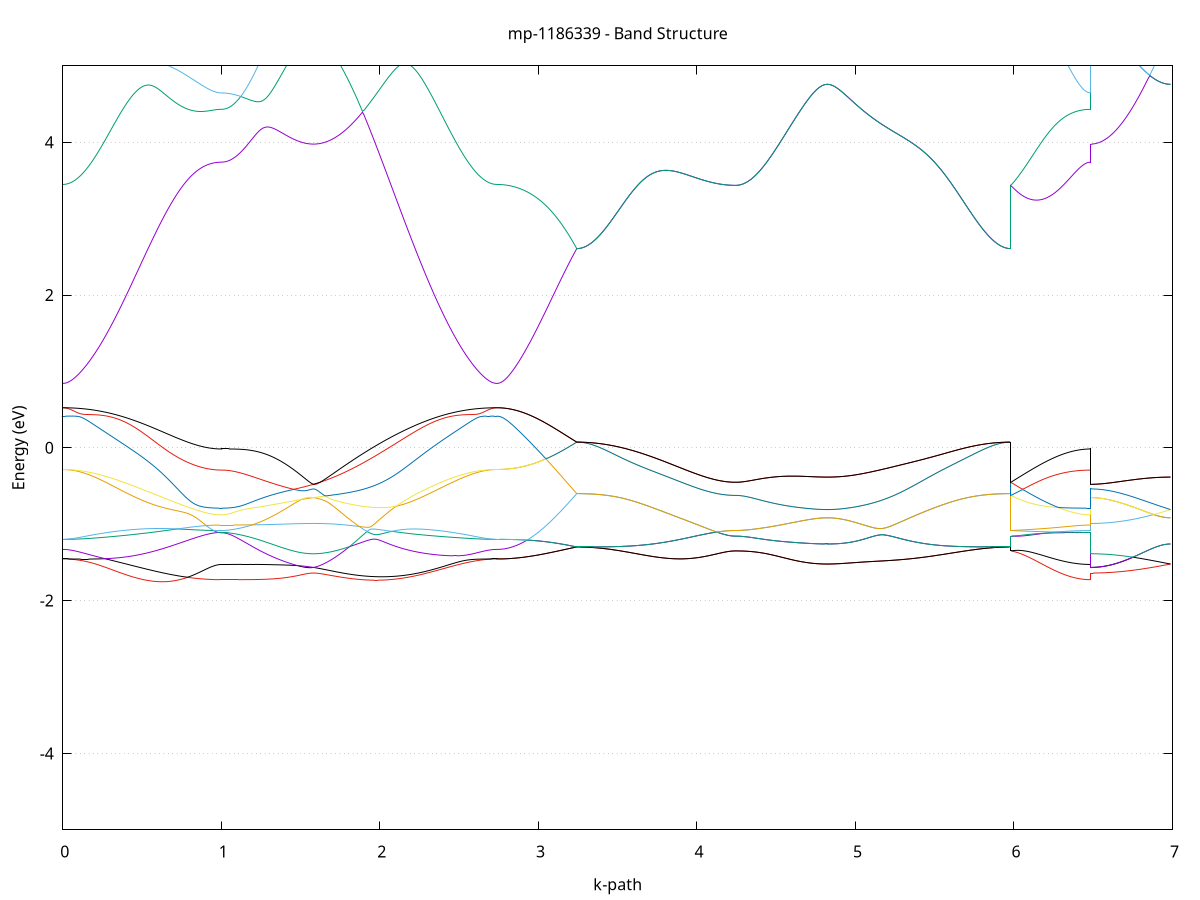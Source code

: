 set title 'mp-1186339 - Band Structure'
set xlabel 'k-path'
set ylabel 'Energy (eV)'
set grid y
set yrange [-5:5]
set terminal png size 800,600
set output 'mp-1186339_bands_gnuplot.png'
plot '-' using 1:2 with lines notitle, '-' using 1:2 with lines notitle, '-' using 1:2 with lines notitle, '-' using 1:2 with lines notitle, '-' using 1:2 with lines notitle, '-' using 1:2 with lines notitle, '-' using 1:2 with lines notitle, '-' using 1:2 with lines notitle, '-' using 1:2 with lines notitle, '-' using 1:2 with lines notitle, '-' using 1:2 with lines notitle, '-' using 1:2 with lines notitle, '-' using 1:2 with lines notitle, '-' using 1:2 with lines notitle, '-' using 1:2 with lines notitle, '-' using 1:2 with lines notitle, '-' using 1:2 with lines notitle, '-' using 1:2 with lines notitle, '-' using 1:2 with lines notitle, '-' using 1:2 with lines notitle, '-' using 1:2 with lines notitle, '-' using 1:2 with lines notitle, '-' using 1:2 with lines notitle, '-' using 1:2 with lines notitle, '-' using 1:2 with lines notitle, '-' using 1:2 with lines notitle, '-' using 1:2 with lines notitle, '-' using 1:2 with lines notitle, '-' using 1:2 with lines notitle, '-' using 1:2 with lines notitle, '-' using 1:2 with lines notitle, '-' using 1:2 with lines notitle, '-' using 1:2 with lines notitle, '-' using 1:2 with lines notitle, '-' using 1:2 with lines notitle, '-' using 1:2 with lines notitle, '-' using 1:2 with lines notitle, '-' using 1:2 with lines notitle, '-' using 1:2 with lines notitle, '-' using 1:2 with lines notitle, '-' using 1:2 with lines notitle, '-' using 1:2 with lines notitle, '-' using 1:2 with lines notitle, '-' using 1:2 with lines notitle, '-' using 1:2 with lines notitle, '-' using 1:2 with lines notitle, '-' using 1:2 with lines notitle, '-' using 1:2 with lines notitle, '-' using 1:2 with lines notitle, '-' using 1:2 with lines notitle, '-' using 1:2 with lines notitle, '-' using 1:2 with lines notitle, '-' using 1:2 with lines notitle, '-' using 1:2 with lines notitle, '-' using 1:2 with lines notitle, '-' using 1:2 with lines notitle, '-' using 1:2 with lines notitle, '-' using 1:2 with lines notitle, '-' using 1:2 with lines notitle, '-' using 1:2 with lines notitle, '-' using 1:2 with lines notitle, '-' using 1:2 with lines notitle, '-' using 1:2 with lines notitle, '-' using 1:2 with lines notitle
0.000000 -62.890241
0.009925 -62.890241
0.019849 -62.890241
0.029774 -62.890241
0.039699 -62.890241
0.049624 -62.890241
0.059548 -62.890241
0.069473 -62.890241
0.079398 -62.890241
0.089323 -62.890241
0.099247 -62.890241
0.109172 -62.890241
0.119097 -62.890241
0.129022 -62.890241
0.138946 -62.890141
0.148871 -62.890141
0.158796 -62.890141
0.168721 -62.890041
0.178645 -62.890041
0.188570 -62.890041
0.198495 -62.890041
0.208420 -62.889941
0.218344 -62.889941
0.228269 -62.889941
0.238194 -62.889941
0.248118 -62.889941
0.258043 -62.889941
0.267968 -62.889941
0.277893 -62.889941
0.287817 -62.889741
0.297742 -62.889741
0.307667 -62.889841
0.317592 -62.889841
0.327516 -62.889841
0.337441 -62.889841
0.347366 -62.889741
0.357291 -62.889841
0.367215 -62.889841
0.377140 -62.889741
0.387065 -62.889741
0.396990 -62.889741
0.406914 -62.889741
0.416839 -62.889741
0.426764 -62.889641
0.436689 -62.889641
0.446613 -62.889641
0.456538 -62.889641
0.466463 -62.889641
0.476387 -62.889541
0.486312 -62.889541
0.496237 -62.889341
0.506162 -62.889341
0.516086 -62.889341
0.526011 -62.889341
0.535936 -62.889341
0.545861 -62.889341
0.555785 -62.889341
0.565710 -62.889341
0.575635 -62.889241
0.585560 -62.889341
0.595484 -62.889241
0.605409 -62.889241
0.615334 -62.889241
0.625259 -62.889241
0.635183 -62.889241
0.645108 -62.889241
0.655033 -62.889141
0.664958 -62.889141
0.674882 -62.889141
0.684807 -62.889141
0.694732 -62.889141
0.704656 -62.889141
0.714581 -62.889141
0.724506 -62.889141
0.734431 -62.889041
0.744355 -62.889041
0.754280 -62.889041
0.764205 -62.889041
0.774130 -62.889041
0.784054 -62.889041
0.793979 -62.888941
0.803904 -62.888941
0.813829 -62.888941
0.823753 -62.888941
0.833678 -62.888841
0.843603 -62.888841
0.853528 -62.888841
0.863452 -62.888841
0.873377 -62.888841
0.883302 -62.888841
0.893226 -62.888841
0.903151 -62.888841
0.913076 -62.888841
0.923001 -62.888841
0.932925 -62.888841
0.942850 -62.888841
0.952775 -62.888841
0.962700 -62.888841
0.972624 -62.888841
0.982549 -62.888841
0.992474 -62.888841
1.002399 -62.888841
1.002399 -62.888841
1.012377 -62.888841
1.022355 -62.888841
1.032333 -62.888841
1.042311 -62.888841
1.052290 -62.888841
1.062268 -62.888841
1.072246 -62.888841
1.082224 -62.888741
1.092202 -62.888741
1.102181 -62.888741
1.112159 -62.888641
1.122137 -62.888641
1.132115 -62.888641
1.142093 -62.888641
1.152071 -62.888641
1.162050 -62.888641
1.172028 -62.888641
1.182006 -62.888541
1.191984 -62.888541
1.201962 -62.888541
1.211941 -62.888541
1.221919 -62.888641
1.231897 -62.888641
1.241875 -62.888641
1.251853 -62.888641
1.261832 -62.888641
1.271810 -62.888641
1.281788 -62.888641
1.291766 -62.888641
1.301744 -62.888641
1.311723 -62.888641
1.321701 -62.888641
1.331679 -62.888641
1.341657 -62.888641
1.351635 -62.888641
1.361613 -62.888641
1.371592 -62.888541
1.381570 -62.888541
1.391548 -62.888441
1.401526 -62.888441
1.411504 -62.888441
1.421483 -62.888441
1.431461 -62.888441
1.441439 -62.888441
1.451417 -62.888341
1.461395 -62.888341
1.471374 -62.888441
1.481352 -62.888441
1.491330 -62.888441
1.501308 -62.888441
1.511286 -62.888441
1.521264 -62.888341
1.531243 -62.888341
1.541221 -62.888341
1.551199 -62.888341
1.561177 -62.888341
1.571155 -62.888341
1.581134 -62.888341
1.581134 -62.888341
1.591112 -62.888341
1.601090 -62.888341
1.611068 -62.888341
1.621046 -62.888341
1.631025 -62.888341
1.641003 -62.888341
1.650981 -62.888341
1.660959 -62.888341
1.670937 -62.888441
1.680916 -62.888441
1.690894 -62.888441
1.700872 -62.888441
1.710850 -62.888441
1.720828 -62.888441
1.730806 -62.888441
1.740785 -62.888441
1.750763 -62.888441
1.760741 -62.888541
1.770719 -62.888441
1.780697 -62.888541
1.790676 -62.888541
1.800654 -62.888541
1.810632 -62.888541
1.820610 -62.888541
1.830588 -62.888541
1.840567 -62.888541
1.850545 -62.888741
1.860523 -62.888741
1.870501 -62.888741
1.880479 -62.888741
1.890458 -62.888741
1.900436 -62.888741
1.910414 -62.888741
1.920392 -62.888741
1.930370 -62.888741
1.940349 -62.888841
1.950327 -62.888941
1.960305 -62.888941
1.970283 -62.888841
1.980261 -62.888941
1.990240 -62.888841
2.000218 -62.888941
2.010196 -62.888941
2.020174 -62.888941
2.030152 -62.888941
2.040130 -62.888941
2.050109 -62.888941
2.060087 -62.888941
2.070065 -62.888941
2.080043 -62.888941
2.090021 -62.889041
2.100000 -62.889041
2.109978 -62.889141
2.119956 -62.889141
2.129934 -62.889141
2.139912 -62.889141
2.149891 -62.889241
2.159869 -62.889241
2.169847 -62.889341
2.179825 -62.889341
2.189803 -62.889341
2.199782 -62.889341
2.209760 -62.889441
2.219738 -62.889441
2.229716 -62.889441
2.239694 -62.889541
2.249673 -62.889541
2.259651 -62.889541
2.269629 -62.889441
2.279607 -62.889441
2.289585 -62.889641
2.299563 -62.889741
2.309542 -62.889741
2.319520 -62.889741
2.329498 -62.889841
2.339476 -62.889841
2.349454 -62.889841
2.359433 -62.889841
2.369411 -62.889841
2.379389 -62.889841
2.389367 -62.889841
2.399345 -62.889841
2.409324 -62.889841
2.419302 -62.889841
2.429280 -62.889841
2.439258 -62.889841
2.449236 -62.889841
2.459215 -62.889841
2.469193 -62.889841
2.479171 -62.889841
2.489149 -62.889841
2.499127 -62.889941
2.509106 -62.889941
2.519084 -62.889941
2.529062 -62.889941
2.539040 -62.889941
2.549018 -62.890041
2.558996 -62.890041
2.568975 -62.890041
2.578953 -62.890041
2.588931 -62.890141
2.598909 -62.890141
2.608887 -62.890241
2.618866 -62.890241
2.628844 -62.890241
2.638822 -62.890241
2.648800 -62.890241
2.658778 -62.890241
2.668757 -62.890241
2.678735 -62.890241
2.688713 -62.890241
2.698691 -62.890241
2.708669 -62.890241
2.718648 -62.890241
2.728626 -62.890241
2.738604 -62.890241
2.738604 -62.890241
2.748475 -62.890241
2.758345 -62.890241
2.768216 -62.890241
2.778087 -62.890241
2.787958 -62.890241
2.797829 -62.890241
2.807699 -62.890241
2.817570 -62.890241
2.827441 -62.889941
2.837312 -62.889941
2.847182 -62.889941
2.857053 -62.889841
2.866924 -62.889841
2.876795 -62.889841
2.886665 -62.889841
2.896536 -62.889841
2.906407 -62.889841
2.916278 -62.889541
2.926148 -62.889541
2.936019 -62.889541
2.945890 -62.889541
2.955761 -62.889541
2.965631 -62.889441
2.975502 -62.889441
2.985373 -62.889441
2.995244 -62.889341
3.005114 -62.889341
3.014985 -62.889341
3.024856 -62.889341
3.034727 -62.889241
3.044598 -62.889441
3.054468 -62.889441
3.064339 -62.889441
3.074210 -62.889141
3.084081 -62.888741
3.093951 -62.888741
3.103822 -62.888741
3.113693 -62.888641
3.123564 -62.888641
3.133434 -62.888641
3.143305 -62.888641
3.153176 -62.888541
3.163047 -62.888541
3.172917 -62.888441
3.182788 -62.888241
3.192659 -62.888241
3.202530 -62.888241
3.212400 -62.888141
3.222271 -62.888141
3.232142 -62.888141
3.242013 -62.888141
3.242013 -62.888141
3.251938 -62.888141
3.261862 -62.888141
3.271787 -62.888141
3.281712 -62.888141
3.291636 -62.888141
3.301561 -62.888141
3.311486 -62.888141
3.321411 -62.888141
3.331335 -62.888141
3.341260 -62.888141
3.351185 -62.888141
3.361110 -62.888141
3.371034 -62.888141
3.380959 -62.888241
3.390884 -62.888241
3.400809 -62.888241
3.410733 -62.888241
3.420658 -62.888241
3.430583 -62.888241
3.440508 -62.888141
3.450432 -62.888141
3.460357 -62.888141
3.470282 -62.888141
3.480206 -62.888141
3.490131 -62.888141
3.500056 -62.888141
3.509981 -62.888141
3.519905 -62.888141
3.529830 -62.888241
3.539755 -62.888241
3.549680 -62.888241
3.559604 -62.888241
3.569529 -62.888241
3.579454 -62.888241
3.589379 -62.888241
3.599303 -62.888341
3.609228 -62.888341
3.619153 -62.888341
3.629078 -62.888341
3.639002 -62.888341
3.648927 -62.888341
3.658852 -62.888341
3.668777 -62.888341
3.678701 -62.888341
3.688626 -62.888341
3.698551 -62.888541
3.708475 -62.888541
3.718400 -62.888541
3.728325 -62.888541
3.738250 -62.888541
3.748174 -62.888441
3.758099 -62.888441
3.768024 -62.888441
3.777949 -62.888441
3.787873 -62.888541
3.797798 -62.888541
3.807723 -62.888541
3.817648 -62.888541
3.827572 -62.888441
3.837497 -62.888441
3.847422 -62.888441
3.857347 -62.888441
3.867271 -62.888441
3.877196 -62.888441
3.887121 -62.888441
3.897046 -62.888441
3.906970 -62.888441
3.916895 -62.888441
3.926820 -62.888441
3.936744 -62.888441
3.946669 -62.888441
3.956594 -62.888441
3.966519 -62.888441
3.976443 -62.888341
3.986368 -62.888341
3.996293 -62.888341
4.006218 -62.888341
4.016142 -62.888341
4.026067 -62.888341
4.035992 -62.888441
4.045917 -62.888441
4.055841 -62.888441
4.065766 -62.888441
4.075691 -62.888441
4.085616 -62.888341
4.095540 -62.888341
4.105465 -62.888341
4.115390 -62.888441
4.125315 -62.888441
4.135239 -62.888541
4.145164 -62.888441
4.155089 -62.888441
4.165013 -62.888441
4.174938 -62.888441
4.184863 -62.888441
4.194788 -62.888441
4.204712 -62.888441
4.214637 -62.888441
4.224562 -62.888541
4.234487 -62.888541
4.244411 -62.888441
4.244411 -62.888441
4.254390 -62.888441
4.264368 -62.888441
4.274346 -62.888441
4.284324 -62.888441
4.294302 -62.888441
4.304281 -62.888441
4.314259 -62.888441
4.324237 -62.888441
4.334215 -62.888441
4.344193 -62.888441
4.354171 -62.888441
4.364150 -62.888441
4.374128 -62.888441
4.384106 -62.888441
4.394084 -62.888441
4.404062 -62.888441
4.414041 -62.888341
4.424019 -62.888341
4.433997 -62.888441
4.443975 -62.888441
4.453953 -62.888341
4.463932 -62.888341
4.473910 -62.888341
4.483888 -62.888441
4.493866 -62.888441
4.503844 -62.888341
4.513823 -62.888341
4.523801 -62.888341
4.533779 -62.888341
4.543757 -62.888341
4.553735 -62.888341
4.563713 -62.888441
4.573692 -62.888441
4.583670 -62.888441
4.593648 -62.888441
4.603626 -62.888441
4.613604 -62.888441
4.623583 -62.888441
4.633561 -62.888441
4.643539 -62.888441
4.653517 -62.888441
4.663495 -62.888341
4.673474 -62.888341
4.683452 -62.888341
4.693430 -62.888341
4.703408 -62.888341
4.713386 -62.888341
4.723364 -62.888341
4.733343 -62.888241
4.743321 -62.888241
4.753299 -62.888241
4.763277 -62.888241
4.773255 -62.888241
4.783234 -62.888241
4.793212 -62.888241
4.803190 -62.888241
4.813168 -62.888241
4.823146 -62.888241
4.823146 -62.888241
4.833125 -62.888241
4.843103 -62.888241
4.853081 -62.888241
4.863059 -62.888241
4.873037 -62.888241
4.883016 -62.888241
4.892994 -62.888241
4.902972 -62.888341
4.912950 -62.888341
4.922928 -62.888341
4.932906 -62.888341
4.942885 -62.888341
4.952863 -62.888341
4.962841 -62.888341
4.972819 -62.888341
4.982797 -62.888341
4.992776 -62.888341
5.002754 -62.888341
5.012732 -62.888441
5.022710 -62.888441
5.032688 -62.888441
5.042667 -62.888441
5.052645 -62.888441
5.062623 -62.888441
5.072601 -62.888441
5.082579 -62.888441
5.092558 -62.888441
5.102536 -62.888441
5.112514 -62.888441
5.122492 -62.888441
5.132470 -62.888441
5.142449 -62.888441
5.152427 -62.888441
5.162405 -62.888441
5.172383 -62.888441
5.182361 -62.888441
5.192340 -62.888441
5.202318 -62.888541
5.212296 -62.888541
5.222274 -62.888541
5.232252 -62.888441
5.242230 -62.888441
5.252209 -62.888441
5.262187 -62.888441
5.272165 -62.888441
5.282143 -62.888441
5.292121 -62.888441
5.302100 -62.888441
5.312078 -62.888541
5.322056 -62.888541
5.332034 -62.888541
5.342012 -62.888541
5.351991 -62.888541
5.361969 -62.888541
5.371947 -62.888541
5.381925 -62.888541
5.391903 -62.888541
5.401882 -62.888541
5.411860 -62.888541
5.421838 -62.888541
5.431816 -62.888541
5.441794 -62.888441
5.451773 -62.888341
5.461751 -62.888341
5.471729 -62.888341
5.481707 -62.888241
5.491685 -62.888241
5.501663 -62.888241
5.511642 -62.888241
5.521620 -62.888241
5.531598 -62.888241
5.541576 -62.888241
5.551554 -62.888241
5.561533 -62.888341
5.571511 -62.888341
5.581489 -62.888241
5.591467 -62.888241
5.601445 -62.888241
5.611424 -62.888241
5.621402 -62.888241
5.631380 -62.888241
5.641358 -62.888241
5.651336 -62.888141
5.661315 -62.888141
5.671293 -62.888141
5.681271 -62.888141
5.691249 -62.888141
5.701227 -62.888141
5.711205 -62.888141
5.721184 -62.888141
5.731162 -62.888141
5.741140 -62.888141
5.751118 -62.888141
5.761096 -62.888141
5.771075 -62.888141
5.781053 -62.888141
5.791031 -62.888141
5.801009 -62.888141
5.810987 -62.888241
5.820966 -62.888241
5.830944 -62.888241
5.840922 -62.888241
5.850900 -62.888141
5.860878 -62.888241
5.870857 -62.888241
5.880835 -62.888241
5.890813 -62.888241
5.900791 -62.888241
5.910769 -62.888141
5.920748 -62.888141
5.930726 -62.888141
5.940704 -62.888141
5.950682 -62.888141
5.960660 -62.888141
5.970639 -62.888141
5.980617 -62.888141
5.980617 -62.888441
5.990487 -62.888541
6.000358 -62.888541
6.010229 -62.888541
6.020100 -62.888641
6.029971 -62.888641
6.039841 -62.888641
6.049712 -62.888641
6.059583 -62.888641
6.069454 -62.888641
6.079324 -62.888541
6.089195 -62.888641
6.099066 -62.888641
6.108937 -62.888641
6.118807 -62.888641
6.128678 -62.888641
6.138549 -62.888641
6.148420 -62.888541
6.158290 -62.888541
6.168161 -62.888541
6.178032 -62.888541
6.187903 -62.888741
6.197773 -62.888741
6.207644 -62.888941
6.217515 -62.888941
6.227386 -62.888941
6.237256 -62.888941
6.247127 -62.888841
6.256998 -62.888741
6.266869 -62.888741
6.276740 -62.888741
6.286610 -62.888641
6.296481 -62.888641
6.306352 -62.888641
6.316223 -62.888641
6.326093 -62.888741
6.335964 -62.888741
6.345835 -62.888741
6.355706 -62.888741
6.365576 -62.888741
6.375447 -62.888741
6.385318 -62.888641
6.395189 -62.888641
6.405059 -62.888641
6.414930 -62.888641
6.424801 -62.888641
6.434672 -62.888641
6.444542 -62.888641
6.454413 -62.888841
6.464284 -62.888841
6.474155 -62.888841
6.484026 -62.888841
6.484026 -62.888341
6.493896 -62.888341
6.503767 -62.888341
6.513638 -62.888341
6.523509 -62.888341
6.533379 -62.888341
6.543250 -62.888341
6.553121 -62.888341
6.562992 -62.888341
6.572862 -62.888241
6.582733 -62.888241
6.592604 -62.888241
6.602475 -62.888241
6.612345 -62.888341
6.622216 -62.888341
6.632087 -62.888341
6.641958 -62.888341
6.651828 -62.888541
6.661699 -62.888541
6.671570 -62.888541
6.681441 -62.888541
6.691311 -62.888341
6.701182 -62.888441
6.711053 -62.888441
6.720924 -62.888441
6.730795 -62.888441
6.740665 -62.888441
6.750536 -62.888341
6.760407 -62.888341
6.770278 -62.888341
6.780148 -62.888341
6.790019 -62.888341
6.799890 -62.888341
6.809761 -62.888541
6.819631 -62.888541
6.829502 -62.888541
6.839373 -62.888541
6.849244 -62.888341
6.859114 -62.888341
6.868985 -62.888341
6.878856 -62.888341
6.888727 -62.888341
6.898597 -62.888341
6.908468 -62.888341
6.918339 -62.888341
6.928210 -62.888341
6.938081 -62.888341
6.947951 -62.888341
6.957822 -62.888241
6.967693 -62.888241
6.977564 -62.888241
6.987434 -62.888241
e
0.000000 -62.887341
0.009925 -62.887341
0.019849 -62.887341
0.029774 -62.887341
0.039699 -62.887341
0.049624 -62.887341
0.059548 -62.887341
0.069473 -62.887341
0.079398 -62.887341
0.089323 -62.887441
0.099247 -62.887441
0.109172 -62.887441
0.119097 -62.887441
0.129022 -62.887441
0.138946 -62.887441
0.148871 -62.887441
0.158796 -62.887341
0.168721 -62.887341
0.178645 -62.887341
0.188570 -62.887541
0.198495 -62.887541
0.208420 -62.887441
0.218344 -62.887441
0.228269 -62.887441
0.238194 -62.887441
0.248118 -62.887441
0.258043 -62.887441
0.267968 -62.887441
0.277893 -62.887441
0.287817 -62.887441
0.297742 -62.887541
0.307667 -62.887541
0.317592 -62.887541
0.327516 -62.887541
0.337441 -62.887541
0.347366 -62.887541
0.357291 -62.887641
0.367215 -62.887641
0.377140 -62.887641
0.387065 -62.887641
0.396990 -62.887641
0.406914 -62.887641
0.416839 -62.887641
0.426764 -62.887641
0.436689 -62.887641
0.446613 -62.887641
0.456538 -62.887641
0.466463 -62.887641
0.476387 -62.887541
0.486312 -62.887641
0.496237 -62.887641
0.506162 -62.887641
0.516086 -62.887641
0.526011 -62.887641
0.535936 -62.887641
0.545861 -62.887641
0.555785 -62.887641
0.565710 -62.887641
0.575635 -62.887641
0.585560 -62.887641
0.595484 -62.887641
0.605409 -62.887741
0.615334 -62.887741
0.625259 -62.887741
0.635183 -62.887641
0.645108 -62.887641
0.655033 -62.887641
0.664958 -62.887741
0.674882 -62.887841
0.684807 -62.887841
0.694732 -62.887841
0.704656 -62.887841
0.714581 -62.887841
0.724506 -62.887841
0.734431 -62.887841
0.744355 -62.887941
0.754280 -62.887941
0.764205 -62.887941
0.774130 -62.887941
0.784054 -62.887941
0.793979 -62.887941
0.803904 -62.887941
0.813829 -62.887941
0.823753 -62.887941
0.833678 -62.887841
0.843603 -62.887841
0.853528 -62.887841
0.863452 -62.887841
0.873377 -62.887841
0.883302 -62.887841
0.893226 -62.887841
0.903151 -62.887841
0.913076 -62.887841
0.923001 -62.887841
0.932925 -62.887841
0.942850 -62.887841
0.952775 -62.887841
0.962700 -62.887841
0.972624 -62.887841
0.982549 -62.887841
0.992474 -62.887841
1.002399 -62.887841
1.002399 -62.887841
1.012377 -62.887841
1.022355 -62.887841
1.032333 -62.887841
1.042311 -62.887841
1.052290 -62.887841
1.062268 -62.887841
1.072246 -62.887841
1.082224 -62.887841
1.092202 -62.887841
1.102181 -62.887841
1.112159 -62.887841
1.122137 -62.887841
1.132115 -62.887941
1.142093 -62.887941
1.152071 -62.887941
1.162050 -62.887941
1.172028 -62.887941
1.182006 -62.887841
1.191984 -62.887841
1.201962 -62.887841
1.211941 -62.887941
1.221919 -62.888041
1.231897 -62.888041
1.241875 -62.888041
1.251853 -62.888041
1.261832 -62.888041
1.271810 -62.888041
1.281788 -62.888041
1.291766 -62.888041
1.301744 -62.888041
1.311723 -62.888041
1.321701 -62.888241
1.331679 -62.888241
1.341657 -62.888241
1.351635 -62.888241
1.361613 -62.888241
1.371592 -62.888141
1.381570 -62.888141
1.391548 -62.888141
1.401526 -62.888141
1.411504 -62.888141
1.421483 -62.888141
1.431461 -62.888141
1.441439 -62.888141
1.451417 -62.888141
1.461395 -62.888141
1.471374 -62.888341
1.481352 -62.888341
1.491330 -62.888241
1.501308 -62.888241
1.511286 -62.888241
1.521264 -62.888241
1.531243 -62.888241
1.541221 -62.888241
1.551199 -62.888341
1.561177 -62.888341
1.571155 -62.888341
1.581134 -62.888341
1.581134 -62.888341
1.591112 -62.888341
1.601090 -62.888341
1.611068 -62.888341
1.621046 -62.888241
1.631025 -62.888241
1.641003 -62.888241
1.650981 -62.888241
1.660959 -62.888241
1.670937 -62.888241
1.680916 -62.888241
1.690894 -62.888241
1.700872 -62.888241
1.710850 -62.888241
1.720828 -62.888241
1.730806 -62.888241
1.740785 -62.888141
1.750763 -62.888041
1.760741 -62.888041
1.770719 -62.888041
1.780697 -62.888041
1.790676 -62.888041
1.800654 -62.888041
1.810632 -62.888041
1.820610 -62.888041
1.830588 -62.888041
1.840567 -62.888041
1.850545 -62.888041
1.860523 -62.888041
1.870501 -62.888041
1.880479 -62.888041
1.890458 -62.888041
1.900436 -62.888041
1.910414 -62.888041
1.920392 -62.887941
1.930370 -62.887941
1.940349 -62.887941
1.950327 -62.887941
1.960305 -62.887941
1.970283 -62.887741
1.980261 -62.887741
1.990240 -62.887641
2.000218 -62.887641
2.010196 -62.887641
2.020174 -62.887641
2.030152 -62.887641
2.040130 -62.887641
2.050109 -62.887641
2.060087 -62.887641
2.070065 -62.887641
2.080043 -62.887541
2.090021 -62.887541
2.100000 -62.887541
2.109978 -62.887541
2.119956 -62.887541
2.129934 -62.887541
2.139912 -62.887541
2.149891 -62.887541
2.159869 -62.887641
2.169847 -62.887641
2.179825 -62.887641
2.189803 -62.887641
2.199782 -62.887641
2.209760 -62.887741
2.219738 -62.887741
2.229716 -62.887741
2.239694 -62.887741
2.249673 -62.887741
2.259651 -62.887741
2.269629 -62.887641
2.279607 -62.887641
2.289585 -62.887641
2.299563 -62.887641
2.309542 -62.887641
2.319520 -62.887641
2.329498 -62.887641
2.339476 -62.887641
2.349454 -62.887641
2.359433 -62.887641
2.369411 -62.887641
2.379389 -62.887641
2.389367 -62.887641
2.399345 -62.887441
2.409324 -62.887441
2.419302 -62.887441
2.429280 -62.887441
2.439258 -62.887441
2.449236 -62.887441
2.459215 -62.887441
2.469193 -62.887441
2.479171 -62.887441
2.489149 -62.887441
2.499127 -62.887441
2.509106 -62.887441
2.519084 -62.887441
2.529062 -62.887341
2.539040 -62.887441
2.549018 -62.887441
2.558996 -62.887441
2.568975 -62.887441
2.578953 -62.887441
2.588931 -62.887541
2.598909 -62.887541
2.608887 -62.887541
2.618866 -62.887541
2.628844 -62.887541
2.638822 -62.887341
2.648800 -62.887341
2.658778 -62.887341
2.668757 -62.887341
2.678735 -62.887341
2.688713 -62.887341
2.698691 -62.887341
2.708669 -62.887341
2.718648 -62.887341
2.728626 -62.887341
2.738604 -62.887341
2.738604 -62.887341
2.748475 -62.887341
2.758345 -62.887341
2.768216 -62.887341
2.778087 -62.887341
2.787958 -62.887341
2.797829 -62.887641
2.807699 -62.887641
2.817570 -62.887641
2.827441 -62.887641
2.837312 -62.887641
2.847182 -62.887841
2.857053 -62.887541
2.866924 -62.887541
2.876795 -62.887541
2.886665 -62.887641
2.896536 -62.887641
2.906407 -62.887741
2.916278 -62.887741
2.926148 -62.887741
2.936019 -62.887741
2.945890 -62.887741
2.955761 -62.887741
2.965631 -62.887741
2.975502 -62.887841
2.985373 -62.887841
2.995244 -62.887841
3.005114 -62.887841
3.014985 -62.887841
3.024856 -62.887841
3.034727 -62.887941
3.044598 -62.888041
3.054468 -62.888041
3.064339 -62.888041
3.074210 -62.888041
3.084081 -62.887941
3.093951 -62.887941
3.103822 -62.888041
3.113693 -62.888041
3.123564 -62.888041
3.133434 -62.888041
3.143305 -62.888141
3.153176 -62.888141
3.163047 -62.888241
3.172917 -62.887941
3.182788 -62.887941
3.192659 -62.887941
3.202530 -62.887941
3.212400 -62.888041
3.222271 -62.888041
3.232142 -62.888041
3.242013 -62.888041
3.242013 -62.888041
3.251938 -62.888041
3.261862 -62.888041
3.271787 -62.888041
3.281712 -62.888141
3.291636 -62.888141
3.301561 -62.888141
3.311486 -62.888141
3.321411 -62.888141
3.331335 -62.888141
3.341260 -62.888141
3.351185 -62.888141
3.361110 -62.888141
3.371034 -62.888141
3.380959 -62.888141
3.390884 -62.888141
3.400809 -62.888241
3.410733 -62.888241
3.420658 -62.888141
3.430583 -62.888141
3.440508 -62.888141
3.450432 -62.888141
3.460357 -62.888041
3.470282 -62.888041
3.480206 -62.888041
3.490131 -62.888041
3.500056 -62.888041
3.509981 -62.888041
3.519905 -62.888141
3.529830 -62.888141
3.539755 -62.888141
3.549680 -62.888141
3.559604 -62.888141
3.569529 -62.888141
3.579454 -62.888141
3.589379 -62.888241
3.599303 -62.888241
3.609228 -62.888241
3.619153 -62.888241
3.629078 -62.888241
3.639002 -62.888241
3.648927 -62.888241
3.658852 -62.888241
3.668777 -62.888341
3.678701 -62.888341
3.688626 -62.888341
3.698551 -62.888441
3.708475 -62.888441
3.718400 -62.888441
3.728325 -62.888441
3.738250 -62.888441
3.748174 -62.888441
3.758099 -62.888441
3.768024 -62.888441
3.777949 -62.888441
3.787873 -62.888441
3.797798 -62.888441
3.807723 -62.888441
3.817648 -62.888441
3.827572 -62.888441
3.837497 -62.888441
3.847422 -62.888441
3.857347 -62.888441
3.867271 -62.888441
3.877196 -62.888441
3.887121 -62.888441
3.897046 -62.888441
3.906970 -62.888441
3.916895 -62.888441
3.926820 -62.888441
3.936744 -62.888341
3.946669 -62.888341
3.956594 -62.888341
3.966519 -62.888341
3.976443 -62.888341
3.986368 -62.888341
3.996293 -62.888341
4.006218 -62.888341
4.016142 -62.888341
4.026067 -62.888341
4.035992 -62.888341
4.045917 -62.888341
4.055841 -62.888341
4.065766 -62.888341
4.075691 -62.888341
4.085616 -62.888341
4.095540 -62.888341
4.105465 -62.888341
4.115390 -62.888441
4.125315 -62.888441
4.135239 -62.888441
4.145164 -62.888441
4.155089 -62.888441
4.165013 -62.888441
4.174938 -62.888441
4.184863 -62.888441
4.194788 -62.888441
4.204712 -62.888441
4.214637 -62.888441
4.224562 -62.888441
4.234487 -62.888441
4.244411 -62.888441
4.244411 -62.888441
4.254390 -62.888441
4.264368 -62.888441
4.274346 -62.888441
4.284324 -62.888441
4.294302 -62.888441
4.304281 -62.888441
4.314259 -62.888441
4.324237 -62.888441
4.334215 -62.888441
4.344193 -62.888441
4.354171 -62.888441
4.364150 -62.888441
4.374128 -62.888341
4.384106 -62.888341
4.394084 -62.888341
4.404062 -62.888341
4.414041 -62.888341
4.424019 -62.888341
4.433997 -62.888341
4.443975 -62.888341
4.453953 -62.888341
4.463932 -62.888341
4.473910 -62.888341
4.483888 -62.888341
4.493866 -62.888341
4.503844 -62.888341
4.513823 -62.888341
4.523801 -62.888241
4.533779 -62.888341
4.543757 -62.888341
4.553735 -62.888241
4.563713 -62.888341
4.573692 -62.888341
4.583670 -62.888341
4.593648 -62.888341
4.603626 -62.888341
4.613604 -62.888341
4.623583 -62.888341
4.633561 -62.888341
4.643539 -62.888341
4.653517 -62.888341
4.663495 -62.888341
4.673474 -62.888341
4.683452 -62.888341
4.693430 -62.888241
4.703408 -62.888241
4.713386 -62.888241
4.723364 -62.888341
4.733343 -62.888241
4.743321 -62.888241
4.753299 -62.888241
4.763277 -62.888241
4.773255 -62.888241
4.783234 -62.888241
4.793212 -62.888241
4.803190 -62.888241
4.813168 -62.888241
4.823146 -62.888141
4.823146 -62.888141
4.833125 -62.888141
4.843103 -62.888141
4.853081 -62.888141
4.863059 -62.888141
4.873037 -62.888141
4.883016 -62.888141
4.892994 -62.888141
4.902972 -62.888241
4.912950 -62.888241
4.922928 -62.888241
4.932906 -62.888241
4.942885 -62.888241
4.952863 -62.888241
4.962841 -62.888241
4.972819 -62.888341
4.982797 -62.888341
4.992776 -62.888341
5.002754 -62.888341
5.012732 -62.888341
5.022710 -62.888441
5.032688 -62.888341
5.042667 -62.888341
5.052645 -62.888341
5.062623 -62.888341
5.072601 -62.888341
5.082579 -62.888341
5.092558 -62.888341
5.102536 -62.888441
5.112514 -62.888441
5.122492 -62.888441
5.132470 -62.888441
5.142449 -62.888441
5.152427 -62.888441
5.162405 -62.888441
5.172383 -62.888441
5.182361 -62.888441
5.192340 -62.888341
5.202318 -62.888441
5.212296 -62.888441
5.222274 -62.888441
5.232252 -62.888441
5.242230 -62.888441
5.252209 -62.888441
5.262187 -62.888441
5.272165 -62.888441
5.282143 -62.888441
5.292121 -62.888441
5.302100 -62.888441
5.312078 -62.888441
5.322056 -62.888441
5.332034 -62.888441
5.342012 -62.888441
5.351991 -62.888541
5.361969 -62.888541
5.371947 -62.888541
5.381925 -62.888541
5.391903 -62.888541
5.401882 -62.888541
5.411860 -62.888541
5.421838 -62.888541
5.431816 -62.888541
5.441794 -62.888341
5.451773 -62.888241
5.461751 -62.888241
5.471729 -62.888241
5.481707 -62.888241
5.491685 -62.888241
5.501663 -62.888241
5.511642 -62.888241
5.521620 -62.888241
5.531598 -62.888241
5.541576 -62.888241
5.551554 -62.888241
5.561533 -62.888241
5.571511 -62.888241
5.581489 -62.888241
5.591467 -62.888241
5.601445 -62.888241
5.611424 -62.888241
5.621402 -62.888241
5.631380 -62.888241
5.641358 -62.888241
5.651336 -62.888141
5.661315 -62.888141
5.671293 -62.888141
5.681271 -62.888141
5.691249 -62.888041
5.701227 -62.888141
5.711205 -62.888141
5.721184 -62.888141
5.731162 -62.888141
5.741140 -62.888141
5.751118 -62.888141
5.761096 -62.888141
5.771075 -62.888141
5.781053 -62.888141
5.791031 -62.888141
5.801009 -62.888141
5.810987 -62.888141
5.820966 -62.888141
5.830944 -62.888141
5.840922 -62.888141
5.850900 -62.888141
5.860878 -62.888141
5.870857 -62.888141
5.880835 -62.888141
5.890813 -62.888141
5.900791 -62.888141
5.910769 -62.888141
5.920748 -62.888141
5.930726 -62.888141
5.940704 -62.888141
5.950682 -62.888041
5.960660 -62.888041
5.970639 -62.888041
5.980617 -62.888041
5.980617 -62.888441
5.990487 -62.888341
6.000358 -62.888341
6.010229 -62.888441
6.020100 -62.888441
6.029971 -62.888441
6.039841 -62.888441
6.049712 -62.888341
6.059583 -62.888341
6.069454 -62.888341
6.079324 -62.888241
6.089195 -62.888141
6.099066 -62.888141
6.108937 -62.888141
6.118807 -62.888141
6.128678 -62.888141
6.138549 -62.888141
6.148420 -62.888141
6.158290 -62.887941
6.168161 -62.887941
6.178032 -62.887841
6.187903 -62.887941
6.197773 -62.887841
6.207644 -62.887941
6.217515 -62.887941
6.227386 -62.888041
6.237256 -62.888041
6.247127 -62.887941
6.256998 -62.887941
6.266869 -62.887941
6.276740 -62.888041
6.286610 -62.888041
6.296481 -62.888141
6.306352 -62.888141
6.316223 -62.888141
6.326093 -62.888041
6.335964 -62.888041
6.345835 -62.888041
6.355706 -62.888041
6.365576 -62.888041
6.375447 -62.887941
6.385318 -62.887841
6.395189 -62.887841
6.405059 -62.887841
6.414930 -62.887841
6.424801 -62.887841
6.434672 -62.887841
6.444542 -62.887841
6.454413 -62.887841
6.464284 -62.887841
6.474155 -62.887841
6.484026 -62.887841
6.484026 -62.888341
6.493896 -62.888341
6.503767 -62.888341
6.513638 -62.888341
6.523509 -62.888341
6.533379 -62.888341
6.543250 -62.888341
6.553121 -62.888341
6.562992 -62.888241
6.572862 -62.888241
6.582733 -62.888241
6.592604 -62.888241
6.602475 -62.888241
6.612345 -62.888241
6.622216 -62.888241
6.632087 -62.888241
6.641958 -62.888341
6.651828 -62.888441
6.661699 -62.888441
6.671570 -62.888541
6.681441 -62.888541
6.691311 -62.888341
6.701182 -62.888441
6.711053 -62.888441
6.720924 -62.888441
6.730795 -62.888441
6.740665 -62.888441
6.750536 -62.888341
6.760407 -62.888341
6.770278 -62.888341
6.780148 -62.888341
6.790019 -62.888341
6.799890 -62.888341
6.809761 -62.888441
6.819631 -62.888441
6.829502 -62.888441
6.839373 -62.888441
6.849244 -62.888341
6.859114 -62.888341
6.868985 -62.888241
6.878856 -62.888241
6.888727 -62.888241
6.898597 -62.888241
6.908468 -62.888241
6.918339 -62.888241
6.928210 -62.888241
6.938081 -62.888241
6.947951 -62.888341
6.957822 -62.888241
6.967693 -62.888241
6.977564 -62.888241
6.987434 -62.888141
e
0.000000 -62.850841
0.009925 -62.850841
0.019849 -62.850841
0.029774 -62.850941
0.039699 -62.850941
0.049624 -62.850941
0.059548 -62.850941
0.069473 -62.851041
0.079398 -62.851041
0.089323 -62.851041
0.099247 -62.851041
0.109172 -62.851141
0.119097 -62.851141
0.129022 -62.851041
0.138946 -62.851041
0.148871 -62.850941
0.158796 -62.850941
0.168721 -62.850941
0.178645 -62.850941
0.188570 -62.850941
0.198495 -62.850941
0.208420 -62.850941
0.218344 -62.850941
0.228269 -62.850941
0.238194 -62.851041
0.248118 -62.851041
0.258043 -62.851041
0.267968 -62.851041
0.277893 -62.851041
0.287817 -62.851041
0.297742 -62.851141
0.307667 -62.851241
0.317592 -62.851241
0.327516 -62.851341
0.337441 -62.851341
0.347366 -62.851341
0.357291 -62.851341
0.367215 -62.851341
0.377140 -62.851341
0.387065 -62.851241
0.396990 -62.851341
0.406914 -62.851341
0.416839 -62.851341
0.426764 -62.851441
0.436689 -62.851441
0.446613 -62.851441
0.456538 -62.851441
0.466463 -62.851441
0.476387 -62.851441
0.486312 -62.851341
0.496237 -62.851341
0.506162 -62.851341
0.516086 -62.851441
0.526011 -62.851441
0.535936 -62.851541
0.545861 -62.851441
0.555785 -62.851441
0.565710 -62.851541
0.575635 -62.851641
0.585560 -62.851641
0.595484 -62.851641
0.605409 -62.851741
0.615334 -62.851741
0.625259 -62.851841
0.635183 -62.851741
0.645108 -62.851741
0.655033 -62.851841
0.664958 -62.851841
0.674882 -62.851941
0.684807 -62.851941
0.694732 -62.852041
0.704656 -62.852041
0.714581 -62.852041
0.724506 -62.852041
0.734431 -62.852041
0.744355 -62.852141
0.754280 -62.852241
0.764205 -62.852241
0.774130 -62.852441
0.784054 -62.852441
0.793979 -62.852441
0.803904 -62.852341
0.813829 -62.852341
0.823753 -62.852441
0.833678 -62.852441
0.843603 -62.852441
0.853528 -62.852441
0.863452 -62.852541
0.873377 -62.852541
0.883302 -62.852441
0.893226 -62.852441
0.903151 -62.852441
0.913076 -62.852441
0.923001 -62.852641
0.932925 -62.852641
0.942850 -62.852541
0.952775 -62.852441
0.962700 -62.852441
0.972624 -62.852341
0.982549 -62.852441
0.992474 -62.852241
1.002399 -62.852241
1.002399 -62.852241
1.012377 -62.852241
1.022355 -62.852241
1.032333 -62.852341
1.042311 -62.852341
1.052290 -62.852341
1.062268 -62.852341
1.072246 -62.852341
1.082224 -62.852341
1.092202 -62.852341
1.102181 -62.852341
1.112159 -62.852341
1.122137 -62.852341
1.132115 -62.852341
1.142093 -62.852341
1.152071 -62.852341
1.162050 -62.852341
1.172028 -62.852341
1.182006 -62.852441
1.191984 -62.852441
1.201962 -62.852441
1.211941 -62.852441
1.221919 -62.852441
1.231897 -62.852441
1.241875 -62.852441
1.251853 -62.852441
1.261832 -62.852341
1.271810 -62.852341
1.281788 -62.852341
1.291766 -62.852341
1.301744 -62.852341
1.311723 -62.852341
1.321701 -62.852341
1.331679 -62.852341
1.341657 -62.852341
1.351635 -62.852341
1.361613 -62.852341
1.371592 -62.852341
1.381570 -62.852341
1.391548 -62.852241
1.401526 -62.852241
1.411504 -62.852041
1.421483 -62.852041
1.431461 -62.852141
1.441439 -62.852141
1.451417 -62.852041
1.461395 -62.851941
1.471374 -62.852041
1.481352 -62.851941
1.491330 -62.851941
1.501308 -62.851941
1.511286 -62.851941
1.521264 -62.851841
1.531243 -62.851841
1.541221 -62.851841
1.551199 -62.851841
1.561177 -62.851841
1.571155 -62.851841
1.581134 -62.851841
1.581134 -62.851841
1.591112 -62.851841
1.601090 -62.851841
1.611068 -62.851841
1.621046 -62.851841
1.631025 -62.851841
1.641003 -62.851841
1.650981 -62.852041
1.660959 -62.852041
1.670937 -62.852041
1.680916 -62.852041
1.690894 -62.852241
1.700872 -62.852141
1.710850 -62.852141
1.720828 -62.852141
1.730806 -62.852141
1.740785 -62.852141
1.750763 -62.852141
1.760741 -62.852141
1.770719 -62.852141
1.780697 -62.852141
1.790676 -62.852141
1.800654 -62.852141
1.810632 -62.852141
1.820610 -62.852241
1.830588 -62.852141
1.840567 -62.852141
1.850545 -62.852041
1.860523 -62.852041
1.870501 -62.852141
1.880479 -62.851941
1.890458 -62.852141
1.900436 -62.852041
1.910414 -62.852041
1.920392 -62.851941
1.930370 -62.851941
1.940349 -62.851941
1.950327 -62.851941
1.960305 -62.851941
1.970283 -62.851841
1.980261 -62.851841
1.990240 -62.851841
2.000218 -62.851841
2.010196 -62.851841
2.020174 -62.851841
2.030152 -62.851841
2.040130 -62.851741
2.050109 -62.851641
2.060087 -62.851641
2.070065 -62.851641
2.080043 -62.851641
2.090021 -62.851641
2.100000 -62.851541
2.109978 -62.851641
2.119956 -62.851441
2.129934 -62.851441
2.139912 -62.851541
2.149891 -62.851541
2.159869 -62.851541
2.169847 -62.851541
2.179825 -62.851441
2.189803 -62.851441
2.199782 -62.851441
2.209760 -62.851541
2.219738 -62.851541
2.229716 -62.851441
2.239694 -62.851541
2.249673 -62.851441
2.259651 -62.851441
2.269629 -62.851341
2.279607 -62.851341
2.289585 -62.851241
2.299563 -62.851241
2.309542 -62.851241
2.319520 -62.851241
2.329498 -62.851241
2.339476 -62.851241
2.349454 -62.851141
2.359433 -62.851141
2.369411 -62.851241
2.379389 -62.851341
2.389367 -62.851341
2.399345 -62.851341
2.409324 -62.851341
2.419302 -62.851241
2.429280 -62.851241
2.439258 -62.851241
2.449236 -62.851241
2.459215 -62.851241
2.469193 -62.851041
2.479171 -62.851041
2.489149 -62.850941
2.499127 -62.851041
2.509106 -62.850941
2.519084 -62.850941
2.529062 -62.850941
2.539040 -62.850841
2.549018 -62.850841
2.558996 -62.850841
2.568975 -62.850941
2.578953 -62.850941
2.588931 -62.850941
2.598909 -62.850941
2.608887 -62.851041
2.618866 -62.851141
2.628844 -62.851141
2.638822 -62.851041
2.648800 -62.851041
2.658778 -62.851041
2.668757 -62.851041
2.678735 -62.851041
2.688713 -62.850941
2.698691 -62.850941
2.708669 -62.850941
2.718648 -62.850841
2.728626 -62.850841
2.738604 -62.850841
2.738604 -62.850841
2.748475 -62.850841
2.758345 -62.850841
2.768216 -62.850841
2.778087 -62.850841
2.787958 -62.850941
2.797829 -62.850941
2.807699 -62.850941
2.817570 -62.850941
2.827441 -62.850941
2.837312 -62.850941
2.847182 -62.850941
2.857053 -62.850941
2.866924 -62.850941
2.876795 -62.850941
2.886665 -62.851041
2.896536 -62.850941
2.906407 -62.850941
2.916278 -62.850741
2.926148 -62.850741
2.936019 -62.850741
2.945890 -62.850741
2.955761 -62.850741
2.965631 -62.850741
2.975502 -62.850741
2.985373 -62.850741
2.995244 -62.850641
3.005114 -62.850641
3.014985 -62.850641
3.024856 -62.850641
3.034727 -62.850641
3.044598 -62.850741
3.054468 -62.850741
3.064339 -62.850741
3.074210 -62.850641
3.084081 -62.850641
3.093951 -62.850641
3.103822 -62.850641
3.113693 -62.850641
3.123564 -62.850641
3.133434 -62.850641
3.143305 -62.850641
3.153176 -62.850641
3.163047 -62.850641
3.172917 -62.850541
3.182788 -62.850441
3.192659 -62.850441
3.202530 -62.850441
3.212400 -62.850441
3.222271 -62.850441
3.232142 -62.850441
3.242013 -62.850441
3.242013 -62.850441
3.251938 -62.850441
3.261862 -62.850441
3.271787 -62.850541
3.281712 -62.850541
3.291636 -62.850541
3.301561 -62.850641
3.311486 -62.850641
3.321411 -62.850641
3.331335 -62.850641
3.341260 -62.850641
3.351185 -62.850641
3.361110 -62.850641
3.371034 -62.850741
3.380959 -62.850741
3.390884 -62.850741
3.400809 -62.850841
3.410733 -62.850841
3.420658 -62.850741
3.430583 -62.850741
3.440508 -62.850741
3.450432 -62.850741
3.460357 -62.850641
3.470282 -62.850641
3.480206 -62.850741
3.490131 -62.850741
3.500056 -62.850641
3.509981 -62.850641
3.519905 -62.850641
3.529830 -62.850741
3.539755 -62.850741
3.549680 -62.850841
3.559604 -62.850841
3.569529 -62.850841
3.579454 -62.850841
3.589379 -62.851041
3.599303 -62.851141
3.609228 -62.851141
3.619153 -62.851141
3.629078 -62.851141
3.639002 -62.851141
3.648927 -62.851241
3.658852 -62.851241
3.668777 -62.851241
3.678701 -62.851241
3.688626 -62.851341
3.698551 -62.851341
3.708475 -62.851441
3.718400 -62.851441
3.728325 -62.851441
3.738250 -62.851441
3.748174 -62.851441
3.758099 -62.851341
3.768024 -62.851341
3.777949 -62.851441
3.787873 -62.851441
3.797798 -62.851441
3.807723 -62.851441
3.817648 -62.851441
3.827572 -62.851541
3.837497 -62.851641
3.847422 -62.851641
3.857347 -62.851641
3.867271 -62.851741
3.877196 -62.851741
3.887121 -62.851841
3.897046 -62.851841
3.906970 -62.851841
3.916895 -62.851841
3.926820 -62.852041
3.936744 -62.851941
3.946669 -62.851941
3.956594 -62.851941
3.966519 -62.852041
3.976443 -62.851941
3.986368 -62.851941
3.996293 -62.852041
4.006218 -62.852041
4.016142 -62.852041
4.026067 -62.852141
4.035992 -62.852041
4.045917 -62.852141
4.055841 -62.852141
4.065766 -62.852141
4.075691 -62.852041
4.085616 -62.851941
4.095540 -62.852041
4.105465 -62.852041
4.115390 -62.852141
4.125315 -62.852241
4.135239 -62.852441
4.145164 -62.852441
4.155089 -62.852441
4.165013 -62.852441
4.174938 -62.852441
4.184863 -62.852441
4.194788 -62.852441
4.204712 -62.852441
4.214637 -62.852441
4.224562 -62.852641
4.234487 -62.852741
4.244411 -62.852741
4.244411 -62.852741
4.254390 -62.852741
4.264368 -62.852741
4.274346 -62.852641
4.284324 -62.852541
4.294302 -62.852541
4.304281 -62.852541
4.314259 -62.852541
4.324237 -62.852541
4.334215 -62.852441
4.344193 -62.852441
4.354171 -62.852441
4.364150 -62.852441
4.374128 -62.852441
4.384106 -62.852441
4.394084 -62.852441
4.404062 -62.852441
4.414041 -62.852441
4.424019 -62.852441
4.433997 -62.852441
4.443975 -62.852341
4.453953 -62.852341
4.463932 -62.852341
4.473910 -62.852341
4.483888 -62.852241
4.493866 -62.852241
4.503844 -62.852241
4.513823 -62.852241
4.523801 -62.852141
4.533779 -62.852241
4.543757 -62.852241
4.553735 -62.852141
4.563713 -62.852141
4.573692 -62.852141
4.583670 -62.852141
4.593648 -62.852141
4.603626 -62.852141
4.613604 -62.852141
4.623583 -62.852141
4.633561 -62.852141
4.643539 -62.852041
4.653517 -62.852041
4.663495 -62.852141
4.673474 -62.852041
4.683452 -62.852041
4.693430 -62.852041
4.703408 -62.852041
4.713386 -62.851941
4.723364 -62.851941
4.733343 -62.851941
4.743321 -62.851941
4.753299 -62.851941
4.763277 -62.851941
4.773255 -62.851941
4.783234 -62.851941
4.793212 -62.852041
4.803190 -62.851941
4.813168 -62.852041
4.823146 -62.851941
4.823146 -62.851941
4.833125 -62.851941
4.843103 -62.851941
4.853081 -62.851941
4.863059 -62.851941
4.873037 -62.851941
4.883016 -62.851941
4.892994 -62.851941
4.902972 -62.852041
4.912950 -62.852041
4.922928 -62.851941
4.932906 -62.851941
4.942885 -62.851941
4.952863 -62.851941
4.962841 -62.851941
4.972819 -62.851941
4.982797 -62.852041
4.992776 -62.852141
5.002754 -62.852141
5.012732 -62.852141
5.022710 -62.852041
5.032688 -62.852041
5.042667 -62.852041
5.052645 -62.852041
5.062623 -62.852041
5.072601 -62.852041
5.082579 -62.852041
5.092558 -62.852041
5.102536 -62.852041
5.112514 -62.851941
5.122492 -62.851941
5.132470 -62.851941
5.142449 -62.851941
5.152427 -62.851941
5.162405 -62.851941
5.172383 -62.852041
5.182361 -62.852041
5.192340 -62.851841
5.202318 -62.851941
5.212296 -62.851941
5.222274 -62.851941
5.232252 -62.851941
5.242230 -62.851841
5.252209 -62.851841
5.262187 -62.851841
5.272165 -62.851741
5.282143 -62.851741
5.292121 -62.851741
5.302100 -62.851741
5.312078 -62.851741
5.322056 -62.851741
5.332034 -62.851741
5.342012 -62.851741
5.351991 -62.851741
5.361969 -62.851741
5.371947 -62.851641
5.381925 -62.851641
5.391903 -62.851541
5.401882 -62.851541
5.411860 -62.851541
5.421838 -62.851541
5.431816 -62.851541
5.441794 -62.851641
5.451773 -62.851641
5.461751 -62.851541
5.471729 -62.851441
5.481707 -62.851341
5.491685 -62.851341
5.501663 -62.851341
5.511642 -62.851341
5.521620 -62.851341
5.531598 -62.851341
5.541576 -62.851341
5.551554 -62.851341
5.561533 -62.851241
5.571511 -62.851141
5.581489 -62.851041
5.591467 -62.851041
5.601445 -62.850941
5.611424 -62.850941
5.621402 -62.850941
5.631380 -62.850941
5.641358 -62.850941
5.651336 -62.850841
5.661315 -62.850741
5.671293 -62.850741
5.681271 -62.850841
5.691249 -62.850741
5.701227 -62.850741
5.711205 -62.850741
5.721184 -62.850741
5.731162 -62.850741
5.741140 -62.850741
5.751118 -62.850741
5.761096 -62.850741
5.771075 -62.850741
5.781053 -62.850741
5.791031 -62.850641
5.801009 -62.850641
5.810987 -62.850741
5.820966 -62.850741
5.830944 -62.850741
5.840922 -62.850741
5.850900 -62.850741
5.860878 -62.850741
5.870857 -62.850641
5.880835 -62.850641
5.890813 -62.850641
5.900791 -62.850641
5.910769 -62.850641
5.920748 -62.850641
5.930726 -62.850641
5.940704 -62.850641
5.950682 -62.850541
5.960660 -62.850441
5.970639 -62.850441
5.980617 -62.850441
5.980617 -62.852741
5.990487 -62.852741
6.000358 -62.852741
6.010229 -62.852741
6.020100 -62.852741
6.029971 -62.852741
6.039841 -62.852741
6.049712 -62.852741
6.059583 -62.852741
6.069454 -62.852741
6.079324 -62.852741
6.089195 -62.852741
6.099066 -62.852641
6.108937 -62.852641
6.118807 -62.852641
6.128678 -62.852641
6.138549 -62.852641
6.148420 -62.852541
6.158290 -62.852441
6.168161 -62.852441
6.178032 -62.852441
6.187903 -62.852441
6.197773 -62.852441
6.207644 -62.852441
6.217515 -62.852441
6.227386 -62.852541
6.237256 -62.852541
6.247127 -62.852441
6.256998 -62.852441
6.266869 -62.852441
6.276740 -62.852441
6.286610 -62.852441
6.296481 -62.852441
6.306352 -62.852441
6.316223 -62.852441
6.326093 -62.852441
6.335964 -62.852441
6.345835 -62.852441
6.355706 -62.852441
6.365576 -62.852441
6.375447 -62.852341
6.385318 -62.852341
6.395189 -62.852341
6.405059 -62.852341
6.414930 -62.852341
6.424801 -62.852341
6.434672 -62.852341
6.444542 -62.852241
6.454413 -62.852241
6.464284 -62.852241
6.474155 -62.852241
6.484026 -62.852241
6.484026 -62.851841
6.493896 -62.851841
6.503767 -62.851841
6.513638 -62.851841
6.523509 -62.851841
6.533379 -62.851841
6.543250 -62.851841
6.553121 -62.851841
6.562992 -62.851841
6.572862 -62.851841
6.582733 -62.851841
6.592604 -62.851841
6.602475 -62.851841
6.612345 -62.851741
6.622216 -62.851741
6.632087 -62.851741
6.641958 -62.851841
6.651828 -62.851841
6.661699 -62.851841
6.671570 -62.851841
6.681441 -62.851841
6.691311 -62.851841
6.701182 -62.852041
6.711053 -62.852041
6.720924 -62.852041
6.730795 -62.852041
6.740665 -62.852041
6.750536 -62.852041
6.760407 -62.852041
6.770278 -62.852041
6.780148 -62.852041
6.790019 -62.852041
6.799890 -62.852041
6.809761 -62.852041
6.819631 -62.852041
6.829502 -62.852041
6.839373 -62.851941
6.849244 -62.851941
6.859114 -62.851941
6.868985 -62.851941
6.878856 -62.851941
6.888727 -62.851941
6.898597 -62.851941
6.908468 -62.851941
6.918339 -62.851941
6.928210 -62.851941
6.938081 -62.851941
6.947951 -62.851941
6.957822 -62.852041
6.967693 -62.852041
6.977564 -62.852041
6.987434 -62.851941
e
0.000000 -62.850841
0.009925 -62.850841
0.019849 -62.850841
0.029774 -62.850841
0.039699 -62.850841
0.049624 -62.850941
0.059548 -62.850941
0.069473 -62.850941
0.079398 -62.850941
0.089323 -62.851041
0.099247 -62.851041
0.109172 -62.851041
0.119097 -62.851041
0.129022 -62.851041
0.138946 -62.850941
0.148871 -62.850841
0.158796 -62.850841
0.168721 -62.850841
0.178645 -62.850841
0.188570 -62.850841
0.198495 -62.850841
0.208420 -62.850841
0.218344 -62.850841
0.228269 -62.850841
0.238194 -62.850841
0.248118 -62.850841
0.258043 -62.850941
0.267968 -62.850941
0.277893 -62.850941
0.287817 -62.850941
0.297742 -62.850941
0.307667 -62.850941
0.317592 -62.851041
0.327516 -62.851041
0.337441 -62.851041
0.347366 -62.851041
0.357291 -62.851041
0.367215 -62.851041
0.377140 -62.850941
0.387065 -62.850941
0.396990 -62.850941
0.406914 -62.851041
0.416839 -62.851041
0.426764 -62.851041
0.436689 -62.851041
0.446613 -62.851041
0.456538 -62.851041
0.466463 -62.851141
0.476387 -62.851041
0.486312 -62.851141
0.496237 -62.851141
0.506162 -62.851141
0.516086 -62.851141
0.526011 -62.851141
0.535936 -62.851141
0.545861 -62.851141
0.555785 -62.851141
0.565710 -62.851141
0.575635 -62.851241
0.585560 -62.851241
0.595484 -62.851241
0.605409 -62.851341
0.615334 -62.851341
0.625259 -62.851441
0.635183 -62.851641
0.645108 -62.851641
0.655033 -62.851641
0.664958 -62.851741
0.674882 -62.851741
0.684807 -62.851841
0.694732 -62.851841
0.704656 -62.851841
0.714581 -62.851741
0.724506 -62.851741
0.734431 -62.851841
0.744355 -62.851841
0.754280 -62.851841
0.764205 -62.851841
0.774130 -62.851941
0.784054 -62.851941
0.793979 -62.851941
0.803904 -62.851941
0.813829 -62.851941
0.823753 -62.852041
0.833678 -62.851941
0.843603 -62.851941
0.853528 -62.852041
0.863452 -62.852041
0.873377 -62.852041
0.883302 -62.852141
0.893226 -62.852141
0.903151 -62.852141
0.913076 -62.852141
0.923001 -62.852141
0.932925 -62.852141
0.942850 -62.852141
0.952775 -62.852141
0.962700 -62.852141
0.972624 -62.852141
0.982549 -62.852141
0.992474 -62.852141
1.002399 -62.852141
1.002399 -62.852141
1.012377 -62.852141
1.022355 -62.852141
1.032333 -62.852241
1.042311 -62.852241
1.052290 -62.852141
1.062268 -62.852241
1.072246 -62.852241
1.082224 -62.852241
1.092202 -62.852241
1.102181 -62.852241
1.112159 -62.852241
1.122137 -62.852141
1.132115 -62.852241
1.142093 -62.852241
1.152071 -62.852241
1.162050 -62.852141
1.172028 -62.852341
1.182006 -62.852341
1.191984 -62.852341
1.201962 -62.852241
1.211941 -62.852241
1.221919 -62.852241
1.231897 -62.852241
1.241875 -62.852141
1.251853 -62.852241
1.261832 -62.852041
1.271810 -62.852041
1.281788 -62.852141
1.291766 -62.852041
1.301744 -62.852041
1.311723 -62.852041
1.321701 -62.852141
1.331679 -62.852141
1.341657 -62.852041
1.351635 -62.852041
1.361613 -62.852041
1.371592 -62.852041
1.381570 -62.852041
1.391548 -62.852041
1.401526 -62.852041
1.411504 -62.852041
1.421483 -62.852041
1.431461 -62.852041
1.441439 -62.852041
1.451417 -62.851941
1.461395 -62.851941
1.471374 -62.851941
1.481352 -62.851941
1.491330 -62.851941
1.501308 -62.851841
1.511286 -62.851841
1.521264 -62.851841
1.531243 -62.851841
1.541221 -62.851841
1.551199 -62.851841
1.561177 -62.851841
1.571155 -62.851841
1.581134 -62.851841
1.581134 -62.851841
1.591112 -62.851841
1.601090 -62.851841
1.611068 -62.851841
1.621046 -62.851841
1.631025 -62.851841
1.641003 -62.851841
1.650981 -62.851841
1.660959 -62.851841
1.670937 -62.852041
1.680916 -62.852041
1.690894 -62.852041
1.700872 -62.852041
1.710850 -62.852041
1.720828 -62.852041
1.730806 -62.852041
1.740785 -62.852141
1.750763 -62.852141
1.760741 -62.852141
1.770719 -62.852041
1.780697 -62.852041
1.790676 -62.852141
1.800654 -62.852041
1.810632 -62.852041
1.820610 -62.852141
1.830588 -62.852041
1.840567 -62.852041
1.850545 -62.852041
1.860523 -62.852041
1.870501 -62.852041
1.880479 -62.851941
1.890458 -62.851941
1.900436 -62.851941
1.910414 -62.851941
1.920392 -62.851941
1.930370 -62.851841
1.940349 -62.851841
1.950327 -62.851841
1.960305 -62.851841
1.970283 -62.851741
1.980261 -62.851741
1.990240 -62.851641
2.000218 -62.851641
2.010196 -62.851641
2.020174 -62.851641
2.030152 -62.851641
2.040130 -62.851541
2.050109 -62.851641
2.060087 -62.851641
2.070065 -62.851641
2.080043 -62.851541
2.090021 -62.851441
2.100000 -62.851441
2.109978 -62.851441
2.119956 -62.851341
2.129934 -62.851341
2.139912 -62.851341
2.149891 -62.851341
2.159869 -62.851441
2.169847 -62.851441
2.179825 -62.851441
2.189803 -62.851341
2.199782 -62.851341
2.209760 -62.851341
2.219738 -62.851341
2.229716 -62.851441
2.239694 -62.851441
2.249673 -62.851441
2.259651 -62.851341
2.269629 -62.851341
2.279607 -62.851241
2.289585 -62.851241
2.299563 -62.851241
2.309542 -62.851241
2.319520 -62.851141
2.329498 -62.851141
2.339476 -62.851041
2.349454 -62.851041
2.359433 -62.851041
2.369411 -62.851041
2.379389 -62.851041
2.389367 -62.851041
2.399345 -62.850941
2.409324 -62.850941
2.419302 -62.850941
2.429280 -62.850941
2.439258 -62.850941
2.449236 -62.850941
2.459215 -62.850941
2.469193 -62.850941
2.479171 -62.850941
2.489149 -62.850841
2.499127 -62.850941
2.509106 -62.850941
2.519084 -62.850941
2.529062 -62.850841
2.539040 -62.850841
2.549018 -62.850841
2.558996 -62.850741
2.568975 -62.850841
2.578953 -62.850841
2.588931 -62.850841
2.598909 -62.850841
2.608887 -62.850941
2.618866 -62.850941
2.628844 -62.850941
2.638822 -62.850941
2.648800 -62.850941
2.658778 -62.850941
2.668757 -62.850941
2.678735 -62.850941
2.688713 -62.850941
2.698691 -62.850941
2.708669 -62.850941
2.718648 -62.850841
2.728626 -62.850841
2.738604 -62.850841
2.738604 -62.850841
2.748475 -62.850841
2.758345 -62.850841
2.768216 -62.850841
2.778087 -62.850841
2.787958 -62.850941
2.797829 -62.850941
2.807699 -62.850941
2.817570 -62.850941
2.827441 -62.850941
2.837312 -62.850941
2.847182 -62.850941
2.857053 -62.850941
2.866924 -62.850941
2.876795 -62.850941
2.886665 -62.850941
2.896536 -62.850941
2.906407 -62.850941
2.916278 -62.850741
2.926148 -62.850741
2.936019 -62.850741
2.945890 -62.850741
2.955761 -62.850741
2.965631 -62.850741
2.975502 -62.850741
2.985373 -62.850741
2.995244 -62.850641
3.005114 -62.850641
3.014985 -62.850641
3.024856 -62.850641
3.034727 -62.850641
3.044598 -62.850741
3.054468 -62.850741
3.064339 -62.850741
3.074210 -62.850641
3.084081 -62.850641
3.093951 -62.850641
3.103822 -62.850641
3.113693 -62.850641
3.123564 -62.850641
3.133434 -62.850641
3.143305 -62.850641
3.153176 -62.850641
3.163047 -62.850641
3.172917 -62.850541
3.182788 -62.850441
3.192659 -62.850441
3.202530 -62.850441
3.212400 -62.850441
3.222271 -62.850441
3.232142 -62.850441
3.242013 -62.850441
3.242013 -62.850441
3.251938 -62.850441
3.261862 -62.850441
3.271787 -62.850541
3.281712 -62.850541
3.291636 -62.850541
3.301561 -62.850541
3.311486 -62.850641
3.321411 -62.850641
3.331335 -62.850641
3.341260 -62.850641
3.351185 -62.850641
3.361110 -62.850641
3.371034 -62.850641
3.380959 -62.850641
3.390884 -62.850641
3.400809 -62.850741
3.410733 -62.850741
3.420658 -62.850741
3.430583 -62.850741
3.440508 -62.850641
3.450432 -62.850741
3.460357 -62.850641
3.470282 -62.850641
3.480206 -62.850641
3.490131 -62.850641
3.500056 -62.850641
3.509981 -62.850641
3.519905 -62.850641
3.529830 -62.850741
3.539755 -62.850741
3.549680 -62.850741
3.559604 -62.850741
3.569529 -62.850841
3.579454 -62.850841
3.589379 -62.850941
3.599303 -62.851041
3.609228 -62.851041
3.619153 -62.851141
3.629078 -62.851141
3.639002 -62.851141
3.648927 -62.851141
3.658852 -62.851241
3.668777 -62.851241
3.678701 -62.851241
3.688626 -62.851341
3.698551 -62.851341
3.708475 -62.851341
3.718400 -62.851441
3.728325 -62.851441
3.738250 -62.851441
3.748174 -62.851441
3.758099 -62.851341
3.768024 -62.851341
3.777949 -62.851341
3.787873 -62.851441
3.797798 -62.851441
3.807723 -62.851341
3.817648 -62.851441
3.827572 -62.851541
3.837497 -62.851541
3.847422 -62.851541
3.857347 -62.851641
3.867271 -62.851641
3.877196 -62.851741
3.887121 -62.851741
3.897046 -62.851841
3.906970 -62.851841
3.916895 -62.851841
3.926820 -62.851941
3.936744 -62.851941
3.946669 -62.851941
3.956594 -62.851941
3.966519 -62.851941
3.976443 -62.851941
3.986368 -62.851841
3.996293 -62.852041
4.006218 -62.852041
4.016142 -62.852041
4.026067 -62.852041
4.035992 -62.852041
4.045917 -62.852041
4.055841 -62.852041
4.065766 -62.852141
4.075691 -62.852041
4.085616 -62.851941
4.095540 -62.851941
4.105465 -62.851941
4.115390 -62.852041
4.125315 -62.852141
4.135239 -62.852441
4.145164 -62.852441
4.155089 -62.852441
4.165013 -62.852441
4.174938 -62.852441
4.184863 -62.852441
4.194788 -62.852441
4.204712 -62.852441
4.214637 -62.852441
4.224562 -62.852641
4.234487 -62.852641
4.244411 -62.852641
4.244411 -62.852641
4.254390 -62.852641
4.264368 -62.852641
4.274346 -62.852641
4.284324 -62.852541
4.294302 -62.852541
4.304281 -62.852541
4.314259 -62.852541
4.324237 -62.852541
4.334215 -62.852441
4.344193 -62.852441
4.354171 -62.852441
4.364150 -62.852441
4.374128 -62.852341
4.384106 -62.852341
4.394084 -62.852341
4.404062 -62.852341
4.414041 -62.852341
4.424019 -62.852341
4.433997 -62.852341
4.443975 -62.852341
4.453953 -62.852341
4.463932 -62.852341
4.473910 -62.852341
4.483888 -62.852241
4.493866 -62.852241
4.503844 -62.852241
4.513823 -62.852141
4.523801 -62.852141
4.533779 -62.852141
4.543757 -62.852141
4.553735 -62.852141
4.563713 -62.852141
4.573692 -62.852141
4.583670 -62.852141
4.593648 -62.852141
4.603626 -62.852041
4.613604 -62.852041
4.623583 -62.852041
4.633561 -62.852041
4.643539 -62.852041
4.653517 -62.852041
4.663495 -62.852041
4.673474 -62.852041
4.683452 -62.852041
4.693430 -62.852041
4.703408 -62.852041
4.713386 -62.851941
4.723364 -62.851941
4.733343 -62.851941
4.743321 -62.851941
4.753299 -62.851941
4.763277 -62.851941
4.773255 -62.851941
4.783234 -62.851841
4.793212 -62.851941
4.803190 -62.851941
4.813168 -62.852041
4.823146 -62.851941
4.823146 -62.851941
4.833125 -62.851941
4.843103 -62.851841
4.853081 -62.851841
4.863059 -62.851841
4.873037 -62.851841
4.883016 -62.851841
4.892994 -62.851941
4.902972 -62.852041
4.912950 -62.852041
4.922928 -62.851941
4.932906 -62.851941
4.942885 -62.851841
4.952863 -62.851841
4.962841 -62.851941
4.972819 -62.851941
4.982797 -62.851941
4.992776 -62.852141
5.002754 -62.852141
5.012732 -62.852141
5.022710 -62.852041
5.032688 -62.851941
5.042667 -62.851941
5.052645 -62.851941
5.062623 -62.851941
5.072601 -62.851941
5.082579 -62.851941
5.092558 -62.851941
5.102536 -62.851941
5.112514 -62.851841
5.122492 -62.851841
5.132470 -62.851941
5.142449 -62.851941
5.152427 -62.851941
5.162405 -62.851941
5.172383 -62.851941
5.182361 -62.851941
5.192340 -62.851841
5.202318 -62.851841
5.212296 -62.851841
5.222274 -62.851841
5.232252 -62.851841
5.242230 -62.851841
5.252209 -62.851841
5.262187 -62.851741
5.272165 -62.851741
5.282143 -62.851741
5.292121 -62.851741
5.302100 -62.851741
5.312078 -62.851741
5.322056 -62.851641
5.332034 -62.851641
5.342012 -62.851741
5.351991 -62.851741
5.361969 -62.851741
5.371947 -62.851541
5.381925 -62.851541
5.391903 -62.851541
5.401882 -62.851541
5.411860 -62.851541
5.421838 -62.851441
5.431816 -62.851441
5.441794 -62.851541
5.451773 -62.851641
5.461751 -62.851541
5.471729 -62.851441
5.481707 -62.851341
5.491685 -62.851341
5.501663 -62.851241
5.511642 -62.851241
5.521620 -62.851241
5.531598 -62.851341
5.541576 -62.851341
5.551554 -62.851241
5.561533 -62.851141
5.571511 -62.851041
5.581489 -62.851041
5.591467 -62.850941
5.601445 -62.850941
5.611424 -62.850941
5.621402 -62.850841
5.631380 -62.850841
5.641358 -62.850841
5.651336 -62.850841
5.661315 -62.850741
5.671293 -62.850741
5.681271 -62.850741
5.691249 -62.850741
5.701227 -62.850741
5.711205 -62.850741
5.721184 -62.850741
5.731162 -62.850741
5.741140 -62.850741
5.751118 -62.850741
5.761096 -62.850641
5.771075 -62.850641
5.781053 -62.850641
5.791031 -62.850641
5.801009 -62.850641
5.810987 -62.850641
5.820966 -62.850741
5.830944 -62.850741
5.840922 -62.850741
5.850900 -62.850641
5.860878 -62.850641
5.870857 -62.850641
5.880835 -62.850641
5.890813 -62.850641
5.900791 -62.850641
5.910769 -62.850541
5.920748 -62.850541
5.930726 -62.850541
5.940704 -62.850541
5.950682 -62.850541
5.960660 -62.850441
5.970639 -62.850441
5.980617 -62.850441
5.980617 -62.852641
5.990487 -62.852641
6.000358 -62.852541
6.010229 -62.852541
6.020100 -62.852541
6.029971 -62.852541
6.039841 -62.852541
6.049712 -62.852541
6.059583 -62.852541
6.069454 -62.852541
6.079324 -62.852541
6.089195 -62.852441
6.099066 -62.852441
6.108937 -62.852441
6.118807 -62.852441
6.128678 -62.852441
6.138549 -62.852441
6.148420 -62.852441
6.158290 -62.852241
6.168161 -62.852241
6.178032 -62.852241
6.187903 -62.852141
6.197773 -62.852141
6.207644 -62.852141
6.217515 -62.852141
6.227386 -62.852241
6.237256 -62.852241
6.247127 -62.852241
6.256998 -62.852241
6.266869 -62.852241
6.276740 -62.852241
6.286610 -62.852341
6.296481 -62.852341
6.306352 -62.852341
6.316223 -62.852341
6.326093 -62.852241
6.335964 -62.852241
6.345835 -62.852241
6.355706 -62.852241
6.365576 -62.852241
6.375447 -62.852241
6.385318 -62.852141
6.395189 -62.852141
6.405059 -62.852141
6.414930 -62.852241
6.424801 -62.852241
6.434672 -62.852241
6.444542 -62.852141
6.454413 -62.852141
6.464284 -62.852141
6.474155 -62.852141
6.484026 -62.852141
6.484026 -62.851841
6.493896 -62.851841
6.503767 -62.851841
6.513638 -62.851841
6.523509 -62.851841
6.533379 -62.851841
6.543250 -62.851841
6.553121 -62.851841
6.562992 -62.851741
6.572862 -62.851741
6.582733 -62.851741
6.592604 -62.851741
6.602475 -62.851741
6.612345 -62.851741
6.622216 -62.851741
6.632087 -62.851741
6.641958 -62.851841
6.651828 -62.851841
6.661699 -62.851841
6.671570 -62.851841
6.681441 -62.851841
6.691311 -62.851841
6.701182 -62.852041
6.711053 -62.852041
6.720924 -62.852041
6.730795 -62.852041
6.740665 -62.852041
6.750536 -62.851941
6.760407 -62.851941
6.770278 -62.851941
6.780148 -62.851941
6.790019 -62.851941
6.799890 -62.851941
6.809761 -62.851941
6.819631 -62.851941
6.829502 -62.851941
6.839373 -62.851941
6.849244 -62.851841
6.859114 -62.851841
6.868985 -62.851841
6.878856 -62.851841
6.888727 -62.851841
6.898597 -62.851841
6.908468 -62.851841
6.918339 -62.851941
6.928210 -62.851941
6.938081 -62.851941
6.947951 -62.851941
6.957822 -62.851941
6.967693 -62.851941
6.977564 -62.851941
6.987434 -62.851941
e
0.000000 -62.850341
0.009925 -62.850341
0.019849 -62.850341
0.029774 -62.850341
0.039699 -62.850341
0.049624 -62.850341
0.059548 -62.850341
0.069473 -62.850341
0.079398 -62.850541
0.089323 -62.850641
0.099247 -62.850641
0.109172 -62.850641
0.119097 -62.850641
0.129022 -62.850541
0.138946 -62.850541
0.148871 -62.850541
0.158796 -62.850441
0.168721 -62.850441
0.178645 -62.850541
0.188570 -62.850541
0.198495 -62.850541
0.208420 -62.850541
0.218344 -62.850541
0.228269 -62.850541
0.238194 -62.850541
0.248118 -62.850541
0.258043 -62.850541
0.267968 -62.850641
0.277893 -62.850641
0.287817 -62.850641
0.297742 -62.850641
0.307667 -62.850741
0.317592 -62.850741
0.327516 -62.850841
0.337441 -62.850841
0.347366 -62.850841
0.357291 -62.850841
0.367215 -62.850841
0.377140 -62.850841
0.387065 -62.850841
0.396990 -62.850941
0.406914 -62.850941
0.416839 -62.850941
0.426764 -62.851041
0.436689 -62.851041
0.446613 -62.851041
0.456538 -62.851041
0.466463 -62.851041
0.476387 -62.850941
0.486312 -62.850941
0.496237 -62.850941
0.506162 -62.850941
0.516086 -62.850941
0.526011 -62.850941
0.535936 -62.851041
0.545861 -62.850941
0.555785 -62.850941
0.565710 -62.850941
0.575635 -62.850941
0.585560 -62.851141
0.595484 -62.851141
0.605409 -62.851141
0.615334 -62.851141
0.625259 -62.851241
0.635183 -62.851241
0.645108 -62.851241
0.655033 -62.851241
0.664958 -62.851241
0.674882 -62.851341
0.684807 -62.851341
0.694732 -62.851341
0.704656 -62.851341
0.714581 -62.851341
0.724506 -62.851341
0.734431 -62.851341
0.744355 -62.851241
0.754280 -62.851241
0.764205 -62.851241
0.774130 -62.851241
0.784054 -62.851241
0.793979 -62.851241
0.803904 -62.851241
0.813829 -62.851241
0.823753 -62.851441
0.833678 -62.851441
0.843603 -62.851441
0.853528 -62.851541
0.863452 -62.851541
0.873377 -62.851541
0.883302 -62.851441
0.893226 -62.851441
0.903151 -62.851441
0.913076 -62.851441
0.923001 -62.851441
0.932925 -62.851441
0.942850 -62.851441
0.952775 -62.851441
0.962700 -62.851441
0.972624 -62.851441
0.982549 -62.851441
0.992474 -62.851441
1.002399 -62.851441
1.002399 -62.851441
1.012377 -62.851441
1.022355 -62.851441
1.032333 -62.851441
1.042311 -62.851441
1.052290 -62.851441
1.062268 -62.851541
1.072246 -62.851541
1.082224 -62.851441
1.092202 -62.851241
1.102181 -62.851241
1.112159 -62.851241
1.122137 -62.851241
1.132115 -62.851141
1.142093 -62.851141
1.152071 -62.851141
1.162050 -62.851141
1.172028 -62.851141
1.182006 -62.851141
1.191984 -62.851141
1.201962 -62.851141
1.211941 -62.851141
1.221919 -62.851141
1.231897 -62.851241
1.241875 -62.851241
1.251853 -62.851341
1.261832 -62.851341
1.271810 -62.851341
1.281788 -62.851441
1.291766 -62.851441
1.301744 -62.851441
1.311723 -62.851541
1.321701 -62.851641
1.331679 -62.851641
1.341657 -62.851641
1.351635 -62.851641
1.361613 -62.851641
1.371592 -62.851641
1.381570 -62.851641
1.391548 -62.851641
1.401526 -62.851641
1.411504 -62.851641
1.421483 -62.851641
1.431461 -62.851641
1.441439 -62.851641
1.451417 -62.851641
1.461395 -62.851641
1.471374 -62.851841
1.481352 -62.851841
1.491330 -62.851841
1.501308 -62.851641
1.511286 -62.851641
1.521264 -62.851641
1.531243 -62.851641
1.541221 -62.851641
1.551199 -62.851741
1.561177 -62.851741
1.571155 -62.851741
1.581134 -62.851741
1.581134 -62.851741
1.591112 -62.851741
1.601090 -62.851741
1.611068 -62.851741
1.621046 -62.851641
1.631025 -62.851641
1.641003 -62.851641
1.650981 -62.851641
1.660959 -62.851641
1.670937 -62.851641
1.680916 -62.851641
1.690894 -62.851641
1.700872 -62.851641
1.710850 -62.851541
1.720828 -62.851541
1.730806 -62.851541
1.740785 -62.851541
1.750763 -62.851541
1.760741 -62.851541
1.770719 -62.851541
1.780697 -62.851541
1.790676 -62.851541
1.800654 -62.851441
1.810632 -62.851441
1.820610 -62.851441
1.830588 -62.851341
1.840567 -62.851341
1.850545 -62.851341
1.860523 -62.851341
1.870501 -62.851341
1.880479 -62.851241
1.890458 -62.851241
1.900436 -62.851241
1.910414 -62.851241
1.920392 -62.851241
1.930370 -62.851141
1.940349 -62.851141
1.950327 -62.851141
1.960305 -62.851141
1.970283 -62.851041
1.980261 -62.851041
1.990240 -62.851041
2.000218 -62.851041
2.010196 -62.851041
2.020174 -62.850941
2.030152 -62.850941
2.040130 -62.850941
2.050109 -62.850941
2.060087 -62.850941
2.070065 -62.850941
2.080043 -62.850941
2.090021 -62.850941
2.100000 -62.850941
2.109978 -62.850941
2.119956 -62.850941
2.129934 -62.850941
2.139912 -62.850841
2.149891 -62.851041
2.159869 -62.851041
2.169847 -62.851041
2.179825 -62.851041
2.189803 -62.850941
2.199782 -62.850941
2.209760 -62.851041
2.219738 -62.850941
2.229716 -62.850941
2.239694 -62.851041
2.249673 -62.851041
2.259651 -62.850941
2.269629 -62.850941
2.279607 -62.850941
2.289585 -62.850841
2.299563 -62.850941
2.309542 -62.850941
2.319520 -62.850941
2.329498 -62.850841
2.339476 -62.850841
2.349454 -62.850841
2.359433 -62.850841
2.369411 -62.850841
2.379389 -62.850841
2.389367 -62.850841
2.399345 -62.850841
2.409324 -62.850741
2.419302 -62.850741
2.429280 -62.850741
2.439258 -62.850741
2.449236 -62.850641
2.459215 -62.850641
2.469193 -62.850641
2.479171 -62.850641
2.489149 -62.850541
2.499127 -62.850541
2.509106 -62.850541
2.519084 -62.850541
2.529062 -62.850441
2.539040 -62.850441
2.549018 -62.850441
2.558996 -62.850441
2.568975 -62.850441
2.578953 -62.850441
2.588931 -62.850541
2.598909 -62.850541
2.608887 -62.850641
2.618866 -62.850641
2.628844 -62.850641
2.638822 -62.850541
2.648800 -62.850541
2.658778 -62.850541
2.668757 -62.850541
2.678735 -62.850341
2.688713 -62.850341
2.698691 -62.850341
2.708669 -62.850341
2.718648 -62.850341
2.728626 -62.850341
2.738604 -62.850341
2.738604 -62.850341
2.748475 -62.850341
2.758345 -62.850341
2.768216 -62.850341
2.778087 -62.850341
2.787958 -62.850341
2.797829 -62.850441
2.807699 -62.850441
2.817570 -62.850441
2.827441 -62.850441
2.837312 -62.850441
2.847182 -62.850441
2.857053 -62.850341
2.866924 -62.850341
2.876795 -62.850341
2.886665 -62.850541
2.896536 -62.850541
2.906407 -62.850541
2.916278 -62.850541
2.926148 -62.850541
2.936019 -62.850541
2.945890 -62.850541
2.955761 -62.850541
2.965631 -62.850541
2.975502 -62.850541
2.985373 -62.850541
2.995244 -62.850541
3.005114 -62.850541
3.014985 -62.850541
3.024856 -62.850541
3.034727 -62.850541
3.044598 -62.850641
3.054468 -62.850641
3.064339 -62.850641
3.074210 -62.850641
3.084081 -62.850641
3.093951 -62.850641
3.103822 -62.850641
3.113693 -62.850641
3.123564 -62.850641
3.133434 -62.850641
3.143305 -62.850641
3.153176 -62.850541
3.163047 -62.850541
3.172917 -62.850441
3.182788 -62.850441
3.192659 -62.850441
3.202530 -62.850441
3.212400 -62.850441
3.222271 -62.850441
3.232142 -62.850441
3.242013 -62.850441
3.242013 -62.850441
3.251938 -62.850441
3.261862 -62.850441
3.271787 -62.850441
3.281712 -62.850541
3.291636 -62.850541
3.301561 -62.850541
3.311486 -62.850541
3.321411 -62.850541
3.331335 -62.850541
3.341260 -62.850641
3.351185 -62.850641
3.361110 -62.850641
3.371034 -62.850641
3.380959 -62.850641
3.390884 -62.850641
3.400809 -62.850641
3.410733 -62.850641
3.420658 -62.850641
3.430583 -62.850641
3.440508 -62.850641
3.450432 -62.850641
3.460357 -62.850641
3.470282 -62.850641
3.480206 -62.850641
3.490131 -62.850641
3.500056 -62.850641
3.509981 -62.850641
3.519905 -62.850641
3.529830 -62.850641
3.539755 -62.850641
3.549680 -62.850641
3.559604 -62.850641
3.569529 -62.850641
3.579454 -62.850641
3.589379 -62.850741
3.599303 -62.850741
3.609228 -62.850741
3.619153 -62.850741
3.629078 -62.850641
3.639002 -62.850641
3.648927 -62.850641
3.658852 -62.850641
3.668777 -62.850741
3.678701 -62.850741
3.688626 -62.850741
3.698551 -62.850741
3.708475 -62.850841
3.718400 -62.850841
3.728325 -62.850841
3.738250 -62.850841
3.748174 -62.850841
3.758099 -62.850741
3.768024 -62.850741
3.777949 -62.850741
3.787873 -62.850741
3.797798 -62.850841
3.807723 -62.850841
3.817648 -62.850841
3.827572 -62.850841
3.837497 -62.850841
3.847422 -62.850841
3.857347 -62.850841
3.867271 -62.850841
3.877196 -62.850841
3.887121 -62.850841
3.897046 -62.850841
3.906970 -62.850841
3.916895 -62.850841
3.926820 -62.850841
3.936744 -62.850841
3.946669 -62.850841
3.956594 -62.850841
3.966519 -62.850741
3.976443 -62.850741
3.986368 -62.850841
3.996293 -62.850941
4.006218 -62.850941
4.016142 -62.850941
4.026067 -62.850941
4.035992 -62.850941
4.045917 -62.850941
4.055841 -62.850941
4.065766 -62.850941
4.075691 -62.850941
4.085616 -62.850941
4.095540 -62.850941
4.105465 -62.850941
4.115390 -62.850941
4.125315 -62.850941
4.135239 -62.850941
4.145164 -62.850941
4.155089 -62.850941
4.165013 -62.850941
4.174938 -62.850941
4.184863 -62.850941
4.194788 -62.851041
4.204712 -62.851041
4.214637 -62.851041
4.224562 -62.851141
4.234487 -62.851241
4.244411 -62.851141
4.244411 -62.851141
4.254390 -62.851141
4.264368 -62.851141
4.274346 -62.851041
4.284324 -62.851041
4.294302 -62.851041
4.304281 -62.851041
4.314259 -62.851041
4.324237 -62.851141
4.334215 -62.851141
4.344193 -62.851141
4.354171 -62.851141
4.364150 -62.851141
4.374128 -62.850941
4.384106 -62.850941
4.394084 -62.851041
4.404062 -62.851041
4.414041 -62.851041
4.424019 -62.851141
4.433997 -62.851141
4.443975 -62.851241
4.453953 -62.851241
4.463932 -62.851241
4.473910 -62.851241
4.483888 -62.851241
4.493866 -62.851241
4.503844 -62.851241
4.513823 -62.851241
4.523801 -62.851241
4.533779 -62.851241
4.543757 -62.851241
4.553735 -62.851141
4.563713 -62.851141
4.573692 -62.851241
4.583670 -62.851241
4.593648 -62.851341
4.603626 -62.851341
4.613604 -62.851341
4.623583 -62.851341
4.633561 -62.851341
4.643539 -62.851341
4.653517 -62.851441
4.663495 -62.851441
4.673474 -62.851341
4.683452 -62.851441
4.693430 -62.851441
4.703408 -62.851441
4.713386 -62.851441
4.723364 -62.851541
4.733343 -62.851541
4.743321 -62.851541
4.753299 -62.851541
4.763277 -62.851641
4.773255 -62.851641
4.783234 -62.851641
4.793212 -62.851641
4.803190 -62.851641
4.813168 -62.851741
4.823146 -62.851641
4.823146 -62.851641
4.833125 -62.851641
4.843103 -62.851641
4.853081 -62.851641
4.863059 -62.851641
4.873037 -62.851541
4.883016 -62.851541
4.892994 -62.851541
4.902972 -62.851541
4.912950 -62.851541
4.922928 -62.851541
4.932906 -62.851541
4.942885 -62.851441
4.952863 -62.851441
4.962841 -62.851441
4.972819 -62.851441
4.982797 -62.851441
4.992776 -62.851441
5.002754 -62.851441
5.012732 -62.851441
5.022710 -62.851341
5.032688 -62.851341
5.042667 -62.851241
5.052645 -62.851241
5.062623 -62.851241
5.072601 -62.851241
5.082579 -62.851241
5.092558 -62.851141
5.102536 -62.851141
5.112514 -62.851141
5.122492 -62.851141
5.132470 -62.851141
5.142449 -62.851141
5.152427 -62.851141
5.162405 -62.851041
5.172383 -62.851041
5.182361 -62.851041
5.192340 -62.851041
5.202318 -62.851041
5.212296 -62.851041
5.222274 -62.851041
5.232252 -62.851041
5.242230 -62.851041
5.252209 -62.851041
5.262187 -62.850941
5.272165 -62.850941
5.282143 -62.850941
5.292121 -62.850941
5.302100 -62.850941
5.312078 -62.850941
5.322056 -62.850941
5.332034 -62.850941
5.342012 -62.850941
5.351991 -62.850941
5.361969 -62.850941
5.371947 -62.850941
5.381925 -62.850941
5.391903 -62.850941
5.401882 -62.850941
5.411860 -62.850941
5.421838 -62.850841
5.431816 -62.850841
5.441794 -62.850841
5.451773 -62.850941
5.461751 -62.850841
5.471729 -62.850841
5.481707 -62.850741
5.491685 -62.850741
5.501663 -62.850741
5.511642 -62.850641
5.521620 -62.850741
5.531598 -62.850741
5.541576 -62.850741
5.551554 -62.850741
5.561533 -62.850741
5.571511 -62.850741
5.581489 -62.850741
5.591467 -62.850741
5.601445 -62.850641
5.611424 -62.850641
5.621402 -62.850641
5.631380 -62.850641
5.641358 -62.850641
5.651336 -62.850641
5.661315 -62.850641
5.671293 -62.850641
5.681271 -62.850641
5.691249 -62.850641
5.701227 -62.850641
5.711205 -62.850641
5.721184 -62.850641
5.731162 -62.850641
5.741140 -62.850641
5.751118 -62.850641
5.761096 -62.850641
5.771075 -62.850641
5.781053 -62.850641
5.791031 -62.850641
5.801009 -62.850641
5.810987 -62.850641
5.820966 -62.850541
5.830944 -62.850541
5.840922 -62.850541
5.850900 -62.850541
5.860878 -62.850541
5.870857 -62.850541
5.880835 -62.850541
5.890813 -62.850541
5.900791 -62.850541
5.910769 -62.850441
5.920748 -62.850441
5.930726 -62.850441
5.940704 -62.850441
5.950682 -62.850441
5.960660 -62.850441
5.970639 -62.850441
5.980617 -62.850441
5.980617 -62.851141
5.990487 -62.851141
6.000358 -62.851141
6.010229 -62.851141
6.020100 -62.851141
6.029971 -62.851241
6.039841 -62.851241
6.049712 -62.851241
6.059583 -62.851241
6.069454 -62.851241
6.079324 -62.851241
6.089195 -62.851241
6.099066 -62.851241
6.108937 -62.851241
6.118807 -62.851241
6.128678 -62.851241
6.138549 -62.851241
6.148420 -62.851141
6.158290 -62.851041
6.168161 -62.851241
6.178032 -62.851241
6.187903 -62.851241
6.197773 -62.851241
6.207644 -62.851341
6.217515 -62.851341
6.227386 -62.851341
6.237256 -62.851341
6.247127 -62.851341
6.256998 -62.851241
6.266869 -62.851341
6.276740 -62.851341
6.286610 -62.851341
6.296481 -62.851341
6.306352 -62.851341
6.316223 -62.851341
6.326093 -62.851441
6.335964 -62.851441
6.345835 -62.851441
6.355706 -62.851441
6.365576 -62.851441
6.375447 -62.851441
6.385318 -62.851441
6.395189 -62.851441
6.405059 -62.851441
6.414930 -62.851441
6.424801 -62.851441
6.434672 -62.851441
6.444542 -62.851441
6.454413 -62.851441
6.464284 -62.851441
6.474155 -62.851441
6.484026 -62.851441
6.484026 -62.851741
6.493896 -62.851741
6.503767 -62.851741
6.513638 -62.851741
6.523509 -62.851741
6.533379 -62.851741
6.543250 -62.851741
6.553121 -62.851741
6.562992 -62.851741
6.572862 -62.851741
6.582733 -62.851741
6.592604 -62.851741
6.602475 -62.851641
6.612345 -62.851641
6.622216 -62.851641
6.632087 -62.851641
6.641958 -62.851741
6.651828 -62.851741
6.661699 -62.851741
6.671570 -62.851741
6.681441 -62.851741
6.691311 -62.851741
6.701182 -62.851941
6.711053 -62.851941
6.720924 -62.851941
6.730795 -62.851941
6.740665 -62.851941
6.750536 -62.851941
6.760407 -62.851941
6.770278 -62.851941
6.780148 -62.851941
6.790019 -62.851941
6.799890 -62.851941
6.809761 -62.851941
6.819631 -62.851941
6.829502 -62.851941
6.839373 -62.851841
6.849244 -62.851741
6.859114 -62.851641
6.868985 -62.851641
6.878856 -62.851641
6.888727 -62.851641
6.898597 -62.851641
6.908468 -62.851641
6.918339 -62.851741
6.928210 -62.851741
6.938081 -62.851741
6.947951 -62.851741
6.957822 -62.851741
6.967693 -62.851741
6.977564 -62.851741
6.987434 -62.851641
e
0.000000 -62.850341
0.009925 -62.850341
0.019849 -62.850341
0.029774 -62.850341
0.039699 -62.850341
0.049624 -62.850341
0.059548 -62.850341
0.069473 -62.850341
0.079398 -62.850341
0.089323 -62.850441
0.099247 -62.850441
0.109172 -62.850441
0.119097 -62.850441
0.129022 -62.850441
0.138946 -62.850441
0.148871 -62.850441
0.158796 -62.850441
0.168721 -62.850441
0.178645 -62.850441
0.188570 -62.850541
0.198495 -62.850441
0.208420 -62.850341
0.218344 -62.850341
0.228269 -62.850341
0.238194 -62.850441
0.248118 -62.850441
0.258043 -62.850441
0.267968 -62.850441
0.277893 -62.850441
0.287817 -62.850441
0.297742 -62.850441
0.307667 -62.850441
0.317592 -62.850441
0.327516 -62.850441
0.337441 -62.850341
0.347366 -62.850341
0.357291 -62.850341
0.367215 -62.850341
0.377140 -62.850341
0.387065 -62.850541
0.396990 -62.850541
0.406914 -62.850541
0.416839 -62.850541
0.426764 -62.850541
0.436689 -62.850541
0.446613 -62.850541
0.456538 -62.850541
0.466463 -62.850541
0.476387 -62.850441
0.486312 -62.850541
0.496237 -62.850541
0.506162 -62.850541
0.516086 -62.850541
0.526011 -62.850541
0.535936 -62.850541
0.545861 -62.850541
0.555785 -62.850541
0.565710 -62.850541
0.575635 -62.850541
0.585560 -62.850541
0.595484 -62.850541
0.605409 -62.850541
0.615334 -62.850541
0.625259 -62.850541
0.635183 -62.850541
0.645108 -62.850541
0.655033 -62.850541
0.664958 -62.850541
0.674882 -62.850541
0.684807 -62.850641
0.694732 -62.850641
0.704656 -62.850641
0.714581 -62.850641
0.724506 -62.850641
0.734431 -62.850741
0.744355 -62.850641
0.754280 -62.850641
0.764205 -62.850641
0.774130 -62.850741
0.784054 -62.850741
0.793979 -62.850741
0.803904 -62.850641
0.813829 -62.850641
0.823753 -62.850741
0.833678 -62.850741
0.843603 -62.850741
0.853528 -62.850741
0.863452 -62.850741
0.873377 -62.850741
0.883302 -62.850541
0.893226 -62.850541
0.903151 -62.850541
0.913076 -62.850541
0.923001 -62.850541
0.932925 -62.850541
0.942850 -62.850541
0.952775 -62.850541
0.962700 -62.850541
0.972624 -62.850441
0.982549 -62.850441
0.992474 -62.850441
1.002399 -62.850441
1.002399 -62.850441
1.012377 -62.850441
1.022355 -62.850441
1.032333 -62.850541
1.042311 -62.850541
1.052290 -62.850541
1.062268 -62.850741
1.072246 -62.850741
1.082224 -62.850641
1.092202 -62.850641
1.102181 -62.850641
1.112159 -62.850641
1.122137 -62.850641
1.132115 -62.850741
1.142093 -62.850641
1.152071 -62.850641
1.162050 -62.850641
1.172028 -62.850741
1.182006 -62.850741
1.191984 -62.850741
1.201962 -62.850741
1.211941 -62.850741
1.221919 -62.850841
1.231897 -62.850841
1.241875 -62.850841
1.251853 -62.850941
1.261832 -62.850941
1.271810 -62.850941
1.281788 -62.851041
1.291766 -62.851041
1.301744 -62.851041
1.311723 -62.851141
1.321701 -62.851341
1.331679 -62.851341
1.341657 -62.851341
1.351635 -62.851341
1.361613 -62.851341
1.371592 -62.851341
1.381570 -62.851341
1.391548 -62.851341
1.401526 -62.851341
1.411504 -62.851241
1.421483 -62.851241
1.431461 -62.851341
1.441439 -62.851341
1.451417 -62.851341
1.461395 -62.851341
1.471374 -62.851441
1.481352 -62.851441
1.491330 -62.851341
1.501308 -62.851341
1.511286 -62.851241
1.521264 -62.851341
1.531243 -62.851341
1.541221 -62.851341
1.551199 -62.851341
1.561177 -62.851341
1.571155 -62.851341
1.581134 -62.851341
1.581134 -62.851341
1.591112 -62.851341
1.601090 -62.851341
1.611068 -62.851341
1.621046 -62.851341
1.631025 -62.851341
1.641003 -62.851341
1.650981 -62.851341
1.660959 -62.851341
1.670937 -62.851341
1.680916 -62.851341
1.690894 -62.851341
1.700872 -62.851341
1.710850 -62.851241
1.720828 -62.851341
1.730806 -62.851341
1.740785 -62.851341
1.750763 -62.851341
1.760741 -62.851341
1.770719 -62.851341
1.780697 -62.851341
1.790676 -62.851241
1.800654 -62.851241
1.810632 -62.851241
1.820610 -62.851241
1.830588 -62.851241
1.840567 -62.851241
1.850545 -62.851141
1.860523 -62.851041
1.870501 -62.851041
1.880479 -62.851041
1.890458 -62.851041
1.900436 -62.851041
1.910414 -62.851041
1.920392 -62.850941
1.930370 -62.850941
1.940349 -62.850841
1.950327 -62.850841
1.960305 -62.850841
1.970283 -62.850841
1.980261 -62.850741
1.990240 -62.850741
2.000218 -62.850741
2.010196 -62.850741
2.020174 -62.850741
2.030152 -62.850641
2.040130 -62.850641
2.050109 -62.850641
2.060087 -62.850641
2.070065 -62.850641
2.080043 -62.850741
2.090021 -62.850741
2.100000 -62.850741
2.109978 -62.850741
2.119956 -62.850741
2.129934 -62.850741
2.139912 -62.850641
2.149891 -62.850741
2.159869 -62.850641
2.169847 -62.850641
2.179825 -62.850641
2.189803 -62.850641
2.199782 -62.850641
2.209760 -62.850741
2.219738 -62.850641
2.229716 -62.850641
2.239694 -62.850641
2.249673 -62.850641
2.259651 -62.850641
2.269629 -62.850641
2.279607 -62.850641
2.289585 -62.850641
2.299563 -62.850641
2.309542 -62.850641
2.319520 -62.850641
2.329498 -62.850641
2.339476 -62.850541
2.349454 -62.850541
2.359433 -62.850541
2.369411 -62.850541
2.379389 -62.850541
2.389367 -62.850541
2.399345 -62.850541
2.409324 -62.850541
2.419302 -62.850541
2.429280 -62.850541
2.439258 -62.850541
2.449236 -62.850541
2.459215 -62.850541
2.469193 -62.850541
2.479171 -62.850541
2.489149 -62.850541
2.499127 -62.850441
2.509106 -62.850441
2.519084 -62.850441
2.529062 -62.850441
2.539040 -62.850341
2.549018 -62.850341
2.558996 -62.850341
2.568975 -62.850341
2.578953 -62.850341
2.588931 -62.850441
2.598909 -62.850441
2.608887 -62.850441
2.618866 -62.850441
2.628844 -62.850441
2.638822 -62.850341
2.648800 -62.850341
2.658778 -62.850341
2.668757 -62.850341
2.678735 -62.850341
2.688713 -62.850341
2.698691 -62.850341
2.708669 -62.850341
2.718648 -62.850341
2.728626 -62.850341
2.738604 -62.850341
2.738604 -62.850341
2.748475 -62.850341
2.758345 -62.850341
2.768216 -62.850341
2.778087 -62.850341
2.787958 -62.850341
2.797829 -62.850341
2.807699 -62.850341
2.817570 -62.850341
2.827441 -62.850441
2.837312 -62.850441
2.847182 -62.850441
2.857053 -62.850341
2.866924 -62.850341
2.876795 -62.850341
2.886665 -62.850541
2.896536 -62.850541
2.906407 -62.850541
2.916278 -62.850541
2.926148 -62.850541
2.936019 -62.850541
2.945890 -62.850541
2.955761 -62.850541
2.965631 -62.850541
2.975502 -62.850541
2.985373 -62.850541
2.995244 -62.850541
3.005114 -62.850541
3.014985 -62.850541
3.024856 -62.850541
3.034727 -62.850541
3.044598 -62.850641
3.054468 -62.850641
3.064339 -62.850641
3.074210 -62.850641
3.084081 -62.850541
3.093951 -62.850541
3.103822 -62.850541
3.113693 -62.850541
3.123564 -62.850541
3.133434 -62.850541
3.143305 -62.850541
3.153176 -62.850541
3.163047 -62.850541
3.172917 -62.850441
3.182788 -62.850341
3.192659 -62.850341
3.202530 -62.850341
3.212400 -62.850441
3.222271 -62.850441
3.232142 -62.850441
3.242013 -62.850441
3.242013 -62.850441
3.251938 -62.850441
3.261862 -62.850441
3.271787 -62.850441
3.281712 -62.850441
3.291636 -62.850441
3.301561 -62.850441
3.311486 -62.850541
3.321411 -62.850541
3.331335 -62.850541
3.341260 -62.850541
3.351185 -62.850541
3.361110 -62.850541
3.371034 -62.850541
3.380959 -62.850641
3.390884 -62.850641
3.400809 -62.850641
3.410733 -62.850641
3.420658 -62.850641
3.430583 -62.850641
3.440508 -62.850641
3.450432 -62.850641
3.460357 -62.850541
3.470282 -62.850541
3.480206 -62.850541
3.490131 -62.850641
3.500056 -62.850641
3.509981 -62.850541
3.519905 -62.850641
3.529830 -62.850641
3.539755 -62.850641
3.549680 -62.850641
3.559604 -62.850641
3.569529 -62.850641
3.579454 -62.850641
3.589379 -62.850641
3.599303 -62.850641
3.609228 -62.850641
3.619153 -62.850641
3.629078 -62.850641
3.639002 -62.850641
3.648927 -62.850641
3.658852 -62.850641
3.668777 -62.850641
3.678701 -62.850741
3.688626 -62.850741
3.698551 -62.850741
3.708475 -62.850741
3.718400 -62.850741
3.728325 -62.850741
3.738250 -62.850741
3.748174 -62.850741
3.758099 -62.850741
3.768024 -62.850741
3.777949 -62.850741
3.787873 -62.850741
3.797798 -62.850741
3.807723 -62.850741
3.817648 -62.850741
3.827572 -62.850841
3.837497 -62.850841
3.847422 -62.850841
3.857347 -62.850841
3.867271 -62.850841
3.877196 -62.850841
3.887121 -62.850741
3.897046 -62.850841
3.906970 -62.850841
3.916895 -62.850841
3.926820 -62.850841
3.936744 -62.850841
3.946669 -62.850841
3.956594 -62.850841
3.966519 -62.850741
3.976443 -62.850741
3.986368 -62.850741
3.996293 -62.850941
4.006218 -62.850941
4.016142 -62.850941
4.026067 -62.850941
4.035992 -62.850841
4.045917 -62.850841
4.055841 -62.850841
4.065766 -62.850841
4.075691 -62.850841
4.085616 -62.850841
4.095540 -62.850841
4.105465 -62.850841
4.115390 -62.850941
4.125315 -62.850941
4.135239 -62.850941
4.145164 -62.850941
4.155089 -62.850941
4.165013 -62.850941
4.174938 -62.850941
4.184863 -62.850941
4.194788 -62.851041
4.204712 -62.851041
4.214637 -62.851041
4.224562 -62.851141
4.234487 -62.851141
4.244411 -62.851141
4.244411 -62.851141
4.254390 -62.851141
4.264368 -62.851141
4.274346 -62.851041
4.284324 -62.850941
4.294302 -62.850941
4.304281 -62.850941
4.314259 -62.850941
4.324237 -62.851041
4.334215 -62.851041
4.344193 -62.851041
4.354171 -62.851041
4.364150 -62.851041
4.374128 -62.850941
4.384106 -62.850941
4.394084 -62.850941
4.404062 -62.850941
4.414041 -62.851041
4.424019 -62.851141
4.433997 -62.851141
4.443975 -62.851141
4.453953 -62.851241
4.463932 -62.851241
4.473910 -62.851241
4.483888 -62.851241
4.493866 -62.851241
4.503844 -62.851141
4.513823 -62.851141
4.523801 -62.851141
4.533779 -62.851241
4.543757 -62.851241
4.553735 -62.851041
4.563713 -62.851141
4.573692 -62.851141
4.583670 -62.851241
4.593648 -62.851241
4.603626 -62.851241
4.613604 -62.851341
4.623583 -62.851341
4.633561 -62.851341
4.643539 -62.851341
4.653517 -62.851341
4.663495 -62.851341
4.673474 -62.851341
4.683452 -62.851341
4.693430 -62.851341
4.703408 -62.851441
4.713386 -62.851341
4.723364 -62.851441
4.733343 -62.851541
4.743321 -62.851541
4.753299 -62.851541
4.763277 -62.851541
4.773255 -62.851541
4.783234 -62.851541
4.793212 -62.851641
4.803190 -62.851641
4.813168 -62.851641
4.823146 -62.851641
4.823146 -62.851641
4.833125 -62.851641
4.843103 -62.851541
4.853081 -62.851541
4.863059 -62.851541
4.873037 -62.851541
4.883016 -62.851541
4.892994 -62.851541
4.902972 -62.851541
4.912950 -62.851541
4.922928 -62.851541
4.932906 -62.851441
4.942885 -62.851441
4.952863 -62.851441
4.962841 -62.851441
4.972819 -62.851441
4.982797 -62.851441
4.992776 -62.851341
5.002754 -62.851341
5.012732 -62.851341
5.022710 -62.851241
5.032688 -62.851241
5.042667 -62.851241
5.052645 -62.851241
5.062623 -62.851241
5.072601 -62.851141
5.082579 -62.851141
5.092558 -62.851141
5.102536 -62.851141
5.112514 -62.851141
5.122492 -62.851141
5.132470 -62.851141
5.142449 -62.851041
5.152427 -62.851041
5.162405 -62.851041
5.172383 -62.851041
5.182361 -62.851041
5.192340 -62.851041
5.202318 -62.851041
5.212296 -62.851041
5.222274 -62.851041
5.232252 -62.851041
5.242230 -62.850941
5.252209 -62.850941
5.262187 -62.850941
5.272165 -62.850941
5.282143 -62.850941
5.292121 -62.850841
5.302100 -62.850841
5.312078 -62.850941
5.322056 -62.850941
5.332034 -62.850941
5.342012 -62.850941
5.351991 -62.850941
5.361969 -62.850941
5.371947 -62.850941
5.381925 -62.850941
5.391903 -62.850841
5.401882 -62.850841
5.411860 -62.850841
5.421838 -62.850841
5.431816 -62.850841
5.441794 -62.850841
5.451773 -62.850841
5.461751 -62.850841
5.471729 -62.850741
5.481707 -62.850641
5.491685 -62.850641
5.501663 -62.850641
5.511642 -62.850641
5.521620 -62.850741
5.531598 -62.850741
5.541576 -62.850741
5.551554 -62.850741
5.561533 -62.850741
5.571511 -62.850741
5.581489 -62.850641
5.591467 -62.850641
5.601445 -62.850641
5.611424 -62.850641
5.621402 -62.850641
5.631380 -62.850641
5.641358 -62.850641
5.651336 -62.850541
5.661315 -62.850541
5.671293 -62.850641
5.681271 -62.850641
5.691249 -62.850641
5.701227 -62.850641
5.711205 -62.850641
5.721184 -62.850541
5.731162 -62.850541
5.741140 -62.850641
5.751118 -62.850641
5.761096 -62.850641
5.771075 -62.850641
5.781053 -62.850641
5.791031 -62.850641
5.801009 -62.850541
5.810987 -62.850541
5.820966 -62.850441
5.830944 -62.850441
5.840922 -62.850441
5.850900 -62.850441
5.860878 -62.850441
5.870857 -62.850441
5.880835 -62.850441
5.890813 -62.850441
5.900791 -62.850441
5.910769 -62.850441
5.920748 -62.850441
5.930726 -62.850441
5.940704 -62.850441
5.950682 -62.850441
5.960660 -62.850441
5.970639 -62.850441
5.980617 -62.850441
5.980617 -62.851141
5.990487 -62.851041
6.000358 -62.851041
6.010229 -62.851041
6.020100 -62.851041
6.029971 -62.851041
6.039841 -62.851041
6.049712 -62.851041
6.059583 -62.851041
6.069454 -62.851041
6.079324 -62.850941
6.089195 -62.850841
6.099066 -62.850841
6.108937 -62.850841
6.118807 -62.850841
6.128678 -62.850841
6.138549 -62.850841
6.148420 -62.850841
6.158290 -62.850641
6.168161 -62.850641
6.178032 -62.850641
6.187903 -62.850641
6.197773 -62.850641
6.207644 -62.850641
6.217515 -62.850641
6.227386 -62.850641
6.237256 -62.850641
6.247127 -62.850641
6.256998 -62.850641
6.266869 -62.850641
6.276740 -62.850641
6.286610 -62.850641
6.296481 -62.850741
6.306352 -62.850741
6.316223 -62.850641
6.326093 -62.850641
6.335964 -62.850641
6.345835 -62.850641
6.355706 -62.850641
6.365576 -62.850641
6.375447 -62.850541
6.385318 -62.850541
6.395189 -62.850541
6.405059 -62.850541
6.414930 -62.850541
6.424801 -62.850541
6.434672 -62.850541
6.444542 -62.850541
6.454413 -62.850441
6.464284 -62.850441
6.474155 -62.850441
6.484026 -62.850441
6.484026 -62.851341
6.493896 -62.851341
6.503767 -62.851341
6.513638 -62.851341
6.523509 -62.851341
6.533379 -62.851341
6.543250 -62.851341
6.553121 -62.851341
6.562992 -62.851341
6.572862 -62.851341
6.582733 -62.851341
6.592604 -62.851341
6.602475 -62.851341
6.612345 -62.851341
6.622216 -62.851341
6.632087 -62.851341
6.641958 -62.851441
6.651828 -62.851441
6.661699 -62.851441
6.671570 -62.851341
6.681441 -62.851341
6.691311 -62.851341
6.701182 -62.851541
6.711053 -62.851541
6.720924 -62.851541
6.730795 -62.851541
6.740665 -62.851541
6.750536 -62.851441
6.760407 -62.851441
6.770278 -62.851441
6.780148 -62.851541
6.790019 -62.851541
6.799890 -62.851541
6.809761 -62.851541
6.819631 -62.851541
6.829502 -62.851541
6.839373 -62.851541
6.849244 -62.851541
6.859114 -62.851541
6.868985 -62.851541
6.878856 -62.851541
6.888727 -62.851541
6.898597 -62.851541
6.908468 -62.851641
6.918339 -62.851641
6.928210 -62.851641
6.938081 -62.851641
6.947951 -62.851641
6.957822 -62.851741
6.967693 -62.851641
6.977564 -62.851641
6.987434 -62.851641
e
0.000000 -18.011841
0.009925 -18.011741
0.019849 -18.011341
0.029774 -18.010741
0.039699 -18.009941
0.049624 -18.008841
0.059548 -18.007541
0.069473 -18.006041
0.079398 -18.004241
0.089323 -18.002341
0.099247 -18.000041
0.109172 -17.997641
0.119097 -17.994941
0.129022 -17.992041
0.138946 -17.988841
0.148871 -17.985541
0.158796 -17.981941
0.168721 -17.978141
0.178645 -17.974141
0.188570 -17.969941
0.198495 -17.965441
0.208420 -17.960841
0.218344 -17.956041
0.228269 -17.950941
0.238194 -17.945741
0.248118 -17.940241
0.258043 -17.934641
0.267968 -17.928841
0.277893 -17.922841
0.287817 -17.916641
0.297742 -17.910341
0.307667 -17.903741
0.317592 -17.897141
0.327516 -17.890241
0.337441 -17.883241
0.347366 -17.876041
0.357291 -17.868741
0.367215 -17.861341
0.377140 -17.853741
0.387065 -17.846041
0.396990 -17.838241
0.406914 -17.830241
0.416839 -17.822141
0.426764 -17.813941
0.436689 -17.805741
0.446613 -17.797341
0.456538 -17.788841
0.466463 -17.780341
0.476387 -17.771641
0.486312 -17.762941
0.496237 -17.754241
0.506162 -17.745441
0.516086 -17.736541
0.526011 -17.727641
0.535936 -17.718641
0.545861 -17.709741
0.555785 -17.700741
0.565710 -17.691741
0.575635 -17.682741
0.585560 -17.673741
0.595484 -17.664741
0.605409 -17.655741
0.615334 -17.646841
0.625259 -17.637841
0.635183 -17.629041
0.645108 -17.620241
0.655033 -17.611441
0.664958 -17.602741
0.674882 -17.594141
0.684807 -17.585641
0.694732 -17.577141
0.704656 -17.568841
0.714581 -17.560641
0.724506 -17.552541
0.734431 -17.544641
0.744355 -17.536841
0.754280 -17.529141
0.764205 -17.521641
0.774130 -17.514341
0.784054 -17.507141
0.793979 -17.500241
0.803904 -17.493441
0.813829 -17.486941
0.823753 -17.480641
0.833678 -17.474541
0.843603 -17.468741
0.853528 -17.463141
0.863452 -17.457941
0.873377 -17.452941
0.883302 -17.448241
0.893226 -17.443841
0.903151 -17.439741
0.913076 -17.436041
0.923001 -17.432741
0.932925 -17.429741
0.942850 -17.427041
0.952775 -17.424841
0.962700 -17.422941
0.972624 -17.421541
0.982549 -17.420541
0.992474 -17.419841
1.002399 -17.419641
1.002399 -17.419641
1.012377 -17.419641
1.022355 -17.419441
1.032333 -17.419141
1.042311 -17.418741
1.052290 -17.418141
1.062268 -17.417541
1.072246 -17.416741
1.082224 -17.415841
1.092202 -17.414841
1.102181 -17.413741
1.112159 -17.412541
1.122137 -17.411141
1.132115 -17.409741
1.142093 -17.408141
1.152071 -17.406541
1.162050 -17.404741
1.172028 -17.402941
1.182006 -17.400941
1.191984 -17.398941
1.201962 -17.396741
1.211941 -17.394541
1.221919 -17.392141
1.231897 -17.389741
1.241875 -17.387241
1.251853 -17.384741
1.261832 -17.382041
1.271810 -17.379341
1.281788 -17.376541
1.291766 -17.373741
1.301744 -17.370841
1.311723 -17.367841
1.321701 -17.364841
1.331679 -17.361741
1.341657 -17.358641
1.351635 -17.355541
1.361613 -17.352341
1.371592 -17.349141
1.381570 -17.345841
1.391548 -17.342641
1.401526 -17.339341
1.411504 -17.336041
1.421483 -17.332741
1.431461 -17.329441
1.441439 -17.326141
1.451417 -17.322841
1.461395 -17.319641
1.471374 -17.316341
1.481352 -17.313141
1.491330 -17.309941
1.501308 -17.306741
1.511286 -17.303541
1.521264 -17.300441
1.531243 -17.297441
1.541221 -17.294441
1.551199 -17.291441
1.561177 -17.288541
1.571155 -17.285741
1.581134 -17.283041
1.581134 -17.283041
1.591112 -17.285841
1.601090 -17.288741
1.611068 -17.291841
1.621046 -17.295041
1.631025 -17.298441
1.641003 -17.301941
1.650981 -17.305641
1.660959 -17.309541
1.670937 -17.313541
1.680916 -17.317741
1.690894 -17.322041
1.700872 -17.326541
1.710850 -17.331141
1.720828 -17.336041
1.730806 -17.340941
1.740785 -17.346141
1.750763 -17.351441
1.760741 -17.356941
1.770719 -17.362541
1.780697 -17.368341
1.790676 -17.374341
1.800654 -17.380441
1.810632 -17.386641
1.820610 -17.393141
1.830588 -17.399641
1.840567 -17.406441
1.850545 -17.413341
1.860523 -17.420341
1.870501 -17.427441
1.880479 -17.434741
1.890458 -17.442241
1.900436 -17.449841
1.910414 -17.457541
1.920392 -17.465341
1.930370 -17.473241
1.940349 -17.481341
1.950327 -17.489541
1.960305 -17.497841
1.970283 -17.506241
1.980261 -17.514641
1.990240 -17.523241
2.000218 -17.531941
2.010196 -17.540641
2.020174 -17.549541
2.030152 -17.558441
2.040130 -17.567341
2.050109 -17.576441
2.060087 -17.585441
2.070065 -17.594641
2.080043 -17.603741
2.090021 -17.612941
2.100000 -17.622241
2.109978 -17.631441
2.119956 -17.640741
2.129934 -17.650041
2.139912 -17.659341
2.149891 -17.668641
2.159869 -17.677841
2.169847 -17.687141
2.179825 -17.696441
2.189803 -17.705641
2.199782 -17.714741
2.209760 -17.723941
2.219738 -17.733041
2.229716 -17.742041
2.239694 -17.751041
2.249673 -17.759941
2.259651 -17.768841
2.269629 -17.777541
2.279607 -17.786241
2.289585 -17.794841
2.299563 -17.803341
2.309542 -17.811741
2.319520 -17.820041
2.329498 -17.828241
2.339476 -17.836341
2.349454 -17.844241
2.359433 -17.852041
2.369411 -17.859741
2.379389 -17.867241
2.389367 -17.874641
2.399345 -17.881841
2.409324 -17.888941
2.419302 -17.895841
2.429280 -17.902641
2.439258 -17.909241
2.449236 -17.915641
2.459215 -17.921941
2.469193 -17.927941
2.479171 -17.933841
2.489149 -17.939541
2.499127 -17.945041
2.509106 -17.950341
2.519084 -17.955441
2.529062 -17.960341
2.539040 -17.964941
2.549018 -17.969441
2.558996 -17.973741
2.568975 -17.977741
2.578953 -17.981641
2.588931 -17.985241
2.598909 -17.988641
2.608887 -17.991841
2.618866 -17.994741
2.628844 -17.997441
2.638822 -17.999941
2.648800 -18.002141
2.658778 -18.004241
2.668757 -18.005941
2.678735 -18.007541
2.688713 -18.008841
2.698691 -18.009941
2.708669 -18.010741
2.718648 -18.011341
2.728626 -18.011741
2.738604 -18.011841
2.738604 -18.011841
2.748475 -18.011741
2.758345 -18.011341
2.768216 -18.010841
2.778087 -18.010041
2.787958 -18.009041
2.797829 -18.007841
2.807699 -18.006341
2.817570 -18.004641
2.827441 -18.002741
2.837312 -18.000641
2.847182 -17.998341
2.857053 -17.995841
2.866924 -17.993041
2.876795 -17.990141
2.886665 -17.986941
2.896536 -17.983541
2.906407 -17.979941
2.916278 -17.976241
2.926148 -17.972241
2.936019 -17.968041
2.945890 -17.963641
2.955761 -17.959141
2.965631 -17.954341
2.975502 -17.949441
2.985373 -17.944341
2.995244 -17.939141
3.005114 -17.933641
3.014985 -17.928041
3.024856 -17.922341
3.034727 -17.916341
3.044598 -17.910341
3.054468 -17.904141
3.064339 -17.897741
3.074210 -17.891241
3.084081 -17.884641
3.093951 -17.877941
3.103822 -17.871041
3.113693 -17.864041
3.123564 -17.856941
3.133434 -17.849741
3.143305 -17.842441
3.153176 -17.835141
3.163047 -17.827641
3.172917 -17.820141
3.182788 -17.812541
3.192659 -17.804841
3.202530 -17.797141
3.212400 -17.789341
3.222271 -17.781541
3.232142 -17.773741
3.242013 -17.765841
3.242013 -17.765841
3.251938 -17.765741
3.261862 -17.765441
3.271787 -17.764941
3.281712 -17.764341
3.291636 -17.763441
3.301561 -17.762341
3.311486 -17.761141
3.321411 -17.759641
3.331335 -17.758041
3.341260 -17.756241
3.351185 -17.754241
3.361110 -17.752041
3.371034 -17.749641
3.380959 -17.747141
3.390884 -17.744441
3.400809 -17.741541
3.410733 -17.738441
3.420658 -17.735141
3.430583 -17.731741
3.440508 -17.728141
3.450432 -17.724441
3.460357 -17.720541
3.470282 -17.716441
3.480206 -17.712241
3.490131 -17.707841
3.500056 -17.703341
3.509981 -17.698641
3.519905 -17.693841
3.529830 -17.688841
3.539755 -17.683841
3.549680 -17.678641
3.559604 -17.673241
3.569529 -17.667841
3.579454 -17.662241
3.589379 -17.656641
3.599303 -17.650841
3.609228 -17.644941
3.619153 -17.639041
3.629078 -17.632941
3.639002 -17.626841
3.648927 -17.620541
3.658852 -17.614241
3.668777 -17.607941
3.678701 -17.601541
3.688626 -17.595041
3.698551 -17.588541
3.708475 -17.581941
3.718400 -17.575341
3.728325 -17.568641
3.738250 -17.562041
3.748174 -17.555341
3.758099 -17.548641
3.768024 -17.541941
3.777949 -17.535241
3.787873 -17.528541
3.797798 -17.521841
3.807723 -17.515141
3.817648 -17.508541
3.827572 -17.501941
3.837497 -17.495341
3.847422 -17.488841
3.857347 -17.482341
3.867271 -17.475941
3.877196 -17.469641
3.887121 -17.463341
3.897046 -17.457141
3.906970 -17.451041
3.916895 -17.445041
3.926820 -17.439141
3.936744 -17.433341
3.946669 -17.427641
3.956594 -17.422141
3.966519 -17.416641
3.976443 -17.411341
3.986368 -17.406141
3.996293 -17.401141
4.006218 -17.396241
4.016142 -17.391541
4.026067 -17.386941
4.035992 -17.382541
4.045917 -17.378241
4.055841 -17.374141
4.065766 -17.370241
4.075691 -17.366541
4.085616 -17.363041
4.095540 -17.359741
4.105465 -17.356541
4.115390 -17.353641
4.125315 -17.350941
4.135239 -17.348441
4.145164 -17.346041
4.155089 -17.343941
4.165013 -17.342141
4.174938 -17.340441
4.184863 -17.338941
4.194788 -17.337741
4.204712 -17.336741
4.214637 -17.335941
4.224562 -17.335341
4.234487 -17.335041
4.244411 -17.334941
4.244411 -17.334941
4.254390 -17.334841
4.264368 -17.334741
4.274346 -17.334641
4.284324 -17.334341
4.294302 -17.334041
4.304281 -17.333641
4.314259 -17.333241
4.324237 -17.332741
4.334215 -17.332141
4.344193 -17.331441
4.354171 -17.330741
4.364150 -17.329941
4.374128 -17.329141
4.384106 -17.328241
4.394084 -17.327341
4.404062 -17.326341
4.414041 -17.325241
4.424019 -17.324141
4.433997 -17.323041
4.443975 -17.321841
4.453953 -17.320641
4.463932 -17.319341
4.473910 -17.318041
4.483888 -17.316641
4.493866 -17.315341
4.503844 -17.313941
4.513823 -17.312541
4.523801 -17.311041
4.533779 -17.309641
4.543757 -17.308141
4.553735 -17.306641
4.563713 -17.305241
4.573692 -17.303741
4.583670 -17.302241
4.593648 -17.300841
4.603626 -17.299341
4.613604 -17.297941
4.623583 -17.296541
4.633561 -17.295141
4.643539 -17.293841
4.653517 -17.292541
4.663495 -17.291241
4.673474 -17.290041
4.683452 -17.288841
4.693430 -17.287641
4.703408 -17.286641
4.713386 -17.285541
4.723364 -17.284641
4.733343 -17.283741
4.743321 -17.282941
4.753299 -17.282241
4.763277 -17.281541
4.773255 -17.281041
4.783234 -17.280541
4.793212 -17.280241
4.803190 -17.279941
4.813168 -17.279741
4.823146 -17.279741
4.823146 -17.279741
4.833125 -17.279741
4.843103 -17.279941
4.853081 -17.280241
4.863059 -17.280641
4.873037 -17.281141
4.883016 -17.281841
4.892994 -17.282641
4.902972 -17.283541
4.912950 -17.284641
4.922928 -17.285841
4.932906 -17.287241
4.942885 -17.288641
4.952863 -17.290341
4.962841 -17.292141
4.972819 -17.294041
4.982797 -17.296141
4.992776 -17.298341
5.002754 -17.300741
5.012732 -17.303241
5.022710 -17.305941
5.032688 -17.308841
5.042667 -17.311841
5.052645 -17.314941
5.062623 -17.318241
5.072601 -17.321741
5.082579 -17.325341
5.092558 -17.329141
5.102536 -17.333041
5.112514 -17.337041
5.122492 -17.341241
5.132470 -17.345641
5.142449 -17.350041
5.152427 -17.354741
5.162405 -17.359441
5.172383 -17.364341
5.182361 -17.369441
5.192340 -17.374541
5.202318 -17.379841
5.212296 -17.385241
5.222274 -17.390741
5.232252 -17.396341
5.242230 -17.402141
5.252209 -17.407941
5.262187 -17.413841
5.272165 -17.419941
5.282143 -17.426041
5.292121 -17.432241
5.302100 -17.438541
5.312078 -17.444941
5.322056 -17.451341
5.332034 -17.457841
5.342012 -17.464441
5.351991 -17.471041
5.361969 -17.477741
5.371947 -17.484441
5.381925 -17.491141
5.391903 -17.497941
5.401882 -17.504741
5.411860 -17.511641
5.421838 -17.518441
5.431816 -17.525341
5.441794 -17.532141
5.451773 -17.539041
5.461751 -17.545841
5.471729 -17.552741
5.481707 -17.559541
5.491685 -17.566341
5.501663 -17.573041
5.511642 -17.579741
5.521620 -17.586441
5.531598 -17.593041
5.541576 -17.599641
5.551554 -17.606141
5.561533 -17.612641
5.571511 -17.618941
5.581489 -17.625241
5.591467 -17.631541
5.601445 -17.637641
5.611424 -17.643641
5.621402 -17.649641
5.631380 -17.655441
5.641358 -17.661141
5.651336 -17.666841
5.661315 -17.672341
5.671293 -17.677641
5.681271 -17.682941
5.691249 -17.688041
5.701227 -17.693041
5.711205 -17.697941
5.721184 -17.702641
5.731162 -17.707241
5.741140 -17.711641
5.751118 -17.715941
5.761096 -17.720041
5.771075 -17.723941
5.781053 -17.727741
5.791031 -17.731341
5.801009 -17.734841
5.810987 -17.738141
5.820966 -17.741241
5.830944 -17.744141
5.840922 -17.746941
5.850900 -17.749541
5.860878 -17.751941
5.870857 -17.754141
5.880835 -17.756141
5.890813 -17.757941
5.900791 -17.759641
5.910769 -17.761041
5.920748 -17.762341
5.930726 -17.763441
5.940704 -17.764341
5.950682 -17.764941
5.960660 -17.765441
5.970639 -17.765741
5.980617 -17.765841
5.980617 -17.334941
5.990487 -17.337441
6.000358 -17.340041
6.010229 -17.342541
6.020100 -17.345141
6.029971 -17.347641
6.039841 -17.350241
6.049712 -17.352741
6.059583 -17.355241
6.069454 -17.357741
6.079324 -17.360241
6.089195 -17.362741
6.099066 -17.365141
6.108937 -17.367541
6.118807 -17.369941
6.128678 -17.372241
6.138549 -17.374541
6.148420 -17.376841
6.158290 -17.379141
6.168161 -17.381341
6.178032 -17.383441
6.187903 -17.385541
6.197773 -17.387641
6.207644 -17.389641
6.217515 -17.391641
6.227386 -17.393541
6.237256 -17.395441
6.247127 -17.397241
6.256998 -17.398941
6.266869 -17.400641
6.276740 -17.402241
6.286610 -17.403841
6.296481 -17.405341
6.306352 -17.406741
6.316223 -17.408141
6.326093 -17.409441
6.335964 -17.410641
6.345835 -17.411741
6.355706 -17.412841
6.365576 -17.413841
6.375447 -17.414741
6.385318 -17.415641
6.395189 -17.416341
6.405059 -17.417041
6.414930 -17.417641
6.424801 -17.418241
6.434672 -17.418641
6.444542 -17.419041
6.454413 -17.419341
6.464284 -17.419541
6.474155 -17.419641
6.484026 -17.419641
6.484026 -17.283041
6.493896 -17.283041
6.503767 -17.283041
6.513638 -17.283041
6.523509 -17.282941
6.533379 -17.282941
6.543250 -17.282941
6.553121 -17.282841
6.562992 -17.282841
6.572862 -17.282741
6.582733 -17.282741
6.592604 -17.282641
6.602475 -17.282641
6.612345 -17.282541
6.622216 -17.282441
6.632087 -17.282341
6.641958 -17.282241
6.651828 -17.282241
6.661699 -17.282141
6.671570 -17.282041
6.681441 -17.281941
6.691311 -17.281841
6.701182 -17.281741
6.711053 -17.281641
6.720924 -17.281541
6.730795 -17.281441
6.740665 -17.281341
6.750536 -17.281241
6.760407 -17.281141
6.770278 -17.281041
6.780148 -17.280941
6.790019 -17.280841
6.799890 -17.280741
6.809761 -17.280641
6.819631 -17.280541
6.829502 -17.280441
6.839373 -17.280341
6.849244 -17.280341
6.859114 -17.280241
6.868985 -17.280141
6.878856 -17.280041
6.888727 -17.280041
6.898597 -17.279941
6.908468 -17.279941
6.918339 -17.279841
6.928210 -17.279841
6.938081 -17.279841
6.947951 -17.279741
6.957822 -17.279741
6.967693 -17.279741
6.977564 -17.279741
6.987434 -17.279741
e
0.000000 -17.498341
0.009925 -17.498241
0.019849 -17.498041
0.029774 -17.497741
0.039699 -17.497241
0.049624 -17.496641
0.059548 -17.495841
0.069473 -17.494941
0.079398 -17.493941
0.089323 -17.492741
0.099247 -17.491441
0.109172 -17.489941
0.119097 -17.488441
0.129022 -17.486741
0.138946 -17.484841
0.148871 -17.482941
0.158796 -17.480841
0.168721 -17.478641
0.178645 -17.476341
0.188570 -17.473941
0.198495 -17.471341
0.208420 -17.468741
0.218344 -17.465941
0.228269 -17.463141
0.238194 -17.460141
0.248118 -17.457041
0.258043 -17.453841
0.267968 -17.450641
0.277893 -17.447241
0.287817 -17.443841
0.297742 -17.440341
0.307667 -17.436741
0.317592 -17.433041
0.327516 -17.429341
0.337441 -17.425541
0.347366 -17.421641
0.357291 -17.417741
0.367215 -17.413841
0.377140 -17.409841
0.387065 -17.405741
0.396990 -17.401641
0.406914 -17.397541
0.416839 -17.393341
0.426764 -17.389241
0.436689 -17.385041
0.446613 -17.380841
0.456538 -17.376641
0.466463 -17.372441
0.476387 -17.368241
0.486312 -17.364041
0.496237 -17.359841
0.506162 -17.355641
0.516086 -17.351541
0.526011 -17.347441
0.535936 -17.343341
0.545861 -17.339341
0.555785 -17.335341
0.565710 -17.331441
0.575635 -17.327541
0.585560 -17.323741
0.595484 -17.319941
0.605409 -17.316341
0.615334 -17.312741
0.625259 -17.309241
0.635183 -17.305741
0.645108 -17.302441
0.655033 -17.299241
0.664958 -17.296041
0.674882 -17.293041
0.684807 -17.290041
0.694732 -17.287241
0.704656 -17.284541
0.714581 -17.281941
0.724506 -17.279541
0.734431 -17.277141
0.744355 -17.274941
0.754280 -17.272841
0.764205 -17.270841
0.774130 -17.268941
0.784054 -17.267241
0.793979 -17.265641
0.803904 -17.264141
0.813829 -17.262841
0.823753 -17.261541
0.833678 -17.260441
0.843603 -17.259441
0.853528 -17.258541
0.863452 -17.257741
0.873377 -17.257041
0.883302 -17.256441
0.893226 -17.255941
0.903151 -17.255541
0.913076 -17.255141
0.923001 -17.254841
0.932925 -17.254641
0.942850 -17.254441
0.952775 -17.254241
0.962700 -17.254141
0.972624 -17.254041
0.982549 -17.254041
0.992474 -17.254041
1.002399 -17.254041
1.002399 -17.254041
1.012377 -17.253941
1.022355 -17.253941
1.032333 -17.253941
1.042311 -17.253841
1.052290 -17.253741
1.062268 -17.253641
1.072246 -17.253541
1.082224 -17.253441
1.092202 -17.253341
1.102181 -17.253141
1.112159 -17.253041
1.122137 -17.252841
1.132115 -17.252641
1.142093 -17.252441
1.152071 -17.252241
1.162050 -17.252041
1.172028 -17.251941
1.182006 -17.251741
1.191984 -17.251541
1.201962 -17.251341
1.211941 -17.251241
1.221919 -17.251041
1.231897 -17.250941
1.241875 -17.250841
1.251853 -17.250741
1.261832 -17.250641
1.271810 -17.250541
1.281788 -17.250541
1.291766 -17.250541
1.301744 -17.250641
1.311723 -17.250741
1.321701 -17.250941
1.331679 -17.251141
1.341657 -17.251341
1.351635 -17.251641
1.361613 -17.252041
1.371592 -17.252441
1.381570 -17.252941
1.391548 -17.253541
1.401526 -17.254141
1.411504 -17.254841
1.421483 -17.255641
1.431461 -17.256541
1.441439 -17.257541
1.451417 -17.258641
1.461395 -17.259841
1.471374 -17.261141
1.481352 -17.262441
1.491330 -17.263941
1.501308 -17.265641
1.511286 -17.267341
1.521264 -17.269141
1.531243 -17.271141
1.541221 -17.273241
1.551199 -17.275541
1.561177 -17.277841
1.571155 -17.280341
1.581134 -17.283041
1.581134 -17.283041
1.591112 -17.280341
1.601090 -17.277741
1.611068 -17.275241
1.621046 -17.272741
1.631025 -17.270441
1.641003 -17.268241
1.650981 -17.266041
1.660959 -17.264041
1.670937 -17.262041
1.680916 -17.260241
1.690894 -17.258541
1.700872 -17.256941
1.710850 -17.255441
1.720828 -17.254141
1.730806 -17.252841
1.740785 -17.251741
1.750763 -17.250841
1.760741 -17.249941
1.770719 -17.249241
1.780697 -17.248741
1.790676 -17.248241
1.800654 -17.247941
1.810632 -17.247841
1.820610 -17.247841
1.830588 -17.247941
1.840567 -17.248241
1.850545 -17.248641
1.860523 -17.249241
1.870501 -17.249941
1.880479 -17.250741
1.890458 -17.251741
1.900436 -17.252841
1.910414 -17.254141
1.920392 -17.255541
1.930370 -17.257141
1.940349 -17.258841
1.950327 -17.260641
1.960305 -17.262541
1.970283 -17.264641
1.980261 -17.266841
1.990240 -17.269241
2.000218 -17.271641
2.010196 -17.274241
2.020174 -17.276941
2.030152 -17.279741
2.040130 -17.282641
2.050109 -17.285741
2.060087 -17.288841
2.070065 -17.292041
2.080043 -17.295441
2.090021 -17.298841
2.100000 -17.302341
2.109978 -17.305941
2.119956 -17.309641
2.129934 -17.313341
2.139912 -17.317141
2.149891 -17.321041
2.159869 -17.325041
2.169847 -17.329041
2.179825 -17.333041
2.189803 -17.337141
2.199782 -17.341241
2.209760 -17.345441
2.219738 -17.349641
2.229716 -17.353841
2.239694 -17.358141
2.249673 -17.362341
2.259651 -17.366641
2.269629 -17.370941
2.279607 -17.375241
2.289585 -17.379441
2.299563 -17.383741
2.309542 -17.388041
2.319520 -17.392241
2.329498 -17.396441
2.339476 -17.400641
2.349454 -17.404741
2.359433 -17.408841
2.369411 -17.412941
2.379389 -17.416941
2.389367 -17.420841
2.399345 -17.424741
2.409324 -17.428641
2.419302 -17.432441
2.429280 -17.436141
2.439258 -17.439741
2.449236 -17.443241
2.459215 -17.446741
2.469193 -17.450141
2.479171 -17.453441
2.489149 -17.456641
2.499127 -17.459741
2.509106 -17.462741
2.519084 -17.465641
2.529062 -17.468441
2.539040 -17.471141
2.549018 -17.473641
2.558996 -17.476141
2.568975 -17.478441
2.578953 -17.480641
2.588931 -17.482741
2.598909 -17.484741
2.608887 -17.486641
2.618866 -17.488341
2.628844 -17.489941
2.638822 -17.491341
2.648800 -17.492641
2.658778 -17.493841
2.668757 -17.494941
2.678735 -17.495841
2.688713 -17.496541
2.698691 -17.497241
2.708669 -17.497741
2.718648 -17.498041
2.728626 -17.498241
2.738604 -17.498341
2.738604 -17.498341
2.748475 -17.498441
2.758345 -17.498841
2.768216 -17.499541
2.778087 -17.500441
2.787958 -17.501641
2.797829 -17.503141
2.807699 -17.504841
2.817570 -17.506741
2.827441 -17.509041
2.837312 -17.511441
2.847182 -17.514241
2.857053 -17.517141
2.866924 -17.520341
2.876795 -17.523841
2.886665 -17.527541
2.896536 -17.531441
2.906407 -17.535641
2.916278 -17.539941
2.926148 -17.544541
2.936019 -17.549341
2.945890 -17.554341
2.955761 -17.559541
2.965631 -17.564941
2.975502 -17.570541
2.985373 -17.576241
2.995244 -17.582141
3.005114 -17.588241
3.014985 -17.594541
3.024856 -17.600941
3.034727 -17.607541
3.044598 -17.614241
3.054468 -17.621041
3.064339 -17.628041
3.074210 -17.635041
3.084081 -17.642241
3.093951 -17.649541
3.103822 -17.656941
3.113693 -17.664341
3.123564 -17.671941
3.133434 -17.679541
3.143305 -17.687241
3.153176 -17.694941
3.163047 -17.702741
3.172917 -17.710541
3.182788 -17.718441
3.192659 -17.726341
3.202530 -17.734241
3.212400 -17.742141
3.222271 -17.750041
3.232142 -17.757941
3.242013 -17.765841
3.242013 -17.765841
3.251938 -17.765741
3.261862 -17.765441
3.271787 -17.764941
3.281712 -17.764241
3.291636 -17.763441
3.301561 -17.762341
3.311486 -17.761141
3.321411 -17.759641
3.331335 -17.758041
3.341260 -17.756241
3.351185 -17.754241
3.361110 -17.752041
3.371034 -17.749641
3.380959 -17.747141
3.390884 -17.744341
3.400809 -17.741441
3.410733 -17.738441
3.420658 -17.735141
3.430583 -17.731741
3.440508 -17.728141
3.450432 -17.724341
3.460357 -17.720441
3.470282 -17.716441
3.480206 -17.712141
3.490131 -17.707841
3.500056 -17.703241
3.509981 -17.698641
3.519905 -17.693841
3.529830 -17.688841
3.539755 -17.683741
3.549680 -17.678541
3.559604 -17.673241
3.569529 -17.667841
3.579454 -17.662241
3.589379 -17.656541
3.599303 -17.650841
3.609228 -17.644941
3.619153 -17.638941
3.629078 -17.632941
3.639002 -17.626741
3.648927 -17.620541
3.658852 -17.614241
3.668777 -17.607941
3.678701 -17.601441
3.688626 -17.595041
3.698551 -17.588441
3.708475 -17.581941
3.718400 -17.575341
3.728325 -17.568641
3.738250 -17.562041
3.748174 -17.555341
3.758099 -17.548641
3.768024 -17.541941
3.777949 -17.535241
3.787873 -17.528541
3.797798 -17.521841
3.807723 -17.515141
3.817648 -17.508541
3.827572 -17.501941
3.837497 -17.495341
3.847422 -17.488841
3.857347 -17.482341
3.867271 -17.475941
3.877196 -17.469641
3.887121 -17.463341
3.897046 -17.457141
3.906970 -17.451041
3.916895 -17.445041
3.926820 -17.439141
3.936744 -17.433341
3.946669 -17.427641
3.956594 -17.422041
3.966519 -17.416641
3.976443 -17.411341
3.986368 -17.406141
3.996293 -17.401141
4.006218 -17.396241
4.016142 -17.391441
4.026067 -17.386941
4.035992 -17.382441
4.045917 -17.378241
4.055841 -17.374141
4.065766 -17.370241
4.075691 -17.366541
4.085616 -17.363041
4.095540 -17.359741
4.105465 -17.356541
4.115390 -17.353641
4.125315 -17.350941
4.135239 -17.348341
4.145164 -17.346041
4.155089 -17.343941
4.165013 -17.342041
4.174938 -17.340441
4.184863 -17.338941
4.194788 -17.337741
4.204712 -17.336741
4.214637 -17.335941
4.224562 -17.335341
4.234487 -17.335041
4.244411 -17.334941
4.244411 -17.334941
4.254390 -17.334841
4.264368 -17.334741
4.274346 -17.334541
4.284324 -17.334341
4.294302 -17.334041
4.304281 -17.333641
4.314259 -17.333141
4.324237 -17.332641
4.334215 -17.332041
4.344193 -17.331441
4.354171 -17.330741
4.364150 -17.329941
4.374128 -17.329141
4.384106 -17.328241
4.394084 -17.327241
4.404062 -17.326241
4.414041 -17.325241
4.424019 -17.324141
4.433997 -17.323041
4.443975 -17.321841
4.453953 -17.320541
4.463932 -17.319341
4.473910 -17.318041
4.483888 -17.316641
4.493866 -17.315241
4.503844 -17.313941
4.513823 -17.312441
4.523801 -17.311041
4.533779 -17.309641
4.543757 -17.308141
4.553735 -17.306641
4.563713 -17.305241
4.573692 -17.303741
4.583670 -17.302241
4.593648 -17.300841
4.603626 -17.299341
4.613604 -17.297941
4.623583 -17.296541
4.633561 -17.295141
4.643539 -17.293841
4.653517 -17.292441
4.663495 -17.291241
4.673474 -17.289941
4.683452 -17.288741
4.693430 -17.287641
4.703408 -17.286541
4.713386 -17.285541
4.723364 -17.284641
4.733343 -17.283741
4.743321 -17.282941
4.753299 -17.282241
4.763277 -17.281541
4.773255 -17.281041
4.783234 -17.280541
4.793212 -17.280141
4.803190 -17.279941
4.813168 -17.279741
4.823146 -17.279741
4.823146 -17.279741
4.833125 -17.279741
4.843103 -17.279941
4.853081 -17.280241
4.863059 -17.280641
4.873037 -17.281141
4.883016 -17.281841
4.892994 -17.282641
4.902972 -17.283541
4.912950 -17.284641
4.922928 -17.285841
4.932906 -17.287141
4.942885 -17.288641
4.952863 -17.290341
4.962841 -17.292041
4.972819 -17.294041
4.982797 -17.296141
4.992776 -17.298341
5.002754 -17.300741
5.012732 -17.303241
5.022710 -17.305941
5.032688 -17.308841
5.042667 -17.311841
5.052645 -17.314941
5.062623 -17.318241
5.072601 -17.321741
5.082579 -17.325341
5.092558 -17.329041
5.102536 -17.332941
5.112514 -17.337041
5.122492 -17.341241
5.132470 -17.345541
5.142449 -17.350041
5.152427 -17.354641
5.162405 -17.359441
5.172383 -17.364341
5.182361 -17.369341
5.192340 -17.374541
5.202318 -17.379841
5.212296 -17.385241
5.222274 -17.390741
5.232252 -17.396341
5.242230 -17.402041
5.252209 -17.407941
5.262187 -17.413841
5.272165 -17.419841
5.282143 -17.426041
5.292121 -17.432241
5.302100 -17.438541
5.312078 -17.444841
5.322056 -17.451341
5.332034 -17.457841
5.342012 -17.464441
5.351991 -17.471041
5.361969 -17.477741
5.371947 -17.484441
5.381925 -17.491141
5.391903 -17.497941
5.401882 -17.504741
5.411860 -17.511541
5.421838 -17.518441
5.431816 -17.525241
5.441794 -17.532141
5.451773 -17.539041
5.461751 -17.545841
5.471729 -17.552641
5.481707 -17.559541
5.491685 -17.566241
5.501663 -17.573041
5.511642 -17.579741
5.521620 -17.586441
5.531598 -17.593041
5.541576 -17.599641
5.551554 -17.606141
5.561533 -17.612541
5.571511 -17.618941
5.581489 -17.625241
5.591467 -17.631441
5.601445 -17.637641
5.611424 -17.643641
5.621402 -17.649541
5.631380 -17.655441
5.641358 -17.661141
5.651336 -17.666741
5.661315 -17.672241
5.671293 -17.677641
5.681271 -17.682941
5.691249 -17.688041
5.701227 -17.693041
5.711205 -17.697941
5.721184 -17.702641
5.731162 -17.707241
5.741140 -17.711641
5.751118 -17.715841
5.761096 -17.720041
5.771075 -17.723941
5.781053 -17.727741
5.791031 -17.731341
5.801009 -17.734841
5.810987 -17.738141
5.820966 -17.741241
5.830944 -17.744141
5.840922 -17.746941
5.850900 -17.749541
5.860878 -17.751841
5.870857 -17.754141
5.880835 -17.756141
5.890813 -17.757941
5.900791 -17.759641
5.910769 -17.761041
5.920748 -17.762341
5.930726 -17.763441
5.940704 -17.764241
5.950682 -17.764941
5.960660 -17.765441
5.970639 -17.765741
5.980617 -17.765841
5.980617 -17.334941
5.990487 -17.332341
6.000358 -17.329841
6.010229 -17.327241
6.020100 -17.324741
6.029971 -17.322241
6.039841 -17.319741
6.049712 -17.317241
6.059583 -17.314841
6.069454 -17.312341
6.079324 -17.309941
6.089195 -17.307541
6.099066 -17.305241
6.108937 -17.302841
6.118807 -17.300541
6.128678 -17.298341
6.138549 -17.296141
6.148420 -17.293941
6.158290 -17.291741
6.168161 -17.289741
6.178032 -17.287641
6.187903 -17.285641
6.197773 -17.283641
6.207644 -17.281741
6.217515 -17.279941
6.227386 -17.278141
6.237256 -17.276341
6.247127 -17.274741
6.256998 -17.273041
6.266869 -17.271541
6.276740 -17.269941
6.286610 -17.268541
6.296481 -17.267141
6.306352 -17.265841
6.316223 -17.264541
6.326093 -17.263441
6.335964 -17.262241
6.345835 -17.261241
6.355706 -17.260241
6.365576 -17.259341
6.375447 -17.258441
6.385318 -17.257741
6.395189 -17.257041
6.405059 -17.256341
6.414930 -17.255841
6.424801 -17.255341
6.434672 -17.254941
6.444542 -17.254541
6.454413 -17.254341
6.464284 -17.254141
6.474155 -17.254041
6.484026 -17.254041
6.484026 -17.283041
6.493896 -17.283041
6.503767 -17.282941
6.513638 -17.282941
6.523509 -17.282941
6.533379 -17.282941
6.543250 -17.282941
6.553121 -17.282841
6.562992 -17.282841
6.572862 -17.282741
6.582733 -17.282741
6.592604 -17.282641
6.602475 -17.282541
6.612345 -17.282541
6.622216 -17.282441
6.632087 -17.282341
6.641958 -17.282241
6.651828 -17.282141
6.661699 -17.282041
6.671570 -17.282041
6.681441 -17.281941
6.691311 -17.281841
6.701182 -17.281741
6.711053 -17.281641
6.720924 -17.281541
6.730795 -17.281441
6.740665 -17.281341
6.750536 -17.281241
6.760407 -17.281141
6.770278 -17.281041
6.780148 -17.280941
6.790019 -17.280841
6.799890 -17.280741
6.809761 -17.280641
6.819631 -17.280541
6.829502 -17.280441
6.839373 -17.280341
6.849244 -17.280241
6.859114 -17.280241
6.868985 -17.280141
6.878856 -17.280041
6.888727 -17.280041
6.898597 -17.279941
6.908468 -17.279941
6.918339 -17.279841
6.928210 -17.279841
6.938081 -17.279741
6.947951 -17.279741
6.957822 -17.279741
6.967693 -17.279741
6.977564 -17.279741
6.987434 -17.279741
e
0.000000 -7.673741
0.009925 -7.673541
0.019849 -7.672941
0.029774 -7.671941
0.039699 -7.670541
0.049624 -7.668741
0.059548 -7.666541
0.069473 -7.663941
0.079398 -7.660941
0.089323 -7.657541
0.099247 -7.653741
0.109172 -7.649541
0.119097 -7.644941
0.129022 -7.639941
0.138946 -7.634641
0.148871 -7.628841
0.158796 -7.622741
0.168721 -7.616241
0.178645 -7.609341
0.188570 -7.602141
0.198495 -7.594441
0.208420 -7.586541
0.218344 -7.578141
0.228269 -7.569441
0.238194 -7.560441
0.248118 -7.551041
0.258043 -7.541241
0.267968 -7.531241
0.277893 -7.520841
0.287817 -7.510041
0.297742 -7.499041
0.307667 -7.487641
0.317592 -7.476041
0.327516 -7.464041
0.337441 -7.451841
0.347366 -7.439341
0.357291 -7.426541
0.367215 -7.413541
0.377140 -7.400241
0.387065 -7.386641
0.396990 -7.372941
0.406914 -7.358941
0.416839 -7.344741
0.426764 -7.330341
0.436689 -7.315841
0.446613 -7.301141
0.456538 -7.286241
0.466463 -7.271341
0.476387 -7.256241
0.486312 -7.241141
0.496237 -7.225941
0.506162 -7.210741
0.516086 -7.195641
0.526011 -7.180541
0.535936 -7.165641
0.545861 -7.150941
0.555785 -7.136541
0.565710 -7.122441
0.575635 -7.108941
0.585560 -7.096041
0.595484 -7.084041
0.605409 -7.073141
0.615334 -7.063741
0.625259 -7.056141
0.635183 -7.050741
0.645108 -7.047941
0.655033 -7.048041
0.664958 -7.051041
0.674882 -7.056841
0.684807 -7.065041
0.694732 -7.075341
0.704656 -7.087041
0.714581 -7.099941
0.724506 -7.113541
0.734431 -7.127641
0.744355 -7.141941
0.754280 -7.156341
0.764205 -7.170641
0.774130 -7.184741
0.784054 -7.198641
0.793979 -7.212141
0.803904 -7.225141
0.813829 -7.237841
0.823753 -7.249941
0.833678 -7.261541
0.843603 -7.272641
0.853528 -7.283141
0.863452 -7.293041
0.873377 -7.302241
0.883302 -7.310941
0.893226 -7.318941
0.903151 -7.326241
0.913076 -7.332941
0.923001 -7.338941
0.932925 -7.344241
0.942850 -7.348841
0.952775 -7.352741
0.962700 -7.355941
0.972624 -7.358441
0.982549 -7.360241
0.992474 -7.361241
1.002399 -7.361641
1.002399 -7.361641
1.012377 -7.361441
1.022355 -7.360741
1.032333 -7.359641
1.042311 -7.358041
1.052290 -7.356041
1.062268 -7.353541
1.072246 -7.350641
1.082224 -7.347241
1.092202 -7.343441
1.102181 -7.339141
1.112159 -7.334541
1.122137 -7.329341
1.132115 -7.323841
1.142093 -7.317841
1.152071 -7.311341
1.162050 -7.304541
1.172028 -7.297241
1.182006 -7.289541
1.191984 -7.281441
1.201962 -7.272841
1.211941 -7.263941
1.221919 -7.254541
1.231897 -7.244841
1.241875 -7.234641
1.251853 -7.224141
1.261832 -7.213141
1.271810 -7.201841
1.281788 -7.190141
1.291766 -7.178041
1.301744 -7.165641
1.311723 -7.152841
1.321701 -7.139741
1.331679 -7.126241
1.341657 -7.112441
1.351635 -7.098241
1.361613 -7.083741
1.371592 -7.068941
1.381570 -7.053841
1.391548 -7.038341
1.401526 -7.022641
1.411504 -7.006641
1.421483 -6.990341
1.431461 -6.973841
1.441439 -6.957041
1.451417 -6.939941
1.461395 -6.922641
1.471374 -6.905141
1.481352 -6.887441
1.491330 -6.869641
1.501308 -6.851541
1.511286 -6.833441
1.521264 -6.815141
1.531243 -6.796941
1.541221 -6.778841
1.551199 -6.761141
1.561177 -6.744541
1.571155 -6.730841
1.581134 -6.724941
1.581134 -6.724941
1.591112 -6.730541
1.601090 -6.742941
1.611068 -6.757641
1.621046 -6.772841
1.631025 -6.788141
1.641003 -6.803041
1.650981 -6.817441
1.660959 -6.831441
1.670937 -6.844841
1.680916 -6.857541
1.690894 -6.869741
1.700872 -6.881241
1.710850 -6.892041
1.720828 -6.902141
1.730806 -6.911541
1.740785 -6.920241
1.750763 -6.928241
1.760741 -6.935541
1.770719 -6.942041
1.780697 -6.947841
1.790676 -6.952841
1.800654 -6.957141
1.810632 -6.960641
1.820610 -6.963341
1.830588 -6.965341
1.840567 -6.966541
1.850545 -6.966941
1.860523 -6.966641
1.870501 -6.965541
1.880479 -6.963641
1.890458 -6.960941
1.900436 -6.957541
1.910414 -6.953441
1.920392 -6.948441
1.930370 -6.942741
1.940349 -6.936341
1.950327 -6.929141
1.960305 -6.921241
1.970283 -6.912541
1.980261 -6.903141
1.990240 -6.893041
2.000218 -6.882241
2.010196 -6.870741
2.020174 -6.865341
2.030152 -6.878041
2.040130 -6.891541
2.050109 -6.905741
2.060087 -6.920541
2.070065 -6.935841
2.080043 -6.951541
2.090021 -6.967541
2.100000 -6.983741
2.109978 -7.000241
2.119956 -7.016741
2.129934 -7.033441
2.139912 -7.050141
2.149891 -7.066941
2.159869 -7.083741
2.169847 -7.100541
2.179825 -7.117341
2.189803 -7.134041
2.199782 -7.150641
2.209760 -7.167241
2.219738 -7.183641
2.229716 -7.200041
2.239694 -7.216241
2.249673 -7.232341
2.259651 -7.248241
2.269629 -7.264041
2.279607 -7.279541
2.289585 -7.295041
2.299563 -7.310241
2.309542 -7.325141
2.319520 -7.339941
2.329498 -7.354541
2.339476 -7.368841
2.349454 -7.382841
2.359433 -7.396641
2.369411 -7.410241
2.379389 -7.423541
2.389367 -7.436541
2.399345 -7.449241
2.409324 -7.461641
2.419302 -7.473741
2.429280 -7.485541
2.439258 -7.497041
2.449236 -7.508241
2.459215 -7.519141
2.469193 -7.529641
2.479171 -7.539841
2.489149 -7.549641
2.499127 -7.559141
2.509106 -7.568341
2.519084 -7.577141
2.529062 -7.585541
2.539040 -7.593641
2.549018 -7.601341
2.558996 -7.608641
2.568975 -7.615641
2.578953 -7.622141
2.588931 -7.628341
2.598909 -7.634241
2.608887 -7.639641
2.618866 -7.644641
2.628844 -7.649241
2.638822 -7.653541
2.648800 -7.657341
2.658778 -7.660841
2.668757 -7.663841
2.678735 -7.666441
2.688713 -7.668741
2.698691 -7.670541
2.708669 -7.671941
2.718648 -7.672941
2.728626 -7.673541
2.738604 -7.673741
2.738604 -7.673741
2.748475 -7.673441
2.758345 -7.672341
2.768216 -7.670641
2.778087 -7.668141
2.787958 -7.664941
2.797829 -7.661141
2.807699 -7.656541
2.817570 -7.651341
2.827441 -7.645341
2.837312 -7.638641
2.847182 -7.631341
2.857053 -7.623341
2.866924 -7.614741
2.876795 -7.605341
2.886665 -7.595341
2.896536 -7.584741
2.906407 -7.573441
2.916278 -7.561541
2.926148 -7.548941
2.936019 -7.535741
2.945890 -7.521941
2.955761 -7.507541
2.965631 -7.492541
2.975502 -7.476941
2.985373 -7.460741
2.995244 -7.443941
3.005114 -7.426641
3.014985 -7.408841
3.024856 -7.390441
3.034727 -7.371641
3.044598 -7.352241
3.054468 -7.332341
3.064339 -7.311941
3.074210 -7.291041
3.084081 -7.269741
3.093951 -7.248041
3.103822 -7.225841
3.113693 -7.203341
3.123564 -7.180341
3.133434 -7.157041
3.143305 -7.133341
3.153176 -7.109241
3.163047 -7.084941
3.172917 -7.060241
3.182788 -7.035241
3.192659 -7.010041
3.202530 -6.984541
3.212400 -6.958841
3.222271 -6.932841
3.232142 -6.906741
3.242013 -6.880441
3.242013 -6.880441
3.251938 -6.880441
3.261862 -6.880341
3.271787 -6.880141
3.281712 -6.879941
3.291636 -6.879641
3.301561 -6.879341
3.311486 -6.878941
3.321411 -6.878541
3.331335 -6.878041
3.341260 -6.877541
3.351185 -6.876941
3.361110 -6.876441
3.371034 -6.875841
3.380959 -6.875241
3.390884 -6.874641
3.400809 -6.874141
3.410733 -6.873541
3.420658 -6.873041
3.430583 -6.872641
3.440508 -6.872241
3.450432 -6.871941
3.460357 -6.871741
3.470282 -6.871641
3.480206 -6.871741
3.490131 -6.871941
3.500056 -6.872241
3.509981 -6.872841
3.519905 -6.873641
3.529830 -6.874641
3.539755 -6.875941
3.549680 -6.877441
3.559604 -6.879341
3.569529 -6.881441
3.579454 -6.884041
3.589379 -6.886941
3.599303 -6.890241
3.609228 -6.893941
3.619153 -6.898041
3.629078 -6.902641
3.639002 -6.907641
3.648927 -6.913141
3.658852 -6.919241
3.668777 -6.925741
3.678701 -6.932741
3.688626 -6.940241
3.698551 -6.948341
3.708475 -6.956941
3.718400 -6.965941
3.728325 -6.975541
3.738250 -6.985541
3.748174 -6.996041
3.758099 -7.006941
3.768024 -7.018341
3.777949 -7.030041
3.787873 -7.042141
3.797798 -7.054641
3.807723 -7.067341
3.817648 -7.080341
3.827572 -7.093541
3.837497 -7.107041
3.847422 -7.120641
3.857347 -7.134441
3.867271 -7.148341
3.877196 -7.162241
3.887121 -7.176141
3.897046 -7.190141
3.906970 -7.204041
3.916895 -7.217941
3.926820 -7.231641
3.936744 -7.245341
3.946669 -7.258741
3.956594 -7.272041
3.966519 -7.285141
3.976443 -7.298041
3.986368 -7.310641
3.996293 -7.322941
4.006218 -7.334941
4.016142 -7.346541
4.026067 -7.357841
4.035992 -7.368841
4.045917 -7.379341
4.055841 -7.389541
4.065766 -7.399241
4.075691 -7.408541
4.085616 -7.417341
4.095540 -7.425741
4.105465 -7.433641
4.115390 -7.441041
4.125315 -7.447941
4.135239 -7.454341
4.145164 -7.460141
4.155089 -7.465541
4.165013 -7.470241
4.174938 -7.474541
4.184863 -7.478241
4.194788 -7.481341
4.204712 -7.483941
4.214637 -7.485941
4.224562 -7.487341
4.234487 -7.488241
4.244411 -7.488541
4.244411 -7.488541
4.254390 -7.488341
4.264368 -7.487741
4.274346 -7.486841
4.284324 -7.485541
4.294302 -7.483841
4.304281 -7.481741
4.314259 -7.479341
4.324237 -7.476541
4.334215 -7.473441
4.344193 -7.469941
4.354171 -7.466041
4.364150 -7.461841
4.374128 -7.457241
4.384106 -7.452341
4.394084 -7.447041
4.404062 -7.441441
4.414041 -7.435541
4.424019 -7.429241
4.433997 -7.422641
4.443975 -7.415741
4.453953 -7.408541
4.463932 -7.401041
4.473910 -7.393341
4.483888 -7.385241
4.493866 -7.376841
4.503844 -7.368241
4.513823 -7.359441
4.523801 -7.350341
4.533779 -7.341041
4.543757 -7.331541
4.553735 -7.321841
4.563713 -7.311941
4.573692 -7.301941
4.583670 -7.291741
4.593648 -7.281441
4.603626 -7.271141
4.613604 -7.260741
4.623583 -7.250241
4.633561 -7.239741
4.643539 -7.229341
4.653517 -7.219041
4.663495 -7.208841
4.673474 -7.198741
4.683452 -7.188841
4.693430 -7.179341
4.703408 -7.170041
4.713386 -7.161241
4.723364 -7.152841
4.733343 -7.144941
4.743321 -7.137641
4.753299 -7.131141
4.763277 -7.125241
4.773255 -7.120241
4.783234 -7.116041
4.793212 -7.112741
4.803190 -7.110441
4.813168 -7.109041
4.823146 -7.108541
4.823146 -7.108541
4.833125 -7.108941
4.843103 -7.110341
4.853081 -7.112441
4.863059 -7.115341
4.873037 -7.118841
4.883016 -7.122841
4.892994 -7.127441
4.902972 -7.132341
4.912950 -7.137641
4.922928 -7.143041
4.932906 -7.148541
4.942885 -7.154141
4.952863 -7.159741
4.962841 -7.165241
4.972819 -7.170541
4.982797 -7.175741
4.992776 -7.180641
5.002754 -7.185341
5.012732 -7.189641
5.022710 -7.193641
5.032688 -7.197141
5.042667 -7.200441
5.052645 -7.203241
5.062623 -7.205541
5.072601 -7.207441
5.082579 -7.208941
5.092558 -7.209841
5.102536 -7.210341
5.112514 -7.210341
5.122492 -7.209941
5.132470 -7.208941
5.142449 -7.207441
5.152427 -7.205541
5.162405 -7.203041
5.172383 -7.200141
5.182361 -7.196741
5.192340 -7.192941
5.202318 -7.188641
5.212296 -7.183841
5.222274 -7.178641
5.232252 -7.173041
5.242230 -7.167041
5.252209 -7.160641
5.262187 -7.153941
5.272165 -7.146841
5.282143 -7.139441
5.292121 -7.131741
5.302100 -7.123741
5.312078 -7.115441
5.322056 -7.106941
5.332034 -7.098341
5.342012 -7.089441
5.351991 -7.080441
5.361969 -7.071341
5.371947 -7.062241
5.381925 -7.052941
5.391903 -7.043741
5.401882 -7.034441
5.411860 -7.025241
5.421838 -7.016141
5.431816 -7.007141
5.441794 -6.998241
5.451773 -6.989541
5.461751 -6.981041
5.471729 -6.972841
5.481707 -6.964741
5.491685 -6.957041
5.501663 -6.949541
5.511642 -6.942441
5.521620 -6.935641
5.531598 -6.929141
5.541576 -6.923041
5.551554 -6.917341
5.561533 -6.911941
5.571511 -6.906941
5.581489 -6.902341
5.591467 -6.898041
5.601445 -6.894141
5.611424 -6.890641
5.621402 -6.887441
5.631380 -6.884641
5.641358 -6.882141
5.651336 -6.879941
5.661315 -6.878041
5.671293 -6.876441
5.681271 -6.875041
5.691249 -6.873941
5.701227 -6.873041
5.711205 -6.872341
5.721184 -6.871941
5.731162 -6.871641
5.741140 -6.871441
5.751118 -6.871441
5.761096 -6.871541
5.771075 -6.871741
5.781053 -6.872141
5.791031 -6.872541
5.801009 -6.872941
5.810987 -6.873441
5.820966 -6.874041
5.830944 -6.874641
5.840922 -6.875141
5.850900 -6.875741
5.860878 -6.876341
5.870857 -6.876941
5.880835 -6.877441
5.890813 -6.878041
5.900791 -6.878541
5.910769 -6.878941
5.920748 -6.879341
5.930726 -6.879641
5.940704 -6.879941
5.950682 -6.880141
5.960660 -6.880341
5.970639 -6.880441
5.980617 -6.880441
5.980617 -7.488541
5.990487 -7.492741
6.000358 -7.496641
6.010229 -7.500041
6.020100 -7.503041
6.029971 -7.505641
6.039841 -7.507841
6.049712 -7.509641
6.059583 -7.510941
6.069454 -7.511941
6.079324 -7.512441
6.089195 -7.512541
6.099066 -7.512241
6.108937 -7.511541
6.118807 -7.510441
6.128678 -7.509041
6.138549 -7.507141
6.148420 -7.504941
6.158290 -7.502341
6.168161 -7.499441
6.178032 -7.496141
6.187903 -7.492541
6.197773 -7.488641
6.207644 -7.484441
6.217515 -7.480041
6.227386 -7.475341
6.237256 -7.470341
6.247127 -7.465241
6.256998 -7.459841
6.266869 -7.454341
6.276740 -7.448741
6.286610 -7.443041
6.296481 -7.437241
6.306352 -7.431341
6.316223 -7.425441
6.326093 -7.419641
6.335964 -7.413841
6.345835 -7.408141
6.355706 -7.402641
6.365576 -7.397341
6.375447 -7.392241
6.385318 -7.387341
6.395189 -7.382841
6.405059 -7.378641
6.414930 -7.374841
6.424801 -7.371441
6.434672 -7.368541
6.444542 -7.366041
6.454413 -7.364141
6.464284 -7.362741
6.474155 -7.361941
6.484026 -7.361641
6.484026 -6.724941
6.493896 -6.724841
6.503767 -6.724641
6.513638 -6.724241
6.523509 -6.723741
6.533379 -6.723141
6.543250 -6.722341
6.553121 -6.721441
6.562992 -6.720341
6.572862 -6.727241
6.582733 -6.738941
6.592604 -6.751141
6.602475 -6.763841
6.612345 -6.776841
6.622216 -6.790141
6.632087 -6.803641
6.641958 -6.817241
6.651828 -6.830941
6.661699 -6.844541
6.671570 -6.858141
6.681441 -6.871641
6.691311 -6.884941
6.701182 -6.898141
6.711053 -6.911041
6.720924 -6.923741
6.730795 -6.936141
6.740665 -6.948241
6.750536 -6.960041
6.760407 -6.971441
6.770278 -6.982541
6.780148 -6.993141
6.790019 -7.003441
6.799890 -7.013341
6.809761 -7.022841
6.819631 -7.031841
6.829502 -7.040341
6.839373 -7.048441
6.849244 -7.056041
6.859114 -7.063141
6.868985 -7.069741
6.878856 -7.075841
6.888727 -7.081541
6.898597 -7.086641
6.908468 -7.091141
6.918339 -7.095241
6.928210 -7.098741
6.938081 -7.101741
6.947951 -7.104141
6.957822 -7.106041
6.967693 -7.107441
6.977564 -7.108241
6.987434 -7.108541
e
0.000000 -5.915741
0.009925 -5.915741
0.019849 -5.915641
0.029774 -5.915441
0.039699 -5.915241
0.049624 -5.914941
0.059548 -5.914541
0.069473 -5.914041
0.079398 -5.913541
0.089323 -5.912941
0.099247 -5.912341
0.109172 -5.911641
0.119097 -5.910841
0.129022 -5.910041
0.138946 -5.909141
0.148871 -5.908141
0.158796 -5.907241
0.168721 -5.906141
0.178645 -5.905141
0.188570 -5.904041
0.198495 -5.902841
0.208420 -5.901741
0.218344 -5.900541
0.228269 -5.899341
0.238194 -5.898241
0.248118 -5.897241
0.258043 -5.896541
0.267968 -5.897741
0.277893 -5.909541
0.287817 -5.931541
0.297742 -5.955441
0.307667 -5.980141
0.317592 -6.005341
0.327516 -6.030941
0.337441 -6.056841
0.347366 -6.082941
0.357291 -6.109341
0.367215 -6.135941
0.377140 -6.162741
0.387065 -6.189641
0.396990 -6.216741
0.406914 -6.243841
0.416839 -6.270941
0.426764 -6.298141
0.436689 -6.325241
0.446613 -6.352341
0.456538 -6.379341
0.466463 -6.406241
0.476387 -6.432941
0.486312 -6.459441
0.496237 -6.485741
0.506162 -6.511741
0.516086 -6.537441
0.526011 -6.562741
0.535936 -6.587541
0.545861 -6.611841
0.555785 -6.635541
0.565710 -6.658541
0.575635 -6.680741
0.585560 -6.701941
0.595484 -6.721941
0.605409 -6.740541
0.615334 -6.757441
0.625259 -6.772241
0.635183 -6.784741
0.645108 -6.794541
0.655033 -6.801641
0.664958 -6.806141
0.674882 -6.808741
0.684807 -6.810541
0.694732 -6.813041
0.704656 -6.818041
0.714581 -6.826241
0.724506 -6.837341
0.734431 -6.850241
0.744355 -6.864041
0.754280 -6.878141
0.764205 -6.892441
0.774130 -6.906541
0.784054 -6.920241
0.793979 -6.933641
0.803904 -6.946641
0.813829 -6.959041
0.823753 -6.970941
0.833678 -6.982341
0.843603 -6.993141
0.853528 -7.003341
0.863452 -7.012941
0.873377 -7.021941
0.883302 -7.030341
0.893226 -7.038041
0.903151 -7.045141
0.913076 -7.051541
0.923001 -7.057341
0.932925 -7.062441
0.942850 -7.066841
0.952775 -7.070641
0.962700 -7.073641
0.972624 -7.076041
0.982549 -7.077741
0.992474 -7.078741
1.002399 -7.079141
1.002399 -7.079141
1.012377 -7.078941
1.022355 -7.078441
1.032333 -7.077541
1.042311 -7.076241
1.052290 -7.074641
1.062268 -7.072741
1.072246 -7.070341
1.082224 -7.067741
1.092202 -7.064641
1.102181 -7.061341
1.112159 -7.057541
1.122137 -7.053541
1.132115 -7.049141
1.142093 -7.044341
1.152071 -7.039241
1.162050 -7.033841
1.172028 -7.028141
1.182006 -7.022041
1.191984 -7.015641
1.201962 -7.008941
1.211941 -7.001841
1.221919 -6.994541
1.231897 -6.986941
1.241875 -6.978941
1.251853 -6.970741
1.261832 -6.962241
1.271810 -6.953441
1.281788 -6.944341
1.291766 -6.935041
1.301744 -6.925541
1.311723 -6.915741
1.321701 -6.905641
1.331679 -6.895441
1.341657 -6.884941
1.351635 -6.874241
1.361613 -6.863441
1.371592 -6.852441
1.381570 -6.841341
1.391548 -6.830041
1.401526 -6.818641
1.411504 -6.807241
1.421483 -6.795741
1.431461 -6.784341
1.441439 -6.772841
1.451417 -6.761541
1.461395 -6.750241
1.471374 -6.739341
1.481352 -6.728641
1.491330 -6.718341
1.501308 -6.708541
1.511286 -6.699441
1.521264 -6.691141
1.531243 -6.683941
1.541221 -6.677841
1.551199 -6.673241
1.561177 -6.670141
1.571155 -6.668741
1.581134 -6.669041
1.581134 -6.669041
1.591112 -6.670941
1.601090 -6.674441
1.611068 -6.679241
1.621046 -6.685041
1.631025 -6.691841
1.641003 -6.699141
1.650981 -6.706841
1.660959 -6.714841
1.670937 -6.722941
1.680916 -6.731041
1.690894 -6.739041
1.700872 -6.746741
1.710850 -6.754241
1.720828 -6.761341
1.730806 -6.768141
1.740785 -6.774541
1.750763 -6.780441
1.760741 -6.785941
1.770719 -6.790941
1.780697 -6.795441
1.790676 -6.799441
1.800654 -6.802841
1.810632 -6.805841
1.820610 -6.808341
1.830588 -6.810241
1.840567 -6.811741
1.850545 -6.812741
1.860523 -6.813341
1.870501 -6.813641
1.880479 -6.813541
1.890458 -6.813241
1.900436 -6.812841
1.910414 -6.812441
1.920392 -6.812141
1.930370 -6.812341
1.940349 -6.813041
1.950327 -6.814741
1.960305 -6.817441
1.970283 -6.821641
1.980261 -6.827341
1.990240 -6.834641
2.000218 -6.843541
2.010196 -6.853841
2.020174 -6.858541
2.030152 -6.845741
2.040130 -6.832241
2.050109 -6.818041
2.060087 -6.803241
2.070065 -6.787741
2.080043 -6.771741
2.090021 -6.755041
2.100000 -6.737841
2.109978 -6.719941
2.119956 -6.701641
2.129934 -6.682741
2.139912 -6.663241
2.149891 -6.643341
2.159869 -6.622941
2.169847 -6.602041
2.179825 -6.580741
2.189803 -6.558941
2.199782 -6.536841
2.209760 -6.514341
2.219738 -6.491341
2.229716 -6.468141
2.239694 -6.444641
2.249673 -6.420741
2.259651 -6.396641
2.269629 -6.372241
2.279607 -6.347641
2.289585 -6.322941
2.299563 -6.297941
2.309542 -6.272941
2.319520 -6.247741
2.329498 -6.222441
2.339476 -6.197141
2.349454 -6.171841
2.359433 -6.146541
2.369411 -6.121241
2.379389 -6.096141
2.389367 -6.071041
2.399345 -6.046141
2.409324 -6.021441
2.419302 -5.996941
2.429280 -5.972741
2.439258 -5.949041
2.449236 -5.925941
2.459215 -5.905341
2.469193 -5.896341
2.479171 -5.896041
2.489149 -5.896841
2.499127 -5.897941
2.509106 -5.899141
2.519084 -5.900341
2.529062 -5.901541
2.539040 -5.902741
2.549018 -5.903841
2.558996 -5.905041
2.568975 -5.906041
2.578953 -5.907141
2.588931 -5.908141
2.598909 -5.909041
2.608887 -5.909941
2.618866 -5.910841
2.628844 -5.911641
2.638822 -5.912241
2.648800 -5.912941
2.658778 -5.913541
2.668757 -5.914041
2.678735 -5.914541
2.688713 -5.914841
2.698691 -5.915241
2.708669 -5.915441
2.718648 -5.915641
2.728626 -5.915741
2.738604 -5.915741
2.738604 -5.915741
2.748475 -5.916341
2.758345 -5.917841
2.768216 -5.920541
2.778087 -5.924141
2.787958 -5.928941
2.797829 -5.934741
2.807699 -5.941441
2.817570 -5.949241
2.827441 -5.957941
2.837312 -5.967741
2.847182 -5.978541
2.857053 -5.990141
2.866924 -6.002641
2.876795 -6.016041
2.886665 -6.030341
2.896536 -6.045441
2.906407 -6.061441
2.916278 -6.078141
2.926148 -6.095641
2.936019 -6.113941
2.945890 -6.132841
2.955761 -6.152441
2.965631 -6.172741
2.975502 -6.193541
2.985373 -6.215041
2.995244 -6.237041
3.005114 -6.259541
3.014985 -6.282641
3.024856 -6.306041
3.034727 -6.330041
3.044598 -6.354341
3.054468 -6.379041
3.064339 -6.404041
3.074210 -6.429341
3.084081 -6.454941
3.093951 -6.480841
3.103822 -6.506941
3.113693 -6.533141
3.123564 -6.559641
3.133434 -6.586241
3.143305 -6.612941
3.153176 -6.639741
3.163047 -6.666541
3.172917 -6.693341
3.182788 -6.720241
3.192659 -6.747141
3.202530 -6.773941
3.212400 -6.800741
3.222271 -6.827441
3.232142 -6.854041
3.242013 -6.880441
3.242013 -6.880441
3.251938 -6.880441
3.261862 -6.880341
3.271787 -6.880141
3.281712 -6.879941
3.291636 -6.879641
3.301561 -6.879341
3.311486 -6.878941
3.321411 -6.878541
3.331335 -6.878041
3.341260 -6.877541
3.351185 -6.876941
3.361110 -6.876341
3.371034 -6.875841
3.380959 -6.875241
3.390884 -6.874641
3.400809 -6.874041
3.410733 -6.873541
3.420658 -6.873041
3.430583 -6.872641
3.440508 -6.872241
3.450432 -6.871941
3.460357 -6.871741
3.470282 -6.871641
3.480206 -6.871641
3.490131 -6.871841
3.500056 -6.872241
3.509981 -6.872841
3.519905 -6.873641
3.529830 -6.874641
3.539755 -6.875941
3.549680 -6.877441
3.559604 -6.879341
3.569529 -6.881441
3.579454 -6.883941
3.589379 -6.886841
3.599303 -6.890241
3.609228 -6.893841
3.619153 -6.898041
3.629078 -6.902641
3.639002 -6.907641
3.648927 -6.913141
3.658852 -6.919141
3.668777 -6.925741
3.678701 -6.932741
3.688626 -6.940241
3.698551 -6.948341
3.708475 -6.956941
3.718400 -6.965941
3.728325 -6.975541
3.738250 -6.985541
3.748174 -6.996041
3.758099 -7.006941
3.768024 -7.018341
3.777949 -7.030041
3.787873 -7.042141
3.797798 -7.054641
3.807723 -7.067341
3.817648 -7.080341
3.827572 -7.093541
3.837497 -7.107041
3.847422 -7.120641
3.857347 -7.134441
3.867271 -7.148241
3.877196 -7.162241
3.887121 -7.176141
3.897046 -7.190141
3.906970 -7.204041
3.916895 -7.217941
3.926820 -7.231641
3.936744 -7.245341
3.946669 -7.258741
3.956594 -7.272041
3.966519 -7.285141
3.976443 -7.298041
3.986368 -7.310541
3.996293 -7.322941
4.006218 -7.334941
4.016142 -7.346541
4.026067 -7.357841
4.035992 -7.368841
4.045917 -7.379341
4.055841 -7.389541
4.065766 -7.399241
4.075691 -7.408541
4.085616 -7.417341
4.095540 -7.425741
4.105465 -7.433641
4.115390 -7.441041
4.125315 -7.447941
4.135239 -7.454341
4.145164 -7.460141
4.155089 -7.465541
4.165013 -7.470241
4.174938 -7.474541
4.184863 -7.478241
4.194788 -7.481341
4.204712 -7.483941
4.214637 -7.485941
4.224562 -7.487341
4.234487 -7.488241
4.244411 -7.488541
4.244411 -7.488541
4.254390 -7.488341
4.264368 -7.487741
4.274346 -7.486841
4.284324 -7.485441
4.294302 -7.483841
4.304281 -7.481741
4.314259 -7.479341
4.324237 -7.476541
4.334215 -7.473441
4.344193 -7.469941
4.354171 -7.466041
4.364150 -7.461841
4.374128 -7.457241
4.384106 -7.452341
4.394084 -7.447041
4.404062 -7.441441
4.414041 -7.435541
4.424019 -7.429241
4.433997 -7.422641
4.443975 -7.415741
4.453953 -7.408541
4.463932 -7.401041
4.473910 -7.393241
4.483888 -7.385241
4.493866 -7.376841
4.503844 -7.368241
4.513823 -7.359441
4.523801 -7.350341
4.533779 -7.341041
4.543757 -7.331541
4.553735 -7.321841
4.563713 -7.311941
4.573692 -7.301941
4.583670 -7.291741
4.593648 -7.281441
4.603626 -7.271141
4.613604 -7.260641
4.623583 -7.250241
4.633561 -7.239741
4.643539 -7.229341
4.653517 -7.219041
4.663495 -7.208741
4.673474 -7.198741
4.683452 -7.188841
4.693430 -7.179341
4.703408 -7.170041
4.713386 -7.161241
4.723364 -7.152841
4.733343 -7.144941
4.743321 -7.137641
4.753299 -7.131041
4.763277 -7.125241
4.773255 -7.120241
4.783234 -7.116041
4.793212 -7.112741
4.803190 -7.110341
4.813168 -7.109041
4.823146 -7.108541
4.823146 -7.108541
4.833125 -7.108941
4.843103 -7.110341
4.853081 -7.112441
4.863059 -7.115241
4.873037 -7.118841
4.883016 -7.122841
4.892994 -7.127441
4.902972 -7.132341
4.912950 -7.137641
4.922928 -7.143041
4.932906 -7.148541
4.942885 -7.154141
4.952863 -7.159741
4.962841 -7.165241
4.972819 -7.170541
4.982797 -7.175741
4.992776 -7.180641
5.002754 -7.185341
5.012732 -7.189641
5.022710 -7.193641
5.032688 -7.197141
5.042667 -7.200441
5.052645 -7.203241
5.062623 -7.205541
5.072601 -7.207441
5.082579 -7.208941
5.092558 -7.209841
5.102536 -7.210341
5.112514 -7.210341
5.122492 -7.209941
5.132470 -7.208941
5.142449 -7.207441
5.152427 -7.205541
5.162405 -7.203041
5.172383 -7.200141
5.182361 -7.196741
5.192340 -7.192941
5.202318 -7.188641
5.212296 -7.183841
5.222274 -7.178641
5.232252 -7.173041
5.242230 -7.167041
5.252209 -7.160641
5.262187 -7.153941
5.272165 -7.146841
5.282143 -7.139441
5.292121 -7.131741
5.302100 -7.123741
5.312078 -7.115441
5.322056 -7.106941
5.332034 -7.098341
5.342012 -7.089441
5.351991 -7.080441
5.361969 -7.071341
5.371947 -7.062141
5.381925 -7.052941
5.391903 -7.043741
5.401882 -7.034441
5.411860 -7.025241
5.421838 -7.016141
5.431816 -7.007141
5.441794 -6.998241
5.451773 -6.989541
5.461751 -6.981041
5.471729 -6.972841
5.481707 -6.964741
5.491685 -6.957041
5.501663 -6.949541
5.511642 -6.942441
5.521620 -6.935641
5.531598 -6.929141
5.541576 -6.923041
5.551554 -6.917341
5.561533 -6.911941
5.571511 -6.906941
5.581489 -6.902341
5.591467 -6.898041
5.601445 -6.894141
5.611424 -6.890641
5.621402 -6.887441
5.631380 -6.884641
5.641358 -6.882141
5.651336 -6.879941
5.661315 -6.878041
5.671293 -6.876341
5.681271 -6.875041
5.691249 -6.873941
5.701227 -6.873041
5.711205 -6.872341
5.721184 -6.871841
5.731162 -6.871541
5.741140 -6.871441
5.751118 -6.871441
5.761096 -6.871541
5.771075 -6.871741
5.781053 -6.872041
5.791031 -6.872441
5.801009 -6.872941
5.810987 -6.873441
5.820966 -6.874041
5.830944 -6.874541
5.840922 -6.875141
5.850900 -6.875741
5.860878 -6.876341
5.870857 -6.876941
5.880835 -6.877441
5.890813 -6.878041
5.900791 -6.878441
5.910769 -6.878941
5.920748 -6.879341
5.930726 -6.879641
5.940704 -6.879941
5.950682 -6.880141
5.960660 -6.880341
5.970639 -6.880441
5.980617 -6.880441
5.980617 -7.488541
5.990487 -7.483841
6.000358 -7.478741
6.010229 -7.473241
6.020100 -7.467441
6.029971 -7.461141
6.039841 -7.454541
6.049712 -7.447541
6.059583 -7.440241
6.069454 -7.432541
6.079324 -7.424441
6.089195 -7.416141
6.099066 -7.407441
6.108937 -7.398441
6.118807 -7.389241
6.128678 -7.379741
6.138549 -7.369941
6.148420 -7.359941
6.158290 -7.349641
6.168161 -7.339241
6.178032 -7.328741
6.187903 -7.317941
6.197773 -7.307041
6.207644 -7.296141
6.217515 -7.285041
6.227386 -7.273941
6.237256 -7.262841
6.247127 -7.251741
6.256998 -7.240641
6.266869 -7.229641
6.276740 -7.218741
6.286610 -7.208041
6.296481 -7.197441
6.306352 -7.187041
6.316223 -7.176841
6.326093 -7.167041
6.335964 -7.157541
6.345835 -7.148341
6.355706 -7.139541
6.365576 -7.131241
6.375447 -7.123441
6.385318 -7.116141
6.395189 -7.109441
6.405059 -7.103241
6.414930 -7.097741
6.424801 -7.092941
6.434672 -7.088741
6.444542 -7.085341
6.454413 -7.082641
6.464284 -7.080641
6.474155 -7.079541
6.484026 -7.079141
6.484026 -6.669041
6.493896 -6.669841
6.503767 -6.672341
6.513638 -6.676341
6.523509 -6.681841
6.533379 -6.688741
6.543250 -6.696841
6.553121 -6.706141
6.562992 -6.716241
6.572862 -6.727241
6.582733 -6.738941
6.592604 -6.751141
6.602475 -6.763841
6.612345 -6.776841
6.622216 -6.790141
6.632087 -6.803641
6.641958 -6.817241
6.651828 -6.830941
6.661699 -6.844541
6.671570 -6.858141
6.681441 -6.871541
6.691311 -6.884941
6.701182 -6.898041
6.711053 -6.911041
6.720924 -6.923641
6.730795 -6.936141
6.740665 -6.948241
6.750536 -6.959941
6.760407 -6.971441
6.770278 -6.982441
6.780148 -6.993141
6.790019 -7.003441
6.799890 -7.013341
6.809761 -7.022841
6.819631 -7.031841
6.829502 -7.040341
6.839373 -7.048441
6.849244 -7.056041
6.859114 -7.063141
6.868985 -7.069741
6.878856 -7.075841
6.888727 -7.081541
6.898597 -7.086641
6.908468 -7.091141
6.918339 -7.095241
6.928210 -7.098741
6.938081 -7.101741
6.947951 -7.104141
6.957822 -7.106041
6.967693 -7.107441
6.977564 -7.108241
6.987434 -7.108541
e
0.000000 -5.525441
0.009925 -5.525941
0.019849 -5.527641
0.029774 -5.530341
0.039699 -5.534241
0.049624 -5.539141
0.059548 -5.545141
0.069473 -5.552241
0.079398 -5.560341
0.089323 -5.569441
0.099247 -5.579641
0.109172 -5.590741
0.119097 -5.602841
0.129022 -5.615841
0.138946 -5.629841
0.148871 -5.644641
0.158796 -5.660341
0.168721 -5.676841
0.178645 -5.694241
0.188570 -5.712341
0.198495 -5.731141
0.208420 -5.750741
0.218344 -5.770941
0.228269 -5.791741
0.238194 -5.813141
0.248118 -5.834941
0.258043 -5.857041
0.267968 -5.877741
0.277893 -5.888341
0.287817 -5.889241
0.297742 -5.888641
0.307667 -5.887941
0.317592 -5.887541
0.327516 -5.889641
0.337441 -5.903341
0.347366 -5.925141
0.357291 -5.948441
0.367215 -5.972441
0.377140 -5.996741
0.387065 -6.021241
0.396990 -6.046041
0.406914 -6.071041
0.416839 -6.096141
0.426764 -6.121341
0.436689 -6.146641
0.446613 -6.171941
0.456538 -6.197241
0.466463 -6.222541
0.476387 -6.247841
0.486312 -6.273141
0.496237 -6.298241
0.506162 -6.323341
0.516086 -6.348241
0.526011 -6.373041
0.535936 -6.397541
0.545861 -6.421941
0.555785 -6.446041
0.565710 -6.469841
0.575635 -6.493441
0.585560 -6.516641
0.595484 -6.539441
0.605409 -6.561941
0.615334 -6.583941
0.625259 -6.605441
0.635183 -6.626241
0.645108 -6.646441
0.655033 -6.665641
0.664958 -6.683741
0.674882 -6.700041
0.684807 -6.713941
0.694732 -6.724241
0.704656 -6.729641
0.714581 -6.729741
0.724506 -6.725441
0.734431 -6.718041
0.744355 -6.708541
0.754280 -6.697641
0.764205 -6.685941
0.774130 -6.673741
0.784054 -6.661141
0.793979 -6.648341
0.803904 -6.635541
0.813829 -6.622841
0.823753 -6.610241
0.833678 -6.597941
0.843603 -6.585941
0.853528 -6.574241
0.863452 -6.562941
0.873377 -6.552141
0.883302 -6.541841
0.893226 -6.532041
0.903151 -6.522941
0.913076 -6.514541
0.923001 -6.506841
0.932925 -6.499941
0.942850 -6.493841
0.952775 -6.488541
0.962700 -6.484241
0.972624 -6.480741
0.982549 -6.478341
0.992474 -6.476841
1.002399 -6.476341
1.002399 -6.476341
1.012377 -6.476241
1.022355 -6.475841
1.032333 -6.475341
1.042311 -6.474541
1.052290 -6.473541
1.062268 -6.472441
1.072246 -6.470941
1.082224 -6.469341
1.092202 -6.467541
1.102181 -6.465441
1.112159 -6.463141
1.122137 -6.460641
1.132115 -6.458041
1.142093 -6.455141
1.152071 -6.452041
1.162050 -6.448741
1.172028 -6.445341
1.182006 -6.441641
1.191984 -6.437841
1.201962 -6.433741
1.211941 -6.429541
1.221919 -6.425241
1.231897 -6.420641
1.241875 -6.415941
1.251853 -6.411141
1.261832 -6.406141
1.271810 -6.401041
1.281788 -6.395741
1.291766 -6.390441
1.301744 -6.385041
1.311723 -6.379641
1.321701 -6.374141
1.331679 -6.368741
1.341657 -6.363541
1.351635 -6.358441
1.361613 -6.353941
1.371592 -6.350141
1.381570 -6.347641
1.391548 -6.347441
1.401526 -6.350641
1.411504 -6.358541
1.421483 -6.371341
1.431461 -6.387741
1.441439 -6.406541
1.451417 -6.426841
1.461395 -6.447841
1.471374 -6.469141
1.481352 -6.490641
1.491330 -6.512141
1.501308 -6.533441
1.511286 -6.554441
1.521264 -6.575141
1.531243 -6.595341
1.541221 -6.614941
1.551199 -6.633541
1.561177 -6.650441
1.571155 -6.663941
1.581134 -6.668941
1.581134 -6.668941
1.591112 -6.661941
1.601090 -6.647441
1.611068 -6.630041
1.621046 -6.611341
1.631025 -6.592141
1.641003 -6.572541
1.650981 -6.552741
1.660959 -6.532741
1.670937 -6.512641
1.680916 -6.492441
1.690894 -6.472241
1.700872 -6.452041
1.710850 -6.431741
1.720828 -6.411441
1.730806 -6.391241
1.740785 -6.371041
1.750763 -6.377741
1.760741 -6.388041
1.770719 -6.399141
1.780697 -6.410741
1.790676 -6.422841
1.800654 -6.435241
1.810632 -6.448041
1.820610 -6.461041
1.830588 -6.474141
1.840567 -6.487541
1.850545 -6.500841
1.860523 -6.514241
1.870501 -6.527641
1.880479 -6.540841
1.890458 -6.553841
1.900436 -6.566441
1.910414 -6.578541
1.920392 -6.590041
1.930370 -6.600641
1.940349 -6.610141
1.950327 -6.618141
1.960305 -6.624541
1.970283 -6.628941
1.980261 -6.631341
1.990240 -6.631541
2.000218 -6.629641
2.010196 -6.625741
2.020174 -6.620041
2.030152 -6.612741
2.040130 -6.603941
2.050109 -6.593941
2.060087 -6.582741
2.070065 -6.570441
2.080043 -6.557341
2.090021 -6.543241
2.100000 -6.528441
2.109978 -6.512941
2.119956 -6.496641
2.129934 -6.479741
2.139912 -6.462241
2.149891 -6.444241
2.159869 -6.425641
2.169847 -6.406641
2.179825 -6.387041
2.189803 -6.367041
2.199782 -6.346741
2.209760 -6.325941
2.219738 -6.304841
2.229716 -6.283441
2.239694 -6.261741
2.249673 -6.239741
2.259651 -6.217441
2.269629 -6.195041
2.279607 -6.172341
2.289585 -6.149541
2.299563 -6.126641
2.309542 -6.103641
2.319520 -6.080541
2.329498 -6.057441
2.339476 -6.034241
2.349454 -6.011141
2.359433 -5.988141
2.369411 -5.965141
2.379389 -5.942341
2.389367 -5.919541
2.399345 -5.897041
2.409324 -5.884341
2.419302 -5.885641
2.429280 -5.886841
2.439258 -5.887941
2.449236 -5.888641
2.459215 -5.887341
2.469193 -5.874641
2.479171 -5.853841
2.489149 -5.832241
2.499127 -5.810841
2.509106 -5.789841
2.519084 -5.769441
2.529062 -5.749541
2.539040 -5.730241
2.549018 -5.711641
2.558996 -5.693741
2.568975 -5.676641
2.578953 -5.660241
2.588931 -5.644641
2.598909 -5.629941
2.608887 -5.616041
2.618866 -5.603041
2.628844 -5.591041
2.638822 -5.579841
2.648800 -5.569741
2.658778 -5.560541
2.668757 -5.552441
2.678735 -5.545341
2.688713 -5.539241
2.698691 -5.534341
2.708669 -5.530441
2.718648 -5.527641
2.728626 -5.525941
2.738604 -5.525441
2.738604 -5.525441
2.748475 -5.525341
2.758345 -5.525341
2.768216 -5.525241
2.778087 -5.525141
2.787958 -5.525041
2.797829 -5.524841
2.807699 -5.524641
2.817570 -5.524441
2.827441 -5.524241
2.837312 -5.523941
2.847182 -5.523641
2.857053 -5.523241
2.866924 -5.522841
2.876795 -5.522441
2.886665 -5.521941
2.896536 -5.521541
2.906407 -5.521041
2.916278 -5.520441
2.926148 -5.519941
2.936019 -5.519341
2.945890 -5.518741
2.955761 -5.518041
2.965631 -5.517441
2.975502 -5.516641
2.985373 -5.515941
2.995244 -5.515141
3.005114 -5.514441
3.014985 -5.513541
3.024856 -5.512741
3.034727 -5.511841
3.044598 -5.510941
3.054468 -5.510041
3.064339 -5.509041
3.074210 -5.508141
3.084081 -5.507041
3.093951 -5.506041
3.103822 -5.505041
3.113693 -5.503941
3.123564 -5.502841
3.133434 -5.501741
3.143305 -5.500541
3.153176 -5.499341
3.163047 -5.498141
3.172917 -5.496941
3.182788 -5.495741
3.192659 -5.494441
3.202530 -5.493241
3.212400 -5.491941
3.222271 -5.490641
3.232142 -5.489341
3.242013 -5.488041
3.242013 -5.488041
3.251938 -5.488341
3.261862 -5.489441
3.271787 -5.491241
3.281712 -5.493641
3.291636 -5.496841
3.301561 -5.500641
3.311486 -5.505141
3.321411 -5.510341
3.331335 -5.516141
3.341260 -5.522541
3.351185 -5.529641
3.361110 -5.537241
3.371034 -5.545541
3.380959 -5.554241
3.390884 -5.563641
3.400809 -5.573441
3.410733 -5.583741
3.420658 -5.594441
3.430583 -5.605541
3.440508 -5.617041
3.450432 -5.628941
3.460357 -5.641141
3.470282 -5.653641
3.480206 -5.666441
3.490131 -5.679341
3.500056 -5.692441
3.509981 -5.705741
3.519905 -5.719041
3.529830 -5.732441
3.539755 -5.745841
3.549680 -5.759241
3.559604 -5.772541
3.569529 -5.785741
3.579454 -5.798741
3.589379 -5.811541
3.599303 -5.824141
3.609228 -5.836441
3.619153 -5.848341
3.629078 -5.859941
3.639002 -5.871141
3.648927 -5.881941
3.658852 -5.892241
3.668777 -5.902141
3.678701 -5.911441
3.688626 -5.920341
3.698551 -5.928641
3.708475 -5.936341
3.718400 -5.943541
3.728325 -5.950141
3.738250 -5.956241
3.748174 -5.961641
3.758099 -5.966541
3.768024 -5.970941
3.777949 -5.974841
3.787873 -5.978141
3.797798 -5.981041
3.807723 -5.983341
3.817648 -5.985241
3.827572 -5.986741
3.837497 -5.987741
3.847422 -5.988341
3.857347 -5.988641
3.867271 -5.988641
3.877196 -5.988241
3.887121 -5.987541
3.897046 -5.986641
3.906970 -5.985441
3.916895 -5.984041
3.926820 -5.982441
3.936744 -5.980641
3.946669 -5.978741
3.956594 -5.976641
3.966519 -5.974441
3.976443 -5.972241
3.986368 -5.969841
3.996293 -5.967441
4.006218 -5.965041
4.016142 -5.962641
4.026067 -5.960141
4.035992 -5.957741
4.045917 -5.955241
4.055841 -5.952941
4.065766 -5.950541
4.075691 -5.948241
4.085616 -5.946041
4.095540 -5.943941
4.105465 -5.941941
4.115390 -5.940041
4.125315 -5.938241
4.135239 -5.936541
4.145164 -5.934941
4.155089 -5.933541
4.165013 -5.932241
4.174938 -5.931041
4.184863 -5.930041
4.194788 -5.929141
4.204712 -5.928441
4.214637 -5.927841
4.224562 -5.927441
4.234487 -5.927241
4.244411 -5.927141
4.244411 -5.927141
4.254390 -5.927441
4.264368 -5.928341
4.274346 -5.929741
4.284324 -5.931841
4.294302 -5.934441
4.304281 -5.937741
4.314259 -5.941541
4.324237 -5.946041
4.334215 -5.951241
4.344193 -5.957041
4.354171 -5.963541
4.364150 -5.970641
4.374128 -5.978441
4.384106 -5.986941
4.394084 -5.996141
4.404062 -6.005941
4.414041 -6.016541
4.424019 -6.027741
4.433997 -6.039541
4.443975 -6.052041
4.453953 -6.065041
4.463932 -6.078741
4.473910 -6.092841
4.483888 -6.107641
4.493866 -6.122741
4.503844 -6.138441
4.513823 -6.154441
4.523801 -6.170941
4.533779 -6.187641
4.543757 -6.204741
4.553735 -6.222041
4.563713 -6.239541
4.573692 -6.257141
4.583670 -6.274941
4.593648 -6.292741
4.603626 -6.310641
4.613604 -6.328341
4.623583 -6.346041
4.633561 -6.363541
4.643539 -6.380841
4.653517 -6.397941
4.663495 -6.414541
4.673474 -6.430841
4.683452 -6.446541
4.693430 -6.461741
4.703408 -6.476341
4.713386 -6.490141
4.723364 -6.503141
4.733343 -6.515241
4.743321 -6.526341
4.753299 -6.536341
4.763277 -6.545241
4.773255 -6.552841
4.783234 -6.559141
4.793212 -6.564141
4.803190 -6.567741
4.813168 -6.569841
4.823146 -6.570541
4.823146 -6.570541
4.833125 -6.569841
4.843103 -6.567741
4.853081 -6.564441
4.863059 -6.559741
4.873037 -6.553941
4.883016 -6.547041
4.892994 -6.539141
4.902972 -6.530341
4.912950 -6.520741
4.922928 -6.510341
4.932906 -6.499341
4.942885 -6.487741
4.952863 -6.475741
4.962841 -6.463241
4.972819 -6.450341
4.982797 -6.437141
4.992776 -6.423741
5.002754 -6.410141
5.012732 -6.396341
5.022710 -6.382441
5.032688 -6.368441
5.042667 -6.354341
5.052645 -6.340341
5.062623 -6.326341
5.072601 -6.312441
5.082579 -6.298541
5.092558 -6.284841
5.102536 -6.271241
5.112514 -6.257841
5.122492 -6.244641
5.132470 -6.231641
5.142449 -6.218941
5.152427 -6.206441
5.162405 -6.194241
5.172383 -6.182341
5.182361 -6.170841
5.192340 -6.159641
5.202318 -6.148841
5.212296 -6.138341
5.222274 -6.128241
5.232252 -6.118541
5.242230 -6.109241
5.252209 -6.100341
5.262187 -6.091941
5.272165 -6.083741
5.282143 -6.076041
5.292121 -6.068641
5.302100 -6.061641
5.312078 -6.054941
5.322056 -6.048541
5.332034 -6.042341
5.342012 -6.036441
5.351991 -6.030741
5.361969 -6.025141
5.371947 -6.019641
5.381925 -6.014241
5.391903 -6.008841
5.401882 -6.003541
5.411860 -5.998041
5.421838 -5.992541
5.431816 -5.986841
5.441794 -5.980941
5.451773 -5.974841
5.461751 -5.968541
5.471729 -5.961841
5.481707 -5.954941
5.491685 -5.947741
5.501663 -5.940141
5.511642 -5.932141
5.521620 -5.923741
5.531598 -5.915041
5.541576 -5.905941
5.551554 -5.896341
5.561533 -5.886441
5.571511 -5.876141
5.581489 -5.865441
5.591467 -5.854441
5.601445 -5.843141
5.611424 -5.831441
5.621402 -5.819541
5.631380 -5.807341
5.641358 -5.794841
5.651336 -5.782241
5.661315 -5.769441
5.671293 -5.756541
5.681271 -5.743541
5.691249 -5.730541
5.701227 -5.717441
5.711205 -5.704441
5.721184 -5.691441
5.731162 -5.678641
5.741140 -5.665941
5.751118 -5.653341
5.761096 -5.641041
5.771075 -5.628941
5.781053 -5.617241
5.791031 -5.605741
5.801009 -5.594741
5.810987 -5.584041
5.820966 -5.573741
5.830944 -5.563941
5.840922 -5.554641
5.850900 -5.545841
5.860878 -5.537641
5.870857 -5.529941
5.880835 -5.522841
5.890813 -5.516341
5.900791 -5.510541
5.910769 -5.505341
5.920748 -5.500741
5.930726 -5.496941
5.940704 -5.493741
5.950682 -5.491241
5.960660 -5.489441
5.970639 -5.488441
5.980617 -5.488041
5.980617 -5.927141
5.990487 -5.935141
6.000358 -5.943541
6.010229 -5.952441
6.020100 -5.961741
6.029971 -5.971541
6.039841 -5.981641
6.049712 -5.992241
6.059583 -6.003141
6.069454 -6.014441
6.079324 -6.026141
6.089195 -6.038041
6.099066 -6.050441
6.108937 -6.063041
6.118807 -6.075841
6.128678 -6.089041
6.138549 -6.102341
6.148420 -6.115941
6.158290 -6.129741
6.168161 -6.143741
6.178032 -6.157741
6.187903 -6.172041
6.197773 -6.186241
6.207644 -6.200641
6.217515 -6.215041
6.227386 -6.229441
6.237256 -6.243841
6.247127 -6.258041
6.256998 -6.272241
6.266869 -6.286341
6.276740 -6.300241
6.286610 -6.313841
6.296481 -6.327341
6.306352 -6.340441
6.316223 -6.353241
6.326093 -6.365641
6.335964 -6.377641
6.345835 -6.389241
6.355706 -6.400241
6.365576 -6.410641
6.375447 -6.420541
6.385318 -6.429741
6.395189 -6.438141
6.405059 -6.445941
6.414930 -6.452841
6.424801 -6.458941
6.434672 -6.464141
6.444542 -6.468441
6.454413 -6.471941
6.464284 -6.474341
6.474155 -6.475841
6.484026 -6.476341
6.484026 -6.668941
6.493896 -6.669841
6.503767 -6.672241
6.513638 -6.676341
6.523509 -6.681841
6.533379 -6.688741
6.543250 -6.696841
6.553121 -6.706041
6.562992 -6.716241
6.572862 -6.719141
6.582733 -6.717741
6.592604 -6.716341
6.602475 -6.714741
6.612345 -6.712941
6.622216 -6.711041
6.632087 -6.709041
6.641958 -6.706941
6.651828 -6.704641
6.661699 -6.702241
6.671570 -6.699741
6.681441 -6.697041
6.691311 -6.694341
6.701182 -6.691441
6.711053 -6.688441
6.720924 -6.685341
6.730795 -6.682141
6.740665 -6.678841
6.750536 -6.675341
6.760407 -6.671841
6.770278 -6.668241
6.780148 -6.664541
6.790019 -6.660641
6.799890 -6.656741
6.809761 -6.652741
6.819631 -6.648741
6.829502 -6.644541
6.839373 -6.640341
6.849244 -6.635941
6.859114 -6.631641
6.868985 -6.627141
6.878856 -6.622641
6.888727 -6.618141
6.898597 -6.613541
6.908468 -6.608941
6.918339 -6.604241
6.928210 -6.599541
6.938081 -6.594741
6.947951 -6.589941
6.957822 -6.585141
6.967693 -6.580241
6.977564 -6.575441
6.987434 -6.570541
e
0.000000 -5.525341
0.009925 -5.525441
0.019849 -5.525541
0.029774 -5.525741
0.039699 -5.526041
0.049624 -5.526441
0.059548 -5.526841
0.069473 -5.527341
0.079398 -5.527941
0.089323 -5.528641
0.099247 -5.529441
0.109172 -5.530241
0.119097 -5.531141
0.129022 -5.532141
0.138946 -5.533141
0.148871 -5.538641
0.158796 -5.551941
0.168721 -5.566041
0.178645 -5.580841
0.188570 -5.596441
0.198495 -5.612641
0.208420 -5.629541
0.218344 -5.647041
0.228269 -5.665241
0.238194 -5.683941
0.248118 -5.703241
0.258043 -5.723141
0.267968 -5.743541
0.277893 -5.764341
0.287817 -5.785641
0.297742 -5.807341
0.307667 -5.829241
0.317592 -5.851041
0.327516 -5.870641
0.337441 -5.879141
0.347366 -5.879741
0.357291 -5.879041
0.367215 -5.878041
0.377140 -5.876941
0.387065 -5.875841
0.396990 -5.874741
0.406914 -5.873741
0.416839 -5.872641
0.426764 -5.871641
0.436689 -5.870741
0.446613 -5.869941
0.456538 -5.869141
0.466463 -5.868441
0.476387 -5.867741
0.486312 -5.867241
0.496237 -5.866841
0.506162 -5.866441
0.516086 -5.866241
0.526011 -5.866141
0.535936 -5.866141
0.545861 -5.866241
0.555785 -5.866541
0.565710 -5.866941
0.575635 -5.867441
0.585560 -5.868041
0.595484 -5.868841
0.605409 -5.869841
0.615334 -5.870941
0.625259 -5.872241
0.635183 -5.873641
0.645108 -5.875141
0.655033 -5.876941
0.664958 -5.878841
0.674882 -5.880941
0.684807 -5.883141
0.694732 -5.885541
0.704656 -5.888141
0.714581 -5.890741
0.724506 -5.893641
0.734431 -5.896641
0.744355 -5.899841
0.754280 -5.903141
0.764205 -5.906541
0.774130 -5.910141
0.784054 -5.913741
0.793979 -5.917541
0.803904 -5.921441
0.813829 -5.925341
0.823753 -5.929341
0.833678 -5.933341
0.843603 -5.937441
0.853528 -5.941441
0.863452 -5.945441
0.873377 -5.949341
0.883302 -5.953241
0.893226 -5.956941
0.903151 -5.960541
0.913076 -5.963941
0.923001 -5.967041
0.932925 -5.969941
0.942850 -5.972541
0.952775 -5.974841
0.962700 -5.976641
0.972624 -5.978241
0.982549 -5.979241
0.992474 -5.979941
1.002399 -5.980141
1.002399 -5.980141
1.012377 -5.980241
1.022355 -5.980341
1.032333 -5.980641
1.042311 -5.980941
1.052290 -5.981341
1.062268 -5.981941
1.072246 -5.982541
1.082224 -5.983241
1.092202 -5.984141
1.102181 -5.985041
1.112159 -5.986041
1.122137 -5.987241
1.132115 -5.988541
1.142093 -5.989941
1.152071 -5.991541
1.162050 -5.993241
1.172028 -5.995041
1.182006 -5.997041
1.191984 -5.999241
1.201962 -6.001641
1.211941 -6.004241
1.221919 -6.007041
1.231897 -6.010141
1.241875 -6.013441
1.251853 -6.017241
1.261832 -6.021441
1.271810 -6.026141
1.281788 -6.031441
1.291766 -6.037541
1.301744 -6.046541
1.311723 -6.068941
1.321701 -6.091441
1.331679 -6.114041
1.341657 -6.136441
1.351635 -6.158741
1.361613 -6.180541
1.371592 -6.201441
1.381570 -6.221041
1.391548 -6.238241
1.401526 -6.251941
1.411504 -6.260741
1.421483 -6.264441
1.431461 -6.264341
1.441439 -6.261641
1.451417 -6.269541
1.461395 -6.286341
1.471374 -6.302641
1.481352 -6.318341
1.491330 -6.333241
1.501308 -6.347441
1.511286 -6.360541
1.521264 -6.372441
1.531243 -6.383041
1.541221 -6.392041
1.551199 -6.399141
1.561177 -6.404341
1.571155 -6.407541
1.581134 -6.408541
1.581134 -6.408541
1.591112 -6.407541
1.601090 -6.404641
1.611068 -6.400241
1.621046 -6.394341
1.631025 -6.387541
1.641003 -6.380041
1.650981 -6.372241
1.660959 -6.364641
1.670937 -6.357741
1.680916 -6.352141
1.690894 -6.348541
1.700872 -6.347541
1.710850 -6.349241
1.720828 -6.353641
1.730806 -6.360141
1.740785 -6.368241
1.750763 -6.350941
1.760741 -6.330841
1.770719 -6.310741
1.780697 -6.290841
1.790676 -6.271041
1.800654 -6.251241
1.810632 -6.231641
1.820610 -6.212241
1.830588 -6.192841
1.840567 -6.173641
1.850545 -6.154641
1.860523 -6.135841
1.870501 -6.117241
1.880479 -6.098741
1.890458 -6.080541
1.900436 -6.062541
1.910414 -6.044841
1.920392 -6.027341
1.930370 -6.010241
1.940349 -5.993441
1.950327 -5.977041
1.960305 -5.961241
1.970283 -5.946141
1.980261 -5.932241
1.990240 -5.920141
2.000218 -5.910341
2.010196 -5.903141
2.020174 -5.897641
2.030152 -5.893341
2.040130 -5.889741
2.050109 -5.886641
2.060087 -5.883841
2.070065 -5.881441
2.080043 -5.879241
2.090021 -5.877341
2.100000 -5.875541
2.109978 -5.873941
2.119956 -5.872641
2.129934 -5.871441
2.139912 -5.870341
2.149891 -5.869541
2.159869 -5.868741
2.169847 -5.868241
2.179825 -5.867741
2.189803 -5.867441
2.199782 -5.867341
2.209760 -5.867241
2.219738 -5.867341
2.229716 -5.867541
2.239694 -5.867841
2.249673 -5.868241
2.259651 -5.868741
2.269629 -5.869341
2.279607 -5.870041
2.289585 -5.870841
2.299563 -5.871641
2.309542 -5.872541
2.319520 -5.873541
2.329498 -5.874641
2.339476 -5.875741
2.349454 -5.876841
2.359433 -5.878041
2.369411 -5.879241
2.379389 -5.880541
2.389367 -5.881841
2.399345 -5.883041
2.409324 -5.874741
2.419302 -5.852641
2.429280 -5.830841
2.439258 -5.809241
2.449236 -5.788141
2.459215 -5.767341
2.469193 -5.746841
2.479171 -5.726941
2.489149 -5.707441
2.499127 -5.688441
2.509106 -5.669941
2.519084 -5.652041
2.529062 -5.634841
2.539040 -5.618241
2.549018 -5.602341
2.558996 -5.587341
2.568975 -5.573241
2.578953 -5.560541
2.588931 -5.549641
2.598909 -5.541641
2.608887 -5.536641
2.618866 -5.533641
2.628844 -5.531641
2.638822 -5.530241
2.648800 -5.529141
2.658778 -5.528241
2.668757 -5.527541
2.678735 -5.526941
2.688713 -5.526441
2.698691 -5.526041
2.708669 -5.525741
2.718648 -5.525541
2.728626 -5.525441
2.738604 -5.525341
2.738604 -5.525341
2.748475 -5.525341
2.758345 -5.525341
2.768216 -5.525241
2.778087 -5.525141
2.787958 -5.525041
2.797829 -5.524841
2.807699 -5.524641
2.817570 -5.524441
2.827441 -5.524141
2.837312 -5.523841
2.847182 -5.523541
2.857053 -5.523141
2.866924 -5.522741
2.876795 -5.522341
2.886665 -5.521941
2.896536 -5.521441
2.906407 -5.520941
2.916278 -5.520441
2.926148 -5.519841
2.936019 -5.519341
2.945890 -5.518641
2.955761 -5.518041
2.965631 -5.517341
2.975502 -5.516641
2.985373 -5.515941
2.995244 -5.515141
3.005114 -5.514341
3.014985 -5.513541
3.024856 -5.512741
3.034727 -5.511841
3.044598 -5.510941
3.054468 -5.510041
3.064339 -5.509041
3.074210 -5.508041
3.084081 -5.507041
3.093951 -5.506041
3.103822 -5.504941
3.113693 -5.503841
3.123564 -5.502741
3.133434 -5.501641
3.143305 -5.500541
3.153176 -5.499341
3.163047 -5.498141
3.172917 -5.496941
3.182788 -5.495641
3.192659 -5.494441
3.202530 -5.493141
3.212400 -5.491941
3.222271 -5.490641
3.232142 -5.489341
3.242013 -5.488041
3.242013 -5.488041
3.251938 -5.488341
3.261862 -5.489441
3.271787 -5.491241
3.281712 -5.493641
3.291636 -5.496841
3.301561 -5.500641
3.311486 -5.505141
3.321411 -5.510341
3.331335 -5.516141
3.341260 -5.522541
3.351185 -5.529641
3.361110 -5.537241
3.371034 -5.545541
3.380959 -5.554241
3.390884 -5.563541
3.400809 -5.573441
3.410733 -5.583641
3.420658 -5.594441
3.430583 -5.605541
3.440508 -5.617041
3.450432 -5.628941
3.460357 -5.641141
3.470282 -5.653641
3.480206 -5.666441
3.490131 -5.679341
3.500056 -5.692441
3.509981 -5.705741
3.519905 -5.719041
3.529830 -5.732441
3.539755 -5.745841
3.549680 -5.759241
3.559604 -5.772541
3.569529 -5.785741
3.579454 -5.798741
3.589379 -5.811541
3.599303 -5.824141
3.609228 -5.836441
3.619153 -5.848341
3.629078 -5.859941
3.639002 -5.871141
3.648927 -5.881941
3.658852 -5.892241
3.668777 -5.902141
3.678701 -5.911441
3.688626 -5.920341
3.698551 -5.928641
3.708475 -5.936341
3.718400 -5.943541
3.728325 -5.950141
3.738250 -5.956241
3.748174 -5.961641
3.758099 -5.966541
3.768024 -5.970941
3.777949 -5.974841
3.787873 -5.978141
3.797798 -5.981041
3.807723 -5.983341
3.817648 -5.985241
3.827572 -5.986641
3.837497 -5.987741
3.847422 -5.988341
3.857347 -5.988641
3.867271 -5.988641
3.877196 -5.988241
3.887121 -5.987541
3.897046 -5.986641
3.906970 -5.985441
3.916895 -5.984041
3.926820 -5.982441
3.936744 -5.980641
3.946669 -5.978741
3.956594 -5.976641
3.966519 -5.974441
3.976443 -5.972241
3.986368 -5.969841
3.996293 -5.967441
4.006218 -5.965041
4.016142 -5.962641
4.026067 -5.960141
4.035992 -5.957741
4.045917 -5.955241
4.055841 -5.952941
4.065766 -5.950541
4.075691 -5.948241
4.085616 -5.946041
4.095540 -5.943941
4.105465 -5.941941
4.115390 -5.940041
4.125315 -5.938241
4.135239 -5.936541
4.145164 -5.934941
4.155089 -5.933541
4.165013 -5.932241
4.174938 -5.931041
4.184863 -5.930041
4.194788 -5.929141
4.204712 -5.928441
4.214637 -5.927841
4.224562 -5.927441
4.234487 -5.927241
4.244411 -5.927141
4.244411 -5.927141
4.254390 -5.927441
4.264368 -5.928341
4.274346 -5.929741
4.284324 -5.931841
4.294302 -5.934441
4.304281 -5.937741
4.314259 -5.941541
4.324237 -5.946041
4.334215 -5.951241
4.344193 -5.957041
4.354171 -5.963441
4.364150 -5.970641
4.374128 -5.978441
4.384106 -5.986941
4.394084 -5.996141
4.404062 -6.005941
4.414041 -6.016441
4.424019 -6.027741
4.433997 -6.039541
4.443975 -6.052041
4.453953 -6.065041
4.463932 -6.078741
4.473910 -6.092841
4.483888 -6.107541
4.493866 -6.122741
4.503844 -6.138441
4.513823 -6.154441
4.523801 -6.170941
4.533779 -6.187641
4.543757 -6.204741
4.553735 -6.222041
4.563713 -6.239541
4.573692 -6.257141
4.583670 -6.274941
4.593648 -6.292741
4.603626 -6.310641
4.613604 -6.328341
4.623583 -6.346041
4.633561 -6.363541
4.643539 -6.380841
4.653517 -6.397841
4.663495 -6.414541
4.673474 -6.430841
4.683452 -6.446541
4.693430 -6.461741
4.703408 -6.476341
4.713386 -6.490141
4.723364 -6.503141
4.733343 -6.515241
4.743321 -6.526341
4.753299 -6.536341
4.763277 -6.545241
4.773255 -6.552841
4.783234 -6.559141
4.793212 -6.564141
4.803190 -6.567741
4.813168 -6.569841
4.823146 -6.570541
4.823146 -6.570541
4.833125 -6.569841
4.843103 -6.567741
4.853081 -6.564341
4.863059 -6.559741
4.873037 -6.553941
4.883016 -6.547041
4.892994 -6.539141
4.902972 -6.530341
4.912950 -6.520741
4.922928 -6.510341
4.932906 -6.499341
4.942885 -6.487741
4.952863 -6.475741
4.962841 -6.463241
4.972819 -6.450341
4.982797 -6.437141
4.992776 -6.423741
5.002754 -6.410141
5.012732 -6.396341
5.022710 -6.382441
5.032688 -6.368441
5.042667 -6.354341
5.052645 -6.340341
5.062623 -6.326341
5.072601 -6.312441
5.082579 -6.298541
5.092558 -6.284841
5.102536 -6.271241
5.112514 -6.257841
5.122492 -6.244641
5.132470 -6.231641
5.142449 -6.218941
5.152427 -6.206441
5.162405 -6.194241
5.172383 -6.182341
5.182361 -6.170841
5.192340 -6.159641
5.202318 -6.148841
5.212296 -6.138341
5.222274 -6.128241
5.232252 -6.118541
5.242230 -6.109241
5.252209 -6.100341
5.262187 -6.091841
5.272165 -6.083741
5.282143 -6.076041
5.292121 -6.068641
5.302100 -6.061641
5.312078 -6.054941
5.322056 -6.048541
5.332034 -6.042341
5.342012 -6.036441
5.351991 -6.030741
5.361969 -6.025141
5.371947 -6.019641
5.381925 -6.014241
5.391903 -6.008841
5.401882 -6.003541
5.411860 -5.998041
5.421838 -5.992541
5.431816 -5.986841
5.441794 -5.980941
5.451773 -5.974841
5.461751 -5.968541
5.471729 -5.961841
5.481707 -5.954941
5.491685 -5.947741
5.501663 -5.940041
5.511642 -5.932141
5.521620 -5.923741
5.531598 -5.915041
5.541576 -5.905941
5.551554 -5.896341
5.561533 -5.886441
5.571511 -5.876141
5.581489 -5.865441
5.591467 -5.854441
5.601445 -5.843141
5.611424 -5.831441
5.621402 -5.819541
5.631380 -5.807341
5.641358 -5.794841
5.651336 -5.782241
5.661315 -5.769441
5.671293 -5.756541
5.681271 -5.743541
5.691249 -5.730541
5.701227 -5.717441
5.711205 -5.704441
5.721184 -5.691441
5.731162 -5.678541
5.741140 -5.665841
5.751118 -5.653341
5.761096 -5.641041
5.771075 -5.628941
5.781053 -5.617241
5.791031 -5.605741
5.801009 -5.594641
5.810987 -5.584041
5.820966 -5.573741
5.830944 -5.563941
5.840922 -5.554641
5.850900 -5.545841
5.860878 -5.537641
5.870857 -5.529941
5.880835 -5.522841
5.890813 -5.516341
5.900791 -5.510541
5.910769 -5.505341
5.920748 -5.500741
5.930726 -5.496941
5.940704 -5.493741
5.950682 -5.491241
5.960660 -5.489441
5.970639 -5.488341
5.980617 -5.488041
5.980617 -5.927141
5.990487 -5.919641
6.000358 -5.912641
6.010229 -5.906041
6.020100 -5.900041
6.029971 -5.894441
6.039841 -5.889341
6.049712 -5.884741
6.059583 -5.880641
6.069454 -5.877041
6.079324 -5.873941
6.089195 -5.871441
6.099066 -5.869341
6.108937 -5.867741
6.118807 -5.866641
6.128678 -5.865941
6.138549 -5.865841
6.148420 -5.866141
6.158290 -5.866741
6.168161 -5.867941
6.178032 -5.869541
6.187903 -5.871541
6.197773 -5.873941
6.207644 -5.876741
6.217515 -5.879841
6.227386 -5.883341
6.237256 -5.887041
6.247127 -5.891041
6.256998 -5.895341
6.266869 -5.899741
6.276740 -5.904441
6.286610 -5.909241
6.296481 -5.914241
6.306352 -5.919241
6.316223 -5.924341
6.326093 -5.929341
6.335964 -5.934341
6.345835 -5.939341
6.355706 -5.944141
6.365576 -5.948841
6.375447 -5.953341
6.385318 -5.957541
6.395189 -5.961541
6.405059 -5.965241
6.414930 -5.968641
6.424801 -5.971541
6.434672 -5.974141
6.444542 -5.976241
6.454413 -5.977941
6.464284 -5.979141
6.474155 -5.979941
6.484026 -5.980141
6.484026 -6.408541
6.493896 -6.408641
6.503767 -6.408841
6.513638 -6.409241
6.523509 -6.409841
6.533379 -6.410541
6.543250 -6.411341
6.553121 -6.412341
6.562992 -6.413541
6.572862 -6.414841
6.582733 -6.416341
6.592604 -6.417941
6.602475 -6.419741
6.612345 -6.421641
6.622216 -6.423741
6.632087 -6.425941
6.641958 -6.428241
6.651828 -6.430741
6.661699 -6.433341
6.671570 -6.436041
6.681441 -6.438941
6.691311 -6.441941
6.701182 -6.445041
6.711053 -6.448241
6.720924 -6.451641
6.730795 -6.455041
6.740665 -6.458641
6.750536 -6.462241
6.760407 -6.466041
6.770278 -6.469941
6.780148 -6.473841
6.790019 -6.477941
6.799890 -6.482041
6.809761 -6.486241
6.819631 -6.490541
6.829502 -6.494841
6.839373 -6.499341
6.849244 -6.503841
6.859114 -6.508341
6.868985 -6.512941
6.878856 -6.517541
6.888727 -6.522241
6.898597 -6.527041
6.908468 -6.531741
6.918339 -6.536541
6.928210 -6.541341
6.938081 -6.546241
6.947951 -6.551041
6.957822 -6.555941
6.967693 -6.560841
6.977564 -6.565741
6.987434 -6.570541
e
0.000000 -5.439141
0.009925 -5.439541
0.019849 -5.440941
0.029774 -5.443141
0.039699 -5.446341
0.049624 -5.450441
0.059548 -5.455341
0.069473 -5.461241
0.079398 -5.467941
0.089323 -5.475541
0.099247 -5.484041
0.109172 -5.493341
0.119097 -5.503441
0.129022 -5.514341
0.138946 -5.526141
0.148871 -5.534241
0.158796 -5.535441
0.168721 -5.536641
0.178645 -5.537941
0.188570 -5.539341
0.198495 -5.540741
0.208420 -5.542241
0.218344 -5.543741
0.228269 -5.545341
0.238194 -5.546941
0.248118 -5.548641
0.258043 -5.550441
0.267968 -5.552241
0.277893 -5.554041
0.287817 -5.555941
0.297742 -5.557841
0.307667 -5.559741
0.317592 -5.561741
0.327516 -5.563741
0.337441 -5.565741
0.347366 -5.567841
0.357291 -5.569941
0.367215 -5.572041
0.377140 -5.574141
0.387065 -5.576241
0.396990 -5.578441
0.406914 -5.580641
0.416839 -5.582741
0.426764 -5.584941
0.436689 -5.587141
0.446613 -5.589341
0.456538 -5.591441
0.466463 -5.593641
0.476387 -5.595741
0.486312 -5.597941
0.496237 -5.600041
0.506162 -5.602241
0.516086 -5.604341
0.526011 -5.606441
0.535936 -5.608541
0.545861 -5.610541
0.555785 -5.612641
0.565710 -5.614641
0.575635 -5.616541
0.585560 -5.618541
0.595484 -5.620441
0.605409 -5.622241
0.615334 -5.624141
0.625259 -5.625941
0.635183 -5.627641
0.645108 -5.629341
0.655033 -5.630941
0.664958 -5.632541
0.674882 -5.634141
0.684807 -5.635641
0.694732 -5.637041
0.704656 -5.638441
0.714581 -5.639741
0.724506 -5.641041
0.734431 -5.642241
0.744355 -5.643341
0.754280 -5.644441
0.764205 -5.645441
0.774130 -5.646341
0.784054 -5.647241
0.793979 -5.648041
0.803904 -5.648741
0.813829 -5.649441
0.823753 -5.650041
0.833678 -5.650541
0.843603 -5.650941
0.853528 -5.651341
0.863452 -5.651641
0.873377 -5.651841
0.883302 -5.651941
0.893226 -5.652041
0.903151 -5.652041
0.913076 -5.651941
0.923001 -5.651741
0.932925 -5.651541
0.942850 -5.651241
0.952775 -5.650841
0.962700 -5.650441
0.972624 -5.650141
0.982549 -5.649741
0.992474 -5.649441
1.002399 -5.649341
1.002399 -5.649341
1.012377 -5.649941
1.022355 -5.651441
1.032333 -5.654041
1.042311 -5.657641
1.052290 -5.662241
1.062268 -5.667841
1.072246 -5.674441
1.082224 -5.682041
1.092202 -5.690541
1.102181 -5.700041
1.112159 -5.710441
1.122137 -5.721741
1.132115 -5.733941
1.142093 -5.746941
1.152071 -5.760841
1.162050 -5.775541
1.172028 -5.790941
1.182006 -5.807141
1.191984 -5.824141
1.201962 -5.841641
1.211941 -5.859941
1.221919 -5.878741
1.231897 -5.898141
1.241875 -5.918141
1.251853 -5.938541
1.261832 -5.959441
1.271810 -5.980741
1.281788 -6.002341
1.291766 -6.024341
1.301744 -6.044641
1.311723 -6.052941
1.321701 -6.062541
1.331679 -6.073641
1.341657 -6.086241
1.351635 -6.100241
1.361613 -6.115241
1.371592 -6.131241
1.381570 -6.147841
1.391548 -6.164941
1.401526 -6.182341
1.411504 -6.199941
1.421483 -6.217541
1.431461 -6.235041
1.441439 -6.252441
1.451417 -6.257141
1.461395 -6.251741
1.471374 -6.245541
1.481352 -6.238941
1.491330 -6.231841
1.501308 -6.224641
1.511286 -6.217141
1.521264 -6.209541
1.531243 -6.201741
1.541221 -6.193841
1.551199 -6.185941
1.561177 -6.177941
1.571155 -6.169941
1.581134 -6.161841
1.581134 -6.161841
1.591112 -6.169941
1.601090 -6.178141
1.611068 -6.186441
1.621046 -6.194641
1.631025 -6.202641
1.641003 -6.210441
1.650981 -6.217841
1.660959 -6.224541
1.670937 -6.230041
1.680916 -6.233941
1.690894 -6.235641
1.700872 -6.234641
1.710850 -6.230741
1.720828 -6.224241
1.730806 -6.215741
1.740785 -6.205541
1.750763 -6.194241
1.760741 -6.182141
1.770719 -6.169341
1.780697 -6.156241
1.790676 -6.142741
1.800654 -6.129041
1.810632 -6.115241
1.820610 -6.101441
1.830588 -6.087441
1.840567 -6.073541
1.850545 -6.059541
1.860523 -6.045641
1.870501 -6.031841
1.880479 -6.018041
1.890458 -6.004441
1.900436 -5.990941
1.910414 -5.977541
1.920392 -5.964241
1.930370 -5.951141
1.940349 -5.938141
1.950327 -5.925341
1.960305 -5.912741
1.970283 -5.900341
1.980261 -5.894341
1.990240 -5.886941
2.000218 -5.877641
2.010196 -5.866341
2.020174 -5.853741
2.030152 -5.840341
2.040130 -5.826841
2.050109 -5.813241
2.060087 -5.799741
2.070065 -5.787141
2.080043 -5.777041
2.090021 -5.767141
2.100000 -5.757541
2.109978 -5.748141
2.119956 -5.738941
2.129934 -5.730041
2.139912 -5.721341
2.149891 -5.712841
2.159869 -5.704641
2.169847 -5.696541
2.179825 -5.688841
2.189803 -5.681241
2.199782 -5.673941
2.209760 -5.666841
2.219738 -5.660041
2.229716 -5.653341
2.239694 -5.646941
2.249673 -5.640741
2.259651 -5.634741
2.269629 -5.628941
2.279607 -5.623341
2.289585 -5.617941
2.299563 -5.612741
2.309542 -5.607741
2.319520 -5.602941
2.329498 -5.598341
2.339476 -5.593941
2.349454 -5.589641
2.359433 -5.585541
2.369411 -5.581641
2.379389 -5.577941
2.389367 -5.574341
2.399345 -5.570941
2.409324 -5.567641
2.419302 -5.564541
2.429280 -5.561541
2.439258 -5.558741
2.449236 -5.556041
2.459215 -5.553441
2.469193 -5.550941
2.479171 -5.548641
2.489149 -5.546341
2.499127 -5.544241
2.509106 -5.542141
2.519084 -5.540241
2.529062 -5.538341
2.539040 -5.536441
2.549018 -5.534541
2.558996 -5.532641
2.568975 -5.530441
2.578953 -5.527841
2.588931 -5.524141
2.598909 -5.518441
2.608887 -5.510541
2.618866 -5.501541
2.628844 -5.492341
2.638822 -5.483541
2.648800 -5.475441
2.658778 -5.467941
2.668757 -5.461341
2.678735 -5.455441
2.688713 -5.450541
2.698691 -5.446441
2.708669 -5.443241
2.718648 -5.440941
2.728626 -5.439541
2.738604 -5.439141
2.738604 -5.439141
2.748475 -5.439141
2.758345 -5.439241
2.768216 -5.439341
2.778087 -5.439541
2.787958 -5.439741
2.797829 -5.440041
2.807699 -5.440341
2.817570 -5.440741
2.827441 -5.441241
2.837312 -5.441641
2.847182 -5.442241
2.857053 -5.442841
2.866924 -5.443441
2.876795 -5.444141
2.886665 -5.444841
2.896536 -5.445641
2.906407 -5.446441
2.916278 -5.447241
2.926148 -5.448141
2.936019 -5.449041
2.945890 -5.450041
2.955761 -5.451041
2.965631 -5.452041
2.975502 -5.453141
2.985373 -5.454141
2.995244 -5.455241
3.005114 -5.456441
3.014985 -5.457641
3.024856 -5.458841
3.034727 -5.460041
3.044598 -5.461341
3.054468 -5.462541
3.064339 -5.463841
3.074210 -5.465141
3.084081 -5.466441
3.093951 -5.467741
3.103822 -5.469141
3.113693 -5.470441
3.123564 -5.471841
3.133434 -5.473141
3.143305 -5.474541
3.153176 -5.475841
3.163047 -5.477241
3.172917 -5.478641
3.182788 -5.479941
3.192659 -5.481341
3.202530 -5.482641
3.212400 -5.484041
3.222271 -5.485341
3.232142 -5.486741
3.242013 -5.488041
3.242013 -5.488041
3.251938 -5.488041
3.261862 -5.488141
3.271787 -5.488341
3.281712 -5.488641
3.291636 -5.488941
3.301561 -5.489341
3.311486 -5.489841
3.321411 -5.490341
3.331335 -5.491041
3.341260 -5.491641
3.351185 -5.492441
3.361110 -5.493241
3.371034 -5.494141
3.380959 -5.495141
3.390884 -5.496241
3.400809 -5.497341
3.410733 -5.498541
3.420658 -5.499741
3.430583 -5.501041
3.440508 -5.502441
3.450432 -5.503841
3.460357 -5.505341
3.470282 -5.506841
3.480206 -5.508441
3.490131 -5.510141
3.500056 -5.511841
3.509981 -5.513641
3.519905 -5.515441
3.529830 -5.517341
3.539755 -5.519241
3.549680 -5.521241
3.559604 -5.523241
3.569529 -5.525241
3.579454 -5.527341
3.589379 -5.529541
3.599303 -5.531741
3.609228 -5.533941
3.619153 -5.536141
3.629078 -5.538441
3.639002 -5.540741
3.648927 -5.543141
3.658852 -5.545441
3.668777 -5.547841
3.678701 -5.550341
3.688626 -5.552741
3.698551 -5.555141
3.708475 -5.557641
3.718400 -5.560141
3.728325 -5.562641
3.738250 -5.565141
3.748174 -5.567641
3.758099 -5.570141
3.768024 -5.572641
3.777949 -5.575141
3.787873 -5.577541
3.797798 -5.580041
3.807723 -5.582541
3.817648 -5.585041
3.827572 -5.587441
3.837497 -5.589841
3.847422 -5.592341
3.857347 -5.594641
3.867271 -5.597041
3.877196 -5.599341
3.887121 -5.601641
3.897046 -5.603941
3.906970 -5.606141
3.916895 -5.608341
3.926820 -5.610541
3.936744 -5.612641
3.946669 -5.614741
3.956594 -5.616741
3.966519 -5.618741
3.976443 -5.620641
3.986368 -5.622541
3.996293 -5.624441
4.006218 -5.626241
4.016142 -5.627941
4.026067 -5.629541
4.035992 -5.631141
4.045917 -5.632741
4.055841 -5.634141
4.065766 -5.635541
4.075691 -5.636941
4.085616 -5.638141
4.095540 -5.639341
4.105465 -5.640541
4.115390 -5.641541
4.125315 -5.642541
4.135239 -5.643441
4.145164 -5.644341
4.155089 -5.645041
4.165013 -5.645741
4.174938 -5.646341
4.184863 -5.646841
4.194788 -5.647341
4.204712 -5.647641
4.214637 -5.647941
4.224562 -5.648141
4.234487 -5.648341
4.244411 -5.648341
4.244411 -5.648341
4.254390 -5.648441
4.264368 -5.648741
4.274346 -5.649241
4.284324 -5.649841
4.294302 -5.650741
4.304281 -5.651741
4.314259 -5.652841
4.324237 -5.654141
4.334215 -5.655441
4.344193 -5.656841
4.354171 -5.658341
4.364150 -5.659741
4.374128 -5.661141
4.384106 -5.662641
4.394084 -5.663941
4.404062 -5.665241
4.414041 -5.666541
4.424019 -5.667641
4.433997 -5.668641
4.443975 -5.669541
4.453953 -5.670441
4.463932 -5.671141
4.473910 -5.671641
4.483888 -5.672141
4.493866 -5.672441
4.503844 -5.672741
4.513823 -5.672841
4.523801 -5.672841
4.533779 -5.672841
4.543757 -5.672641
4.553735 -5.672441
4.563713 -5.672141
4.573692 -5.671741
4.583670 -5.671341
4.593648 -5.670941
4.603626 -5.670341
4.613604 -5.669841
4.623583 -5.669241
4.633561 -5.668641
4.643539 -5.667941
4.653517 -5.667341
4.663495 -5.666641
4.673474 -5.666041
4.683452 -5.665341
4.693430 -5.664741
4.703408 -5.664141
4.713386 -5.663541
4.723364 -5.662941
4.733343 -5.662441
4.743321 -5.661941
4.753299 -5.661541
4.763277 -5.661141
4.773255 -5.660741
4.783234 -5.660441
4.793212 -5.660241
4.803190 -5.660041
4.813168 -5.659941
4.823146 -5.659941
4.823146 -5.659941
4.833125 -5.659941
4.843103 -5.660041
4.853081 -5.660241
4.863059 -5.660541
4.873037 -5.660841
4.883016 -5.661241
4.892994 -5.661741
4.902972 -5.662341
4.912950 -5.663041
4.922928 -5.663741
4.932906 -5.664641
4.942885 -5.665441
4.952863 -5.666441
4.962841 -5.667441
4.972819 -5.668541
4.982797 -5.669741
4.992776 -5.670941
5.002754 -5.672241
5.012732 -5.673641
5.022710 -5.674941
5.032688 -5.676341
5.042667 -5.677841
5.052645 -5.679241
5.062623 -5.680641
5.072601 -5.682141
5.082579 -5.683541
5.092558 -5.684941
5.102536 -5.686341
5.112514 -5.687641
5.122492 -5.688841
5.132470 -5.689941
5.142449 -5.691041
5.152427 -5.691941
5.162405 -5.692741
5.172383 -5.693341
5.182361 -5.693841
5.192340 -5.694141
5.202318 -5.694141
5.212296 -5.694041
5.222274 -5.693641
5.232252 -5.693041
5.242230 -5.692141
5.252209 -5.690941
5.262187 -5.689541
5.272165 -5.687741
5.282143 -5.685741
5.292121 -5.683441
5.302100 -5.680841
5.312078 -5.678041
5.322056 -5.674941
5.332034 -5.671541
5.342012 -5.667941
5.351991 -5.664141
5.361969 -5.660141
5.371947 -5.655941
5.381925 -5.651541
5.391903 -5.647041
5.401882 -5.642441
5.411860 -5.637741
5.421838 -5.633041
5.431816 -5.628241
5.441794 -5.623341
5.451773 -5.618441
5.461751 -5.613641
5.471729 -5.608741
5.481707 -5.603941
5.491685 -5.599141
5.501663 -5.594341
5.511642 -5.589741
5.521620 -5.585141
5.531598 -5.580641
5.541576 -5.576241
5.551554 -5.571841
5.561533 -5.567641
5.571511 -5.563541
5.581489 -5.559541
5.591467 -5.555641
5.601445 -5.551841
5.611424 -5.548141
5.621402 -5.544641
5.631380 -5.541141
5.641358 -5.537841
5.651336 -5.534641
5.661315 -5.531641
5.671293 -5.528641
5.681271 -5.525841
5.691249 -5.523141
5.701227 -5.520541
5.711205 -5.518041
5.721184 -5.515741
5.731162 -5.513441
5.741140 -5.511341
5.751118 -5.509341
5.761096 -5.507341
5.771075 -5.505541
5.781053 -5.503841
5.791031 -5.502241
5.801009 -5.500741
5.810987 -5.499241
5.820966 -5.497941
5.830944 -5.496741
5.840922 -5.495541
5.850900 -5.494441
5.860878 -5.493541
5.870857 -5.492641
5.880835 -5.491841
5.890813 -5.491041
5.900791 -5.490441
5.910769 -5.489841
5.920748 -5.489341
5.930726 -5.488941
5.940704 -5.488641
5.950682 -5.488341
5.960660 -5.488141
5.970639 -5.488041
5.980617 -5.488041
5.980617 -5.648341
5.990487 -5.648441
6.000358 -5.648541
6.010229 -5.648641
6.020100 -5.648641
6.029971 -5.648741
6.039841 -5.648841
6.049712 -5.648941
6.059583 -5.648941
6.069454 -5.649041
6.079324 -5.649041
6.089195 -5.649141
6.099066 -5.649141
6.108937 -5.649241
6.118807 -5.649241
6.128678 -5.649341
6.138549 -5.649341
6.148420 -5.649341
6.158290 -5.649341
6.168161 -5.649341
6.178032 -5.649441
6.187903 -5.649441
6.197773 -5.649441
6.207644 -5.649441
6.217515 -5.649441
6.227386 -5.649441
6.237256 -5.649441
6.247127 -5.649441
6.256998 -5.649441
6.266869 -5.649441
6.276740 -5.649441
6.286610 -5.649441
6.296481 -5.649441
6.306352 -5.649441
6.316223 -5.649441
6.326093 -5.649441
6.335964 -5.649441
6.345835 -5.649441
6.355706 -5.649441
6.365576 -5.649441
6.375447 -5.649441
6.385318 -5.649441
6.395189 -5.649441
6.405059 -5.649441
6.414930 -5.649441
6.424801 -5.649441
6.434672 -5.649441
6.444542 -5.649441
6.454413 -5.649441
6.464284 -5.649341
6.474155 -5.649341
6.484026 -5.649341
6.484026 -6.161841
6.493896 -6.160941
6.503767 -6.158341
6.513638 -6.153941
6.523509 -6.148041
6.533379 -6.140641
6.543250 -6.131841
6.553121 -6.121841
6.562992 -6.110741
6.572862 -6.098841
6.582733 -6.086041
6.592604 -6.072641
6.602475 -6.058641
6.612345 -6.044241
6.622216 -6.029541
6.632087 -6.014541
6.641958 -5.999341
6.651828 -5.984041
6.661699 -5.968741
6.671570 -5.953341
6.681441 -5.938041
6.691311 -5.922841
6.701182 -5.907841
6.711053 -5.893041
6.720924 -5.878441
6.730795 -5.864141
6.740665 -5.850141
6.750536 -5.836441
6.760407 -5.823041
6.770278 -5.810141
6.780148 -5.797541
6.790019 -5.785441
6.799890 -5.773841
6.809761 -5.762641
6.819631 -5.752041
6.829502 -5.741841
6.839373 -5.732241
6.849244 -5.723141
6.859114 -5.714641
6.868985 -5.706641
6.878856 -5.699341
6.888727 -5.692541
6.898597 -5.686441
6.908468 -5.680941
6.918339 -5.676041
6.928210 -5.671841
6.938081 -5.668141
6.947951 -5.665241
6.957822 -5.662941
6.967693 -5.661241
6.977564 -5.660241
6.987434 -5.659941
e
0.000000 -5.439041
0.009925 -5.439141
0.019849 -5.439241
0.029774 -5.439341
0.039699 -5.439641
0.049624 -5.439941
0.059548 -5.440341
0.069473 -5.440741
0.079398 -5.441341
0.089323 -5.441941
0.099247 -5.442541
0.109172 -5.443341
0.119097 -5.444141
0.129022 -5.444941
0.138946 -5.445941
0.148871 -5.446941
0.158796 -5.448041
0.168721 -5.449141
0.178645 -5.450341
0.188570 -5.451641
0.198495 -5.453041
0.208420 -5.454441
0.218344 -5.455941
0.228269 -5.457541
0.238194 -5.459141
0.248118 -5.460841
0.258043 -5.462641
0.267968 -5.464441
0.277893 -5.466341
0.287817 -5.468341
0.297742 -5.470341
0.307667 -5.472441
0.317592 -5.474641
0.327516 -5.476841
0.337441 -5.479141
0.347366 -5.481441
0.357291 -5.483841
0.367215 -5.486241
0.377140 -5.488741
0.387065 -5.491341
0.396990 -5.493841
0.406914 -5.496541
0.416839 -5.499241
0.426764 -5.501941
0.436689 -5.504741
0.446613 -5.507541
0.456538 -5.510341
0.466463 -5.513241
0.476387 -5.516141
0.486312 -5.519041
0.496237 -5.522041
0.506162 -5.525041
0.516086 -5.528041
0.526011 -5.531041
0.535936 -5.534041
0.545861 -5.537141
0.555785 -5.540141
0.565710 -5.543241
0.575635 -5.546341
0.585560 -5.549441
0.595484 -5.552541
0.605409 -5.555541
0.615334 -5.558641
0.625259 -5.561641
0.635183 -5.564741
0.645108 -5.567741
0.655033 -5.570741
0.664958 -5.573741
0.674882 -5.576741
0.684807 -5.579641
0.694732 -5.582541
0.704656 -5.585441
0.714581 -5.588341
0.724506 -5.591141
0.734431 -5.593841
0.744355 -5.596541
0.754280 -5.599241
0.764205 -5.601841
0.774130 -5.604441
0.784054 -5.607041
0.793979 -5.609441
0.803904 -5.611841
0.813829 -5.614241
0.823753 -5.616541
0.833678 -5.618741
0.843603 -5.620941
0.853528 -5.623041
0.863452 -5.625041
0.873377 -5.627041
0.883302 -5.628841
0.893226 -5.630641
0.903151 -5.632441
0.913076 -5.634041
0.923001 -5.635641
0.932925 -5.637041
0.942850 -5.638441
0.952775 -5.639641
0.962700 -5.640741
0.972624 -5.641741
0.982549 -5.642541
0.992474 -5.643041
1.002399 -5.643241
1.002399 -5.643241
1.012377 -5.643641
1.022355 -5.644841
1.032333 -5.646841
1.042311 -5.649741
1.052290 -5.653441
1.062268 -5.657841
1.072246 -5.663141
1.082224 -5.669141
1.092202 -5.675941
1.102181 -5.683441
1.112159 -5.691741
1.122137 -5.700741
1.132115 -5.710441
1.142093 -5.720741
1.152071 -5.731741
1.162050 -5.743341
1.172028 -5.755641
1.182006 -5.768341
1.191984 -5.781641
1.201962 -5.795441
1.211941 -5.809641
1.221919 -5.824241
1.231897 -5.839241
1.241875 -5.854441
1.251853 -5.869841
1.261832 -5.885341
1.271810 -5.900841
1.281788 -5.916141
1.291766 -5.931041
1.301744 -5.945441
1.311723 -5.959041
1.321701 -5.971641
1.331679 -5.983041
1.341657 -5.993241
1.351635 -6.002341
1.361613 -6.010541
1.371592 -6.018041
1.381570 -6.025041
1.391548 -6.031541
1.401526 -6.037941
1.411504 -6.044141
1.421483 -6.050341
1.431461 -6.056441
1.441439 -6.062641
1.451417 -6.068841
1.461395 -6.075141
1.471374 -6.081641
1.481352 -6.088141
1.491330 -6.094841
1.501308 -6.101641
1.511286 -6.108641
1.521264 -6.115741
1.531243 -6.123041
1.541221 -6.130541
1.551199 -6.138141
1.561177 -6.145941
1.571155 -6.153841
1.581134 -6.161841
1.581134 -6.161841
1.591112 -6.153741
1.601090 -6.145641
1.611068 -6.137541
1.621046 -6.129441
1.631025 -6.121441
1.641003 -6.113341
1.650981 -6.105341
1.660959 -6.097341
1.670937 -6.089441
1.680916 -6.081641
1.690894 -6.073841
1.700872 -6.066141
1.710850 -6.058441
1.720828 -6.050941
1.730806 -6.043441
1.740785 -6.036141
1.750763 -6.028841
1.760741 -6.021741
1.770719 -6.014641
1.780697 -6.007741
1.790676 -6.000941
1.800654 -5.994341
1.810632 -5.987741
1.820610 -5.981441
1.830588 -5.975141
1.840567 -5.969041
1.850545 -5.963041
1.860523 -5.957241
1.870501 -5.951541
1.880479 -5.946041
1.890458 -5.940641
1.900436 -5.935441
1.910414 -5.930241
1.920392 -5.925241
1.930370 -5.920341
1.940349 -5.915441
1.950327 -5.910641
1.960305 -5.905641
1.970283 -5.900241
1.980261 -5.888041
1.990240 -5.875941
2.000218 -5.864141
2.010196 -5.852441
2.020174 -5.841041
2.030152 -5.829841
2.040130 -5.818741
2.050109 -5.808041
2.060087 -5.797441
2.070065 -5.786341
2.080043 -5.773241
2.090021 -5.760341
2.100000 -5.747741
2.109978 -5.735441
2.119956 -5.723341
2.129934 -5.711541
2.139912 -5.700141
2.149891 -5.688941
2.159869 -5.678041
2.169847 -5.667441
2.179825 -5.657141
2.189803 -5.647141
2.199782 -5.637441
2.209760 -5.628041
2.219738 -5.618941
2.229716 -5.610141
2.239694 -5.601641
2.249673 -5.593341
2.259651 -5.585341
2.269629 -5.577641
2.279607 -5.570241
2.289585 -5.563041
2.299563 -5.556241
2.309542 -5.549541
2.319520 -5.543241
2.329498 -5.537041
2.339476 -5.531241
2.349454 -5.525541
2.359433 -5.520141
2.369411 -5.515041
2.379389 -5.510041
2.389367 -5.505341
2.399345 -5.500841
2.409324 -5.496541
2.419302 -5.492441
2.429280 -5.488541
2.439258 -5.484841
2.449236 -5.481241
2.459215 -5.477941
2.469193 -5.474741
2.479171 -5.471741
2.489149 -5.468941
2.499127 -5.466241
2.509106 -5.463741
2.519084 -5.461341
2.529062 -5.459141
2.539040 -5.457041
2.549018 -5.455041
2.558996 -5.453241
2.568975 -5.451541
2.578953 -5.449941
2.588931 -5.448541
2.598909 -5.447241
2.608887 -5.446041
2.618866 -5.444841
2.628844 -5.443941
2.638822 -5.443041
2.648800 -5.442241
2.658778 -5.441541
2.668757 -5.440941
2.678735 -5.440441
2.688713 -5.439941
2.698691 -5.439641
2.708669 -5.439341
2.718648 -5.439241
2.728626 -5.439141
2.738604 -5.439041
2.738604 -5.439041
2.748475 -5.439041
2.758345 -5.439141
2.768216 -5.439341
2.778087 -5.439441
2.787958 -5.439741
2.797829 -5.440041
2.807699 -5.440341
2.817570 -5.440741
2.827441 -5.441141
2.837312 -5.441641
2.847182 -5.442141
2.857053 -5.442741
2.866924 -5.443441
2.876795 -5.444041
2.886665 -5.444841
2.896536 -5.445541
2.906407 -5.446341
2.916278 -5.447241
2.926148 -5.448041
2.936019 -5.449041
2.945890 -5.449941
2.955761 -5.450941
2.965631 -5.452041
2.975502 -5.453041
2.985373 -5.454141
2.995244 -5.455241
3.005114 -5.456441
3.014985 -5.457541
3.024856 -5.458741
3.034727 -5.460041
3.044598 -5.461241
3.054468 -5.462541
3.064339 -5.463841
3.074210 -5.465141
3.084081 -5.466441
3.093951 -5.467741
3.103822 -5.469041
3.113693 -5.470441
3.123564 -5.471741
3.133434 -5.473141
3.143305 -5.474441
3.153176 -5.475841
3.163047 -5.477241
3.172917 -5.478541
3.182788 -5.479941
3.192659 -5.481241
3.202530 -5.482641
3.212400 -5.484041
3.222271 -5.485341
3.232142 -5.486641
3.242013 -5.488041
3.242013 -5.488041
3.251938 -5.488041
3.261862 -5.488141
3.271787 -5.488341
3.281712 -5.488641
3.291636 -5.488941
3.301561 -5.489341
3.311486 -5.489841
3.321411 -5.490341
3.331335 -5.491041
3.341260 -5.491641
3.351185 -5.492441
3.361110 -5.493241
3.371034 -5.494141
3.380959 -5.495141
3.390884 -5.496241
3.400809 -5.497341
3.410733 -5.498541
3.420658 -5.499741
3.430583 -5.501041
3.440508 -5.502441
3.450432 -5.503841
3.460357 -5.505241
3.470282 -5.506841
3.480206 -5.508441
3.490131 -5.510141
3.500056 -5.511841
3.509981 -5.513541
3.519905 -5.515441
3.529830 -5.517341
3.539755 -5.519241
3.549680 -5.521141
3.559604 -5.523241
3.569529 -5.525241
3.579454 -5.527341
3.589379 -5.529541
3.599303 -5.531741
3.609228 -5.533941
3.619153 -5.536141
3.629078 -5.538441
3.639002 -5.540741
3.648927 -5.543141
3.658852 -5.545441
3.668777 -5.547841
3.678701 -5.550341
3.688626 -5.552741
3.698551 -5.555141
3.708475 -5.557641
3.718400 -5.560141
3.728325 -5.562641
3.738250 -5.565141
3.748174 -5.567641
3.758099 -5.570041
3.768024 -5.572541
3.777949 -5.575041
3.787873 -5.577541
3.797798 -5.580041
3.807723 -5.582541
3.817648 -5.585041
3.827572 -5.587441
3.837497 -5.589841
3.847422 -5.592241
3.857347 -5.594641
3.867271 -5.597041
3.877196 -5.599341
3.887121 -5.601641
3.897046 -5.603941
3.906970 -5.606141
3.916895 -5.608341
3.926820 -5.610541
3.936744 -5.612641
3.946669 -5.614741
3.956594 -5.616741
3.966519 -5.618741
3.976443 -5.620641
3.986368 -5.622541
3.996293 -5.624441
4.006218 -5.626241
4.016142 -5.627941
4.026067 -5.629541
4.035992 -5.631141
4.045917 -5.632741
4.055841 -5.634141
4.065766 -5.635541
4.075691 -5.636941
4.085616 -5.638141
4.095540 -5.639341
4.105465 -5.640541
4.115390 -5.641541
4.125315 -5.642541
4.135239 -5.643441
4.145164 -5.644341
4.155089 -5.645041
4.165013 -5.645741
4.174938 -5.646341
4.184863 -5.646841
4.194788 -5.647341
4.204712 -5.647641
4.214637 -5.647941
4.224562 -5.648141
4.234487 -5.648341
4.244411 -5.648341
4.244411 -5.648341
4.254390 -5.648441
4.264368 -5.648741
4.274346 -5.649241
4.284324 -5.649841
4.294302 -5.650741
4.304281 -5.651741
4.314259 -5.652841
4.324237 -5.654141
4.334215 -5.655441
4.344193 -5.656841
4.354171 -5.658341
4.364150 -5.659741
4.374128 -5.661141
4.384106 -5.662641
4.394084 -5.663941
4.404062 -5.665241
4.414041 -5.666541
4.424019 -5.667641
4.433997 -5.668641
4.443975 -5.669541
4.453953 -5.670441
4.463932 -5.671041
4.473910 -5.671641
4.483888 -5.672141
4.493866 -5.672441
4.503844 -5.672741
4.513823 -5.672841
4.523801 -5.672841
4.533779 -5.672841
4.543757 -5.672641
4.553735 -5.672441
4.563713 -5.672141
4.573692 -5.671741
4.583670 -5.671341
4.593648 -5.670841
4.603626 -5.670341
4.613604 -5.669841
4.623583 -5.669241
4.633561 -5.668641
4.643539 -5.667941
4.653517 -5.667341
4.663495 -5.666641
4.673474 -5.666041
4.683452 -5.665341
4.693430 -5.664741
4.703408 -5.664141
4.713386 -5.663541
4.723364 -5.662941
4.733343 -5.662441
4.743321 -5.661941
4.753299 -5.661541
4.763277 -5.661141
4.773255 -5.660741
4.783234 -5.660441
4.793212 -5.660241
4.803190 -5.660041
4.813168 -5.659941
4.823146 -5.659941
4.823146 -5.659941
4.833125 -5.659941
4.843103 -5.660041
4.853081 -5.660241
4.863059 -5.660541
4.873037 -5.660841
4.883016 -5.661241
4.892994 -5.661741
4.902972 -5.662341
4.912950 -5.663041
4.922928 -5.663741
4.932906 -5.664541
4.942885 -5.665441
4.952863 -5.666441
4.962841 -5.667441
4.972819 -5.668541
4.982797 -5.669741
4.992776 -5.670941
5.002754 -5.672241
5.012732 -5.673541
5.022710 -5.674941
5.032688 -5.676341
5.042667 -5.677741
5.052645 -5.679241
5.062623 -5.680641
5.072601 -5.682141
5.082579 -5.683541
5.092558 -5.684941
5.102536 -5.686341
5.112514 -5.687541
5.122492 -5.688841
5.132470 -5.689941
5.142449 -5.691041
5.152427 -5.691941
5.162405 -5.692741
5.172383 -5.693341
5.182361 -5.693841
5.192340 -5.694141
5.202318 -5.694141
5.212296 -5.694041
5.222274 -5.693641
5.232252 -5.693041
5.242230 -5.692141
5.252209 -5.690941
5.262187 -5.689441
5.272165 -5.687741
5.282143 -5.685741
5.292121 -5.683441
5.302100 -5.680841
5.312078 -5.678041
5.322056 -5.674941
5.332034 -5.671541
5.342012 -5.667941
5.351991 -5.664141
5.361969 -5.660141
5.371947 -5.655941
5.381925 -5.651541
5.391903 -5.647041
5.401882 -5.642441
5.411860 -5.637741
5.421838 -5.633041
5.431816 -5.628241
5.441794 -5.623341
5.451773 -5.618441
5.461751 -5.613641
5.471729 -5.608741
5.481707 -5.603941
5.491685 -5.599141
5.501663 -5.594341
5.511642 -5.589741
5.521620 -5.585141
5.531598 -5.580641
5.541576 -5.576141
5.551554 -5.571841
5.561533 -5.567641
5.571511 -5.563541
5.581489 -5.559541
5.591467 -5.555641
5.601445 -5.551841
5.611424 -5.548141
5.621402 -5.544641
5.631380 -5.541141
5.641358 -5.537841
5.651336 -5.534641
5.661315 -5.531641
5.671293 -5.528641
5.681271 -5.525841
5.691249 -5.523141
5.701227 -5.520541
5.711205 -5.518041
5.721184 -5.515741
5.731162 -5.513441
5.741140 -5.511341
5.751118 -5.509341
5.761096 -5.507341
5.771075 -5.505541
5.781053 -5.503841
5.791031 -5.502241
5.801009 -5.500741
5.810987 -5.499241
5.820966 -5.497941
5.830944 -5.496741
5.840922 -5.495541
5.850900 -5.494441
5.860878 -5.493541
5.870857 -5.492641
5.880835 -5.491841
5.890813 -5.491041
5.900791 -5.490441
5.910769 -5.489841
5.920748 -5.489341
5.930726 -5.488941
5.940704 -5.488641
5.950682 -5.488341
5.960660 -5.488141
5.970639 -5.488041
5.980617 -5.488041
5.980617 -5.648341
5.990487 -5.648241
6.000358 -5.648141
6.010229 -5.648041
6.020100 -5.647941
6.029971 -5.647841
6.039841 -5.647641
6.049712 -5.647541
6.059583 -5.647441
6.069454 -5.647341
6.079324 -5.647241
6.089195 -5.647041
6.099066 -5.646941
6.108937 -5.646741
6.118807 -5.646641
6.128678 -5.646541
6.138549 -5.646341
6.148420 -5.646241
6.158290 -5.646141
6.168161 -5.645941
6.178032 -5.645841
6.187903 -5.645641
6.197773 -5.645541
6.207644 -5.645441
6.217515 -5.645341
6.227386 -5.645141
6.237256 -5.645041
6.247127 -5.644941
6.256998 -5.644841
6.266869 -5.644641
6.276740 -5.644541
6.286610 -5.644441
6.296481 -5.644341
6.306352 -5.644241
6.316223 -5.644141
6.326093 -5.644041
6.335964 -5.643941
6.345835 -5.643841
6.355706 -5.643741
6.365576 -5.643641
6.375447 -5.643641
6.385318 -5.643541
6.395189 -5.643441
6.405059 -5.643441
6.414930 -5.643341
6.424801 -5.643341
6.434672 -5.643241
6.444542 -5.643241
6.454413 -5.643241
6.464284 -5.643241
6.474155 -5.643241
6.484026 -5.643241
6.484026 -6.161841
6.493896 -6.160941
6.503767 -6.158341
6.513638 -6.153941
6.523509 -6.148041
6.533379 -6.140541
6.543250 -6.131841
6.553121 -6.121841
6.562992 -6.110741
6.572862 -6.098741
6.582733 -6.086041
6.592604 -6.072641
6.602475 -6.058641
6.612345 -6.044241
6.622216 -6.029541
6.632087 -6.014441
6.641958 -5.999341
6.651828 -5.984041
6.661699 -5.968741
6.671570 -5.953341
6.681441 -5.938041
6.691311 -5.922841
6.701182 -5.907841
6.711053 -5.893041
6.720924 -5.878441
6.730795 -5.864141
6.740665 -5.850141
6.750536 -5.836441
6.760407 -5.823041
6.770278 -5.810141
6.780148 -5.797541
6.790019 -5.785441
6.799890 -5.773841
6.809761 -5.762641
6.819631 -5.751941
6.829502 -5.741841
6.839373 -5.732241
6.849244 -5.723141
6.859114 -5.714641
6.868985 -5.706641
6.878856 -5.699341
6.888727 -5.692541
6.898597 -5.686441
6.908468 -5.680941
6.918339 -5.676041
6.928210 -5.671741
6.938081 -5.668141
6.947951 -5.665241
6.957822 -5.662941
6.967693 -5.661241
6.977564 -5.660241
6.987434 -5.659941
e
0.000000 -1.454941
0.009925 -1.455141
0.019849 -1.455541
0.029774 -1.456341
0.039699 -1.457341
0.049624 -1.458641
0.059548 -1.460241
0.069473 -1.462141
0.079398 -1.464341
0.089323 -1.466941
0.099247 -1.469741
0.109172 -1.472941
0.119097 -1.476441
0.129022 -1.480141
0.138946 -1.484241
0.148871 -1.488641
0.158796 -1.493341
0.168721 -1.498441
0.178645 -1.503841
0.188570 -1.509541
0.198495 -1.515441
0.208420 -1.521741
0.218344 -1.528141
0.228269 -1.534841
0.238194 -1.541741
0.248118 -1.548741
0.258043 -1.555941
0.267968 -1.563241
0.277893 -1.570741
0.287817 -1.578241
0.297742 -1.585741
0.307667 -1.593341
0.317592 -1.601041
0.327516 -1.608641
0.337441 -1.616141
0.347366 -1.623641
0.357291 -1.631141
0.367215 -1.638441
0.377140 -1.645741
0.387065 -1.652941
0.396990 -1.660041
0.406914 -1.666841
0.416839 -1.673641
0.426764 -1.680141
0.436689 -1.686541
0.446613 -1.692641
0.456538 -1.698541
0.466463 -1.704241
0.476387 -1.709641
0.486312 -1.714841
0.496237 -1.719641
0.506162 -1.724241
0.516086 -1.728641
0.526011 -1.732541
0.535936 -1.736241
0.545861 -1.739541
0.555785 -1.742541
0.565710 -1.745241
0.575635 -1.747441
0.585560 -1.749441
0.595484 -1.750941
0.605409 -1.752041
0.615334 -1.752741
0.625259 -1.753041
0.635183 -1.752941
0.645108 -1.752441
0.655033 -1.751441
0.664958 -1.750041
0.674882 -1.748141
0.684807 -1.745841
0.694732 -1.743041
0.704656 -1.739741
0.714581 -1.736041
0.724506 -1.731841
0.734431 -1.727241
0.744355 -1.722141
0.754280 -1.716641
0.764205 -1.710641
0.774130 -1.704241
0.784054 -1.697941
0.793979 -1.697241
0.803904 -1.699641
0.813829 -1.702141
0.823753 -1.704641
0.833678 -1.706941
0.843603 -1.709041
0.853528 -1.711141
0.863452 -1.713141
0.873377 -1.714941
0.883302 -1.716541
0.893226 -1.718141
0.903151 -1.719541
0.913076 -1.720841
0.923001 -1.721941
0.932925 -1.722941
0.942850 -1.723841
0.952775 -1.724641
0.962700 -1.725241
0.972624 -1.725641
0.982549 -1.726041
0.992474 -1.726241
1.002399 -1.726241
1.002399 -1.726241
1.012377 -1.726241
1.022355 -1.726241
1.032333 -1.726241
1.042311 -1.726241
1.052290 -1.726241
1.062268 -1.726241
1.072246 -1.726241
1.082224 -1.726241
1.092202 -1.726141
1.102181 -1.726141
1.112159 -1.726041
1.122137 -1.725941
1.132115 -1.725841
1.142093 -1.725741
1.152071 -1.725641
1.162050 -1.725541
1.172028 -1.725341
1.182006 -1.725141
1.191984 -1.724941
1.201962 -1.724641
1.211941 -1.724341
1.221919 -1.723941
1.231897 -1.723541
1.241875 -1.723041
1.251853 -1.722541
1.261832 -1.721941
1.271810 -1.721241
1.281788 -1.720441
1.291766 -1.719441
1.301744 -1.718441
1.311723 -1.717441
1.321701 -1.716141
1.331679 -1.714741
1.341657 -1.713241
1.351635 -1.711541
1.361613 -1.709741
1.371592 -1.707641
1.381570 -1.705441
1.391548 -1.703041
1.401526 -1.700541
1.411504 -1.697741
1.421483 -1.694741
1.431461 -1.691541
1.441439 -1.688141
1.451417 -1.684541
1.461395 -1.680741
1.471374 -1.676841
1.481352 -1.672741
1.491330 -1.668441
1.501308 -1.664041
1.511286 -1.659541
1.521264 -1.655241
1.531243 -1.650941
1.541221 -1.647141
1.551199 -1.643741
1.561177 -1.641241
1.571155 -1.639641
1.581134 -1.639041
1.581134 -1.639041
1.591112 -1.639541
1.601090 -1.640941
1.611068 -1.643141
1.621046 -1.645741
1.631025 -1.648841
1.641003 -1.652141
1.650981 -1.655641
1.660959 -1.659241
1.670937 -1.662841
1.680916 -1.666541
1.690894 -1.670241
1.700872 -1.673941
1.710850 -1.677541
1.720828 -1.681141
1.730806 -1.684641
1.740785 -1.688041
1.750763 -1.691441
1.760741 -1.694741
1.770719 -1.697841
1.780697 -1.700941
1.790676 -1.703841
1.800654 -1.706641
1.810632 -1.709341
1.820610 -1.711941
1.830588 -1.714441
1.840567 -1.716741
1.850545 -1.718941
1.860523 -1.720941
1.870501 -1.722841
1.880479 -1.724541
1.890458 -1.726141
1.900436 -1.727541
1.910414 -1.728841
1.920392 -1.729841
1.930370 -1.730741
1.940349 -1.731541
1.950327 -1.732141
1.960305 -1.732441
1.970283 -1.732641
1.980261 -1.732641
1.990240 -1.732441
2.000218 -1.732041
2.010196 -1.731541
2.020174 -1.730841
2.030152 -1.729841
2.040130 -1.728741
2.050109 -1.727441
2.060087 -1.725941
2.070065 -1.724241
2.080043 -1.722441
2.090021 -1.720341
2.100000 -1.718141
2.109978 -1.715641
2.119956 -1.713041
2.129934 -1.710241
2.139912 -1.707241
2.149891 -1.704141
2.159869 -1.700841
2.169847 -1.697241
2.179825 -1.693641
2.189803 -1.689741
2.199782 -1.685741
2.209760 -1.681641
2.219738 -1.677341
2.229716 -1.672941
2.239694 -1.668441
2.249673 -1.663641
2.259651 -1.658841
2.269629 -1.653941
2.279607 -1.648841
2.289585 -1.643641
2.299563 -1.638441
2.309542 -1.633141
2.319520 -1.627641
2.329498 -1.622141
2.339476 -1.616641
2.349454 -1.611041
2.359433 -1.605341
2.369411 -1.599741
2.379389 -1.594041
2.389367 -1.588241
2.399345 -1.582541
2.409324 -1.576741
2.419302 -1.571041
2.429280 -1.565341
2.439258 -1.559741
2.449236 -1.554041
2.459215 -1.548541
2.469193 -1.543041
2.479171 -1.537541
2.489149 -1.532141
2.499127 -1.526941
2.509106 -1.521841
2.519084 -1.516741
2.529062 -1.511841
2.539040 -1.507141
2.549018 -1.502541
2.558996 -1.498041
2.568975 -1.493741
2.578953 -1.489641
2.588931 -1.485741
2.598909 -1.482041
2.608887 -1.478541
2.618866 -1.475141
2.628844 -1.472141
2.638822 -1.469141
2.648800 -1.466541
2.658778 -1.464141
2.668757 -1.462041
2.678735 -1.460141
2.688713 -1.458641
2.698691 -1.457341
2.708669 -1.456341
2.718648 -1.455541
2.728626 -1.455141
2.738604 -1.454941
2.738604 -1.454941
2.748475 -1.454941
2.758345 -1.454641
2.768216 -1.454241
2.778087 -1.453641
2.787958 -1.453041
2.797829 -1.452141
2.807699 -1.451141
2.817570 -1.449941
2.827441 -1.448541
2.837312 -1.447041
2.847182 -1.445441
2.857053 -1.443441
2.866924 -1.441541
2.876795 -1.439441
2.886665 -1.437241
2.896536 -1.434841
2.906407 -1.432341
2.916278 -1.429641
2.926148 -1.426841
2.936019 -1.423941
2.945890 -1.420941
2.955761 -1.417741
2.965631 -1.414541
2.975502 -1.411141
2.985373 -1.407641
2.995244 -1.404041
3.005114 -1.400341
3.014985 -1.396541
3.024856 -1.392741
3.034727 -1.388841
3.044598 -1.384841
3.054468 -1.380741
3.064339 -1.376641
3.074210 -1.372441
3.084081 -1.368141
3.093951 -1.363841
3.103822 -1.359541
3.113693 -1.355141
3.123564 -1.350741
3.133434 -1.346341
3.143305 -1.341841
3.153176 -1.337441
3.163047 -1.332941
3.172917 -1.328341
3.182788 -1.323941
3.192659 -1.319441
3.202530 -1.315041
3.212400 -1.310641
3.222271 -1.306341
3.232142 -1.301941
3.242013 -1.297741
3.242013 -1.297741
3.251938 -1.297741
3.261862 -1.297941
3.271787 -1.298341
3.281712 -1.298941
3.291636 -1.299541
3.301561 -1.300341
3.311486 -1.301341
3.321411 -1.302341
3.331335 -1.303641
3.341260 -1.304941
3.351185 -1.306441
3.361110 -1.308041
3.371034 -1.309841
3.380959 -1.311641
3.390884 -1.313641
3.400809 -1.315841
3.410733 -1.318141
3.420658 -1.320441
3.430583 -1.322941
3.440508 -1.325441
3.450432 -1.328141
3.460357 -1.330941
3.470282 -1.333841
3.480206 -1.336841
3.490131 -1.339941
3.500056 -1.343141
3.509981 -1.346341
3.519905 -1.349741
3.529830 -1.353241
3.539755 -1.356741
3.549680 -1.360241
3.559604 -1.363841
3.569529 -1.367441
3.579454 -1.371141
3.589379 -1.374841
3.599303 -1.378641
3.609228 -1.382341
3.619153 -1.386041
3.629078 -1.389741
3.639002 -1.393541
3.648927 -1.397141
3.658852 -1.400841
3.668777 -1.404441
3.678701 -1.407941
3.688626 -1.411541
3.698551 -1.414941
3.708475 -1.418341
3.718400 -1.421541
3.728325 -1.424741
3.738250 -1.427741
3.748174 -1.430641
3.758099 -1.433441
3.768024 -1.436041
3.777949 -1.438541
3.787873 -1.440941
3.797798 -1.443141
3.807723 -1.445141
3.817648 -1.446941
3.827572 -1.448641
3.837497 -1.450041
3.847422 -1.451241
3.857347 -1.452241
3.867271 -1.452941
3.877196 -1.453541
3.887121 -1.453741
3.897046 -1.453841
3.906970 -1.453641
3.916895 -1.453141
3.926820 -1.452441
3.936744 -1.451441
3.946669 -1.450241
3.956594 -1.448741
3.966519 -1.446941
3.976443 -1.444841
3.986368 -1.442541
3.996293 -1.440041
4.006218 -1.437241
4.016142 -1.434241
4.026067 -1.430941
4.035992 -1.427441
4.045917 -1.423741
4.055841 -1.419841
4.065766 -1.415741
4.075691 -1.411441
4.085616 -1.406941
4.095540 -1.402341
4.105465 -1.397641
4.115390 -1.393041
4.125315 -1.388241
4.135239 -1.383541
4.145164 -1.378841
4.155089 -1.374241
4.165013 -1.369841
4.174938 -1.365641
4.184863 -1.361741
4.194788 -1.358341
4.204712 -1.355341
4.214637 -1.352841
4.224562 -1.351141
4.234487 -1.350041
4.244411 -1.349641
4.244411 -1.349641
4.254390 -1.349741
4.264368 -1.350041
4.274346 -1.350341
4.284324 -1.350941
4.294302 -1.351641
4.304281 -1.352641
4.314259 -1.353741
4.324237 -1.355041
4.334215 -1.356541
4.344193 -1.358241
4.354171 -1.360241
4.364150 -1.362341
4.374128 -1.364741
4.384106 -1.367341
4.394084 -1.370241
4.404062 -1.373341
4.414041 -1.376741
4.424019 -1.380341
4.433997 -1.384141
4.443975 -1.388241
4.453953 -1.392441
4.463932 -1.396941
4.473910 -1.401541
4.483888 -1.406241
4.493866 -1.411141
4.503844 -1.416141
4.513823 -1.421241
4.523801 -1.426341
4.533779 -1.431641
4.543757 -1.436841
4.553735 -1.441941
4.563713 -1.447041
4.573692 -1.452141
4.583670 -1.457241
4.593648 -1.462141
4.603626 -1.466941
4.613604 -1.471541
4.623583 -1.476041
4.633561 -1.480341
4.643539 -1.484541
4.653517 -1.488441
4.663495 -1.492241
4.673474 -1.495841
4.683452 -1.499141
4.693430 -1.502241
4.703408 -1.505141
4.713386 -1.507741
4.723364 -1.510141
4.733343 -1.512241
4.743321 -1.514241
4.753299 -1.515841
4.763277 -1.517341
4.773255 -1.518441
4.783234 -1.519441
4.793212 -1.520241
4.803190 -1.520741
4.813168 -1.521041
4.823146 -1.521141
4.823146 -1.521141
4.833125 -1.521041
4.843103 -1.520741
4.853081 -1.520241
4.863059 -1.519641
4.873037 -1.518941
4.883016 -1.518041
4.892994 -1.516941
4.902972 -1.515841
4.912950 -1.514641
4.922928 -1.513341
4.932906 -1.511941
4.942885 -1.510441
4.952863 -1.509041
4.962841 -1.507541
4.972819 -1.506041
4.982797 -1.504641
4.992776 -1.503141
5.002754 -1.501641
5.012732 -1.500241
5.022710 -1.498741
5.032688 -1.497341
5.042667 -1.495941
5.052645 -1.494641
5.062623 -1.493341
5.072601 -1.492041
5.082579 -1.490841
5.092558 -1.489641
5.102536 -1.488441
5.112514 -1.487241
5.122492 -1.486041
5.132470 -1.484941
5.142449 -1.483841
5.152427 -1.482641
5.162405 -1.481541
5.172383 -1.480341
5.182361 -1.479141
5.192340 -1.477841
5.202318 -1.476641
5.212296 -1.475341
5.222274 -1.474041
5.232252 -1.472641
5.242230 -1.471141
5.252209 -1.469641
5.262187 -1.468141
5.272165 -1.466541
5.282143 -1.464841
5.292121 -1.463041
5.302100 -1.461241
5.312078 -1.459441
5.322056 -1.457541
5.332034 -1.455541
5.342012 -1.453441
5.351991 -1.451341
5.361969 -1.449141
5.371947 -1.446841
5.381925 -1.444441
5.391903 -1.442041
5.401882 -1.439541
5.411860 -1.437041
5.421838 -1.434441
5.431816 -1.431741
5.441794 -1.428941
5.451773 -1.426241
5.461751 -1.423341
5.471729 -1.420441
5.481707 -1.417541
5.491685 -1.414541
5.501663 -1.411441
5.511642 -1.408441
5.521620 -1.405341
5.531598 -1.402141
5.541576 -1.399041
5.551554 -1.395841
5.561533 -1.392541
5.571511 -1.389341
5.581489 -1.386041
5.591467 -1.382741
5.601445 -1.379441
5.611424 -1.376141
5.621402 -1.372841
5.631380 -1.369641
5.641358 -1.366341
5.651336 -1.363141
5.661315 -1.359841
5.671293 -1.356641
5.681271 -1.353541
5.691249 -1.350341
5.701227 -1.347341
5.711205 -1.344341
5.721184 -1.341341
5.731162 -1.338341
5.741140 -1.335541
5.751118 -1.332741
5.761096 -1.330041
5.771075 -1.327341
5.781053 -1.324841
5.791031 -1.322341
5.801009 -1.319941
5.810987 -1.317741
5.820966 -1.315641
5.830944 -1.313541
5.840922 -1.311641
5.850900 -1.309741
5.860878 -1.308041
5.870857 -1.306441
5.880835 -1.304941
5.890813 -1.303641
5.900791 -1.302441
5.910769 -1.301341
5.920748 -1.300341
5.930726 -1.299541
5.940704 -1.298941
5.950682 -1.298341
5.960660 -1.297941
5.970639 -1.297741
5.980617 -1.297741
5.980617 -1.349641
5.990487 -1.353541
6.000358 -1.358241
6.010229 -1.363641
6.020100 -1.369741
6.029971 -1.376441
6.039841 -1.383741
6.049712 -1.391541
6.059583 -1.399941
6.069454 -1.408741
6.079324 -1.417841
6.089195 -1.427341
6.099066 -1.437141
6.108937 -1.447241
6.118807 -1.457641
6.128678 -1.468141
6.138549 -1.478741
6.148420 -1.489441
6.158290 -1.500241
6.168161 -1.511141
6.178032 -1.521941
6.187903 -1.532741
6.197773 -1.543541
6.207644 -1.554241
6.217515 -1.564741
6.227386 -1.575141
6.237256 -1.585341
6.247127 -1.595341
6.256998 -1.605041
6.266869 -1.614541
6.276740 -1.623841
6.286610 -1.632741
6.296481 -1.641341
6.306352 -1.649641
6.316223 -1.657541
6.326093 -1.665041
6.335964 -1.672241
6.345835 -1.679041
6.355706 -1.685341
6.365576 -1.691241
6.375447 -1.696741
6.385318 -1.701741
6.395189 -1.706341
6.405059 -1.710541
6.414930 -1.714141
6.424801 -1.717341
6.434672 -1.720041
6.444542 -1.722241
6.454413 -1.724041
6.464284 -1.725241
6.474155 -1.726041
6.484026 -1.726241
6.484026 -1.639041
6.493896 -1.639041
6.503767 -1.638841
6.513638 -1.638641
6.523509 -1.638241
6.533379 -1.637841
6.543250 -1.637241
6.553121 -1.636541
6.562992 -1.635841
6.572862 -1.634941
6.582733 -1.633941
6.592604 -1.632941
6.602475 -1.631741
6.612345 -1.630541
6.622216 -1.629141
6.632087 -1.627641
6.641958 -1.626141
6.651828 -1.624541
6.661699 -1.622741
6.671570 -1.620941
6.681441 -1.618941
6.691311 -1.616941
6.701182 -1.614841
6.711053 -1.612641
6.720924 -1.610341
6.730795 -1.607941
6.740665 -1.605441
6.750536 -1.602841
6.760407 -1.600241
6.770278 -1.597541
6.780148 -1.594641
6.790019 -1.591741
6.799890 -1.588841
6.809761 -1.585741
6.819631 -1.582641
6.829502 -1.579441
6.839373 -1.576241
6.849244 -1.572841
6.859114 -1.569441
6.868985 -1.566041
6.878856 -1.562541
6.888727 -1.558941
6.898597 -1.555341
6.908468 -1.551641
6.918339 -1.548041
6.928210 -1.544241
6.938081 -1.540541
6.947951 -1.536641
6.957822 -1.532841
6.967693 -1.528941
6.977564 -1.525041
6.987434 -1.521141
e
0.000000 -1.454941
0.009925 -1.454941
0.019849 -1.455041
0.029774 -1.455041
0.039699 -1.455141
0.049624 -1.455241
0.059548 -1.455341
0.069473 -1.455441
0.079398 -1.455541
0.089323 -1.455641
0.099247 -1.455741
0.109172 -1.455841
0.119097 -1.455941
0.129022 -1.455941
0.138946 -1.455941
0.148871 -1.455941
0.158796 -1.455941
0.168721 -1.455841
0.178645 -1.455641
0.188570 -1.455541
0.198495 -1.455241
0.208420 -1.454941
0.218344 -1.454541
0.228269 -1.454041
0.238194 -1.453441
0.248118 -1.452841
0.258043 -1.452041
0.267968 -1.452141
0.277893 -1.457241
0.287817 -1.462341
0.297742 -1.467541
0.307667 -1.472741
0.317592 -1.477841
0.327516 -1.483041
0.337441 -1.488141
0.347366 -1.493341
0.357291 -1.498541
0.367215 -1.503741
0.377140 -1.508841
0.387065 -1.514041
0.396990 -1.519241
0.406914 -1.524441
0.416839 -1.529641
0.426764 -1.534841
0.436689 -1.540141
0.446613 -1.545241
0.456538 -1.550441
0.466463 -1.555641
0.476387 -1.560841
0.486312 -1.565941
0.496237 -1.571041
0.506162 -1.576141
0.516086 -1.581241
0.526011 -1.586241
0.535936 -1.591341
0.545861 -1.596241
0.555785 -1.601141
0.565710 -1.606041
0.575635 -1.610841
0.585560 -1.615641
0.595484 -1.620341
0.605409 -1.625041
0.615334 -1.629641
0.625259 -1.634141
0.635183 -1.638441
0.645108 -1.642841
0.655033 -1.647041
0.664958 -1.651241
0.674882 -1.655441
0.684807 -1.659441
0.694732 -1.663341
0.704656 -1.667141
0.714581 -1.670841
0.724506 -1.674441
0.734431 -1.678041
0.744355 -1.681441
0.754280 -1.684641
0.764205 -1.687841
0.774130 -1.690741
0.784054 -1.693141
0.793979 -1.689341
0.803904 -1.681841
0.813829 -1.673841
0.823753 -1.665341
0.833678 -1.656541
0.843603 -1.647441
0.853528 -1.638041
0.863452 -1.628441
0.873377 -1.618641
0.883302 -1.608741
0.893226 -1.598841
0.903151 -1.589041
0.913076 -1.579441
0.923001 -1.570141
0.932925 -1.561241
0.942850 -1.553041
0.952775 -1.545641
0.962700 -1.539141
0.972624 -1.533941
0.982549 -1.530041
0.992474 -1.527641
1.002399 -1.526841
1.002399 -1.526841
1.012377 -1.526841
1.022355 -1.526741
1.032333 -1.526741
1.042311 -1.526641
1.052290 -1.526641
1.062268 -1.526541
1.072246 -1.526441
1.082224 -1.526341
1.092202 -1.526241
1.102181 -1.526141
1.112159 -1.526041
1.122137 -1.525941
1.132115 -1.525841
1.142093 -1.525841
1.152071 -1.525741
1.162050 -1.525741
1.172028 -1.525741
1.182006 -1.525841
1.191984 -1.525941
1.201962 -1.525941
1.211941 -1.526141
1.221919 -1.526341
1.231897 -1.526541
1.241875 -1.526741
1.251853 -1.527041
1.261832 -1.527341
1.271810 -1.527641
1.281788 -1.528041
1.291766 -1.528441
1.301744 -1.528841
1.311723 -1.529241
1.321701 -1.529741
1.331679 -1.530241
1.341657 -1.530741
1.351635 -1.531341
1.361613 -1.531841
1.371592 -1.532341
1.381570 -1.532941
1.391548 -1.533641
1.401526 -1.534241
1.411504 -1.534941
1.421483 -1.535741
1.431461 -1.536541
1.441439 -1.537441
1.451417 -1.538441
1.461395 -1.539541
1.471374 -1.540741
1.481352 -1.542141
1.491330 -1.547141
1.501308 -1.552241
1.511286 -1.556841
1.521264 -1.560941
1.531243 -1.564341
1.541221 -1.567041
1.551199 -1.568641
1.561177 -1.569141
1.571155 -1.568041
1.581134 -1.565541
1.581134 -1.565541
1.591112 -1.568941
1.601090 -1.572541
1.611068 -1.576241
1.621046 -1.580141
1.631025 -1.584041
1.641003 -1.588141
1.650981 -1.592241
1.660959 -1.596341
1.670937 -1.600541
1.680916 -1.604741
1.690894 -1.608941
1.700872 -1.613141
1.710850 -1.617241
1.720828 -1.621341
1.730806 -1.625341
1.740785 -1.629341
1.750763 -1.633241
1.760741 -1.636941
1.770719 -1.640741
1.780697 -1.644241
1.790676 -1.647741
1.800654 -1.651141
1.810632 -1.654341
1.820610 -1.657541
1.830588 -1.660441
1.840567 -1.663341
1.850545 -1.666041
1.860523 -1.668641
1.870501 -1.671041
1.880479 -1.673341
1.890458 -1.675441
1.900436 -1.677341
1.910414 -1.679141
1.920392 -1.680741
1.930370 -1.682241
1.940349 -1.683541
1.950327 -1.684741
1.960305 -1.685741
1.970283 -1.686541
1.980261 -1.687141
1.990240 -1.687641
2.000218 -1.687941
2.010196 -1.688041
2.020174 -1.687941
2.030152 -1.687741
2.040130 -1.687241
2.050109 -1.686641
2.060087 -1.685841
2.070065 -1.684841
2.080043 -1.683741
2.090021 -1.682441
2.100000 -1.680841
2.109978 -1.679241
2.119956 -1.677241
2.129934 -1.675141
2.139912 -1.672841
2.149891 -1.670441
2.159869 -1.667841
2.169847 -1.664941
2.179825 -1.661941
2.189803 -1.658741
2.199782 -1.655341
2.209760 -1.651841
2.219738 -1.648041
2.229716 -1.644041
2.239694 -1.640041
2.249673 -1.635741
2.259651 -1.631241
2.269629 -1.626541
2.279607 -1.621841
2.289585 -1.616941
2.299563 -1.611841
2.309542 -1.606541
2.319520 -1.601241
2.329498 -1.595641
2.339476 -1.589941
2.349454 -1.584141
2.359433 -1.578241
2.369411 -1.572341
2.379389 -1.566241
2.389367 -1.560041
2.399345 -1.553741
2.409324 -1.547441
2.419302 -1.541041
2.429280 -1.534741
2.439258 -1.528341
2.449236 -1.522041
2.459215 -1.515741
2.469193 -1.509541
2.479171 -1.503541
2.489149 -1.497641
2.499127 -1.492141
2.509106 -1.486841
2.519084 -1.481941
2.529062 -1.477541
2.539040 -1.473541
2.549018 -1.470041
2.558996 -1.467141
2.568975 -1.464641
2.578953 -1.462641
2.588931 -1.460941
2.598909 -1.459641
2.608887 -1.458641
2.618866 -1.457741
2.628844 -1.457141
2.638822 -1.456541
2.648800 -1.456141
2.658778 -1.455841
2.668757 -1.455641
2.678735 -1.455441
2.688713 -1.455241
2.698691 -1.455141
2.708669 -1.455041
2.718648 -1.455041
2.728626 -1.454941
2.738604 -1.454941
2.738604 -1.454941
2.748475 -1.454841
2.758345 -1.454641
2.768216 -1.454241
2.778087 -1.453641
2.787958 -1.452941
2.797829 -1.452141
2.807699 -1.451141
2.817570 -1.449941
2.827441 -1.448541
2.837312 -1.447041
2.847182 -1.445341
2.857053 -1.443441
2.866924 -1.441541
2.876795 -1.439441
2.886665 -1.437241
2.896536 -1.434841
2.906407 -1.432341
2.916278 -1.429641
2.926148 -1.426841
2.936019 -1.423941
2.945890 -1.420941
2.955761 -1.417741
2.965631 -1.414441
2.975502 -1.411141
2.985373 -1.407641
2.995244 -1.404041
3.005114 -1.400341
3.014985 -1.396541
3.024856 -1.392741
3.034727 -1.388741
3.044598 -1.384841
3.054468 -1.380741
3.064339 -1.376641
3.074210 -1.372441
3.084081 -1.368141
3.093951 -1.363841
3.103822 -1.359541
3.113693 -1.355141
3.123564 -1.350741
3.133434 -1.346241
3.143305 -1.341841
3.153176 -1.337341
3.163047 -1.332941
3.172917 -1.328341
3.182788 -1.323941
3.192659 -1.319441
3.202530 -1.315041
3.212400 -1.310641
3.222271 -1.306241
3.232142 -1.301941
3.242013 -1.297641
3.242013 -1.297641
3.251938 -1.297741
3.261862 -1.297941
3.271787 -1.298341
3.281712 -1.298841
3.291636 -1.299541
3.301561 -1.300341
3.311486 -1.301241
3.321411 -1.302341
3.331335 -1.303541
3.341260 -1.304941
3.351185 -1.306441
3.361110 -1.308041
3.371034 -1.309741
3.380959 -1.311641
3.390884 -1.313641
3.400809 -1.315841
3.410733 -1.318041
3.420658 -1.320441
3.430583 -1.322841
3.440508 -1.325441
3.450432 -1.328141
3.460357 -1.330841
3.470282 -1.333841
3.480206 -1.336841
3.490131 -1.339941
3.500056 -1.343041
3.509981 -1.346341
3.519905 -1.349741
3.529830 -1.353241
3.539755 -1.356641
3.549680 -1.360241
3.559604 -1.363741
3.569529 -1.367441
3.579454 -1.371041
3.589379 -1.374841
3.599303 -1.378541
3.609228 -1.382341
3.619153 -1.386041
3.629078 -1.389741
3.639002 -1.393441
3.648927 -1.397141
3.658852 -1.400841
3.668777 -1.404441
3.678701 -1.407941
3.688626 -1.411441
3.698551 -1.414941
3.708475 -1.418241
3.718400 -1.421541
3.728325 -1.424741
3.738250 -1.427741
3.748174 -1.430641
3.758099 -1.433341
3.768024 -1.436041
3.777949 -1.438541
3.787873 -1.440941
3.797798 -1.443141
3.807723 -1.445141
3.817648 -1.446941
3.827572 -1.448541
3.837497 -1.449941
3.847422 -1.451141
3.857347 -1.452141
3.867271 -1.452941
3.877196 -1.453441
3.887121 -1.453741
3.897046 -1.453841
3.906970 -1.453641
3.916895 -1.453141
3.926820 -1.452441
3.936744 -1.451441
3.946669 -1.450141
3.956594 -1.448641
3.966519 -1.446941
3.976443 -1.444841
3.986368 -1.442541
3.996293 -1.439941
4.006218 -1.437241
4.016142 -1.434141
4.026067 -1.430941
4.035992 -1.427441
4.045917 -1.423741
4.055841 -1.419741
4.065766 -1.415641
4.075691 -1.411341
4.085616 -1.406941
4.095540 -1.402341
4.105465 -1.397641
4.115390 -1.393041
4.125315 -1.388241
4.135239 -1.383541
4.145164 -1.378841
4.155089 -1.374241
4.165013 -1.369841
4.174938 -1.365641
4.184863 -1.361741
4.194788 -1.358341
4.204712 -1.355341
4.214637 -1.352841
4.224562 -1.351141
4.234487 -1.350041
4.244411 -1.349641
4.244411 -1.349641
4.254390 -1.349741
4.264368 -1.349941
4.274346 -1.350341
4.284324 -1.350941
4.294302 -1.351641
4.304281 -1.352541
4.314259 -1.353741
4.324237 -1.355041
4.334215 -1.356541
4.344193 -1.358241
4.354171 -1.360241
4.364150 -1.362341
4.374128 -1.364741
4.384106 -1.367341
4.394084 -1.370241
4.404062 -1.373341
4.414041 -1.376741
4.424019 -1.380341
4.433997 -1.384141
4.443975 -1.388141
4.453953 -1.392441
4.463932 -1.396841
4.473910 -1.401541
4.483888 -1.406241
4.493866 -1.411141
4.503844 -1.416141
4.513823 -1.421241
4.523801 -1.426341
4.533779 -1.431541
4.543757 -1.436741
4.553735 -1.441841
4.563713 -1.447041
4.573692 -1.452141
4.583670 -1.457141
4.593648 -1.462041
4.603626 -1.466841
4.613604 -1.471541
4.623583 -1.476041
4.633561 -1.480341
4.643539 -1.484541
4.653517 -1.488441
4.663495 -1.492241
4.673474 -1.495741
4.683452 -1.499141
4.693430 -1.502241
4.703408 -1.505041
4.713386 -1.507641
4.723364 -1.510141
4.733343 -1.512241
4.743321 -1.514141
4.753299 -1.515841
4.763277 -1.517241
4.773255 -1.518441
4.783234 -1.519441
4.793212 -1.520241
4.803190 -1.520741
4.813168 -1.521041
4.823146 -1.521141
4.823146 -1.521141
4.833125 -1.521041
4.843103 -1.520741
4.853081 -1.520241
4.863059 -1.519641
4.873037 -1.518841
4.883016 -1.517941
4.892994 -1.516941
4.902972 -1.515841
4.912950 -1.514641
4.922928 -1.513241
4.932906 -1.511941
4.942885 -1.510441
4.952863 -1.509041
4.962841 -1.507541
4.972819 -1.506041
4.982797 -1.504541
4.992776 -1.503141
5.002754 -1.501641
5.012732 -1.500141
5.022710 -1.498741
5.032688 -1.497341
5.042667 -1.495941
5.052645 -1.494541
5.062623 -1.493341
5.072601 -1.492041
5.082579 -1.490841
5.092558 -1.489541
5.102536 -1.488441
5.112514 -1.487241
5.122492 -1.486041
5.132470 -1.484941
5.142449 -1.483841
5.152427 -1.482641
5.162405 -1.481441
5.172383 -1.480341
5.182361 -1.479141
5.192340 -1.477841
5.202318 -1.476641
5.212296 -1.475341
5.222274 -1.474041
5.232252 -1.472641
5.242230 -1.471141
5.252209 -1.469641
5.262187 -1.468141
5.272165 -1.466441
5.282143 -1.464841
5.292121 -1.463041
5.302100 -1.461241
5.312078 -1.459441
5.322056 -1.457541
5.332034 -1.455441
5.342012 -1.453441
5.351991 -1.451341
5.361969 -1.449141
5.371947 -1.446841
5.381925 -1.444441
5.391903 -1.442041
5.401882 -1.439541
5.411860 -1.437041
5.421838 -1.434441
5.431816 -1.431741
5.441794 -1.428941
5.451773 -1.426241
5.461751 -1.423341
5.471729 -1.420441
5.481707 -1.417441
5.491685 -1.414541
5.501663 -1.411441
5.511642 -1.408341
5.521620 -1.405241
5.531598 -1.402141
5.541576 -1.398941
5.551554 -1.395741
5.561533 -1.392541
5.571511 -1.389341
5.581489 -1.385941
5.591467 -1.382741
5.601445 -1.379441
5.611424 -1.376141
5.621402 -1.372841
5.631380 -1.369541
5.641358 -1.366341
5.651336 -1.363041
5.661315 -1.359841
5.671293 -1.356641
5.681271 -1.353541
5.691249 -1.350341
5.701227 -1.347341
5.711205 -1.344241
5.721184 -1.341241
5.731162 -1.338341
5.741140 -1.335541
5.751118 -1.332741
5.761096 -1.330041
5.771075 -1.327341
5.781053 -1.324841
5.791031 -1.322341
5.801009 -1.319941
5.810987 -1.317741
5.820966 -1.315641
5.830944 -1.313541
5.840922 -1.311541
5.850900 -1.309741
5.860878 -1.308041
5.870857 -1.306441
5.880835 -1.304941
5.890813 -1.303641
5.900791 -1.302341
5.910769 -1.301241
5.920748 -1.300341
5.930726 -1.299541
5.940704 -1.298941
5.950682 -1.298341
5.960660 -1.297941
5.970639 -1.297741
5.980617 -1.297641
5.980617 -1.349641
5.990487 -1.346541
6.000358 -1.344241
6.010229 -1.342741
6.020100 -1.342141
6.029971 -1.342241
6.039841 -1.343141
6.049712 -1.344741
6.059583 -1.347041
6.069454 -1.349941
6.079324 -1.353341
6.089195 -1.357341
6.099066 -1.361641
6.108937 -1.366441
6.118807 -1.371441
6.128678 -1.376841
6.138549 -1.382441
6.148420 -1.388141
6.158290 -1.393941
6.168161 -1.399941
6.178032 -1.406041
6.187903 -1.412241
6.197773 -1.418341
6.207644 -1.424541
6.217515 -1.430641
6.227386 -1.436741
6.237256 -1.442741
6.247127 -1.448541
6.256998 -1.454341
6.266869 -1.459941
6.276740 -1.465441
6.286610 -1.470741
6.296481 -1.475841
6.306352 -1.480841
6.316223 -1.485541
6.326093 -1.490041
6.335964 -1.494341
6.345835 -1.498441
6.355706 -1.502241
6.365576 -1.505741
6.375447 -1.509041
6.385318 -1.512041
6.395189 -1.514841
6.405059 -1.517341
6.414930 -1.519541
6.424801 -1.521441
6.434672 -1.523141
6.444542 -1.524441
6.454413 -1.525441
6.464284 -1.526241
6.474155 -1.526641
6.484026 -1.526841
6.484026 -1.565541
6.493896 -1.565341
6.503767 -1.564741
6.513638 -1.563741
6.523509 -1.562341
6.533379 -1.560541
6.543250 -1.558341
6.553121 -1.555741
6.562992 -1.552741
6.572862 -1.549441
6.582733 -1.545641
6.592604 -1.541541
6.602475 -1.537041
6.612345 -1.532241
6.622216 -1.527041
6.632087 -1.521441
6.641958 -1.515641
6.651828 -1.509441
6.661699 -1.502941
6.671570 -1.496041
6.681441 -1.488841
6.691311 -1.481341
6.701182 -1.473741
6.711053 -1.465741
6.720924 -1.457441
6.730795 -1.449041
6.740665 -1.440341
6.750536 -1.431941
6.760407 -1.435041
6.770278 -1.438341
6.780148 -1.441641
6.790019 -1.444941
6.799890 -1.448441
6.809761 -1.451941
6.819631 -1.455441
6.829502 -1.459141
6.839373 -1.462741
6.849244 -1.466441
6.859114 -1.470241
6.868985 -1.474041
6.878856 -1.477841
6.888727 -1.481741
6.898597 -1.485641
6.908468 -1.489541
6.918339 -1.493441
6.928210 -1.497441
6.938081 -1.501341
6.947951 -1.505341
6.957822 -1.509341
6.967693 -1.513341
6.977564 -1.517241
6.987434 -1.521141
e
0.000000 -1.329841
0.009925 -1.330241
0.019849 -1.331341
0.029774 -1.333141
0.039699 -1.335641
0.049624 -1.338741
0.059548 -1.342341
0.069473 -1.346341
0.079398 -1.350841
0.089323 -1.355541
0.099247 -1.360541
0.109172 -1.365641
0.119097 -1.371041
0.129022 -1.376441
0.138946 -1.381941
0.148871 -1.387441
0.158796 -1.393041
0.168721 -1.398541
0.178645 -1.404141
0.188570 -1.409641
0.198495 -1.415041
0.208420 -1.420441
0.218344 -1.425841
0.228269 -1.431141
0.238194 -1.436441
0.248118 -1.441641
0.258043 -1.446941
0.267968 -1.451241
0.277893 -1.450241
0.287817 -1.449141
0.297742 -1.447941
0.307667 -1.446641
0.317592 -1.445141
0.327516 -1.443541
0.337441 -1.441841
0.347366 -1.439941
0.357291 -1.437941
0.367215 -1.435741
0.377140 -1.433341
0.387065 -1.430841
0.396990 -1.428241
0.406914 -1.425441
0.416839 -1.422441
0.426764 -1.419341
0.436689 -1.416041
0.446613 -1.412541
0.456538 -1.408941
0.466463 -1.405141
0.476387 -1.401041
0.486312 -1.396941
0.496237 -1.392641
0.506162 -1.388241
0.516086 -1.383641
0.526011 -1.378841
0.535936 -1.373941
0.545861 -1.368741
0.555785 -1.363541
0.565710 -1.358241
0.575635 -1.352741
0.585560 -1.347041
0.595484 -1.341241
0.605409 -1.335341
0.615334 -1.329341
0.625259 -1.323141
0.635183 -1.316841
0.645108 -1.310541
0.655033 -1.304041
0.664958 -1.297441
0.674882 -1.290741
0.684807 -1.284041
0.694732 -1.277141
0.704656 -1.270241
0.714581 -1.263341
0.724506 -1.256341
0.734431 -1.249241
0.744355 -1.242141
0.754280 -1.235041
0.764205 -1.227941
0.774130 -1.220941
0.784054 -1.213841
0.793979 -1.206741
0.803904 -1.199741
0.813829 -1.192741
0.823753 -1.185941
0.833678 -1.179141
0.843603 -1.172541
0.853528 -1.166041
0.863452 -1.159741
0.873377 -1.153541
0.883302 -1.147441
0.893226 -1.141741
0.903151 -1.136341
0.913076 -1.131141
0.923001 -1.126441
0.932925 -1.122141
0.942850 -1.118241
0.952775 -1.114741
0.962700 -1.111941
0.972624 -1.109641
0.982549 -1.107941
0.992474 -1.111141
1.002399 -1.112341
1.002399 -1.112341
1.012377 -1.113241
1.022355 -1.115941
1.032333 -1.120241
1.042311 -1.126041
1.052290 -1.133141
1.062268 -1.141341
1.072246 -1.150441
1.082224 -1.160241
1.092202 -1.170641
1.102181 -1.181541
1.112159 -1.192741
1.122137 -1.204241
1.132115 -1.215941
1.142093 -1.227741
1.152071 -1.239641
1.162050 -1.251541
1.172028 -1.263441
1.182006 -1.275241
1.191984 -1.287041
1.201962 -1.298641
1.211941 -1.310141
1.221919 -1.321441
1.231897 -1.332641
1.241875 -1.343641
1.251853 -1.354441
1.261832 -1.364941
1.271810 -1.375241
1.281788 -1.385441
1.291766 -1.395341
1.301744 -1.405041
1.311723 -1.414541
1.321701 -1.423841
1.331679 -1.432841
1.341657 -1.441641
1.351635 -1.450241
1.361613 -1.458641
1.371592 -1.466741
1.381570 -1.474641
1.391548 -1.482341
1.401526 -1.489841
1.411504 -1.497041
1.421483 -1.504141
1.431461 -1.511041
1.441439 -1.517741
1.451417 -1.524041
1.461395 -1.530241
1.471374 -1.536141
1.481352 -1.541841
1.491330 -1.543541
1.501308 -1.545241
1.511286 -1.547041
1.521264 -1.549041
1.531243 -1.551241
1.541221 -1.553741
1.551199 -1.556341
1.561177 -1.559241
1.571155 -1.562241
1.581134 -1.565541
1.581134 -1.565541
1.591112 -1.561441
1.601090 -1.555941
1.611068 -1.549341
1.621046 -1.541641
1.631025 -1.533041
1.641003 -1.523741
1.650981 -1.513741
1.660959 -1.503141
1.670937 -1.492041
1.680916 -1.480341
1.690894 -1.468241
1.700872 -1.455541
1.710850 -1.442341
1.720828 -1.428841
1.730806 -1.414841
1.740785 -1.400441
1.750763 -1.385741
1.760741 -1.370541
1.770719 -1.355041
1.780697 -1.339141
1.790676 -1.322941
1.800654 -1.306441
1.810632 -1.292441
1.820610 -1.285441
1.830588 -1.278341
1.840567 -1.271141
1.850545 -1.263841
1.860523 -1.256541
1.870501 -1.249241
1.880479 -1.241841
1.890458 -1.234641
1.900436 -1.227441
1.910414 -1.220441
1.920392 -1.213641
1.930370 -1.207441
1.940349 -1.201941
1.950327 -1.197641
1.960305 -1.195241
1.970283 -1.195441
1.980261 -1.198441
1.990240 -1.203741
2.000218 -1.210741
2.010196 -1.218441
2.020174 -1.226641
2.030152 -1.234941
2.040130 -1.243241
2.050109 -1.251441
2.060087 -1.259441
2.070065 -1.267341
2.080043 -1.274941
2.090021 -1.282341
2.100000 -1.289541
2.109978 -1.296441
2.119956 -1.303041
2.129934 -1.309441
2.139912 -1.315641
2.149891 -1.321641
2.159869 -1.327341
2.169847 -1.332841
2.179825 -1.338141
2.189803 -1.343141
2.199782 -1.348041
2.209760 -1.352641
2.219738 -1.357041
2.229716 -1.361341
2.239694 -1.365341
2.249673 -1.369241
2.259651 -1.372841
2.269629 -1.376341
2.279607 -1.379641
2.289585 -1.382841
2.299563 -1.385841
2.309542 -1.388741
2.319520 -1.391441
2.329498 -1.393941
2.339476 -1.396341
2.349454 -1.398641
2.359433 -1.400741
2.369411 -1.402641
2.379389 -1.404541
2.389367 -1.406141
2.399345 -1.407741
2.409324 -1.409041
2.419302 -1.410341
2.429280 -1.411341
2.439258 -1.412241
2.449236 -1.412941
2.459215 -1.413441
2.469193 -1.413641
2.479171 -1.413641
2.489149 -1.413241
2.499127 -1.412641
2.509106 -1.411541
2.519084 -1.410041
2.529062 -1.408041
2.539040 -1.405541
2.549018 -1.402541
2.558996 -1.399041
2.568975 -1.395041
2.578953 -1.390741
2.588931 -1.386041
2.598909 -1.381041
2.608887 -1.376041
2.618866 -1.370841
2.628844 -1.365741
2.638822 -1.360641
2.648800 -1.355641
2.658778 -1.350941
2.668757 -1.346541
2.678735 -1.342441
2.688713 -1.338841
2.698691 -1.335741
2.708669 -1.333241
2.718648 -1.331341
2.728626 -1.330241
2.738604 -1.329841
2.738604 -1.329841
2.748475 -1.329541
2.758345 -1.328541
2.768216 -1.326841
2.778087 -1.324441
2.787958 -1.321441
2.797829 -1.317741
2.807699 -1.313441
2.817570 -1.308341
2.827441 -1.302441
2.837312 -1.296041
2.847182 -1.289141
2.857053 -1.281541
2.866924 -1.273241
2.876795 -1.264341
2.886665 -1.254941
2.896536 -1.244741
2.906407 -1.234041
2.916278 -1.222741
2.926148 -1.210841
2.936019 -1.208541
2.945890 -1.209841
2.955761 -1.211241
2.965631 -1.212741
2.975502 -1.214341
2.985373 -1.216041
2.995244 -1.217841
3.005114 -1.219741
3.014985 -1.221741
3.024856 -1.223941
3.034727 -1.226241
3.044598 -1.228741
3.054468 -1.231241
3.064339 -1.233841
3.074210 -1.236441
3.084081 -1.239241
3.093951 -1.242141
3.103822 -1.245241
3.113693 -1.248341
3.123564 -1.251641
3.133434 -1.255041
3.143305 -1.258541
3.153176 -1.262041
3.163047 -1.265741
3.172917 -1.269441
3.182788 -1.273141
3.192659 -1.277141
3.202530 -1.281041
3.212400 -1.285141
3.222271 -1.289241
3.232142 -1.293441
3.242013 -1.297641
3.242013 -1.297641
3.251938 -1.297641
3.261862 -1.297641
3.271787 -1.297641
3.281712 -1.297641
3.291636 -1.297641
3.301561 -1.297641
3.311486 -1.297641
3.321411 -1.297541
3.331335 -1.297541
3.341260 -1.297441
3.351185 -1.297341
3.361110 -1.297241
3.371034 -1.297141
3.380959 -1.296941
3.390884 -1.296841
3.400809 -1.296641
3.410733 -1.296441
3.420658 -1.296141
3.430583 -1.295841
3.440508 -1.295541
3.450432 -1.295141
3.460357 -1.294641
3.470282 -1.294141
3.480206 -1.293641
3.490131 -1.293141
3.500056 -1.292541
3.509981 -1.291841
3.519905 -1.291141
3.529830 -1.290341
3.539755 -1.289441
3.549680 -1.288541
3.559604 -1.287441
3.569529 -1.286441
3.579454 -1.285241
3.589379 -1.283941
3.599303 -1.282641
3.609228 -1.281241
3.619153 -1.279741
3.629078 -1.278041
3.639002 -1.276341
3.648927 -1.274541
3.658852 -1.272641
3.668777 -1.270741
3.678701 -1.268641
3.688626 -1.266441
3.698551 -1.264141
3.708475 -1.261741
3.718400 -1.259241
3.728325 -1.256641
3.738250 -1.253941
3.748174 -1.251041
3.758099 -1.248141
3.768024 -1.245041
3.777949 -1.241941
3.787873 -1.238741
3.797798 -1.235341
3.807723 -1.231941
3.817648 -1.228441
3.827572 -1.224841
3.837497 -1.221141
3.847422 -1.217341
3.857347 -1.213441
3.867271 -1.209441
3.877196 -1.205441
3.887121 -1.201341
3.897046 -1.197141
3.906970 -1.192941
3.916895 -1.188641
3.926820 -1.184341
3.936744 -1.179941
3.946669 -1.175541
3.956594 -1.171141
3.966519 -1.166641
3.976443 -1.162141
3.986368 -1.157741
3.996293 -1.153341
4.006218 -1.148941
4.016142 -1.144541
4.026067 -1.140241
4.035992 -1.135941
4.045917 -1.131741
4.055841 -1.127641
4.065766 -1.123541
4.075691 -1.119641
4.085616 -1.115741
4.095540 -1.112141
4.105465 -1.108541
4.115390 -1.105241
4.125315 -1.102541
4.135239 -1.109741
4.145164 -1.116641
4.155089 -1.123141
4.165013 -1.129341
4.174938 -1.135041
4.184863 -1.140241
4.194788 -1.144841
4.204712 -1.148741
4.214637 -1.151841
4.224562 -1.154241
4.234487 -1.155641
4.244411 -1.156141
4.244411 -1.156141
4.254390 -1.156341
4.264368 -1.156941
4.274346 -1.158041
4.284324 -1.159441
4.294302 -1.161241
4.304281 -1.163341
4.314259 -1.165641
4.324237 -1.168241
4.334215 -1.170941
4.344193 -1.173741
4.354171 -1.176741
4.364150 -1.179841
4.374128 -1.182841
4.384106 -1.186041
4.394084 -1.189141
4.404062 -1.192141
4.414041 -1.195241
4.424019 -1.198141
4.433997 -1.201041
4.443975 -1.203841
4.453953 -1.206541
4.463932 -1.209141
4.473910 -1.211741
4.483888 -1.214041
4.493866 -1.216441
4.503844 -1.218641
4.513823 -1.220741
4.523801 -1.222841
4.533779 -1.224841
4.543757 -1.226741
4.553735 -1.228541
4.563713 -1.230341
4.573692 -1.232041
4.583670 -1.233741
4.593648 -1.235441
4.603626 -1.237041
4.613604 -1.238541
4.623583 -1.240041
4.633561 -1.241541
4.643539 -1.242941
4.653517 -1.244341
4.663495 -1.245741
4.673474 -1.247041
4.683452 -1.248241
4.693430 -1.249541
4.703408 -1.250741
4.713386 -1.251841
4.723364 -1.252841
4.733343 -1.253841
4.743321 -1.254841
4.753299 -1.255641
4.763277 -1.256441
4.773255 -1.257141
4.783234 -1.257641
4.793212 -1.258141
4.803190 -1.258541
4.813168 -1.258741
4.823146 -1.258741
4.823146 -1.258741
4.833125 -1.258641
4.843103 -1.258441
4.853081 -1.258041
4.863059 -1.257441
4.873037 -1.256641
4.883016 -1.255541
4.892994 -1.254341
4.902972 -1.252841
4.912950 -1.251041
4.922928 -1.249041
4.932906 -1.246741
4.942885 -1.244141
4.952863 -1.241241
4.962841 -1.238041
4.972819 -1.234541
4.982797 -1.230741
4.992776 -1.226741
5.002754 -1.222241
5.012732 -1.217541
5.022710 -1.212541
5.032688 -1.207141
5.042667 -1.201641
5.052645 -1.195741
5.062623 -1.189741
5.072601 -1.183641
5.082579 -1.177341
5.092558 -1.171041
5.102536 -1.164841
5.112514 -1.158741
5.122492 -1.153041
5.132470 -1.147941
5.142449 -1.143741
5.152427 -1.140741
5.162405 -1.139241
5.172383 -1.139141
5.182361 -1.140541
5.192340 -1.143141
5.202318 -1.146741
5.212296 -1.150941
5.222274 -1.155641
5.232252 -1.160541
5.242230 -1.165741
5.252209 -1.171041
5.262187 -1.176441
5.272165 -1.181741
5.282143 -1.187041
5.292121 -1.192341
5.302100 -1.197441
5.312078 -1.202541
5.322056 -1.207541
5.332034 -1.212341
5.342012 -1.217041
5.351991 -1.221541
5.361969 -1.225941
5.371947 -1.230141
5.381925 -1.234241
5.391903 -1.238141
5.401882 -1.241941
5.411860 -1.245541
5.421838 -1.249041
5.431816 -1.252341
5.441794 -1.255541
5.451773 -1.258441
5.461751 -1.261241
5.471729 -1.263941
5.481707 -1.266441
5.491685 -1.268841
5.501663 -1.271041
5.511642 -1.273141
5.521620 -1.275141
5.531598 -1.277041
5.541576 -1.278841
5.551554 -1.280441
5.561533 -1.281941
5.571511 -1.283341
5.581489 -1.284641
5.591467 -1.285841
5.601445 -1.286941
5.611424 -1.287941
5.621402 -1.288841
5.631380 -1.289741
5.641358 -1.290541
5.651336 -1.291241
5.661315 -1.291841
5.671293 -1.292441
5.681271 -1.293041
5.691249 -1.293541
5.701227 -1.294041
5.711205 -1.294441
5.721184 -1.294741
5.731162 -1.295041
5.741140 -1.295441
5.751118 -1.295641
5.761096 -1.295941
5.771075 -1.296141
5.781053 -1.296341
5.791031 -1.296541
5.801009 -1.296641
5.810987 -1.296841
5.820966 -1.296941
5.830944 -1.297041
5.840922 -1.297141
5.850900 -1.297241
5.860878 -1.297341
5.870857 -1.297341
5.880835 -1.297441
5.890813 -1.297541
5.900791 -1.297541
5.910769 -1.297541
5.920748 -1.297641
5.930726 -1.297641
5.940704 -1.297641
5.950682 -1.297641
5.960660 -1.297641
5.970639 -1.297641
5.980617 -1.297641
5.980617 -1.156141
5.990487 -1.156941
6.000358 -1.157341
6.010229 -1.157441
6.020100 -1.157141
6.029971 -1.156441
6.039841 -1.155441
6.049712 -1.154041
6.059583 -1.152441
6.069454 -1.150541
6.079324 -1.148341
6.089195 -1.146041
6.099066 -1.143641
6.108937 -1.141141
6.118807 -1.138541
6.128678 -1.135941
6.138549 -1.133241
6.148420 -1.130641
6.158290 -1.127841
6.168161 -1.125241
6.178032 -1.122641
6.187903 -1.120141
6.197773 -1.117641
6.207644 -1.116341
6.217515 -1.115541
6.227386 -1.114841
6.237256 -1.114241
6.247127 -1.113641
6.256998 -1.113241
6.266869 -1.112841
6.276740 -1.112541
6.286610 -1.112341
6.296481 -1.112141
6.306352 -1.112041
6.316223 -1.111941
6.326093 -1.111841
6.335964 -1.111841
6.345835 -1.111841
6.355706 -1.111841
6.365576 -1.111841
6.375447 -1.111941
6.385318 -1.111941
6.395189 -1.112041
6.405059 -1.112141
6.414930 -1.112141
6.424801 -1.112241
6.434672 -1.112241
6.444542 -1.112241
6.454413 -1.112341
6.464284 -1.112341
6.474155 -1.112341
6.484026 -1.112341
6.484026 -1.565541
6.493896 -1.565341
6.503767 -1.564741
6.513638 -1.563741
6.523509 -1.562341
6.533379 -1.560541
6.543250 -1.558341
6.553121 -1.555741
6.562992 -1.552741
6.572862 -1.549341
6.582733 -1.545641
6.592604 -1.541541
6.602475 -1.537041
6.612345 -1.532241
6.622216 -1.527041
6.632087 -1.521441
6.641958 -1.515641
6.651828 -1.509441
6.661699 -1.502841
6.671570 -1.496041
6.681441 -1.488841
6.691311 -1.481341
6.701182 -1.473641
6.711053 -1.465741
6.720924 -1.457441
6.730795 -1.449041
6.740665 -1.440341
6.750536 -1.431441
6.760407 -1.422441
6.770278 -1.413241
6.780148 -1.403941
6.790019 -1.394541
6.799890 -1.385141
6.809761 -1.375741
6.819631 -1.366241
6.829502 -1.356841
6.839373 -1.347441
6.849244 -1.338241
6.859114 -1.329241
6.868985 -1.320441
6.878856 -1.311941
6.888727 -1.303841
6.898597 -1.296141
6.908468 -1.289041
6.918339 -1.282441
6.928210 -1.276441
6.938081 -1.271241
6.947951 -1.266941
6.957822 -1.263341
6.967693 -1.260841
6.977564 -1.259341
6.987434 -1.258741
e
0.000000 -1.198141
0.009925 -1.198141
0.019849 -1.197941
0.029774 -1.197741
0.039699 -1.197441
0.049624 -1.197041
0.059548 -1.196541
0.069473 -1.195941
0.079398 -1.195341
0.089323 -1.194541
0.099247 -1.193741
0.109172 -1.192841
0.119097 -1.191841
0.129022 -1.190741
0.138946 -1.189641
0.148871 -1.188441
0.158796 -1.187241
0.168721 -1.185841
0.178645 -1.184541
0.188570 -1.183141
0.198495 -1.181541
0.208420 -1.180041
0.218344 -1.178441
0.228269 -1.176841
0.238194 -1.175241
0.248118 -1.173541
0.258043 -1.171841
0.267968 -1.170141
0.277893 -1.168341
0.287817 -1.166541
0.297742 -1.164741
0.307667 -1.162841
0.317592 -1.161041
0.327516 -1.159141
0.337441 -1.157141
0.347366 -1.155141
0.357291 -1.153241
0.367215 -1.151241
0.377140 -1.149041
0.387065 -1.147041
0.396990 -1.145041
0.406914 -1.142941
0.416839 -1.140741
0.426764 -1.138641
0.436689 -1.136441
0.446613 -1.134241
0.456538 -1.131941
0.466463 -1.129741
0.476387 -1.127441
0.486312 -1.125141
0.496237 -1.122741
0.506162 -1.120341
0.516086 -1.117941
0.526011 -1.115541
0.535936 -1.113041
0.545861 -1.110541
0.555785 -1.108041
0.565710 -1.105441
0.575635 -1.102941
0.585560 -1.100341
0.595484 -1.097741
0.605409 -1.095041
0.615334 -1.092341
0.625259 -1.089641
0.635183 -1.086841
0.645108 -1.084041
0.655033 -1.081341
0.664958 -1.078441
0.674882 -1.075741
0.684807 -1.072941
0.694732 -1.070041
0.704656 -1.067241
0.714581 -1.064341
0.724506 -1.061941
0.734431 -1.062841
0.744355 -1.063941
0.754280 -1.064941
0.764205 -1.066041
0.774130 -1.067141
0.784054 -1.068241
0.793979 -1.069241
0.803904 -1.070341
0.813829 -1.071441
0.823753 -1.072541
0.833678 -1.073441
0.843603 -1.074441
0.853528 -1.075441
0.863452 -1.076341
0.873377 -1.077241
0.883302 -1.078041
0.893226 -1.078841
0.903151 -1.079641
0.913076 -1.080341
0.923001 -1.081041
0.932925 -1.081641
0.942850 -1.082341
0.952775 -1.085641
0.962700 -1.094241
0.972624 -1.101941
0.982549 -1.107641
0.992474 -1.106841
1.002399 -1.106541
1.002399 -1.106541
1.012377 -1.106941
1.022355 -1.108041
1.032333 -1.109841
1.042311 -1.112041
1.052290 -1.114641
1.062268 -1.117541
1.072246 -1.120641
1.082224 -1.124041
1.092202 -1.127641
1.102181 -1.131441
1.112159 -1.135541
1.122137 -1.139841
1.132115 -1.144341
1.142093 -1.149041
1.152071 -1.153941
1.162050 -1.159141
1.172028 -1.164441
1.182006 -1.170041
1.191984 -1.175841
1.201962 -1.181641
1.211941 -1.187741
1.221919 -1.194041
1.231897 -1.200341
1.241875 -1.206941
1.251853 -1.213541
1.261832 -1.220341
1.271810 -1.227141
1.281788 -1.234141
1.291766 -1.241141
1.301744 -1.248241
1.311723 -1.255341
1.321701 -1.262441
1.331679 -1.269541
1.341657 -1.276641
1.351635 -1.283741
1.361613 -1.290741
1.371592 -1.297741
1.381570 -1.304541
1.391548 -1.311341
1.401526 -1.317941
1.411504 -1.324441
1.421483 -1.330641
1.431461 -1.336841
1.441439 -1.342641
1.451417 -1.348341
1.461395 -1.353641
1.471374 -1.358741
1.481352 -1.363441
1.491330 -1.367741
1.501308 -1.371641
1.511286 -1.375041
1.521264 -1.378141
1.531243 -1.380841
1.541221 -1.383041
1.551199 -1.384641
1.561177 -1.385941
1.571155 -1.386641
1.581134 -1.386841
1.581134 -1.386841
1.591112 -1.386641
1.601090 -1.385941
1.611068 -1.384741
1.621046 -1.383141
1.631025 -1.381241
1.641003 -1.378741
1.650981 -1.376041
1.660959 -1.372841
1.670937 -1.369441
1.680916 -1.365641
1.690894 -1.361441
1.700872 -1.357041
1.710850 -1.352241
1.720828 -1.347341
1.730806 -1.342041
1.740785 -1.336541
1.750763 -1.330841
1.760741 -1.324941
1.770719 -1.318841
1.780697 -1.312441
1.790676 -1.305941
1.800654 -1.299241
1.810632 -1.289541
1.820610 -1.272441
1.830588 -1.255041
1.840567 -1.237341
1.850545 -1.219541
1.860523 -1.201441
1.870501 -1.183241
1.880479 -1.164941
1.890458 -1.146641
1.900436 -1.128341
1.910414 -1.110341
1.920392 -1.095941
1.930370 -1.107041
1.940349 -1.117241
1.950327 -1.125841
1.960305 -1.132341
1.970283 -1.136041
1.980261 -1.136741
1.990240 -1.134841
2.000218 -1.131241
2.010196 -1.126741
2.020174 -1.121641
2.030152 -1.116341
2.040130 -1.111041
2.050109 -1.105841
2.060087 -1.100741
2.070065 -1.095941
2.080043 -1.094541
2.090021 -1.097341
2.100000 -1.100041
2.109978 -1.102741
2.119956 -1.105341
2.129934 -1.107941
2.139912 -1.110541
2.149891 -1.113141
2.159869 -1.115641
2.169847 -1.118041
2.179825 -1.120441
2.189803 -1.122741
2.199782 -1.125041
2.209760 -1.127341
2.219738 -1.129541
2.229716 -1.131741
2.239694 -1.133841
2.249673 -1.135941
2.259651 -1.137941
2.269629 -1.139841
2.279607 -1.141741
2.289585 -1.143641
2.299563 -1.145541
2.309542 -1.147341
2.319520 -1.149141
2.329498 -1.150941
2.339476 -1.152641
2.349454 -1.154341
2.359433 -1.156041
2.369411 -1.157741
2.379389 -1.159341
2.389367 -1.160941
2.399345 -1.162541
2.409324 -1.164041
2.419302 -1.165641
2.429280 -1.167141
2.439258 -1.168641
2.449236 -1.170141
2.459215 -1.171641
2.469193 -1.173041
2.479171 -1.174541
2.489149 -1.175941
2.499127 -1.177341
2.509106 -1.178741
2.519084 -1.180041
2.529062 -1.181441
2.539040 -1.182741
2.549018 -1.183941
2.558996 -1.185241
2.568975 -1.186541
2.578953 -1.187641
2.588931 -1.188841
2.598909 -1.189941
2.608887 -1.190941
2.618866 -1.191941
2.628844 -1.192941
2.638822 -1.193741
2.648800 -1.194541
2.658778 -1.195241
2.668757 -1.195941
2.678735 -1.196541
2.688713 -1.197041
2.698691 -1.197441
2.708669 -1.197741
2.718648 -1.197941
2.728626 -1.198141
2.738604 -1.198141
2.738604 -1.198141
2.748475 -1.198141
2.758345 -1.198241
2.768216 -1.198341
2.778087 -1.198541
2.787958 -1.198741
2.797829 -1.199041
2.807699 -1.199241
2.817570 -1.199641
2.827441 -1.199941
2.837312 -1.200441
2.847182 -1.200941
2.857053 -1.201441
2.866924 -1.202141
2.876795 -1.202841
2.886665 -1.203641
2.896536 -1.204541
2.906407 -1.205441
2.916278 -1.206241
2.926148 -1.207341
2.936019 -1.208541
2.945890 -1.209841
2.955761 -1.211241
2.965631 -1.212741
2.975502 -1.214341
2.985373 -1.216041
2.995244 -1.217841
3.005114 -1.219741
3.014985 -1.221741
3.024856 -1.223941
3.034727 -1.226141
3.044598 -1.228741
3.054468 -1.231241
3.064339 -1.233841
3.074210 -1.236441
3.084081 -1.239241
3.093951 -1.242141
3.103822 -1.245241
3.113693 -1.248341
3.123564 -1.251641
3.133434 -1.255041
3.143305 -1.258441
3.153176 -1.262041
3.163047 -1.265741
3.172917 -1.269441
3.182788 -1.273141
3.192659 -1.277041
3.202530 -1.281041
3.212400 -1.285141
3.222271 -1.289241
3.232142 -1.293441
3.242013 -1.297641
3.242013 -1.297641
3.251938 -1.297641
3.261862 -1.297641
3.271787 -1.297641
3.281712 -1.297641
3.291636 -1.297641
3.301561 -1.297641
3.311486 -1.297541
3.321411 -1.297541
3.331335 -1.297441
3.341260 -1.297441
3.351185 -1.297341
3.361110 -1.297241
3.371034 -1.297041
3.380959 -1.296941
3.390884 -1.296741
3.400809 -1.296641
3.410733 -1.296341
3.420658 -1.296141
3.430583 -1.295841
3.440508 -1.295441
3.450432 -1.295141
3.460357 -1.294641
3.470282 -1.294141
3.480206 -1.293641
3.490131 -1.293041
3.500056 -1.292441
3.509981 -1.291841
3.519905 -1.291041
3.529830 -1.290241
3.539755 -1.289441
3.549680 -1.288441
3.559604 -1.287441
3.569529 -1.286341
3.579454 -1.285241
3.589379 -1.283941
3.599303 -1.282641
3.609228 -1.281241
3.619153 -1.279641
3.629078 -1.278041
3.639002 -1.276341
3.648927 -1.274541
3.658852 -1.272641
3.668777 -1.270641
3.678701 -1.268641
3.688626 -1.266441
3.698551 -1.264141
3.708475 -1.261741
3.718400 -1.259241
3.728325 -1.256541
3.738250 -1.253841
3.748174 -1.251041
3.758099 -1.248041
3.768024 -1.245041
3.777949 -1.241941
3.787873 -1.238641
3.797798 -1.235341
3.807723 -1.231941
3.817648 -1.228341
3.827572 -1.224741
3.837497 -1.221041
3.847422 -1.217241
3.857347 -1.213441
3.867271 -1.209441
3.877196 -1.205441
3.887121 -1.201341
3.897046 -1.197141
3.906970 -1.192841
3.916895 -1.188641
3.926820 -1.184341
3.936744 -1.179941
3.946669 -1.175541
3.956594 -1.171041
3.966519 -1.166641
3.976443 -1.162141
3.986368 -1.157741
3.996293 -1.153341
4.006218 -1.148941
4.016142 -1.144541
4.026067 -1.140241
4.035992 -1.135941
4.045917 -1.131741
4.055841 -1.127541
4.065766 -1.123541
4.075691 -1.119541
4.085616 -1.115741
4.095540 -1.112041
4.105465 -1.108541
4.115390 -1.105241
4.125315 -1.102541
4.135239 -1.109741
4.145164 -1.116541
4.155089 -1.123141
4.165013 -1.129241
4.174938 -1.135041
4.184863 -1.140141
4.194788 -1.144841
4.204712 -1.148741
4.214637 -1.151841
4.224562 -1.154241
4.234487 -1.155641
4.244411 -1.156141
4.244411 -1.156141
4.254390 -1.156341
4.264368 -1.156941
4.274346 -1.158041
4.284324 -1.159441
4.294302 -1.161241
4.304281 -1.163241
4.314259 -1.165641
4.324237 -1.168241
4.334215 -1.170841
4.344193 -1.173741
4.354171 -1.176741
4.364150 -1.179841
4.374128 -1.182841
4.384106 -1.185941
4.394084 -1.189041
4.404062 -1.192141
4.414041 -1.195241
4.424019 -1.198141
4.433997 -1.201041
4.443975 -1.203841
4.453953 -1.206541
4.463932 -1.209141
4.473910 -1.211641
4.483888 -1.214041
4.493866 -1.216441
4.503844 -1.218641
4.513823 -1.220741
4.523801 -1.222741
4.533779 -1.224741
4.543757 -1.226641
4.553735 -1.228541
4.563713 -1.230341
4.573692 -1.232041
4.583670 -1.233741
4.593648 -1.235341
4.603626 -1.237041
4.613604 -1.238541
4.623583 -1.240041
4.633561 -1.241541
4.643539 -1.242941
4.653517 -1.244341
4.663495 -1.245741
4.673474 -1.246941
4.683452 -1.248241
4.693430 -1.249441
4.703408 -1.250641
4.713386 -1.251741
4.723364 -1.252841
4.733343 -1.253841
4.743321 -1.254741
4.753299 -1.255641
4.763277 -1.256341
4.773255 -1.257041
4.783234 -1.257641
4.793212 -1.258141
4.803190 -1.258441
4.813168 -1.258641
4.823146 -1.258741
4.823146 -1.258741
4.833125 -1.258641
4.843103 -1.258441
4.853081 -1.257941
4.863059 -1.257341
4.873037 -1.256541
4.883016 -1.255541
4.892994 -1.254241
4.902972 -1.252841
4.912950 -1.251041
4.922928 -1.249041
4.932906 -1.246741
4.942885 -1.244141
4.952863 -1.241241
4.962841 -1.238041
4.972819 -1.234541
4.982797 -1.230741
4.992776 -1.226641
5.002754 -1.222241
5.012732 -1.217541
5.022710 -1.212441
5.032688 -1.207141
5.042667 -1.201541
5.052645 -1.195741
5.062623 -1.189741
5.072601 -1.183541
5.082579 -1.177341
5.092558 -1.171041
5.102536 -1.164741
5.112514 -1.158741
5.122492 -1.153041
5.132470 -1.147941
5.142449 -1.143741
5.152427 -1.140741
5.162405 -1.139141
5.172383 -1.139141
5.182361 -1.140541
5.192340 -1.143141
5.202318 -1.146641
5.212296 -1.150941
5.222274 -1.155541
5.232252 -1.160541
5.242230 -1.165741
5.252209 -1.171041
5.262187 -1.176341
5.272165 -1.181741
5.282143 -1.187041
5.292121 -1.192341
5.302100 -1.197441
5.312078 -1.202541
5.322056 -1.207441
5.332034 -1.212241
5.342012 -1.216941
5.351991 -1.221541
5.361969 -1.225941
5.371947 -1.230141
5.381925 -1.234241
5.391903 -1.238141
5.401882 -1.241941
5.411860 -1.245541
5.421838 -1.248941
5.431816 -1.252241
5.441794 -1.255441
5.451773 -1.258441
5.461751 -1.261241
5.471729 -1.263941
5.481707 -1.266341
5.491685 -1.268741
5.501663 -1.271041
5.511642 -1.273141
5.521620 -1.275141
5.531598 -1.277041
5.541576 -1.278741
5.551554 -1.280341
5.561533 -1.281941
5.571511 -1.283341
5.581489 -1.284541
5.591467 -1.285741
5.601445 -1.286841
5.611424 -1.287941
5.621402 -1.288841
5.631380 -1.289741
5.641358 -1.290441
5.651336 -1.291241
5.661315 -1.291841
5.671293 -1.292441
5.681271 -1.293041
5.691249 -1.293441
5.701227 -1.293941
5.711205 -1.294341
5.721184 -1.294741
5.731162 -1.295041
5.741140 -1.295341
5.751118 -1.295641
5.761096 -1.295841
5.771075 -1.296141
5.781053 -1.296341
5.791031 -1.296441
5.801009 -1.296641
5.810987 -1.296841
5.820966 -1.296841
5.830944 -1.297041
5.840922 -1.297141
5.850900 -1.297241
5.860878 -1.297241
5.870857 -1.297341
5.880835 -1.297441
5.890813 -1.297441
5.900791 -1.297541
5.910769 -1.297541
5.920748 -1.297541
5.930726 -1.297641
5.940704 -1.297641
5.950682 -1.297641
5.960660 -1.297641
5.970639 -1.297641
5.980617 -1.297641
5.980617 -1.156141
5.990487 -1.155041
6.000358 -1.153541
6.010229 -1.151941
6.020100 -1.150141
6.029971 -1.148141
6.039841 -1.146041
6.049712 -1.143841
6.059583 -1.141541
6.069454 -1.139341
6.079324 -1.137041
6.089195 -1.134841
6.099066 -1.132741
6.108937 -1.130741
6.118807 -1.128741
6.128678 -1.126941
6.138549 -1.125241
6.148420 -1.123541
6.158290 -1.122041
6.168161 -1.120641
6.178032 -1.119441
6.187903 -1.118241
6.197773 -1.117241
6.207644 -1.115341
6.217515 -1.113041
6.227386 -1.110841
6.237256 -1.108641
6.247127 -1.106641
6.256998 -1.104641
6.266869 -1.102741
6.276740 -1.102341
6.286610 -1.102741
6.296481 -1.103141
6.306352 -1.103541
6.316223 -1.103841
6.326093 -1.104141
6.335964 -1.104441
6.345835 -1.104741
6.355706 -1.105041
6.365576 -1.105241
6.375447 -1.105441
6.385318 -1.105641
6.395189 -1.105841
6.405059 -1.105941
6.414930 -1.106141
6.424801 -1.106241
6.434672 -1.106341
6.444542 -1.106341
6.454413 -1.106441
6.464284 -1.106541
6.474155 -1.106541
6.484026 -1.106541
6.484026 -1.386841
6.493896 -1.386941
6.503767 -1.387141
6.513638 -1.387441
6.523509 -1.387941
6.533379 -1.388441
6.543250 -1.389241
6.553121 -1.390041
6.562992 -1.391041
6.572862 -1.392141
6.582733 -1.393341
6.592604 -1.394641
6.602475 -1.396141
6.612345 -1.397741
6.622216 -1.399441
6.632087 -1.401241
6.641958 -1.403341
6.651828 -1.405341
6.661699 -1.407541
6.671570 -1.409841
6.681441 -1.412141
6.691311 -1.414641
6.701182 -1.417541
6.711053 -1.420241
6.720924 -1.423041
6.730795 -1.425941
6.740665 -1.428841
6.750536 -1.431441
6.760407 -1.422341
6.770278 -1.413241
6.780148 -1.403941
6.790019 -1.394541
6.799890 -1.385141
6.809761 -1.375741
6.819631 -1.366241
6.829502 -1.356841
6.839373 -1.347441
6.849244 -1.338241
6.859114 -1.329241
6.868985 -1.320441
6.878856 -1.311941
6.888727 -1.303841
6.898597 -1.296141
6.908468 -1.288941
6.918339 -1.282341
6.928210 -1.276441
6.938081 -1.271241
6.947951 -1.266841
6.957822 -1.263341
6.967693 -1.260841
6.977564 -1.259241
6.987434 -1.258741
e
0.000000 -1.198141
0.009925 -1.197841
0.019849 -1.196941
0.029774 -1.195641
0.039699 -1.193741
0.049624 -1.191341
0.059548 -1.188641
0.069473 -1.185541
0.079398 -1.182341
0.089323 -1.178841
0.099247 -1.175141
0.109172 -1.171441
0.119097 -1.167641
0.129022 -1.163741
0.138946 -1.159641
0.148871 -1.155741
0.158796 -1.151841
0.168721 -1.147941
0.178645 -1.144141
0.188570 -1.140341
0.198495 -1.136641
0.208420 -1.132941
0.218344 -1.129441
0.228269 -1.125841
0.238194 -1.122441
0.248118 -1.119141
0.258043 -1.115841
0.267968 -1.112641
0.277893 -1.109541
0.287817 -1.106441
0.297742 -1.103541
0.307667 -1.100741
0.317592 -1.097941
0.327516 -1.095241
0.337441 -1.092641
0.347366 -1.090141
0.357291 -1.087741
0.367215 -1.085341
0.377140 -1.083041
0.387065 -1.080841
0.396990 -1.078741
0.406914 -1.076741
0.416839 -1.074841
0.426764 -1.073041
0.436689 -1.071241
0.446613 -1.069541
0.456538 -1.068041
0.466463 -1.066541
0.476387 -1.065141
0.486312 -1.063841
0.496237 -1.062541
0.506162 -1.061441
0.516086 -1.060441
0.526011 -1.059541
0.535936 -1.058741
0.545861 -1.057941
0.555785 -1.057341
0.565710 -1.056841
0.575635 -1.056441
0.585560 -1.056141
0.595484 -1.055941
0.605409 -1.055841
0.615334 -1.055841
0.625259 -1.056041
0.635183 -1.056141
0.645108 -1.056441
0.655033 -1.056841
0.664958 -1.057341
0.674882 -1.057941
0.684807 -1.058641
0.694732 -1.059341
0.704656 -1.060141
0.714581 -1.061041
0.724506 -1.061441
0.734431 -1.058641
0.744355 -1.055741
0.754280 -1.052941
0.764205 -1.050141
0.774130 -1.047441
0.784054 -1.044741
0.793979 -1.042041
0.803904 -1.039441
0.813829 -1.036841
0.823753 -1.034441
0.833678 -1.032041
0.843603 -1.029741
0.853528 -1.027541
0.863452 -1.025341
0.873377 -1.023441
0.883302 -1.021441
0.893226 -1.019741
0.903151 -1.018141
0.913076 -1.030341
0.923001 -1.045441
0.932925 -1.059441
0.942850 -1.071941
0.952775 -1.080441
0.962700 -1.081941
0.972624 -1.082341
0.982549 -1.082641
0.992474 -1.082741
1.002399 -1.082741
1.002399 -1.082741
1.012377 -1.082441
1.022355 -1.081241
1.032333 -1.079641
1.042311 -1.077441
1.052290 -1.074941
1.062268 -1.072141
1.072246 -1.069041
1.082224 -1.065641
1.092202 -1.062041
1.102181 -1.058141
1.112159 -1.054041
1.122137 -1.049641
1.132115 -1.044941
1.142093 -1.039841
1.152071 -1.034641
1.162050 -1.029041
1.172028 -1.023141
1.182006 -1.016941
1.191984 -1.010441
1.201962 -1.008041
1.211941 -1.007741
1.221919 -1.007441
1.231897 -1.007141
1.241875 -1.006741
1.251853 -1.006341
1.261832 -1.005941
1.271810 -1.005441
1.281788 -1.005141
1.291766 -1.004641
1.301744 -1.004141
1.311723 -1.003541
1.321701 -1.003041
1.331679 -1.002541
1.341657 -1.001941
1.351635 -1.001341
1.361613 -1.000741
1.371592 -1.000041
1.381570 -0.999341
1.391548 -0.998741
1.401526 -0.998041
1.411504 -0.997441
1.421483 -0.996741
1.431461 -0.996041
1.441439 -0.995441
1.451417 -0.994841
1.461395 -0.994241
1.471374 -0.993741
1.481352 -0.993141
1.491330 -0.992641
1.501308 -0.992141
1.511286 -0.991641
1.521264 -0.991241
1.531243 -0.990941
1.541221 -0.990641
1.551199 -0.990341
1.561177 -0.990241
1.571155 -0.990141
1.581134 -0.990041
1.581134 -0.990041
1.591112 -0.990141
1.601090 -0.990241
1.611068 -0.990441
1.621046 -0.990741
1.631025 -0.991041
1.641003 -0.991541
1.650981 -0.992141
1.660959 -0.992841
1.670937 -0.993641
1.680916 -0.994541
1.690894 -0.995541
1.700872 -0.996641
1.710850 -0.997841
1.720828 -0.999141
1.730806 -1.000541
1.740785 -1.002041
1.750763 -1.003741
1.760741 -1.005441
1.770719 -1.007241
1.780697 -1.009241
1.790676 -1.011241
1.800654 -1.013341
1.810632 -1.015541
1.820610 -1.017841
1.830588 -1.020141
1.840567 -1.022541
1.850545 -1.025041
1.860523 -1.027541
1.870501 -1.030541
1.880479 -1.044541
1.890458 -1.058241
1.900436 -1.071341
1.910414 -1.083941
1.920392 -1.092841
1.930370 -1.077341
1.940349 -1.066541
1.950327 -1.062741
1.960305 -1.062941
1.970283 -1.064441
1.980261 -1.066741
1.990240 -1.069241
2.000218 -1.071941
2.010196 -1.074741
2.020174 -1.077541
2.030152 -1.080441
2.040130 -1.083241
2.050109 -1.086141
2.060087 -1.088941
2.070065 -1.091741
2.080043 -1.091441
2.090021 -1.087141
2.100000 -1.083241
2.109978 -1.079641
2.119956 -1.076441
2.129934 -1.073541
2.139912 -1.071041
2.149891 -1.068841
2.159869 -1.067041
2.169847 -1.065541
2.179825 -1.064341
2.189803 -1.063441
2.199782 -1.062841
2.209760 -1.062541
2.219738 -1.062441
2.229716 -1.062541
2.239694 -1.063041
2.249673 -1.063541
2.259651 -1.064341
2.269629 -1.065241
2.279607 -1.066341
2.289585 -1.067641
2.299563 -1.069141
2.309542 -1.070741
2.319520 -1.072441
2.329498 -1.074241
2.339476 -1.076241
2.349454 -1.078341
2.359433 -1.080441
2.369411 -1.082741
2.379389 -1.085241
2.389367 -1.087741
2.399345 -1.090241
2.409324 -1.092941
2.419302 -1.095741
2.429280 -1.098541
2.439258 -1.101541
2.449236 -1.104541
2.459215 -1.107741
2.469193 -1.110841
2.479171 -1.114141
2.489149 -1.117541
2.499127 -1.121041
2.509106 -1.124541
2.519084 -1.128141
2.529062 -1.131841
2.539040 -1.135541
2.549018 -1.139341
2.558996 -1.143241
2.568975 -1.147241
2.578953 -1.151141
2.588931 -1.155141
2.598909 -1.159141
2.608887 -1.163241
2.618866 -1.167241
2.628844 -1.171141
2.638822 -1.174841
2.648800 -1.178541
2.658778 -1.182141
2.668757 -1.185441
2.678735 -1.188541
2.688713 -1.191241
2.698691 -1.193641
2.708669 -1.195641
2.718648 -1.196941
2.728626 -1.197841
2.738604 -1.198141
2.738604 -1.198141
2.748475 -1.198141
2.758345 -1.198241
2.768216 -1.198341
2.778087 -1.198441
2.787958 -1.198741
2.797829 -1.198941
2.807699 -1.199241
2.817570 -1.199641
2.827441 -1.199941
2.837312 -1.200441
2.847182 -1.200941
2.857053 -1.201441
2.866924 -1.202141
2.876795 -1.202841
2.886665 -1.203641
2.896536 -1.204541
2.906407 -1.205441
2.916278 -1.206241
2.926148 -1.207341
2.936019 -1.198341
2.945890 -1.185341
2.955761 -1.171741
2.965631 -1.157541
2.975502 -1.142941
2.985373 -1.127741
2.995244 -1.112041
3.005114 -1.095841
3.014985 -1.079141
3.024856 -1.062041
3.034727 -1.044441
3.044598 -1.026441
3.054468 -1.007941
3.064339 -0.989141
3.074210 -0.969841
3.084081 -0.950041
3.093951 -0.930041
3.103822 -0.909741
3.113693 -0.889141
3.123564 -0.868141
3.133434 -0.846941
3.143305 -0.825441
3.153176 -0.803741
3.163047 -0.781741
3.172917 -0.759441
3.182788 -0.737041
3.192659 -0.714441
3.202530 -0.691741
3.212400 -0.668841
3.222271 -0.645841
3.232142 -0.622741
3.242013 -0.599541
3.242013 -0.599541
3.251938 -0.599641
3.261862 -0.599741
3.271787 -0.600041
3.281712 -0.600441
3.291636 -0.600941
3.301561 -0.601541
3.311486 -0.602241
3.321411 -0.603041
3.331335 -0.604041
3.341260 -0.605141
3.351185 -0.606341
3.361110 -0.607741
3.371034 -0.609241
3.380959 -0.610941
3.390884 -0.612841
3.400809 -0.614841
3.410733 -0.617041
3.420658 -0.619341
3.430583 -0.621941
3.440508 -0.624641
3.450432 -0.627641
3.460357 -0.630741
3.470282 -0.634141
3.480206 -0.637741
3.490131 -0.641541
3.500056 -0.645541
3.509981 -0.649741
3.519905 -0.654241
3.529830 -0.658941
3.539755 -0.663841
3.549680 -0.668941
3.559604 -0.674241
3.569529 -0.679841
3.579454 -0.685541
3.589379 -0.691541
3.599303 -0.697741
3.609228 -0.704041
3.619153 -0.710441
3.629078 -0.717041
3.639002 -0.723841
3.648927 -0.730741
3.658852 -0.737741
3.668777 -0.744941
3.678701 -0.752141
3.688626 -0.759541
3.698551 -0.767041
3.708475 -0.774541
3.718400 -0.782141
3.728325 -0.789741
3.738250 -0.797341
3.748174 -0.805041
3.758099 -0.812741
3.768024 -0.820541
3.777949 -0.828241
3.787873 -0.836041
3.797798 -0.843841
3.807723 -0.851641
3.817648 -0.859441
3.827572 -0.867341
3.837497 -0.875141
3.847422 -0.882941
3.857347 -0.890741
3.867271 -0.898541
3.877196 -0.906341
3.887121 -0.914141
3.897046 -0.921941
3.906970 -0.929841
3.916895 -0.937641
3.926820 -0.945541
3.936744 -0.953341
3.946669 -0.961241
3.956594 -0.969041
3.966519 -0.976941
3.976443 -0.984841
3.986368 -0.992841
3.996293 -1.000841
4.006218 -1.008741
4.016142 -1.016741
4.026067 -1.024741
4.035992 -1.032741
4.045917 -1.040741
4.055841 -1.048641
4.065766 -1.056641
4.075691 -1.064441
4.085616 -1.072241
4.095540 -1.080041
4.105465 -1.087641
4.115390 -1.095241
4.125315 -1.102141
4.135239 -1.099141
4.145164 -1.096341
4.155089 -1.093841
4.165013 -1.091441
4.174938 -1.089441
4.184863 -1.087541
4.194788 -1.086041
4.204712 -1.084741
4.214637 -1.083741
4.224562 -1.083141
4.234487 -1.082641
4.244411 -1.082541
4.244411 -1.082541
4.254390 -1.082341
4.264368 -1.081841
4.274346 -1.080941
4.284324 -1.079841
4.294302 -1.078441
4.304281 -1.076841
4.314259 -1.075041
4.324237 -1.073041
4.334215 -1.070841
4.344193 -1.068541
4.354171 -1.066141
4.364150 -1.063541
4.374128 -1.060841
4.384106 -1.058141
4.394084 -1.055241
4.404062 -1.052341
4.414041 -1.049441
4.424019 -1.046341
4.433997 -1.043141
4.443975 -1.039941
4.453953 -1.036641
4.463932 -1.033241
4.473910 -1.029741
4.483888 -1.026141
4.493866 -1.022541
4.503844 -1.018741
4.513823 -1.015041
4.523801 -1.011141
4.533779 -1.007341
4.543757 -1.003441
4.553735 -0.999441
4.563713 -0.995441
4.573692 -0.991341
4.583670 -0.987341
4.593648 -0.983241
4.603626 -0.979141
4.613604 -0.975041
4.623583 -0.970941
4.633561 -0.966841
4.643539 -0.962841
4.653517 -0.958841
4.663495 -0.954941
4.673474 -0.951141
4.683452 -0.947341
4.693430 -0.943741
4.703408 -0.940241
4.713386 -0.936841
4.723364 -0.933741
4.733343 -0.930641
4.743321 -0.927941
4.753299 -0.925341
4.763277 -0.923041
4.773255 -0.921041
4.783234 -0.919341
4.793212 -0.918041
4.803190 -0.917041
4.813168 -0.916441
4.823146 -0.916241
4.823146 -0.916241
4.833125 -0.916441
4.843103 -0.917041
4.853081 -0.918141
4.863059 -0.919641
4.873037 -0.921541
4.883016 -0.923941
4.892994 -0.926741
4.902972 -0.929941
4.912950 -0.933441
4.922928 -0.937341
4.932906 -0.941541
4.942885 -0.946041
4.952863 -0.950841
4.962841 -0.955941
4.972819 -0.961241
4.982797 -0.966841
4.992776 -0.972641
5.002754 -0.978541
5.012732 -0.984541
5.022710 -0.990641
5.032688 -0.996941
5.042667 -1.003241
5.052645 -1.009541
5.062623 -1.015841
5.072601 -1.022041
5.082579 -1.028241
5.092558 -1.034141
5.102536 -1.039741
5.112514 -1.044941
5.122492 -1.049541
5.132470 -1.053341
5.142449 -1.056041
5.152427 -1.057241
5.162405 -1.056941
5.172383 -1.054841
5.182361 -1.051141
5.192340 -1.045941
5.202318 -1.039841
5.212296 -1.032741
5.222274 -1.025041
5.232252 -1.016941
5.242230 -1.008441
5.252209 -0.999741
5.262187 -0.990841
5.272165 -0.981841
5.282143 -0.972741
5.292121 -0.963641
5.302100 -0.954441
5.312078 -0.945341
5.322056 -0.936241
5.332034 -0.927141
5.342012 -0.918041
5.351991 -0.909041
5.361969 -0.900141
5.371947 -0.891241
5.381925 -0.882341
5.391903 -0.873641
5.401882 -0.864941
5.411860 -0.856341
5.421838 -0.847841
5.431816 -0.839341
5.441794 -0.830941
5.451773 -0.822541
5.461751 -0.814341
5.471729 -0.806241
5.481707 -0.798141
5.491685 -0.790141
5.501663 -0.782341
5.511642 -0.774541
5.521620 -0.766941
5.531598 -0.759441
5.541576 -0.752041
5.551554 -0.744741
5.561533 -0.737541
5.571511 -0.730441
5.581489 -0.723541
5.591467 -0.716841
5.601445 -0.710241
5.611424 -0.703841
5.621402 -0.697541
5.631380 -0.691541
5.641358 -0.685641
5.651336 -0.679841
5.661315 -0.674341
5.671293 -0.669041
5.681271 -0.664041
5.691249 -0.659141
5.701227 -0.654441
5.711205 -0.650041
5.721184 -0.645841
5.731162 -0.641741
5.741140 -0.638041
5.751118 -0.634441
5.761096 -0.631041
5.771075 -0.627841
5.781053 -0.624841
5.791031 -0.622141
5.801009 -0.619541
5.810987 -0.617141
5.820966 -0.614941
5.830944 -0.612941
5.840922 -0.611041
5.850900 -0.609341
5.860878 -0.607841
5.870857 -0.606441
5.880835 -0.605241
5.890813 -0.604141
5.900791 -0.603141
5.910769 -0.602241
5.920748 -0.601541
5.930726 -0.600941
5.940704 -0.600441
5.950682 -0.600041
5.960660 -0.599741
5.970639 -0.599641
5.980617 -0.599541
5.980617 -1.082541
5.990487 -1.083441
6.000358 -1.084341
6.010229 -1.085241
6.020100 -1.086041
6.029971 -1.086941
6.039841 -1.087741
6.049712 -1.088641
6.059583 -1.089341
6.069454 -1.090141
6.079324 -1.090941
6.089195 -1.091641
6.099066 -1.092341
6.108937 -1.093041
6.118807 -1.093741
6.128678 -1.094441
6.138549 -1.095041
6.148420 -1.095641
6.158290 -1.096241
6.168161 -1.096841
6.178032 -1.097441
6.187903 -1.098041
6.197773 -1.098541
6.207644 -1.099041
6.217515 -1.099641
6.227386 -1.100141
6.237256 -1.100541
6.247127 -1.101041
6.256998 -1.101541
6.266869 -1.101941
6.276740 -1.100941
6.286610 -1.099241
6.296481 -1.097641
6.306352 -1.096141
6.316223 -1.094641
6.326093 -1.093241
6.335964 -1.091941
6.345835 -1.090741
6.355706 -1.089641
6.365576 -1.088641
6.375447 -1.087641
6.385318 -1.086841
6.395189 -1.086041
6.405059 -1.085341
6.414930 -1.084741
6.424801 -1.084241
6.434672 -1.083841
6.444542 -1.083441
6.454413 -1.083141
6.464284 -1.082941
6.474155 -1.082841
6.484026 -1.082741
6.484026 -0.990041
6.493896 -0.989941
6.503767 -0.989741
6.513638 -0.989341
6.523509 -0.988841
6.533379 -0.988141
6.543250 -0.987341
6.553121 -0.986341
6.562992 -0.985241
6.572862 -0.983941
6.582733 -0.982441
6.592604 -0.980841
6.602475 -0.979141
6.612345 -0.977241
6.622216 -0.975241
6.632087 -0.973041
6.641958 -0.970741
6.651828 -0.968341
6.661699 -0.965741
6.671570 -0.963041
6.681441 -0.960141
6.691311 -0.957141
6.701182 -0.954141
6.711053 -0.950841
6.720924 -0.947341
6.730795 -0.943841
6.740665 -0.940041
6.750536 -0.936241
6.760407 -0.932241
6.770278 -0.928141
6.780148 -0.923941
6.790019 -0.919541
6.799890 -0.915041
6.809761 -0.910441
6.819631 -0.905741
6.829502 -0.900841
6.839373 -0.895741
6.849244 -0.890541
6.859114 -0.885341
6.868985 -0.880041
6.878856 -0.874541
6.888727 -0.877941
6.898597 -0.884441
6.908468 -0.890441
6.918339 -0.896041
6.928210 -0.901141
6.938081 -0.905541
6.947951 -0.909341
6.957822 -0.912241
6.967693 -0.914441
6.977564 -0.915741
6.987434 -0.916241
e
0.000000 -0.283641
0.009925 -0.283841
0.019849 -0.284641
0.029774 -0.285941
0.039699 -0.287841
0.049624 -0.290141
0.059548 -0.293041
0.069473 -0.296341
0.079398 -0.300241
0.089323 -0.304641
0.099247 -0.309441
0.109172 -0.314741
0.119097 -0.320441
0.129022 -0.326441
0.138946 -0.333041
0.148871 -0.340041
0.158796 -0.347341
0.168721 -0.355041
0.178645 -0.363141
0.188570 -0.371541
0.198495 -0.380241
0.208420 -0.389241
0.218344 -0.398441
0.228269 -0.407941
0.238194 -0.417641
0.248118 -0.427541
0.258043 -0.437541
0.267968 -0.447741
0.277893 -0.458141
0.287817 -0.468541
0.297742 -0.479041
0.307667 -0.489741
0.317592 -0.500341
0.327516 -0.511041
0.337441 -0.521741
0.347366 -0.532441
0.357291 -0.543141
0.367215 -0.553841
0.377140 -0.564441
0.387065 -0.574941
0.396990 -0.585441
0.406914 -0.595841
0.416839 -0.606041
0.426764 -0.616141
0.436689 -0.626141
0.446613 -0.635941
0.456538 -0.645641
0.466463 -0.655141
0.476387 -0.664441
0.486312 -0.673441
0.496237 -0.682341
0.506162 -0.691041
0.516086 -0.699541
0.526011 -0.707941
0.535936 -0.715941
0.545861 -0.723741
0.555785 -0.731341
0.565710 -0.738641
0.575635 -0.745741
0.585560 -0.752541
0.595484 -0.759141
0.605409 -0.765441
0.615334 -0.771441
0.625259 -0.777341
0.635183 -0.782841
0.645108 -0.788241
0.655033 -0.793341
0.664958 -0.798341
0.674882 -0.803141
0.684807 -0.807741
0.694732 -0.812241
0.704656 -0.816641
0.714581 -0.821041
0.724506 -0.825441
0.734431 -0.829941
0.744355 -0.834541
0.754280 -0.839441
0.764205 -0.844641
0.774130 -0.850441
0.784054 -0.856841
0.793979 -0.864041
0.803904 -0.872341
0.813829 -0.881941
0.823753 -0.892941
0.833678 -0.905141
0.843603 -0.918741
0.853528 -0.933541
0.863452 -0.949141
0.873377 -0.965341
0.883302 -0.981841
0.893226 -0.998341
0.903151 -1.014541
0.913076 -1.016741
0.923001 -1.015441
0.932925 -1.014241
0.942850 -1.013341
0.952775 -1.012441
0.962700 -1.011841
0.972624 -1.011241
0.982549 -1.010941
0.992474 -1.010641
1.002399 -1.010641
1.002399 -1.010641
1.012377 -1.010641
1.022355 -1.010541
1.032333 -1.010541
1.042311 -1.010541
1.052290 -1.010541
1.062268 -1.010441
1.072246 -1.010441
1.082224 -1.010241
1.092202 -1.010141
1.102181 -1.010041
1.112159 -1.009941
1.122137 -1.009741
1.132115 -1.009641
1.142093 -1.009441
1.152071 -1.009241
1.162050 -1.009041
1.172028 -1.008841
1.182006 -1.008641
1.191984 -1.008341
1.201962 -1.003441
1.211941 -0.996241
1.221919 -0.988741
1.231897 -0.980841
1.241875 -0.972641
1.251853 -0.964241
1.261832 -0.955341
1.271810 -0.946141
1.281788 -0.936741
1.291766 -0.926941
1.301744 -0.916941
1.311723 -0.906641
1.321701 -0.896041
1.331679 -0.885141
1.341657 -0.873941
1.351635 -0.862641
1.361613 -0.851041
1.371592 -0.839141
1.381570 -0.827141
1.391548 -0.814941
1.401526 -0.802541
1.411504 -0.790041
1.421483 -0.777541
1.431461 -0.764841
1.441439 -0.752241
1.451417 -0.739541
1.461395 -0.726941
1.471374 -0.714641
1.481352 -0.702541
1.491330 -0.690941
1.501308 -0.679941
1.511286 -0.674341
1.521264 -0.670941
1.531243 -0.667541
1.541221 -0.664141
1.551199 -0.660941
1.561177 -0.657741
1.571155 -0.654641
1.581134 -0.651541
1.581134 -0.651541
1.591112 -0.655041
1.601090 -0.659241
1.611068 -0.664141
1.621046 -0.669741
1.631025 -0.675941
1.641003 -0.683041
1.650981 -0.691341
1.660959 -0.700941
1.670937 -0.712241
1.680916 -0.725141
1.690894 -0.739441
1.700872 -0.754841
1.710850 -0.771041
1.720828 -0.787641
1.730806 -0.804541
1.740785 -0.821641
1.750763 -0.838741
1.760741 -0.855841
1.770719 -0.872841
1.780697 -0.889741
1.790676 -0.906341
1.800654 -0.922841
1.810632 -0.939041
1.820610 -0.955141
1.830588 -0.970841
1.840567 -0.986241
1.850545 -1.001341
1.860523 -1.016141
1.870501 -1.030041
1.880479 -1.032541
1.890458 -1.035041
1.900436 -1.037341
1.910414 -1.039341
1.920392 -1.040641
1.930370 -1.040141
1.940349 -1.034841
1.950327 -1.022741
1.960305 -1.006641
1.970283 -0.989141
1.980261 -0.971141
1.990240 -0.953141
2.000218 -0.935041
2.010196 -0.917141
2.020174 -0.899441
2.030152 -0.882041
2.040130 -0.864841
2.050109 -0.848041
2.060087 -0.831441
2.070065 -0.815341
2.080043 -0.799541
2.090021 -0.784041
2.100000 -0.769041
2.109978 -0.760441
2.119956 -0.755641
2.129934 -0.750341
2.139912 -0.744741
2.149891 -0.738641
2.159869 -0.732141
2.169847 -0.725241
2.179825 -0.717941
2.189803 -0.710441
2.199782 -0.702541
2.209760 -0.694341
2.219738 -0.685941
2.229716 -0.677241
2.239694 -0.668341
2.249673 -0.659241
2.259651 -0.649941
2.269629 -0.640441
2.279607 -0.630841
2.289585 -0.621141
2.299563 -0.611341
2.309542 -0.601441
2.319520 -0.591441
2.329498 -0.581341
2.339476 -0.571141
2.349454 -0.561041
2.359433 -0.550841
2.369411 -0.540641
2.379389 -0.530441
2.389367 -0.520241
2.399345 -0.510141
2.409324 -0.500041
2.419302 -0.489941
2.429280 -0.479941
2.439258 -0.469941
2.449236 -0.460041
2.459215 -0.450341
2.469193 -0.440641
2.479171 -0.431141
2.489149 -0.421641
2.499127 -0.412441
2.509106 -0.403341
2.519084 -0.394441
2.529062 -0.385741
2.539040 -0.377341
2.549018 -0.369141
2.558996 -0.361141
2.568975 -0.353441
2.578953 -0.346141
2.588931 -0.339141
2.598909 -0.332441
2.608887 -0.326141
2.618866 -0.320141
2.628844 -0.314541
2.638822 -0.309341
2.648800 -0.304541
2.658778 -0.300241
2.668757 -0.296441
2.678735 -0.293041
2.688713 -0.290241
2.698691 -0.287841
2.708669 -0.286041
2.718648 -0.284641
2.728626 -0.283841
2.738604 -0.283641
2.738604 -0.283641
2.748475 -0.283441
2.758345 -0.283041
2.768216 -0.282341
2.778087 -0.281441
2.787958 -0.280241
2.797829 -0.278641
2.807699 -0.276841
2.817570 -0.274841
2.827441 -0.272441
2.837312 -0.269841
2.847182 -0.266841
2.857053 -0.263641
2.866924 -0.260141
2.876795 -0.256341
2.886665 -0.252341
2.896536 -0.247941
2.906407 -0.243341
2.916278 -0.238341
2.926148 -0.233041
2.936019 -0.227541
2.945890 -0.221641
2.955761 -0.215541
2.965631 -0.209041
2.975502 -0.202341
2.985373 -0.195341
2.995244 -0.188041
3.005114 -0.180441
3.014985 -0.172541
3.024856 -0.164341
3.034727 -0.155841
3.044598 -0.147141
3.054468 -0.160141
3.064339 -0.182641
3.074210 -0.205141
3.084081 -0.227741
3.093951 -0.250541
3.103822 -0.273441
3.113693 -0.296441
3.123564 -0.319541
3.133434 -0.342741
3.143305 -0.366041
3.153176 -0.389341
3.163047 -0.412641
3.172917 -0.435841
3.182788 -0.459241
3.192659 -0.482641
3.202530 -0.506041
3.212400 -0.529541
3.222271 -0.552941
3.232142 -0.576241
3.242013 -0.599541
3.242013 -0.599541
3.251938 -0.599541
3.261862 -0.599741
3.271787 -0.600041
3.281712 -0.600341
3.291636 -0.600841
3.301561 -0.601441
3.311486 -0.602241
3.321411 -0.603041
3.331335 -0.604041
3.341260 -0.605141
3.351185 -0.606341
3.361110 -0.607741
3.371034 -0.609241
3.380959 -0.610941
3.390884 -0.612741
3.400809 -0.614741
3.410733 -0.616941
3.420658 -0.619341
3.430583 -0.621841
3.440508 -0.624641
3.450432 -0.627541
3.460357 -0.630741
3.470282 -0.634141
3.480206 -0.637641
3.490131 -0.641441
3.500056 -0.645441
3.509981 -0.649741
3.519905 -0.654241
3.529830 -0.658841
3.539755 -0.663841
3.549680 -0.668941
3.559604 -0.674241
3.569529 -0.679741
3.579454 -0.685541
3.589379 -0.691441
3.599303 -0.697641
3.609228 -0.703941
3.619153 -0.710441
3.629078 -0.717041
3.639002 -0.723841
3.648927 -0.730741
3.658852 -0.737741
3.668777 -0.744941
3.678701 -0.752141
3.688626 -0.759541
3.698551 -0.767041
3.708475 -0.774541
3.718400 -0.782041
3.728325 -0.789641
3.738250 -0.797341
3.748174 -0.805041
3.758099 -0.812741
3.768024 -0.820441
3.777949 -0.828241
3.787873 -0.836041
3.797798 -0.843841
3.807723 -0.851641
3.817648 -0.859441
3.827572 -0.867241
3.837497 -0.875041
3.847422 -0.882941
3.857347 -0.890741
3.867271 -0.898541
3.877196 -0.906341
3.887121 -0.914141
3.897046 -0.921941
3.906970 -0.929741
3.916895 -0.937641
3.926820 -0.945441
3.936744 -0.953341
3.946669 -0.961141
3.956594 -0.969041
3.966519 -0.976941
3.976443 -0.984841
3.986368 -0.992741
3.996293 -1.000741
4.006218 -1.008741
4.016142 -1.016741
4.026067 -1.024741
4.035992 -1.032741
4.045917 -1.040641
4.055841 -1.048641
4.065766 -1.056541
4.075691 -1.064441
4.085616 -1.072241
4.095540 -1.080041
4.105465 -1.087641
4.115390 -1.095241
4.125315 -1.102141
4.135239 -1.099141
4.145164 -1.096341
4.155089 -1.093741
4.165013 -1.091441
4.174938 -1.089341
4.184863 -1.087541
4.194788 -1.086041
4.204712 -1.084741
4.214637 -1.083741
4.224562 -1.083041
4.234487 -1.082641
4.244411 -1.082441
4.244411 -1.082441
4.254390 -1.082341
4.264368 -1.081841
4.274346 -1.080941
4.284324 -1.079741
4.294302 -1.078341
4.304281 -1.076741
4.314259 -1.074941
4.324237 -1.072941
4.334215 -1.070841
4.344193 -1.068541
4.354171 -1.066041
4.364150 -1.063541
4.374128 -1.060841
4.384106 -1.058141
4.394084 -1.055241
4.404062 -1.052341
4.414041 -1.049341
4.424019 -1.046341
4.433997 -1.043141
4.443975 -1.039841
4.453953 -1.036641
4.463932 -1.033141
4.473910 -1.029741
4.483888 -1.026141
4.493866 -1.022541
4.503844 -1.018741
4.513823 -1.015041
4.523801 -1.011141
4.533779 -1.007341
4.543757 -1.003341
4.553735 -0.999341
4.563713 -0.995341
4.573692 -0.991341
4.583670 -0.987241
4.593648 -0.983141
4.603626 -0.979041
4.613604 -0.974941
4.623583 -0.970941
4.633561 -0.966841
4.643539 -0.962841
4.653517 -0.958841
4.663495 -0.954941
4.673474 -0.951141
4.683452 -0.947341
4.693430 -0.943741
4.703408 -0.940241
4.713386 -0.936841
4.723364 -0.933641
4.733343 -0.930641
4.743321 -0.927841
4.753299 -0.925341
4.763277 -0.923041
4.773255 -0.921041
4.783234 -0.919341
4.793212 -0.918041
4.803190 -0.917041
4.813168 -0.916441
4.823146 -0.916241
4.823146 -0.916241
4.833125 -0.916441
4.843103 -0.917041
4.853081 -0.918041
4.863059 -0.919641
4.873037 -0.921541
4.883016 -0.923941
4.892994 -0.926741
4.902972 -0.929941
4.912950 -0.933441
4.922928 -0.937341
4.932906 -0.941541
4.942885 -0.946041
4.952863 -0.950841
4.962841 -0.955941
4.972819 -0.961241
4.982797 -0.966841
4.992776 -0.972641
5.002754 -0.978541
5.012732 -0.984541
5.022710 -0.990641
5.032688 -0.996841
5.042667 -1.003141
5.052645 -1.009541
5.062623 -1.015841
5.072601 -1.022041
5.082579 -1.028141
5.092558 -1.034141
5.102536 -1.039741
5.112514 -1.044941
5.122492 -1.049541
5.132470 -1.053341
5.142449 -1.055941
5.152427 -1.057241
5.162405 -1.056941
5.172383 -1.054841
5.182361 -1.051141
5.192340 -1.045941
5.202318 -1.039741
5.212296 -1.032741
5.222274 -1.025041
5.232252 -1.016941
5.242230 -1.008441
5.252209 -0.999741
5.262187 -0.990841
5.272165 -0.981841
5.282143 -0.972741
5.292121 -0.963641
5.302100 -0.954441
5.312078 -0.945341
5.322056 -0.936141
5.332034 -0.927041
5.342012 -0.918041
5.351991 -0.909041
5.361969 -0.900041
5.371947 -0.891141
5.381925 -0.882341
5.391903 -0.873641
5.401882 -0.864941
5.411860 -0.856341
5.421838 -0.847741
5.431816 -0.839341
5.441794 -0.830841
5.451773 -0.822541
5.461751 -0.814341
5.471729 -0.806141
5.481707 -0.798141
5.491685 -0.790141
5.501663 -0.782341
5.511642 -0.774541
5.521620 -0.766941
5.531598 -0.759441
5.541576 -0.751941
5.551554 -0.744641
5.561533 -0.737541
5.571511 -0.730441
5.581489 -0.723541
5.591467 -0.716841
5.601445 -0.710241
5.611424 -0.703841
5.621402 -0.697541
5.631380 -0.691441
5.641358 -0.685541
5.651336 -0.679841
5.661315 -0.674341
5.671293 -0.669041
5.681271 -0.663941
5.691249 -0.659041
5.701227 -0.654441
5.711205 -0.649941
5.721184 -0.645741
5.731162 -0.641741
5.741140 -0.637941
5.751118 -0.634341
5.761096 -0.630941
5.771075 -0.627841
5.781053 -0.624841
5.791031 -0.622041
5.801009 -0.619541
5.810987 -0.617141
5.820966 -0.614941
5.830944 -0.612941
5.840922 -0.611041
5.850900 -0.609341
5.860878 -0.607841
5.870857 -0.606441
5.880835 -0.605141
5.890813 -0.604041
5.900791 -0.603041
5.910769 -0.602241
5.920748 -0.601541
5.930726 -0.600841
5.940704 -0.600441
5.950682 -0.600041
5.960660 -0.599741
5.970639 -0.599541
5.980617 -0.599541
5.980617 -1.082441
5.990487 -1.081541
6.000358 -1.080541
6.010229 -1.079541
6.020100 -1.078541
6.029971 -1.077441
6.039841 -1.076441
6.049712 -1.075341
6.059583 -1.074141
6.069454 -1.073041
6.079324 -1.071841
6.089195 -1.070541
6.099066 -1.069341
6.108937 -1.068041
6.118807 -1.066841
6.128678 -1.065441
6.138549 -1.064141
6.148420 -1.062641
6.158290 -1.061141
6.168161 -1.059741
6.178032 -1.058341
6.187903 -1.056741
6.197773 -1.055241
6.207644 -1.053741
6.217515 -1.052041
6.227386 -1.050441
6.237256 -1.048741
6.247127 -1.047041
6.256998 -1.045241
6.266869 -1.043441
6.276740 -1.041641
6.286610 -1.039841
6.296481 -1.037941
6.306352 -1.036041
6.316223 -1.034141
6.326093 -1.032241
6.335964 -1.030341
6.345835 -1.028441
6.355706 -1.026541
6.365576 -1.024641
6.375447 -1.022741
6.385318 -1.020941
6.395189 -1.019241
6.405059 -1.017641
6.414930 -1.016141
6.424801 -1.014741
6.434672 -1.013541
6.444542 -1.012541
6.454413 -1.011741
6.464284 -1.011141
6.474155 -1.010741
6.484026 -1.010641
6.484026 -0.651541
6.493896 -0.651741
6.503767 -0.652441
6.513638 -0.653541
6.523509 -0.655141
6.533379 -0.657041
6.543250 -0.659441
6.553121 -0.662141
6.562992 -0.665241
6.572862 -0.668741
6.582733 -0.672441
6.592604 -0.676541
6.602475 -0.680941
6.612345 -0.685641
6.622216 -0.690541
6.632087 -0.695741
6.641958 -0.701141
6.651828 -0.706841
6.661699 -0.712741
6.671570 -0.718741
6.681441 -0.725041
6.691311 -0.731341
6.701182 -0.738041
6.711053 -0.744741
6.720924 -0.751641
6.730795 -0.758741
6.740665 -0.765941
6.750536 -0.773141
6.760407 -0.780641
6.770278 -0.788141
6.780148 -0.795741
6.790019 -0.803341
6.799890 -0.811041
6.809761 -0.818841
6.819631 -0.826541
6.829502 -0.834241
6.839373 -0.841941
6.849244 -0.849541
6.859114 -0.856941
6.868985 -0.864141
6.878856 -0.871241
6.888727 -0.877941
6.898597 -0.884441
6.908468 -0.890441
6.918339 -0.896041
6.928210 -0.901041
6.938081 -0.905541
6.947951 -0.909341
6.957822 -0.912241
6.967693 -0.914441
6.977564 -0.915741
6.987434 -0.916241
e
0.000000 -0.283641
0.009925 -0.283741
0.019849 -0.284141
0.029774 -0.284841
0.039699 -0.285741
0.049624 -0.286941
0.059548 -0.288341
0.069473 -0.290041
0.079398 -0.292041
0.089323 -0.294341
0.099247 -0.296741
0.109172 -0.299441
0.119097 -0.302441
0.129022 -0.305541
0.138946 -0.309041
0.148871 -0.312641
0.158796 -0.316541
0.168721 -0.320541
0.178645 -0.324841
0.188570 -0.329341
0.198495 -0.333941
0.208420 -0.338841
0.218344 -0.343941
0.228269 -0.349141
0.238194 -0.354641
0.248118 -0.360241
0.258043 -0.366041
0.267968 -0.371941
0.277893 -0.378041
0.287817 -0.384341
0.297742 -0.390641
0.307667 -0.397141
0.317592 -0.403941
0.327516 -0.410641
0.337441 -0.417541
0.347366 -0.424541
0.357291 -0.431641
0.367215 -0.438841
0.377140 -0.446141
0.387065 -0.453441
0.396990 -0.460941
0.406914 -0.468541
0.416839 -0.476141
0.426764 -0.483841
0.436689 -0.491541
0.446613 -0.499341
0.456538 -0.507241
0.466463 -0.515141
0.476387 -0.523041
0.486312 -0.531041
0.496237 -0.539141
0.506162 -0.547141
0.516086 -0.555241
0.526011 -0.563441
0.535936 -0.571541
0.545861 -0.579741
0.555785 -0.587841
0.565710 -0.596041
0.575635 -0.604241
0.585560 -0.612541
0.595484 -0.620741
0.605409 -0.628941
0.615334 -0.637041
0.625259 -0.645341
0.635183 -0.653441
0.645108 -0.661641
0.655033 -0.669741
0.664958 -0.677841
0.674882 -0.685941
0.684807 -0.694041
0.694732 -0.702041
0.704656 -0.710041
0.714581 -0.717841
0.724506 -0.725741
0.734431 -0.733641
0.744355 -0.741341
0.754280 -0.749041
0.764205 -0.756641
0.774130 -0.764141
0.784054 -0.771641
0.793979 -0.779041
0.803904 -0.786241
0.813829 -0.793441
0.823753 -0.800441
0.833678 -0.807341
0.843603 -0.814041
0.853528 -0.820541
0.863452 -0.826941
0.873377 -0.833041
0.883302 -0.838841
0.893226 -0.844441
0.903151 -0.849741
0.913076 -0.854641
0.923001 -0.859241
0.932925 -0.863441
0.942850 -0.867141
0.952775 -0.870341
0.962700 -0.873041
0.972624 -0.875141
0.982549 -0.876741
0.992474 -0.877641
1.002399 -0.877941
1.002399 -0.877941
1.012377 -0.877241
1.022355 -0.875041
1.032333 -0.871741
1.042311 -0.867241
1.052290 -0.861841
1.062268 -0.855841
1.072246 -0.849441
1.082224 -0.842741
1.092202 -0.836141
1.102181 -0.829741
1.112159 -0.823641
1.122137 -0.818041
1.132115 -0.812941
1.142093 -0.808241
1.152071 -0.804041
1.162050 -0.800041
1.172028 -0.796441
1.182006 -0.792941
1.191984 -0.789541
1.201962 -0.786241
1.211941 -0.782941
1.221919 -0.779641
1.231897 -0.776441
1.241875 -0.773141
1.251853 -0.769841
1.261832 -0.766541
1.271810 -0.763141
1.281788 -0.759741
1.291766 -0.756241
1.301744 -0.752741
1.311723 -0.749141
1.321701 -0.745541
1.331679 -0.741941
1.341657 -0.738241
1.351635 -0.734541
1.361613 -0.730741
1.371592 -0.726941
1.381570 -0.723141
1.391548 -0.719341
1.401526 -0.715441
1.411504 -0.711641
1.421483 -0.707741
1.431461 -0.703941
1.441439 -0.700141
1.451417 -0.696341
1.461395 -0.692541
1.471374 -0.688841
1.481352 -0.685241
1.491330 -0.681541
1.501308 -0.677941
1.511286 -0.670141
1.521264 -0.661641
1.531243 -0.655041
1.541221 -0.650541
1.551199 -0.648141
1.561177 -0.647841
1.571155 -0.649041
1.581134 -0.651541
1.581134 -0.651541
1.591112 -0.648541
1.601090 -0.645641
1.611068 -0.642741
1.621046 -0.639941
1.631025 -0.637241
1.641003 -0.634441
1.650981 -0.631841
1.660959 -0.638941
1.670937 -0.650941
1.680916 -0.661341
1.690894 -0.670341
1.700872 -0.678141
1.710850 -0.685041
1.720828 -0.691441
1.730806 -0.697241
1.740785 -0.702841
1.750763 -0.708041
1.760741 -0.713141
1.770719 -0.717941
1.780697 -0.722641
1.790676 -0.727241
1.800654 -0.731641
1.810632 -0.735841
1.820610 -0.740041
1.830588 -0.744041
1.840567 -0.747941
1.850545 -0.751641
1.860523 -0.755141
1.870501 -0.758641
1.880479 -0.761841
1.890458 -0.764841
1.900436 -0.767741
1.910414 -0.770441
1.920392 -0.772941
1.930370 -0.775241
1.940349 -0.777241
1.950327 -0.779041
1.960305 -0.780641
1.970283 -0.781841
1.980261 -0.782841
1.990240 -0.783441
2.000218 -0.783741
2.010196 -0.783741
2.020174 -0.783341
2.030152 -0.782541
2.040130 -0.781241
2.050109 -0.779641
2.060087 -0.777541
2.070065 -0.775041
2.080043 -0.772041
2.090021 -0.768641
2.100000 -0.764741
2.109978 -0.754441
2.119956 -0.740141
2.129934 -0.726241
2.139912 -0.712641
2.149891 -0.699441
2.159869 -0.686641
2.169847 -0.674141
2.179825 -0.661841
2.189803 -0.649841
2.199782 -0.638141
2.209760 -0.626741
2.219738 -0.615541
2.229716 -0.604541
2.239694 -0.593741
2.249673 -0.583041
2.259651 -0.572541
2.269629 -0.562241
2.279607 -0.552041
2.289585 -0.542041
2.299563 -0.532141
2.309542 -0.522341
2.319520 -0.512641
2.329498 -0.503141
2.339476 -0.493641
2.349454 -0.484341
2.359433 -0.475241
2.369411 -0.466241
2.379389 -0.457341
2.389367 -0.448541
2.399345 -0.439941
2.409324 -0.431441
2.419302 -0.423141
2.429280 -0.415041
2.439258 -0.407041
2.449236 -0.399241
2.459215 -0.391741
2.469193 -0.384341
2.479171 -0.377141
2.489149 -0.370141
2.499127 -0.363441
2.509106 -0.356941
2.519084 -0.350741
2.529062 -0.344741
2.539040 -0.338941
2.549018 -0.333441
2.558996 -0.328341
2.568975 -0.323441
2.578953 -0.318841
2.588931 -0.314541
2.598909 -0.310441
2.608887 -0.306741
2.618866 -0.303341
2.628844 -0.300141
2.638822 -0.297241
2.648800 -0.294641
2.658778 -0.292341
2.668757 -0.290241
2.678735 -0.288441
2.688713 -0.286941
2.698691 -0.285741
2.708669 -0.284841
2.718648 -0.284141
2.728626 -0.283741
2.738604 -0.283641
2.738604 -0.283641
2.748475 -0.283441
2.758345 -0.283041
2.768216 -0.282341
2.778087 -0.281441
2.787958 -0.280141
2.797829 -0.278641
2.807699 -0.276841
2.817570 -0.274841
2.827441 -0.272441
2.837312 -0.269841
2.847182 -0.266841
2.857053 -0.263641
2.866924 -0.260141
2.876795 -0.256341
2.886665 -0.252341
2.896536 -0.247941
2.906407 -0.243341
2.916278 -0.238341
2.926148 -0.233041
2.936019 -0.227541
2.945890 -0.221641
2.955761 -0.215541
2.965631 -0.209041
2.975502 -0.202341
2.985373 -0.195341
2.995244 -0.188041
3.005114 -0.180441
3.014985 -0.172541
3.024856 -0.164341
3.034727 -0.155841
3.044598 -0.147141
3.054468 -0.138141
3.064339 -0.128941
3.074210 -0.119341
3.084081 -0.109541
3.093951 -0.099541
3.103822 -0.089241
3.113693 -0.078741
3.123564 -0.068041
3.133434 -0.057041
3.143305 -0.045941
3.153176 -0.034541
3.163047 -0.023041
3.172917 -0.011241
3.182788 0.000659
3.192659 0.012659
3.202530 0.024859
3.212400 0.037159
3.222271 0.049559
3.232142 0.062059
3.242013 0.074759
3.242013 0.074759
3.251938 0.074359
3.261862 0.073259
3.271787 0.071359
3.281712 0.068759
3.291636 0.065559
3.301561 0.061559
3.311486 0.056959
3.321411 0.051759
3.331335 0.045959
3.341260 0.039559
3.351185 0.032659
3.361110 0.025359
3.371034 0.017559
3.380959 0.009259
3.390884 0.000759
3.400809 -0.008141
3.410733 -0.017341
3.420658 -0.026741
3.430583 -0.036341
3.440508 -0.046041
3.450432 -0.055941
3.460357 -0.065841
3.470282 -0.075941
3.480206 -0.085941
3.490131 -0.096041
3.500056 -0.106041
3.509981 -0.115941
3.519905 -0.125941
3.529830 -0.135841
3.539755 -0.145541
3.549680 -0.155241
3.559604 -0.164741
3.569529 -0.174141
3.579454 -0.183441
3.589379 -0.192641
3.599303 -0.201741
3.609228 -0.210641
3.619153 -0.219441
3.629078 -0.228141
3.639002 -0.236741
3.648927 -0.245241
3.658852 -0.253641
3.668777 -0.261941
3.678701 -0.270141
3.688626 -0.278241
3.698551 -0.286441
3.708475 -0.294441
3.718400 -0.302441
3.728325 -0.310441
3.738250 -0.318341
3.748174 -0.326241
3.758099 -0.334141
3.768024 -0.342041
3.777949 -0.349941
3.787873 -0.357941
3.797798 -0.365941
3.807723 -0.373841
3.817648 -0.381841
3.827572 -0.389841
3.837497 -0.397841
3.847422 -0.405841
3.857347 -0.413841
3.867271 -0.421941
3.877196 -0.429941
3.887121 -0.437941
3.897046 -0.445941
3.906970 -0.453941
3.916895 -0.461841
3.926820 -0.469741
3.936744 -0.477541
3.946669 -0.485341
3.956594 -0.492941
3.966519 -0.500541
3.976443 -0.508041
3.986368 -0.515341
3.996293 -0.522641
4.006218 -0.529641
4.016142 -0.536541
4.026067 -0.543341
4.035992 -0.549841
4.045917 -0.556141
4.055841 -0.562341
4.065766 -0.568141
4.075691 -0.573741
4.085616 -0.579141
4.095540 -0.584241
4.105465 -0.589041
4.115390 -0.593541
4.125315 -0.597841
4.135239 -0.601841
4.145164 -0.605441
4.155089 -0.608741
4.165013 -0.611641
4.174938 -0.614241
4.184863 -0.616541
4.194788 -0.618541
4.204712 -0.620041
4.214637 -0.621341
4.224562 -0.622241
4.234487 -0.622741
4.244411 -0.622941
4.244411 -0.622941
4.254390 -0.623341
4.264368 -0.624441
4.274346 -0.626241
4.284324 -0.628741
4.294302 -0.631741
4.304281 -0.635341
4.314259 -0.639341
4.324237 -0.643841
4.334215 -0.648541
4.344193 -0.653441
4.354171 -0.658541
4.364150 -0.663841
4.374128 -0.669141
4.384106 -0.674541
4.394084 -0.679941
4.404062 -0.685241
4.414041 -0.690641
4.424019 -0.695841
4.433997 -0.701041
4.443975 -0.706141
4.453953 -0.711141
4.463932 -0.716041
4.473910 -0.720741
4.483888 -0.725341
4.493866 -0.729741
4.503844 -0.734041
4.513823 -0.738241
4.523801 -0.742341
4.533779 -0.746241
4.543757 -0.750041
4.553735 -0.753641
4.563713 -0.757141
4.573692 -0.760541
4.583670 -0.763841
4.593648 -0.767041
4.603626 -0.770041
4.613604 -0.773041
4.623583 -0.775841
4.633561 -0.778541
4.643539 -0.781141
4.653517 -0.783641
4.663495 -0.786041
4.673474 -0.788341
4.683452 -0.790541
4.693430 -0.792641
4.703408 -0.794641
4.713386 -0.796541
4.723364 -0.798441
4.733343 -0.800041
4.743321 -0.801641
4.753299 -0.803041
4.763277 -0.804341
4.773255 -0.805441
4.783234 -0.806341
4.793212 -0.807141
4.803190 -0.807741
4.813168 -0.808041
4.823146 -0.808141
4.823146 -0.808141
4.833125 -0.808041
4.843103 -0.807641
4.853081 -0.807041
4.863059 -0.806241
4.873037 -0.805141
4.883016 -0.803741
4.892994 -0.802141
4.902972 -0.800441
4.912950 -0.798441
4.922928 -0.796241
4.932906 -0.793841
4.942885 -0.791241
4.952863 -0.788541
4.962841 -0.785541
4.972819 -0.782541
4.982797 -0.779241
4.992776 -0.775841
5.002754 -0.772241
5.012732 -0.768441
5.022710 -0.764441
5.032688 -0.760341
5.042667 -0.756041
5.052645 -0.751541
5.062623 -0.746841
5.072601 -0.741941
5.082579 -0.736841
5.092558 -0.731541
5.102536 -0.726041
5.112514 -0.720241
5.122492 -0.714341
5.132470 -0.708141
5.142449 -0.701741
5.152427 -0.695141
5.162405 -0.688241
5.172383 -0.681141
5.182361 -0.673741
5.192340 -0.666041
5.202318 -0.658241
5.212296 -0.650041
5.222274 -0.641741
5.232252 -0.633041
5.242230 -0.624141
5.252209 -0.615041
5.262187 -0.605641
5.272165 -0.596041
5.282143 -0.586141
5.292121 -0.576141
5.302100 -0.565841
5.312078 -0.555341
5.322056 -0.544741
5.332034 -0.533941
5.342012 -0.523041
5.351991 -0.511941
5.361969 -0.500741
5.371947 -0.489341
5.381925 -0.477941
5.391903 -0.466541
5.401882 -0.455041
5.411860 -0.443441
5.421838 -0.431941
5.431816 -0.420341
5.441794 -0.408841
5.451773 -0.397341
5.461751 -0.385841
5.471729 -0.374341
5.481707 -0.362941
5.491685 -0.351741
5.501663 -0.340541
5.511642 -0.329441
5.521620 -0.318441
5.531598 -0.307541
5.541576 -0.296641
5.551554 -0.285841
5.561533 -0.275141
5.571511 -0.264441
5.581489 -0.253841
5.591467 -0.243341
5.601445 -0.232941
5.611424 -0.222541
5.621402 -0.212141
5.631380 -0.201741
5.641358 -0.191341
5.651336 -0.181041
5.661315 -0.170641
5.671293 -0.160341
5.681271 -0.149941
5.691249 -0.139541
5.701227 -0.129141
5.711205 -0.118741
5.721184 -0.108441
5.731162 -0.098041
5.741140 -0.087741
5.751118 -0.077441
5.761096 -0.067241
5.771075 -0.057041
5.781053 -0.047041
5.791031 -0.037241
5.801009 -0.027541
5.810987 -0.018041
5.820966 -0.008841
5.830944 0.000159
5.840922 0.008759
5.850900 0.017059
5.860878 0.024859
5.870857 0.032259
5.880835 0.039259
5.890813 0.045659
5.900791 0.051559
5.910769 0.056859
5.920748 0.061459
5.930726 0.065459
5.940704 0.068759
5.950682 0.071359
5.960660 0.073259
5.970639 0.074359
5.980617 0.074759
5.980617 -0.622941
5.990487 -0.632741
6.000358 -0.642341
6.010229 -0.651641
6.020100 -0.660741
6.029971 -0.669441
6.039841 -0.677841
6.049712 -0.685841
6.059583 -0.693541
6.069454 -0.700941
6.079324 -0.707941
6.089195 -0.714541
6.099066 -0.720741
6.108937 -0.726641
6.118807 -0.732241
6.128678 -0.737441
6.138549 -0.742241
6.148420 -0.746741
6.158290 -0.750841
6.168161 -0.754741
6.178032 -0.758341
6.187903 -0.761641
6.197773 -0.764641
6.207644 -0.767441
6.217515 -0.769941
6.227386 -0.772241
6.237256 -0.774341
6.247127 -0.776141
6.256998 -0.777841
6.266869 -0.779341
6.276740 -0.780741
6.286610 -0.786541
6.296481 -0.794441
6.306352 -0.801941
6.316223 -0.809241
6.326093 -0.816341
6.335964 -0.823041
6.345835 -0.829441
6.355706 -0.835541
6.365576 -0.841341
6.375447 -0.846741
6.385318 -0.851841
6.395189 -0.856541
6.405059 -0.860841
6.414930 -0.864741
6.424801 -0.868141
6.434672 -0.871141
6.444542 -0.873541
6.454413 -0.875441
6.464284 -0.876841
6.474155 -0.877641
6.484026 -0.877941
6.484026 -0.651541
6.493896 -0.651741
6.503767 -0.652441
6.513638 -0.653541
6.523509 -0.655141
6.533379 -0.657041
6.543250 -0.659441
6.553121 -0.662141
6.562992 -0.665241
6.572862 -0.668641
6.582733 -0.672441
6.592604 -0.676541
6.602475 -0.680941
6.612345 -0.685641
6.622216 -0.690541
6.632087 -0.695741
6.641958 -0.701141
6.651828 -0.706841
6.661699 -0.712741
6.671570 -0.718741
6.681441 -0.725041
6.691311 -0.731341
6.701182 -0.738041
6.711053 -0.744741
6.720924 -0.751641
6.730795 -0.758741
6.740665 -0.765941
6.750536 -0.773141
6.760407 -0.780541
6.770278 -0.788141
6.780148 -0.795741
6.790019 -0.803341
6.799890 -0.811041
6.809761 -0.818841
6.819631 -0.826541
6.829502 -0.834241
6.839373 -0.841941
6.849244 -0.849441
6.859114 -0.856941
6.868985 -0.864141
6.878856 -0.871241
6.888727 -0.869041
6.898597 -0.863441
6.908468 -0.857641
6.918339 -0.851841
6.928210 -0.845841
6.938081 -0.839741
6.947951 -0.833641
6.957822 -0.827341
6.967693 -0.821041
6.977564 -0.814641
6.987434 -0.808141
e
0.000000 0.414559
0.009925 0.414559
0.019849 0.414659
0.029774 0.414859
0.039699 0.414959
0.049624 0.415059
0.059548 0.415159
0.069473 0.414959
0.079398 0.414259
0.089323 0.412759
0.099247 0.410059
0.109172 0.405259
0.119097 0.397959
0.129022 0.388559
0.138946 0.377659
0.148871 0.365659
0.158796 0.353159
0.168721 0.340159
0.178645 0.326959
0.188570 0.313659
0.198495 0.300159
0.208420 0.286659
0.218344 0.273059
0.228269 0.259459
0.238194 0.245859
0.248118 0.232259
0.258043 0.218759
0.267968 0.205159
0.277893 0.191559
0.287817 0.178059
0.297742 0.164459
0.307667 0.150959
0.317592 0.137359
0.327516 0.123859
0.337441 0.110359
0.347366 0.096759
0.357291 0.083259
0.367215 0.069659
0.377140 0.056059
0.387065 0.042359
0.396990 0.028659
0.406914 0.014959
0.416839 0.001059
0.426764 -0.012841
0.436689 -0.026841
0.446613 -0.040841
0.456538 -0.055041
0.466463 -0.069441
0.476387 -0.083941
0.486312 -0.098541
0.496237 -0.113441
0.506162 -0.128441
0.516086 -0.143741
0.526011 -0.159141
0.535936 -0.174941
0.545861 -0.190941
0.555785 -0.207341
0.565710 -0.223941
0.575635 -0.240941
0.585560 -0.258341
0.595484 -0.276141
0.605409 -0.294241
0.615334 -0.312741
0.625259 -0.331641
0.635183 -0.351041
0.645108 -0.370741
0.655033 -0.390841
0.664958 -0.411241
0.674882 -0.431941
0.684807 -0.452941
0.694732 -0.474141
0.704656 -0.495541
0.714581 -0.517041
0.724506 -0.538541
0.734431 -0.560041
0.744355 -0.581441
0.754280 -0.602441
0.764205 -0.622941
0.774130 -0.642941
0.784054 -0.661941
0.793979 -0.679941
0.803904 -0.696641
0.813829 -0.711841
0.823753 -0.725241
0.833678 -0.736941
0.843603 -0.746941
0.853528 -0.755341
0.863452 -0.762141
0.873377 -0.767841
0.883302 -0.772441
0.893226 -0.776241
0.903151 -0.779241
0.913076 -0.781741
0.923001 -0.783841
0.932925 -0.785441
0.942850 -0.786741
0.952775 -0.787841
0.962700 -0.788641
0.972624 -0.789141
0.982549 -0.789641
0.992474 -0.789841
1.002399 -0.789841
1.002399 -0.789841
1.012377 -0.789741
1.022355 -0.789241
1.032333 -0.788541
1.042311 -0.787441
1.052290 -0.785941
1.062268 -0.784041
1.072246 -0.781741
1.082224 -0.778841
1.092202 -0.775441
1.102181 -0.771341
1.112159 -0.766441
1.122137 -0.760941
1.132115 -0.754741
1.142093 -0.748041
1.152071 -0.740741
1.162050 -0.733141
1.172028 -0.725441
1.182006 -0.717441
1.191984 -0.709341
1.201962 -0.701341
1.211941 -0.693341
1.221919 -0.685541
1.231897 -0.677741
1.241875 -0.670141
1.251853 -0.662641
1.261832 -0.655341
1.271810 -0.648241
1.281788 -0.641341
1.291766 -0.634541
1.301744 -0.627941
1.311723 -0.621541
1.321701 -0.615341
1.331679 -0.609341
1.341657 -0.603441
1.351635 -0.597741
1.361613 -0.592141
1.371592 -0.586641
1.381570 -0.581341
1.391548 -0.576041
1.401526 -0.570941
1.411504 -0.565841
1.421483 -0.560841
1.431461 -0.555941
1.441439 -0.551041
1.451417 -0.546241
1.461395 -0.545541
1.471374 -0.550241
1.481352 -0.554241
1.491330 -0.557741
1.501308 -0.560441
1.511286 -0.562041
1.521264 -0.562341
1.531243 -0.560941
1.541221 -0.557541
1.551199 -0.552541
1.561177 -0.546441
1.571155 -0.540841
1.581134 -0.538141
1.581134 -0.538141
1.591112 -0.541641
1.601090 -0.551541
1.611068 -0.565041
1.621046 -0.580141
1.631025 -0.595641
1.641003 -0.610941
1.650981 -0.625541
1.660959 -0.629041
1.670937 -0.626441
1.680916 -0.623741
1.690894 -0.621041
1.700872 -0.618241
1.710850 -0.615441
1.720828 -0.612641
1.730806 -0.609741
1.740785 -0.606741
1.750763 -0.603641
1.760741 -0.600441
1.770719 -0.597141
1.780697 -0.593841
1.790676 -0.590241
1.800654 -0.586541
1.810632 -0.582741
1.820610 -0.578741
1.830588 -0.574641
1.840567 -0.570241
1.850545 -0.565741
1.860523 -0.560941
1.870501 -0.555941
1.880479 -0.550641
1.890458 -0.545241
1.900436 -0.539441
1.910414 -0.533441
1.920392 -0.527041
1.930370 -0.520441
1.940349 -0.513441
1.950327 -0.506141
1.960305 -0.498541
1.970283 -0.490341
1.980261 -0.481941
1.990240 -0.473141
2.000218 -0.463841
2.010196 -0.454241
2.020174 -0.444141
2.030152 -0.433641
2.040130 -0.422641
2.050109 -0.411241
2.060087 -0.399441
2.070065 -0.387141
2.080043 -0.374441
2.090021 -0.361341
2.100000 -0.347841
2.109978 -0.334041
2.119956 -0.319841
2.129934 -0.305341
2.139912 -0.290541
2.149891 -0.275641
2.159869 -0.260441
2.169847 -0.244941
2.179825 -0.229441
2.189803 -0.213741
2.199782 -0.197941
2.209760 -0.182141
2.219738 -0.166341
2.229716 -0.150541
2.239694 -0.134741
2.249673 -0.118941
2.259651 -0.103241
2.269629 -0.087641
2.279607 -0.072041
2.289585 -0.056641
2.299563 -0.041341
2.309542 -0.026141
2.319520 -0.011041
2.329498 0.003959
2.339476 0.018759
2.349454 0.033559
2.359433 0.048159
2.369411 0.062559
2.379389 0.076959
2.389367 0.091259
2.399345 0.105559
2.409324 0.119659
2.419302 0.133759
2.429280 0.147659
2.439258 0.161659
2.449236 0.175559
2.459215 0.189359
2.469193 0.203159
2.479171 0.216959
2.489149 0.230759
2.499127 0.244459
2.509106 0.258159
2.519084 0.271859
2.529062 0.285459
2.539040 0.299059
2.549018 0.312559
2.558996 0.325959
2.568975 0.339259
2.578953 0.352259
2.588931 0.364859
2.598909 0.376859
2.608887 0.387959
2.618866 0.397559
2.628844 0.404859
2.638822 0.409859
2.648800 0.412759
2.658778 0.414259
2.668757 0.414859
2.678735 0.415159
2.688713 0.415159
2.698691 0.414959
2.708669 0.414859
2.718648 0.414659
2.728626 0.414559
2.738604 0.414559
2.738604 0.414559
2.748475 0.412959
2.758345 0.408359
2.768216 0.400859
2.778087 0.390959
2.787958 0.378859
2.797829 0.364959
2.807699 0.349759
2.817570 0.333359
2.827441 0.316059
2.837312 0.298159
2.847182 0.279459
2.857053 0.260559
2.866924 0.241159
2.876795 0.221459
2.886665 0.201459
2.896536 0.181359
2.906407 0.161059
2.916278 0.140559
2.926148 0.119959
2.936019 0.099159
2.945890 0.078259
2.955761 0.057259
2.965631 0.036059
2.975502 0.014759
2.985373 -0.006641
2.995244 -0.028141
3.005114 -0.049841
3.014985 -0.071641
3.024856 -0.093541
3.034727 -0.115641
3.044598 -0.137841
3.054468 -0.138141
3.064339 -0.128941
3.074210 -0.119341
3.084081 -0.109541
3.093951 -0.099541
3.103822 -0.089241
3.113693 -0.078741
3.123564 -0.068041
3.133434 -0.057041
3.143305 -0.045941
3.153176 -0.034541
3.163047 -0.023041
3.172917 -0.011241
3.182788 0.000659
3.192659 0.012659
3.202530 0.024859
3.212400 0.037159
3.222271 0.049559
3.232142 0.062059
3.242013 0.074759
3.242013 0.074759
3.251938 0.074359
3.261862 0.073259
3.271787 0.071359
3.281712 0.068859
3.291636 0.065559
3.301561 0.061659
3.311486 0.056959
3.321411 0.051759
3.331335 0.045959
3.341260 0.039559
3.351185 0.032659
3.361110 0.025359
3.371034 0.017559
3.380959 0.009359
3.390884 0.000759
3.400809 -0.008141
3.410733 -0.017341
3.420658 -0.026741
3.430583 -0.036241
3.440508 -0.046041
3.450432 -0.055941
3.460357 -0.065841
3.470282 -0.075841
3.480206 -0.085941
3.490131 -0.096041
3.500056 -0.105941
3.509981 -0.115941
3.519905 -0.125841
3.529830 -0.135741
3.539755 -0.145541
3.549680 -0.155141
3.559604 -0.164741
3.569529 -0.174141
3.579454 -0.183441
3.589379 -0.192641
3.599303 -0.201741
3.609228 -0.210641
3.619153 -0.219441
3.629078 -0.228141
3.639002 -0.236741
3.648927 -0.245241
3.658852 -0.253641
3.668777 -0.261941
3.678701 -0.270041
3.688626 -0.278241
3.698551 -0.286341
3.708475 -0.294441
3.718400 -0.302441
3.728325 -0.310341
3.738250 -0.318341
3.748174 -0.326241
3.758099 -0.334141
3.768024 -0.342041
3.777949 -0.349941
3.787873 -0.357941
3.797798 -0.365841
3.807723 -0.373841
3.817648 -0.381741
3.827572 -0.389841
3.837497 -0.397841
3.847422 -0.405841
3.857347 -0.413841
3.867271 -0.421841
3.877196 -0.429941
3.887121 -0.437941
3.897046 -0.445941
3.906970 -0.453841
3.916895 -0.461841
3.926820 -0.469741
3.936744 -0.477541
3.946669 -0.485241
3.956594 -0.492941
3.966519 -0.500541
3.976443 -0.508041
3.986368 -0.515341
3.996293 -0.522541
4.006218 -0.529641
4.016142 -0.536541
4.026067 -0.543341
4.035992 -0.549841
4.045917 -0.556141
4.055841 -0.562241
4.065766 -0.568141
4.075691 -0.573741
4.085616 -0.579141
4.095540 -0.584241
4.105465 -0.589041
4.115390 -0.593541
4.125315 -0.597841
4.135239 -0.601841
4.145164 -0.605441
4.155089 -0.608641
4.165013 -0.611641
4.174938 -0.614241
4.184863 -0.616541
4.194788 -0.618441
4.204712 -0.620041
4.214637 -0.621341
4.224562 -0.622241
4.234487 -0.622741
4.244411 -0.622941
4.244411 -0.622941
4.254390 -0.623341
4.264368 -0.624441
4.274346 -0.626241
4.284324 -0.628641
4.294302 -0.631741
4.304281 -0.635341
4.314259 -0.639341
4.324237 -0.643741
4.334215 -0.648441
4.344193 -0.653441
4.354171 -0.658541
4.364150 -0.663841
4.374128 -0.669141
4.384106 -0.674541
4.394084 -0.679941
4.404062 -0.685241
4.414041 -0.690541
4.424019 -0.695841
4.433997 -0.701041
4.443975 -0.706141
4.453953 -0.711141
4.463932 -0.715941
4.473910 -0.720741
4.483888 -0.725241
4.493866 -0.729741
4.503844 -0.734041
4.513823 -0.738241
4.523801 -0.742241
4.533779 -0.746241
4.543757 -0.749941
4.553735 -0.753641
4.563713 -0.757141
4.573692 -0.760541
4.583670 -0.763841
4.593648 -0.767041
4.603626 -0.770041
4.613604 -0.772941
4.623583 -0.775841
4.633561 -0.778541
4.643539 -0.781141
4.653517 -0.783641
4.663495 -0.786041
4.673474 -0.788341
4.683452 -0.790541
4.693430 -0.792641
4.703408 -0.794641
4.713386 -0.796541
4.723364 -0.798341
4.733343 -0.800041
4.743321 -0.801541
4.753299 -0.803041
4.763277 -0.804241
4.773255 -0.805441
4.783234 -0.806341
4.793212 -0.807141
4.803190 -0.807741
4.813168 -0.808041
4.823146 -0.808141
4.823146 -0.808141
4.833125 -0.808041
4.843103 -0.807641
4.853081 -0.807041
4.863059 -0.806141
4.873037 -0.805041
4.883016 -0.803741
4.892994 -0.802141
4.902972 -0.800441
4.912950 -0.798441
4.922928 -0.796241
4.932906 -0.793841
4.942885 -0.791241
4.952863 -0.788441
4.962841 -0.785541
4.972819 -0.782541
4.982797 -0.779241
4.992776 -0.775841
5.002754 -0.772241
5.012732 -0.768441
5.022710 -0.764441
5.032688 -0.760341
5.042667 -0.755941
5.052645 -0.751441
5.062623 -0.746841
5.072601 -0.741941
5.082579 -0.736841
5.092558 -0.731541
5.102536 -0.726041
5.112514 -0.720241
5.122492 -0.714341
5.132470 -0.708141
5.142449 -0.701741
5.152427 -0.695141
5.162405 -0.688241
5.172383 -0.681141
5.182361 -0.673741
5.192340 -0.666041
5.202318 -0.658241
5.212296 -0.650041
5.222274 -0.641641
5.232252 -0.633041
5.242230 -0.624141
5.252209 -0.615041
5.262187 -0.605641
5.272165 -0.595941
5.282143 -0.586141
5.292121 -0.576041
5.302100 -0.565841
5.312078 -0.555341
5.322056 -0.544741
5.332034 -0.533941
5.342012 -0.522941
5.351991 -0.511941
5.361969 -0.500641
5.371947 -0.489341
5.381925 -0.477941
5.391903 -0.466441
5.401882 -0.454941
5.411860 -0.443441
5.421838 -0.431841
5.431816 -0.420341
5.441794 -0.408741
5.451773 -0.397241
5.461751 -0.385741
5.471729 -0.374341
5.481707 -0.362941
5.491685 -0.351641
5.501663 -0.340541
5.511642 -0.329341
5.521620 -0.318341
5.531598 -0.307441
5.541576 -0.296641
5.551554 -0.285841
5.561533 -0.275141
5.571511 -0.264441
5.581489 -0.253841
5.591467 -0.243341
5.601445 -0.232941
5.611424 -0.222441
5.621402 -0.212041
5.631380 -0.201741
5.641358 -0.191341
5.651336 -0.180941
5.661315 -0.170541
5.671293 -0.160241
5.681271 -0.149941
5.691249 -0.139541
5.701227 -0.129141
5.711205 -0.118741
5.721184 -0.108341
5.731162 -0.098041
5.741140 -0.087741
5.751118 -0.077441
5.761096 -0.067141
5.771075 -0.057041
5.781053 -0.047041
5.791031 -0.037141
5.801009 -0.027441
5.810987 -0.018041
5.820966 -0.008841
5.830944 0.000159
5.840922 0.008759
5.850900 0.017059
5.860878 0.024959
5.870857 0.032359
5.880835 0.039259
5.890813 0.045659
5.900791 0.051559
5.910769 0.056859
5.920748 0.061459
5.930726 0.065459
5.940704 0.068759
5.950682 0.071359
5.960660 0.073259
5.970639 0.074359
5.980617 0.074759
5.980617 -0.622941
5.990487 -0.612841
6.000358 -0.602641
6.010229 -0.592341
6.020100 -0.581841
6.029971 -0.571141
6.039841 -0.560441
6.049712 -0.549641
6.059583 -0.549941
6.069454 -0.561941
6.079324 -0.573841
6.089195 -0.585641
6.099066 -0.597341
6.108937 -0.608841
6.118807 -0.620241
6.128678 -0.631541
6.138549 -0.642641
6.148420 -0.653441
6.158290 -0.664241
6.168161 -0.674941
6.178032 -0.685341
6.187903 -0.695541
6.197773 -0.705641
6.207644 -0.715541
6.217515 -0.725141
6.227386 -0.734641
6.237256 -0.743841
6.247127 -0.752841
6.256998 -0.761641
6.266869 -0.770141
6.276740 -0.778441
6.286610 -0.781941
6.296481 -0.783041
6.306352 -0.783941
6.316223 -0.784841
6.326093 -0.785541
6.335964 -0.786241
6.345835 -0.786841
6.355706 -0.787341
6.365576 -0.787841
6.375447 -0.788141
6.385318 -0.788441
6.395189 -0.788741
6.405059 -0.789041
6.414930 -0.789241
6.424801 -0.789441
6.434672 -0.789541
6.444542 -0.789641
6.454413 -0.789741
6.464284 -0.789841
6.474155 -0.789841
6.484026 -0.789841
6.484026 -0.538141
6.493896 -0.538241
6.503767 -0.538741
6.513638 -0.539641
6.523509 -0.540741
6.533379 -0.542241
6.543250 -0.544041
6.553121 -0.546241
6.562992 -0.548641
6.572862 -0.551341
6.582733 -0.554341
6.592604 -0.557741
6.602475 -0.561341
6.612345 -0.565241
6.622216 -0.569441
6.632087 -0.573841
6.641958 -0.578441
6.651828 -0.583341
6.661699 -0.588441
6.671570 -0.593741
6.681441 -0.599241
6.691311 -0.604941
6.701182 -0.610841
6.711053 -0.616841
6.720924 -0.622941
6.730795 -0.629241
6.740665 -0.635641
6.750536 -0.642141
6.760407 -0.648741
6.770278 -0.655541
6.780148 -0.662341
6.790019 -0.669241
6.799890 -0.676141
6.809761 -0.683241
6.819631 -0.690241
6.829502 -0.697341
6.839373 -0.704441
6.849244 -0.711541
6.859114 -0.718641
6.868985 -0.725641
6.878856 -0.732741
6.888727 -0.739841
6.898597 -0.746841
6.908468 -0.753941
6.918339 -0.760841
6.928210 -0.767841
6.938081 -0.774741
6.947951 -0.781541
6.957822 -0.788241
6.967693 -0.794941
6.977564 -0.801641
6.987434 -0.808141
e
0.000000 0.524659
0.009925 0.523659
0.019849 0.520559
0.029774 0.515659
0.039699 0.509059
0.049624 0.501159
0.059548 0.492359
0.069473 0.482759
0.079398 0.472859
0.089323 0.463159
0.099247 0.454459
0.109172 0.447359
0.119097 0.442359
0.129022 0.439259
0.138946 0.437459
0.148871 0.436459
0.158796 0.435859
0.168721 0.435359
0.178645 0.434859
0.188570 0.434159
0.198495 0.433459
0.208420 0.432459
0.218344 0.431159
0.228269 0.429559
0.238194 0.427559
0.248118 0.425259
0.258043 0.422559
0.267968 0.419359
0.277893 0.415759
0.287817 0.411659
0.297742 0.407059
0.307667 0.402059
0.317592 0.396459
0.327516 0.390459
0.337441 0.383859
0.347366 0.376759
0.357291 0.369159
0.367215 0.360959
0.377140 0.352259
0.387065 0.343059
0.396990 0.333259
0.406914 0.322959
0.416839 0.312259
0.426764 0.300959
0.436689 0.289259
0.446613 0.277059
0.456538 0.264459
0.466463 0.251359
0.476387 0.237959
0.486312 0.224159
0.496237 0.209959
0.506162 0.195459
0.516086 0.180759
0.526011 0.165759
0.535936 0.150559
0.545861 0.135259
0.555785 0.119859
0.565710 0.104259
0.575635 0.088759
0.585560 0.073159
0.595484 0.057659
0.605409 0.042259
0.615334 0.027059
0.625259 0.011959
0.635183 -0.002941
0.645108 -0.017541
0.655033 -0.031941
0.664958 -0.045941
0.674882 -0.059741
0.684807 -0.073141
0.694732 -0.086141
0.704656 -0.098841
0.714581 -0.111041
0.724506 -0.122941
0.734431 -0.134441
0.744355 -0.145641
0.754280 -0.156341
0.764205 -0.166741
0.774130 -0.176641
0.784054 -0.186141
0.793979 -0.195241
0.803904 -0.204041
0.813829 -0.212341
0.823753 -0.220341
0.833678 -0.227841
0.843603 -0.234941
0.853528 -0.241641
0.863452 -0.247941
0.873377 -0.253841
0.883302 -0.259341
0.893226 -0.264341
0.903151 -0.269041
0.913076 -0.273241
0.923001 -0.276941
0.932925 -0.280341
0.942850 -0.283241
0.952775 -0.285641
0.962700 -0.287641
0.972624 -0.289241
0.982549 -0.290341
0.992474 -0.291041
1.002399 -0.291241
1.002399 -0.291241
1.012377 -0.291541
1.022355 -0.292441
1.032333 -0.293941
1.042311 -0.295941
1.052290 -0.298541
1.062268 -0.301641
1.072246 -0.305241
1.082224 -0.309241
1.092202 -0.313641
1.102181 -0.318541
1.112159 -0.323641
1.122137 -0.329141
1.132115 -0.334941
1.142093 -0.341041
1.152071 -0.347241
1.162050 -0.353641
1.172028 -0.360241
1.182006 -0.366941
1.191984 -0.373741
1.201962 -0.380541
1.211941 -0.387441
1.221919 -0.394441
1.231897 -0.401441
1.241875 -0.408441
1.251853 -0.415441
1.261832 -0.422341
1.271810 -0.429241
1.281788 -0.436241
1.291766 -0.443041
1.301744 -0.449841
1.311723 -0.456541
1.321701 -0.463241
1.331679 -0.469841
1.341657 -0.476341
1.351635 -0.482741
1.361613 -0.489041
1.371592 -0.495241
1.381570 -0.501341
1.391548 -0.507441
1.401526 -0.513341
1.411504 -0.519141
1.421483 -0.524741
1.431461 -0.530341
1.441439 -0.535641
1.451417 -0.540741
1.461395 -0.541341
1.471374 -0.536541
1.481352 -0.531541
1.491330 -0.526641
1.501308 -0.521641
1.511286 -0.516441
1.521264 -0.511341
1.531243 -0.506041
1.541221 -0.500641
1.551199 -0.495041
1.561177 -0.489341
1.571155 -0.483541
1.581134 -0.477541
1.581134 -0.477541
1.591112 -0.479641
1.601090 -0.474741
1.611068 -0.465541
1.621046 -0.454141
1.631025 -0.444741
1.641003 -0.437641
1.650981 -0.430341
1.660959 -0.422841
1.670937 -0.415141
1.680916 -0.407341
1.690894 -0.399241
1.700872 -0.390941
1.710850 -0.382441
1.720828 -0.373741
1.730806 -0.364941
1.740785 -0.355941
1.750763 -0.346741
1.760741 -0.337441
1.770719 -0.327941
1.780697 -0.318241
1.790676 -0.308341
1.800654 -0.298341
1.810632 -0.288241
1.820610 -0.277941
1.830588 -0.267441
1.840567 -0.256841
1.850545 -0.246141
1.860523 -0.235241
1.870501 -0.224241
1.880479 -0.213041
1.890458 -0.201841
1.900436 -0.190441
1.910414 -0.178941
1.920392 -0.167341
1.930370 -0.155541
1.940349 -0.143741
1.950327 -0.131841
1.960305 -0.119841
1.970283 -0.107641
1.980261 -0.095441
1.990240 -0.083141
2.000218 -0.070741
2.010196 -0.058241
2.020174 -0.045741
2.030152 -0.033141
2.040130 -0.020441
2.050109 -0.007741
2.060087 0.005059
2.070065 0.017859
2.080043 0.030659
2.090021 0.043559
2.100000 0.056459
2.109978 0.069359
2.119956 0.082359
2.129934 0.095259
2.139912 0.108159
2.149891 0.121059
2.159869 0.133859
2.169847 0.146659
2.179825 0.159359
2.189803 0.172059
2.199782 0.184559
2.209760 0.196959
2.219738 0.209259
2.229716 0.221359
2.239694 0.233359
2.249673 0.245159
2.259651 0.256659
2.269629 0.268059
2.279607 0.279059
2.289585 0.289959
2.299563 0.300359
2.309542 0.310559
2.319520 0.320459
2.329498 0.329959
2.339476 0.339159
2.349454 0.347859
2.359433 0.356259
2.369411 0.364159
2.379389 0.371659
2.389367 0.378759
2.399345 0.385459
2.409324 0.391659
2.419302 0.397459
2.429280 0.402759
2.439258 0.407559
2.449236 0.411959
2.459215 0.415959
2.469193 0.419459
2.479171 0.422559
2.489149 0.425259
2.499127 0.427559
2.509106 0.429559
2.519084 0.431159
2.529062 0.432459
2.539040 0.433459
2.549018 0.434159
2.558996 0.434759
2.568975 0.435359
2.578953 0.435759
2.588931 0.436359
2.598909 0.437359
2.608887 0.439059
2.618866 0.442059
2.628844 0.446959
2.638822 0.454059
2.648800 0.462859
2.658778 0.472459
2.668757 0.482359
2.678735 0.492059
2.688713 0.500959
2.698691 0.508959
2.708669 0.515559
2.718648 0.520559
2.728626 0.523659
2.738604 0.524659
2.738604 0.524659
2.748475 0.524459
2.758345 0.523759
2.768216 0.522559
2.778087 0.520959
2.787958 0.518859
2.797829 0.516259
2.807699 0.513359
2.817570 0.509859
2.827441 0.506059
2.837312 0.501759
2.847182 0.496959
2.857053 0.491859
2.866924 0.486359
2.876795 0.480359
2.886665 0.473859
2.896536 0.467059
2.906407 0.459959
2.916278 0.452459
2.926148 0.444559
2.936019 0.436259
2.945890 0.427759
2.955761 0.418759
2.965631 0.409559
2.975502 0.399959
2.985373 0.390159
2.995244 0.380059
3.005114 0.369659
3.014985 0.358959
3.024856 0.348059
3.034727 0.336859
3.044598 0.325459
3.054468 0.313959
3.064339 0.302159
3.074210 0.290259
3.084081 0.278159
3.093951 0.265959
3.103822 0.253559
3.113693 0.241059
3.123564 0.228459
3.133434 0.215859
3.143305 0.203059
3.153176 0.190259
3.163047 0.177359
3.172917 0.164559
3.182788 0.151659
3.192659 0.138759
3.202530 0.125859
3.212400 0.113059
3.222271 0.100159
3.232142 0.087459
3.242013 0.074759
3.242013 0.074759
3.251938 0.074659
3.261862 0.074359
3.271787 0.073859
3.281712 0.073259
3.291636 0.072359
3.301561 0.071359
3.311486 0.070159
3.321411 0.068859
3.331335 0.067259
3.341260 0.065559
3.351185 0.063659
3.361110 0.061559
3.371034 0.059359
3.380959 0.056859
3.390884 0.054259
3.400809 0.051459
3.410733 0.048559
3.420658 0.045459
3.430583 0.042159
3.440508 0.038659
3.450432 0.035059
3.460357 0.031259
3.470282 0.027359
3.480206 0.023159
3.490131 0.018859
3.500056 0.014459
3.509981 0.009859
3.519905 0.005059
3.529830 0.000159
3.539755 -0.004941
3.549680 -0.010141
3.559604 -0.015541
3.569529 -0.021041
3.579454 -0.026741
3.589379 -0.032541
3.599303 -0.038441
3.609228 -0.044541
3.619153 -0.050741
3.629078 -0.057041
3.639002 -0.063541
3.648927 -0.070141
3.658852 -0.076841
3.668777 -0.083641
3.678701 -0.090641
3.688626 -0.097741
3.698551 -0.104841
3.708475 -0.112141
3.718400 -0.119441
3.728325 -0.126941
3.738250 -0.134441
3.748174 -0.142041
3.758099 -0.149641
3.768024 -0.157441
3.777949 -0.165241
3.787873 -0.173141
3.797798 -0.181041
3.807723 -0.189041
3.817648 -0.197141
3.827572 -0.205241
3.837497 -0.213341
3.847422 -0.221441
3.857347 -0.229641
3.867271 -0.237741
3.877196 -0.245941
3.887121 -0.254041
3.897046 -0.262241
3.906970 -0.270441
3.916895 -0.278541
3.926820 -0.286541
3.936744 -0.294541
3.946669 -0.302541
3.956594 -0.310341
3.966519 -0.318141
3.976443 -0.325841
3.986368 -0.333441
3.996293 -0.340941
4.006218 -0.348341
4.016142 -0.355541
4.026067 -0.362641
4.035992 -0.369541
4.045917 -0.376241
4.055841 -0.382841
4.065766 -0.389141
4.075691 -0.395241
4.085616 -0.401041
4.095540 -0.406641
4.105465 -0.411941
4.115390 -0.417041
4.125315 -0.421841
4.135239 -0.426241
4.145164 -0.430341
4.155089 -0.434141
4.165013 -0.437541
4.174938 -0.440541
4.184863 -0.443241
4.194788 -0.445541
4.204712 -0.447441
4.214637 -0.448841
4.224562 -0.450041
4.234487 -0.450641
4.244411 -0.450841
4.244411 -0.450841
4.254390 -0.450541
4.264368 -0.449641
4.274346 -0.448141
4.284324 -0.446141
4.294302 -0.443741
4.304281 -0.440941
4.314259 -0.437741
4.324237 -0.434441
4.334215 -0.430941
4.344193 -0.427241
4.354171 -0.423441
4.364150 -0.419741
4.374128 -0.415941
4.384106 -0.412241
4.394084 -0.408541
4.404062 -0.405041
4.414041 -0.401641
4.424019 -0.398441
4.433997 -0.395341
4.443975 -0.392441
4.453953 -0.389641
4.463932 -0.387141
4.473910 -0.384741
4.483888 -0.382541
4.493866 -0.380541
4.503844 -0.378641
4.513823 -0.377041
4.523801 -0.375641
4.533779 -0.374341
4.543757 -0.373341
4.553735 -0.372441
4.563713 -0.371741
4.573692 -0.371241
4.583670 -0.370941
4.593648 -0.370741
4.603626 -0.370641
4.613604 -0.370741
4.623583 -0.370941
4.633561 -0.371241
4.643539 -0.371741
4.653517 -0.372241
4.663495 -0.372941
4.673474 -0.373541
4.683452 -0.374341
4.693430 -0.375141
4.703408 -0.376041
4.713386 -0.376841
4.723364 -0.377741
4.733343 -0.378541
4.743321 -0.379341
4.753299 -0.380141
4.763277 -0.380841
4.773255 -0.381541
4.783234 -0.382141
4.793212 -0.382541
4.803190 -0.382941
4.813168 -0.383141
4.823146 -0.383241
4.823146 -0.383241
4.833125 -0.383141
4.843103 -0.382841
4.853081 -0.382441
4.863059 -0.381841
4.873037 -0.381041
4.883016 -0.380141
4.892994 -0.378941
4.902972 -0.377641
4.912950 -0.376041
4.922928 -0.374241
4.932906 -0.372241
4.942885 -0.370041
4.952863 -0.367741
4.962841 -0.365141
4.972819 -0.362441
4.982797 -0.359541
4.992776 -0.356541
5.002754 -0.353241
5.012732 -0.349841
5.022710 -0.346241
5.032688 -0.342541
5.042667 -0.338741
5.052645 -0.334841
5.062623 -0.330841
5.072601 -0.326641
5.082579 -0.322341
5.092558 -0.318041
5.102536 -0.313641
5.112514 -0.309041
5.122492 -0.304441
5.132470 -0.299841
5.142449 -0.295141
5.152427 -0.290441
5.162405 -0.285641
5.172383 -0.280741
5.182361 -0.275941
5.192340 -0.270941
5.202318 -0.266041
5.212296 -0.261141
5.222274 -0.256141
5.232252 -0.251141
5.242230 -0.246141
5.252209 -0.241041
5.262187 -0.236041
5.272165 -0.230941
5.282143 -0.225941
5.292121 -0.220841
5.302100 -0.215741
5.312078 -0.210641
5.322056 -0.205541
5.332034 -0.200441
5.342012 -0.195341
5.351991 -0.190241
5.361969 -0.185041
5.371947 -0.179841
5.381925 -0.174641
5.391903 -0.169341
5.401882 -0.164041
5.411860 -0.158741
5.421838 -0.153441
5.431816 -0.148041
5.441794 -0.142641
5.451773 -0.137141
5.461751 -0.131641
5.471729 -0.126041
5.481707 -0.120441
5.491685 -0.114741
5.501663 -0.109141
5.511642 -0.103441
5.521620 -0.097741
5.531598 -0.091941
5.541576 -0.086141
5.551554 -0.080341
5.561533 -0.074441
5.571511 -0.068641
5.581489 -0.062841
5.591467 -0.056941
5.601445 -0.051141
5.611424 -0.045441
5.621402 -0.039641
5.631380 -0.034041
5.641358 -0.028441
5.651336 -0.022941
5.661315 -0.017441
5.671293 -0.012141
5.681271 -0.006941
5.691249 -0.001741
5.701227 0.003159
5.711205 0.008059
5.721184 0.012759
5.731162 0.017359
5.741140 0.021759
5.751118 0.026059
5.761096 0.030059
5.771075 0.034059
5.781053 0.037759
5.791031 0.041359
5.801009 0.044759
5.810987 0.047959
5.820966 0.051059
5.830944 0.053959
5.840922 0.056559
5.850900 0.059059
5.860878 0.061359
5.870857 0.063559
5.880835 0.065459
5.890813 0.067259
5.900791 0.068759
5.910769 0.070159
5.920748 0.071359
5.930726 0.072359
5.940704 0.073259
5.950682 0.073859
5.960660 0.074359
5.970639 0.074659
5.980617 0.074759
5.980617 -0.450841
5.990487 -0.463441
6.000358 -0.475941
6.010229 -0.488441
6.020100 -0.500941
6.029971 -0.513341
6.039841 -0.525641
6.049712 -0.537841
6.059583 -0.538841
6.069454 -0.528041
6.079324 -0.517341
6.089195 -0.506641
6.099066 -0.496141
6.108937 -0.485741
6.118807 -0.475541
6.128678 -0.465441
6.138549 -0.455541
6.148420 -0.445941
6.158290 -0.436441
6.168161 -0.427241
6.178032 -0.418441
6.187903 -0.409841
6.197773 -0.401541
6.207644 -0.393641
6.217515 -0.385941
6.227386 -0.378541
6.237256 -0.371541
6.247127 -0.364741
6.256998 -0.358341
6.266869 -0.352241
6.276740 -0.346541
6.286610 -0.341041
6.296481 -0.335941
6.306352 -0.331141
6.316223 -0.326641
6.326093 -0.322341
6.335964 -0.318441
6.345835 -0.314841
6.355706 -0.311441
6.365576 -0.308441
6.375447 -0.305541
6.385318 -0.303041
6.395189 -0.300741
6.405059 -0.298741
6.414930 -0.296941
6.424801 -0.295441
6.434672 -0.294141
6.444542 -0.293041
6.454413 -0.292241
6.464284 -0.291741
6.474155 -0.291341
6.484026 -0.291241
6.484026 -0.477541
6.493896 -0.477341
6.503767 -0.476941
6.513638 -0.476241
6.523509 -0.475241
6.533379 -0.474041
6.543250 -0.472541
6.553121 -0.470941
6.562992 -0.469041
6.572862 -0.466941
6.582733 -0.464741
6.592604 -0.462341
6.602475 -0.459941
6.612345 -0.457341
6.622216 -0.454641
6.632087 -0.451941
6.641958 -0.449141
6.651828 -0.446341
6.661699 -0.443541
6.671570 -0.440641
6.681441 -0.437841
6.691311 -0.434941
6.701182 -0.432141
6.711053 -0.429341
6.720924 -0.426541
6.730795 -0.423741
6.740665 -0.421041
6.750536 -0.418441
6.760407 -0.415841
6.770278 -0.413241
6.780148 -0.410841
6.790019 -0.408441
6.799890 -0.406141
6.809761 -0.403941
6.819631 -0.401841
6.829502 -0.399841
6.839373 -0.397841
6.849244 -0.396041
6.859114 -0.394341
6.868985 -0.392641
6.878856 -0.391141
6.888727 -0.389841
6.898597 -0.388541
6.908468 -0.387441
6.918339 -0.386441
6.928210 -0.385641
6.938081 -0.384841
6.947951 -0.384341
6.957822 -0.383841
6.967693 -0.383541
6.977564 -0.383341
6.987434 -0.383241
e
0.000000 0.524659
0.009925 0.524559
0.019849 0.524359
0.029774 0.523959
0.039699 0.523459
0.049624 0.522759
0.059548 0.521859
0.069473 0.520859
0.079398 0.519659
0.089323 0.518359
0.099247 0.516859
0.109172 0.515259
0.119097 0.513459
0.129022 0.511559
0.138946 0.509459
0.148871 0.507259
0.158796 0.504859
0.168721 0.502259
0.178645 0.499459
0.188570 0.496459
0.198495 0.493459
0.208420 0.490259
0.218344 0.486759
0.228269 0.483159
0.238194 0.479459
0.248118 0.475459
0.258043 0.471359
0.267968 0.467059
0.277893 0.462659
0.287817 0.458059
0.297742 0.453259
0.307667 0.448259
0.317592 0.443059
0.327516 0.437759
0.337441 0.432259
0.347366 0.426659
0.357291 0.420859
0.367215 0.414859
0.377140 0.408759
0.387065 0.402359
0.396990 0.395959
0.406914 0.389359
0.416839 0.382559
0.426764 0.375659
0.436689 0.368559
0.446613 0.361359
0.456538 0.354059
0.466463 0.346559
0.476387 0.338959
0.486312 0.331259
0.496237 0.323359
0.506162 0.315459
0.516086 0.307359
0.526011 0.299159
0.535936 0.290859
0.545861 0.282559
0.555785 0.274059
0.565710 0.265559
0.575635 0.256959
0.585560 0.248259
0.595484 0.239559
0.605409 0.230759
0.615334 0.222059
0.625259 0.213159
0.635183 0.204359
0.645108 0.195559
0.655033 0.186659
0.664958 0.177859
0.674882 0.169059
0.684807 0.160359
0.694732 0.151659
0.704656 0.142959
0.714581 0.134459
0.724506 0.125959
0.734431 0.117659
0.744355 0.109459
0.754280 0.101259
0.764205 0.093359
0.774130 0.085559
0.784054 0.077859
0.793979 0.070459
0.803904 0.063259
0.813829 0.056259
0.823753 0.049559
0.833678 0.043059
0.843603 0.036759
0.853528 0.030859
0.863452 0.025159
0.873377 0.019859
0.883302 0.014859
0.893226 0.010159
0.903151 0.005859
0.913076 0.001959
0.923001 -0.001641
0.932925 -0.004741
0.942850 -0.007541
0.952775 -0.009841
0.962700 -0.011841
0.972624 -0.013241
0.982549 -0.014341
0.992474 -0.014941
1.002399 -0.015241
1.002399 -0.015241
1.012377 -0.015241
1.022355 -0.015241
1.032333 -0.015341
1.042311 -0.015341
1.052290 -0.015441
1.062268 -0.015541
1.072246 -0.015841
1.082224 -0.016141
1.092202 -0.016641
1.102181 -0.017241
1.112159 -0.018141
1.122137 -0.019141
1.132115 -0.020541
1.142093 -0.022141
1.152071 -0.023941
1.162050 -0.026141
1.172028 -0.028741
1.182006 -0.031641
1.191984 -0.034941
1.201962 -0.038541
1.211941 -0.042641
1.221919 -0.047241
1.231897 -0.052141
1.241875 -0.057541
1.251853 -0.063441
1.261832 -0.069741
1.271810 -0.076541
1.281788 -0.083741
1.291766 -0.091441
1.301744 -0.099641
1.311723 -0.108341
1.321701 -0.117641
1.331679 -0.127241
1.341657 -0.137341
1.351635 -0.147941
1.361613 -0.158941
1.371592 -0.170441
1.381570 -0.182441
1.391548 -0.194841
1.401526 -0.207641
1.411504 -0.220941
1.421483 -0.234641
1.431461 -0.248741
1.441439 -0.263241
1.451417 -0.278041
1.461395 -0.293241
1.471374 -0.308841
1.481352 -0.324641
1.491330 -0.340741
1.501308 -0.357041
1.511286 -0.373441
1.521264 -0.390141
1.531243 -0.406741
1.541221 -0.423341
1.551199 -0.439541
1.561177 -0.454841
1.571155 -0.468241
1.581134 -0.477541
1.581134 -0.477541
1.591112 -0.471341
1.601090 -0.464941
1.611068 -0.458441
1.621046 -0.451741
1.631025 -0.441641
1.641003 -0.428441
1.650981 -0.414841
1.660959 -0.400941
1.670937 -0.386841
1.680916 -0.372641
1.690894 -0.358341
1.700872 -0.344041
1.710850 -0.329641
1.720828 -0.315341
1.730806 -0.300941
1.740785 -0.286641
1.750763 -0.272341
1.760741 -0.258041
1.770719 -0.243841
1.780697 -0.229741
1.790676 -0.215741
1.800654 -0.201741
1.810632 -0.187741
1.820610 -0.173941
1.830588 -0.160241
1.840567 -0.146541
1.850545 -0.133041
1.860523 -0.119541
1.870501 -0.106241
1.880479 -0.092941
1.890458 -0.079741
1.900436 -0.066741
1.910414 -0.053741
1.920392 -0.040941
1.930370 -0.028141
1.940349 -0.015541
1.950327 -0.003041
1.960305 0.009359
1.970283 0.021759
1.980261 0.033959
1.990240 0.045959
2.000218 0.057959
2.010196 0.069759
2.020174 0.081559
2.030152 0.093159
2.040130 0.104659
2.050109 0.116059
2.060087 0.127259
2.070065 0.138459
2.080043 0.149459
2.090021 0.160359
2.100000 0.171159
2.109978 0.181759
2.119956 0.192259
2.129934 0.202659
2.139912 0.212959
2.149891 0.223059
2.159869 0.233059
2.169847 0.242959
2.179825 0.252659
2.189803 0.262259
2.199782 0.271659
2.209760 0.280959
2.219738 0.290059
2.229716 0.299159
2.239694 0.307959
2.249673 0.316659
2.259651 0.325159
2.269629 0.333559
2.279607 0.341759
2.289585 0.349859
2.299563 0.357659
2.309542 0.365459
2.319520 0.372959
2.329498 0.380359
2.339476 0.387559
2.349454 0.394559
2.359433 0.401359
2.369411 0.407959
2.379389 0.414459
2.389367 0.420759
2.399345 0.426859
2.409324 0.432759
2.419302 0.438459
2.429280 0.443959
2.439258 0.449359
2.449236 0.454459
2.459215 0.459459
2.469193 0.464259
2.479171 0.468759
2.489149 0.473159
2.499127 0.477359
2.509106 0.481359
2.519084 0.485159
2.529062 0.488859
2.539040 0.492359
2.549018 0.495559
2.558996 0.498659
2.568975 0.501559
2.578953 0.504259
2.588931 0.506759
2.598909 0.509159
2.608887 0.511259
2.618866 0.513259
2.628844 0.515059
2.638822 0.516859
2.648800 0.518359
2.658778 0.519659
2.668757 0.520859
2.678735 0.521859
2.688713 0.522659
2.698691 0.523359
2.708669 0.523959
2.718648 0.524359
2.728626 0.524559
2.738604 0.524659
2.738604 0.524659
2.748475 0.524459
2.758345 0.523759
2.768216 0.522559
2.778087 0.520959
2.787958 0.518859
2.797829 0.516259
2.807699 0.513359
2.817570 0.509959
2.827441 0.506059
2.837312 0.501759
2.847182 0.497059
2.857053 0.491859
2.866924 0.486359
2.876795 0.480359
2.886665 0.473859
2.896536 0.467059
2.906407 0.459959
2.916278 0.452459
2.926148 0.444559
2.936019 0.436359
2.945890 0.427759
2.955761 0.418759
2.965631 0.409559
2.975502 0.399959
2.985373 0.390159
2.995244 0.380059
3.005114 0.369659
3.014985 0.358959
3.024856 0.348059
3.034727 0.336859
3.044598 0.325459
3.054468 0.313959
3.064339 0.302159
3.074210 0.290259
3.084081 0.278159
3.093951 0.265959
3.103822 0.253559
3.113693 0.241059
3.123564 0.228459
3.133434 0.215859
3.143305 0.203059
3.153176 0.190259
3.163047 0.177359
3.172917 0.164559
3.182788 0.151659
3.192659 0.138759
3.202530 0.125859
3.212400 0.113059
3.222271 0.100159
3.232142 0.087459
3.242013 0.074759
3.242013 0.074759
3.251938 0.074659
3.261862 0.074359
3.271787 0.073959
3.281712 0.073259
3.291636 0.072459
3.301561 0.071459
3.311486 0.070259
3.321411 0.068859
3.331335 0.067359
3.341260 0.065559
3.351185 0.063659
3.361110 0.061659
3.371034 0.059359
3.380959 0.056959
3.390884 0.054359
3.400809 0.051559
3.410733 0.048559
3.420658 0.045459
3.430583 0.042159
3.440508 0.038759
3.450432 0.035059
3.460357 0.031359
3.470282 0.027359
3.480206 0.023259
3.490131 0.018959
3.500056 0.014459
3.509981 0.009859
3.519905 0.005059
3.529830 0.000159
3.539755 -0.004941
3.549680 -0.010141
3.559604 -0.015541
3.569529 -0.021041
3.579454 -0.026741
3.589379 -0.032541
3.599303 -0.038441
3.609228 -0.044541
3.619153 -0.050741
3.629078 -0.057041
3.639002 -0.063541
3.648927 -0.070041
3.658852 -0.076741
3.668777 -0.083641
3.678701 -0.090641
3.688626 -0.097641
3.698551 -0.104841
3.708475 -0.112141
3.718400 -0.119441
3.728325 -0.126841
3.738250 -0.134441
3.748174 -0.142041
3.758099 -0.149641
3.768024 -0.157441
3.777949 -0.165241
3.787873 -0.173141
3.797798 -0.181041
3.807723 -0.189041
3.817648 -0.197041
3.827572 -0.205241
3.837497 -0.213341
3.847422 -0.221441
3.857347 -0.229541
3.867271 -0.237741
3.877196 -0.245941
3.887121 -0.254041
3.897046 -0.262241
3.906970 -0.270341
3.916895 -0.278441
3.926820 -0.286541
3.936744 -0.294541
3.946669 -0.302441
3.956594 -0.310341
3.966519 -0.318141
3.976443 -0.325841
3.986368 -0.333441
3.996293 -0.340941
4.006218 -0.348341
4.016142 -0.355541
4.026067 -0.362641
4.035992 -0.369541
4.045917 -0.376241
4.055841 -0.382741
4.065766 -0.389141
4.075691 -0.395141
4.085616 -0.401041
4.095540 -0.406641
4.105465 -0.411941
4.115390 -0.417041
4.125315 -0.421841
4.135239 -0.426241
4.145164 -0.430341
4.155089 -0.434141
4.165013 -0.437541
4.174938 -0.440541
4.184863 -0.443241
4.194788 -0.445541
4.204712 -0.447341
4.214637 -0.448841
4.224562 -0.449941
4.234487 -0.450641
4.244411 -0.450841
4.244411 -0.450841
4.254390 -0.450441
4.264368 -0.449541
4.274346 -0.448141
4.284324 -0.446141
4.294302 -0.443641
4.304281 -0.440841
4.314259 -0.437741
4.324237 -0.434441
4.334215 -0.430841
4.344193 -0.427241
4.354171 -0.423441
4.364150 -0.419741
4.374128 -0.415941
4.384106 -0.412241
4.394084 -0.408541
4.404062 -0.405041
4.414041 -0.401641
4.424019 -0.398441
4.433997 -0.395341
4.443975 -0.392441
4.453953 -0.389641
4.463932 -0.387041
4.473910 -0.384741
4.483888 -0.382441
4.493866 -0.380441
4.503844 -0.378641
4.513823 -0.377041
4.523801 -0.375641
4.533779 -0.374341
4.543757 -0.373341
4.553735 -0.372441
4.563713 -0.371741
4.573692 -0.371241
4.583670 -0.370941
4.593648 -0.370741
4.603626 -0.370641
4.613604 -0.370741
4.623583 -0.370941
4.633561 -0.371241
4.643539 -0.371741
4.653517 -0.372241
4.663495 -0.372841
4.673474 -0.373541
4.683452 -0.374341
4.693430 -0.375141
4.703408 -0.375941
4.713386 -0.376841
4.723364 -0.377641
4.733343 -0.378541
4.743321 -0.379341
4.753299 -0.380141
4.763277 -0.380841
4.773255 -0.381541
4.783234 -0.382041
4.793212 -0.382541
4.803190 -0.382941
4.813168 -0.383141
4.823146 -0.383241
4.823146 -0.383241
4.833125 -0.383141
4.843103 -0.382841
4.853081 -0.382441
4.863059 -0.381841
4.873037 -0.381041
4.883016 -0.380041
4.892994 -0.378941
4.902972 -0.377541
4.912950 -0.376041
4.922928 -0.374241
4.932906 -0.372241
4.942885 -0.370041
4.952863 -0.367741
4.962841 -0.365141
4.972819 -0.362441
4.982797 -0.359541
4.992776 -0.356541
5.002754 -0.353241
5.012732 -0.349841
5.022710 -0.346241
5.032688 -0.342541
5.042667 -0.338741
5.052645 -0.334841
5.062623 -0.330741
5.072601 -0.326641
5.082579 -0.322341
5.092558 -0.318041
5.102536 -0.313541
5.112514 -0.309041
5.122492 -0.304441
5.132470 -0.299841
5.142449 -0.295141
5.152427 -0.290341
5.162405 -0.285541
5.172383 -0.280741
5.182361 -0.275841
5.192340 -0.270941
5.202318 -0.266041
5.212296 -0.261141
5.222274 -0.256141
5.232252 -0.251141
5.242230 -0.246141
5.252209 -0.241041
5.262187 -0.236041
5.272165 -0.230941
5.282143 -0.225841
5.292121 -0.220841
5.302100 -0.215741
5.312078 -0.210641
5.322056 -0.205541
5.332034 -0.200441
5.342012 -0.195341
5.351991 -0.190141
5.361969 -0.185041
5.371947 -0.179841
5.381925 -0.174541
5.391903 -0.169341
5.401882 -0.164041
5.411860 -0.158741
5.421838 -0.153441
5.431816 -0.148041
5.441794 -0.142641
5.451773 -0.137141
5.461751 -0.131641
5.471729 -0.126041
5.481707 -0.120441
5.491685 -0.114741
5.501663 -0.109141
5.511642 -0.103441
5.521620 -0.097641
5.531598 -0.091941
5.541576 -0.086141
5.551554 -0.080341
5.561533 -0.074441
5.571511 -0.068641
5.581489 -0.062741
5.591467 -0.056941
5.601445 -0.051141
5.611424 -0.045441
5.621402 -0.039641
5.631380 -0.034041
5.641358 -0.028441
5.651336 -0.022841
5.661315 -0.017441
5.671293 -0.012041
5.681271 -0.006841
5.691249 -0.001741
5.701227 0.003259
5.711205 0.008059
5.721184 0.012759
5.731162 0.017359
5.741140 0.021759
5.751118 0.026059
5.761096 0.030159
5.771075 0.034059
5.781053 0.037859
5.791031 0.041359
5.801009 0.044759
5.810987 0.048059
5.820966 0.051059
5.830944 0.053959
5.840922 0.056559
5.850900 0.059159
5.860878 0.061459
5.870857 0.063559
5.880835 0.065459
5.890813 0.067259
5.900791 0.068759
5.910769 0.070159
5.920748 0.071359
5.930726 0.072359
5.940704 0.073259
5.950682 0.073859
5.960660 0.074359
5.970639 0.074659
5.980617 0.074759
5.980617 -0.450841
5.990487 -0.438141
6.000358 -0.425441
6.010229 -0.412841
6.020100 -0.400141
6.029971 -0.387541
6.039841 -0.374841
6.049712 -0.362341
6.059583 -0.349741
6.069454 -0.337241
6.079324 -0.324741
6.089195 -0.312441
6.099066 -0.300141
6.108937 -0.288041
6.118807 -0.275941
6.128678 -0.264041
6.138549 -0.252241
6.148420 -0.240641
6.158290 -0.229041
6.168161 -0.217841
6.178032 -0.206641
6.187903 -0.195741
6.197773 -0.185041
6.207644 -0.174641
6.217515 -0.164441
6.227386 -0.154441
6.237256 -0.144641
6.247127 -0.135241
6.256998 -0.126041
6.266869 -0.117141
6.276740 -0.108541
6.286610 -0.100341
6.296481 -0.092441
6.306352 -0.084841
6.316223 -0.077641
6.326093 -0.070741
6.335964 -0.064141
6.345835 -0.058041
6.355706 -0.052241
6.365576 -0.046941
6.375447 -0.041841
6.385318 -0.037341
6.395189 -0.033141
6.405059 -0.029441
6.414930 -0.026141
6.424801 -0.023241
6.434672 -0.020841
6.444542 -0.018841
6.454413 -0.017241
6.464284 -0.016141
6.474155 -0.015441
6.484026 -0.015241
6.484026 -0.477541
6.493896 -0.477341
6.503767 -0.476941
6.513638 -0.476241
6.523509 -0.475241
6.533379 -0.474041
6.543250 -0.472541
6.553121 -0.470841
6.562992 -0.469041
6.572862 -0.466941
6.582733 -0.464741
6.592604 -0.462341
6.602475 -0.459941
6.612345 -0.457341
6.622216 -0.454641
6.632087 -0.451941
6.641958 -0.449141
6.651828 -0.446341
6.661699 -0.443541
6.671570 -0.440641
6.681441 -0.437741
6.691311 -0.434841
6.701182 -0.432141
6.711053 -0.429341
6.720924 -0.426541
6.730795 -0.423741
6.740665 -0.421041
6.750536 -0.418441
6.760407 -0.415841
6.770278 -0.413241
6.780148 -0.410841
6.790019 -0.408441
6.799890 -0.406141
6.809761 -0.403941
6.819631 -0.401841
6.829502 -0.399741
6.839373 -0.397841
6.849244 -0.396041
6.859114 -0.394241
6.868985 -0.392641
6.878856 -0.391141
6.888727 -0.389841
6.898597 -0.388541
6.908468 -0.387441
6.918339 -0.386441
6.928210 -0.385641
6.938081 -0.384841
6.947951 -0.384241
6.957822 -0.383841
6.967693 -0.383541
6.977564 -0.383341
6.987434 -0.383241
e
0.000000 0.843159
0.009925 0.844659
0.019849 0.849059
0.029774 0.856159
0.039699 0.865859
0.049624 0.877759
0.059548 0.891759
0.069473 0.907559
0.079398 0.924959
0.089323 0.943859
0.099247 0.964159
0.109172 0.985559
0.119097 1.008159
0.129022 1.031859
0.138946 1.056559
0.148871 1.082359
0.158796 1.108959
0.168721 1.136659
0.178645 1.165159
0.188570 1.194559
0.198495 1.224859
0.208420 1.255959
0.218344 1.287959
0.228269 1.320759
0.238194 1.354359
0.248118 1.388759
0.258043 1.423959
0.267968 1.459859
0.277893 1.496459
0.287817 1.533759
0.297742 1.571659
0.307667 1.610259
0.317592 1.649559
0.327516 1.689259
0.337441 1.729659
0.347366 1.770459
0.357291 1.811859
0.367215 1.853659
0.377140 1.895859
0.387065 1.938459
0.396990 1.981459
0.406914 2.024759
0.416839 2.068259
0.426764 2.112059
0.436689 2.156059
0.446613 2.200259
0.456538 2.244559
0.466463 2.288959
0.476387 2.333359
0.486312 2.377859
0.496237 2.422259
0.506162 2.466559
0.516086 2.510859
0.526011 2.554859
0.535936 2.598759
0.545861 2.642359
0.555785 2.685759
0.565710 2.728759
0.575635 2.771359
0.585560 2.813559
0.595484 2.855359
0.605409 2.896559
0.615334 2.937259
0.625259 2.977259
0.635183 3.016659
0.645108 3.055359
0.655033 3.093359
0.664958 3.130559
0.674882 3.166959
0.684807 3.202359
0.694732 3.236959
0.704656 3.270559
0.714581 3.303159
0.724506 3.334759
0.734431 3.365159
0.744355 3.394559
0.754280 3.422759
0.764205 3.449859
0.774130 3.475659
0.784054 3.500259
0.793979 3.523659
0.803904 3.545659
0.813829 3.566459
0.823753 3.586059
0.833678 3.604259
0.843603 3.621159
0.853528 3.636859
0.863452 3.651259
0.873377 3.664459
0.883302 3.676459
0.893226 3.687259
0.903151 3.696959
0.913076 3.705559
0.923001 3.713059
0.932925 3.719559
0.942850 3.725159
0.952775 3.729859
0.962700 3.733559
0.972624 3.736459
0.982549 3.738459
0.992474 3.739659
1.002399 3.740059
1.002399 3.740059
1.012377 3.741059
1.022355 3.743859
1.032333 3.748559
1.042311 3.755159
1.052290 3.763459
1.062268 3.773659
1.072246 3.785659
1.082224 3.799259
1.092202 3.814559
1.102181 3.831459
1.112159 3.849859
1.122137 3.869759
1.132115 3.890859
1.142093 3.913259
1.152071 3.936659
1.162050 3.960959
1.172028 3.985959
1.182006 4.011559
1.191984 4.037259
1.201962 4.062859
1.211941 4.087859
1.221919 4.111859
1.231897 4.134159
1.241875 4.154159
1.251853 4.170959
1.261832 4.184259
1.271810 4.193559
1.281788 4.198859
1.291766 4.200359
1.301744 4.198659
1.311723 4.194159
1.321701 4.187459
1.331679 4.179059
1.341657 4.169459
1.351635 4.158959
1.361613 4.147759
1.371592 4.136159
1.381570 4.124359
1.391548 4.112459
1.401526 4.100559
1.411504 4.088859
1.421483 4.077459
1.431461 4.066359
1.441439 4.055659
1.451417 4.045559
1.461395 4.035859
1.471374 4.026759
1.481352 4.018359
1.491330 4.010559
1.501308 4.003559
1.511286 3.997259
1.521264 3.991759
1.531243 3.986959
1.541221 3.983059
1.551199 3.980059
1.561177 3.977859
1.571155 3.976459
1.581134 3.976059
1.581134 3.976059
1.591112 3.976459
1.601090 3.977859
1.611068 3.980159
1.621046 3.983259
1.631025 3.987359
1.641003 3.992359
1.650981 3.998359
1.660959 4.005159
1.670937 4.012859
1.680916 4.021559
1.690894 4.031059
1.700872 4.041559
1.710850 4.052959
1.720828 4.065159
1.730806 4.078259
1.740785 4.092159
1.750763 4.106959
1.760741 4.122559
1.770719 4.139059
1.780697 4.156259
1.790676 4.174359
1.800654 4.193159
1.810632 4.212759
1.820610 4.233059
1.830588 4.254059
1.840567 4.275859
1.850545 4.298259
1.860523 4.321359
1.870501 4.345059
1.880479 4.369459
1.890458 4.394359
1.900436 4.354559
1.910414 4.304259
1.920392 4.253359
1.930370 4.201859
1.940349 4.149759
1.950327 4.097259
1.960305 4.044259
1.970283 3.990759
1.980261 3.936959
1.990240 3.882759
2.000218 3.828359
2.010196 3.773659
2.020174 3.718659
2.030152 3.663559
2.040130 3.608259
2.050109 3.552959
2.060087 3.497459
2.070065 3.441959
2.080043 3.386459
2.090021 3.330959
2.100000 3.275459
2.109978 3.220059
2.119956 3.164759
2.129934 3.109659
2.139912 3.054559
2.149891 2.999759
2.159869 2.945159
2.169847 2.890759
2.179825 2.836559
2.189803 2.782659
2.199782 2.729059
2.209760 2.675759
2.219738 2.622859
2.229716 2.570259
2.239694 2.518059
2.249673 2.466259
2.259651 2.414859
2.269629 2.363959
2.279607 2.313559
2.289585 2.263559
2.299563 2.214059
2.309542 2.165159
2.319520 2.116759
2.329498 2.068959
2.339476 2.021659
2.349454 1.975059
2.359433 1.929059
2.369411 1.883759
2.379389 1.839059
2.389367 1.795059
2.399345 1.751759
2.409324 1.709159
2.419302 1.667359
2.429280 1.626359
2.439258 1.586059
2.449236 1.546559
2.459215 1.507859
2.469193 1.470059
2.479171 1.433059
2.489149 1.396859
2.499127 1.361559
2.509106 1.327159
2.519084 1.293659
2.529062 1.261059
2.539040 1.229259
2.549018 1.198459
2.558996 1.168659
2.568975 1.139659
2.578953 1.111659
2.588931 1.084659
2.598909 1.058659
2.608887 1.033659
2.618866 1.009759
2.628844 0.986959
2.638822 0.965259
2.648800 0.944859
2.658778 0.925759
2.668757 0.908159
2.678735 0.892259
2.688713 0.878159
2.698691 0.866059
2.708669 0.856259
2.718648 0.849059
2.728626 0.844659
2.738604 0.843159
2.738604 0.843159
2.748475 0.845259
2.758345 0.851359
2.768216 0.861259
2.778087 0.874659
2.787958 0.891159
2.797829 0.910359
2.807699 0.931959
2.817570 0.955559
2.827441 0.980959
2.837312 1.008059
2.847182 1.036459
2.857053 1.066259
2.866924 1.097259
2.876795 1.129259
2.886665 1.162259
2.896536 1.196259
2.906407 1.231059
2.916278 1.266759
2.926148 1.303159
2.936019 1.340259
2.945890 1.378059
2.955761 1.416459
2.965631 1.455459
2.975502 1.495059
2.985373 1.535059
2.995244 1.575659
3.005114 1.616559
3.014985 1.657859
3.024856 1.699559
3.034727 1.741459
3.044598 1.783659
3.054468 1.826059
3.064339 1.868659
3.074210 1.911359
3.084081 1.954059
3.093951 1.996859
3.103822 2.039559
3.113693 2.082159
3.123564 2.124659
3.133434 2.167059
3.143305 2.209159
3.153176 2.250959
3.163047 2.292559
3.172917 2.333659
3.182788 2.374359
3.192659 2.414659
3.202530 2.454459
3.212400 2.493659
3.222271 2.532259
3.232142 2.570259
3.242013 2.607659
3.242013 2.607659
3.251938 2.608459
3.261862 2.611159
3.271787 2.615559
3.281712 2.621759
3.291636 2.629659
3.301561 2.639259
3.311486 2.650459
3.321411 2.663259
3.331335 2.677659
3.341260 2.693559
3.351185 2.710859
3.361110 2.729559
3.371034 2.749459
3.380959 2.770759
3.390884 2.793059
3.400809 2.816559
3.410733 2.840959
3.420658 2.866259
3.430583 2.892459
3.440508 2.919359
3.450432 2.946859
3.460357 2.974959
3.470282 3.003459
3.480206 3.032359
3.490131 3.061559
3.500056 3.090859
3.509981 3.120259
3.519905 3.149659
3.529830 3.178859
3.539755 3.207859
3.549680 3.236559
3.559604 3.264759
3.569529 3.292559
3.579454 3.319659
3.589379 3.345959
3.599303 3.371559
3.609228 3.396259
3.619153 3.419959
3.629078 3.442659
3.639002 3.464159
3.648927 3.484559
3.658852 3.503659
3.668777 3.521459
3.678701 3.537959
3.688626 3.553159
3.698551 3.566859
3.708475 3.579259
3.718400 3.590259
3.728325 3.599959
3.738250 3.608259
3.748174 3.615259
3.758099 3.620959
3.768024 3.625459
3.777949 3.628759
3.787873 3.630959
3.797798 3.632159
3.807723 3.632359
3.817648 3.631559
3.827572 3.629959
3.837497 3.627559
3.847422 3.624459
3.857347 3.620659
3.867271 3.616359
3.877196 3.611459
3.887121 3.606159
3.897046 3.600459
3.906970 3.594459
3.916895 3.588159
3.926820 3.581659
3.936744 3.574959
3.946669 3.568159
3.956594 3.561259
3.966519 3.554259
3.976443 3.547359
3.986368 3.540359
3.996293 3.533459
4.006218 3.526759
4.016142 3.520059
4.026067 3.513559
4.035992 3.507159
4.045917 3.500959
4.055841 3.495059
4.065766 3.489259
4.075691 3.483759
4.085616 3.478559
4.095540 3.473559
4.105465 3.468759
4.115390 3.464359
4.125315 3.460259
4.135239 3.456359
4.145164 3.452859
4.155089 3.449659
4.165013 3.446759
4.174938 3.444259
4.184863 3.442059
4.194788 3.440159
4.204712 3.438559
4.214637 3.437359
4.224562 3.436559
4.234487 3.435959
4.244411 3.435859
4.244411 3.435859
4.254390 3.436659
4.264368 3.439259
4.274346 3.443659
4.284324 3.449759
4.294302 3.457459
4.304281 3.466859
4.314259 3.477959
4.324237 3.490559
4.334215 3.504859
4.344193 3.520559
4.354171 3.537759
4.364150 3.556459
4.374128 3.576459
4.384106 3.597759
4.394084 3.620259
4.404062 3.644059
4.414041 3.668859
4.424019 3.694759
4.433997 3.721559
4.443975 3.749259
4.453953 3.777859
4.463932 3.807159
4.473910 3.837159
4.483888 3.867759
4.493866 3.898959
4.503844 3.930659
4.513823 3.962659
4.523801 3.995059
4.533779 4.027659
4.543757 4.060559
4.553735 4.093559
4.563713 4.126659
4.573692 4.159859
4.583670 4.192959
4.593648 4.225959
4.603626 4.258859
4.613604 4.291559
4.623583 4.323959
4.633561 4.356059
4.643539 4.387759
4.653517 4.419059
4.663495 4.449759
4.673474 4.479959
4.683452 4.509359
4.693430 4.538059
4.703408 4.565759
4.713386 4.592459
4.723364 4.617859
4.733343 4.641959
4.743321 4.664459
4.753299 4.685059
4.763277 4.703659
4.773255 4.719959
4.783234 4.733659
4.793212 4.744559
4.803190 4.752359
4.813168 4.757059
4.823146 4.758659
4.823146 4.758659
4.833125 4.757159
4.843103 4.752659
4.853081 4.745559
4.863059 4.735959
4.873037 4.724359
4.883016 4.710959
4.892994 4.696159
4.902972 4.680159
4.912950 4.663259
4.922928 4.645659
4.932906 4.627559
4.942885 4.609059
4.952863 4.590459
4.962841 4.571659
4.972819 4.552759
4.982797 4.534059
4.992776 4.515459
5.002754 4.496959
5.012732 4.478759
5.022710 4.460759
5.032688 4.442959
5.042667 4.425559
5.052645 4.408459
5.062623 4.391559
5.072601 4.375059
5.082579 4.358959
5.092558 4.343059
5.102536 4.327559
5.112514 4.312259
5.122492 4.297359
5.132470 4.282759
5.142449 4.268459
5.152427 4.254359
5.162405 4.240659
5.172383 4.227059
5.182361 4.213759
5.192340 4.200659
5.202318 4.187759
5.212296 4.175059
5.222274 4.162459
5.232252 4.149959
5.242230 4.137559
5.252209 4.125159
5.262187 4.112859
5.272165 4.100559
5.282143 4.088259
5.292121 4.075859
5.302100 4.063359
5.312078 4.050759
5.322056 4.037959
5.332034 4.024859
5.342012 4.011559
5.351991 3.997959
5.361969 3.984059
5.371947 3.969759
5.381925 3.955059
5.391903 3.939859
5.401882 3.924159
5.411860 3.907959
5.421838 3.891159
5.431816 3.873659
5.441794 3.855659
5.451773 3.836859
5.461751 3.817459
5.471729 3.797359
5.481707 3.776459
5.491685 3.754859
5.501663 3.732559
5.511642 3.709459
5.521620 3.685659
5.531598 3.661059
5.541576 3.635759
5.551554 3.609759
5.561533 3.583159
5.571511 3.555859
5.581489 3.527959
5.591467 3.499459
5.601445 3.470459
5.611424 3.440959
5.621402 3.411059
5.631380 3.380759
5.641358 3.350059
5.651336 3.319159
5.661315 3.288159
5.671293 3.256859
5.681271 3.225559
5.691249 3.194259
5.701227 3.162959
5.711205 3.131859
5.721184 3.100859
5.731162 3.070259
5.741140 3.039859
5.751118 3.009959
5.761096 2.980559
5.771075 2.951759
5.781053 2.923559
5.791031 2.896159
5.801009 2.869559
5.810987 2.843759
5.820966 2.818959
5.830944 2.795159
5.840922 2.772559
5.850900 2.751059
5.860878 2.730859
5.870857 2.711959
5.880835 2.694459
5.890813 2.678359
5.900791 2.663859
5.910769 2.650859
5.920748 2.639559
5.930726 2.629859
5.940704 2.621959
5.950682 2.615659
5.960660 2.611159
5.970639 2.608559
5.980617 2.607659
5.980617 3.435859
5.990487 3.413859
6.000358 3.392959
6.010229 3.373359
6.020100 3.354959
6.029971 3.337859
6.039841 3.322059
6.049712 3.307659
6.059583 3.294659
6.069454 3.282959
6.079324 3.272859
6.089195 3.264159
6.099066 3.256859
6.108937 3.251059
6.118807 3.246759
6.128678 3.243959
6.138549 3.242659
6.148420 3.242859
6.158290 3.244559
6.168161 3.247659
6.178032 3.252159
6.187903 3.258159
6.197773 3.265559
6.207644 3.274259
6.217515 3.284359
6.227386 3.295759
6.237256 3.308459
6.247127 3.322359
6.256998 3.337459
6.266869 3.353659
6.276740 3.370859
6.286610 3.389159
6.296481 3.408259
6.306352 3.428259
6.316223 3.448959
6.326093 3.470259
6.335964 3.492159
6.345835 3.514459
6.355706 3.536859
6.365576 3.559459
6.375447 3.581959
6.385318 3.604059
6.395189 3.625559
6.405059 3.646259
6.414930 3.665759
6.424801 3.683659
6.434672 3.699859
6.444542 3.713659
6.454413 3.724959
6.464284 3.733259
6.474155 3.738359
6.484026 3.740059
6.484026 3.976059
6.493896 3.976759
6.503767 3.978959
6.513638 3.982459
6.523509 3.987459
6.533379 3.993859
6.543250 4.001759
6.553121 4.010959
6.562992 4.021559
6.572862 4.033559
6.582733 4.046959
6.592604 4.061659
6.602475 4.077759
6.612345 4.095159
6.622216 4.113859
6.632087 4.133859
6.641958 4.155059
6.651828 4.177559
6.661699 4.201159
6.671570 4.226059
6.681441 4.252159
6.691311 4.279359
6.701182 4.307659
6.711053 4.337059
6.720924 4.367559
6.730795 4.399059
6.740665 4.431559
6.750536 4.464959
6.760407 4.499359
6.770278 4.534759
6.780148 4.570859
6.790019 4.607959
6.799890 4.645759
6.809761 4.684359
6.819631 4.723659
6.829502 4.763759
6.839373 4.804359
6.849244 4.845759
6.859114 4.870959
6.868985 4.854959
6.878856 4.840159
6.888727 4.826359
6.898597 4.813859
6.908468 4.802459
6.918339 4.792359
6.928210 4.783459
6.938081 4.775959
6.947951 4.769759
6.957822 4.764959
6.967693 4.761459
6.977564 4.759359
6.987434 4.758659
e
0.000000 3.447859
0.009925 3.448759
0.019849 3.451559
0.029774 3.456259
0.039699 3.462759
0.049624 3.471159
0.059548 3.481359
0.069473 3.493359
0.079398 3.507059
0.089323 3.522459
0.099247 3.539659
0.109172 3.558359
0.119097 3.578759
0.129022 3.600659
0.138946 3.624059
0.148871 3.648859
0.158796 3.675059
0.168721 3.702459
0.178645 3.731159
0.188570 3.761059
0.198495 3.791959
0.208420 3.823859
0.218344 3.856659
0.228269 3.890259
0.238194 3.924659
0.248118 3.959659
0.258043 3.995259
0.267968 4.031259
0.277893 4.067659
0.287817 4.104359
0.297742 4.141059
0.307667 4.177859
0.317592 4.214559
0.327516 4.251059
0.337441 4.287259
0.347366 4.323059
0.357291 4.358259
0.367215 4.392759
0.377140 4.426559
0.387065 4.459259
0.396990 4.491059
0.406914 4.521559
0.416839 4.550759
0.426764 4.578559
0.436689 4.604759
0.446613 4.629259
0.456538 4.651859
0.466463 4.672559
0.476387 4.691059
0.486312 4.707259
0.496237 4.721059
0.506162 4.732359
0.516086 4.740859
0.526011 4.746459
0.535936 4.749159
0.545861 4.748759
0.555785 4.745559
0.565710 4.739459
0.575635 4.730759
0.585560 4.719859
0.595484 4.707059
0.605409 4.692659
0.615334 4.677259
0.625259 4.660959
0.635183 4.644259
0.645108 4.627259
0.655033 4.610159
0.664958 4.593259
0.674882 4.576659
0.684807 4.560459
0.694732 4.544759
0.704656 4.529659
0.714581 4.515259
0.724506 4.501559
0.734431 4.488559
0.744355 4.476459
0.754280 4.465159
0.764205 4.454759
0.774130 4.445259
0.784054 4.436759
0.793979 4.429159
0.803904 4.422559
0.813829 4.416959
0.823753 4.412259
0.833678 4.408559
0.843603 4.405759
0.853528 4.403959
0.863452 4.402959
0.873377 4.402859
0.883302 4.403559
0.893226 4.404959
0.903151 4.406959
0.913076 4.409459
0.923001 4.412359
0.932925 4.415559
0.942850 4.418859
0.952775 4.422159
0.962700 4.425159
0.972624 4.427659
0.982549 4.429659
0.992474 4.430959
1.002399 4.431359
1.002399 4.431359
1.012377 4.432559
1.022355 4.436159
1.032333 4.442059
1.042311 4.450359
1.052290 4.461059
1.062268 4.473959
1.072246 4.489259
1.082224 4.506759
1.092202 4.526559
1.102181 4.548459
1.112159 4.572559
1.122137 4.598659
1.132115 4.592259
1.142093 4.584659
1.152071 4.576859
1.162050 4.568959
1.172028 4.561059
1.182006 4.553459
1.191984 4.546359
1.201962 4.540059
1.211941 4.534959
1.221919 4.531359
1.231897 4.530059
1.241875 4.531659
1.251853 4.536659
1.261832 4.545759
1.271810 4.559159
1.281788 4.576959
1.291766 4.598859
1.301744 4.624259
1.311723 4.652659
1.321701 4.683359
1.331679 4.716059
1.341657 4.750059
1.351635 4.785159
1.361613 4.820859
1.371592 4.857159
1.381570 4.893659
1.391548 4.930159
1.401526 4.966659
1.411504 5.002859
1.421483 5.038759
1.431461 5.074159
1.441439 5.108959
1.451417 5.143159
1.461395 5.176759
1.471374 5.209459
1.481352 5.241359
1.491330 5.272459
1.501308 5.302559
1.511286 5.331759
1.521264 5.360059
1.531243 5.387259
1.541221 5.413459
1.551199 5.438659
1.561177 5.462859
1.571155 5.485959
1.581134 5.507959
1.581134 5.507959
1.591112 5.485959
1.601090 5.462959
1.611068 5.439059
1.621046 5.414259
1.631025 5.388559
1.641003 5.362059
1.650981 5.334559
1.660959 5.306259
1.670937 5.277059
1.680916 5.246959
1.690894 5.216059
1.700872 5.184159
1.710850 5.151459
1.720828 5.117759
1.730806 5.083159
1.740785 5.047659
1.750763 5.011259
1.760741 4.973859
1.770719 4.935559
1.780697 4.896259
1.790676 4.856059
1.800654 4.814859
1.810632 4.772759
1.820610 4.729659
1.830588 4.685759
1.840567 4.640959
1.850545 4.595159
1.860523 4.548659
1.870501 4.501259
1.880479 4.453159
1.890458 4.404159
1.900436 4.419859
1.910414 4.445859
1.920392 4.472359
1.930370 4.499359
1.940349 4.526759
1.950327 4.554459
1.960305 4.582559
1.970283 4.610959
1.980261 4.639559
1.990240 4.668359
2.000218 4.697259
2.010196 4.726159
2.020174 4.754859
2.030152 4.783459
2.040130 4.811659
2.050109 4.839359
2.060087 4.866459
2.070065 4.892559
2.080043 4.917459
2.090021 4.940859
2.100000 4.962459
2.109978 4.981859
2.119956 4.998459
2.129934 5.011959
2.139912 5.021859
2.149891 5.027959
2.159869 5.029759
2.169847 5.027359
2.179825 5.020659
2.189803 5.009959
2.199782 4.995559
2.209760 4.977659
2.219738 4.956559
2.229716 4.932759
2.239694 4.906559
2.249673 4.878159
2.259651 4.847859
2.269629 4.815959
2.279607 4.782459
2.289585 4.747759
2.299563 4.711959
2.309542 4.675159
2.319520 4.637559
2.329498 4.599259
2.339476 4.560259
2.349454 4.520959
2.359433 4.481159
2.369411 4.441059
2.379389 4.400859
2.389367 4.360459
2.399345 4.320159
2.409324 4.279859
2.419302 4.239659
2.429280 4.199759
2.439258 4.160159
2.449236 4.120859
2.459215 4.082059
2.469193 4.043759
2.479171 4.006159
2.489149 3.969159
2.499127 3.932859
2.509106 3.897359
2.519084 3.862859
2.529062 3.829159
2.539040 3.796559
2.549018 3.765059
2.558996 3.734759
2.568975 3.705559
2.578953 3.677659
2.588931 3.651159
2.598909 3.626059
2.608887 3.602359
2.618866 3.580159
2.628844 3.559559
2.638822 3.540659
2.648800 3.523259
2.658778 3.507659
2.668757 3.493759
2.678735 3.481659
2.688713 3.471359
2.698691 3.462959
2.708669 3.456359
2.718648 3.451659
2.728626 3.448759
2.738604 3.447859
2.738604 3.447859
2.748475 3.447559
2.758345 3.446859
2.768216 3.445559
2.778087 3.443859
2.787958 3.441659
2.797829 3.438959
2.807699 3.435659
2.817570 3.431959
2.827441 3.427659
2.837312 3.422859
2.847182 3.417459
2.857053 3.411559
2.866924 3.405159
2.876795 3.398159
2.886665 3.390559
2.896536 3.382359
2.906407 3.373559
2.916278 3.364059
2.926148 3.354059
2.936019 3.343359
2.945890 3.331959
2.955761 3.319859
2.965631 3.307059
2.975502 3.293559
2.985373 3.279359
2.995244 3.264359
3.005114 3.248559
3.014985 3.231959
3.024856 3.214559
3.034727 3.196359
3.044598 3.177259
3.054468 3.157359
3.064339 3.136559
3.074210 3.114859
3.084081 3.092259
3.093951 3.068759
3.103822 3.044259
3.113693 3.018959
3.123564 2.992659
3.133434 2.965459
3.143305 2.937259
3.153176 2.908259
3.163047 2.878259
3.172917 2.847359
3.182788 2.815659
3.192659 2.783059
3.202530 2.749559
3.212400 2.715259
3.222271 2.680159
3.232142 2.644259
3.242013 2.607659
3.242013 2.607659
3.251938 2.608559
3.261862 2.611159
3.271787 2.615559
3.281712 2.621759
3.291636 2.629659
3.301561 2.639259
3.311486 2.650459
3.321411 2.663259
3.331335 2.677659
3.341260 2.693559
3.351185 2.710859
3.361110 2.729559
3.371034 2.749559
3.380959 2.770759
3.390884 2.793059
3.400809 2.816559
3.410733 2.840959
3.420658 2.866259
3.430583 2.892459
3.440508 2.919359
3.450432 2.946859
3.460357 2.974959
3.470282 3.003459
3.480206 3.032359
3.490131 3.061559
3.500056 3.090859
3.509981 3.120259
3.519905 3.149659
3.529830 3.178859
3.539755 3.207859
3.549680 3.236559
3.559604 3.264759
3.569529 3.292559
3.579454 3.319659
3.589379 3.346059
3.599303 3.371559
3.609228 3.396259
3.619153 3.419959
3.629078 3.442659
3.639002 3.464259
3.648927 3.484559
3.658852 3.503659
3.668777 3.521459
3.678701 3.537959
3.688626 3.553159
3.698551 3.566859
3.708475 3.579259
3.718400 3.590359
3.728325 3.599959
3.738250 3.608259
3.748174 3.615259
3.758099 3.620959
3.768024 3.625459
3.777949 3.628759
3.787873 3.630959
3.797798 3.632159
3.807723 3.632359
3.817648 3.631559
3.827572 3.629959
3.837497 3.627559
3.847422 3.624459
3.857347 3.620659
3.867271 3.616359
3.877196 3.611459
3.887121 3.606159
3.897046 3.600459
3.906970 3.594459
3.916895 3.588159
3.926820 3.581659
3.936744 3.574959
3.946669 3.568159
3.956594 3.561259
3.966519 3.554259
3.976443 3.547359
3.986368 3.540359
3.996293 3.533559
4.006218 3.526759
4.016142 3.520059
4.026067 3.513559
4.035992 3.507159
4.045917 3.500959
4.055841 3.495059
4.065766 3.489259
4.075691 3.483759
4.085616 3.478559
4.095540 3.473559
4.105465 3.468759
4.115390 3.464359
4.125315 3.460259
4.135239 3.456359
4.145164 3.452859
4.155089 3.449659
4.165013 3.446759
4.174938 3.444259
4.184863 3.442059
4.194788 3.440159
4.204712 3.438559
4.214637 3.437359
4.224562 3.436559
4.234487 3.435959
4.244411 3.435859
4.244411 3.435859
4.254390 3.436659
4.264368 3.439259
4.274346 3.443659
4.284324 3.449759
4.294302 3.457459
4.304281 3.466859
4.314259 3.477959
4.324237 3.490559
4.334215 3.504859
4.344193 3.520559
4.354171 3.537859
4.364150 3.556459
4.374128 3.576459
4.384106 3.597759
4.394084 3.620259
4.404062 3.644059
4.414041 3.668859
4.424019 3.694759
4.433997 3.721559
4.443975 3.749259
4.453953 3.777859
4.463932 3.807159
4.473910 3.837159
4.483888 3.867859
4.493866 3.898959
4.503844 3.930659
4.513823 3.962659
4.523801 3.995059
4.533779 4.027659
4.543757 4.060559
4.553735 4.093559
4.563713 4.126759
4.573692 4.159859
4.583670 4.192959
4.593648 4.225959
4.603626 4.258859
4.613604 4.291559
4.623583 4.323959
4.633561 4.356059
4.643539 4.387759
4.653517 4.419059
4.663495 4.449759
4.673474 4.479959
4.683452 4.509359
4.693430 4.538059
4.703408 4.565759
4.713386 4.592459
4.723364 4.617859
4.733343 4.641959
4.743321 4.664459
4.753299 4.685059
4.763277 4.703659
4.773255 4.719959
4.783234 4.733659
4.793212 4.744559
4.803190 4.752359
4.813168 4.757059
4.823146 4.758659
4.823146 4.758659
4.833125 4.757159
4.843103 4.752659
4.853081 4.745559
4.863059 4.735959
4.873037 4.724359
4.883016 4.710959
4.892994 4.696159
4.902972 4.680159
4.912950 4.663259
4.922928 4.645659
4.932906 4.627559
4.942885 4.609059
4.952863 4.590459
4.962841 4.571659
4.972819 4.552859
4.982797 4.534059
4.992776 4.515459
5.002754 4.496959
5.012732 4.478759
5.022710 4.460759
5.032688 4.442959
5.042667 4.425559
5.052645 4.408459
5.062623 4.391559
5.072601 4.375059
5.082579 4.358959
5.092558 4.343059
5.102536 4.327559
5.112514 4.312359
5.122492 4.297359
5.132470 4.282759
5.142449 4.268459
5.152427 4.254459
5.162405 4.240659
5.172383 4.227059
5.182361 4.213759
5.192340 4.200659
5.202318 4.187759
5.212296 4.175059
5.222274 4.162459
5.232252 4.149959
5.242230 4.137559
5.252209 4.125259
5.262187 4.112959
5.272165 4.100659
5.282143 4.088259
5.292121 4.075859
5.302100 4.063359
5.312078 4.050759
5.322056 4.037959
5.332034 4.024859
5.342012 4.011559
5.351991 3.998059
5.361969 3.984059
5.371947 3.969759
5.381925 3.955059
5.391903 3.939859
5.401882 3.924159
5.411860 3.907959
5.421838 3.891159
5.431816 3.873659
5.441794 3.855659
5.451773 3.836959
5.461751 3.817459
5.471729 3.797359
5.481707 3.776459
5.491685 3.754859
5.501663 3.732559
5.511642 3.709459
5.521620 3.685659
5.531598 3.661059
5.541576 3.635759
5.551554 3.609759
5.561533 3.583159
5.571511 3.555859
5.581489 3.527959
5.591467 3.499459
5.601445 3.470459
5.611424 3.440959
5.621402 3.411059
5.631380 3.380759
5.641358 3.350059
5.651336 3.319259
5.661315 3.288159
5.671293 3.256859
5.681271 3.225559
5.691249 3.194259
5.701227 3.162959
5.711205 3.131859
5.721184 3.100859
5.731162 3.070259
5.741140 3.039859
5.751118 3.010059
5.761096 2.980659
5.771075 2.951759
5.781053 2.923659
5.791031 2.896159
5.801009 2.869559
5.810987 2.843759
5.820966 2.818959
5.830944 2.795159
5.840922 2.772559
5.850900 2.751059
5.860878 2.730859
5.870857 2.711959
5.880835 2.694459
5.890813 2.678359
5.900791 2.663859
5.910769 2.650959
5.920748 2.639559
5.930726 2.629859
5.940704 2.621959
5.950682 2.615659
5.960660 2.611259
5.970639 2.608559
5.980617 2.607659
5.980617 3.435859
5.990487 3.458959
6.000358 3.483159
6.010229 3.508259
6.020100 3.534359
6.029971 3.561359
6.039841 3.589159
6.049712 3.617659
6.059583 3.646759
6.069454 3.676459
6.079324 3.706559
6.089195 3.737159
6.099066 3.767959
6.108937 3.799059
6.118807 3.830159
6.128678 3.861259
6.138549 3.892359
6.148420 3.923159
6.158290 3.953559
6.168161 3.983559
6.178032 4.013059
6.187903 4.041959
6.197773 4.070059
6.207644 4.097359
6.217515 4.123659
6.227386 4.149059
6.237256 4.173359
6.247127 4.196559
6.256998 4.218559
6.266869 4.239359
6.276740 4.258959
6.286610 4.277359
6.296481 4.294559
6.306352 4.310459
6.316223 4.325259
6.326093 4.338759
6.335964 4.351259
6.345835 4.362659
6.355706 4.372959
6.365576 4.382259
6.375447 4.390659
6.385318 4.398159
6.395189 4.404759
6.405059 4.410559
6.414930 4.415659
6.424801 4.419859
6.434672 4.423459
6.444542 4.426359
6.454413 4.428559
6.464284 4.430159
6.474155 4.431059
6.484026 4.431359
6.484026 5.507959
6.493896 5.507359
6.503767 5.505259
6.513638 5.501859
6.523509 5.497059
6.533379 5.490959
6.543250 5.483459
6.553121 5.474659
6.562992 5.464659
6.572862 5.453259
6.582733 5.440759
6.592604 5.427059
6.602475 5.412159
6.612345 5.396159
6.622216 5.379159
6.632087 5.361159
6.641958 5.342259
6.651828 5.322559
6.661699 5.302059
6.671570 5.280859
6.681441 5.259159
6.691311 5.236859
6.701182 5.214159
6.711053 5.191159
6.720924 5.167959
6.730795 5.144659
6.740665 5.121259
6.750536 5.097959
6.760407 5.074759
6.770278 5.051859
6.780148 5.029359
6.790019 5.007159
6.799890 4.985559
6.809761 4.964559
6.819631 4.944159
6.829502 4.924559
6.839373 4.905759
6.849244 4.887859
6.859114 4.870959
6.868985 4.855059
6.878856 4.840159
6.888727 4.826359
6.898597 4.813859
6.908468 4.802459
6.918339 4.792359
6.928210 4.783459
6.938081 4.775959
6.947951 4.769759
6.957822 4.764959
6.967693 4.761459
6.977564 4.759359
6.987434 4.758659
e
0.000000 6.389759
0.009925 6.390359
0.019849 6.392159
0.029774 6.395059
0.039699 6.399159
0.049624 6.404359
0.059548 6.410759
0.069473 6.418159
0.079398 6.426559
0.089323 6.435959
0.099247 6.446159
0.109172 6.457159
0.119097 6.468559
0.129022 6.480359
0.138946 6.491759
0.148871 6.502259
0.158796 6.510559
0.168721 6.514459
0.178645 6.511359
0.188570 6.499159
0.198495 6.477559
0.208420 6.448659
0.218344 6.414559
0.228269 6.376959
0.238194 6.336959
0.248118 6.295259
0.258043 6.252359
0.267968 6.208559
0.277893 6.164059
0.287817 6.119159
0.297742 6.073859
0.307667 6.028559
0.317592 5.983059
0.327516 5.937759
0.337441 5.892559
0.347366 5.847659
0.357291 5.803059
0.367215 5.758959
0.377140 5.715259
0.387065 5.672159
0.396990 5.629759
0.406914 5.588059
0.416839 5.547159
0.426764 5.507159
0.436689 5.468059
0.446613 5.430159
0.456538 5.393359
0.466463 5.357759
0.476387 5.323559
0.486312 5.290959
0.496237 5.260059
0.506162 5.230859
0.516086 5.203659
0.526011 5.178659
0.535936 5.155859
0.545861 5.135359
0.555785 5.117159
0.565710 5.101159
0.575635 5.087059
0.585560 5.074759
0.595484 5.063859
0.605409 5.054059
0.615334 5.044959
0.625259 5.036459
0.635183 5.028059
0.645108 5.019759
0.655033 5.011459
0.664958 5.002859
0.674882 4.993959
0.684807 4.984759
0.694732 4.975059
0.704656 4.965059
0.714581 4.954659
0.724506 4.943759
0.734431 4.932559
0.744355 4.920959
0.754280 4.908959
0.764205 4.896659
0.774130 4.884159
0.784054 4.871359
0.793979 4.858359
0.803904 4.845259
0.813829 4.832059
0.823753 4.818659
0.833678 4.805359
0.843603 4.792059
0.853528 4.778759
0.863452 4.765659
0.873377 4.752759
0.883302 4.740059
0.893226 4.727659
0.903151 4.715759
0.913076 4.704359
0.923001 4.693559
0.932925 4.683459
0.942850 4.674159
0.952775 4.665959
0.962700 4.658959
0.972624 4.653159
0.982549 4.648959
0.992474 4.646359
1.002399 4.645559
1.002399 4.645559
1.012377 4.645159
1.022355 4.644159
1.032333 4.642459
1.042311 4.640159
1.052290 4.637159
1.062268 4.633459
1.072246 4.629259
1.082224 4.624359
1.092202 4.618959
1.102181 4.612959
1.112159 4.606459
1.122137 4.599559
1.132115 4.626859
1.142093 4.656959
1.152071 4.689059
1.162050 4.722859
1.172028 4.758459
1.182006 4.795659
1.191984 4.834359
1.201962 4.874559
1.211941 4.915959
1.221919 4.958659
1.231897 5.002359
1.241875 5.046859
1.251853 5.092059
1.261832 5.137859
1.271810 5.183859
1.281788 5.229859
1.291766 5.275559
1.301744 5.320759
1.311723 5.364959
1.321701 5.407859
1.331679 5.448859
1.341657 5.487759
1.351635 5.523859
1.361613 5.556859
1.371592 5.586259
1.381570 5.611759
1.391548 5.633259
1.401526 5.650659
1.411504 5.663959
1.421483 5.673559
1.431461 5.679459
1.441439 5.682059
1.451417 5.681759
1.461395 5.678759
1.471374 5.673359
1.481352 5.665859
1.491330 5.656459
1.501308 5.645359
1.511286 5.632559
1.521264 5.618359
1.531243 5.602859
1.541221 5.586159
1.551199 5.568159
1.561177 5.549159
1.571155 5.529059
1.581134 5.508059
1.581134 5.508059
1.591112 5.529059
1.601090 5.549059
1.611068 5.568059
1.621046 5.586059
1.631025 5.603059
1.641003 5.619059
1.650981 5.634059
1.660959 5.648059
1.670937 5.661159
1.680916 5.673359
1.690894 5.684659
1.700872 5.694959
1.710850 5.704459
1.720828 5.713059
1.730806 5.720859
1.740785 5.727859
1.750763 5.734059
1.760741 5.739459
1.770719 5.744159
1.780697 5.748059
1.790676 5.751259
1.800654 5.753859
1.810632 5.755759
1.820610 5.757059
1.830588 5.757759
1.840567 5.757859
1.850545 5.757359
1.860523 5.756259
1.870501 5.754759
1.880479 5.752659
1.890458 5.750059
1.900436 5.747059
1.910414 5.743559
1.920392 5.739559
1.930370 5.735159
1.940349 5.730359
1.950327 5.725059
1.960305 5.719359
1.970283 5.713259
1.980261 5.706859
1.990240 5.699959
2.000218 5.692859
2.010196 5.685359
2.020174 5.677559
2.030152 5.669659
2.040130 5.661559
2.050109 5.653359
2.060087 5.645359
2.070065 5.637559
2.080043 5.630159
2.090021 5.623559
2.100000 5.617959
2.109978 5.613759
2.119956 5.611259
2.129934 5.610959
2.139912 5.613359
2.149891 5.618559
2.159869 5.626959
2.169847 5.638559
2.179825 5.653359
2.189803 5.671259
2.199782 5.691859
2.209760 5.714859
2.219738 5.740059
2.229716 5.767059
2.239694 5.784059
2.249673 5.801159
2.259651 5.819259
2.269629 5.838459
2.279607 5.858759
2.289585 5.880159
2.299563 5.902459
2.309542 5.925859
2.319520 5.950159
2.329498 5.975459
2.339476 6.001659
2.349454 6.028659
2.359433 6.056559
2.369411 6.085159
2.379389 6.114459
2.389367 6.144459
2.399345 6.174959
2.409324 6.205859
2.419302 6.237259
2.429280 6.268859
2.439258 6.300659
2.449236 6.332259
2.459215 6.363759
2.469193 6.394559
2.479171 6.424559
2.489149 6.453059
2.499127 6.479459
2.509106 6.502759
2.519084 6.521859
2.529062 6.535259
2.539040 6.542259
2.549018 6.543059
2.558996 6.538559
2.568975 6.530359
2.578953 6.519759
2.588931 6.507759
2.598909 6.495159
2.608887 6.482459
2.618866 6.470059
2.628844 6.458159
2.638822 6.446959
2.648800 6.436459
2.658778 6.426959
2.668757 6.418459
2.678735 6.410959
2.688713 6.404559
2.698691 6.399259
2.708669 6.395059
2.718648 6.392159
2.728626 6.390359
2.738604 6.389759
2.738604 6.389759
2.748475 6.389259
2.758345 6.387659
2.768216 6.384959
2.778087 6.381259
2.787958 6.376559
2.797829 6.370759
2.807699 6.364059
2.817570 6.356459
2.827441 6.348059
2.837312 6.338659
2.847182 6.328559
2.857053 6.317759
2.866924 6.306259
2.876795 6.294159
2.886665 6.281459
2.896536 6.268259
2.906407 6.254759
2.916278 6.240759
2.926148 6.226559
2.936019 6.212159
2.945890 6.197659
2.955761 6.182959
2.965631 6.168359
2.975502 6.153859
2.985373 6.139359
2.995244 6.125159
3.005114 6.111259
3.014985 6.097559
3.024856 6.084359
3.034727 6.071659
3.044598 6.059359
3.054468 6.047659
3.064339 6.036659
3.074210 6.026259
3.084081 6.016659
3.093951 6.007859
3.103822 5.999859
3.113693 5.992659
3.123564 5.986459
3.133434 5.981159
3.143305 5.976959
3.153176 5.973759
3.163047 5.971559
3.172917 5.970559
3.182788 5.970559
3.192659 5.971759
3.202530 5.974059
3.212400 5.977559
3.222271 5.982259
3.232142 5.988159
3.242013 5.995259
3.242013 5.995259
3.251938 5.994959
3.261862 5.994259
3.271787 5.992959
3.281712 5.991259
3.291636 5.988959
3.301561 5.986259
3.311486 5.982959
3.321411 5.979259
3.331335 5.975059
3.341260 5.970259
3.351185 5.965059
3.361110 5.959359
3.371034 5.953159
3.380959 5.946559
3.390884 5.939459
3.400809 5.931859
3.410733 5.923859
3.420658 5.915459
3.430583 5.906759
3.440508 5.897559
3.450432 5.888159
3.460357 5.878459
3.470282 5.868459
3.480206 5.858259
3.490131 5.847859
3.500056 5.837359
3.509981 5.826859
3.519905 5.816359
3.529830 5.805859
3.539755 5.795559
3.549680 5.785459
3.559604 5.775559
3.569529 5.765959
3.579454 5.756859
3.589379 5.748059
3.599303 5.739859
3.609228 5.732159
3.619153 5.725159
3.629078 5.718759
3.639002 5.713159
3.648927 5.708159
3.658852 5.703959
3.668777 5.700559
3.678701 5.697959
3.688626 5.696159
3.698551 5.695059
3.708475 5.694659
3.718400 5.695059
3.728325 5.696159
3.738250 5.697759
3.748174 5.700059
3.758099 5.702859
3.768024 5.706059
3.777949 5.709659
3.787873 5.713559
3.797798 5.717759
3.807723 5.722059
3.817648 5.726559
3.827572 5.731159
3.837497 5.735659
3.847422 5.740159
3.857347 5.744559
3.867271 5.748759
3.877196 5.752859
3.887121 5.756659
3.897046 5.760259
3.906970 5.763659
3.916895 5.766659
3.926820 5.769459
3.936744 5.771959
3.946669 5.774159
3.956594 5.776059
3.966519 5.777659
3.976443 5.778959
3.986368 5.780059
3.996293 5.780759
4.006218 5.781359
4.016142 5.781659
4.026067 5.781759
4.035992 5.781759
4.045917 5.781459
4.055841 5.781159
4.065766 5.780659
4.075691 5.779959
4.085616 5.779259
4.095540 5.778559
4.105465 5.777659
4.115390 5.776859
4.125315 5.775959
4.135239 5.775059
4.145164 5.774259
4.155089 5.773459
4.165013 5.772659
4.174938 5.771959
4.184863 5.771359
4.194788 5.770759
4.204712 5.770259
4.214637 5.769959
4.224562 5.769659
4.234487 5.769459
4.244411 5.769459
4.244411 5.769459
4.254390 5.769959
4.264368 5.771359
4.274346 5.773859
4.284324 5.777159
4.294302 5.781559
4.304281 5.786859
4.314259 5.793059
4.324237 5.800259
4.334215 5.808359
4.344193 5.817459
4.354171 5.827359
4.364150 5.838159
4.374128 5.849859
4.384106 5.862459
4.394084 5.875759
4.404062 5.889859
4.414041 5.904659
4.424019 5.920159
4.433997 5.936159
4.443975 5.952659
4.453953 5.969559
4.463932 5.986659
4.473910 6.003859
4.483888 6.020859
4.493866 6.037359
4.503844 6.053159
4.513823 6.067559
4.523801 6.080059
4.533779 6.090059
4.543757 6.096559
4.553735 6.098659
4.563713 6.095559
4.573692 6.086659
4.583670 6.071859
4.593648 6.051759
4.603626 6.026959
4.613604 5.998559
4.623583 5.967359
4.633561 5.934259
4.643539 5.899959
4.653517 5.864959
4.663495 5.829759
4.673474 5.794559
4.683452 5.759959
4.693430 5.725959
4.703408 5.692959
4.713386 5.661259
4.723364 5.630859
4.733343 5.602259
4.743321 5.575559
4.753299 5.551159
4.763277 5.529159
4.773255 5.510059
4.783234 5.493959
4.793212 5.481259
4.803190 5.472059
4.813168 5.466559
4.823146 5.464759
4.823146 5.464759
4.833125 5.466459
4.843103 5.471759
4.853081 5.480259
4.863059 5.491559
4.873037 5.505559
4.883016 5.521659
4.892994 5.539659
4.902972 5.559259
4.912950 5.580159
4.922928 5.601959
4.932906 5.624559
4.942885 5.647759
4.952863 5.671159
4.962841 5.694859
4.972819 5.718459
4.982797 5.741859
4.992776 5.764859
5.002754 5.787359
5.012732 5.809259
5.022710 5.830259
5.032688 5.850359
5.042667 5.869259
5.052645 5.886959
5.062623 5.903359
5.072601 5.918159
5.082579 5.931459
5.092558 5.943159
5.102536 5.953159
5.112514 5.961459
5.122492 5.968159
5.132470 5.973159
5.142449 5.976559
5.152427 5.978559
5.162405 5.979059
5.172383 5.978159
5.182361 5.976159
5.192340 5.972959
5.202318 5.968659
5.212296 5.963459
5.222274 5.957359
5.232252 5.950459
5.242230 5.942859
5.252209 5.934659
5.262187 5.925959
5.272165 5.916759
5.282143 5.907059
5.292121 5.897059
5.302100 5.886859
5.312078 5.876359
5.322056 5.865659
5.332034 5.854959
5.342012 5.844159
5.351991 5.833459
5.361969 5.822859
5.371947 5.812459
5.381925 5.802259
5.391903 5.792359
5.401882 5.782859
5.411860 5.773759
5.421838 5.765159
5.431816 5.757059
5.441794 5.749659
5.451773 5.742859
5.461751 5.736759
5.471729 5.731359
5.481707 5.726759
5.491685 5.723059
5.501663 5.720059
5.511642 5.717959
5.521620 5.716759
5.531598 5.716359
5.541576 5.716859
5.551554 5.718259
5.561533 5.720459
5.571511 5.723559
5.581489 5.727359
5.591467 5.731959
5.601445 5.737259
5.611424 5.743259
5.621402 5.749859
5.631380 5.757159
5.641358 5.764859
5.651336 5.773159
5.661315 5.781759
5.671293 5.790859
5.681271 5.800159
5.691249 5.809759
5.701227 5.819559
5.711205 5.829459
5.721184 5.839459
5.731162 5.849359
5.741140 5.859359
5.751118 5.869159
5.761096 5.878859
5.771075 5.888359
5.781053 5.897659
5.791031 5.906559
5.801009 5.915259
5.810987 5.923559
5.820966 5.931559
5.830944 5.939059
5.840922 5.946159
5.850900 5.952859
5.860878 5.959059
5.870857 5.964759
5.880835 5.970059
5.890813 5.974859
5.900791 5.979059
5.910769 5.982859
5.920748 5.986159
5.930726 5.988959
5.940704 5.991159
5.950682 5.992959
5.960660 5.994159
5.970639 5.994959
5.980617 5.995259
5.980617 5.769459
5.990487 5.762059
6.000358 5.754359
6.010229 5.746559
6.020100 5.738559
6.029971 5.730759
6.039841 5.723059
6.049712 5.715759
6.059583 5.708859
6.069454 5.702459
6.079324 5.696659
6.089195 5.691659
6.099066 5.687459
6.108937 5.684259
6.118807 5.681959
6.128678 5.680759
6.138549 5.680759
6.148420 5.681959
6.158290 5.669959
6.168161 5.644859
6.178032 5.617759
6.187903 5.588759
6.197773 5.557959
6.207644 5.525559
6.217515 5.491659
6.227386 5.456359
6.237256 5.420059
6.247127 5.382659
6.256998 5.344359
6.266869 5.305459
6.276740 5.265959
6.286610 5.226059
6.296481 5.185959
6.306352 5.145859
6.316223 5.105759
6.326093 5.065859
6.335964 5.026359
6.345835 4.987459
6.355706 4.949359
6.365576 4.912159
6.375447 4.876259
6.385318 4.841659
6.395189 4.808859
6.405059 4.778059
6.414930 4.749559
6.424801 4.723759
6.434672 4.700959
6.444542 4.681659
6.454413 4.666159
6.464284 4.654759
6.474155 4.647859
6.484026 4.645559
6.484026 5.508059
6.493896 5.507359
6.503767 5.505259
6.513638 5.501859
6.523509 5.497059
6.533379 5.490959
6.543250 5.483459
6.553121 5.474759
6.562992 5.464659
6.572862 5.453359
6.582733 5.440759
6.592604 5.427059
6.602475 5.412159
6.612345 5.396159
6.622216 5.379159
6.632087 5.361159
6.641958 5.342259
6.651828 5.322559
6.661699 5.302059
6.671570 5.280959
6.681441 5.259159
6.691311 5.236859
6.701182 5.214259
6.711053 5.191259
6.720924 5.168059
6.730795 5.144659
6.740665 5.121259
6.750536 5.097959
6.760407 5.074859
6.770278 5.051959
6.780148 5.029359
6.790019 5.007159
6.799890 4.985559
6.809761 4.964559
6.819631 4.944159
6.829502 4.924559
6.839373 4.905759
6.849244 4.887859
6.859114 4.887559
6.868985 4.930059
6.878856 4.972959
6.888727 5.016259
6.898597 5.060059
6.908468 5.104159
6.918339 5.148659
6.928210 5.193359
6.938081 5.238359
6.947951 5.283459
6.957822 5.328659
6.967693 5.374059
6.977564 5.419359
6.987434 5.464759
e
0.000000 6.907959
0.009925 6.907659
0.019849 6.906759
0.029774 6.905259
0.039699 6.902959
0.049624 6.899659
0.059548 6.895359
0.069473 6.889559
0.079398 6.882059
0.089323 6.872259
0.099247 6.859859
0.109172 6.844459
0.119097 6.826159
0.129022 6.805159
0.138946 6.782259
0.148871 6.758459
0.158796 6.735459
0.168721 6.715459
0.178645 6.701359
0.188570 6.695759
0.198495 6.698759
0.208420 6.708759
0.218344 6.723459
0.228269 6.741359
0.238194 6.761259
0.248118 6.782759
0.258043 6.805059
0.267968 6.828059
0.277893 6.851359
0.287817 6.874359
0.297742 6.888259
0.307667 6.878759
0.317592 6.865859
0.327516 6.851159
0.337441 6.834759
0.347366 6.816759
0.357291 6.797159
0.367215 6.776159
0.377140 6.753959
0.387065 6.730559
0.396990 6.706259
0.406914 6.681059
0.416839 6.655359
0.426764 6.629159
0.436689 6.602559
0.446613 6.575859
0.456538 6.549059
0.466463 6.522359
0.476387 6.495859
0.486312 6.469659
0.496237 6.443859
0.506162 6.418459
0.516086 6.393659
0.526011 6.369459
0.535936 6.346059
0.545861 6.323259
0.555785 6.301459
0.565710 6.280459
0.575635 6.260359
0.585560 6.241359
0.595484 6.223359
0.605409 6.206459
0.615334 6.190659
0.625259 6.176059
0.635183 6.162659
0.645108 6.150459
0.655033 6.139559
0.664958 6.129859
0.674882 6.121359
0.684807 6.114159
0.694732 6.108259
0.704656 6.103559
0.714581 6.100059
0.724506 6.097759
0.734431 6.096559
0.744355 6.096559
0.754280 6.097559
0.764205 6.099559
0.774130 6.102459
0.784054 6.106259
0.793979 6.110859
0.803904 6.116159
0.813829 6.122059
0.823753 6.128459
0.833678 6.135359
0.843603 6.142559
0.853528 6.149959
0.863452 6.157459
0.873377 6.165059
0.883302 6.172559
0.893226 6.179859
0.903151 6.186959
0.913076 6.193559
0.923001 6.199859
0.932925 6.205559
0.942850 6.210659
0.952775 6.215159
0.962700 6.218859
0.972624 6.221759
0.982549 6.223859
0.992474 6.225159
1.002399 6.225659
1.002399 6.225659
1.012377 6.225559
1.022355 6.225459
1.032333 6.225359
1.042311 6.225059
1.052290 6.224759
1.062268 6.224359
1.072246 6.223959
1.082224 6.223359
1.092202 6.222859
1.102181 6.222159
1.112159 6.221459
1.122137 6.220659
1.132115 6.219759
1.142093 6.218859
1.152071 6.217959
1.162050 6.216959
1.172028 6.215959
1.182006 6.214959
1.191984 6.213959
1.201962 6.212959
1.211941 6.212059
1.221919 6.211259
1.231897 6.210659
1.241875 6.210159
1.251853 6.210059
1.261832 6.210259
1.271810 6.211059
1.281788 6.212359
1.291766 6.214459
1.301744 6.217559
1.311723 6.221759
1.321701 6.227459
1.331679 6.234859
1.341657 6.244159
1.351635 6.255859
1.361613 6.270159
1.371592 6.287259
1.381570 6.307259
1.391548 6.330059
1.401526 6.355659
1.411504 6.383659
1.421483 6.413659
1.431461 6.445159
1.441439 6.477559
1.451417 6.510359
1.461395 6.543059
1.471374 6.574959
1.481352 6.605659
1.491330 6.634859
1.501308 6.661859
1.511286 6.686559
1.521264 6.708559
1.531243 6.727559
1.541221 6.743459
1.551199 6.755959
1.561177 6.765059
1.571155 6.770459
1.581134 6.772359
1.581134 6.772359
1.591112 6.770459
1.601090 6.764959
1.611068 6.755859
1.621046 6.743259
1.631025 6.727259
1.641003 6.708059
1.650981 6.686059
1.660959 6.661259
1.670937 6.634259
1.680916 6.605159
1.690894 6.574359
1.700872 6.542059
1.710850 6.508759
1.720828 6.474459
1.730806 6.439659
1.740785 6.404459
1.750763 6.368959
1.760741 6.333559
1.770719 6.298259
1.780697 6.263259
1.790676 6.228759
1.800654 6.194859
1.810632 6.161559
1.820610 6.128959
1.830588 6.097259
1.840567 6.066459
1.850545 6.036659
1.860523 6.007859
1.870501 5.980159
1.880479 5.953559
1.890458 5.928059
1.900436 5.903659
1.910414 5.880459
1.920392 5.858459
1.930370 5.837659
1.940349 5.818059
1.950327 5.799659
1.960305 5.782459
1.970283 5.766459
1.980261 5.751659
1.990240 5.738059
2.000218 5.725659
2.010196 5.714459
2.020174 5.704459
2.030152 5.695659
2.040130 5.687959
2.050109 5.681559
2.060087 5.676359
2.070065 5.672259
2.080043 5.669359
2.090021 5.667759
2.100000 5.667259
2.109978 5.667959
2.119956 5.669859
2.129934 5.672859
2.139912 5.677159
2.149891 5.682559
2.159869 5.689159
2.169847 5.696959
2.179825 5.705959
2.189803 5.716059
2.199782 5.727359
2.209760 5.739859
2.219738 5.753459
2.229716 5.768159
2.239694 5.795559
2.249673 5.825359
2.259651 5.856259
2.269629 5.887959
2.279607 5.920359
2.289585 5.953259
2.299563 5.986559
2.309542 6.020159
2.319520 6.054059
2.329498 6.087959
2.339476 6.121859
2.349454 6.155659
2.359433 6.189459
2.369411 6.222959
2.379389 6.256259
2.389367 6.289259
2.399345 6.321859
2.409324 6.354059
2.419302 6.385759
2.429280 6.416859
2.439258 6.447459
2.449236 6.477459
2.459215 6.506659
2.469193 6.535259
2.479171 6.562959
2.489149 6.589959
2.499127 6.616059
2.509106 6.641159
2.519084 6.665359
2.529062 6.688659
2.539040 6.710859
2.549018 6.731959
2.558996 6.751959
2.568975 6.770759
2.578953 6.788459
2.588931 6.804959
2.598909 6.820159
2.608887 6.834059
2.618866 6.846759
2.628844 6.858059
2.638822 6.868059
2.648800 6.876859
2.658778 6.884259
2.668757 6.890559
2.678735 6.895659
2.688713 6.899759
2.698691 6.902859
2.708669 6.905159
2.718648 6.906759
2.728626 6.907659
2.738604 6.907959
2.738604 6.907959
2.748475 6.907159
2.758345 6.904859
2.768216 6.901059
2.778087 6.895759
2.787958 6.888959
2.797829 6.880659
2.807699 6.870959
2.817570 6.859859
2.827441 6.847459
2.837312 6.833659
2.847182 6.818659
2.857053 6.802359
2.866924 6.784959
2.876795 6.766459
2.886665 6.746959
2.896536 6.726459
2.906407 6.705059
2.916278 6.682959
2.926148 6.659959
2.936019 6.636359
2.945890 6.612159
2.955761 6.587459
2.965631 6.562359
2.975502 6.536959
2.985373 6.511159
2.995244 6.485259
3.005114 6.459259
3.014985 6.433259
3.024856 6.407359
3.034727 6.381559
3.044598 6.356059
3.054468 6.330759
3.064339 6.305959
3.074210 6.281559
3.084081 6.257659
3.093951 6.234459
3.103822 6.211859
3.113693 6.190059
3.123564 6.169059
3.133434 6.148859
3.143305 6.129559
3.153176 6.111259
3.163047 6.093959
3.172917 6.077659
3.182788 6.062459
3.192659 6.048359
3.202530 6.035359
3.212400 6.023559
3.222271 6.012959
3.232142 6.003459
3.242013 5.995259
3.242013 5.995259
3.251938 5.994959
3.261862 5.994259
3.271787 5.992959
3.281712 5.991259
3.291636 5.988959
3.301561 5.986259
3.311486 5.982959
3.321411 5.979259
3.331335 5.975059
3.341260 5.970259
3.351185 5.965059
3.361110 5.959359
3.371034 5.953159
3.380959 5.946559
3.390884 5.939459
3.400809 5.931859
3.410733 5.923859
3.420658 5.915459
3.430583 5.906759
3.440508 5.897559
3.450432 5.888159
3.460357 5.878459
3.470282 5.868459
3.480206 5.858259
3.490131 5.847859
3.500056 5.837359
3.509981 5.826859
3.519905 5.816359
3.529830 5.805859
3.539755 5.795559
3.549680 5.785459
3.559604 5.775559
3.569529 5.765959
3.579454 5.756859
3.589379 5.748059
3.599303 5.739859
3.609228 5.732159
3.619153 5.725159
3.629078 5.718759
3.639002 5.713159
3.648927 5.708159
3.658852 5.703959
3.668777 5.700559
3.678701 5.697959
3.688626 5.696159
3.698551 5.695059
3.708475 5.694659
3.718400 5.695059
3.728325 5.696159
3.738250 5.697759
3.748174 5.700059
3.758099 5.702859
3.768024 5.706059
3.777949 5.709659
3.787873 5.713559
3.797798 5.717759
3.807723 5.722059
3.817648 5.726559
3.827572 5.731159
3.837497 5.735659
3.847422 5.740159
3.857347 5.744559
3.867271 5.748759
3.877196 5.752859
3.887121 5.756659
3.897046 5.760259
3.906970 5.763659
3.916895 5.766659
3.926820 5.769459
3.936744 5.771959
3.946669 5.774159
3.956594 5.776059
3.966519 5.777659
3.976443 5.778959
3.986368 5.780059
3.996293 5.780859
4.006218 5.781359
4.016142 5.781659
4.026067 5.781859
4.035992 5.781759
4.045917 5.781559
4.055841 5.781159
4.065766 5.780659
4.075691 5.779959
4.085616 5.779259
4.095540 5.778559
4.105465 5.777659
4.115390 5.776859
4.125315 5.775959
4.135239 5.775059
4.145164 5.774259
4.155089 5.773459
4.165013 5.772659
4.174938 5.771959
4.184863 5.771359
4.194788 5.770759
4.204712 5.770359
4.214637 5.769959
4.224562 5.769659
4.234487 5.769559
4.244411 5.769459
4.244411 5.769459
4.254390 5.769959
4.264368 5.771359
4.274346 5.773859
4.284324 5.777159
4.294302 5.781559
4.304281 5.786859
4.314259 5.793059
4.324237 5.800259
4.334215 5.808359
4.344193 5.817459
4.354171 5.827359
4.364150 5.838159
4.374128 5.849859
4.384106 5.862459
4.394084 5.875759
4.404062 5.889859
4.414041 5.904659
4.424019 5.920159
4.433997 5.936159
4.443975 5.952659
4.453953 5.969559
4.463932 5.986659
4.473910 6.003859
4.483888 6.020859
4.493866 6.037459
4.503844 6.053159
4.513823 6.067559
4.523801 6.080059
4.533779 6.090059
4.543757 6.096559
4.553735 6.098659
4.563713 6.095559
4.573692 6.086659
4.583670 6.071959
4.593648 6.051759
4.603626 6.026959
4.613604 5.998559
4.623583 5.967359
4.633561 5.934259
4.643539 5.899959
4.653517 5.864959
4.663495 5.829759
4.673474 5.794659
4.683452 5.759959
4.693430 5.725959
4.703408 5.692959
4.713386 5.661259
4.723364 5.630859
4.733343 5.602259
4.743321 5.575559
4.753299 5.551159
4.763277 5.529159
4.773255 5.510059
4.783234 5.493959
4.793212 5.481259
4.803190 5.472059
4.813168 5.466559
4.823146 5.464759
4.823146 5.464759
4.833125 5.466459
4.843103 5.471759
4.853081 5.480259
4.863059 5.491559
4.873037 5.505559
4.883016 5.521659
4.892994 5.539659
4.902972 5.559259
4.912950 5.580159
4.922928 5.601959
4.932906 5.624559
4.942885 5.647759
4.952863 5.671159
4.962841 5.694859
4.972819 5.718459
4.982797 5.741859
4.992776 5.764859
5.002754 5.787359
5.012732 5.809259
5.022710 5.830259
5.032688 5.850359
5.042667 5.869259
5.052645 5.886959
5.062623 5.903359
5.072601 5.918159
5.082579 5.931459
5.092558 5.943159
5.102536 5.953159
5.112514 5.961459
5.122492 5.968159
5.132470 5.973159
5.142449 5.976559
5.152427 5.978559
5.162405 5.979059
5.172383 5.978159
5.182361 5.976159
5.192340 5.972959
5.202318 5.968659
5.212296 5.963459
5.222274 5.957359
5.232252 5.950459
5.242230 5.942859
5.252209 5.934659
5.262187 5.925959
5.272165 5.916759
5.282143 5.907059
5.292121 5.897059
5.302100 5.886859
5.312078 5.876359
5.322056 5.865659
5.332034 5.854959
5.342012 5.844159
5.351991 5.833459
5.361969 5.822859
5.371947 5.812459
5.381925 5.802259
5.391903 5.792359
5.401882 5.782859
5.411860 5.773759
5.421838 5.765159
5.431816 5.757059
5.441794 5.749659
5.451773 5.742859
5.461751 5.736759
5.471729 5.731359
5.481707 5.726759
5.491685 5.723059
5.501663 5.720059
5.511642 5.717959
5.521620 5.716759
5.531598 5.716359
5.541576 5.716959
5.551554 5.718259
5.561533 5.720459
5.571511 5.723559
5.581489 5.727359
5.591467 5.731959
5.601445 5.737259
5.611424 5.743259
5.621402 5.749859
5.631380 5.757159
5.641358 5.764859
5.651336 5.773159
5.661315 5.781859
5.671293 5.790859
5.681271 5.800159
5.691249 5.809759
5.701227 5.819559
5.711205 5.829459
5.721184 5.839459
5.731162 5.849359
5.741140 5.859359
5.751118 5.869159
5.761096 5.878859
5.771075 5.888359
5.781053 5.897659
5.791031 5.906559
5.801009 5.915259
5.810987 5.923559
5.820966 5.931559
5.830944 5.939059
5.840922 5.946159
5.850900 5.952859
5.860878 5.959059
5.870857 5.964759
5.880835 5.970059
5.890813 5.974859
5.900791 5.979059
5.910769 5.982859
5.920748 5.986159
5.930726 5.988959
5.940704 5.991159
5.950682 5.992959
5.960660 5.994159
5.970639 5.994959
5.980617 5.995259
5.980617 5.769459
5.990487 5.776359
6.000358 5.782559
6.010229 5.787959
6.020100 5.792459
6.029971 5.795759
6.039841 5.797759
6.049712 5.798359
6.059583 5.797159
6.069454 5.794259
6.079324 5.789359
6.089195 5.782359
6.099066 5.773259
6.108937 5.761859
6.118807 5.748059
6.128678 5.731959
6.138549 5.713559
6.148420 5.692859
6.158290 5.684459
6.168161 5.688359
6.178032 5.693659
6.187903 5.700459
6.197773 5.708759
6.207644 5.718659
6.217515 5.730059
6.227386 5.742959
6.237256 5.757559
6.247127 5.773559
6.256998 5.791059
6.266869 5.809959
6.276740 5.830159
6.286610 5.851559
6.296481 5.874059
6.306352 5.897459
6.316223 5.921659
6.326093 5.946359
6.335964 5.971459
6.345835 5.996659
6.355706 6.021859
6.365576 6.046759
6.375447 6.070959
6.385318 6.094459
6.395189 6.116759
6.405059 6.137659
6.414930 6.156859
6.424801 6.174259
6.434672 6.189359
6.444542 6.202159
6.454413 6.212259
6.464284 6.219659
6.474155 6.224159
6.484026 6.225659
6.484026 6.772359
6.493896 6.771859
6.503767 6.770459
6.513638 6.768059
6.523509 6.764759
6.533379 6.760559
6.543250 6.755359
6.553121 6.749159
6.562992 6.741959
6.572862 6.733859
6.582733 6.724759
6.592604 6.714559
6.602475 6.703359
6.612345 6.691159
6.622216 6.677859
6.632087 6.663559
6.641958 6.648059
6.651828 6.631559
6.661699 6.613859
6.671570 6.595059
6.681441 6.575159
6.691311 6.554159
6.701182 6.531859
6.711053 6.508559
6.720924 6.484059
6.730795 6.458359
6.740665 6.431559
6.750536 6.403559
6.760407 6.374459
6.770278 6.344259
6.780148 6.312859
6.790019 6.280459
6.799890 6.246959
6.809761 6.212459
6.819631 6.176959
6.829502 6.140559
6.839373 6.103159
6.849244 6.064959
6.859114 6.025859
6.868985 5.985959
6.878856 5.945259
6.888727 5.903959
6.898597 5.862059
6.908468 5.819459
6.918339 5.776359
6.928210 5.732859
6.938081 5.688859
6.947951 5.644559
6.957822 5.599959
6.967693 5.555059
6.977564 5.509959
6.987434 5.464759
e
0.000000 7.103259
0.009925 7.102059
0.019849 7.098659
0.029774 7.092959
0.039699 7.085159
0.049624 7.075559
0.059548 7.064359
0.069473 7.052159
0.079398 7.039159
0.089323 7.026259
0.099247 7.013959
0.109172 7.002659
0.119097 6.992859
0.129022 6.984559
0.138946 6.977559
0.148871 6.971659
0.158796 6.966659
0.168721 6.962359
0.178645 6.958459
0.188570 6.954759
0.198495 6.951159
0.208420 6.947559
0.218344 6.943859
0.228269 6.939859
0.238194 6.935359
0.248118 6.930359
0.258043 6.924659
0.267968 6.918059
0.277893 6.910559
0.287817 6.902359
0.297742 6.901759
0.307667 6.923059
0.317592 6.945859
0.327516 6.968559
0.337441 6.990859
0.347366 7.012859
0.357291 7.034559
0.367215 7.055959
0.377140 7.077359
0.387065 7.098759
0.396990 7.120259
0.406914 7.142159
0.416839 7.164559
0.426764 7.187459
0.436689 7.211059
0.446613 7.235459
0.456538 7.260559
0.466463 7.286559
0.476387 7.313459
0.486312 7.341159
0.496237 7.369759
0.506162 7.398959
0.516086 7.428859
0.526011 7.431959
0.535936 7.425559
0.545861 7.418659
0.555785 7.411159
0.565710 7.403159
0.575635 7.394759
0.585560 7.386059
0.595484 7.376959
0.605409 7.367559
0.615334 7.357959
0.625259 7.348159
0.635183 7.338259
0.645108 7.328159
0.655033 7.318059
0.664958 7.307859
0.674882 7.297659
0.684807 7.287459
0.694732 7.277359
0.704656 7.267259
0.714581 7.257359
0.724506 7.247559
0.734431 7.237959
0.744355 7.228459
0.754280 7.219159
0.764205 7.210159
0.774130 7.201359
0.784054 7.192859
0.793979 7.184559
0.803904 7.176659
0.813829 7.168959
0.823753 7.161659
0.833678 7.154659
0.843603 7.148059
0.853528 7.141759
0.863452 7.135759
0.873377 7.130259
0.883302 7.125059
0.893226 7.120259
0.903151 7.115859
0.913076 7.111859
0.923001 7.108259
0.932925 7.105059
0.942850 7.102259
0.952775 7.099959
0.962700 7.098059
0.972624 7.096559
0.982549 7.095459
0.992474 7.094859
1.002399 7.094659
1.002399 7.094659
1.012377 7.094059
1.022355 7.092159
1.032333 7.089059
1.042311 7.084959
1.052290 7.079659
1.062268 7.073359
1.072246 7.066259
1.082224 7.058359
1.092202 7.049759
1.102181 7.040559
1.112159 7.031059
1.122137 7.021159
1.132115 7.011059
1.142093 7.000959
1.152071 6.990859
1.162050 6.981059
1.172028 6.971359
1.182006 6.962159
1.191984 6.953359
1.201962 6.945159
1.211941 6.937559
1.221919 6.930659
1.231897 6.924459
1.241875 6.919159
1.251853 6.914659
1.261832 6.911159
1.271810 6.908559
1.281788 6.906959
1.291766 6.906359
1.301744 6.906759
1.311723 6.908259
1.321701 6.910759
1.331679 6.914359
1.341657 6.919059
1.351635 6.924759
1.361613 6.931459
1.371592 6.939259
1.381570 6.948059
1.391548 6.957859
1.401526 6.968559
1.411504 6.980159
1.421483 6.992759
1.431461 7.006059
1.441439 7.020159
1.451417 7.034959
1.461395 7.050459
1.471374 7.066559
1.481352 7.083159
1.491330 7.100259
1.501308 7.117659
1.511286 7.135359
1.521264 7.153359
1.531243 7.171359
1.541221 7.189559
1.551199 7.207659
1.561177 7.225759
1.571155 7.243659
1.581134 7.261359
1.581134 7.261359
1.591112 7.243959
1.601090 7.227059
1.611068 7.210659
1.621046 7.195059
1.631025 7.180359
1.641003 7.166659
1.650981 7.153859
1.660959 7.141959
1.670937 7.131059
1.680916 7.121159
1.690894 7.111959
1.700872 7.103659
1.710850 7.096159
1.720828 7.089259
1.730806 7.083159
1.740785 7.077659
1.750763 7.072859
1.760741 7.068659
1.770719 7.065059
1.780697 7.062159
1.790676 7.059759
1.800654 7.058059
1.810632 7.056959
1.820610 7.056559
1.830588 7.056659
1.840567 7.057459
1.850545 7.058959
1.860523 7.060959
1.870501 7.063759
1.880479 7.067159
1.890458 7.071159
1.900436 7.075859
1.910414 7.081259
1.920392 7.087259
1.930370 7.093959
1.940349 7.101259
1.950327 7.109259
1.960305 7.117859
1.970283 7.127159
1.980261 7.137059
1.990240 7.147559
2.000218 7.158559
2.010196 7.170259
2.020174 7.182359
2.030152 7.195059
2.040130 7.208159
2.050109 7.221759
2.060087 7.235659
2.070065 7.249959
2.080043 7.264459
2.090021 7.279159
2.100000 7.293859
2.109978 7.308559
2.119956 7.323059
2.129934 7.313159
2.139912 7.298259
2.149891 7.285159
2.159869 7.274059
2.169847 7.264659
2.179825 7.257259
2.189803 7.251659
2.199782 7.247959
2.209760 7.246059
2.219738 7.245959
2.229716 7.247659
2.239694 7.251059
2.249673 7.256059
2.259651 7.262759
2.269629 7.270859
2.279607 7.280559
2.289585 7.291659
2.299563 7.304159
2.309542 7.311759
2.319520 7.288459
2.329498 7.263659
2.339476 7.237659
2.349454 7.210759
2.359433 7.182959
2.369411 7.154659
2.379389 7.125959
2.389367 7.097059
2.399345 7.068059
2.409324 7.039259
2.419302 7.010559
2.429280 6.982359
2.439258 6.954759
2.449236 6.927859
2.459215 6.901859
2.469193 6.877259
2.479171 6.854159
2.489149 6.833159
2.499127 6.814959
2.509106 6.800359
2.519084 6.790659
2.529062 6.787059
2.539040 6.790159
2.549018 6.800059
2.558996 6.815359
2.568975 6.834559
2.578953 6.856359
2.588931 6.879459
2.598909 6.903159
2.608887 6.926759
2.618866 6.949859
2.628844 6.972059
2.638822 6.993159
2.648800 7.012759
2.658778 7.030859
2.668757 7.047259
2.678735 7.061759
2.688713 7.074259
2.698691 7.084559
2.708669 7.092659
2.718648 7.098559
2.728626 7.102059
2.738604 7.103259
2.738604 7.103259
2.748475 7.103359
2.758345 7.103659
2.768216 7.104059
2.778087 7.104659
2.787958 7.105459
2.797829 7.106459
2.807699 7.107659
2.817570 7.109059
2.827441 7.110659
2.837312 7.112459
2.847182 7.114459
2.857053 7.116659
2.866924 7.119059
2.876795 7.121759
2.886665 7.124659
2.896536 7.127759
2.906407 7.131159
2.916278 7.134859
2.926148 7.138759
2.936019 7.142959
2.945890 7.147459
2.955761 7.152259
2.965631 7.157359
2.975502 7.162759
2.985373 7.168459
2.995244 7.174459
3.005114 7.180759
3.014985 7.187459
3.024856 7.194459
3.034727 7.201859
3.044598 7.209559
3.054468 7.217659
3.064339 7.226059
3.074210 7.234859
3.084081 7.243959
3.093951 7.253459
3.103822 7.263359
3.113693 7.273559
3.123564 7.284159
3.133434 7.295159
3.143305 7.306559
3.153176 7.318259
3.163047 7.330359
3.172917 7.342759
3.182788 7.355559
3.192659 7.368759
3.202530 7.382259
3.212400 7.396159
3.222271 7.410359
3.232142 7.424859
3.242013 7.439759
3.242013 7.439759
3.251938 7.439259
3.261862 7.438059
3.271787 7.435859
3.281712 7.432959
3.291636 7.429259
3.301561 7.424759
3.311486 7.419559
3.321411 7.413659
3.331335 7.407159
3.341260 7.400159
3.351185 7.392659
3.361110 7.384659
3.371034 7.376359
3.380959 7.367759
3.390884 7.359059
3.400809 7.350059
3.410733 7.341159
3.420658 7.332159
3.430583 7.323259
3.440508 7.314559
3.450432 7.306059
3.460357 7.297859
3.470282 7.289959
3.480206 7.282459
3.490131 7.275359
3.500056 7.268759
3.509981 7.262759
3.519905 7.257259
3.529830 7.252359
3.539755 7.248059
3.549680 7.244459
3.559604 7.241559
3.569529 7.239359
3.579454 7.237859
3.589379 7.237159
3.599303 7.237159
3.609228 7.237859
3.619153 7.239359
3.629078 7.241659
3.639002 7.244759
3.648927 7.248559
3.658852 7.253159
3.668777 7.258459
3.678701 7.264659
3.688626 7.271459
3.698551 7.279059
3.708475 7.287359
3.718400 7.296459
3.728325 7.306159
3.738250 7.316559
3.748174 7.327559
3.758099 7.339159
3.768024 7.351359
3.777949 7.364159
3.787873 7.377359
3.797798 7.390959
3.807723 7.405059
3.817648 7.419459
3.827572 7.434059
3.837497 7.448959
3.847422 7.464059
3.857347 7.479259
3.867271 7.494459
3.877196 7.509659
3.887121 7.524759
3.897046 7.539759
3.906970 7.554559
3.916895 7.569059
3.926820 7.583359
3.936744 7.597259
3.946669 7.610859
3.956594 7.624059
3.966519 7.636759
3.976443 7.648959
3.986368 7.660759
3.996293 7.672059
4.006218 7.682759
4.016142 7.692959
4.026067 7.702659
4.035992 7.711859
4.045917 7.720459
4.055841 7.728659
4.065766 7.736259
4.075691 7.743359
4.085616 7.749959
4.095540 7.756059
4.105465 7.761759
4.115390 7.766959
4.125315 7.771659
4.135239 7.775959
4.145164 7.779859
4.155089 7.783359
4.165013 7.786459
4.174938 7.789159
4.184863 7.791459
4.194788 7.793459
4.204712 7.795059
4.214637 7.796259
4.224562 7.797159
4.234487 7.797659
4.244411 7.797759
4.244411 7.797759
4.254390 7.794459
4.264368 7.784559
4.274346 7.768359
4.284324 7.746559
4.294302 7.719759
4.304281 7.688659
4.314259 7.653759
4.324237 7.615759
4.334215 7.575059
4.344193 7.532259
4.354171 7.487659
4.364150 7.441659
4.374128 7.394359
4.384106 7.346159
4.394084 7.297259
4.404062 7.247859
4.414041 7.198059
4.424019 7.148159
4.433997 7.098259
4.443975 7.048559
4.453953 6.999159
4.463932 6.950259
4.473910 6.902259
4.483888 6.855259
4.493866 6.809459
4.503844 6.765459
4.513823 6.723659
4.523801 6.684559
4.533779 6.648959
4.543757 6.617659
4.553735 6.591459
4.563713 6.571259
4.573692 6.557459
4.583670 6.550159
4.593648 6.548859
4.603626 6.552659
4.613604 6.560659
4.623583 6.571759
4.633561 6.585159
4.643539 6.599959
4.653517 6.615759
4.663495 6.631859
4.673474 6.648159
4.683452 6.664059
4.693430 6.679459
4.703408 6.694159
4.713386 6.707859
4.723364 6.720659
4.733343 6.732259
4.743321 6.742659
4.753299 6.751759
4.763277 6.759559
4.773255 6.766159
4.783234 6.771459
4.793212 6.775459
4.803190 6.778259
4.813168 6.779859
4.823146 6.780459
4.823146 6.780459
4.833125 6.779959
4.843103 6.778459
4.853081 6.776159
4.863059 6.772959
4.873037 6.769159
4.883016 6.764759
4.892994 6.759759
4.902972 6.754459
4.912950 6.748759
4.922928 6.742959
4.932906 6.736959
4.942885 6.730959
4.952863 6.725159
4.962841 6.719459
4.972819 6.714159
4.982797 6.709259
4.992776 6.704859
5.002754 6.701159
5.012732 6.698259
5.022710 6.696259
5.032688 6.695159
5.042667 6.695159
5.052645 6.696459
5.062623 6.698859
5.072601 6.702659
5.082579 6.707759
5.092558 6.714259
5.102536 6.722159
5.112514 6.731259
5.122492 6.741659
5.132470 6.753159
5.142449 6.765659
5.152427 6.779059
5.162405 6.793059
5.172383 6.807659
5.182361 6.822659
5.192340 6.837959
5.202318 6.853159
5.212296 6.868359
5.222274 6.883259
5.232252 6.897759
5.242230 6.911859
5.252209 6.925359
5.262187 6.938159
5.272165 6.950259
5.282143 6.961659
5.292121 6.972259
5.302100 6.982159
5.312078 6.991259
5.322056 6.999559
5.332034 7.007259
5.342012 7.014259
5.351991 7.020659
5.361969 7.026659
5.371947 7.032059
5.381925 7.037159
5.391903 7.041959
5.401882 7.046459
5.411860 7.050759
5.421838 7.054959
5.431816 7.058959
5.441794 7.063059
5.451773 7.067059
5.461751 7.071159
5.471729 7.075359
5.481707 7.079659
5.491685 7.084059
5.501663 7.088559
5.511642 7.093259
5.521620 7.098159
5.531598 7.103259
5.541576 7.108559
5.551554 7.114159
5.561533 7.119959
5.571511 7.125959
5.581489 7.132159
5.591467 7.138659
5.601445 7.145459
5.611424 7.152459
5.621402 7.159659
5.631380 7.167159
5.641358 7.174959
5.651336 7.182959
5.661315 7.191259
5.671293 7.199759
5.681271 7.208459
5.691249 7.217459
5.701227 7.226659
5.711205 7.236059
5.721184 7.245659
5.731162 7.255459
5.741140 7.265359
5.751118 7.275359
5.761096 7.285559
5.771075 7.295759
5.781053 7.305959
5.791031 7.316159
5.801009 7.326359
5.810987 7.336359
5.820966 7.346259
5.830944 7.355959
5.840922 7.365359
5.850900 7.374459
5.860878 7.383159
5.870857 7.391459
5.880835 7.399259
5.890813 7.406559
5.900791 7.413159
5.910769 7.419159
5.920748 7.424459
5.930726 7.429059
5.940704 7.432859
5.950682 7.435859
5.960660 7.438059
5.970639 7.439259
5.980617 7.439759
5.980617 7.797759
5.990487 7.772159
6.000358 7.747159
6.010229 7.722759
6.020100 7.699359
6.029971 7.677159
6.039841 7.656359
6.049712 7.637059
6.059583 7.619659
6.069454 7.604159
6.079324 7.590859
6.089195 7.579959
6.099066 7.571459
6.108937 7.565459
6.118807 7.562159
6.128678 7.561559
6.138549 7.563659
6.148420 7.568359
6.158290 7.575659
6.168161 7.585559
6.178032 7.597859
6.187903 7.612459
6.197773 7.625359
6.207644 7.590359
6.217515 7.556559
6.227386 7.523759
6.237256 7.492159
6.247127 7.461659
6.256998 7.432259
6.266869 7.404059
6.276740 7.377059
6.286610 7.351159
6.296481 7.326459
6.306352 7.303059
6.316223 7.280759
6.326093 7.259759
6.335964 7.239859
6.345835 7.221359
6.355706 7.203959
6.365576 7.187859
6.375447 7.173059
6.385318 7.159559
6.395189 7.147259
6.405059 7.136259
6.414930 7.126459
6.424801 7.118059
6.434672 7.110859
6.444542 7.105059
6.454413 7.100459
6.464284 7.097259
6.474155 7.095259
6.484026 7.094659
6.484026 7.261359
6.493896 7.260359
6.503767 7.257159
6.513638 7.252059
6.523509 7.244959
6.533379 7.236059
6.543250 7.225559
6.553121 7.213459
6.562992 7.200159
6.572862 7.185759
6.582733 7.170459
6.592604 7.154359
6.602475 7.137759
6.612345 7.120859
6.622216 7.103659
6.632087 7.086459
6.641958 7.069259
6.651828 7.052259
6.661699 7.035559
6.671570 7.019259
6.681441 7.003359
6.691311 6.987859
6.701182 6.972959
6.711053 6.958559
6.720924 6.944859
6.730795 6.931659
6.740665 6.919159
6.750536 6.907159
6.760407 6.895859
6.770278 6.885159
6.780148 6.875059
6.790019 6.865559
6.799890 6.856659
6.809761 6.848359
6.819631 6.840559
6.829502 6.833359
6.839373 6.826559
6.849244 6.820359
6.859114 6.814659
6.868985 6.809459
6.878856 6.804659
6.888727 6.800359
6.898597 6.796459
6.908468 6.793059
6.918339 6.790059
6.928210 6.787459
6.938081 6.785359
6.947951 6.783559
6.957822 6.782159
6.967693 6.781159
6.977564 6.780559
6.987434 6.780459
e
0.000000 7.103259
0.009925 7.103659
0.019849 7.104759
0.029774 7.106659
0.039699 7.109359
0.049624 7.112759
0.059548 7.116859
0.069473 7.121659
0.079398 7.127259
0.089323 7.133459
0.099247 7.140359
0.109172 7.147959
0.119097 7.156059
0.129022 7.164859
0.138946 7.174159
0.148871 7.183959
0.158796 7.194259
0.168721 7.205059
0.178645 7.216259
0.188570 7.227759
0.198495 7.239559
0.208420 7.251659
0.218344 7.263859
0.228269 7.276359
0.238194 7.288859
0.248118 7.301359
0.258043 7.313759
0.267968 7.326159
0.277893 7.338259
0.287817 7.350159
0.297742 7.361759
0.307667 7.372959
0.317592 7.383759
0.327516 7.393959
0.337441 7.403559
0.347366 7.412559
0.357291 7.420859
0.367215 7.428359
0.377140 7.435159
0.387065 7.440959
0.396990 7.446059
0.406914 7.450159
0.416839 7.453459
0.426764 7.455759
0.436689 7.457159
0.446613 7.457659
0.456538 7.457359
0.466463 7.456059
0.476387 7.453959
0.486312 7.451059
0.496237 7.447359
0.506162 7.442959
0.516086 7.437759
0.526011 7.459359
0.535936 7.490159
0.545861 7.521159
0.555785 7.552159
0.565710 7.582959
0.575635 7.613159
0.585560 7.642659
0.595484 7.670859
0.605409 7.697659
0.615334 7.722559
0.625259 7.745159
0.635183 7.765359
0.645108 7.782659
0.655033 7.797159
0.664958 7.808759
0.674882 7.817759
0.684807 7.824259
0.694732 7.828759
0.704656 7.831559
0.714581 7.833059
0.724506 7.833659
0.734431 7.833459
0.744355 7.832859
0.754280 7.832059
0.764205 7.831159
0.774130 7.830459
0.784054 7.829959
0.793979 7.829759
0.803904 7.830059
0.813829 7.830759
0.823753 7.831959
0.833678 7.833759
0.843603 7.836159
0.853528 7.839059
0.863452 7.842659
0.873377 7.846759
0.883302 7.851359
0.893226 7.856459
0.903151 7.861959
0.913076 7.867759
0.923001 7.873759
0.932925 7.879759
0.942850 7.885659
0.952775 7.891259
0.962700 7.896259
0.972624 7.900459
0.982549 7.903659
0.992474 7.905659
1.002399 7.906359
1.002399 7.906359
1.012377 7.906059
1.022355 7.905359
1.032333 7.904059
1.042311 7.902259
1.052290 7.899959
1.062268 7.897159
1.072246 7.893759
1.082224 7.889959
1.092202 7.885659
1.102181 7.880859
1.112159 7.875559
1.122137 7.869859
1.132115 7.863559
1.142093 7.856859
1.152071 7.849759
1.162050 7.842159
1.172028 7.834059
1.182006 7.825659
1.191984 7.816759
1.201962 7.807459
1.211941 7.797759
1.221919 7.787659
1.231897 7.777259
1.241875 7.766459
1.251853 7.755359
1.261832 7.743959
1.271810 7.732159
1.281788 7.720059
1.291766 7.707759
1.301744 7.695159
1.311723 7.682259
1.321701 7.669159
1.331679 7.655859
1.341657 7.642359
1.351635 7.628559
1.361613 7.614659
1.371592 7.600559
1.381570 7.586359
1.391548 7.571859
1.401526 7.557359
1.411504 7.542559
1.421483 7.527659
1.431461 7.512659
1.441439 7.497359
1.451417 7.481959
1.461395 7.466359
1.471374 7.450559
1.481352 7.434559
1.491330 7.418259
1.501308 7.401659
1.511286 7.384859
1.521264 7.367659
1.531243 7.350259
1.541221 7.332659
1.551199 7.314859
1.561177 7.296959
1.571155 7.279159
1.581134 7.261359
1.581134 7.261359
1.591112 7.278859
1.601090 7.296059
1.611068 7.312859
1.621046 7.329259
1.631025 7.345359
1.641003 7.361059
1.650981 7.376359
1.660959 7.391259
1.670937 7.405859
1.680916 7.420059
1.690894 7.433859
1.700872 7.447459
1.710850 7.460759
1.720828 7.473859
1.730806 7.486759
1.740785 7.499559
1.750763 7.512159
1.760741 7.524659
1.770719 7.537159
1.780697 7.549559
1.790676 7.561859
1.800654 7.574259
1.810632 7.586559
1.820610 7.598859
1.830588 7.610959
1.840567 7.623059
1.850545 7.634959
1.860523 7.646559
1.870501 7.657759
1.880479 7.668359
1.890458 7.678259
1.900436 7.687159
1.910414 7.694659
1.920392 7.700259
1.930370 7.703559
1.940349 7.703759
1.950327 7.700359
1.960305 7.692759
1.970283 7.680659
1.980261 7.664359
1.990240 7.644359
2.000218 7.621459
2.010196 7.596359
2.020174 7.569959
2.030152 7.542859
2.040130 7.515659
2.050109 7.488759
2.060087 7.462459
2.070065 7.437059
2.080043 7.412759
2.090021 7.389759
2.100000 7.368159
2.109978 7.348159
2.119956 7.329759
2.129934 7.337359
2.139912 7.351159
2.149891 7.364259
2.159869 7.376459
2.169847 7.387659
2.179825 7.397459
2.189803 7.405659
2.199782 7.412059
2.209760 7.416159
2.219738 7.417859
2.229716 7.416959
2.239694 7.413359
2.249673 7.406759
2.259651 7.397359
2.269629 7.385159
2.279607 7.370259
2.289585 7.352959
2.299563 7.333359
2.309542 7.317959
2.319520 7.332959
2.329498 7.349059
2.339476 7.366359
2.349454 7.384659
2.359433 7.403859
2.369411 7.423959
2.379389 7.444859
2.389367 7.466559
2.399345 7.488659
2.409324 7.511259
2.419302 7.533859
2.429280 7.555559
2.439258 7.572559
2.449236 7.571159
2.459215 7.549359
2.469193 7.521759
2.479171 7.493059
2.489149 7.464359
2.499127 7.436259
2.509106 7.408759
2.519084 7.382059
2.529062 7.356259
2.539040 7.331559
2.549018 7.307859
2.558996 7.285359
2.568975 7.263959
2.578953 7.243859
2.588931 7.225059
2.598909 7.207659
2.608887 7.191559
2.618866 7.176859
2.628844 7.163659
2.638822 7.151859
2.648800 7.141559
2.658778 7.132559
2.668757 7.125059
2.678735 7.118759
2.688713 7.113759
2.698691 7.109759
2.708669 7.106859
2.718648 7.104859
2.728626 7.103659
2.738604 7.103259
2.738604 7.103259
2.748475 7.103359
2.758345 7.103659
2.768216 7.104059
2.778087 7.104659
2.787958 7.105459
2.797829 7.106459
2.807699 7.107659
2.817570 7.109059
2.827441 7.110659
2.837312 7.112459
2.847182 7.114459
2.857053 7.116659
2.866924 7.119059
2.876795 7.121759
2.886665 7.124659
2.896536 7.127759
2.906407 7.131159
2.916278 7.134859
2.926148 7.138759
2.936019 7.142959
2.945890 7.147459
2.955761 7.152259
2.965631 7.157359
2.975502 7.162759
2.985373 7.168459
2.995244 7.174459
3.005114 7.180859
3.014985 7.187459
3.024856 7.194459
3.034727 7.201859
3.044598 7.209559
3.054468 7.217659
3.064339 7.226059
3.074210 7.234859
3.084081 7.243959
3.093951 7.253459
3.103822 7.263359
3.113693 7.273559
3.123564 7.284259
3.133434 7.295159
3.143305 7.306559
3.153176 7.318259
3.163047 7.330359
3.172917 7.342759
3.182788 7.355659
3.192659 7.368759
3.202530 7.382259
3.212400 7.396159
3.222271 7.410359
3.232142 7.424859
3.242013 7.439759
3.242013 7.439759
3.251938 7.439359
3.261862 7.438059
3.271787 7.435859
3.281712 7.432959
3.291636 7.429259
3.301561 7.424759
3.311486 7.419559
3.321411 7.413659
3.331335 7.407159
3.341260 7.400159
3.351185 7.392659
3.361110 7.384659
3.371034 7.376359
3.380959 7.367759
3.390884 7.359059
3.400809 7.350159
3.410733 7.341159
3.420658 7.332159
3.430583 7.323259
3.440508 7.314559
3.450432 7.306059
3.460357 7.297859
3.470282 7.289959
3.480206 7.282459
3.490131 7.275359
3.500056 7.268759
3.509981 7.262759
3.519905 7.257259
3.529830 7.252359
3.539755 7.248059
3.549680 7.244459
3.559604 7.241559
3.569529 7.239359
3.579454 7.237859
3.589379 7.237159
3.599303 7.237159
3.609228 7.237859
3.619153 7.239359
3.629078 7.241659
3.639002 7.244759
3.648927 7.248559
3.658852 7.253159
3.668777 7.258459
3.678701 7.264659
3.688626 7.271459
3.698551 7.279059
3.708475 7.287359
3.718400 7.296459
3.728325 7.306159
3.738250 7.316559
3.748174 7.327559
3.758099 7.339159
3.768024 7.351359
3.777949 7.364159
3.787873 7.377359
3.797798 7.390959
3.807723 7.405059
3.817648 7.419459
3.827572 7.434059
3.837497 7.448959
3.847422 7.464059
3.857347 7.479259
3.867271 7.494459
3.877196 7.509659
3.887121 7.524759
3.897046 7.539759
3.906970 7.554559
3.916895 7.569059
3.926820 7.583359
3.936744 7.597259
3.946669 7.610859
3.956594 7.624059
3.966519 7.636759
3.976443 7.648959
3.986368 7.660759
3.996293 7.672059
4.006218 7.682759
4.016142 7.692959
4.026067 7.702659
4.035992 7.711859
4.045917 7.720459
4.055841 7.728659
4.065766 7.736259
4.075691 7.743359
4.085616 7.749959
4.095540 7.756059
4.105465 7.761759
4.115390 7.766959
4.125315 7.771659
4.135239 7.775959
4.145164 7.779859
4.155089 7.783359
4.165013 7.786459
4.174938 7.789159
4.184863 7.791459
4.194788 7.793459
4.204712 7.795059
4.214637 7.796259
4.224562 7.797159
4.234487 7.797659
4.244411 7.797859
4.244411 7.797859
4.254390 7.794459
4.264368 7.784559
4.274346 7.768359
4.284324 7.746559
4.294302 7.719759
4.304281 7.688659
4.314259 7.653759
4.324237 7.615759
4.334215 7.575159
4.344193 7.532359
4.354171 7.487759
4.364150 7.441659
4.374128 7.394359
4.384106 7.346259
4.394084 7.297259
4.404062 7.247859
4.414041 7.198159
4.424019 7.148159
4.433997 7.098259
4.443975 7.048559
4.453953 6.999159
4.463932 6.950259
4.473910 6.902259
4.483888 6.855259
4.493866 6.809559
4.503844 6.765559
4.513823 6.723659
4.523801 6.684559
4.533779 6.648959
4.543757 6.617659
4.553735 6.591459
4.563713 6.571259
4.573692 6.557459
4.583670 6.550159
4.593648 6.548859
4.603626 6.552659
4.613604 6.560659
4.623583 6.571759
4.633561 6.585159
4.643539 6.599959
4.653517 6.615759
4.663495 6.631859
4.673474 6.648159
4.683452 6.664059
4.693430 6.679459
4.703408 6.694159
4.713386 6.707859
4.723364 6.720659
4.733343 6.732259
4.743321 6.742659
4.753299 6.751759
4.763277 6.759559
4.773255 6.766159
4.783234 6.771459
4.793212 6.775459
4.803190 6.778259
4.813168 6.779859
4.823146 6.780459
4.823146 6.780459
4.833125 6.779959
4.843103 6.778459
4.853081 6.776159
4.863059 6.772959
4.873037 6.769159
4.883016 6.764759
4.892994 6.759759
4.902972 6.754459
4.912950 6.748759
4.922928 6.742959
4.932906 6.736959
4.942885 6.731059
4.952863 6.725159
4.962841 6.719459
4.972819 6.714159
4.982797 6.709259
4.992776 6.704859
5.002754 6.701159
5.012732 6.698259
5.022710 6.696259
5.032688 6.695159
5.042667 6.695159
5.052645 6.696459
5.062623 6.698859
5.072601 6.702659
5.082579 6.707759
5.092558 6.714259
5.102536 6.722159
5.112514 6.731259
5.122492 6.741659
5.132470 6.753159
5.142449 6.765659
5.152427 6.779059
5.162405 6.793059
5.172383 6.807759
5.182361 6.822659
5.192340 6.837959
5.202318 6.853159
5.212296 6.868359
5.222274 6.883259
5.232252 6.897759
5.242230 6.911859
5.252209 6.925359
5.262187 6.938159
5.272165 6.950359
5.282143 6.961659
5.292121 6.972259
5.302100 6.982159
5.312078 6.991259
5.322056 6.999559
5.332034 7.007259
5.342012 7.014259
5.351991 7.020759
5.361969 7.026659
5.371947 7.032159
5.381925 7.037159
5.391903 7.041959
5.401882 7.046459
5.411860 7.050759
5.421838 7.054959
5.431816 7.059059
5.441794 7.063059
5.451773 7.067059
5.461751 7.071159
5.471729 7.075359
5.481707 7.079659
5.491685 7.084059
5.501663 7.088559
5.511642 7.093259
5.521620 7.098159
5.531598 7.103259
5.541576 7.108659
5.551554 7.114159
5.561533 7.119959
5.571511 7.125959
5.581489 7.132159
5.591467 7.138659
5.601445 7.145459
5.611424 7.152459
5.621402 7.159659
5.631380 7.167159
5.641358 7.174959
5.651336 7.182959
5.661315 7.191259
5.671293 7.199759
5.681271 7.208459
5.691249 7.217459
5.701227 7.226659
5.711205 7.236059
5.721184 7.245659
5.731162 7.255459
5.741140 7.265359
5.751118 7.275459
5.761096 7.285559
5.771075 7.295759
5.781053 7.305959
5.791031 7.316159
5.801009 7.326359
5.810987 7.336359
5.820966 7.346259
5.830944 7.355959
5.840922 7.365359
5.850900 7.374459
5.860878 7.383259
5.870857 7.391459
5.880835 7.399259
5.890813 7.406559
5.900791 7.413159
5.910769 7.419159
5.920748 7.424559
5.930726 7.429059
5.940704 7.432859
5.950682 7.435859
5.960660 7.438059
5.970639 7.439359
5.980617 7.439759
5.980617 7.797859
5.990487 7.823759
6.000358 7.849859
6.010229 7.875959
6.020100 7.901759
6.029971 7.927259
6.039841 7.952259
6.049712 7.976559
6.059583 7.999959
6.069454 8.022559
6.079324 8.044059
6.089195 8.064359
6.099066 8.032459
6.108937 7.987259
6.118807 7.942959
6.128678 7.899659
6.138549 7.857459
6.148420 7.816159
6.158290 7.775859
6.168161 7.736659
6.178032 7.698459
6.187903 7.661359
6.197773 7.629159
6.207644 7.647859
6.217515 7.668359
6.227386 7.690559
6.237256 7.714259
6.247127 7.739159
6.256998 7.765259
6.266869 7.792159
6.276740 7.819759
6.286610 7.847959
6.296481 7.876559
6.306352 7.905159
6.316223 7.933859
6.326093 7.962259
6.335964 7.990159
6.345835 8.017459
6.355706 8.044059
6.365576 8.030959
6.375447 8.014859
6.385318 7.999059
6.395189 7.983759
6.405059 7.969259
6.414930 7.955659
6.424801 7.943459
6.434672 7.932559
6.444542 7.923359
6.454413 7.916059
6.464284 7.910659
6.474155 7.907459
6.484026 7.906359
6.484026 7.261359
6.493896 7.260359
6.503767 7.257259
6.513638 7.252059
6.523509 7.244959
6.533379 7.236059
6.543250 7.225559
6.553121 7.213459
6.562992 7.200159
6.572862 7.185759
6.582733 7.170459
6.592604 7.154359
6.602475 7.137859
6.612345 7.120859
6.622216 7.103659
6.632087 7.086459
6.641958 7.069359
6.651828 7.052359
6.661699 7.035559
6.671570 7.019259
6.681441 7.003359
6.691311 6.987859
6.701182 6.972959
6.711053 6.958559
6.720924 6.944859
6.730795 6.931659
6.740665 6.919159
6.750536 6.907159
6.760407 6.895859
6.770278 6.885159
6.780148 6.875059
6.790019 6.865659
6.799890 6.856659
6.809761 6.848359
6.819631 6.840559
6.829502 6.833359
6.839373 6.826559
6.849244 6.820359
6.859114 6.814659
6.868985 6.809459
6.878856 6.804659
6.888727 6.800359
6.898597 6.796459
6.908468 6.793059
6.918339 6.790059
6.928210 6.787459
6.938081 6.785359
6.947951 6.783559
6.957822 6.782159
6.967693 6.781159
6.977564 6.780659
6.987434 6.780459
e
0.000000 8.156059
0.009925 8.155159
0.019849 8.152359
0.029774 8.147759
0.039699 8.141459
0.049624 8.133259
0.059548 8.123459
0.069473 8.111859
0.079398 8.098759
0.089323 8.084059
0.099247 8.067959
0.109172 8.050459
0.119097 8.031659
0.129022 8.011859
0.138946 7.990959
0.148871 7.969159
0.158796 7.946659
0.168721 7.923659
0.178645 7.900159
0.188570 7.876559
0.198495 7.852959
0.208420 7.829559
0.218344 7.806759
0.228269 7.784759
0.238194 7.763859
0.248118 7.744259
0.258043 7.726559
0.267968 7.710859
0.277893 7.697759
0.287817 7.687459
0.297742 7.680359
0.307667 7.676859
0.317592 7.677159
0.327516 7.681459
0.337441 7.689859
0.347366 7.702359
0.357291 7.719059
0.367215 7.739659
0.377140 7.764059
0.387065 7.791959
0.396990 7.823159
0.406914 7.857459
0.416839 7.894359
0.426764 7.933759
0.436689 7.975359
0.446613 8.018859
0.456538 8.063859
0.466463 8.109959
0.476387 8.156559
0.486312 8.202659
0.496237 8.246359
0.506162 8.284259
0.516086 8.310959
0.526011 8.322159
0.535936 8.320459
0.545861 8.311559
0.555785 8.299459
0.565710 8.286459
0.575635 8.273859
0.585560 8.262259
0.595484 8.252159
0.605409 8.243959
0.615334 8.237959
0.625259 8.234459
0.635183 8.233659
0.645108 8.235559
0.655033 8.240059
0.664958 8.247159
0.674882 8.256359
0.684807 8.267259
0.694732 8.279459
0.704656 8.292359
0.714581 8.305459
0.724506 8.318259
0.734431 8.330559
0.744355 8.341859
0.754280 8.351959
0.764205 8.360559
0.774130 8.367659
0.784054 8.373059
0.793979 8.376659
0.803904 8.378459
0.813829 8.378559
0.823753 8.376859
0.833678 8.373459
0.843603 8.368559
0.853528 8.362259
0.863452 8.354659
0.873377 8.345959
0.883302 8.336259
0.893226 8.325859
0.903151 8.314959
0.913076 8.303759
0.923001 8.292559
0.932925 8.281559
0.942850 8.271159
0.952775 8.261559
0.962700 8.253159
0.972624 8.246259
0.982549 8.241059
0.992474 8.237859
1.002399 8.236759
1.002399 8.236759
1.012377 8.237559
1.022355 8.239959
1.032333 8.244059
1.042311 8.249559
1.052290 8.256759
1.062268 8.265259
1.072246 8.275259
1.082224 8.286659
1.092202 8.299259
1.102181 8.313159
1.112159 8.328259
1.122137 8.344359
1.132115 8.361559
1.142093 8.379759
1.152071 8.398859
1.162050 8.418959
1.172028 8.439759
1.182006 8.461459
1.191984 8.483959
1.201962 8.507059
1.211941 8.530959
1.221919 8.555559
1.231897 8.580759
1.241875 8.606659
1.251853 8.633059
1.261832 8.660059
1.271810 8.687559
1.281788 8.715559
1.291766 8.744059
1.301744 8.772959
1.311723 8.802159
1.321701 8.831759
1.331679 8.861559
1.341657 8.891559
1.351635 8.921659
1.361613 8.951759
1.371592 8.981759
1.381570 9.011659
1.391548 9.041159
1.401526 9.070259
1.411504 9.098659
1.421483 9.126259
1.431461 9.152959
1.441439 9.178359
1.451417 9.202359
1.461395 9.224659
1.471374 9.245059
1.481352 9.263359
1.491330 9.279459
1.501308 9.293159
1.511286 9.304559
1.521264 9.313659
1.531243 9.320659
1.541221 9.325859
1.551199 9.329559
1.561177 9.332059
1.571155 9.333559
1.581134 9.334059
1.581134 9.334059
1.591112 9.333459
1.601090 9.331559
1.611068 9.327659
1.621046 9.321159
1.631025 9.311259
1.641003 9.297359
1.650981 9.279159
1.660959 9.256659
1.670937 9.230159
1.680916 9.200159
1.690894 9.167059
1.700872 9.131359
1.710850 9.093459
1.720828 9.053559
1.730806 9.012059
1.740785 8.969259
1.750763 8.925259
1.760741 8.880359
1.770719 8.834659
1.780697 8.788359
1.790676 8.741559
1.800654 8.694559
1.810632 8.647359
1.820610 8.600159
1.830588 8.553059
1.840567 8.506259
1.850545 8.459959
1.860523 8.414259
1.870501 8.369259
1.880479 8.325459
1.890458 8.282959
1.900436 8.242059
1.910414 8.203259
1.920392 8.166959
1.930370 8.133959
1.940349 8.104759
1.950327 8.080059
1.960305 8.060559
1.970283 8.046459
1.980261 8.037459
1.990240 8.033359
2.000218 8.033159
2.010196 8.036159
2.020174 8.041559
2.030152 8.048759
2.040130 8.057259
2.050109 8.066659
2.060087 8.076559
2.070065 8.086659
2.080043 8.096859
2.090021 8.106759
2.100000 8.116359
2.109978 8.125459
2.119956 8.133759
2.129934 8.141359
2.139912 8.147959
2.149891 8.153359
2.159869 8.157659
2.169847 8.160459
2.179825 8.161859
2.189803 8.161659
2.199782 8.159759
2.209760 8.156159
2.219738 8.150559
2.229716 8.143059
2.239694 8.133459
2.249673 8.121959
2.259651 8.108359
2.269629 8.092859
2.279607 8.075259
2.289585 8.055859
2.299563 8.034559
2.309542 8.011559
2.319520 7.987059
2.329498 7.961059
2.339476 7.933759
2.349454 7.905359
2.359433 7.875959
2.369411 7.845759
2.379389 7.814959
2.389367 7.783659
2.399345 7.752259
2.409324 7.720859
2.419302 7.690059
2.429280 7.660659
2.439258 7.636659
2.449236 7.631659
2.459215 7.647859
2.469193 7.670659
2.479171 7.695259
2.489149 7.720759
2.499127 7.746459
2.509106 7.772359
2.519084 7.798159
2.529062 7.823859
2.539040 7.849259
2.549018 7.874359
2.558996 7.899059
2.568975 7.923059
2.578953 7.946559
2.588931 7.969159
2.598909 7.991059
2.608887 8.011859
2.618866 8.031659
2.628844 8.050359
2.638822 8.067759
2.648800 8.083859
2.658778 8.098459
2.668757 8.111659
2.678735 8.123159
2.688713 8.133059
2.698691 8.141259
2.708669 8.147659
2.718648 8.152359
2.728626 8.155159
2.738604 8.156059
2.738604 8.156059
2.748475 8.155559
2.758345 8.153959
2.768216 8.151559
2.778087 8.148059
2.787958 8.143559
2.797829 8.138159
2.807699 8.131759
2.817570 8.124559
2.827441 8.116459
2.837312 8.107459
2.847182 8.097559
2.857053 8.086959
2.866924 8.075659
2.876795 8.063559
2.886665 8.050759
2.896536 8.037359
2.906407 8.023359
2.916278 8.008759
2.926148 7.993659
2.936019 7.978059
2.945890 7.962059
2.955761 7.945659
2.965631 7.928859
2.975502 7.911759
2.985373 7.894359
2.995244 7.876759
3.005114 7.858859
3.014985 7.840859
3.024856 7.822659
3.034727 7.804359
3.044598 7.786059
3.054468 7.767559
3.064339 7.749159
3.074210 7.730759
3.084081 7.712359
3.093951 7.693959
3.103822 7.675759
3.113693 7.657559
3.123564 7.639559
3.133434 7.621659
3.143305 7.603959
3.153176 7.586459
3.163047 7.569159
3.172917 7.552059
3.182788 7.535159
3.192659 7.518559
3.202530 7.502259
3.212400 7.486159
3.222271 7.470359
3.232142 7.454859
3.242013 7.439759
3.242013 7.439759
3.251938 7.440159
3.261862 7.441559
3.271787 7.443959
3.281712 7.447259
3.291636 7.451459
3.301561 7.456559
3.311486 7.462659
3.321411 7.469559
3.331335 7.477459
3.341260 7.486259
3.351185 7.495859
3.361110 7.506359
3.371034 7.517759
3.380959 7.529959
3.390884 7.543059
3.400809 7.556859
3.410733 7.571459
3.420658 7.586859
3.430583 7.602959
3.440508 7.619859
3.450432 7.637359
3.460357 7.655659
3.470282 7.674459
3.480206 7.693959
3.490131 7.713959
3.500056 7.734559
3.509981 7.755759
3.519905 7.777359
3.529830 7.799359
3.539755 7.821859
3.549680 7.844659
3.559604 7.867859
3.569529 7.891259
3.579454 7.914959
3.589379 7.938859
3.599303 7.962859
3.609228 7.987059
3.619153 8.011259
3.629078 8.035559
3.639002 8.059759
3.648927 8.083859
3.658852 8.107859
3.668777 8.131659
3.678701 8.155259
3.688626 8.178559
3.698551 8.201559
3.708475 8.224159
3.718400 8.246359
3.728325 8.268159
3.738250 8.289359
3.748174 8.310059
3.758099 8.330259
3.768024 8.349859
3.777949 8.368759
3.787873 8.387059
3.797798 8.404659
3.807723 8.421559
3.817648 8.437759
3.827572 8.453259
3.837497 8.467959
3.847422 8.481959
3.857347 8.495259
3.867271 8.507859
3.877196 8.519659
3.887121 8.530859
3.897046 8.541259
3.906970 8.551059
3.916895 8.560159
3.926820 8.568559
3.936744 8.576359
3.946669 8.583659
3.956594 8.590259
3.966519 8.596459
3.976443 8.602059
3.986368 8.607159
3.996293 8.611859
4.006218 8.616059
4.016142 8.619859
4.026067 8.623259
4.035992 8.626359
4.045917 8.629159
4.055841 8.631559
4.065766 8.633759
4.075691 8.635659
4.085616 8.637359
4.095540 8.638859
4.105465 8.640159
4.115390 8.641259
4.125315 8.642159
4.135239 8.643059
4.145164 8.643759
4.155089 8.644359
4.165013 8.644759
4.174938 8.645259
4.184863 8.645559
4.194788 8.645859
4.204712 8.646059
4.214637 8.646159
4.224562 8.646259
4.234487 8.646359
4.244411 8.646359
4.244411 8.646359
4.254390 8.648859
4.264368 8.656059
4.274346 8.667659
4.284324 8.683059
4.294302 8.701759
4.304281 8.722859
4.314259 8.745959
4.324237 8.770359
4.334215 8.795559
4.344193 8.821159
4.354171 8.846759
4.364150 8.872159
4.374128 8.896959
4.384106 8.920959
4.394084 8.944159
4.404062 8.966259
4.414041 8.987259
4.424019 9.006959
4.433997 9.025459
4.443975 9.042659
4.453953 9.058459
4.463932 9.073059
4.473910 9.086359
4.483888 9.098459
4.493866 9.109359
4.503844 9.119259
4.513823 9.128059
4.523801 9.136059
4.533779 9.143259
4.543757 9.149759
4.553735 9.155759
4.563713 9.161359
4.573692 9.166759
4.583670 9.171959
4.593648 9.177059
4.603626 9.182459
4.613604 9.187959
4.623583 9.193859
4.633561 9.200159
4.643539 9.206959
4.653517 9.214359
4.663495 9.222459
4.673474 9.231159
4.683452 9.240459
4.693430 9.250359
4.703408 9.260759
4.713386 9.271659
4.723364 9.282759
4.733343 9.294059
4.743321 9.305259
4.753299 9.316159
4.763277 9.326459
4.773255 9.335959
4.783234 9.344359
4.793212 9.351359
4.803190 9.356659
4.813168 9.359959
4.823146 9.361159
4.823146 9.361159
4.833125 9.359959
4.843103 9.356159
4.853081 9.349759
4.863059 9.340659
4.873037 9.328859
4.883016 9.314459
4.892994 9.297459
4.902972 9.278059
4.912950 9.256359
4.922928 9.232659
4.932906 9.206859
4.942885 9.179459
4.952863 9.150459
4.962841 9.120159
4.972819 9.088659
4.982797 9.056159
4.992776 9.022959
5.002754 8.989059
5.012732 8.954659
5.022710 8.919959
5.032688 8.885159
5.042667 8.850259
5.052645 8.815459
5.062623 8.780859
5.072601 8.746659
5.082579 8.712859
5.092558 8.679759
5.102536 8.647259
5.112514 8.615559
5.122492 8.584759
5.132470 8.554959
5.142449 8.526259
5.152427 8.498759
5.162405 8.472459
5.172383 8.447559
5.182361 8.424159
5.192340 8.402259
5.202318 8.381859
5.212296 8.363159
5.222274 8.346059
5.232252 8.330659
5.242230 8.316959
5.252209 8.304859
5.262187 8.294459
5.272165 8.285559
5.282143 8.278259
5.292121 8.272359
5.302100 8.267759
5.312078 8.264259
5.322056 8.261859
5.332034 8.260359
5.342012 8.259459
5.351991 8.259059
5.361969 8.259059
5.371947 8.259159
5.381925 8.259159
5.391903 8.258859
5.401882 8.258259
5.411860 8.256959
5.421838 8.254959
5.431816 8.252059
5.441794 8.248159
5.451773 8.243159
5.461751 8.236959
5.471729 8.229559
5.481707 8.220859
5.491685 8.210759
5.501663 8.199359
5.511642 8.186659
5.521620 8.172759
5.531598 8.157459
5.541576 8.141159
5.551554 8.123659
5.561533 8.105159
5.571511 8.085659
5.581489 8.065359
5.591467 8.044259
5.601445 8.022559
5.611424 8.000359
5.621402 7.977659
5.631380 7.954559
5.641358 7.931259
5.651336 7.907859
5.661315 7.884359
5.671293 7.860959
5.681271 7.837559
5.691249 7.814459
5.701227 7.791559
5.711205 7.769059
5.721184 7.746959
5.731162 7.725359
5.741140 7.704259
5.751118 7.683759
5.761096 7.663959
5.771075 7.644759
5.781053 7.626259
5.791031 7.608559
5.801009 7.591659
5.810987 7.575559
5.820966 7.560259
5.830944 7.545859
5.840922 7.532359
5.850900 7.519659
5.860878 7.507859
5.870857 7.497059
5.880835 7.487159
5.890813 7.478159
5.900791 7.470059
5.910769 7.462959
5.920748 7.456859
5.930726 7.451559
5.940704 7.447359
5.950682 7.443959
5.960660 7.441659
5.970639 7.440159
5.980617 7.439759
5.980617 8.646359
5.990487 8.590559
6.000358 8.535459
6.010229 8.481259
6.020100 8.427859
6.029971 8.375259
6.039841 8.323559
6.049712 8.272859
6.059583 8.222959
6.069454 8.173959
6.079324 8.125859
6.089195 8.078659
6.099066 8.083459
6.108937 8.101159
6.118807 8.117559
6.128678 8.132359
6.138549 8.145659
6.148420 8.157359
6.158290 8.167359
6.168161 8.175759
6.178032 8.182459
6.187903 8.187459
6.197773 8.190759
6.207644 8.192259
6.217515 8.192159
6.227386 8.190359
6.237256 8.186959
6.247127 8.182059
6.256998 8.175559
6.266869 8.167559
6.276740 8.158259
6.286610 8.147559
6.296481 8.135759
6.306352 8.122859
6.316223 8.109059
6.326093 8.094359
6.335964 8.079059
6.345835 8.063259
6.355706 8.047159
6.365576 8.069559
6.375447 8.093859
6.385318 8.116859
6.395189 8.138259
6.405059 8.157859
6.414930 8.175659
6.424801 8.191459
6.434672 8.205059
6.444542 8.216259
6.454413 8.225159
6.464284 8.231559
6.474155 8.235459
6.484026 8.236759
6.484026 9.334059
6.493896 9.333959
6.503767 9.333659
6.513638 9.333259
6.523509 9.332659
6.533379 9.331859
6.543250 9.330959
6.553121 9.329759
6.562992 9.328559
6.572862 9.327159
6.582733 9.325559
6.592604 9.323959
6.602475 9.322159
6.612345 9.320259
6.622216 9.318259
6.632087 9.316159
6.641958 9.313959
6.651828 9.311759
6.661699 9.309559
6.671570 9.307259
6.681441 9.305059
6.691311 9.302759
6.701182 9.300559
6.711053 9.298359
6.720924 9.296259
6.730795 9.294259
6.740665 9.292259
6.750536 9.290559
6.760407 9.288959
6.770278 9.287459
6.780148 9.286259
6.790019 9.285259
6.799890 9.284559
6.809761 9.284059
6.819631 9.283959
6.829502 9.284159
6.839373 9.284759
6.849244 9.285759
6.859114 9.287159
6.868985 9.289059
6.878856 9.291459
6.888727 9.294359
6.898597 9.297859
6.908468 9.301959
6.918339 9.306659
6.928210 9.312159
6.938081 9.318259
6.947951 9.325159
6.957822 9.332859
6.967693 9.341359
6.977564 9.350759
6.987434 9.361159
e
0.000000 8.156059
0.009925 8.156559
0.019849 8.158259
0.029774 8.161059
0.039699 8.165059
0.049624 8.170059
0.059548 8.176259
0.069473 8.183559
0.079398 8.191959
0.089323 8.201359
0.099247 8.211959
0.109172 8.223559
0.119097 8.236259
0.129022 8.249959
0.138946 8.264759
0.148871 8.280559
0.158796 8.297359
0.168721 8.315159
0.178645 8.333959
0.188570 8.353659
0.198495 8.374459
0.208420 8.396059
0.218344 8.418559
0.228269 8.441959
0.238194 8.466259
0.248118 8.491359
0.258043 8.517359
0.267968 8.544159
0.277893 8.571759
0.287817 8.600259
0.297742 8.629459
0.307667 8.659459
0.317592 8.690259
0.327516 8.721859
0.337441 8.754259
0.347366 8.787459
0.357291 8.821359
0.367215 8.856159
0.377140 8.888159
0.387065 8.848459
0.396990 8.809959
0.406914 8.772459
0.416839 8.736259
0.426764 8.701259
0.436689 8.667659
0.446613 8.635459
0.456538 8.604959
0.466463 8.576459
0.476387 8.550459
0.486312 8.527759
0.496237 8.510159
0.506162 8.501159
0.516086 8.506059
0.526011 8.528959
0.535936 8.567459
0.545861 8.615759
0.555785 8.669959
0.565710 8.727759
0.575635 8.788059
0.585560 8.850259
0.595484 8.913859
0.605409 8.978759
0.615334 9.044759
0.625259 9.111759
0.635183 9.179659
0.645108 9.248259
0.655033 9.317659
0.664958 9.387659
0.674882 9.458159
0.684807 9.529259
0.694732 9.600759
0.704656 9.672659
0.714581 9.744859
0.724506 9.817159
0.734431 9.889659
0.744355 9.962159
0.754280 10.034459
0.764205 10.106659
0.774130 10.178459
0.784054 10.249759
0.793979 10.320359
0.803904 10.390259
0.813829 10.459159
0.823753 10.526859
0.833678 10.593259
0.843603 10.657959
0.853528 10.720859
0.863452 10.781659
0.873377 10.840159
0.883302 10.895859
0.893226 10.948759
0.903151 10.998359
0.913076 11.044359
0.923001 11.086559
0.932925 11.124659
0.942850 11.158259
0.952775 11.187159
0.962700 11.211159
0.972624 11.230059
0.982549 11.243659
0.992474 11.251859
1.002399 11.254659
1.002399 11.254659
1.012377 11.252959
1.022355 11.248059
1.032333 11.239859
1.042311 11.228459
1.052290 11.213859
1.062268 11.196259
1.072246 11.175659
1.082224 11.152259
1.092202 11.126259
1.102181 11.097759
1.112159 11.066859
1.122137 11.033859
1.132115 10.998959
1.142093 10.962259
1.152071 10.923959
1.162050 10.884359
1.172028 10.843459
1.182006 10.801659
1.191984 10.758859
1.201962 10.715459
1.211941 10.671459
1.221919 10.627059
1.231897 10.582359
1.241875 10.537559
1.251853 10.492659
1.261832 10.447859
1.271810 10.403259
1.281788 10.358859
1.291766 10.314959
1.301744 10.271459
1.311723 10.228459
1.321701 10.186259
1.331679 10.144759
1.341657 10.104059
1.351635 10.064359
1.361613 10.025659
1.371592 9.988059
1.381570 9.951659
1.391548 9.916559
1.401526 9.882859
1.411504 9.850759
1.421483 9.820259
1.431461 9.791459
1.441439 9.764459
1.451417 9.739459
1.461395 9.716559
1.471374 9.692659
1.481352 9.663659
1.491330 9.638059
1.501308 9.616159
1.511286 9.597859
1.521264 9.583359
1.531243 9.572659
1.541221 9.565859
1.551199 9.562659
1.561177 9.563059
1.571155 9.566859
1.581134 9.573759
1.581134 9.573759
1.591112 9.565359
1.601090 9.557159
1.611068 9.549759
1.621046 9.543859
1.631025 9.540459
1.641003 9.540259
1.650981 9.543759
1.660959 9.550959
1.670937 9.561759
1.680916 9.575859
1.690894 9.592759
1.700872 9.612359
1.710850 9.634259
1.720828 9.658159
1.730806 9.683959
1.740785 9.711459
1.750763 9.740459
1.760741 9.770759
1.770719 9.780459
1.780697 9.772159
1.790676 9.761059
1.800654 9.746959
1.810632 9.730159
1.820610 9.710759
1.830588 9.688959
1.840567 9.664759
1.850545 9.638459
1.860523 9.610159
1.870501 9.579959
1.880479 9.548259
1.890458 9.514959
1.900436 9.480459
1.910414 9.444659
1.920392 9.407859
1.930370 9.370059
1.940349 9.331459
1.950327 9.292259
1.960305 9.252459
1.970283 9.212159
1.980261 9.171459
1.990240 9.130459
2.000218 9.089259
2.010196 9.047959
2.020174 9.006559
2.030152 8.965259
2.040130 8.924159
2.050109 8.883159
2.060087 8.842559
2.070065 8.802359
2.080043 8.762659
2.090021 8.723559
2.100000 8.685159
2.109978 8.647659
2.119956 8.611059
2.129934 8.575659
2.139912 8.541659
2.149891 8.509059
2.159869 8.478259
2.169847 8.449459
2.179825 8.422759
2.189803 8.398559
2.199782 8.377159
2.209760 8.358659
2.219738 8.343359
2.229716 8.331459
2.239694 8.323159
2.249673 8.318259
2.259651 8.316859
2.269629 8.318859
2.279607 8.323959
2.289585 8.331859
2.299563 8.342159
2.309542 8.354559
2.319520 8.368559
2.329498 8.383759
2.339476 8.399559
2.349454 8.415559
2.359433 8.431159
2.369411 8.445959
2.379389 8.459359
2.389367 8.470959
2.399345 8.480159
2.409324 8.486759
2.419302 8.490459
2.429280 8.491059
2.439258 8.488759
2.449236 8.483459
2.459215 8.475559
2.469193 8.465359
2.479171 8.453159
2.489149 8.439359
2.499127 8.424359
2.509106 8.408459
2.519084 8.391859
2.529062 8.374959
2.539040 8.357859
2.549018 8.340859
2.558996 8.324159
2.568975 8.307759
2.578953 8.291859
2.588931 8.276559
2.598909 8.261859
2.608887 8.248059
2.618866 8.234959
2.628844 8.222759
2.638822 8.211459
2.648800 8.201159
2.658778 8.191859
2.668757 8.183559
2.678735 8.176359
2.688713 8.170159
2.698691 8.165059
2.708669 8.161159
2.718648 8.158259
2.728626 8.156559
2.738604 8.156059
2.738604 8.156059
2.748475 8.155559
2.758345 8.154059
2.768216 8.151559
2.778087 8.148059
2.787958 8.143559
2.797829 8.138159
2.807699 8.131859
2.817570 8.124559
2.827441 8.116459
2.837312 8.107459
2.847182 8.097659
2.857053 8.087059
2.866924 8.075659
2.876795 8.063559
2.886665 8.050759
2.896536 8.037359
2.906407 8.023359
2.916278 8.008759
2.926148 7.993759
2.936019 7.978159
2.945890 7.962159
2.955761 7.945659
2.965631 7.928959
2.975502 7.911859
2.985373 7.894459
2.995244 7.876759
3.005114 7.858959
3.014985 7.840859
3.024856 7.822759
3.034727 7.804459
3.044598 7.786059
3.054468 7.767659
3.064339 7.749159
3.074210 7.730759
3.084081 7.712359
3.093951 7.694059
3.103822 7.675759
3.113693 7.657559
3.123564 7.639559
3.133434 7.621659
3.143305 7.603959
3.153176 7.586459
3.163047 7.569159
3.172917 7.552059
3.182788 7.535259
3.192659 7.518659
3.202530 7.502259
3.212400 7.486159
3.222271 7.470359
3.232142 7.454959
3.242013 7.439759
3.242013 7.439759
3.251938 7.440159
3.261862 7.441559
3.271787 7.443959
3.281712 7.447259
3.291636 7.451459
3.301561 7.456559
3.311486 7.462659
3.321411 7.469559
3.331335 7.477459
3.341260 7.486259
3.351185 7.495859
3.361110 7.506359
3.371034 7.517759
3.380959 7.529959
3.390884 7.543059
3.400809 7.556859
3.410733 7.571459
3.420658 7.586859
3.430583 7.602959
3.440508 7.619859
3.450432 7.637359
3.460357 7.655659
3.470282 7.674459
3.480206 7.693959
3.490131 7.713959
3.500056 7.734559
3.509981 7.755759
3.519905 7.777359
3.529830 7.799359
3.539755 7.821859
3.549680 7.844659
3.559604 7.867859
3.569529 7.891259
3.579454 7.914959
3.589379 7.938859
3.599303 7.962859
3.609228 7.987059
3.619153 8.011259
3.629078 8.035559
3.639002 8.059759
3.648927 8.083859
3.658852 8.107859
3.668777 8.131659
3.678701 8.155259
3.688626 8.178559
3.698551 8.201559
3.708475 8.224159
3.718400 8.246359
3.728325 8.268159
3.738250 8.289359
3.748174 8.310059
3.758099 8.330259
3.768024 8.349859
3.777949 8.368759
3.787873 8.387059
3.797798 8.404659
3.807723 8.421559
3.817648 8.437759
3.827572 8.453259
3.837497 8.467959
3.847422 8.481959
3.857347 8.495259
3.867271 8.507859
3.877196 8.519659
3.887121 8.530859
3.897046 8.541259
3.906970 8.551059
3.916895 8.560159
3.926820 8.568559
3.936744 8.576359
3.946669 8.583659
3.956594 8.590259
3.966519 8.596459
3.976443 8.602059
3.986368 8.607159
3.996293 8.611859
4.006218 8.616059
4.016142 8.619859
4.026067 8.623259
4.035992 8.626359
4.045917 8.629159
4.055841 8.631559
4.065766 8.633759
4.075691 8.635659
4.085616 8.637359
4.095540 8.638859
4.105465 8.640159
4.115390 8.641259
4.125315 8.642159
4.135239 8.643059
4.145164 8.643759
4.155089 8.644359
4.165013 8.644859
4.174938 8.645259
4.184863 8.645559
4.194788 8.645859
4.204712 8.646059
4.214637 8.646159
4.224562 8.646259
4.234487 8.646359
4.244411 8.646359
4.244411 8.646359
4.254390 8.648859
4.264368 8.656059
4.274346 8.667659
4.284324 8.683059
4.294302 8.701759
4.304281 8.722859
4.314259 8.745959
4.324237 8.770359
4.334215 8.795559
4.344193 8.821159
4.354171 8.846759
4.364150 8.872159
4.374128 8.896959
4.384106 8.921059
4.394084 8.944159
4.404062 8.966259
4.414041 8.987259
4.424019 9.006959
4.433997 9.025459
4.443975 9.042659
4.453953 9.058459
4.463932 9.073059
4.473910 9.086359
4.483888 9.098459
4.493866 9.109359
4.503844 9.119259
4.513823 9.128059
4.523801 9.136059
4.533779 9.143259
4.543757 9.149759
4.553735 9.155759
4.563713 9.161359
4.573692 9.166759
4.583670 9.171959
4.593648 9.177159
4.603626 9.182459
4.613604 9.187959
4.623583 9.193859
4.633561 9.200159
4.643539 9.206959
4.653517 9.214459
4.663495 9.222459
4.673474 9.231159
4.683452 9.240459
4.693430 9.250359
4.703408 9.260759
4.713386 9.271659
4.723364 9.282759
4.733343 9.294059
4.743321 9.305259
4.753299 9.316159
4.763277 9.326459
4.773255 9.335959
4.783234 9.344359
4.793212 9.351359
4.803190 9.356659
4.813168 9.359959
4.823146 9.361159
4.823146 9.361159
4.833125 9.359959
4.843103 9.356159
4.853081 9.349759
4.863059 9.340659
4.873037 9.328959
4.883016 9.314459
4.892994 9.297559
4.902972 9.278059
4.912950 9.256459
4.922928 9.232659
4.932906 9.206959
4.942885 9.179459
4.952863 9.150459
4.962841 9.120159
4.972819 9.088659
4.982797 9.056159
4.992776 9.022959
5.002754 8.989059
5.012732 8.954659
5.022710 8.919959
5.032688 8.885159
5.042667 8.850259
5.052645 8.815459
5.062623 8.780859
5.072601 8.746659
5.082579 8.712859
5.092558 8.679759
5.102536 8.647259
5.112514 8.615559
5.122492 8.584759
5.132470 8.554959
5.142449 8.526259
5.152427 8.498759
5.162405 8.472459
5.172383 8.447659
5.182361 8.424159
5.192340 8.402259
5.202318 8.381859
5.212296 8.363159
5.222274 8.346059
5.232252 8.330659
5.242230 8.316959
5.252209 8.304859
5.262187 8.294459
5.272165 8.285559
5.282143 8.278259
5.292121 8.272359
5.302100 8.267759
5.312078 8.264259
5.322056 8.261859
5.332034 8.260359
5.342012 8.259459
5.351991 8.259059
5.361969 8.259059
5.371947 8.259159
5.381925 8.259159
5.391903 8.258859
5.401882 8.258259
5.411860 8.256959
5.421838 8.254959
5.431816 8.252059
5.441794 8.248159
5.451773 8.243159
5.461751 8.236959
5.471729 8.229559
5.481707 8.220859
5.491685 8.210759
5.501663 8.199359
5.511642 8.186659
5.521620 8.172759
5.531598 8.157559
5.541576 8.141159
5.551554 8.123659
5.561533 8.105159
5.571511 8.085659
5.581489 8.065359
5.591467 8.044259
5.601445 8.022559
5.611424 8.000359
5.621402 7.977659
5.631380 7.954559
5.641358 7.931359
5.651336 7.907859
5.661315 7.884359
5.671293 7.860959
5.681271 7.837559
5.691249 7.814459
5.701227 7.791559
5.711205 7.769059
5.721184 7.746959
5.731162 7.725359
5.741140 7.704259
5.751118 7.683759
5.761096 7.663959
5.771075 7.644759
5.781053 7.626259
5.791031 7.608559
5.801009 7.591659
5.810987 7.575559
5.820966 7.560259
5.830944 7.545859
5.840922 7.532359
5.850900 7.519659
5.860878 7.507859
5.870857 7.497059
5.880835 7.487159
5.890813 7.478159
5.900791 7.470059
5.910769 7.462959
5.920748 7.456859
5.930726 7.451559
5.940704 7.447359
5.950682 7.443959
5.960660 7.441659
5.970639 7.440159
5.980617 7.439759
5.980617 8.646359
5.990487 8.703059
6.000358 8.760559
6.010229 8.818759
6.020100 8.877759
6.029971 8.937459
6.039841 8.997959
6.049712 9.059159
6.059583 9.121059
6.069454 9.183659
6.079324 9.246859
6.089195 9.310759
6.099066 9.375359
6.108937 9.440559
6.118807 9.506259
6.128678 9.572659
6.138549 9.639559
6.148420 9.707059
6.158290 9.775059
6.168161 9.843559
6.178032 9.912559
6.187903 9.981959
6.197773 10.051759
6.207644 10.122059
6.217515 10.192659
6.227386 10.263559
6.237256 10.334859
6.247127 10.406359
6.256998 10.477959
6.266869 10.549859
6.276740 10.621759
6.286610 10.693659
6.296481 10.765459
6.306352 10.837159
6.316223 10.908659
6.326093 10.979759
6.335964 11.050259
6.345835 11.120159
6.355706 11.189059
6.365576 11.256959
6.375447 11.272759
6.385318 11.269859
6.395189 11.267159
6.405059 11.264659
6.414930 11.262459
6.424801 11.260459
6.434672 11.258759
6.444542 11.257259
6.454413 11.256159
6.464284 11.255359
6.474155 11.254859
6.484026 11.254659
6.484026 9.573759
6.493896 9.576059
6.503767 9.582859
6.513638 9.594059
6.523509 9.609659
6.533379 9.629459
6.543250 9.653259
6.553121 9.680759
6.562992 9.711959
6.572862 9.746459
6.582733 9.783959
6.592604 9.824259
6.602475 9.867159
6.612345 9.912259
6.622216 9.959359
6.632087 10.008159
6.641958 10.058359
6.651828 10.109759
6.661699 10.162159
6.671570 10.215159
6.681441 10.268459
6.691311 10.269959
6.701182 10.219559
6.711053 10.170259
6.720924 10.122159
6.730795 10.075359
6.740665 10.029759
6.750536 9.985659
6.760407 9.942959
6.770278 9.901659
6.780148 9.861859
6.790019 9.823659
6.799890 9.786959
6.809761 9.751759
6.819631 9.718159
6.829502 9.685959
6.839373 9.655459
6.849244 9.626359
6.859114 9.598759
6.868985 9.572659
6.878856 9.547959
6.888727 9.524659
6.898597 9.502759
6.908468 9.482259
6.918339 9.462959
6.928210 9.444959
6.938081 9.428159
6.947951 9.412559
6.957822 9.398159
6.967693 9.384759
6.977564 9.372459
6.987434 9.361159
e
0.000000 10.486259
0.009925 10.483259
0.019849 10.474459
0.029774 10.460059
0.039699 10.440259
0.049624 10.415659
0.059548 10.386559
0.069473 10.353559
0.079398 10.317059
0.089323 10.277559
0.099247 10.235459
0.109172 10.191259
0.119097 10.145159
0.129022 10.097659
0.138946 10.048859
0.148871 9.999059
0.158796 9.948659
0.168721 9.897559
0.178645 9.846159
0.188570 9.794459
0.198495 9.742659
0.208420 9.690859
0.218344 9.639259
0.228269 9.587759
0.238194 9.536659
0.248118 9.485959
0.258043 9.435659
0.267968 9.385959
0.277893 9.336759
0.287817 9.288259
0.297742 9.240459
0.307667 9.193359
0.317592 9.147159
0.327516 9.101659
0.337441 9.057059
0.347366 9.013359
0.357291 8.970659
0.367215 8.928959
0.377140 8.891659
0.387065 8.928059
0.396990 8.965259
0.406914 9.003359
0.416839 9.042259
0.426764 9.082059
0.436689 9.122659
0.446613 9.164259
0.456538 9.206659
0.466463 9.249959
0.476387 9.294259
0.486312 9.339359
0.496237 9.385459
0.506162 9.432359
0.516086 9.480259
0.526011 9.528959
0.535936 9.578559
0.545861 9.628959
0.555785 9.680159
0.565710 9.732259
0.575635 9.785059
0.585560 9.838559
0.595484 9.892859
0.605409 9.947859
0.615334 10.003359
0.625259 10.059559
0.635183 10.116359
0.645108 10.173659
0.655033 10.231359
0.664958 10.289459
0.674882 10.347959
0.684807 10.406759
0.694732 10.465859
0.704656 10.525059
0.714581 10.584459
0.724506 10.643759
0.734431 10.703059
0.744355 10.762259
0.754280 10.821259
0.764205 10.879859
0.774130 10.938059
0.784054 10.995659
0.793979 11.052659
0.803904 11.108859
0.813829 11.164059
0.823753 11.218159
0.833678 11.270959
0.843603 11.322259
0.853528 11.372059
0.863452 11.419959
0.873377 11.465759
0.883302 11.509359
0.893226 11.550559
0.903151 11.588959
0.913076 11.624559
0.923001 11.656959
0.932925 11.686059
0.942850 11.711759
0.952775 11.733759
0.962700 11.751859
0.972624 11.766159
0.982549 11.776459
0.992474 11.782659
1.002399 11.784659
1.002399 11.784659
1.012377 11.782559
1.022355 11.776359
1.032333 11.765959
1.042311 11.751459
1.052290 11.733059
1.062268 11.710659
1.072246 11.684659
1.082224 11.655159
1.092202 11.622259
1.102181 11.586259
1.112159 11.547259
1.122137 11.505759
1.132115 11.461759
1.142093 11.415459
1.152071 11.367359
1.162050 11.317359
1.172028 11.265859
1.182006 11.212959
1.191984 11.158859
1.201962 11.103659
1.211941 11.047659
1.221919 10.990759
1.231897 10.933359
1.241875 10.875359
1.251853 10.816959
1.261832 10.758359
1.271810 10.699559
1.281788 10.640659
1.291766 10.581859
1.301744 10.523259
1.311723 10.464959
1.321701 10.407059
1.331679 10.349759
1.341657 10.293059
1.351635 10.237259
1.361613 10.182359
1.371592 10.128559
1.381570 10.076159
1.391548 10.025159
1.401526 9.975759
1.411504 9.928159
1.421483 9.882659
1.431461 9.839359
1.441439 9.798559
1.451417 9.760359
1.461395 9.724959
1.471374 9.695759
1.481352 9.677159
1.491330 9.660759
1.501308 9.646459
1.511286 9.634159
1.521264 9.623459
1.531243 9.614159
1.541221 9.605759
1.551199 9.597759
1.561177 9.589959
1.571155 9.581959
1.581134 9.573759
1.581134 9.573759
1.591112 9.583459
1.601090 9.595659
1.611068 9.609759
1.621046 9.625659
1.631025 9.642559
1.641003 9.660359
1.650981 9.678359
1.660959 9.696159
1.670937 9.713459
1.680916 9.729659
1.690894 9.744559
1.700872 9.757659
1.710850 9.768759
1.720828 9.777559
1.730806 9.783759
1.740785 9.787359
1.750763 9.787959
1.760741 9.785659
1.770719 9.802259
1.780697 9.834859
1.790676 9.868359
1.800654 9.902559
1.810632 9.937459
1.820610 9.972759
1.830588 10.008559
1.840567 10.044459
1.850545 10.080559
1.860523 10.116559
1.870501 10.152359
1.880479 10.187759
1.890458 10.222559
1.900436 10.256759
1.910414 10.290059
1.920392 10.322259
1.930370 10.353159
1.940349 10.382559
1.950327 10.410359
1.960305 10.436259
1.970283 10.459959
1.980261 10.481359
1.990240 10.500159
2.000218 10.516059
2.010196 10.529059
2.020174 10.538859
2.030152 10.545359
2.040130 10.548259
2.050109 10.547759
2.060087 10.543759
2.070065 10.536159
2.080043 10.525159
2.090021 10.510859
2.100000 10.493559
2.109978 10.473459
2.119956 10.450859
2.129934 10.426159
2.139912 10.399659
2.149891 10.371659
2.159869 10.342759
2.169847 10.313159
2.179825 10.283359
2.189803 10.253659
2.199782 10.224459
2.209760 10.195959
2.219738 10.168659
2.229716 10.142759
2.239694 10.097759
2.249673 10.041259
2.259651 9.985959
2.269629 9.932159
2.279607 9.879959
2.289585 9.829459
2.299563 9.780959
2.309542 9.734759
2.319520 9.690859
2.329498 9.649659
2.339476 9.611459
2.349454 9.576559
2.359433 9.545359
2.369411 9.518059
2.379389 9.495259
2.389367 9.477159
2.399345 9.464159
2.409324 9.456559
2.419302 9.454459
2.429280 9.457859
2.439258 9.466759
2.449236 9.480859
2.459215 9.499859
2.469193 9.523359
2.479171 9.550959
2.489149 9.582159
2.499127 9.616559
2.509106 9.653759
2.519084 9.693259
2.529062 9.734859
2.539040 9.778059
2.549018 9.822659
2.558996 9.868259
2.568975 9.914659
2.578953 9.961559
2.588931 10.008559
2.598909 10.055559
2.608887 10.102159
2.618866 10.147959
2.628844 10.192759
2.638822 10.236059
2.648800 10.277559
2.658778 10.316659
2.668757 10.352959
2.678735 10.385959
2.688713 10.415159
2.698691 10.439859
2.708669 10.459759
2.718648 10.474359
2.728626 10.483259
2.738604 10.486259
2.738604 10.486259
2.748475 10.487059
2.758345 10.489459
2.768216 10.493559
2.778087 10.499159
2.787958 10.506459
2.797829 10.515259
2.807699 10.525759
2.817570 10.537859
2.827441 10.551459
2.837312 10.566559
2.847182 10.583359
2.857053 10.601559
2.866924 10.621359
2.876795 10.642559
2.886665 10.665359
2.896536 10.689559
2.906407 10.715159
2.916278 10.742159
2.926148 10.770659
2.936019 10.800459
2.945890 10.831559
2.955761 10.864059
2.965631 10.897759
2.975502 10.932759
2.985373 10.968959
2.995244 11.006459
3.005114 11.045059
3.014985 11.084759
3.024856 11.125659
3.034727 11.167559
3.044598 11.210459
3.054468 11.254459
3.064339 11.299359
3.074210 11.345159
3.084081 11.391859
3.093951 11.439359
3.103822 11.487659
3.113693 11.536759
3.123564 11.586459
3.133434 11.636859
3.143305 11.687759
3.153176 11.739159
3.163047 11.791059
3.172917 11.843259
3.182788 11.895859
3.192659 11.948559
3.202530 12.001359
3.212400 12.054159
3.222271 12.106859
3.232142 12.159359
3.242013 12.211559
3.242013 12.211559
3.251938 12.209659
3.261862 12.204159
3.271787 12.195159
3.281712 12.182859
3.291636 12.167659
3.301561 12.149759
3.311486 12.129559
3.321411 12.107259
3.331335 12.083159
3.341260 12.057559
3.351185 12.030559
3.361110 12.002459
3.371034 11.973159
3.380959 11.943059
3.390884 11.912059
3.400809 11.880259
3.410733 11.847859
3.420658 11.814959
3.430583 11.781359
3.440508 11.747359
3.450432 11.712859
3.460357 11.678059
3.470282 11.642859
3.480206 11.607459
3.490131 11.571859
3.500056 11.536059
3.509981 11.500159
3.519905 11.464259
3.529830 11.428259
3.539755 11.392459
3.549680 11.356859
3.559604 11.321359
3.569529 11.286159
3.579454 11.251359
3.589379 11.217059
3.599303 11.183159
3.609228 11.149859
3.619153 11.117159
3.629078 11.085259
3.639002 11.054059
3.648927 11.023859
3.658852 10.994459
3.668777 10.966159
3.678701 10.938959
3.688626 10.912859
3.698551 10.888059
3.708475 10.864559
3.718400 10.842459
3.728325 10.821759
3.738250 10.802559
3.748174 10.785059
3.758099 10.769159
3.768024 10.754959
3.777949 10.742559
3.787873 10.731959
3.797798 10.723359
3.807723 10.716659
3.817648 10.711859
3.827572 10.709159
3.837497 10.708559
3.847422 10.710059
3.857347 10.713659
3.867271 10.719359
3.877196 10.727259
3.887121 10.737259
3.897046 10.749459
3.906970 10.763659
3.916895 10.780059
3.926820 10.798359
3.936744 10.818759
3.946669 10.841059
3.956594 10.865159
3.966519 10.891059
3.976443 10.918659
3.986368 10.947759
3.996293 10.978259
4.006218 11.010159
4.016142 11.043059
4.026067 11.077059
4.035992 11.111959
4.045917 11.147359
4.055841 11.183359
4.065766 11.219559
4.075691 11.255759
4.085616 11.291859
4.095540 11.327559
4.105465 11.362659
4.115390 11.396859
4.125315 11.429859
4.135239 11.461559
4.145164 11.491559
4.155089 11.519659
4.165013 11.545659
4.174938 11.569259
4.184863 11.590159
4.194788 11.608359
4.204712 11.623459
4.214637 11.635359
4.224562 11.643959
4.234487 11.649159
4.244411 11.650959
4.244411 11.650959
4.254390 11.650459
4.264368 11.648959
4.274346 11.646459
4.284324 11.642959
4.294302 11.638659
4.304281 11.633459
4.314259 11.627559
4.324237 11.621059
4.334215 11.613959
4.344193 11.606359
4.354171 11.598459
4.364150 11.590259
4.374128 11.581959
4.384106 11.573459
4.394084 11.565059
4.404062 11.556659
4.414041 11.548359
4.424019 11.540259
4.433997 11.532459
4.443975 11.524759
4.453953 11.517359
4.463932 11.510159
4.473910 11.503159
4.483888 11.496359
4.493866 11.489659
4.503844 11.483059
4.513823 11.476459
4.523801 11.469759
4.533779 11.462859
4.543757 11.455759
4.553735 11.448359
4.563713 11.440559
4.573692 11.432159
4.583670 11.423259
4.593648 11.413759
4.603626 11.403459
4.613604 11.392559
4.623583 11.380859
4.633561 11.368359
4.643539 11.355159
4.653517 11.341259
4.663495 11.326759
4.673474 11.311759
4.683452 11.296259
4.693430 11.280459
4.703408 11.264459
4.713386 11.248559
4.723364 11.232959
4.733343 11.217759
4.743321 11.203259
4.753299 11.189759
4.763277 11.177359
4.773255 11.166459
4.783234 11.157159
4.793212 11.149659
4.803190 11.144159
4.813168 11.140859
4.823146 11.139759
4.823146 11.139759
4.833125 11.140859
4.843103 11.144159
4.853081 11.149459
4.863059 11.156659
4.873037 11.165359
4.883016 11.175359
4.892994 11.186359
4.902972 11.197959
4.912950 11.209659
4.922928 11.221159
4.932906 11.232059
4.942885 11.242059
4.952863 11.250959
4.962841 11.258359
4.972819 11.264059
4.982797 11.268059
4.992776 11.270259
5.002754 11.270559
5.012732 11.269059
5.022710 11.265659
5.032688 11.260559
5.042667 11.253759
5.052645 11.245459
5.062623 11.235659
5.072601 11.224559
5.082579 11.212359
5.092558 11.199159
5.102536 11.184959
5.112514 11.169959
5.122492 11.154359
5.132470 11.138159
5.142449 11.121559
5.152427 11.104659
5.162405 11.087459
5.172383 11.070159
5.182361 11.052759
5.192340 11.035559
5.202318 11.018359
5.212296 11.001459
5.222274 10.984859
5.232252 10.968659
5.242230 10.952859
5.252209 10.937659
5.262187 10.923059
5.272165 10.909159
5.282143 10.896059
5.292121 10.883859
5.302100 10.872459
5.312078 10.862159
5.322056 10.852859
5.332034 10.844759
5.342012 10.837859
5.351991 10.832159
5.361969 10.827959
5.371947 10.825159
5.381925 10.823859
5.391903 10.824059
5.401882 10.825959
5.411860 10.829459
5.421838 10.834659
5.431816 10.841659
5.441794 10.850359
5.451773 10.860859
5.461751 10.873059
5.471729 10.887059
5.481707 10.902859
5.491685 10.920359
5.501663 10.939459
5.511642 10.960159
5.521620 10.982459
5.531598 11.006159
5.541576 11.031159
5.551554 11.057459
5.561533 11.084959
5.571511 11.113459
5.581489 11.142859
5.591467 11.172959
5.601445 11.203859
5.611424 11.235259
5.621402 11.267059
5.631380 11.299259
5.641358 11.331559
5.651336 11.363959
5.661315 11.396459
5.671293 11.428759
5.681271 11.461059
5.691249 11.493059
5.701227 11.524959
5.711205 11.556559
5.721184 11.587959
5.731162 11.619159
5.741140 11.650159
5.751118 11.680959
5.761096 11.711559
5.771075 11.742059
5.781053 11.772359
5.791031 11.802459
5.801009 11.832459
5.810987 11.862159
5.820966 11.891659
5.830944 11.920859
5.840922 11.949659
5.850900 11.978059
5.860878 12.005759
5.870857 12.032759
5.880835 12.058859
5.890813 12.083759
5.900791 12.107459
5.910769 12.129459
5.920748 12.149559
5.930726 12.167359
5.940704 12.182659
5.950682 12.194959
5.960660 12.204059
5.970639 12.209659
5.980617 12.211559
5.980617 11.650959
5.990487 11.629259
6.000358 11.608559
6.010229 11.588859
6.020100 11.570159
6.029971 11.552359
6.039841 11.535459
6.049712 11.519359
6.059583 11.504159
6.069454 11.489659
6.079324 11.475959
6.089195 11.463059
6.099066 11.450759
6.108937 11.439059
6.118807 11.427959
6.128678 11.417559
6.138549 11.407659
6.148420 11.398259
6.158290 11.389359
6.168161 11.380859
6.178032 11.372859
6.187903 11.365259
6.197773 11.358059
6.207644 11.351159
6.217515 11.344659
6.227386 11.338459
6.237256 11.332559
6.247127 11.326959
6.256998 11.321559
6.266869 11.316459
6.276740 11.311559
6.286610 11.306859
6.296481 11.302359
6.306352 11.298059
6.316223 11.293859
6.326093 11.289959
6.335964 11.286159
6.345835 11.282559
6.355706 11.279159
6.365576 11.275859
6.375447 11.323359
6.385318 11.387959
6.395189 11.450359
6.405059 11.509959
6.414930 11.566159
6.424801 11.618159
6.434672 11.665059
6.444542 11.705759
6.454413 11.739159
6.464284 11.764059
6.474155 11.779459
6.484026 11.784659
6.484026 9.573759
6.493896 9.576059
6.503767 9.582859
6.513638 9.594059
6.523509 9.609659
6.533379 9.629459
6.543250 9.653259
6.553121 9.680859
6.562992 9.711959
6.572862 9.746459
6.582733 9.783959
6.592604 9.824359
6.602475 9.867159
6.612345 9.912259
6.622216 9.959359
6.632087 10.008159
6.641958 10.058459
6.651828 10.109859
6.661699 10.162159
6.671570 10.215159
6.681441 10.268559
6.691311 10.321959
6.701182 10.375259
6.711053 10.428159
6.720924 10.480359
6.730795 10.531659
6.740665 10.581659
6.750536 10.630159
6.760407 10.677059
6.770278 10.721959
6.780148 10.764659
6.790019 10.805159
6.799890 10.843159
6.809761 10.878659
6.819631 10.911459
6.829502 10.941759
6.839373 10.969459
6.849244 10.994559
6.859114 11.017259
6.868985 11.037559
6.878856 11.055659
6.888727 11.071559
6.898597 11.085559
6.908468 11.097659
6.918339 11.107959
6.928210 11.116759
6.938081 11.123959
6.947951 11.129759
6.957822 11.134159
6.967693 11.137259
6.977564 11.139159
6.987434 11.139759
e
0.000000 10.486259
0.009925 10.485459
0.019849 10.483159
0.029774 10.479459
0.039699 10.474159
0.049624 10.467559
0.059548 10.459659
0.069473 10.450559
0.079398 10.440359
0.089323 10.429159
0.099247 10.417159
0.109172 10.404359
0.119097 10.390959
0.129022 10.377159
0.138946 10.363059
0.148871 10.348759
0.158796 10.334359
0.168721 10.320159
0.178645 10.306259
0.188570 10.292659
0.198495 10.279559
0.208420 10.267159
0.218344 10.255659
0.228269 10.244959
0.238194 10.235359
0.248118 10.226859
0.258043 10.219759
0.267968 10.213959
0.277893 10.209759
0.287817 10.207159
0.297742 10.206359
0.307667 10.207359
0.317592 10.210259
0.327516 10.215159
0.337441 10.222159
0.347366 10.231259
0.357291 10.242659
0.367215 10.256259
0.377140 10.272059
0.387065 10.290259
0.396990 10.310759
0.406914 10.333559
0.416839 10.358659
0.426764 10.386059
0.436689 10.415859
0.446613 10.447759
0.456538 10.481959
0.466463 10.518259
0.476387 10.556759
0.486312 10.597259
0.496237 10.639759
0.506162 10.684259
0.516086 10.730559
0.526011 10.778659
0.535936 10.828559
0.545861 10.880159
0.555785 10.933359
0.565710 10.988159
0.575635 11.044359
0.585560 11.101959
0.595484 11.160959
0.605409 11.221259
0.615334 11.282659
0.625259 11.345259
0.635183 11.408959
0.645108 11.473659
0.655033 11.539359
0.664958 11.605759
0.674882 11.673059
0.684807 11.740959
0.694732 11.809459
0.704656 11.878559
0.714581 11.947959
0.724506 12.017659
0.734431 12.087559
0.744355 12.157359
0.754280 12.227059
0.764205 12.235959
0.774130 12.240359
0.784054 12.247259
0.793979 12.256459
0.803904 12.268059
0.813829 12.281859
0.823753 12.297659
0.833678 12.315459
0.843603 12.334859
0.853528 12.355859
0.863452 12.378259
0.873377 12.401859
0.883302 12.426459
0.893226 12.451959
0.903151 12.478259
0.913076 12.505059
0.923001 12.532359
0.932925 12.559859
0.942850 12.587559
0.952775 12.615059
0.962700 12.642259
0.972624 12.668559
0.982549 12.693059
0.992474 12.713159
1.002399 12.721959
1.002399 12.721959
1.012377 12.719459
1.022355 12.711959
1.032333 12.700159
1.042311 12.684959
1.052290 12.667159
1.062268 12.647459
1.072246 12.626559
1.082224 12.604959
1.092202 12.582959
1.102181 12.560759
1.112159 12.538259
1.122137 12.515459
1.132115 12.492059
1.142093 12.467559
1.152071 12.441059
1.162050 12.411659
1.172028 12.378159
1.182006 12.340059
1.191984 12.297659
1.201962 12.251959
1.211941 12.203859
1.221919 12.154559
1.231897 12.104659
1.241875 12.054659
1.251853 12.005059
1.261832 11.955959
1.271810 11.907659
1.281788 11.860359
1.291766 11.814159
1.301744 11.769059
1.311723 11.725359
1.321701 11.682959
1.331679 11.642059
1.341657 11.602559
1.351635 11.564659
1.361613 11.528259
1.371592 11.493559
1.381570 11.460459
1.391548 11.428959
1.401526 11.399259
1.411504 11.371159
1.421483 11.344859
1.431461 11.320259
1.441439 11.297359
1.451417 11.276159
1.461395 11.256759
1.471374 11.239059
1.481352 11.223059
1.491330 11.208759
1.501308 11.196159
1.511286 11.185159
1.521264 11.175859
1.531243 11.168159
1.541221 11.161959
1.551199 11.157259
1.561177 11.153959
1.571155 11.152059
1.581134 11.151459
1.581134 11.151459
1.591112 11.152059
1.601090 11.153759
1.611068 11.156359
1.621046 11.159859
1.631025 11.164059
1.641003 11.168759
1.650981 11.174059
1.660959 11.179559
1.670937 11.185359
1.680916 11.191359
1.690894 11.197359
1.700872 11.203559
1.710850 11.209859
1.720828 11.216359
1.730806 11.223159
1.740785 11.230259
1.750763 11.237859
1.760741 11.246159
1.770719 11.255059
1.780697 11.264759
1.790676 11.275259
1.800654 11.286659
1.810632 11.298959
1.820610 11.312059
1.830588 11.325859
1.840567 11.340259
1.850545 11.355159
1.860523 11.370459
1.870501 11.385759
1.880479 11.400959
1.890458 11.415759
1.900436 11.429659
1.910414 11.442359
1.920392 11.453259
1.930370 11.461759
1.940349 11.467259
1.950327 11.469059
1.960305 11.466459
1.970283 11.458759
1.980261 11.445559
1.990240 11.426759
2.000218 11.402259
2.010196 11.372459
2.020174 11.337859
2.030152 11.298759
2.040130 11.255759
2.050109 11.209359
2.060087 11.159959
2.070065 11.108159
2.080043 11.054159
2.090021 10.998359
2.100000 10.940959
2.109978 10.882459
2.119956 10.822859
2.129934 10.762459
2.139912 10.701559
2.149891 10.640259
2.159869 10.578659
2.169847 10.517159
2.179825 10.455659
2.189803 10.394459
2.199782 10.333759
2.209760 10.273559
2.219738 10.214059
2.229716 10.155359
2.239694 10.118459
2.249673 10.096059
2.259651 10.075559
2.269629 10.057259
2.279607 10.041159
2.289585 10.027359
2.299563 10.015859
2.309542 10.006659
2.319520 9.999759
2.329498 9.995159
2.339476 9.992759
2.349454 9.992459
2.359433 9.994059
2.369411 9.997659
2.379389 10.002959
2.389367 10.009959
2.399345 10.018559
2.409324 10.028559
2.419302 10.039959
2.429280 10.052459
2.439258 10.066159
2.449236 10.080859
2.459215 10.096459
2.469193 10.112759
2.479171 10.129859
2.489149 10.147459
2.499127 10.165659
2.509106 10.184159
2.519084 10.202959
2.529062 10.221959
2.539040 10.240959
2.549018 10.260059
2.558996 10.278959
2.568975 10.297659
2.578953 10.315959
2.588931 10.333959
2.598909 10.351259
2.608887 10.368059
2.618866 10.384059
2.628844 10.399159
2.638822 10.413359
2.648800 10.426559
2.658778 10.438559
2.668757 10.449459
2.678735 10.458959
2.688713 10.467159
2.698691 10.473959
2.708669 10.479359
2.718648 10.483159
2.728626 10.485459
2.738604 10.486259
2.738604 10.486259
2.748475 10.487059
2.758345 10.489459
2.768216 10.493559
2.778087 10.499259
2.787958 10.506459
2.797829 10.515359
2.807699 10.525759
2.817570 10.537859
2.827441 10.551459
2.837312 10.566659
2.847182 10.583359
2.857053 10.601659
2.866924 10.621359
2.876795 10.642659
2.886665 10.665359
2.896536 10.689559
2.906407 10.715159
2.916278 10.742259
2.926148 10.770659
2.936019 10.800459
2.945890 10.831559
2.955761 10.864059
2.965631 10.897759
2.975502 10.932759
2.985373 10.969059
2.995244 11.006459
3.005114 11.045059
3.014985 11.084859
3.024856 11.125659
3.034727 11.167559
3.044598 11.210559
3.054468 11.254459
3.064339 11.299359
3.074210 11.345159
3.084081 11.391859
3.093951 11.439459
3.103822 11.487759
3.113693 11.536759
3.123564 11.586559
3.133434 11.636859
3.143305 11.687859
3.153176 11.739259
3.163047 11.791059
3.172917 11.843359
3.182788 11.895859
3.192659 11.948559
3.202530 12.001359
3.212400 12.054259
3.222271 12.106959
3.232142 12.159459
3.242013 12.211559
3.242013 12.211559
3.251938 12.209659
3.261862 12.204159
3.271787 12.195159
3.281712 12.182859
3.291636 12.167659
3.301561 12.149759
3.311486 12.129559
3.321411 12.107259
3.331335 12.083159
3.341260 12.057559
3.351185 12.030559
3.361110 12.002459
3.371034 11.973159
3.380959 11.943059
3.390884 11.912059
3.400809 11.880359
3.410733 11.847959
3.420658 11.814959
3.430583 11.781359
3.440508 11.747359
3.450432 11.712859
3.460357 11.678059
3.470282 11.642859
3.480206 11.607459
3.490131 11.571859
3.500056 11.536059
3.509981 11.500159
3.519905 11.464259
3.529830 11.428259
3.539755 11.392459
3.549680 11.356859
3.559604 11.321359
3.569529 11.286159
3.579454 11.251359
3.589379 11.217059
3.599303 11.183159
3.609228 11.149859
3.619153 11.117159
3.629078 11.085259
3.639002 11.054059
3.648927 11.023859
3.658852 10.994459
3.668777 10.966159
3.678701 10.938959
3.688626 10.912859
3.698551 10.888059
3.708475 10.864559
3.718400 10.842459
3.728325 10.821759
3.738250 10.802559
3.748174 10.785059
3.758099 10.769159
3.768024 10.754959
3.777949 10.742559
3.787873 10.731959
3.797798 10.723359
3.807723 10.716659
3.817648 10.711859
3.827572 10.709259
3.837497 10.708559
3.847422 10.710059
3.857347 10.713659
3.867271 10.719359
3.877196 10.727259
3.887121 10.737259
3.897046 10.749459
3.906970 10.763659
3.916895 10.780059
3.926820 10.798359
3.936744 10.818759
3.946669 10.841059
3.956594 10.865159
3.966519 10.891059
3.976443 10.918659
3.986368 10.947759
3.996293 10.978259
4.006218 11.010159
4.016142 11.043159
4.026067 11.077059
4.035992 11.111959
4.045917 11.147459
4.055841 11.183359
4.065766 11.219559
4.075691 11.255859
4.085616 11.291959
4.095540 11.327559
4.105465 11.362659
4.115390 11.396859
4.125315 11.429859
4.135239 11.461559
4.145164 11.491559
4.155089 11.519659
4.165013 11.545659
4.174938 11.569259
4.184863 11.590159
4.194788 11.608359
4.204712 11.623459
4.214637 11.635359
4.224562 11.643959
4.234487 11.649159
4.244411 11.650959
4.244411 11.650959
4.254390 11.650459
4.264368 11.648959
4.274346 11.646459
4.284324 11.642959
4.294302 11.638659
4.304281 11.633459
4.314259 11.627659
4.324237 11.621059
4.334215 11.613959
4.344193 11.606359
4.354171 11.598459
4.364150 11.590259
4.374128 11.581959
4.384106 11.573459
4.394084 11.565059
4.404062 11.556659
4.414041 11.548359
4.424019 11.540259
4.433997 11.532459
4.443975 11.524759
4.453953 11.517359
4.463932 11.510159
4.473910 11.503159
4.483888 11.496359
4.493866 11.489659
4.503844 11.483059
4.513823 11.476459
4.523801 11.469759
4.533779 11.462859
4.543757 11.455759
4.553735 11.448359
4.563713 11.440559
4.573692 11.432159
4.583670 11.423259
4.593648 11.413759
4.603626 11.403459
4.613604 11.392559
4.623583 11.380859
4.633561 11.368359
4.643539 11.355159
4.653517 11.341259
4.663495 11.326759
4.673474 11.311759
4.683452 11.296259
4.693430 11.280459
4.703408 11.264459
4.713386 11.248659
4.723364 11.232959
4.733343 11.217759
4.743321 11.203259
4.753299 11.189759
4.763277 11.177359
4.773255 11.166459
4.783234 11.157159
4.793212 11.149659
4.803190 11.144159
4.813168 11.140859
4.823146 11.139759
4.823146 11.139759
4.833125 11.140859
4.843103 11.144159
4.853081 11.149459
4.863059 11.156659
4.873037 11.165359
4.883016 11.175459
4.892994 11.186359
4.902972 11.197959
4.912950 11.209659
4.922928 11.221159
4.932906 11.232059
4.942885 11.242059
4.952863 11.250959
4.962841 11.258359
4.972819 11.264059
4.982797 11.268059
4.992776 11.270259
5.002754 11.270559
5.012732 11.269059
5.022710 11.265659
5.032688 11.260559
5.042667 11.253759
5.052645 11.245459
5.062623 11.235659
5.072601 11.224659
5.082579 11.212359
5.092558 11.199159
5.102536 11.184959
5.112514 11.169959
5.122492 11.154359
5.132470 11.138159
5.142449 11.121559
5.152427 11.104659
5.162405 11.087459
5.172383 11.070159
5.182361 11.052759
5.192340 11.035559
5.202318 11.018359
5.212296 11.001459
5.222274 10.984859
5.232252 10.968659
5.242230 10.952859
5.252209 10.937659
5.262187 10.923059
5.272165 10.909159
5.282143 10.896059
5.292121 10.883859
5.302100 10.872459
5.312078 10.862159
5.322056 10.852859
5.332034 10.844759
5.342012 10.837859
5.351991 10.832259
5.361969 10.827959
5.371947 10.825159
5.381925 10.823859
5.391903 10.824059
5.401882 10.825959
5.411860 10.829459
5.421838 10.834659
5.431816 10.841659
5.441794 10.850359
5.451773 10.860859
5.461751 10.873059
5.471729 10.887159
5.481707 10.902859
5.491685 10.920359
5.501663 10.939459
5.511642 10.960159
5.521620 10.982459
5.531598 11.006159
5.541576 11.031159
5.551554 11.057459
5.561533 11.084959
5.571511 11.113459
5.581489 11.142859
5.591467 11.172959
5.601445 11.203859
5.611424 11.235259
5.621402 11.267059
5.631380 11.299259
5.641358 11.331559
5.651336 11.363959
5.661315 11.396459
5.671293 11.428759
5.681271 11.461059
5.691249 11.493159
5.701227 11.524959
5.711205 11.556559
5.721184 11.587959
5.731162 11.619159
5.741140 11.650159
5.751118 11.680959
5.761096 11.711559
5.771075 11.742059
5.781053 11.772359
5.791031 11.802459
5.801009 11.832459
5.810987 11.862159
5.820966 11.891659
5.830944 11.920859
5.840922 11.949759
5.850900 11.978059
5.860878 12.005759
5.870857 12.032759
5.880835 12.058859
5.890813 12.083759
5.900791 12.107459
5.910769 12.129459
5.920748 12.149559
5.930726 12.167359
5.940704 12.182659
5.950682 12.194959
5.960660 12.204059
5.970639 12.209659
5.980617 12.211559
5.980617 11.650959
5.990487 11.673659
6.000358 11.697559
6.010229 11.722459
6.020100 11.748559
6.029971 11.775859
6.039841 11.804159
6.049712 11.833759
6.059583 11.864459
6.069454 11.896359
6.079324 11.929459
6.089195 11.963659
6.099066 11.998959
6.108937 12.035359
6.118807 12.072659
6.128678 12.111059
6.138549 12.150259
6.148420 12.190259
6.158290 12.230959
6.168161 12.272259
6.178032 12.313859
6.187903 12.355659
6.197773 12.397459
6.207644 12.439059
6.217515 12.480059
6.227386 12.520259
6.237256 12.559159
6.247127 12.596359
6.256998 12.631359
6.266869 12.663759
6.276740 12.692959
6.286610 12.718559
6.296481 12.740059
6.306352 12.757259
6.316223 12.770159
6.326093 12.778859
6.335964 12.783659
6.345835 12.785159
6.355706 12.783859
6.365576 12.780359
6.375447 12.775159
6.385318 12.768959
6.395189 12.762259
6.405059 12.755259
6.414930 12.748359
6.424801 12.741959
6.434672 12.736159
6.444542 12.731259
6.454413 12.727259
6.464284 12.724359
6.474155 12.722559
6.484026 12.721959
6.484026 11.151459
6.493896 11.147759
6.503767 11.136859
6.513638 11.118859
6.523509 11.094559
6.533379 11.064359
6.543250 11.029159
6.553121 10.989559
6.562992 10.946259
6.572862 10.899959
6.582733 10.851259
6.592604 10.800659
6.602475 10.748559
6.612345 10.695559
6.622216 10.641859
6.632087 10.587859
6.641958 10.533859
6.651828 10.479959
6.661699 10.426459
6.671570 10.373459
6.681441 10.321259
6.691311 10.321959
6.701182 10.375259
6.711053 10.428159
6.720924 10.480359
6.730795 10.531659
6.740665 10.581659
6.750536 10.630259
6.760407 10.677059
6.770278 10.721959
6.780148 10.764659
6.790019 10.805159
6.799890 10.843159
6.809761 10.878659
6.819631 10.911559
6.829502 10.941759
6.839373 10.969459
6.849244 10.994559
6.859114 11.017259
6.868985 11.037559
6.878856 11.055659
6.888727 11.071559
6.898597 11.085559
6.908468 11.097659
6.918339 11.107959
6.928210 11.116759
6.938081 11.123959
6.947951 11.129759
6.957822 11.134159
6.967693 11.137259
6.977564 11.139159
6.987434 11.139759
e
0.000000 12.239359
0.009925 12.242759
0.019849 12.253059
0.029774 12.269959
0.039699 12.292759
0.049624 12.321059
0.059548 12.353659
0.069473 12.389359
0.079398 12.426159
0.089323 12.461759
0.099247 12.493959
0.109172 12.521959
0.119097 12.546659
0.129022 12.569059
0.138946 12.590059
0.148871 12.610359
0.158796 12.630259
0.168721 12.649759
0.178645 12.668959
0.188570 12.687959
0.198495 12.706659
0.208420 12.725059
0.218344 12.743059
0.228269 12.760659
0.238194 12.777859
0.248118 12.794459
0.258043 12.810459
0.267968 12.825859
0.277893 12.840559
0.287817 12.854459
0.297742 12.867459
0.307667 12.879659
0.317592 12.890859
0.327516 12.900959
0.337441 12.909959
0.347366 12.917659
0.357291 12.923959
0.367215 12.928859
0.377140 12.932159
0.387065 12.933759
0.396990 12.933459
0.406914 12.931259
0.416839 12.926959
0.426764 12.920459
0.436689 12.911559
0.446613 12.900359
0.456538 12.886759
0.466463 12.870759
0.476387 12.852459
0.486312 12.831859
0.496237 12.809159
0.506162 12.784459
0.516086 12.758159
0.526011 12.730359
0.535936 12.701359
0.545861 12.671459
0.555785 12.640859
0.565710 12.609859
0.575635 12.578759
0.585560 12.547759
0.595484 12.517159
0.605409 12.487059
0.615334 12.457859
0.625259 12.429759
0.635183 12.402859
0.645108 12.377359
0.655033 12.353459
0.664958 12.331459
0.674882 12.311259
0.684807 12.293259
0.694732 12.277459
0.704656 12.263959
0.714581 12.252859
0.724506 12.244359
0.734431 12.238359
0.744355 12.234959
0.754280 12.234159
0.764205 12.296259
0.774130 12.364859
0.784054 12.432459
0.793979 12.498559
0.803904 12.562759
0.813829 12.624359
0.823753 12.682259
0.833678 12.735659
0.843603 12.783359
0.853528 12.824659
0.863452 12.859059
0.873377 12.887259
0.883302 12.910359
0.893226 12.929259
0.903151 12.945259
0.913076 12.957159
0.923001 12.940559
0.932925 12.922959
0.942850 12.904359
0.952775 12.884659
0.962700 12.864159
0.972624 12.843159
0.982549 12.822459
0.992474 12.804759
1.002399 12.796659
1.002399 12.796659
1.012377 12.797959
1.022355 12.801859
1.032333 12.808259
1.042311 12.817459
1.052290 12.829459
1.062268 12.844359
1.072246 12.862259
1.082224 12.883159
1.092202 12.879959
1.102181 12.841059
1.112159 12.799059
1.122137 12.754659
1.132115 12.709159
1.142093 12.663459
1.152071 12.618959
1.162050 12.577159
1.172028 12.539359
1.182006 12.506559
1.191984 12.478759
1.201962 12.454959
1.211941 12.434559
1.221919 12.416459
1.231897 12.400359
1.241875 12.385659
1.251853 12.372159
1.261832 12.359759
1.271810 12.348259
1.281788 12.337659
1.291766 12.327759
1.301744 12.318759
1.311723 12.310359
1.321701 12.302659
1.331679 12.295559
1.341657 12.289159
1.351635 12.283459
1.361613 12.278159
1.371592 12.273559
1.381570 12.269359
1.391548 12.265759
1.401526 12.262459
1.411504 12.259559
1.421483 12.256959
1.431461 12.254659
1.441439 12.252459
1.451417 12.250259
1.461395 12.248059
1.471374 12.245559
1.481352 12.242859
1.491330 12.239759
1.501308 12.236059
1.511286 12.215759
1.521264 12.195559
1.531243 12.179859
1.541221 12.168759
1.551199 12.162459
1.561177 12.161159
1.571155 12.164959
1.581134 12.173859
1.581134 12.173859
1.591112 12.162059
1.601090 12.149959
1.611068 12.137659
1.621046 12.125459
1.631025 12.113859
1.641003 12.102959
1.650981 12.093159
1.660959 12.084559
1.670937 12.077659
1.680916 12.072359
1.690894 12.068759
1.700872 12.067059
1.710850 12.067059
1.720828 12.068659
1.730806 12.071759
1.740785 12.076059
1.750763 12.081159
1.760741 12.087059
1.770719 12.093159
1.780697 12.099259
1.790676 12.104959
1.800654 12.110159
1.810632 12.114459
1.820610 12.117559
1.830588 12.119359
1.840567 12.119759
1.850545 12.118459
1.860523 12.115559
1.870501 12.110959
1.880479 12.104759
1.890458 12.097059
1.900436 12.088159
1.910414 12.078259
1.920392 12.067859
1.930370 12.057359
1.940349 12.047659
1.950327 12.039159
1.960305 12.032759
1.970283 12.029059
1.980261 12.028459
1.990240 12.031259
2.000218 12.037459
2.010196 12.046959
2.020174 12.059359
2.030152 12.074259
2.040130 12.091359
2.050109 12.110159
2.060087 12.130359
2.070065 12.151559
2.080043 12.173759
2.090021 12.196459
2.100000 12.219559
2.109978 12.243059
2.119956 12.266559
2.129934 12.290059
2.139912 12.313559
2.149891 12.336759
2.159869 12.359659
2.169847 12.382259
2.179825 12.404359
2.189803 12.426059
2.199782 12.447159
2.209760 12.467559
2.219738 12.487459
2.229716 12.506659
2.239694 12.525059
2.249673 12.542759
2.259651 12.559659
2.269629 12.575659
2.279607 12.590959
2.289585 12.605259
2.299563 12.618759
2.309542 12.631259
2.319520 12.642959
2.329498 12.653659
2.339476 12.663359
2.349454 12.672159
2.359433 12.679959
2.369411 12.686759
2.379389 12.692659
2.389367 12.697459
2.399345 12.701359
2.409324 12.704159
2.419302 12.706059
2.429280 12.706859
2.439258 12.706659
2.449236 12.705459
2.459215 12.703259
2.469193 12.700059
2.479171 12.695859
2.489149 12.690659
2.499127 12.684559
2.509106 12.677359
2.519084 12.669259
2.529062 12.660259
2.539040 12.650359
2.549018 12.639559
2.558996 12.627959
2.568975 12.615459
2.578953 12.602159
2.588931 12.588059
2.598909 12.572959
2.608887 12.556559
2.618866 12.538359
2.628844 12.517459
2.638822 12.492459
2.648800 12.462159
2.658778 12.427359
2.668757 12.390659
2.678735 12.354759
2.688713 12.321859
2.698691 12.293359
2.708669 12.270259
2.718648 12.253259
2.728626 12.242859
2.738604 12.239359
2.738604 12.239359
2.748475 12.239659
2.758345 12.240559
2.768216 12.242159
2.778087 12.244459
2.787958 12.247259
2.797829 12.250759
2.807699 12.254859
2.817570 12.259659
2.827441 12.265059
2.837312 12.271159
2.847182 12.277859
2.857053 12.285259
2.866924 12.293259
2.876795 12.301859
2.886665 12.311159
2.896536 12.321159
2.906407 12.331759
2.916278 12.342959
2.926148 12.354959
2.936019 12.367559
2.945890 12.380759
2.955761 12.394759
2.965631 12.409359
2.975502 12.424659
2.985373 12.440559
2.995244 12.457259
3.005114 12.474559
3.014985 12.492559
3.024856 12.511359
3.034727 12.530759
3.044598 12.550859
3.054468 12.571759
3.064339 12.593259
3.074210 12.615559
3.084081 12.638559
3.093951 12.662159
3.103822 12.686659
3.113693 12.711759
3.123564 12.737659
3.133434 12.711859
3.143305 12.675759
3.153176 12.637159
3.163047 12.596159
3.172917 12.553059
3.182788 12.508159
3.192659 12.461559
3.202530 12.413559
3.212400 12.364359
3.222271 12.314159
3.232142 12.263159
3.242013 12.211559
3.242013 12.211559
3.251938 12.210959
3.261862 12.209259
3.271787 12.206359
3.281712 12.202259
3.291636 12.197159
3.301561 12.190959
3.311486 12.183659
3.321411 12.175459
3.331335 12.166259
3.341260 12.156159
3.351185 12.145259
3.361110 12.133559
3.371034 12.121159
3.380959 12.108159
3.390884 12.094659
3.400809 12.080559
3.410733 12.066059
3.420658 12.051259
3.430583 12.036159
3.440508 12.020859
3.450432 12.005459
3.460357 11.989959
3.470282 11.974559
3.480206 11.959259
3.490131 11.944059
3.500056 11.929159
3.509981 11.914559
3.519905 11.900359
3.529830 11.886659
3.539755 11.873459
3.549680 11.860959
3.559604 11.849059
3.569529 11.837859
3.579454 11.827559
3.589379 11.818059
3.599303 11.809459
3.609228 11.801959
3.619153 11.795559
3.629078 11.790159
3.639002 11.786059
3.648927 11.783159
3.658852 11.781659
3.668777 11.781459
3.678701 11.782659
3.688626 11.785359
3.698551 11.789659
3.708475 11.795459
3.718400 11.802959
3.728325 11.812059
3.738250 11.822959
3.748174 11.835459
3.758099 11.849859
3.768024 11.866059
3.777949 11.883959
3.787873 11.903859
3.797798 11.925459
3.807723 11.949059
3.817648 11.974459
3.827572 12.001759
3.837497 12.030859
3.847422 12.061859
3.857347 12.094659
3.867271 12.129159
3.877196 12.165559
3.887121 12.203659
3.897046 12.243359
3.906970 12.284759
3.916895 12.327759
3.926820 12.372259
3.936744 12.418259
3.946669 12.465659
3.956594 12.514359
3.966519 12.564259
3.976443 12.615359
3.986368 12.667559
3.996293 12.720659
4.006218 12.774659
4.016142 12.829359
4.026067 12.884659
4.035992 12.940359
4.045917 12.996459
4.055841 13.052759
4.065766 13.108959
4.075691 13.164959
4.085616 13.220559
4.095540 13.275459
4.105465 13.329459
4.115390 13.382259
4.125315 13.433459
4.135239 13.482859
4.145164 13.530059
4.155089 13.574659
4.165013 13.616259
4.174938 13.654359
4.184863 13.688559
4.194788 13.718459
4.204712 13.743559
4.214637 13.763559
4.224562 13.778059
4.234487 13.786859
4.244411 13.789759
4.244411 13.789759
4.254390 13.790359
4.264368 13.792159
4.274346 13.795059
4.284324 13.798859
4.294302 13.803659
4.304281 13.809059
4.314259 13.814859
4.324237 13.820959
4.334215 13.827059
4.344193 13.832659
4.354171 13.837659
4.364150 13.841759
4.374128 13.844459
4.384106 13.845659
4.394084 13.844859
4.404062 13.842059
4.414041 13.836959
4.424019 13.829559
4.433997 13.819659
4.443975 13.807259
4.453953 13.792559
4.463932 13.775559
4.473910 13.756459
4.483888 13.735359
4.493866 13.712559
4.503844 13.688259
4.513823 13.662659
4.523801 13.635959
4.533779 13.608559
4.543757 13.580559
4.553735 13.552159
4.563713 13.523659
4.573692 13.495159
4.583670 13.466959
4.593648 13.439159
4.603626 13.411859
4.613604 13.385359
4.623583 13.359659
4.633561 13.334859
4.643539 13.311059
4.653517 13.288259
4.663495 13.266659
4.673474 13.246259
4.683452 13.226959
4.693430 13.208859
4.703408 13.191959
4.713386 13.176359
4.723364 13.161859
4.733343 13.148559
4.743321 13.136459
4.753299 13.125659
4.763277 13.116059
4.773255 13.107659
4.783234 13.100659
4.793212 13.094959
4.803190 13.090859
4.813168 13.088259
4.823146 13.087359
4.823146 13.087359
4.833125 13.088259
4.843103 13.091259
4.853081 13.096359
4.863059 13.103959
4.873037 13.114059
4.883016 13.127059
4.892994 13.142959
4.902972 13.162059
4.912950 13.184559
4.922928 13.210559
4.932906 13.240159
4.942885 13.273459
4.952863 13.310259
4.962841 13.350559
4.972819 13.394259
4.982797 13.440959
4.992776 13.490259
5.002754 13.541859
5.012732 13.595059
5.022710 13.649159
5.032688 13.703259
5.042667 13.756259
5.052645 13.807059
5.062623 13.854259
5.072601 13.896159
5.082579 13.931259
5.092558 13.957859
5.102536 13.974559
5.112514 13.980159
5.122492 13.974259
5.132470 13.956759
5.142449 13.928359
5.152427 13.890159
5.162405 13.843359
5.172383 13.789359
5.182361 13.729559
5.192340 13.665159
5.202318 13.597159
5.212296 13.526559
5.222274 13.453959
5.232252 13.379959
5.242230 13.305259
5.252209 13.230259
5.262187 13.155259
5.272165 13.080559
5.282143 13.006559
5.292121 12.933359
5.302100 12.861359
5.312078 12.790559
5.322056 12.721259
5.332034 12.653559
5.342012 12.587659
5.351991 12.523659
5.361969 12.461559
5.371947 12.401759
5.381925 12.344059
5.391903 12.288759
5.401882 12.235759
5.411860 12.185259
5.421838 12.137359
5.431816 12.091959
5.441794 12.049259
5.451773 12.009259
5.461751 11.971859
5.471729 11.937259
5.481707 11.905359
5.491685 11.876159
5.501663 11.849659
5.511642 11.825959
5.521620 11.804859
5.531598 11.786459
5.541576 11.770659
5.551554 11.757459
5.561533 11.746859
5.571511 11.738659
5.581489 11.732959
5.591467 11.729659
5.601445 11.728659
5.611424 11.729859
5.621402 11.733259
5.631380 11.738859
5.641358 11.746359
5.651336 11.755859
5.661315 11.767059
5.671293 11.779959
5.681271 11.794459
5.691249 11.810359
5.701227 11.827459
5.711205 11.845659
5.721184 11.864659
5.731162 11.884359
5.741140 11.904659
5.751118 11.925159
5.761096 11.945759
5.771075 11.966359
5.781053 11.986759
5.791031 12.006759
5.801009 12.026359
5.810987 12.045259
5.820966 12.063359
5.830944 12.080759
5.840922 12.097159
5.850900 12.112559
5.860878 12.127059
5.870857 12.140459
5.880835 12.152659
5.890813 12.163859
5.900791 12.173859
5.910769 12.182659
5.920748 12.190359
5.930726 12.196759
5.940704 12.202159
5.950682 12.206259
5.960660 12.209159
5.970639 12.210959
5.980617 12.211559
5.980617 13.789759
5.990487 13.789759
6.000358 13.789559
6.010229 13.789259
6.020100 13.788859
6.029971 13.788359
6.039841 13.787759
6.049712 13.786959
6.059583 13.786059
6.069454 13.784859
6.079324 13.783559
6.089195 13.782059
6.099066 13.780259
6.108937 13.778359
6.118807 13.776159
6.128678 13.773659
6.138549 13.770859
6.148420 13.767759
6.158290 13.764359
6.168161 13.760459
6.178032 13.756159
6.187903 13.751359
6.197773 13.745959
6.207644 13.739859
6.217515 13.733059
6.227386 13.725359
6.237256 13.716759
6.247127 13.706959
6.256998 13.695759
6.266869 13.683159
6.276740 13.668659
6.286610 13.612859
6.296481 13.541459
6.306352 13.472259
6.316223 13.405459
6.326093 13.341259
6.335964 13.279759
6.345835 13.221259
6.355706 13.165759
6.365576 13.113659
6.375447 13.064959
6.385318 13.019859
6.395189 12.978659
6.405059 12.941259
6.414930 12.907859
6.424801 12.878759
6.434672 12.853859
6.444542 12.833359
6.454413 12.817359
6.464284 12.805859
6.474155 12.798959
6.484026 12.796659
6.484026 12.173859
6.493896 12.173759
6.503767 12.173659
6.513638 12.173359
6.523509 12.172959
6.533379 12.172559
6.543250 12.172159
6.553121 12.171659
6.562992 12.171259
6.572862 12.170959
6.582733 12.170759
6.592604 12.170759
6.602475 12.171059
6.612345 12.171759
6.622216 12.172859
6.632087 12.174459
6.641958 12.176759
6.651828 12.179759
6.661699 12.183659
6.671570 12.188559
6.681441 12.194659
6.691311 12.201959
6.701182 12.210759
6.711053 12.221059
6.720924 12.233259
6.730795 12.247259
6.740665 12.263459
6.750536 12.281859
6.760407 12.302659
6.770278 12.325959
6.780148 12.351859
6.790019 12.380359
6.799890 12.411559
6.809761 12.445459
6.819631 12.481759
6.829502 12.520459
6.839373 12.561359
6.849244 12.604059
6.859114 12.648359
6.868985 12.693859
6.878856 12.739959
6.888727 12.786159
6.898597 12.831959
6.908468 12.876559
6.918339 12.919259
6.928210 12.959059
6.938081 12.995159
6.947951 13.026559
6.957822 13.052359
6.967693 13.071459
6.977564 13.083359
6.987434 13.087359
e
0.000000 12.492059
0.009925 12.493059
0.019849 12.495959
0.029774 12.500859
0.039699 12.507659
0.049624 12.516259
0.059548 12.526659
0.069473 12.538659
0.079398 12.552259
0.089323 12.567259
0.099247 12.583559
0.109172 12.601059
0.119097 12.619659
0.129022 12.639059
0.138946 12.659359
0.148871 12.680159
0.158796 12.701559
0.168721 12.723359
0.178645 12.745459
0.188570 12.767659
0.198495 12.789859
0.208420 12.811959
0.218344 12.833959
0.228269 12.855559
0.238194 12.876859
0.248118 12.897659
0.258043 12.917959
0.267968 12.937559
0.277893 12.956459
0.287817 12.974759
0.297742 12.992159
0.307667 13.008659
0.317592 13.024359
0.327516 13.039159
0.337441 13.052959
0.347366 13.065859
0.357291 13.077759
0.367215 13.088759
0.377140 13.098759
0.387065 13.107759
0.396990 13.115759
0.406914 13.122859
0.416839 13.129059
0.426764 13.134359
0.436689 13.138659
0.446613 13.142259
0.456538 13.144959
0.466463 13.146959
0.476387 13.148159
0.486312 13.148659
0.496237 13.148459
0.506162 13.147759
0.516086 13.146359
0.526011 13.144459
0.535936 13.142059
0.545861 13.139259
0.555785 13.135959
0.565710 13.132359
0.575635 13.128459
0.585560 13.124159
0.595484 13.119759
0.605409 13.115159
0.615334 13.110459
0.625259 13.105559
0.635183 13.100659
0.645108 13.095759
0.655033 13.090959
0.664958 13.086259
0.674882 13.081659
0.684807 13.077259
0.694732 13.073159
0.704656 13.069359
0.714581 13.065959
0.724506 13.063059
0.734431 13.060759
0.744355 13.059159
0.754280 13.058259
0.764205 13.058459
0.774130 13.059759
0.784054 13.062459
0.793979 13.067059
0.803904 13.073759
0.813829 13.083359
0.823753 13.084959
0.833678 13.070859
0.843603 13.057059
0.853528 13.043459
0.863452 13.029859
0.873377 13.016159
0.883302 13.002159
0.893226 12.987759
0.903151 12.972859
0.913076 12.959059
0.923001 12.971159
0.932925 12.981859
0.942850 12.991359
0.952775 12.999659
0.962700 13.006659
0.972624 13.012359
0.982549 13.016459
0.992474 13.019059
1.002399 13.019859
1.002399 13.019859
1.012377 13.019059
1.022355 13.016459
1.032333 13.011059
1.042311 13.001959
1.052290 12.988259
1.062268 12.969259
1.072246 12.944659
1.082224 12.914759
1.092202 12.907159
1.102181 12.934259
1.112159 12.964259
1.122137 12.997259
1.132115 13.032859
1.142093 13.070959
1.152071 13.111159
1.162050 13.152959
1.172028 13.195659
1.182006 13.238459
1.191984 13.280059
1.201962 13.318759
1.211941 13.352259
1.221919 13.377959
1.231897 13.393159
1.241875 13.395859
1.251853 13.385759
1.261832 13.364059
1.271810 13.332659
1.281788 13.293759
1.291766 13.249359
1.301744 13.200859
1.311723 13.149459
1.321701 13.096059
1.331679 13.041259
1.341657 12.985659
1.351635 12.929659
1.361613 12.873659
1.371592 12.818059
1.381570 12.762959
1.391548 12.708759
1.401526 12.655659
1.411504 12.603859
1.421483 12.553659
1.431461 12.505359
1.441439 12.459159
1.451417 12.415259
1.461395 12.373959
1.471374 12.335559
1.481352 12.300259
1.491330 12.268359
1.501308 12.240059
1.511286 12.231559
1.521264 12.226359
1.531243 12.220059
1.541221 12.212859
1.551199 12.204559
1.561177 12.195259
1.571155 12.184959
1.581134 12.173859
1.581134 12.173859
1.591112 12.187859
1.601090 12.207059
1.611068 12.231259
1.621046 12.260359
1.631025 12.294359
1.641003 12.332859
1.650981 12.375759
1.660959 12.422859
1.670937 12.473859
1.680916 12.528559
1.690894 12.586759
1.700872 12.648159
1.710850 12.712559
1.720828 12.779759
1.730806 12.849359
1.740785 12.921359
1.750763 12.995259
1.760741 13.071059
1.770719 13.148459
1.780697 13.227159
1.790676 13.306859
1.800654 13.387259
1.810632 13.468159
1.820610 13.548859
1.830588 13.628959
1.840567 13.707759
1.850545 13.784159
1.860523 13.856659
1.870501 13.922859
1.880479 13.979159
1.890458 14.020559
1.900436 14.041459
1.910414 14.038259
1.920392 14.012859
1.930370 13.970959
1.940349 13.918759
1.950327 13.861059
1.960305 13.801059
1.970283 13.740859
1.980261 13.681859
1.990240 13.625059
2.000218 13.571159
2.010196 13.520859
2.020174 13.474559
2.030152 13.432559
2.040130 13.395259
2.050109 13.362859
2.060087 13.335559
2.070065 13.313259
2.080043 13.296159
2.090021 13.284059
2.100000 13.276959
2.109978 13.274659
2.119956 13.277059
2.129934 13.283659
2.139912 13.294359
2.149891 13.308859
2.159869 13.326759
2.169847 13.347759
2.179825 13.371659
2.189803 13.397959
2.199782 13.426359
2.209760 13.456559
2.219738 13.488159
2.229716 13.520659
2.239694 13.553559
2.249673 13.586359
2.259651 13.618059
2.269629 13.647659
2.279607 13.673459
2.289585 13.693459
2.299563 13.705459
2.309542 13.707459
2.319520 13.699059
2.329498 13.681259
2.339476 13.656059
2.349454 13.625459
2.359433 13.591259
2.369411 13.554359
2.379389 13.515859
2.389367 13.476159
2.399345 13.435659
2.409324 13.394659
2.419302 13.353459
2.429280 13.312159
2.439258 13.270959
2.449236 13.229859
2.459215 13.189059
2.469193 13.148659
2.479171 13.108659
2.489149 13.069159
2.499127 13.030359
2.509106 12.992259
2.519084 12.954959
2.529062 12.918459
2.539040 12.882959
2.549018 12.848459
2.558996 12.815059
2.568975 12.782859
2.578953 12.751959
2.588931 12.722359
2.598909 12.694259
2.608887 12.667659
2.618866 12.642759
2.628844 12.619459
2.638822 12.597959
2.648800 12.578259
2.658778 12.560559
2.668757 12.544659
2.678735 12.530359
2.688713 12.517959
2.698691 12.508359
2.708669 12.501159
2.718648 12.496059
2.728626 12.493059
2.738604 12.492059
2.738604 12.492059
2.748475 12.492859
2.758345 12.495359
2.768216 12.499559
2.778087 12.505359
2.787958 12.512759
2.797829 12.521759
2.807699 12.532259
2.817570 12.544259
2.827441 12.557559
2.837312 12.572159
2.847182 12.587959
2.857053 12.604759
2.866924 12.622659
2.876795 12.641259
2.886665 12.660659
2.896536 12.680459
2.906407 12.700659
2.916278 12.721059
2.926148 12.741459
2.936019 12.761459
2.945890 12.780959
2.955761 12.799759
2.965631 12.817459
2.975502 12.833859
2.985373 12.848659
2.995244 12.861459
3.005114 12.871959
3.014985 12.879959
3.024856 12.885159
3.034727 12.887259
3.044598 12.885959
3.054468 12.881259
3.064339 12.872759
3.074210 12.860659
3.084081 12.844759
3.093951 12.825059
3.103822 12.801859
3.113693 12.775059
3.123564 12.744959
3.133434 12.711859
3.143305 12.675859
3.153176 12.637159
3.163047 12.596159
3.172917 12.553159
3.182788 12.508159
3.192659 12.461559
3.202530 12.413559
3.212400 12.364359
3.222271 12.314259
3.232142 12.263259
3.242013 12.211559
3.242013 12.211559
3.251938 12.210959
3.261862 12.209259
3.271787 12.206359
3.281712 12.202259
3.291636 12.197159
3.301561 12.190959
3.311486 12.183659
3.321411 12.175459
3.331335 12.166259
3.341260 12.156159
3.351185 12.145259
3.361110 12.133559
3.371034 12.121259
3.380959 12.108159
3.390884 12.094659
3.400809 12.080559
3.410733 12.066059
3.420658 12.051259
3.430583 12.036159
3.440508 12.020859
3.450432 12.005459
3.460357 11.989959
3.470282 11.974559
3.480206 11.959259
3.490131 11.944059
3.500056 11.929159
3.509981 11.914559
3.519905 11.900359
3.529830 11.886659
3.539755 11.873559
3.549680 11.860959
3.559604 11.849059
3.569529 11.837859
3.579454 11.827559
3.589379 11.818059
3.599303 11.809459
3.609228 11.801959
3.619153 11.795559
3.629078 11.790159
3.639002 11.786059
3.648927 11.783159
3.658852 11.781659
3.668777 11.781459
3.678701 11.782659
3.688626 11.785359
3.698551 11.789659
3.708475 11.795459
3.718400 11.802959
3.728325 11.812059
3.738250 11.822959
3.748174 11.835459
3.758099 11.849859
3.768024 11.866059
3.777949 11.883959
3.787873 11.903859
3.797798 11.925559
3.807723 11.949059
3.817648 11.974459
3.827572 12.001759
3.837497 12.030859
3.847422 12.061859
3.857347 12.094659
3.867271 12.129259
3.877196 12.165559
3.887121 12.203659
3.897046 12.243359
3.906970 12.284759
3.916895 12.327759
3.926820 12.372259
3.936744 12.418259
3.946669 12.465659
3.956594 12.514359
3.966519 12.564259
3.976443 12.615459
3.986368 12.667559
3.996293 12.720659
4.006218 12.774659
4.016142 12.829359
4.026067 12.884659
4.035992 12.940359
4.045917 12.996459
4.055841 13.052759
4.065766 13.108959
4.075691 13.164959
4.085616 13.220559
4.095540 13.275459
4.105465 13.329459
4.115390 13.382259
4.125315 13.433459
4.135239 13.482859
4.145164 13.530059
4.155089 13.574659
4.165013 13.616259
4.174938 13.654359
4.184863 13.688559
4.194788 13.718459
4.204712 13.743559
4.214637 13.763559
4.224562 13.778059
4.234487 13.786859
4.244411 13.789859
4.244411 13.789859
4.254390 13.790359
4.264368 13.792159
4.274346 13.795059
4.284324 13.798959
4.294302 13.803659
4.304281 13.809059
4.314259 13.814959
4.324237 13.820959
4.334215 13.827059
4.344193 13.832659
4.354171 13.837759
4.364150 13.841759
4.374128 13.844459
4.384106 13.845659
4.394084 13.844859
4.404062 13.842059
4.414041 13.837059
4.424019 13.829559
4.433997 13.819659
4.443975 13.807359
4.453953 13.792559
4.463932 13.775559
4.473910 13.756459
4.483888 13.735359
4.493866 13.712559
4.503844 13.688259
4.513823 13.662659
4.523801 13.636059
4.533779 13.608559
4.543757 13.580559
4.553735 13.552159
4.563713 13.523659
4.573692 13.495159
4.583670 13.466959
4.593648 13.439159
4.603626 13.411859
4.613604 13.385359
4.623583 13.359659
4.633561 13.334859
4.643539 13.311059
4.653517 13.288259
4.663495 13.266659
4.673474 13.246259
4.683452 13.226959
4.693430 13.208859
4.703408 13.191959
4.713386 13.176359
4.723364 13.161859
4.733343 13.148559
4.743321 13.136459
4.753299 13.125659
4.763277 13.116059
4.773255 13.107659
4.783234 13.100659
4.793212 13.094959
4.803190 13.090859
4.813168 13.088259
4.823146 13.087359
4.823146 13.087359
4.833125 13.088259
4.843103 13.091259
4.853081 13.096359
4.863059 13.103959
4.873037 13.114059
4.883016 13.127059
4.892994 13.142959
4.902972 13.162059
4.912950 13.184559
4.922928 13.210659
4.932906 13.240159
4.942885 13.273459
4.952863 13.310259
4.962841 13.350559
4.972819 13.394259
4.982797 13.440959
4.992776 13.490259
5.002754 13.541859
5.012732 13.595059
5.022710 13.649159
5.032688 13.703259
5.042667 13.756259
5.052645 13.807059
5.062623 13.854259
5.072601 13.896159
5.082579 13.931259
5.092558 13.957859
5.102536 13.974559
5.112514 13.980159
5.122492 13.974259
5.132470 13.956759
5.142449 13.928359
5.152427 13.890159
5.162405 13.843359
5.172383 13.789359
5.182361 13.729559
5.192340 13.665159
5.202318 13.597159
5.212296 13.526559
5.222274 13.453959
5.232252 13.380059
5.242230 13.305259
5.252209 13.230259
5.262187 13.155259
5.272165 13.080559
5.282143 13.006559
5.292121 12.933359
5.302100 12.861359
5.312078 12.790559
5.322056 12.721259
5.332034 12.653559
5.342012 12.587659
5.351991 12.523659
5.361969 12.461659
5.371947 12.401759
5.381925 12.344059
5.391903 12.288759
5.401882 12.235759
5.411860 12.185259
5.421838 12.137359
5.431816 12.092059
5.441794 12.049259
5.451773 12.009259
5.461751 11.971859
5.471729 11.937259
5.481707 11.905359
5.491685 11.876159
5.501663 11.849659
5.511642 11.825959
5.521620 11.804859
5.531598 11.786459
5.541576 11.770659
5.551554 11.757459
5.561533 11.746859
5.571511 11.738659
5.581489 11.732959
5.591467 11.729659
5.601445 11.728659
5.611424 11.729859
5.621402 11.733259
5.631380 11.738859
5.641358 11.746359
5.651336 11.755859
5.661315 11.767059
5.671293 11.780059
5.681271 11.794459
5.691249 11.810359
5.701227 11.827459
5.711205 11.845659
5.721184 11.864659
5.731162 11.884359
5.741140 11.904659
5.751118 11.925159
5.761096 11.945759
5.771075 11.966359
5.781053 11.986759
5.791031 12.006859
5.801009 12.026359
5.810987 12.045259
5.820966 12.063359
5.830944 12.080759
5.840922 12.097159
5.850900 12.112559
5.860878 12.127059
5.870857 12.140459
5.880835 12.152659
5.890813 12.163859
5.900791 12.173859
5.910769 12.182659
5.920748 12.190359
5.930726 12.196859
5.940704 12.202159
5.950682 12.206259
5.960660 12.209159
5.970639 12.210959
5.980617 12.211559
5.980617 13.789859
5.990487 13.789759
6.000358 13.789659
6.010229 13.789359
6.020100 13.789059
6.029971 13.788459
6.039841 13.787859
6.049712 13.787059
6.059583 13.786359
6.069454 13.785559
6.079324 13.784659
6.089195 13.783659
6.099066 13.782659
6.108937 13.781559
6.118807 13.780459
6.128678 13.779259
6.138549 13.778059
6.148420 13.776859
6.158290 13.775559
6.168161 13.774159
6.178032 13.772859
6.187903 13.771459
6.197773 13.770059
6.207644 13.768659
6.217515 13.767259
6.227386 13.765859
6.237256 13.764459
6.247127 13.736859
6.256998 13.710459
6.266869 13.688459
6.276740 13.671159
6.286610 13.652259
6.296481 13.633559
6.306352 13.612259
6.316223 13.588159
6.326093 13.561059
6.335964 13.530759
6.345835 13.497259
6.355706 13.460659
6.365576 13.421259
6.375447 13.379559
6.385318 13.336159
6.395189 13.291659
6.405059 13.247059
6.414930 13.203259
6.424801 13.161359
6.434672 13.122559
6.444542 13.088259
6.454413 13.059559
6.464284 13.037959
6.474155 13.024459
6.484026 13.019859
6.484026 12.173859
6.493896 12.173759
6.503767 12.173659
6.513638 12.173359
6.523509 12.172959
6.533379 12.172559
6.543250 12.172159
6.553121 12.171659
6.562992 12.171259
6.572862 12.170959
6.582733 12.170759
6.592604 12.170759
6.602475 12.171059
6.612345 12.171759
6.622216 12.172859
6.632087 12.174459
6.641958 12.176759
6.651828 12.179759
6.661699 12.183659
6.671570 12.188559
6.681441 12.194659
6.691311 12.201959
6.701182 12.210759
6.711053 12.221059
6.720924 12.233259
6.730795 12.247259
6.740665 12.263459
6.750536 12.281859
6.760407 12.302659
6.770278 12.325959
6.780148 12.351859
6.790019 12.380459
6.799890 12.411659
6.809761 12.445459
6.819631 12.481759
6.829502 12.520459
6.839373 12.561359
6.849244 12.604159
6.859114 12.648459
6.868985 12.693859
6.878856 12.739959
6.888727 12.786259
6.898597 12.831959
6.908468 12.876559
6.918339 12.919259
6.928210 12.959059
6.938081 12.995159
6.947951 13.026659
6.957822 13.052359
6.967693 13.071459
6.977564 13.083359
6.987434 13.087359
e
0.000000 12.492059
0.009925 12.493159
0.019849 12.496359
0.029774 12.501859
0.039699 12.509759
0.049624 12.520159
0.059548 12.533659
0.069473 12.551059
0.079398 12.573659
0.089323 12.603159
0.099247 12.641359
0.109172 12.688459
0.119097 12.743259
0.129022 12.804159
0.138946 12.869959
0.148871 12.939559
0.158796 13.012359
0.168721 13.088059
0.178645 13.166059
0.188570 13.246159
0.198495 13.328159
0.208420 13.411759
0.218344 13.496659
0.228269 13.582459
0.238194 13.668959
0.248118 13.755459
0.258043 13.841559
0.267968 13.925959
0.277893 14.007259
0.287817 14.083059
0.297742 14.149259
0.307667 14.200359
0.317592 14.230759
0.327516 14.238559
0.337441 14.227559
0.347366 14.203759
0.357291 14.172259
0.367215 14.136359
0.377140 14.098259
0.387065 14.059159
0.396990 14.020059
0.406914 13.981359
0.416839 13.943659
0.426764 13.907259
0.436689 13.872359
0.446613 13.839159
0.456538 13.807859
0.466463 13.778259
0.476387 13.750559
0.486312 13.724659
0.496237 13.700459
0.506162 13.677759
0.516086 13.656459
0.526011 13.636159
0.535936 13.616759
0.545861 13.597959
0.555785 13.579659
0.565710 13.561659
0.575635 13.543659
0.585560 13.525559
0.595484 13.507359
0.605409 13.488859
0.615334 13.469959
0.625259 13.450859
0.635183 13.431359
0.645108 13.411659
0.655033 13.391659
0.664958 13.371559
0.674882 13.351459
0.684807 13.331259
0.694732 13.311159
0.704656 13.291259
0.714581 13.271659
0.724506 13.252259
0.734431 13.233359
0.744355 13.214759
0.754280 13.196759
0.764205 13.179159
0.774130 13.162159
0.784054 13.145759
0.793979 13.129759
0.803904 13.114359
0.813829 13.099459
0.823753 13.096559
0.833678 13.114259
0.843603 13.137459
0.853528 13.166859
0.863452 13.202359
0.873377 13.243359
0.883302 13.288659
0.893226 13.336659
0.903151 13.386059
0.913076 13.435659
0.923001 13.484759
0.932925 13.532259
0.942850 13.577659
0.952775 13.620159
0.962700 13.658859
0.972624 13.692359
0.982549 13.719159
0.992474 13.736759
1.002399 13.742959
1.002399 13.742959
1.012377 13.745059
1.022355 13.751259
1.032333 13.761359
1.042311 13.775159
1.052290 13.792359
1.062268 13.812559
1.072246 13.835059
1.082224 13.859459
1.092202 13.884859
1.102181 13.893759
1.112159 13.904859
1.122137 13.916959
1.132115 13.929059
1.142093 13.940359
1.152071 13.950159
1.162050 13.957759
1.172028 13.962859
1.182006 13.965159
1.191984 13.964559
1.201962 13.960859
1.211941 13.954159
1.221919 13.944559
1.231897 13.932159
1.241875 13.917059
1.251853 13.899359
1.261832 13.879459
1.271810 13.857359
1.281788 13.833159
1.291766 13.807259
1.301744 13.779659
1.311723 13.750559
1.321701 13.720159
1.331679 13.688459
1.341657 13.655859
1.351635 13.622359
1.361613 13.588059
1.371592 13.553159
1.381570 13.517859
1.391548 13.482359
1.401526 13.446559
1.411504 13.410959
1.421483 13.375459
1.431461 13.340359
1.441439 13.305759
1.451417 13.272059
1.461395 13.239259
1.471374 13.207759
1.481352 13.177759
1.491330 13.149459
1.501308 13.123159
1.511286 13.099059
1.521264 13.077559
1.531243 13.058859
1.541221 13.043259
1.551199 13.030759
1.561177 13.021859
1.571155 13.016359
1.581134 13.014559
1.581134 13.014559
1.591112 13.016359
1.601090 13.021859
1.611068 13.030959
1.621046 13.043659
1.631025 13.059959
1.641003 13.079659
1.650981 13.102659
1.660959 13.129159
1.670937 13.158859
1.680916 13.191959
1.690894 13.228159
1.700872 13.267659
1.710850 13.310359
1.720828 13.356159
1.730806 13.405059
1.740785 13.457059
1.750763 13.512059
1.760741 13.569859
1.770719 13.630359
1.780697 13.693359
1.790676 13.758859
1.800654 13.826359
1.810632 13.895759
1.820610 13.966759
1.830588 14.038859
1.840567 14.111859
1.850545 14.185259
1.860523 14.258659
1.870501 14.331659
1.880479 14.403759
1.890458 14.474459
1.900436 14.543459
1.910414 14.610459
1.920392 14.674959
1.930370 14.718059
1.940349 14.762959
1.950327 14.808359
1.960305 14.848359
1.970283 14.878659
1.980261 14.897359
1.990240 14.905559
2.000218 14.905959
2.010196 14.901059
2.020174 14.893059
2.030152 14.883259
2.040130 14.872559
2.050109 14.861559
2.060087 14.850459
2.070065 14.839559
2.080043 14.828659
2.090021 14.817259
2.100000 14.804659
2.109978 14.789359
2.119956 14.769259
2.129934 14.742759
2.139912 14.709759
2.149891 14.671859
2.159869 14.630959
2.169847 14.588359
2.179825 14.544759
2.189803 14.500859
2.199782 14.456959
2.209760 14.413259
2.219738 14.370159
2.229716 14.327859
2.239694 14.286859
2.249673 14.247559
2.259651 14.210759
2.269629 14.177359
2.279607 14.148859
2.289585 14.127259
2.299563 14.114759
2.309542 14.113059
2.319520 14.122759
2.329498 14.142659
2.339476 14.170759
2.349454 14.204859
2.359433 14.243459
2.369411 14.285259
2.379389 14.329459
2.389367 14.375559
2.399345 14.422959
2.409324 14.464359
2.419302 14.375659
2.429280 14.286159
2.439258 14.196159
2.449236 14.105959
2.459215 14.015659
2.469193 13.925659
2.479171 13.836159
2.489149 13.747259
2.499127 13.659159
2.509106 13.572059
2.519084 13.486059
2.529062 13.401459
2.539040 13.318259
2.549018 13.236859
2.558996 13.157259
2.568975 13.079759
2.578953 13.004559
2.588931 12.932059
2.598909 12.862659
2.608887 12.796959
2.618866 12.735959
2.628844 12.680959
2.638822 12.633759
2.648800 12.595959
2.658778 12.567559
2.668757 12.546459
2.678735 12.530859
2.688713 12.519059
2.698691 12.509359
2.708669 12.501859
2.718648 12.496459
2.728626 12.493159
2.738604 12.492059
2.738604 12.492059
2.748475 12.492859
2.758345 12.495459
2.768216 12.499559
2.778087 12.505459
2.787958 12.512859
2.797829 12.521859
2.807699 12.532359
2.817570 12.544259
2.827441 12.557559
2.837312 12.572159
2.847182 12.587959
2.857053 12.604859
2.866924 12.622659
2.876795 12.641359
2.886665 12.660659
2.896536 12.680559
2.906407 12.700759
2.916278 12.721159
2.926148 12.741459
2.936019 12.761459
2.945890 12.781059
2.955761 12.799759
2.965631 12.817559
2.975502 12.833859
2.985373 12.848659
2.995244 12.861459
3.005114 12.872059
3.014985 12.880059
3.024856 12.885159
3.034727 12.887259
3.044598 12.885959
3.054468 12.881259
3.064339 12.872759
3.074210 12.860659
3.084081 12.844759
3.093951 12.825059
3.103822 12.801859
3.113693 12.775059
3.123564 12.744959
3.133434 12.764259
3.143305 12.791659
3.153176 12.819659
3.163047 12.848559
3.172917 12.878059
3.182788 12.908359
3.192659 12.939359
3.202530 12.971159
3.212400 13.003659
3.222271 13.036959
3.232142 13.070859
3.242013 13.105559
3.242013 13.105559
3.251938 13.108159
3.261862 13.115959
3.271787 13.128759
3.281712 13.146359
3.291636 13.168259
3.301561 13.194259
3.311486 13.223859
3.321411 13.256759
3.331335 13.292559
3.341260 13.330859
3.351185 13.371459
3.361110 13.413859
3.371034 13.457959
3.380959 13.503259
3.390884 13.549659
3.400809 13.596659
3.410733 13.643959
3.420658 13.691259
3.430583 13.738259
3.440508 13.784459
3.450432 13.829559
3.460357 13.873059
3.470282 13.914759
3.480206 13.954259
3.490131 13.991159
3.500056 14.025259
3.509981 14.056359
3.519905 14.084459
3.529830 14.109559
3.539755 14.131659
3.549680 14.151059
3.559604 14.167859
3.569529 14.182359
3.579454 14.194959
3.589379 14.205759
3.599303 14.215159
3.609228 14.223359
3.619153 14.230659
3.629078 14.237159
3.639002 14.243259
3.648927 14.248959
3.658852 14.254559
3.668777 14.259959
3.678701 14.265559
3.688626 14.271159
3.698551 14.277059
3.708475 14.283259
3.718400 14.289759
3.728325 14.296659
3.738250 14.304059
3.748174 14.311859
3.758099 14.320159
3.768024 14.328959
3.777949 14.338159
3.787873 14.348059
3.797798 14.358359
3.807723 14.369159
3.817648 14.380559
3.827572 14.392359
3.837497 14.404759
3.847422 14.417559
3.857347 14.430859
3.867271 14.444559
3.877196 14.458659
3.887121 14.473159
3.897046 14.487959
3.906970 14.503159
3.916895 14.518559
3.926820 14.534259
3.936744 14.550059
3.946669 14.565959
3.956594 14.581959
3.966519 14.597859
3.976443 14.613759
3.986368 14.629559
3.996293 14.645059
4.006218 14.660159
4.016142 14.674959
4.026067 14.689259
4.035992 14.702859
4.045917 14.715859
4.055841 14.727959
4.065766 14.739259
4.075691 14.749459
4.085616 14.758759
4.095540 14.766859
4.105465 14.773759
4.115390 14.779559
4.125315 14.784159
4.135239 14.787659
4.145164 14.790159
4.155089 14.791659
4.165013 14.792359
4.174938 14.792359
4.184863 14.791959
4.194788 14.791159
4.204712 14.790259
4.214637 14.789359
4.224562 14.788559
4.234487 14.788159
4.244411 14.787959
4.244411 14.787959
4.254390 14.787959
4.264368 14.788059
4.274346 14.788259
4.284324 14.788459
4.294302 14.788959
4.304281 14.789659
4.314259 14.790659
4.324237 14.792059
4.334215 14.794059
4.344193 14.796559
4.354171 14.799959
4.364150 14.804059
4.374128 14.809259
4.384106 14.815359
4.394084 14.822559
4.404062 14.830859
4.414041 14.839959
4.424019 14.849859
4.433997 14.860359
4.443975 14.871059
4.453953 14.881559
4.463932 14.891659
4.473910 14.900859
4.483888 14.908659
4.493866 14.914859
4.503844 14.919159
4.513823 14.921359
4.523801 14.921459
4.533779 14.919459
4.543757 14.915359
4.553735 14.909559
4.563713 14.902059
4.573692 14.893159
4.583670 14.883059
4.593648 14.871959
4.603626 14.860159
4.613604 14.847759
4.623583 14.834959
4.633561 14.821859
4.643539 14.808759
4.653517 14.795659
4.663495 14.782759
4.673474 14.770059
4.683452 14.757759
4.693430 14.745959
4.703408 14.734759
4.713386 14.724159
4.723364 14.714359
4.733343 14.705259
4.743321 14.697059
4.753299 14.689659
4.763277 14.683259
4.773255 14.677859
4.783234 14.673359
4.793212 14.669959
4.803190 14.667459
4.813168 14.665959
4.823146 14.665459
4.823146 14.665459
4.833125 14.665959
4.843103 14.667359
4.853081 14.669659
4.863059 14.672859
4.873037 14.676859
4.883016 14.681559
4.892994 14.686959
4.902972 14.692959
4.912950 14.699559
4.922928 14.706759
4.932906 14.714259
4.942885 14.722259
4.952863 14.730559
4.962841 14.739159
4.972819 14.747959
4.982797 14.756959
4.992776 14.766159
5.002754 14.775359
5.012732 14.784759
5.022710 14.794159
5.032688 14.803659
5.042667 14.813059
5.052645 14.822359
5.062623 14.831259
5.072601 14.839259
5.082579 14.845959
5.092558 14.850459
5.102536 14.852259
5.112514 14.851059
5.122492 14.846759
5.132470 14.840159
5.142449 14.831959
5.152427 14.822959
5.162405 14.813759
5.172383 14.804559
5.182361 14.795359
5.192340 14.786359
5.202318 14.777359
5.212296 14.768359
5.222274 14.759259
5.232252 14.749959
5.242230 14.740559
5.252209 14.730859
5.262187 14.720959
5.272165 14.710759
5.282143 14.700259
5.292121 14.689659
5.302100 14.678759
5.312078 14.667659
5.322056 14.656359
5.332034 14.644959
5.342012 14.633359
5.351991 14.621659
5.361969 14.609859
5.371947 14.597959
5.381925 14.586059
5.391903 14.574159
5.401882 14.562259
5.411860 14.550359
5.421838 14.538459
5.431816 14.526659
5.441794 14.514859
5.451773 14.503159
5.461751 14.491559
5.471729 14.480159
5.481707 14.468759
5.491685 14.457359
5.501663 14.446159
5.511642 14.434959
5.521620 14.423859
5.531598 14.412759
5.541576 14.401559
5.551554 14.390259
5.561533 14.378859
5.571511 14.367159
5.581489 14.355159
5.591467 14.342659
5.601445 14.329559
5.611424 14.315659
5.621402 14.300959
5.631380 14.284959
5.641358 14.267659
5.651336 14.248859
5.661315 14.228159
5.671293 14.205359
5.681271 14.180359
5.691249 14.152859
5.701227 14.122759
5.711205 14.090059
5.721184 14.054759
5.731162 14.016959
5.741140 13.976659
5.751118 13.934259
5.761096 13.889959
5.771075 13.844059
5.781053 13.797059
5.791031 13.749059
5.801009 13.700559
5.810987 13.651959
5.820966 13.603459
5.830944 13.555459
5.840922 13.508259
5.850900 13.462159
5.860878 13.417359
5.870857 13.374359
5.880835 13.333259
5.890813 13.294459
5.900791 13.258359
5.910769 13.225059
5.920748 13.195159
5.930726 13.168959
5.940704 13.146759
5.950682 13.129059
5.960660 13.116059
5.970639 13.108259
5.980617 13.105559
5.980617 14.787959
5.990487 14.764259
6.000358 14.738359
6.010229 14.710359
6.020100 14.680159
6.029971 14.647959
6.039841 14.613759
6.049712 14.577559
6.059583 14.539559
6.069454 14.499859
6.079324 14.458659
6.089195 14.415959
6.099066 14.372159
6.108937 14.327259
6.118807 14.281559
6.128678 14.235259
6.138549 14.188759
6.148420 14.142059
6.158290 14.095559
6.168161 14.049559
6.178032 14.004359
6.187903 13.960159
6.197773 13.917359
6.207644 13.876259
6.217515 13.837259
6.227386 13.800759
6.237256 13.767059
6.247127 13.763059
6.256998 13.761659
6.266869 13.760359
6.276740 13.686159
6.286610 13.659259
6.296481 13.652959
6.306352 13.652359
6.316223 13.657459
6.326093 13.668059
6.335964 13.683559
6.345835 13.703459
6.355706 13.726859
6.365576 13.748659
6.375447 13.747759
6.385318 13.746959
6.395189 13.746259
6.405059 13.745559
6.414930 13.744959
6.424801 13.744459
6.434672 13.743959
6.444542 13.743659
6.454413 13.743359
6.464284 13.743159
6.474155 13.742959
6.484026 13.742959
6.484026 13.014559
6.493896 13.019059
6.503767 13.032659
6.513638 13.054859
6.523509 13.085259
6.533379 13.123159
6.543250 13.167859
6.553121 13.218659
6.562992 13.274859
6.572862 13.335859
6.582733 13.400859
6.592604 13.469459
6.602475 13.541259
6.612345 13.615659
6.622216 13.692459
6.632087 13.771259
6.641958 13.851659
6.651828 13.933659
6.661699 14.016759
6.671570 14.100959
6.681441 14.186059
6.691311 14.271759
6.701182 14.357959
6.711053 14.444559
6.720924 14.531359
6.730795 14.618359
6.740665 14.705259
6.750536 14.792159
6.760407 14.878659
6.770278 14.964859
6.780148 15.050659
6.790019 15.135859
6.799890 15.220359
6.809761 15.304159
6.819631 15.387059
6.829502 15.469059
6.839373 15.407359
6.849244 15.334159
6.859114 15.262159
6.868985 15.191559
6.878856 15.122859
6.888727 15.056359
6.898597 14.992659
6.908468 14.932359
6.918339 14.876159
6.928210 14.824759
6.938081 14.778959
6.947951 14.739759
6.957822 14.708059
6.967693 14.684659
6.977564 14.670359
6.987434 14.665459
e
0.000000 14.294359
0.009925 14.296259
0.019849 14.302059
0.029774 14.311559
0.039699 14.324859
0.049624 14.341759
0.059548 14.362259
0.069473 14.386259
0.079398 14.413559
0.089323 14.443959
0.099247 14.477359
0.109172 14.513559
0.119097 14.552259
0.129022 14.593159
0.138946 14.635959
0.148871 14.680259
0.158796 14.725559
0.168721 14.771159
0.178645 14.816059
0.188570 14.858559
0.198495 14.895659
0.208420 14.923059
0.218344 14.934559
0.228269 14.927159
0.238194 14.903659
0.248118 14.870459
0.258043 14.832559
0.267968 14.793759
0.277893 14.756859
0.287817 14.724959
0.297742 14.702259
0.307667 14.693959
0.317592 14.705259
0.327516 14.736759
0.337441 14.782359
0.347366 14.832059
0.357291 14.874959
0.367215 14.901559
0.377140 14.908459
0.387065 14.898359
0.396990 14.876659
0.406914 14.847459
0.416839 14.813759
0.426764 14.777059
0.436689 14.738559
0.446613 14.699059
0.456538 14.659059
0.466463 14.619059
0.476387 14.579359
0.486312 14.540159
0.496237 14.501759
0.506162 14.464359
0.516086 14.428059
0.526011 14.393059
0.535936 14.359559
0.545861 14.327559
0.555785 14.297359
0.565710 14.268759
0.575635 14.242059
0.585560 14.217159
0.595484 14.194059
0.605409 14.172859
0.615334 14.153459
0.625259 14.135859
0.635183 14.119859
0.645108 14.105459
0.655033 14.092559
0.664958 14.080959
0.674882 14.070659
0.684807 14.061459
0.694732 14.053259
0.704656 14.045959
0.714581 14.039559
0.724506 14.033859
0.734431 14.028759
0.744355 14.024159
0.754280 14.020159
0.764205 14.016559
0.774130 14.013359
0.784054 14.010559
0.793979 14.007959
0.803904 14.005659
0.813829 14.003659
0.823753 14.001959
0.833678 14.000359
0.843603 13.999059
0.853528 13.997959
0.863452 13.997059
0.873377 13.996459
0.883302 13.996059
0.893226 13.995859
0.903151 13.995859
0.913076 13.996059
0.923001 13.996359
0.932925 13.996859
0.942850 13.997559
0.952775 13.998159
0.962700 13.998759
0.972624 13.999359
0.982549 13.999759
0.992474 14.000059
1.002399 14.000159
1.002399 14.000159
1.012377 13.985559
1.022355 13.958259
1.032333 13.931459
1.042311 13.909159
1.052290 13.892659
1.062268 13.882359
1.072246 13.878159
1.082224 13.879259
1.092202 13.884959
1.102181 13.910759
1.112159 13.936059
1.122137 13.959759
1.132115 13.980959
1.142093 13.998459
1.152071 14.011359
1.162050 14.019059
1.172028 14.021459
1.182006 14.018959
1.191984 14.013159
1.201962 14.006059
1.211941 14.000659
1.221919 14.000559
1.231897 14.009159
1.241875 14.029159
1.251853 14.061459
1.261832 14.105359
1.271810 14.159259
1.281788 14.221359
1.291766 14.289959
1.301744 14.363759
1.311723 14.441759
1.321701 14.523159
1.331679 14.607359
1.341657 14.693959
1.351635 14.782459
1.361613 14.872559
1.371592 14.964059
1.381570 15.056559
1.391548 15.149759
1.401526 15.243359
1.411504 15.337159
1.421483 15.430759
1.431461 15.523859
1.441439 15.615959
1.451417 15.706759
1.461395 15.795659
1.471374 15.882059
1.481352 15.965159
1.491330 16.044259
1.501308 16.118259
1.511286 16.186159
1.521264 16.246859
1.531243 16.299159
1.541221 16.342259
1.551199 16.375559
1.561177 16.398859
1.571155 16.412359
1.581134 16.416759
1.581134 16.416759
1.591112 16.412759
1.601090 16.401259
1.611068 16.383459
1.621046 16.360059
1.631025 16.331959
1.641003 16.299859
1.650981 16.264359
1.660959 16.225859
1.670937 16.184859
1.680916 16.141459
1.690894 16.095959
1.700872 16.048159
1.710850 15.997959
1.720828 15.945059
1.730806 15.888959
1.740785 15.828859
1.750763 15.764059
1.760741 15.693959
1.770719 15.618559
1.780697 15.538559
1.790676 15.454759
1.800654 15.368459
1.810632 15.280659
1.820610 15.192559
1.830588 15.104959
1.840567 15.019159
1.850545 14.936259
1.860523 14.858059
1.870501 14.786859
1.880479 14.726359
1.890458 14.681459
1.900436 14.657759
1.910414 14.658159
1.920392 14.680559
1.930370 14.736859
1.940349 14.795959
1.950327 14.852259
1.960305 14.905859
1.970283 14.956759
1.980261 15.005359
1.990240 15.051759
2.000218 15.096159
2.010196 15.139059
2.020174 15.180459
2.030152 15.220759
2.040130 15.259959
2.050109 15.213459
2.060087 15.165459
2.070065 15.118259
2.080043 15.072259
2.090021 15.027959
2.100000 14.986459
2.109978 14.949159
2.119956 14.918359
2.129934 14.895759
2.139912 14.881559
2.149891 14.874059
2.159869 14.871559
2.169847 14.872959
2.179825 14.877259
2.189803 14.884159
2.199782 14.893359
2.209760 14.904559
2.219738 14.917759
2.229716 14.932859
2.239694 14.949759
2.249673 14.968359
2.259651 14.988559
2.269629 15.010159
2.279607 15.033259
2.289585 15.057659
2.299563 15.083159
2.309542 15.109659
2.319520 15.136959
2.329498 15.105159
2.339476 15.035159
2.349454 14.961559
2.359433 14.884659
2.369411 14.804959
2.379389 14.722659
2.389367 14.638259
2.399345 14.552059
2.409324 14.471359
2.419302 14.520659
2.429280 14.570459
2.439258 14.620559
2.449236 14.670759
2.459215 14.720559
2.469193 14.769359
2.479171 14.816459
2.489149 14.860259
2.499127 14.898159
2.509106 14.925359
2.519084 14.935959
2.529062 14.926559
2.539040 14.900559
2.549018 14.863859
2.558996 14.821559
2.568975 14.776459
2.578953 14.730559
2.588931 14.684659
2.598909 14.639859
2.608887 14.596459
2.618866 14.555059
2.628844 14.515959
2.638822 14.479359
2.648800 14.445559
2.658778 14.414859
2.668757 14.387259
2.678735 14.363059
2.688713 14.342259
2.698691 14.325159
2.708669 14.311759
2.718648 14.302159
2.728626 14.296359
2.738604 14.294359
2.738604 14.294359
2.748475 14.294859
2.758345 14.296359
2.768216 14.298859
2.778087 14.302159
2.787958 14.306259
2.797829 14.311059
2.807699 14.316259
2.817570 14.321759
2.827441 14.327359
2.837312 14.332559
2.847182 14.337259
2.857053 14.341059
2.866924 14.343459
2.876795 14.344059
2.886665 14.342459
2.896536 14.338259
2.906407 14.331059
2.916278 14.320659
2.926148 14.306659
2.936019 14.289059
2.945890 14.267859
2.955761 14.243359
2.965631 14.215559
2.975502 14.184859
2.985373 14.151559
2.995244 14.116059
3.005114 14.078659
3.014985 14.039759
3.024856 13.999459
3.034727 13.958259
3.044598 13.916259
3.054468 13.873659
3.064339 13.830759
3.074210 13.787659
3.084081 13.744459
3.093951 13.701259
3.103822 13.658259
3.113693 13.615559
3.123564 13.573059
3.133434 13.531059
3.143305 13.489459
3.153176 13.448359
3.163047 13.407759
3.172917 13.367759
3.182788 13.328259
3.192659 13.289459
3.202530 13.251359
3.212400 13.213859
3.222271 13.177059
3.232142 13.140959
3.242013 13.105559
3.242013 13.105559
3.251938 13.108159
3.261862 13.115959
3.271787 13.128859
3.281712 13.146359
3.291636 13.168259
3.301561 13.194259
3.311486 13.223859
3.321411 13.256759
3.331335 13.292559
3.341260 13.330859
3.351185 13.371459
3.361110 13.413859
3.371034 13.457959
3.380959 13.503359
3.390884 13.549659
3.400809 13.596659
3.410733 13.643959
3.420658 13.691259
3.430583 13.738259
3.440508 13.784459
3.450432 13.829559
3.460357 13.873159
3.470282 13.914759
3.480206 13.954259
3.490131 13.991159
3.500056 14.025259
3.509981 14.056359
3.519905 14.084459
3.529830 14.109559
3.539755 14.131659
3.549680 14.151059
3.559604 14.167859
3.569529 14.182459
3.579454 14.194959
3.589379 14.205759
3.599303 14.215159
3.609228 14.223359
3.619153 14.230659
3.629078 14.237159
3.639002 14.243259
3.648927 14.248959
3.658852 14.254559
3.668777 14.259959
3.678701 14.265559
3.688626 14.271159
3.698551 14.277059
3.708475 14.283259
3.718400 14.289759
3.728325 14.296659
3.738250 14.304059
3.748174 14.311859
3.758099 14.320159
3.768024 14.328959
3.777949 14.338259
3.787873 14.348059
3.797798 14.358359
3.807723 14.369159
3.817648 14.380559
3.827572 14.392359
3.837497 14.404759
3.847422 14.417559
3.857347 14.430859
3.867271 14.444559
3.877196 14.458659
3.887121 14.473159
3.897046 14.488059
3.906970 14.503159
3.916895 14.518559
3.926820 14.534259
3.936744 14.550059
3.946669 14.565959
3.956594 14.581959
3.966519 14.597859
3.976443 14.613759
3.986368 14.629559
3.996293 14.645059
4.006218 14.660159
4.016142 14.674959
4.026067 14.689259
4.035992 14.702859
4.045917 14.715859
4.055841 14.727959
4.065766 14.739259
4.075691 14.749459
4.085616 14.758759
4.095540 14.766859
4.105465 14.773759
4.115390 14.779559
4.125315 14.784159
4.135239 14.787659
4.145164 14.790159
4.155089 14.791659
4.165013 14.792359
4.174938 14.792359
4.184863 14.791959
4.194788 14.791159
4.204712 14.790259
4.214637 14.789359
4.224562 14.788659
4.234487 14.788159
4.244411 14.787959
4.244411 14.787959
4.254390 14.787959
4.264368 14.788059
4.274346 14.788259
4.284324 14.788559
4.294302 14.788959
4.304281 14.789659
4.314259 14.790659
4.324237 14.792059
4.334215 14.794059
4.344193 14.796559
4.354171 14.799959
4.364150 14.804159
4.374128 14.809259
4.384106 14.815359
4.394084 14.822559
4.404062 14.830859
4.414041 14.839959
4.424019 14.849859
4.433997 14.860359
4.443975 14.871059
4.453953 14.881559
4.463932 14.891659
4.473910 14.900859
4.483888 14.908659
4.493866 14.914859
4.503844 14.919159
4.513823 14.921359
4.523801 14.921459
4.533779 14.919459
4.543757 14.915359
4.553735 14.909559
4.563713 14.902059
4.573692 14.893159
4.583670 14.883059
4.593648 14.871959
4.603626 14.860159
4.613604 14.847759
4.623583 14.834959
4.633561 14.821859
4.643539 14.808759
4.653517 14.795659
4.663495 14.782759
4.673474 14.770059
4.683452 14.757759
4.693430 14.745959
4.703408 14.734759
4.713386 14.724159
4.723364 14.714359
4.733343 14.705259
4.743321 14.697059
4.753299 14.689659
4.763277 14.683259
4.773255 14.677859
4.783234 14.673359
4.793212 14.669959
4.803190 14.667459
4.813168 14.665959
4.823146 14.665559
4.823146 14.665559
4.833125 14.665959
4.843103 14.667359
4.853081 14.669659
4.863059 14.672859
4.873037 14.676859
4.883016 14.681559
4.892994 14.686959
4.902972 14.692959
4.912950 14.699559
4.922928 14.706759
4.932906 14.714359
4.942885 14.722259
4.952863 14.730559
4.962841 14.739159
4.972819 14.747959
4.982797 14.756959
4.992776 14.766159
5.002754 14.775359
5.012732 14.784759
5.022710 14.794159
5.032688 14.803659
5.042667 14.813059
5.052645 14.822359
5.062623 14.831259
5.072601 14.839259
5.082579 14.845959
5.092558 14.850459
5.102536 14.852359
5.112514 14.851059
5.122492 14.846759
5.132470 14.840159
5.142449 14.831959
5.152427 14.822959
5.162405 14.813759
5.172383 14.804559
5.182361 14.795359
5.192340 14.786359
5.202318 14.777359
5.212296 14.768359
5.222274 14.759259
5.232252 14.749959
5.242230 14.740559
5.252209 14.730859
5.262187 14.720959
5.272165 14.710759
5.282143 14.700359
5.292121 14.689659
5.302100 14.678759
5.312078 14.667659
5.322056 14.656359
5.332034 14.644959
5.342012 14.633359
5.351991 14.621659
5.361969 14.609859
5.371947 14.597959
5.381925 14.586059
5.391903 14.574159
5.401882 14.562259
5.411860 14.550359
5.421838 14.538459
5.431816 14.526659
5.441794 14.514859
5.451773 14.503159
5.461751 14.491659
5.471729 14.480159
5.481707 14.468759
5.491685 14.457459
5.501663 14.446159
5.511642 14.434959
5.521620 14.423859
5.531598 14.412759
5.541576 14.401559
5.551554 14.390259
5.561533 14.378859
5.571511 14.367159
5.581489 14.355159
5.591467 14.342659
5.601445 14.329559
5.611424 14.315759
5.621402 14.300959
5.631380 14.284959
5.641358 14.267759
5.651336 14.248859
5.661315 14.228159
5.671293 14.205359
5.681271 14.180359
5.691249 14.152859
5.701227 14.122759
5.711205 14.090159
5.721184 14.054759
5.731162 14.016959
5.741140 13.976659
5.751118 13.934259
5.761096 13.889959
5.771075 13.844159
5.781053 13.797059
5.791031 13.749059
5.801009 13.700659
5.810987 13.651959
5.820966 13.603459
5.830944 13.555459
5.840922 13.508259
5.850900 13.462159
5.860878 13.417459
5.870857 13.374359
5.880835 13.333259
5.890813 13.294559
5.900791 13.258359
5.910769 13.225059
5.920748 13.195159
5.930726 13.168959
5.940704 13.146759
5.950682 13.129059
5.960660 13.116159
5.970639 13.108259
5.980617 13.105559
5.980617 14.787959
5.990487 14.809459
6.000358 14.828659
6.010229 14.845659
6.020100 14.860159
6.029971 14.872259
6.039841 14.881759
6.049712 14.888359
6.059583 14.891659
6.069454 14.891359
6.079324 14.886859
6.089195 14.877359
6.099066 14.861959
6.108937 14.839659
6.118807 14.809559
6.128678 14.770959
6.138549 14.723859
6.148420 14.668759
6.158290 14.606659
6.168161 14.538859
6.178032 14.466559
6.187903 14.391059
6.197773 14.313359
6.207644 14.234259
6.217515 14.154459
6.227386 14.074559
6.237256 13.994859
6.247127 13.915959
6.256998 13.837959
6.266869 13.761359
6.276740 13.758959
6.286610 13.757659
6.296481 13.756359
6.306352 13.755159
6.316223 13.753959
6.326093 13.752759
6.335964 13.751659
6.345835 13.750559
6.355706 13.749559
6.365576 13.752959
6.375447 13.780859
6.385318 13.809859
6.395189 13.839059
6.405059 13.867659
6.414930 13.895059
6.424801 13.920559
6.434672 13.943359
6.444542 13.962959
6.454413 13.978859
6.464284 13.990559
6.474155 13.997759
6.484026 14.000159
6.484026 16.416759
6.493896 16.417459
6.503767 16.419559
6.513638 16.423059
6.523509 16.427959
6.533379 16.434259
6.543250 16.441959
6.553121 16.451059
6.562992 16.461559
6.572862 16.473359
6.582733 16.486559
6.592604 16.501059
6.602475 16.516959
6.612345 16.534059
6.622216 16.552559
6.632087 16.572159
6.641958 16.593159
6.651828 16.615259
6.661699 16.638559
6.671570 16.614259
6.681441 16.552859
6.691311 16.489459
6.701182 16.424259
6.711053 16.357459
6.720924 16.289059
6.730795 16.219359
6.740665 16.148359
6.750536 16.076359
6.760407 16.003459
6.770278 15.929859
6.780148 15.855559
6.790019 15.780859
6.799890 15.705859
6.809761 15.630859
6.819631 15.555959
6.829502 15.481359
6.839373 15.407359
6.849244 15.334259
6.859114 15.262159
6.868985 15.191559
6.878856 15.122859
6.888727 15.056359
6.898597 14.992759
6.908468 14.932459
6.918339 14.876159
6.928210 14.824759
6.938081 14.779059
6.947951 14.739859
6.957822 14.708059
6.967693 14.684659
6.977564 14.670359
6.987434 14.665559
e
0.000000 14.386859
0.009925 14.388259
0.019849 14.392659
0.029774 14.399859
0.039699 14.410059
0.049624 14.423059
0.059548 14.438959
0.069473 14.457859
0.079398 14.479559
0.089323 14.504259
0.099247 14.531759
0.109172 14.562159
0.119097 14.595459
0.129022 14.631559
0.138946 14.670359
0.148871 14.711859
0.158796 14.755859
0.168721 14.802259
0.178645 14.850759
0.188570 14.901259
0.198495 14.953159
0.208420 15.005959
0.218344 15.058359
0.228269 15.108659
0.238194 15.154859
0.248118 15.195359
0.258043 15.229459
0.267968 15.256859
0.277893 15.277059
0.287817 15.290059
0.297742 15.295959
0.307667 15.295759
0.317592 15.290859
0.327516 15.283559
0.337441 15.277059
0.347366 15.276459
0.357291 15.288659
0.367215 15.320359
0.377140 15.373759
0.387065 15.445359
0.396990 15.529359
0.406914 15.621459
0.416839 15.718759
0.426764 15.819359
0.436689 15.922059
0.446613 16.025659
0.456538 16.129159
0.466463 16.231059
0.476387 16.328759
0.486312 16.416659
0.496237 16.483759
0.506162 16.518459
0.516086 16.524459
0.526011 16.513759
0.535936 16.494059
0.545861 16.459059
0.555785 16.410059
0.565710 16.360259
0.575635 16.309759
0.585560 16.258459
0.595484 16.206559
0.605409 16.153959
0.615334 16.100759
0.625259 16.046859
0.635183 15.992459
0.645108 15.937459
0.655033 15.881959
0.664958 15.825959
0.674882 15.769459
0.684807 15.712559
0.694732 15.655159
0.704656 15.597359
0.714581 15.539259
0.724506 15.480859
0.734431 15.422059
0.744355 15.363159
0.754280 15.303959
0.764205 15.244659
0.774130 15.185259
0.784054 15.125859
0.793979 15.066459
0.803904 15.007259
0.813829 14.948159
0.823753 14.889359
0.833678 14.831059
0.843603 14.773159
0.853528 14.715759
0.863452 14.659259
0.873377 14.603559
0.883302 14.548859
0.893226 14.495359
0.903151 14.443159
0.913076 14.392559
0.923001 14.343759
0.932925 14.297059
0.942850 14.252759
0.952775 14.211459
0.962700 14.173859
0.972624 14.141259
0.982549 14.115159
0.992474 14.097959
1.002399 14.091859
1.002399 14.091859
1.012377 14.110259
1.022355 14.149059
1.032333 14.195059
1.042311 14.244359
1.052290 14.295659
1.062268 14.348059
1.072246 14.401059
1.082224 14.454459
1.092202 14.507859
1.102181 14.561359
1.112159 14.614659
1.122137 14.668159
1.132115 14.721659
1.142093 14.775659
1.152071 14.830059
1.162050 14.885259
1.172028 14.941459
1.182006 14.962659
1.191984 14.982959
1.201962 15.011059
1.211941 15.046159
1.221919 15.087259
1.231897 15.133659
1.241875 15.184359
1.251853 15.238859
1.261832 15.296359
1.271810 15.356459
1.281788 15.418759
1.291766 15.482859
1.301744 15.548559
1.311723 15.615459
1.321701 15.683459
1.331679 15.752359
1.341657 15.821859
1.351635 15.891959
1.361613 15.962359
1.371592 16.032959
1.381570 16.103559
1.391548 16.174059
1.401526 16.244159
1.411504 16.313859
1.421483 16.382859
1.431461 16.451059
1.441439 16.518159
1.451417 16.583959
1.461395 16.648259
1.471374 16.710959
1.481352 16.772059
1.491330 16.831259
1.501308 16.888959
1.511286 16.944959
1.521264 16.999559
1.531243 17.052659
1.541221 17.103959
1.551199 17.151859
1.561177 17.193359
1.571155 17.223359
1.581134 17.235459
1.581134 17.235459
1.591112 17.225659
1.601090 17.195659
1.611068 17.150259
1.621046 17.093759
1.631025 17.029459
1.641003 16.959159
1.650981 16.884259
1.660959 16.805759
1.670937 16.724459
1.680916 16.640959
1.690894 16.555859
1.700872 16.470059
1.710850 16.384059
1.720828 16.298859
1.730806 16.215359
1.740785 16.134859
1.750763 16.058459
1.760741 15.986959
1.770719 15.920859
1.780697 15.859959
1.790676 15.803659
1.800654 15.751159
1.810632 15.701859
1.820610 15.655259
1.830588 15.610959
1.840567 15.568659
1.850545 15.528359
1.860523 15.489959
1.870501 15.453359
1.880479 15.418859
1.890458 15.386559
1.900436 15.356759
1.910414 15.329859
1.920392 15.306759
1.930370 15.288359
1.940349 15.276259
1.950327 15.272959
1.960305 15.281059
1.970283 15.302859
1.980261 15.338459
1.990240 15.383959
2.000218 15.421659
2.010196 15.402759
2.020174 15.358359
2.030152 15.310459
2.040130 15.261859
2.050109 15.298259
2.060087 15.335759
2.070065 15.372359
2.080043 15.407959
2.090021 15.442459
2.100000 15.475559
2.109978 15.506959
2.119956 15.536259
2.129934 15.562859
2.139912 15.586159
2.149891 15.605559
2.159869 15.620359
2.169847 15.630059
2.179825 15.634259
2.189803 15.632859
2.199782 15.625859
2.209760 15.613559
2.219738 15.596059
2.229716 15.573759
2.239694 15.546759
2.249673 15.515159
2.259651 15.479259
2.269629 15.438859
2.279607 15.394059
2.289585 15.344859
2.299563 15.291359
2.309542 15.233459
2.319520 15.171359
2.329498 15.164859
2.339476 15.193059
2.349454 15.221159
2.359433 15.248859
2.369411 15.275759
2.379389 15.301159
2.389367 15.324459
2.399345 15.344859
2.409324 15.361359
2.419302 15.373159
2.429280 15.379059
2.439258 15.378359
2.449236 15.370559
2.459215 15.355559
2.469193 15.334259
2.479171 15.307359
2.489149 15.245659
2.499127 15.185059
2.509106 15.125659
2.519084 15.067659
2.529062 15.011159
2.539040 14.956459
2.549018 14.903559
2.558996 14.852759
2.568975 14.804059
2.578953 14.757659
2.588931 14.713659
2.598909 14.672159
2.608887 14.633359
2.618866 14.597159
2.628844 14.563759
2.638822 14.533159
2.648800 14.505359
2.658778 14.480559
2.668757 14.458559
2.678735 14.439559
2.688713 14.423459
2.698691 14.410259
2.708669 14.400059
2.718648 14.392759
2.728626 14.388359
2.738604 14.386859
2.738604 14.386859
2.748475 14.388659
2.758345 14.393959
2.768216 14.402859
2.778087 14.415359
2.787958 14.431259
2.797829 14.450759
2.807699 14.473559
2.817570 14.499859
2.827441 14.529359
2.837312 14.562259
2.847182 14.598259
2.857053 14.637359
2.866924 14.679559
2.876795 14.724759
2.886665 14.772659
2.896536 14.823459
2.906407 14.876859
2.916278 14.932759
2.926148 14.991059
2.936019 15.051759
2.945890 15.114459
2.955761 15.179259
2.965631 15.245959
2.975502 15.314259
2.985373 15.384059
2.995244 15.455259
3.005114 15.527559
3.014985 15.497859
3.024856 15.467159
3.034727 15.441459
3.044598 15.421059
3.054468 15.406159
3.064339 15.396859
3.074210 15.393259
3.084081 15.395459
3.093951 15.403259
3.103822 15.416659
3.113693 15.435459
3.123564 15.459559
3.133434 15.488759
3.143305 15.522659
3.153176 15.561159
3.163047 15.603959
3.172917 15.650759
3.182788 15.701359
3.192659 15.755559
3.202530 15.813059
3.212400 15.873659
3.222271 15.937159
3.232142 16.003359
3.242013 16.072159
3.242013 16.072159
3.251938 16.066459
3.261862 16.049759
3.271787 16.024359
3.281712 15.992459
3.291636 15.956259
3.301561 15.917459
3.311486 15.877359
3.321411 15.836959
3.331335 15.796859
3.341260 15.757559
3.351185 15.719759
3.361110 15.683559
3.371034 15.649559
3.380959 15.617859
3.390884 15.588959
3.400809 15.562959
3.410733 15.540359
3.420658 15.521359
3.430583 15.506359
3.440508 15.495659
3.450432 15.489659
3.460357 15.488559
3.470282 15.492759
3.480206 15.502659
3.490131 15.518359
3.500056 15.540159
3.509981 15.568059
3.519905 15.602159
3.529830 15.642259
3.539755 15.688359
3.549680 15.740059
3.559604 15.797059
3.569529 15.859159
3.579454 15.925859
3.589379 15.996759
3.599303 16.071459
3.609228 16.149759
3.619153 16.231159
3.629078 16.315259
3.639002 16.401859
3.648927 16.490659
3.658852 16.581259
3.668777 16.673359
3.678701 16.766659
3.688626 16.860859
3.698551 16.955659
3.708475 17.050659
3.718400 17.145259
3.728325 17.239259
3.738250 17.331859
3.748174 17.422359
3.758099 17.510059
3.768024 17.593659
3.777949 17.672059
3.787873 17.743459
3.797798 17.806259
3.807723 17.858459
3.817648 17.898459
3.827572 17.924859
3.837497 17.937459
3.847422 17.936859
3.857347 17.924459
3.867271 17.901859
3.877196 17.871159
3.887121 17.833759
3.897046 17.791159
3.906970 17.744559
3.916895 17.694859
3.926820 17.642659
3.936744 17.588659
3.946669 17.533459
3.956594 17.477259
3.966519 17.420559
3.976443 17.363659
3.986368 17.306759
3.996293 17.250259
4.006218 17.194359
4.016142 17.139359
4.026067 17.085459
4.035992 17.032859
4.045917 16.981859
4.055841 16.932659
4.065766 16.885559
4.075691 16.840759
4.085616 16.798559
4.095540 16.758859
4.105465 16.722159
4.115390 16.688459
4.125315 16.657759
4.135239 16.630259
4.145164 16.605859
4.155089 16.584659
4.165013 16.566459
4.174938 16.551159
4.184863 16.538459
4.194788 16.528359
4.204712 16.520459
4.214637 16.513459
4.224562 16.495759
4.234487 16.484959
4.244411 16.481359
4.244411 16.481359
4.254390 16.449259
4.264368 16.406359
4.274346 16.362459
4.284324 16.318159
4.294302 16.273959
4.304281 16.229959
4.314259 16.186559
4.324237 16.143859
4.334215 16.102159
4.344193 16.061659
4.354171 16.022459
4.364150 15.984859
4.374128 15.949159
4.384106 15.915359
4.394084 15.883859
4.404062 15.854759
4.414041 15.828459
4.424019 15.804959
4.433997 15.784859
4.443975 15.768159
4.453953 15.755259
4.463932 15.746359
4.473910 15.741759
4.483888 15.741659
4.493866 15.746159
4.503844 15.755359
4.513823 15.768959
4.523801 15.787059
4.533779 15.809159
4.543757 15.834959
4.553735 15.864059
4.563713 15.896059
4.573692 15.930359
4.583670 15.966659
4.593648 16.004359
4.603626 16.043059
4.613604 16.082459
4.623583 16.121959
4.633561 16.161359
4.643539 16.200159
4.653517 16.238159
4.663495 16.274959
4.673474 16.310259
4.683452 16.343959
4.693430 16.375759
4.703408 16.405459
4.713386 16.433059
4.723364 16.458259
4.733343 16.481159
4.743321 16.501659
4.753299 16.519759
4.763277 16.535459
4.773255 16.548759
4.783234 16.559559
4.793212 16.568059
4.803190 16.574259
4.813168 16.577959
4.823146 16.579159
4.823146 16.579159
4.833125 16.577859
4.843103 16.573959
4.853081 16.567359
4.863059 16.557759
4.873037 16.544959
4.883016 16.528859
4.892994 16.509059
4.902972 16.485259
4.912950 16.457359
4.922928 16.424859
4.932906 16.387859
4.942885 16.346159
4.952863 16.299759
4.962841 16.248959
4.972819 16.194159
4.982797 16.135859
4.992776 16.074659
5.002754 16.011359
5.012732 15.946759
5.022710 15.881959
5.032688 15.817959
5.042667 15.755959
5.052645 15.697659
5.062623 15.644559
5.072601 15.598759
5.082579 15.562659
5.092558 15.538359
5.102536 15.528159
5.112514 15.533359
5.122492 15.554559
5.132470 15.590859
5.142449 15.640859
5.152427 15.702859
5.162405 15.774859
5.172383 15.855059
5.182361 15.942159
5.192340 16.034859
5.202318 16.132059
5.212296 16.232759
5.222274 16.336159
5.232252 16.441559
5.242230 16.548159
5.252209 16.655359
5.262187 16.762259
5.272165 16.867859
5.282143 16.971259
5.292121 17.070859
5.302100 17.165059
5.312078 17.251759
5.322056 17.328659
5.332034 17.393459
5.342012 17.444859
5.351991 17.482559
5.361969 17.507259
5.371947 17.520359
5.381925 17.523559
5.391903 17.517859
5.401882 17.504459
5.411860 17.484059
5.421838 17.457059
5.431816 17.423859
5.441794 17.384759
5.451773 17.339759
5.461751 17.289259
5.471729 17.233459
5.481707 17.172659
5.491685 17.107159
5.501663 17.037659
5.511642 16.964459
5.521620 16.888359
5.531598 16.809959
5.541576 16.729759
5.551554 16.648359
5.561533 16.566459
5.571511 16.484559
5.581489 16.403059
5.591467 16.322459
5.601445 16.243359
5.611424 16.166059
5.621402 16.091159
5.631380 16.019059
5.641358 15.950159
5.651336 15.884959
5.661315 15.823959
5.671293 15.767359
5.681271 15.715759
5.691249 15.669359
5.701227 15.628559
5.711205 15.593359
5.721184 15.564159
5.731162 15.540759
5.741140 15.523159
5.751118 15.511359
5.761096 15.505059
5.771075 15.503959
5.781053 15.507959
5.791031 15.516659
5.801009 15.529759
5.810987 15.546959
5.820966 15.567959
5.830944 15.592559
5.840922 15.620259
5.850900 15.650959
5.860878 15.684159
5.870857 15.719659
5.880835 15.757059
5.890813 15.795959
5.900791 15.835859
5.910769 15.876359
5.920748 15.916459
5.930726 15.955359
5.940704 15.991759
5.950682 16.023859
5.960660 16.049559
5.970639 16.066359
5.980617 16.072159
5.980617 16.481359
5.990487 16.440559
6.000358 16.397859
6.010229 16.351559
6.020100 16.278159
6.029971 16.199559
6.039841 16.117659
6.049712 16.034359
6.059583 15.950859
6.069454 15.868359
6.079324 15.788159
6.089195 15.711359
6.099066 15.639159
6.108937 15.573059
6.118807 15.514159
6.128678 15.463259
6.138549 15.420659
6.148420 15.386159
6.158290 15.358759
6.168161 15.337559
6.178032 15.321159
6.187903 15.288159
6.197773 15.219559
6.207644 15.150859
6.217515 15.082159
6.227386 15.013759
6.237256 14.945759
6.247127 14.878559
6.256998 14.812259
6.266869 14.747259
6.276740 14.683859
6.286610 14.622459
6.296481 14.563359
6.306352 14.507159
6.316223 14.454159
6.326093 14.404659
6.335964 14.358959
6.345835 14.317459
6.355706 14.280159
6.365576 14.246959
6.375447 14.217859
6.385318 14.192659
6.395189 14.170959
6.405059 14.152559
6.414930 14.137159
6.424801 14.124359
6.434672 14.113959
6.444542 14.105759
6.454413 14.099559
6.464284 14.095259
6.474155 14.092759
6.484026 14.091859
6.484026 17.235459
6.493896 17.233659
6.503767 17.228159
6.513638 17.219059
6.523509 17.206359
6.533379 17.190059
6.543250 17.170059
6.553121 17.146559
6.562992 17.119459
6.572862 17.088859
6.582733 17.054859
6.592604 17.017559
6.602475 16.977059
6.612345 16.933459
6.622216 16.886859
6.632087 16.837459
6.641958 16.785359
6.651828 16.730659
6.661699 16.673659
6.671570 16.614359
6.681441 16.552959
6.691311 16.489559
6.701182 16.424359
6.711053 16.357459
6.720924 16.289059
6.730795 16.219359
6.740665 16.148459
6.750536 16.076459
6.760407 16.003559
6.770278 15.929859
6.780148 15.855559
6.790019 15.780859
6.799890 15.705959
6.809761 15.630859
6.819631 15.555959
6.829502 15.481359
6.839373 15.549959
6.849244 15.629659
6.859114 15.708159
6.868985 15.785359
6.878856 15.861059
6.888727 15.935359
6.898597 16.008059
6.908468 16.079059
6.918339 16.148359
6.928210 16.215759
6.938081 16.281359
6.947951 16.345059
6.957822 16.406759
6.967693 16.466359
6.977564 16.523859
6.987434 16.579159
e
0.000000 15.946159
0.009925 15.943659
0.019849 15.936259
0.029774 15.923959
0.039699 15.906859
0.049624 15.885359
0.059548 15.859659
0.069473 15.829959
0.079398 15.796659
0.089323 15.760159
0.099247 15.720859
0.109172 15.678959
0.119097 15.635059
0.129022 15.589459
0.138946 15.542559
0.148871 15.494959
0.158796 15.447059
0.168721 15.399659
0.178645 15.353759
0.188570 15.311259
0.198495 15.274759
0.208420 15.249159
0.218344 15.241059
0.228269 15.254859
0.238194 15.288959
0.248118 15.337759
0.258043 15.396459
0.267968 15.461559
0.277893 15.531259
0.287817 15.604259
0.297742 15.680059
0.307667 15.758159
0.317592 15.838359
0.327516 15.920159
0.337441 16.003559
0.347366 16.088159
0.357291 16.173759
0.367215 16.259759
0.377140 16.345359
0.387065 16.429259
0.396990 16.508559
0.406914 16.578259
0.416839 16.632059
0.426764 16.668059
0.436689 16.689859
0.446613 16.701959
0.456538 16.707759
0.466463 16.709959
0.476387 16.711959
0.486312 16.720059
0.496237 16.690059
0.506162 16.645959
0.516086 16.600759
0.526011 16.554459
0.535936 16.507159
0.545861 16.469059
0.555785 16.440359
0.565710 16.409059
0.575635 16.375559
0.585560 16.340359
0.595484 16.303759
0.605409 16.265859
0.615334 16.226759
0.625259 16.186659
0.635183 16.145759
0.645108 16.103959
0.655033 16.061559
0.664958 16.018459
0.674882 15.974859
0.684807 15.930759
0.694732 15.886359
0.704656 15.841659
0.714581 15.796659
0.724506 15.751659
0.734431 15.706659
0.744355 15.661759
0.754280 15.617059
0.764205 15.572859
0.774130 15.529259
0.784054 15.486359
0.793979 15.444459
0.803904 15.403759
0.813829 15.364359
0.823753 15.326759
0.833678 15.291059
0.843603 15.257559
0.853528 15.226659
0.863452 15.198759
0.873377 15.174059
0.883302 15.152959
0.893226 15.135959
0.903151 15.123259
0.913076 15.115259
0.923001 15.112259
0.932925 15.114659
0.942850 15.122659
0.952775 15.136259
0.962700 15.155859
0.972624 15.181259
0.982549 15.212359
0.992474 15.248759
1.002399 15.279859
1.002399 15.279859
1.012377 15.277059
1.022355 15.268859
1.032333 15.255359
1.042311 15.237059
1.052290 15.214559
1.062268 15.188559
1.072246 15.159759
1.082224 15.129059
1.092202 15.097459
1.102181 15.065959
1.112159 15.035659
1.122137 15.007759
1.132115 14.983759
1.142093 14.964759
1.152071 14.952359
1.162050 14.947359
1.172028 14.950759
1.182006 14.998659
1.191984 15.057059
1.201962 15.116859
1.211941 15.177859
1.221919 15.240159
1.231897 15.303759
1.241875 15.368459
1.251853 15.434259
1.261832 15.500959
1.271810 15.568559
1.281788 15.636959
1.291766 15.705959
1.301744 15.775459
1.311723 15.845359
1.321701 15.915559
1.331679 15.985859
1.341657 16.056259
1.351635 16.126559
1.361613 16.196759
1.371592 16.266559
1.381570 16.335859
1.391548 16.404659
1.401526 16.472659
1.411504 16.539659
1.421483 16.605659
1.431461 16.670259
1.441439 16.733259
1.451417 16.794459
1.461395 16.853459
1.471374 16.909959
1.481352 16.963459
1.491330 17.013459
1.501308 17.059559
1.511286 17.101159
1.521264 17.137759
1.531243 17.168859
1.541221 17.194159
1.551199 17.213559
1.561177 17.226759
1.571155 17.233959
1.581134 17.235459
1.581134 17.235459
1.591112 17.231359
1.601090 17.222059
1.611068 17.208059
1.621046 17.189559
1.631025 17.166959
1.641003 17.140759
1.650981 17.111359
1.660959 17.079059
1.670937 17.044359
1.680916 17.007459
1.690894 16.968859
1.700872 16.928859
1.710850 16.887859
1.720828 16.846159
1.730806 16.804059
1.740785 16.761859
1.750763 16.720059
1.760741 16.678859
1.770719 16.638659
1.780697 16.599859
1.790676 16.562659
1.800654 16.527459
1.810632 16.487059
1.820610 16.431259
1.830588 16.375759
1.840567 16.320359
1.850545 16.265259
1.860523 16.210359
1.870501 16.155659
1.880479 16.101259
1.890458 16.047059
1.900436 15.993159
1.910414 15.939559
1.920392 15.886259
1.930370 15.833159
1.940349 15.780459
1.950327 15.728159
1.960305 15.676259
1.970283 15.625159
1.980261 15.575059
1.990240 15.528259
2.000218 15.499159
2.010196 15.533359
2.020174 15.597459
2.030152 15.667759
2.040130 15.740459
2.050109 15.813859
2.060087 15.887159
2.070065 15.959959
2.080043 16.031659
2.090021 16.102059
2.100000 16.170759
2.109978 16.237659
2.119956 16.247559
2.129934 16.239959
2.139912 16.235659
2.149891 16.235059
2.159869 16.238659
2.169847 16.246759
2.179825 16.259659
2.189803 16.277059
2.199782 16.298659
2.209760 16.323659
2.219738 16.351459
2.229716 16.380959
2.239694 16.411059
2.249673 16.440259
2.259651 16.466559
2.269629 16.486659
2.279607 16.495759
2.289585 16.488259
2.299563 16.460659
2.309542 16.415359
2.319520 16.358259
2.329498 16.294759
2.339476 16.228159
2.349454 16.160359
2.359433 16.092359
2.369411 16.024559
2.379389 15.957259
2.389367 15.890259
2.399345 15.823759
2.409324 15.757659
2.419302 15.691959
2.429280 15.626659
2.439258 15.561659
2.449236 15.497159
2.459215 15.433259
2.469193 15.369859
2.479171 15.308059
2.489149 15.279559
2.499127 15.252359
2.509106 15.232259
2.519084 15.226259
2.529062 15.238559
2.539040 15.266559
2.549018 15.304559
2.558996 15.348159
2.568975 15.394759
2.578953 15.442659
2.588931 15.491059
2.598909 15.539059
2.608887 15.586259
2.618866 15.632259
2.628844 15.676559
2.638822 15.718659
2.648800 15.758359
2.658778 15.795159
2.668757 15.828759
2.678735 15.858759
2.688713 15.884759
2.698691 15.906459
2.708669 15.923659
2.718648 15.936159
2.728626 15.943659
2.738604 15.946159
2.738604 15.946159
2.748475 15.943259
2.758345 15.934459
2.768216 15.920159
2.778087 15.900759
2.787958 15.877059
2.797829 15.849759
2.807699 15.819459
2.817570 15.787159
2.827441 15.753659
2.837312 15.719559
2.847182 15.685859
2.857053 15.653359
2.866924 15.622559
2.876795 15.594459
2.886665 15.569459
2.896536 15.548359
2.906407 15.531759
2.916278 15.519859
2.926148 15.513259
2.936019 15.511859
2.945890 15.515859
2.955761 15.525059
2.965631 15.539259
2.975502 15.558359
2.985373 15.581759
2.995244 15.573459
3.005114 15.533359
3.014985 15.497859
3.024856 15.467159
3.034727 15.441459
3.044598 15.421059
3.054468 15.406159
3.064339 15.396859
3.074210 15.393259
3.084081 15.395459
3.093951 15.403259
3.103822 15.416659
3.113693 15.435559
3.123564 15.459659
3.133434 15.488759
3.143305 15.522659
3.153176 15.561159
3.163047 15.603959
3.172917 15.650759
3.182788 15.701459
3.192659 15.755559
3.202530 15.813059
3.212400 15.873659
3.222271 15.937159
3.232142 16.003459
3.242013 16.072159
3.242013 16.072159
3.251938 16.066459
3.261862 16.049759
3.271787 16.024359
3.281712 15.992459
3.291636 15.956259
3.301561 15.917459
3.311486 15.877359
3.321411 15.836959
3.331335 15.796859
3.341260 15.757659
3.351185 15.719759
3.361110 15.683559
3.371034 15.649559
3.380959 15.617859
3.390884 15.588959
3.400809 15.562959
3.410733 15.540359
3.420658 15.521359
3.430583 15.506359
3.440508 15.495659
3.450432 15.489659
3.460357 15.488559
3.470282 15.492859
3.480206 15.502659
3.490131 15.518359
3.500056 15.540159
3.509981 15.568059
3.519905 15.602159
3.529830 15.642259
3.539755 15.688359
3.549680 15.740059
3.559604 15.797059
3.569529 15.859159
3.579454 15.925859
3.589379 15.996759
3.599303 16.071459
3.609228 16.149759
3.619153 16.231159
3.629078 16.315259
3.639002 16.401959
3.648927 16.490659
3.658852 16.581259
3.668777 16.673359
3.678701 16.766659
3.688626 16.860959
3.698551 16.955659
3.708475 17.050659
3.718400 17.145359
3.728325 17.239259
3.738250 17.331859
3.748174 17.422459
3.758099 17.510059
3.768024 17.593659
3.777949 17.672059
3.787873 17.743459
3.797798 17.806259
3.807723 17.858559
3.817648 17.898459
3.827572 17.924859
3.837497 17.937459
3.847422 17.936859
3.857347 17.924459
3.867271 17.901859
3.877196 17.871159
3.887121 17.833759
3.897046 17.791159
3.906970 17.744559
3.916895 17.694859
3.926820 17.642659
3.936744 17.588759
3.946669 17.533459
3.956594 17.477259
3.966519 17.420559
3.976443 17.363659
3.986368 17.306759
3.996293 17.250259
4.006218 17.194359
4.016142 17.139359
4.026067 17.085459
4.035992 17.032859
4.045917 16.981859
4.055841 16.932659
4.065766 16.885559
4.075691 16.840859
4.085616 16.798559
4.095540 16.758959
4.105465 16.722159
4.115390 16.688459
4.125315 16.657759
4.135239 16.630259
4.145164 16.605959
4.155089 16.584659
4.165013 16.566459
4.174938 16.551159
4.184863 16.538459
4.194788 16.528359
4.204712 16.520459
4.214637 16.513459
4.224562 16.495759
4.234487 16.484959
4.244411 16.481359
4.244411 16.481359
4.254390 16.449259
4.264368 16.406359
4.274346 16.362459
4.284324 16.318159
4.294302 16.273959
4.304281 16.229959
4.314259 16.186559
4.324237 16.143859
4.334215 16.102159
4.344193 16.061659
4.354171 16.022459
4.364150 15.984859
4.374128 15.949159
4.384106 15.915359
4.394084 15.883859
4.404062 15.854759
4.414041 15.828459
4.424019 15.804959
4.433997 15.784859
4.443975 15.768159
4.453953 15.755259
4.463932 15.746359
4.473910 15.741759
4.483888 15.741659
4.493866 15.746159
4.503844 15.755359
4.513823 15.768959
4.523801 15.787059
4.533779 15.809159
4.543757 15.834959
4.553735 15.864059
4.563713 15.896059
4.573692 15.930359
4.583670 15.966659
4.593648 16.004359
4.603626 16.043159
4.613604 16.082459
4.623583 16.121959
4.633561 16.161359
4.643539 16.200159
4.653517 16.238159
4.663495 16.274959
4.673474 16.310259
4.683452 16.343959
4.693430 16.375759
4.703408 16.405459
4.713386 16.433059
4.723364 16.458259
4.733343 16.481159
4.743321 16.501659
4.753299 16.519759
4.763277 16.535459
4.773255 16.548759
4.783234 16.559659
4.793212 16.568059
4.803190 16.574259
4.813168 16.577959
4.823146 16.579159
4.823146 16.579159
4.833125 16.577859
4.843103 16.573959
4.853081 16.567359
4.863059 16.557759
4.873037 16.544959
4.883016 16.528859
4.892994 16.509059
4.902972 16.485259
4.912950 16.457359
4.922928 16.424959
4.932906 16.387859
4.942885 16.346159
4.952863 16.299759
4.962841 16.248959
4.972819 16.194159
4.982797 16.135859
4.992776 16.074659
5.002754 16.011359
5.012732 15.946759
5.022710 15.881959
5.032688 15.817959
5.042667 15.755959
5.052645 15.697659
5.062623 15.644559
5.072601 15.598759
5.082579 15.562659
5.092558 15.538359
5.102536 15.528159
5.112514 15.533359
5.122492 15.554559
5.132470 15.590859
5.142449 15.640959
5.152427 15.702859
5.162405 15.774859
5.172383 15.855059
5.182361 15.942259
5.192340 16.034859
5.202318 16.132059
5.212296 16.232759
5.222274 16.336159
5.232252 16.441559
5.242230 16.548159
5.252209 16.655359
5.262187 16.762259
5.272165 16.867859
5.282143 16.971259
5.292121 17.070859
5.302100 17.165059
5.312078 17.251759
5.322056 17.328659
5.332034 17.393559
5.342012 17.444859
5.351991 17.482559
5.361969 17.507259
5.371947 17.520359
5.381925 17.523559
5.391903 17.517859
5.401882 17.504459
5.411860 17.484059
5.421838 17.457059
5.431816 17.423859
5.441794 17.384759
5.451773 17.339759
5.461751 17.289259
5.471729 17.233459
5.481707 17.172659
5.491685 17.107159
5.501663 17.037659
5.511642 16.964459
5.521620 16.888359
5.531598 16.809959
5.541576 16.729759
5.551554 16.648359
5.561533 16.566459
5.571511 16.484559
5.581489 16.403059
5.591467 16.322459
5.601445 16.243359
5.611424 16.166159
5.621402 16.091159
5.631380 16.019059
5.641358 15.950259
5.651336 15.885059
5.661315 15.823959
5.671293 15.767359
5.681271 15.715759
5.691249 15.669359
5.701227 15.628559
5.711205 15.593459
5.721184 15.564159
5.731162 15.540759
5.741140 15.523159
5.751118 15.511359
5.761096 15.505059
5.771075 15.503959
5.781053 15.507959
5.791031 15.516659
5.801009 15.529759
5.810987 15.546959
5.820966 15.567959
5.830944 15.592559
5.840922 15.620259
5.850900 15.650959
5.860878 15.684159
5.870857 15.719659
5.880835 15.757059
5.890813 15.795959
5.900791 15.835859
5.910769 15.876359
5.920748 15.916459
5.930726 15.955359
5.940704 15.991759
5.950682 16.023859
5.960660 16.049559
5.970639 16.066359
5.980617 16.072159
5.980617 16.481359
5.990487 16.469859
6.000358 16.416659
6.010229 16.353259
6.020100 16.306959
6.029971 16.258759
6.039841 16.208859
6.049712 16.157159
6.059583 16.103759
6.069454 16.048759
6.079324 15.992059
6.089195 15.933959
6.099066 15.874359
6.108937 15.813359
6.118807 15.751159
6.128678 15.687659
6.138549 15.623159
6.148420 15.557659
6.158290 15.491259
6.168161 15.424059
6.178032 15.356359
6.187903 15.308659
6.197773 15.299259
6.207644 15.292059
6.217515 15.286659
6.227386 15.282659
6.237256 15.279659
6.247127 15.277559
6.256998 15.276059
6.266869 15.275059
6.276740 15.274359
6.286610 15.274059
6.296481 15.273959
6.306352 15.274059
6.316223 15.274259
6.326093 15.274559
6.335964 15.274959
6.345835 15.275459
6.355706 15.275859
6.365576 15.276359
6.375447 15.276859
6.385318 15.277359
6.395189 15.277759
6.405059 15.278159
6.414930 15.278559
6.424801 15.278859
6.434672 15.279159
6.444542 15.279459
6.454413 15.279659
6.464284 15.279759
6.474155 15.279859
6.484026 15.279859
6.484026 17.235459
6.493896 17.233659
6.503767 17.228159
6.513638 17.219159
6.523509 17.206359
6.533379 17.190059
6.543250 17.170059
6.553121 17.146559
6.562992 17.119459
6.572862 17.088859
6.582733 17.054959
6.592604 17.017659
6.602475 16.977059
6.612345 16.933459
6.622216 16.886959
6.632087 16.837459
6.641958 16.785359
6.651828 16.730759
6.661699 16.673659
6.671570 16.662959
6.681441 16.688459
6.691311 16.714959
6.701182 16.742359
6.711053 16.770659
6.720924 16.799759
6.730795 16.829359
6.740665 16.859459
6.750536 16.889759
6.760407 16.919859
6.770278 16.949559
6.780148 16.978059
6.790019 17.004859
6.799890 17.028859
6.809761 17.049059
6.819631 17.064259
6.829502 17.073359
6.839373 17.075859
6.849244 17.071559
6.859114 17.060859
6.868985 17.044659
6.878856 17.023559
6.888727 16.998159
6.898597 16.968959
6.908468 16.936459
6.918339 16.900859
6.928210 16.862459
6.938081 16.821459
6.947951 16.777759
6.957822 16.731659
6.967693 16.683159
6.977564 16.632259
6.987434 16.579159
e
0.000000 16.954459
0.009925 16.951859
0.019849 16.944159
0.029774 16.931759
0.039699 16.915059
0.049624 16.894759
0.059548 16.871459
0.069473 16.845559
0.079398 16.817659
0.089323 16.788059
0.099247 16.757059
0.109172 16.725059
0.119097 16.692159
0.129022 16.658559
0.138946 16.624459
0.148871 16.590159
0.158796 16.555659
0.168721 16.521359
0.178645 16.487459
0.188570 16.454459
0.198495 16.422559
0.208420 16.392459
0.218344 16.364659
0.228269 16.339959
0.238194 16.319259
0.248118 16.303359
0.258043 16.293359
0.267968 16.290059
0.277893 16.294159
0.287817 16.305959
0.297742 16.325459
0.307667 16.351859
0.317592 16.384159
0.327516 16.421159
0.337441 16.461459
0.347366 16.503659
0.357291 16.546559
0.367215 16.589259
0.377140 16.631159
0.387065 16.672559
0.396990 16.715459
0.406914 16.764059
0.416839 16.824559
0.426764 16.898659
0.436689 16.924659
0.446613 16.889959
0.456538 16.853259
0.466463 16.814659
0.476387 16.774559
0.486312 16.732959
0.496237 16.745559
0.506162 16.800259
0.516086 16.880759
0.526011 16.975259
0.535936 17.076159
0.545861 17.179859
0.555785 17.284459
0.565710 17.388959
0.575635 17.492659
0.585560 17.594759
0.595484 17.694659
0.605409 17.791359
0.615334 17.883959
0.625259 17.970959
0.635183 18.050259
0.645108 18.118759
0.655033 18.171859
0.664958 18.203259
0.674882 18.206559
0.684807 18.179359
0.694732 18.125459
0.704656 18.051759
0.714581 17.964759
0.724506 17.868959
0.734431 17.767459
0.744355 17.662159
0.754280 17.554459
0.764205 17.445259
0.774130 17.335359
0.784054 17.225159
0.793979 17.115159
0.803904 17.005659
0.813829 16.896959
0.823753 16.789359
0.833678 16.683159
0.843603 16.578359
0.853528 16.475359
0.863452 16.374359
0.873377 16.275559
0.883302 16.179059
0.893226 16.085159
0.903151 15.994159
0.913076 15.906159
0.923001 15.821559
0.932925 15.740459
0.942850 15.663159
0.952775 15.589959
0.962700 15.521259
0.972624 15.457159
0.982549 15.398159
0.992474 15.345059
1.002399 15.308359
1.002399 15.308359
1.012377 15.309359
1.022355 15.312459
1.032333 15.317759
1.042311 15.325259
1.052290 15.335159
1.062268 15.347659
1.072246 15.362759
1.082224 15.380859
1.092202 15.402059
1.102181 15.426459
1.112159 15.454259
1.122137 15.485459
1.132115 15.520059
1.142093 15.557959
1.152071 15.599159
1.162050 15.643259
1.172028 15.690159
1.182006 15.739659
1.191984 15.791259
1.201962 15.844959
1.211941 15.900259
1.221919 15.957059
1.231897 16.015059
1.241875 16.074059
1.251853 16.133759
1.261832 16.194159
1.271810 16.254859
1.281788 16.315859
1.291766 16.376959
1.301744 16.438059
1.311723 16.499059
1.321701 16.559659
1.331679 16.619959
1.341657 16.679759
1.351635 16.738859
1.361613 16.797259
1.371592 16.854959
1.381570 16.911559
1.391548 16.967259
1.401526 17.021759
1.411504 17.075159
1.421483 17.127259
1.431461 17.177959
1.441439 17.227359
1.451417 17.275259
1.461395 17.321959
1.471374 17.367259
1.481352 17.411359
1.491330 17.454559
1.501308 17.496859
1.511286 17.538659
1.521264 17.580159
1.531243 17.621559
1.541221 17.662959
1.551199 17.684359
1.561177 17.655959
1.571155 17.636959
1.581134 17.630659
1.581134 17.630659
1.591112 17.633359
1.601090 17.626259
1.611068 17.596159
1.621046 17.551659
1.631025 17.501159
1.641003 17.447859
1.650981 17.393059
1.660959 17.337359
1.670937 17.281059
1.680916 17.224459
1.690894 17.167659
1.700872 17.110659
1.710850 17.053659
1.720828 16.996559
1.730806 16.939559
1.740785 16.882559
1.750763 16.825659
1.760741 16.768859
1.770719 16.712159
1.780697 16.655659
1.790676 16.599259
1.800654 16.543059
1.810632 16.494759
1.820610 16.464759
1.830588 16.437859
1.840567 16.414359
1.850545 16.394559
1.860523 16.378659
1.870501 16.366959
1.880479 16.359559
1.890458 16.356359
1.900436 16.357159
1.910414 16.361459
1.920392 16.368859
1.930370 16.378259
1.940349 16.388459
1.950327 16.398459
1.960305 16.406759
1.970283 16.412359
1.980261 16.414659
1.990240 16.413259
2.000218 16.408359
2.010196 16.400259
2.020174 16.389359
2.030152 16.376459
2.040130 16.362059
2.050109 16.346559
2.060087 16.330659
2.070065 16.314559
2.080043 16.298859
2.090021 16.283759
2.100000 16.269959
2.109978 16.257659
2.119956 16.302459
2.129934 16.365059
2.139912 16.425059
2.149891 16.482559
2.159869 16.537059
2.169847 16.588659
2.179825 16.636859
2.189803 16.681659
2.199782 16.722759
2.209760 16.759859
2.219738 16.792659
2.229716 16.820859
2.239694 16.844159
2.249673 16.862159
2.259651 16.874559
2.269629 16.880959
2.279607 16.880959
2.289585 16.874559
2.299563 16.861359
2.309542 16.841559
2.319520 16.815459
2.329498 16.783359
2.339476 16.745859
2.349454 16.703859
2.359433 16.658359
2.369411 16.610359
2.379389 16.561059
2.389367 16.511759
2.399345 16.463959
2.409324 16.418859
2.419302 16.378059
2.429280 16.343059
2.439258 16.315059
2.449236 16.294959
2.459215 16.283359
2.469193 16.280059
2.479171 16.284559
2.489149 16.295859
2.499127 16.312959
2.509106 16.334859
2.519084 16.360459
2.529062 16.388959
2.539040 16.419659
2.549018 16.451959
2.558996 16.485259
2.568975 16.519359
2.578953 16.553859
2.588931 16.588459
2.598909 16.622959
2.608887 16.657159
2.618866 16.690759
2.628844 16.723759
2.638822 16.755859
2.648800 16.786959
2.658778 16.816659
2.668757 16.844659
2.678735 16.870759
2.688713 16.894259
2.698691 16.914659
2.708669 16.931459
2.718648 16.944059
2.728626 16.951859
2.738604 16.954459
2.738604 16.954459
2.748475 16.949359
2.758345 16.934159
2.768216 16.909559
2.778087 16.876359
2.787958 16.835459
2.797829 16.788059
2.807699 16.735259
2.817570 16.677859
2.827441 16.616959
2.837312 16.553359
2.847182 16.487659
2.857053 16.420659
2.866924 16.352759
2.876795 16.284459
2.886665 16.216259
2.896536 16.148559
2.906407 16.081659
2.916278 16.015959
2.926148 15.951859
2.936019 15.889559
2.945890 15.829459
2.955761 15.771859
2.965631 15.717159
2.975502 15.665659
2.985373 15.617559
2.995244 15.573459
3.005114 15.533459
3.014985 15.600759
3.024856 15.674559
3.034727 15.748759
3.044598 15.794859
3.054468 15.839259
3.064339 15.885359
3.074210 15.932859
3.084081 15.981559
3.093951 16.031159
3.103822 16.081359
3.113693 16.131859
3.123564 16.182459
3.133434 16.232759
3.143305 16.282459
3.153176 16.331359
3.163047 16.378859
3.172917 16.424659
3.182788 16.468259
3.192659 16.449759
3.202530 16.370259
3.212400 16.292559
3.222271 16.216959
3.232142 16.143459
3.242013 16.072259
3.242013 16.072259
3.251938 16.073459
3.261862 16.077259
3.271787 16.083659
3.281712 16.092459
3.291636 16.103859
3.301561 16.117659
3.311486 16.133859
3.321411 16.152459
3.331335 16.173459
3.341260 16.196659
3.351185 16.222059
3.361110 16.249659
3.371034 16.279359
3.380959 16.311059
3.390884 16.344759
3.400809 16.380259
3.410733 16.417659
3.420658 16.456759
3.430583 16.497559
3.440508 16.539959
3.450432 16.583859
3.460357 16.629259
3.470282 16.675959
3.480206 16.724059
3.490131 16.773359
3.500056 16.823759
3.509981 16.875359
3.519905 16.927859
3.529830 16.981359
3.539755 17.035659
3.549680 17.090759
3.559604 17.146559
3.569529 17.202959
3.579454 17.259959
3.589379 17.317359
3.599303 17.375159
3.609228 17.433159
3.619153 17.491459
3.629078 17.549759
3.639002 17.607959
3.648927 17.666059
3.658852 17.723959
3.668777 17.781359
3.678701 17.838159
3.688626 17.894259
3.698551 17.949559
3.708475 18.003659
3.718400 18.056559
3.728325 18.107859
3.738250 18.157359
3.748174 18.204859
3.758099 18.249959
3.768024 18.292359
3.777949 18.331759
3.787873 18.367659
3.797798 18.399759
3.807723 18.427459
3.817648 18.450459
3.827572 18.468359
3.837497 18.480659
3.847422 18.486959
3.857347 18.486959
3.867271 18.480559
3.877196 18.467459
3.887121 18.447759
3.897046 18.421459
3.906970 18.388859
3.916895 18.350259
3.926820 18.305959
3.936744 18.256459
3.946669 18.202159
3.956594 18.143759
3.966519 18.081559
3.976443 18.016159
3.986368 17.947959
3.996293 17.877459
4.006218 17.805159
4.016142 17.731359
4.026067 17.656559
4.035992 17.581059
4.045917 17.505159
4.055841 17.429359
4.065766 17.353859
4.075691 17.279059
4.085616 17.205259
4.095540 17.132859
4.105465 17.062159
4.115390 16.993559
4.125315 16.927459
4.135239 16.864159
4.145164 16.804059
4.155089 16.747759
4.165013 16.695659
4.174938 16.648059
4.184863 16.605659
4.194788 16.568859
4.204712 16.537959
4.214637 16.514559
4.224562 16.510559
4.234487 16.508259
4.244411 16.507459
4.244411 16.507459
4.254390 16.538659
4.264368 16.578659
4.274346 16.617859
4.284324 16.655459
4.294302 16.691059
4.304281 16.724559
4.314259 16.755859
4.324237 16.784859
4.334215 16.811659
4.344193 16.836459
4.354171 16.859459
4.364150 16.880859
4.374128 16.900859
4.384106 16.919859
4.394084 16.937859
4.404062 16.955259
4.414041 16.972059
4.424019 16.988559
4.433997 17.004859
4.443975 17.020959
4.453953 17.036959
4.463932 17.052959
4.473910 17.069059
4.483888 17.085359
4.493866 17.101759
4.503844 17.118459
4.513823 17.135459
4.523801 17.152759
4.533779 17.170459
4.543757 17.188659
4.553735 17.207459
4.563713 17.226759
4.573692 17.246859
4.583670 17.267759
4.593648 17.289659
4.603626 17.312559
4.613604 17.336559
4.623583 17.361959
4.633561 17.388659
4.643539 17.416959
4.653517 17.447059
4.663495 17.478759
4.673474 17.512459
4.683452 17.548159
4.693430 17.585859
4.703408 17.625559
4.713386 17.667359
4.723364 17.711059
4.733343 17.756759
4.743321 17.804259
4.753299 17.853359
4.763277 17.903959
4.773255 17.955659
4.783234 18.008259
4.793212 18.061059
4.803190 18.112459
4.813168 18.158059
4.823146 18.180659
4.823146 18.180659
4.833125 18.157159
4.843103 18.107859
4.853081 18.050359
4.863059 17.989859
4.873037 17.928359
4.883016 17.867059
4.892994 17.806859
4.902972 17.748359
4.912950 17.692459
4.922928 17.639759
4.932906 17.590859
4.942885 17.546059
4.952863 17.505859
4.962841 17.470259
4.972819 17.439359
4.982797 17.412959
4.992776 17.391159
5.002754 17.373359
5.012732 17.359559
5.022710 17.349459
5.032688 17.342559
5.042667 17.338859
5.052645 17.337859
5.062623 17.339559
5.072601 17.343659
5.082579 17.349959
5.092558 17.358359
5.102536 17.368759
5.112514 17.380859
5.122492 17.394659
5.132470 17.410059
5.142449 17.426859
5.152427 17.444959
5.162405 17.464359
5.172383 17.484859
5.182361 17.506359
5.192340 17.528759
5.202318 17.551959
5.212296 17.575859
5.222274 17.600359
5.232252 17.625459
5.242230 17.650959
5.252209 17.676959
5.262187 17.703559
5.272165 17.730859
5.282143 17.759159
5.292121 17.788959
5.302100 17.821059
5.312078 17.856359
5.322056 17.895659
5.332034 17.939559
5.342012 17.987159
5.351991 18.035759
5.361969 18.080759
5.371947 18.116559
5.381925 18.138659
5.391903 18.144759
5.401882 18.135759
5.411860 18.114059
5.421838 18.082659
5.431816 18.044059
5.441794 18.000359
5.451773 17.953259
5.461751 17.904059
5.471729 17.853859
5.481707 17.803559
5.491685 17.753459
5.501663 17.704159
5.511642 17.655759
5.521620 17.608259
5.531598 17.561659
5.541576 17.515859
5.551554 17.470859
5.561533 17.426459
5.571511 17.382559
5.581489 17.339159
5.591467 17.295959
5.601445 17.253159
5.611424 17.210459
5.621402 17.167959
5.631380 17.125659
5.641358 17.083359
5.651336 17.041259
5.661315 16.999159
5.671293 16.957159
5.681271 16.915259
5.691249 16.873459
5.701227 16.831859
5.711205 16.790559
5.721184 16.749359
5.731162 16.708559
5.741140 16.668159
5.751118 16.628159
5.761096 16.588759
5.771075 16.549959
5.781053 16.511959
5.791031 16.474659
5.801009 16.438359
5.810987 16.403159
5.820966 16.369059
5.830944 16.336259
5.840922 16.304859
5.850900 16.274959
5.860878 16.246659
5.870857 16.220159
5.880835 16.195559
5.890813 16.172959
5.900791 16.152359
5.910769 16.133959
5.920748 16.117859
5.930726 16.104059
5.940704 16.092659
5.950682 16.083759
5.960660 16.077359
5.970639 16.073459
5.980617 16.072259
5.980617 16.507459
5.990487 16.520459
6.000358 16.528659
6.010229 16.515759
6.020100 16.492159
6.029971 16.461859
6.039841 16.427359
6.049712 16.390759
6.059583 16.353359
6.069454 16.315959
6.079324 16.279159
6.089195 16.243259
6.099066 16.208359
6.108937 16.174759
6.118807 16.142359
6.128678 16.111159
6.138549 16.081259
6.148420 16.052359
6.158290 16.024459
6.168161 15.997459
6.178032 15.971259
6.187903 15.945659
6.197773 15.920659
6.207644 15.896159
6.217515 15.871959
6.227386 15.847959
6.237256 15.824159
6.247127 15.800359
6.256998 15.776559
6.266869 15.752659
6.276740 15.728559
6.286610 15.704259
6.296481 15.679859
6.306352 15.655159
6.316223 15.630159
6.326093 15.605059
6.335964 15.579759
6.345835 15.554359
6.355706 15.528959
6.365576 15.503859
6.375447 15.478959
6.385318 15.454659
6.395189 15.431159
6.405059 15.408659
6.414930 15.387559
6.424801 15.368259
6.434672 15.350959
6.444542 15.336259
6.454413 15.324259
6.464284 15.315559
6.474155 15.310159
6.484026 15.308359
6.484026 17.630659
6.493896 17.630559
6.503767 17.630059
6.513638 17.629359
6.523509 17.628259
6.533379 17.626859
6.543250 17.625159
6.553121 17.623059
6.562992 17.620759
6.572862 17.617959
6.582733 17.614859
6.592604 17.611459
6.602475 17.607559
6.612345 17.603359
6.622216 17.598759
6.632087 17.593659
6.641958 17.588159
6.651828 17.582159
6.661699 17.575759
6.671570 17.568959
6.681441 17.561559
6.691311 17.553859
6.701182 17.545559
6.711053 17.536959
6.720924 17.527959
6.730795 17.518759
6.740665 17.509359
6.750536 17.499859
6.760407 17.490759
6.770278 17.482159
6.780148 17.474559
6.790019 17.468759
6.799890 17.465459
6.809761 17.465759
6.819631 17.470759
6.829502 17.481459
6.839373 17.498359
6.849244 17.521459
6.859114 17.550159
6.868985 17.583859
6.878856 17.621759
6.888727 17.662959
6.898597 17.707059
6.908468 17.753459
6.918339 17.801959
6.928210 17.852159
6.938081 17.903959
6.947951 17.957059
6.957822 18.011359
6.967693 18.066759
6.977564 18.123259
6.987434 18.180659
e
0.000000 16.954559
0.009925 16.954659
0.019849 16.955059
0.029774 16.955659
0.039699 16.956659
0.049624 16.957859
0.059548 16.959359
0.069473 16.961259
0.079398 16.963459
0.089323 16.965959
0.099247 16.968959
0.109172 16.972359
0.119097 16.976259
0.129022 16.980559
0.138946 16.985359
0.148871 16.990759
0.158796 16.996559
0.168721 17.002959
0.178645 17.009959
0.188570 17.017459
0.198495 17.025459
0.208420 17.033859
0.218344 17.042659
0.228269 17.051859
0.238194 17.061259
0.248118 17.070759
0.258043 17.080059
0.267968 17.089159
0.277893 17.097659
0.287817 17.105359
0.297742 17.111859
0.307667 17.116859
0.317592 17.119859
0.327516 17.120559
0.337441 17.118659
0.347366 17.113759
0.357291 17.105659
0.367215 17.094259
0.377140 17.079359
0.387065 17.061059
0.396990 17.039559
0.406914 17.014959
0.416839 16.987459
0.426764 16.957259
0.436689 16.982859
0.446613 17.073059
0.456538 17.166959
0.466463 17.263059
0.476387 17.360559
0.486312 17.458959
0.496237 17.557959
0.506162 17.657059
0.516086 17.756059
0.526011 17.854559
0.535936 17.952159
0.545861 18.048459
0.555785 18.143059
0.565710 18.235259
0.575635 18.324359
0.585560 18.409659
0.595484 18.489859
0.605409 18.563559
0.615334 18.628859
0.625259 18.682659
0.635183 18.721559
0.645108 18.742759
0.655033 18.747659
0.664958 18.744359
0.674882 18.743959
0.684807 18.754459
0.694732 18.776159
0.704656 18.805159
0.714581 18.837359
0.724506 18.869859
0.734431 18.900959
0.744355 18.929859
0.754280 18.887959
0.764205 18.777259
0.774130 18.668059
0.784054 18.560359
0.793979 18.454459
0.803904 18.350659
0.813829 18.248959
0.823753 18.149659
0.833678 18.053059
0.843603 17.959359
0.853528 17.868759
0.863452 17.781459
0.873377 17.697959
0.883302 17.618459
0.893226 17.543159
0.903151 17.472659
0.913076 17.407159
0.923001 17.347159
0.932925 17.292859
0.942850 17.244959
0.952775 17.203559
0.962700 17.169159
0.972624 17.141959
0.982549 17.122459
0.992474 17.110559
1.002399 17.106659
1.002399 17.106659
1.012377 17.109659
1.022355 17.118859
1.032333 17.133759
1.042311 17.154259
1.052290 17.179859
1.062268 17.209959
1.072246 17.244159
1.082224 17.281959
1.092202 17.322759
1.102181 17.366059
1.112159 17.411359
1.122137 17.458459
1.132115 17.506659
1.142093 17.555859
1.152071 17.605559
1.162050 17.655559
1.172028 17.705559
1.182006 17.755359
1.191984 17.804659
1.201962 17.853159
1.211941 17.900759
1.221919 17.947259
1.231897 17.992459
1.241875 18.036059
1.251853 18.078059
1.261832 18.118159
1.271810 18.156159
1.281788 18.191959
1.291766 18.225359
1.301744 18.256059
1.311723 18.284059
1.321701 18.308859
1.331679 18.330459
1.341657 18.348459
1.351635 18.362259
1.361613 18.371159
1.371592 18.373459
1.381570 18.366159
1.391548 18.345759
1.401526 18.312959
1.411504 18.272759
1.421483 18.229059
1.431461 18.183859
1.441439 18.138359
1.451417 18.092859
1.461395 18.047759
1.471374 18.003259
1.481352 17.959559
1.491330 17.916759
1.501308 17.874859
1.511286 17.833859
1.521264 17.793959
1.531243 17.755159
1.541221 17.718259
1.551199 17.704359
1.561177 17.745659
1.571155 17.786659
1.581134 17.827059
1.581134 17.827059
1.591112 17.794559
1.601090 17.789859
1.611068 17.821159
1.621046 17.875259
1.631025 17.940759
1.641003 18.012359
1.650981 18.054859
1.660959 18.072259
1.670937 18.083659
1.680916 18.088259
1.690894 18.085459
1.700872 18.074959
1.710850 18.057059
1.720828 18.032259
1.730806 18.001359
1.740785 17.965659
1.750763 17.925959
1.760741 17.883359
1.770719 17.838659
1.780697 17.792759
1.790676 17.746059
1.800654 17.699259
1.810632 17.652759
1.820610 17.606959
1.830588 17.562159
1.840567 17.518759
1.850545 17.477159
1.860523 17.437559
1.870501 17.400559
1.880479 17.366459
1.890458 17.335859
1.900436 17.309459
1.910414 17.288059
1.920392 17.272459
1.930370 17.263859
1.940349 17.263459
1.950327 17.272459
1.960305 17.291759
1.970283 17.322359
1.980261 17.364459
1.990240 17.417859
2.000218 17.482059
2.010196 17.556159
2.020174 17.639059
2.030152 17.729659
2.040130 17.826859
2.050109 17.929459
2.060087 18.036159
2.070065 18.145759
2.080043 18.255759
2.090021 18.362059
2.100000 18.452859
2.109978 18.492859
2.119956 18.457159
2.129934 18.382759
2.139912 18.292259
2.149891 18.193459
2.159869 18.089859
2.169847 17.983659
2.179825 17.876259
2.189803 17.768659
2.199782 17.661759
2.209760 17.556059
2.219738 17.452359
2.229716 17.351359
2.239694 17.253959
2.249673 17.161459
2.259651 17.075559
2.269629 16.999459
2.279607 16.937459
2.289585 16.895059
2.299563 16.875459
2.309542 16.875759
2.319520 16.889559
2.329498 16.910859
2.339476 16.935659
2.349454 16.961359
2.359433 16.986159
2.369411 17.008759
2.379389 17.028559
2.389367 17.044759
2.399345 17.057159
2.409324 17.065959
2.419302 17.071059
2.429280 17.073159
2.439258 17.072559
2.449236 17.069859
2.459215 17.065559
2.469193 17.060059
2.479171 17.053859
2.489149 17.047159
2.499127 17.040259
2.509106 17.033259
2.519084 17.026359
2.529062 17.019659
2.539040 17.013259
2.549018 17.007159
2.558996 17.001359
2.568975 16.995959
2.578953 16.990859
2.588931 16.986259
2.598909 16.981859
2.608887 16.977959
2.618866 16.974359
2.628844 16.971059
2.638822 16.968059
2.648800 16.965459
2.658778 16.963059
2.668757 16.961059
2.678735 16.959259
2.688713 16.957859
2.698691 16.956659
2.708669 16.955659
2.718648 16.955059
2.728626 16.954659
2.738604 16.954559
2.738604 16.954559
2.748475 16.949459
2.758345 16.934259
2.768216 16.909659
2.778087 16.876459
2.787958 16.835559
2.797829 16.788159
2.807699 16.735259
2.817570 16.677959
2.827441 16.617059
2.837312 16.553459
2.847182 16.487759
2.857053 16.420659
2.866924 16.352759
2.876795 16.284559
2.886665 16.216359
2.896536 16.148559
2.906407 16.081659
2.916278 16.016059
2.926148 15.951859
2.936019 15.889559
2.945890 15.829559
2.955761 15.771959
2.965631 15.717259
2.975502 15.665659
2.985373 15.617659
2.995244 15.609259
3.005114 15.640459
3.014985 15.674959
3.024856 15.712459
3.034727 15.752459
3.044598 15.823159
3.054468 15.897259
3.064339 15.970859
3.074210 16.043559
3.084081 16.114859
3.093951 16.184359
3.103822 16.251459
3.113693 16.315759
3.123564 16.376659
3.133434 16.433459
3.143305 16.485659
3.153176 16.532559
3.163047 16.573659
3.172917 16.608459
3.182788 16.531159
3.192659 16.449859
3.202530 16.370259
3.212400 16.292659
3.222271 16.216959
3.232142 16.143459
3.242013 16.072259
3.242013 16.072259
3.251938 16.073459
3.261862 16.077259
3.271787 16.083659
3.281712 16.092459
3.291636 16.103859
3.301561 16.117659
3.311486 16.133859
3.321411 16.152459
3.331335 16.173459
3.341260 16.196659
3.351185 16.222059
3.361110 16.249659
3.371034 16.279359
3.380959 16.311059
3.390884 16.344759
3.400809 16.380259
3.410733 16.417659
3.420658 16.456759
3.430583 16.497559
3.440508 16.539959
3.450432 16.583859
3.460357 16.629259
3.470282 16.675959
3.480206 16.724059
3.490131 16.773359
3.500056 16.823759
3.509981 16.875359
3.519905 16.927859
3.529830 16.981359
3.539755 17.035659
3.549680 17.090759
3.559604 17.146559
3.569529 17.202959
3.579454 17.259959
3.589379 17.317359
3.599303 17.375159
3.609228 17.433159
3.619153 17.491459
3.629078 17.549759
3.639002 17.607959
3.648927 17.666059
3.658852 17.723959
3.668777 17.781359
3.678701 17.838159
3.688626 17.894259
3.698551 17.949559
3.708475 18.003659
3.718400 18.056559
3.728325 18.107859
3.738250 18.157359
3.748174 18.204859
3.758099 18.249959
3.768024 18.292459
3.777949 18.331759
3.787873 18.367659
3.797798 18.399759
3.807723 18.427459
3.817648 18.450459
3.827572 18.468359
3.837497 18.480659
3.847422 18.486959
3.857347 18.486959
3.867271 18.480559
3.877196 18.467459
3.887121 18.447759
3.897046 18.421459
3.906970 18.388859
3.916895 18.350259
3.926820 18.305959
3.936744 18.256459
3.946669 18.202159
3.956594 18.143759
3.966519 18.081559
3.976443 18.016159
3.986368 17.947959
3.996293 17.877459
4.006218 17.805159
4.016142 17.731359
4.026067 17.656559
4.035992 17.581059
4.045917 17.505159
4.055841 17.429359
4.065766 17.353859
4.075691 17.279059
4.085616 17.205359
4.095540 17.132859
4.105465 17.062159
4.115390 16.993559
4.125315 16.927459
4.135239 16.864159
4.145164 16.804059
4.155089 16.747759
4.165013 16.695659
4.174938 16.648059
4.184863 16.605659
4.194788 16.568859
4.204712 16.537959
4.214637 16.514559
4.224562 16.510559
4.234487 16.508259
4.244411 16.507459
4.244411 16.507459
4.254390 16.538659
4.264368 16.578659
4.274346 16.617859
4.284324 16.655459
4.294302 16.691059
4.304281 16.724559
4.314259 16.755859
4.324237 16.784859
4.334215 16.811759
4.344193 16.836459
4.354171 16.859459
4.364150 16.880859
4.374128 16.900859
4.384106 16.919859
4.394084 16.937859
4.404062 16.955259
4.414041 16.972159
4.424019 16.988559
4.433997 17.004859
4.443975 17.020959
4.453953 17.036959
4.463932 17.052959
4.473910 17.069059
4.483888 17.085359
4.493866 17.101759
4.503844 17.118459
4.513823 17.135459
4.523801 17.152759
4.533779 17.170459
4.543757 17.188659
4.553735 17.207459
4.563713 17.226759
4.573692 17.246859
4.583670 17.267859
4.593648 17.289659
4.603626 17.312559
4.613604 17.336559
4.623583 17.361959
4.633561 17.388659
4.643539 17.417059
4.653517 17.447059
4.663495 17.478859
4.673474 17.512459
4.683452 17.548159
4.693430 17.585859
4.703408 17.625559
4.713386 17.667359
4.723364 17.711059
4.733343 17.756759
4.743321 17.804259
4.753299 17.853359
4.763277 17.903959
4.773255 17.955659
4.783234 18.008259
4.793212 18.061059
4.803190 18.112459
4.813168 18.158059
4.823146 18.180659
4.823146 18.180659
4.833125 18.157159
4.843103 18.107859
4.853081 18.050359
4.863059 17.989859
4.873037 17.928359
4.883016 17.867059
4.892994 17.806859
4.902972 17.748359
4.912950 17.692459
4.922928 17.639859
4.932906 17.590859
4.942885 17.546159
4.952863 17.505859
4.962841 17.470259
4.972819 17.439359
4.982797 17.412959
4.992776 17.391159
5.002754 17.373459
5.012732 17.359659
5.022710 17.349459
5.032688 17.342559
5.042667 17.338859
5.052645 17.337859
5.062623 17.339559
5.072601 17.343659
5.082579 17.349959
5.092558 17.358359
5.102536 17.368759
5.112514 17.380859
5.122492 17.394659
5.132470 17.410059
5.142449 17.426859
5.152427 17.444959
5.162405 17.464359
5.172383 17.484859
5.182361 17.506359
5.192340 17.528759
5.202318 17.551959
5.212296 17.575859
5.222274 17.600359
5.232252 17.625459
5.242230 17.650959
5.252209 17.676959
5.262187 17.703559
5.272165 17.730859
5.282143 17.759159
5.292121 17.788959
5.302100 17.821059
5.312078 17.856359
5.322056 17.895659
5.332034 17.939559
5.342012 17.987159
5.351991 18.035759
5.361969 18.080759
5.371947 18.116559
5.381925 18.138659
5.391903 18.144759
5.401882 18.135759
5.411860 18.114059
5.421838 18.082659
5.431816 18.044059
5.441794 18.000359
5.451773 17.953259
5.461751 17.904059
5.471729 17.853859
5.481707 17.803559
5.491685 17.753459
5.501663 17.704159
5.511642 17.655759
5.521620 17.608259
5.531598 17.561659
5.541576 17.515859
5.551554 17.470859
5.561533 17.426459
5.571511 17.382559
5.581489 17.339159
5.591467 17.296059
5.601445 17.253159
5.611424 17.210459
5.621402 17.168059
5.631380 17.125659
5.641358 17.083359
5.651336 17.041259
5.661315 16.999159
5.671293 16.957159
5.681271 16.915259
5.691249 16.873459
5.701227 16.831859
5.711205 16.790559
5.721184 16.749359
5.731162 16.708559
5.741140 16.668159
5.751118 16.628159
5.761096 16.588759
5.771075 16.549959
5.781053 16.511959
5.791031 16.474659
5.801009 16.438359
5.810987 16.403159
5.820966 16.369059
5.830944 16.336259
5.840922 16.304859
5.850900 16.274959
5.860878 16.246659
5.870857 16.220259
5.880835 16.195559
5.890813 16.172959
5.900791 16.152359
5.910769 16.133959
5.920748 16.117859
5.930726 16.104059
5.940704 16.092659
5.950682 16.083759
5.960660 16.077359
5.970639 16.073459
5.980617 16.072259
5.980617 16.507459
5.990487 16.526959
6.000358 16.557659
6.010229 16.593159
6.020100 16.626859
6.029971 16.658859
6.039841 16.689159
6.049712 16.717759
6.059583 16.744859
6.069454 16.770359
6.079324 16.794359
6.089195 16.816959
6.099066 16.838259
6.108937 16.858159
6.118807 16.876859
6.128678 16.894459
6.138549 16.910859
6.148420 16.926159
6.158290 16.940559
6.168161 16.953959
6.178032 16.966459
6.187903 16.978059
6.197773 16.988959
6.207644 16.999159
6.217515 17.008559
6.227386 17.017359
6.237256 17.025559
6.247127 17.033259
6.256998 17.040259
6.266869 17.046859
6.276740 17.052959
6.286610 17.058659
6.296481 17.063859
6.306352 17.068759
6.316223 17.073259
6.326093 17.077359
6.335964 17.081159
6.345835 17.084659
6.355706 17.087859
6.365576 17.090759
6.375447 17.093359
6.385318 17.095759
6.395189 17.097859
6.405059 17.099759
6.414930 17.101359
6.424801 17.102759
6.434672 17.103959
6.444542 17.104959
6.454413 17.105659
6.464284 17.106159
6.474155 17.106559
6.484026 17.106659
6.484026 17.827059
6.493896 17.827659
6.503767 17.829359
6.513638 17.832259
6.523509 17.836259
6.533379 17.841359
6.543250 17.847759
6.553121 17.855259
6.562992 17.863859
6.572862 17.873659
6.582733 17.884459
6.592604 17.896259
6.602475 17.909059
6.612345 17.922559
6.622216 17.936959
6.632087 17.951859
6.641958 17.967359
6.651828 17.983259
6.661699 17.999459
6.671570 18.015859
6.681441 18.032359
6.691311 18.048859
6.701182 18.065259
6.711053 18.081459
6.720924 18.097359
6.730795 18.112859
6.740665 18.127959
6.750536 18.142659
6.760407 18.156759
6.770278 18.170259
6.780148 18.183159
6.790019 18.195459
6.799890 18.207059
6.809761 18.218059
6.819631 18.228359
6.829502 18.238059
6.839373 18.247059
6.849244 18.255459
6.859114 18.263159
6.868985 18.270259
6.878856 18.276659
6.888727 18.282559
6.898597 18.287759
6.908468 18.292459
6.918339 18.296559
6.928210 18.300059
6.938081 18.303059
6.947951 18.305459
6.957822 18.307259
6.967693 18.297759
6.977564 18.238859
6.987434 18.180659
e
0.000000 18.008459
0.009925 18.012259
0.019849 18.023259
0.029774 18.041059
0.039699 18.064659
0.049624 18.092959
0.059548 18.124759
0.069473 18.158659
0.079398 18.193159
0.089323 18.226659
0.099247 18.257959
0.109172 18.285459
0.119097 18.308259
0.129022 18.325759
0.138946 18.337659
0.148871 18.344059
0.158796 18.345459
0.168721 18.342559
0.178645 18.335759
0.188570 18.325959
0.198495 18.313659
0.208420 18.299259
0.218344 18.283459
0.228269 18.266459
0.238194 18.248759
0.248118 18.230759
0.258043 18.212759
0.267968 18.195059
0.277893 18.178159
0.287817 18.162259
0.297742 18.147959
0.307667 18.135559
0.317592 18.125659
0.327516 18.118759
0.337441 18.115459
0.347366 18.116359
0.357291 18.122159
0.367215 18.133459
0.377140 18.151059
0.387065 18.175359
0.396990 18.206859
0.406914 18.245759
0.416839 18.292159
0.426764 18.332859
0.436689 18.374859
0.446613 18.420559
0.456538 18.469759
0.466463 18.522359
0.476387 18.577959
0.486312 18.636459
0.496237 18.697759
0.506162 18.761459
0.516086 18.827559
0.526011 18.895859
0.535936 18.966159
0.545861 19.038359
0.555785 19.112259
0.565710 19.187759
0.575635 19.264459
0.585560 19.342159
0.595484 19.361559
0.605409 19.349059
0.615334 19.330359
0.625259 19.309659
0.635183 19.293259
0.645108 19.288959
0.655033 19.302259
0.664958 19.333659
0.674882 19.379859
0.684807 19.436959
0.694732 19.501059
0.704656 19.447859
0.714581 19.337059
0.724506 19.224759
0.734431 19.112059
0.744355 18.999659
0.754280 18.956259
0.764205 18.979759
0.774130 19.000459
0.784054 19.018259
0.793979 19.033159
0.803904 19.045259
0.813829 19.054459
0.823753 19.060859
0.833678 19.064659
0.843603 19.066059
0.853528 19.065159
0.863452 19.062559
0.873377 19.058359
0.883302 19.053059
0.893226 19.046959
0.903151 19.040359
0.913076 19.033659
0.923001 19.027059
0.932925 19.020759
0.942850 19.014959
0.952775 19.009759
0.962700 19.005459
0.972624 19.001959
0.982549 18.999359
0.992474 18.997859
1.002399 18.997359
1.002399 18.997359
1.012377 18.998859
1.022355 19.003459
1.032333 19.011059
1.042311 19.021659
1.052290 19.035259
1.062268 19.051759
1.072246 19.071159
1.082224 19.093459
1.092202 19.118459
1.102181 19.146159
1.112159 19.176559
1.122137 19.209359
1.132115 19.244659
1.142093 19.282259
1.152071 19.322059
1.162050 19.356159
1.172028 19.326959
1.182006 19.296159
1.191984 19.263959
1.201962 19.230259
1.211941 19.195259
1.221919 19.158959
1.231897 19.121359
1.241875 19.082559
1.251853 19.042659
1.261832 19.001659
1.271810 18.959659
1.281788 18.916759
1.291766 18.873059
1.301744 18.828559
1.311723 18.783459
1.321701 18.737859
1.331679 18.691959
1.341657 18.646059
1.351635 18.600459
1.361613 18.556159
1.371592 18.514559
1.381570 18.478759
1.391548 18.452359
1.401526 18.434559
1.411504 18.420459
1.421483 18.406259
1.431461 18.389959
1.441439 18.370759
1.451417 18.348359
1.461395 18.322659
1.471374 18.293659
1.481352 18.261459
1.491330 18.226159
1.501308 18.188059
1.511286 18.147459
1.521264 18.104559
1.531243 18.059659
1.541221 18.013259
1.551199 17.965759
1.561177 17.917859
1.571155 17.870659
1.581134 17.827159
1.581134 17.827159
1.591112 17.866559
1.601090 17.904559
1.611068 17.940759
1.621046 17.974459
1.631025 18.005159
1.641003 18.032259
1.650981 18.087659
1.660959 18.165359
1.670937 18.244459
1.680916 18.324559
1.690894 18.405259
1.700872 18.486359
1.710850 18.567559
1.720828 18.648859
1.730806 18.730059
1.740785 18.811159
1.750763 18.827459
1.760741 18.835359
1.770719 18.844859
1.780697 18.855359
1.790676 18.866259
1.800654 18.877259
1.810632 18.887959
1.820610 18.898359
1.830588 18.907959
1.840567 18.916859
1.850545 18.924859
1.860523 18.931859
1.870501 18.937859
1.880479 18.942759
1.890458 18.946659
1.900436 18.949359
1.910414 18.950859
1.920392 18.951259
1.930370 18.950459
1.940349 18.948559
1.950327 18.945459
1.960305 18.941159
1.970283 18.935559
1.980261 18.928759
1.990240 18.920759
2.000218 18.911259
2.010196 18.900259
2.020174 18.887659
2.030152 18.873259
2.040130 18.856759
2.050109 18.837659
2.060087 18.815459
2.070065 18.789459
2.080043 18.758959
2.090021 18.724259
2.100000 18.691759
2.109978 18.688959
2.119956 18.728159
2.129934 18.758159
2.139912 18.759559
2.149891 18.742859
2.159869 18.717659
2.169847 18.688159
2.179825 18.656059
2.189803 18.621959
2.199782 18.586059
2.209760 18.548459
2.219738 18.509259
2.229716 18.468559
2.239694 18.426659
2.249673 18.383759
2.259651 18.340259
2.269629 18.296359
2.279607 18.252559
2.289585 18.209359
2.299563 18.167459
2.309542 18.127259
2.319520 18.089459
2.329498 18.054859
2.339476 18.023959
2.349454 17.997559
2.359433 17.976359
2.369411 17.960959
2.379389 17.951859
2.389367 17.949259
2.399345 17.953259
2.409324 17.963859
2.419302 17.980459
2.429280 18.002559
2.439258 18.029559
2.449236 18.060559
2.459215 18.095059
2.469193 18.132359
2.479171 18.171759
2.489149 18.212759
2.499127 18.254959
2.509106 18.297859
2.519084 18.341159
2.529062 18.359959
2.539040 18.365359
2.549018 18.369259
2.558996 18.371459
2.568975 18.371159
2.578953 18.368059
2.588931 18.361359
2.598909 18.350559
2.608887 18.335259
2.618866 18.315159
2.628844 18.290359
2.638822 18.261459
2.648800 18.229359
2.658778 18.195159
2.668757 18.160159
2.678735 18.125959
2.688713 18.093859
2.698691 18.065259
2.708669 18.041359
2.718648 18.023459
2.728626 18.012259
2.738604 18.008459
2.738604 18.008459
2.748475 18.013259
2.758345 18.027559
2.768216 18.051059
2.778087 18.083259
2.787958 18.123759
2.797829 18.171859
2.807699 18.226859
2.817570 18.288159
2.827441 18.355159
2.837312 18.427359
2.847182 18.504059
2.857053 18.584959
2.866924 18.669659
2.876795 18.757659
2.886665 18.848759
2.896536 18.942659
2.906407 19.038959
2.916278 19.137559
2.926148 19.095659
2.936019 18.985059
2.945890 18.875259
2.955761 18.766159
2.965631 18.657859
2.975502 18.550359
2.985373 18.443759
2.995244 18.337959
3.005114 18.233059
3.014985 18.129159
3.024856 18.026059
3.034727 17.923959
3.044598 17.822859
3.054468 17.722759
3.064339 17.623659
3.074210 17.525659
3.084081 17.428859
3.093951 17.333159
3.103822 17.238559
3.113693 17.145259
3.123564 17.053259
3.133434 16.962659
3.143305 16.873359
3.153176 16.785459
3.163047 16.699059
3.172917 16.614359
3.182788 16.531259
3.192659 16.509359
3.202530 16.547159
3.212400 16.581359
3.222271 16.611359
3.232142 16.636459
3.242013 16.656159
3.242013 16.656159
3.251938 16.663059
3.261862 16.683159
3.271787 16.714259
3.281712 16.754059
3.291636 16.800459
3.301561 16.851859
3.311486 16.906859
3.321411 16.964759
3.331335 17.024759
3.341260 17.086459
3.351185 17.149359
3.361110 17.213359
3.371034 17.278159
3.380959 17.343559
3.390884 17.409359
3.400809 17.475459
3.410733 17.541859
3.420658 17.608359
3.430583 17.674859
3.440508 17.741359
3.450432 17.807659
3.460357 17.873859
3.470282 17.939859
3.480206 18.005459
3.490131 18.070759
3.500056 18.135659
3.509981 18.200059
3.519905 18.263859
3.529830 18.326959
3.539755 18.389359
3.549680 18.450859
3.559604 18.511259
3.569529 18.570459
3.579454 18.628259
3.589379 18.684459
3.599303 18.738659
3.609228 18.790559
3.619153 18.839759
3.629078 18.885859
3.639002 18.928359
3.648927 18.966559
3.658852 18.999859
3.668777 19.027659
3.678701 19.049459
3.688626 19.064759
3.698551 19.073359
3.708475 19.075259
3.718400 19.070959
3.728325 19.060959
3.738250 19.046259
3.748174 19.027959
3.758099 19.007359
3.768024 18.985859
3.777949 18.965059
3.787873 18.946459
3.797798 18.931759
3.807723 18.922359
3.817648 18.919359
3.827572 18.922559
3.837497 18.930759
3.847422 18.941259
3.857347 18.950359
3.867271 18.953959
3.877196 18.948759
3.887121 18.933059
3.897046 18.906359
3.906970 18.869759
3.916895 18.824659
3.926820 18.772859
3.936744 18.715759
3.946669 18.654859
3.956594 18.590959
3.966519 18.525159
3.976443 18.458059
3.986368 18.390159
3.996293 18.321959
4.006218 18.253859
4.016142 18.186159
4.026067 18.119259
4.035992 18.053159
4.045917 17.988259
4.055841 17.924759
4.065766 17.862659
4.075691 17.802359
4.085616 17.743859
4.095540 17.687459
4.105465 17.633159
4.115390 17.581159
4.125315 17.531759
4.135239 17.484959
4.145164 17.441159
4.155089 17.400359
4.165013 17.362959
4.174938 17.329059
4.184863 17.299059
4.194788 17.273059
4.204712 17.251359
4.214637 17.234259
4.224562 17.221859
4.234487 17.214359
4.244411 17.211859
4.244411 17.211859
4.254390 17.213559
4.264368 17.218659
4.274346 17.227159
4.284324 17.239159
4.294302 17.254559
4.304281 17.273559
4.314259 17.295859
4.324237 17.321459
4.334215 17.350159
4.344193 17.381659
4.354171 17.415659
4.364150 17.451859
4.374128 17.489859
4.384106 17.529459
4.394084 17.570259
4.404062 17.612059
4.414041 17.654759
4.424019 17.697959
4.433997 17.741659
4.443975 17.785759
4.453953 17.829959
4.463932 17.874359
4.473910 17.918759
4.483888 17.963059
4.493866 18.007259
4.503844 18.051259
4.513823 18.095059
4.523801 18.138359
4.533779 18.181259
4.543757 18.223559
4.553735 18.265159
4.563713 18.305859
4.573692 18.345559
4.583670 18.384159
4.593648 18.421259
4.603626 18.456759
4.613604 18.490359
4.623583 18.521759
4.633561 18.550659
4.643539 18.576559
4.653517 18.599259
4.663495 18.618359
4.673474 18.633459
4.683452 18.644159
4.693430 18.649959
4.703408 18.650859
4.713386 18.646359
4.723364 18.636359
4.733343 18.620759
4.743321 18.599559
4.753299 18.572959
4.763277 18.541159
4.773255 18.504559
4.783234 18.463759
4.793212 18.419559
4.803190 18.373759
4.813168 18.331259
4.823146 18.309659
4.823146 18.309659
4.833125 18.332359
4.843103 18.379559
4.853081 18.434059
4.863059 18.491159
4.873037 18.549359
4.883016 18.608159
4.892994 18.667159
4.902972 18.726059
4.912950 18.784859
4.922928 18.843259
4.932906 18.901059
4.942885 18.958359
4.952863 19.014759
4.962841 19.070259
4.972819 19.124559
4.982797 19.177559
4.992776 19.228859
5.002754 19.278159
5.012732 19.325159
5.022710 19.369259
5.032688 19.409759
5.042667 19.445859
5.052645 19.476659
5.062623 19.500959
5.072601 19.517759
5.082579 19.526259
5.092558 19.526159
5.102536 19.517659
5.112514 19.501759
5.122492 19.479359
5.132470 19.451959
5.142449 19.420559
5.152427 19.386259
5.162405 19.349859
5.172383 19.311859
5.182361 19.272959
5.192340 19.233459
5.202318 19.193659
5.212296 19.153959
5.222274 19.114359
5.232252 19.075259
5.242230 19.036859
5.252209 18.999159
5.262187 18.962459
5.272165 18.926859
5.282143 18.892659
5.292121 18.859959
5.302100 18.829259
5.312078 18.800759
5.322056 18.775259
5.332034 18.753559
5.342012 18.736959
5.351991 18.727659
5.361969 18.728359
5.371947 18.742159
5.381925 18.771259
5.391903 18.815459
5.401882 18.872159
5.411860 18.937459
5.421838 19.007059
5.431816 19.077459
5.441794 19.145959
5.451773 19.209959
5.461751 19.267859
5.471729 19.317959
5.481707 19.359259
5.491685 19.390559
5.501663 19.411259
5.511642 19.420459
5.521620 19.417859
5.531598 19.403659
5.541576 19.378459
5.551554 19.343359
5.561533 19.299759
5.571511 19.249159
5.581489 19.192759
5.591467 19.131859
5.601445 19.067359
5.611424 19.000159
5.621402 18.930859
5.631380 18.859959
5.641358 18.787959
5.651336 18.715059
5.661315 18.641659
5.671293 18.567959
5.681271 18.494059
5.691249 18.420159
5.701227 18.346359
5.711205 18.272759
5.721184 18.199459
5.731162 18.126459
5.741140 18.053759
5.751118 17.981559
5.761096 17.909659
5.771075 17.838259
5.781053 17.767359
5.791031 17.696859
5.801009 17.626859
5.810987 17.557359
5.820966 17.488459
5.830944 17.420159
5.840922 17.352559
5.850900 17.285659
5.860878 17.219559
5.870857 17.154559
5.880835 17.090659
5.890813 17.028259
5.900791 16.967559
5.910769 16.909159
5.920748 16.853659
5.930726 16.801859
5.940704 16.754959
5.950682 16.714859
5.960660 16.683359
5.970639 16.663159
5.980617 16.656159
5.980617 17.211859
5.990487 17.216659
6.000358 17.239159
6.010229 17.275559
6.020100 17.322359
6.029971 17.376759
6.039841 17.436859
6.049712 17.501059
6.059583 17.568459
6.069454 17.638259
6.079324 17.709859
6.089195 17.782859
6.099066 17.856759
6.108937 17.931259
6.118807 18.006059
6.128678 18.080959
6.138549 18.155659
6.148420 18.229959
6.158290 18.303659
6.168161 18.376459
6.178032 18.448259
6.187903 18.518859
6.197773 18.588059
6.207644 18.655659
6.217515 18.721559
6.227386 18.785659
6.237256 18.847659
6.247127 18.907559
6.256998 18.958959
6.266869 18.984059
6.276740 19.004859
6.286610 19.021859
6.296481 19.035059
6.306352 19.044959
6.316223 19.051559
6.326093 19.055459
6.335964 19.056859
6.345835 19.056159
6.355706 19.053759
6.365576 19.049859
6.375447 19.044959
6.385318 19.039359
6.395189 19.033359
6.405059 19.027159
6.414930 19.021159
6.424801 19.015359
6.434672 19.010259
6.444542 19.005759
6.454413 19.002159
6.464284 18.999459
6.474155 18.997859
6.484026 18.997359
6.484026 17.827159
6.493896 17.827659
6.503767 17.829359
6.513638 17.832259
6.523509 17.836259
6.533379 17.841459
6.543250 17.847759
6.553121 17.855259
6.562992 17.863959
6.572862 17.873659
6.582733 17.884459
6.592604 17.896359
6.602475 17.909059
6.612345 17.922659
6.622216 17.936959
6.632087 17.951859
6.641958 17.967359
6.651828 17.983259
6.661699 17.999459
6.671570 18.015959
6.681441 18.032459
6.691311 18.048959
6.701182 18.065259
6.711053 18.081459
6.720924 18.097359
6.730795 18.112859
6.740665 18.127959
6.750536 18.142659
6.760407 18.156759
6.770278 18.170259
6.780148 18.183159
6.790019 18.195459
6.799890 18.207059
6.809761 18.218059
6.819631 18.228359
6.829502 18.238059
6.839373 18.247059
6.849244 18.255459
6.859114 18.263159
6.868985 18.270259
6.878856 18.276659
6.888727 18.282559
6.898597 18.287759
6.908468 18.292459
6.918339 18.296559
6.928210 18.300059
6.938081 18.303059
6.947951 18.305459
6.957822 18.307259
6.967693 18.308659
6.977564 18.309459
6.987434 18.309659
e
0.000000 18.941959
0.009925 18.940459
0.019849 18.935959
0.029774 18.928559
0.039699 18.918359
0.049624 18.905359
0.059548 18.889859
0.069473 18.871859
0.079398 18.851559
0.089323 18.829159
0.099247 18.804959
0.109172 18.778959
0.119097 18.751459
0.129022 18.722559
0.138946 18.692559
0.148871 18.661559
0.158796 18.629859
0.168721 18.597459
0.178645 18.564559
0.188570 18.531559
0.198495 18.498359
0.208420 18.465259
0.218344 18.432559
0.228269 18.400259
0.238194 18.368859
0.248118 18.338359
0.258043 18.309159
0.267968 18.281459
0.277893 18.255759
0.287817 18.232359
0.297742 18.211559
0.307667 18.193859
0.317592 18.179759
0.327516 18.169559
0.337441 18.163659
0.347366 18.162459
0.357291 18.166259
0.367215 18.175159
0.377140 18.189159
0.387065 18.208359
0.396990 18.232459
0.406914 18.261459
0.416839 18.295059
0.426764 18.345959
0.436689 18.406559
0.446613 18.473659
0.456538 18.546559
0.466463 18.624459
0.476387 18.706559
0.486312 18.791959
0.496237 18.879559
0.506162 18.967959
0.516086 19.055359
0.526011 19.138859
0.535936 19.214459
0.545861 19.276459
0.555785 19.320959
0.565710 19.348359
0.575635 19.362459
0.585560 19.366359
0.595484 19.420559
0.605409 19.498859
0.615334 19.576159
0.625259 19.650759
0.635183 19.719359
0.645108 19.775159
0.655033 19.805559
0.664958 19.794359
0.674882 19.739359
0.684807 19.654859
0.694732 19.555059
0.704656 19.568359
0.714581 19.632159
0.724506 19.679959
0.734431 19.700359
0.744355 19.699159
0.754280 19.687559
0.764205 19.671859
0.774130 19.654659
0.784054 19.637559
0.793979 19.621359
0.803904 19.606659
0.813829 19.593859
0.823753 19.583159
0.833678 19.574659
0.843603 19.568459
0.853528 19.564359
0.863452 19.562159
0.873377 19.561659
0.883302 19.562459
0.893226 19.564359
0.903151 19.567059
0.913076 19.570359
0.923001 19.573759
0.932925 19.577359
0.942850 19.580759
0.952775 19.583859
0.962700 19.586559
0.972624 19.588759
0.982549 19.590359
0.992474 19.591359
1.002399 19.591759
1.002399 19.591759
1.012377 19.590759
1.022355 19.587959
1.032333 19.583159
1.042311 19.576559
1.052290 19.568059
1.062268 19.557659
1.072246 19.545459
1.082224 19.531359
1.092202 19.515559
1.102181 19.497859
1.112159 19.478459
1.122137 19.457359
1.132115 19.434559
1.142093 19.410059
1.152071 19.383859
1.162050 19.363859
1.172028 19.407559
1.182006 19.453059
1.191984 19.500159
1.201962 19.548759
1.211941 19.598459
1.221919 19.649259
1.231897 19.700859
1.241875 19.753059
1.251853 19.805659
1.261832 19.858259
1.271810 19.910659
1.281788 19.962659
1.291766 20.013759
1.301744 20.063859
1.311723 20.112459
1.321701 20.159159
1.331679 20.135959
1.341657 20.061359
1.351635 19.988359
1.361613 19.917059
1.371592 19.847659
1.381570 19.780259
1.391548 19.714959
1.401526 19.651959
1.411504 19.591459
1.421483 19.533859
1.431461 19.479159
1.441439 19.427859
1.451417 19.380259
1.461395 19.336759
1.471374 19.297759
1.481352 19.263959
1.491330 19.235859
1.501308 19.214059
1.511286 19.199359
1.521264 19.192459
1.531243 19.193859
1.541221 19.204159
1.551199 19.223759
1.561177 19.252759
1.571155 19.291359
1.581134 19.339059
1.581134 19.339059
1.591112 19.286959
1.601090 19.235059
1.611068 19.183759
1.621046 19.133359
1.631025 19.084359
1.641003 19.037259
1.650981 18.992959
1.660959 18.952159
1.670937 18.915759
1.680916 18.884559
1.690894 18.859459
1.700872 18.840559
1.710850 18.828059
1.720828 18.821259
1.730806 18.819559
1.740785 18.821959
1.750763 18.892059
1.760741 18.972659
1.770719 19.052959
1.780697 19.133059
1.790676 19.212659
1.800654 19.291859
1.810632 19.370759
1.820610 19.449059
1.830588 19.526959
1.840567 19.604259
1.850545 19.681059
1.860523 19.757159
1.870501 19.832559
1.880479 19.907159
1.890458 19.980859
1.900436 20.053559
1.910414 20.125159
1.920392 20.195359
1.930370 20.263859
1.940349 20.330359
1.950327 20.394459
1.960305 20.455559
1.970283 20.512959
1.980261 20.405759
1.990240 20.293759
2.000218 20.180659
2.010196 20.066759
2.020174 19.952759
2.030152 19.838959
2.040130 19.726059
2.050109 19.614959
2.060087 19.506759
2.070065 19.402959
2.080043 19.306159
2.090021 19.219659
2.100000 19.148459
2.109978 19.100159
2.119956 19.086759
2.129934 19.122359
2.139912 19.203559
2.149891 19.311659
2.159869 19.433159
2.169847 19.561259
2.179825 19.525459
2.189803 19.424059
2.199782 19.324259
2.209760 19.226559
2.219738 19.131359
2.229716 19.039259
2.239694 18.950659
2.249673 18.866259
2.259651 18.786459
2.269629 18.711859
2.279607 18.643059
2.289585 18.580359
2.299563 18.524159
2.309542 18.474659
2.319520 18.431759
2.329498 18.395559
2.339476 18.365559
2.349454 18.341459
2.359433 18.322659
2.369411 18.308459
2.379389 18.298459
2.389367 18.292059
2.399345 18.288659
2.409324 18.287859
2.419302 18.289059
2.429280 18.292159
2.439258 18.296559
2.449236 18.302159
2.459215 18.308559
2.469193 18.315759
2.479171 18.323259
2.489149 18.331059
2.499127 18.338859
2.509106 18.346359
2.519084 18.353559
2.529062 18.384459
2.539040 18.427659
2.549018 18.470259
2.558996 18.512159
2.568975 18.553059
2.578953 18.592859
2.588931 18.631259
2.598909 18.668059
2.608887 18.703259
2.618866 18.736459
2.628844 18.767659
2.638822 18.796659
2.648800 18.823359
2.658778 18.847659
2.668757 18.869259
2.678735 18.888259
2.688713 18.904559
2.698691 18.917959
2.708669 18.928359
2.718648 18.935959
2.728626 18.940459
2.738604 18.941959
2.738604 18.941959
2.748475 18.948059
2.758345 18.966259
2.768216 18.996059
2.778087 19.036559
2.787958 19.086759
2.797829 19.145659
2.807699 19.212159
2.817570 19.285359
2.827441 19.364359
2.837312 19.448359
2.847182 19.536759
2.857053 19.628959
2.866924 19.724559
2.876795 19.659059
2.886665 19.545059
2.896536 19.431659
2.906407 19.318959
2.916278 19.206959
2.926148 19.095759
2.936019 18.985159
2.945890 18.875259
2.955761 18.766259
2.965631 18.657959
2.975502 18.550459
2.985373 18.443859
2.995244 18.338059
3.005114 18.233159
3.014985 18.129159
3.024856 18.026159
3.034727 17.924059
3.044598 17.822859
3.054468 17.722759
3.064339 17.623759
3.074210 17.525759
3.084081 17.428859
3.093951 17.333159
3.103822 17.238659
3.113693 17.145359
3.123564 17.053359
3.133434 16.962659
3.143305 16.873359
3.153176 16.785559
3.163047 16.699159
3.172917 16.614359
3.182788 16.636559
3.192659 16.657559
3.202530 16.671259
3.212400 16.677859
3.222271 16.677259
3.232142 16.669959
3.242013 16.656159
3.242013 16.656159
3.251938 16.663059
3.261862 16.683159
3.271787 16.714259
3.281712 16.754059
3.291636 16.800459
3.301561 16.851859
3.311486 16.906859
3.321411 16.964759
3.331335 17.024759
3.341260 17.086459
3.351185 17.149459
3.361110 17.213359
3.371034 17.278159
3.380959 17.343559
3.390884 17.409359
3.400809 17.475459
3.410733 17.541859
3.420658 17.608359
3.430583 17.674859
3.440508 17.741359
3.450432 17.807659
3.460357 17.873859
3.470282 17.939859
3.480206 18.005459
3.490131 18.070859
3.500056 18.135659
3.509981 18.200059
3.519905 18.263859
3.529830 18.327059
3.539755 18.389359
3.549680 18.450859
3.559604 18.511259
3.569529 18.570459
3.579454 18.628259
3.589379 18.684459
3.599303 18.738659
3.609228 18.790559
3.619153 18.839859
3.629078 18.885959
3.639002 18.928359
3.648927 18.966559
3.658852 18.999859
3.668777 19.027659
3.678701 19.049459
3.688626 19.064759
3.698551 19.073359
3.708475 19.075259
3.718400 19.070959
3.728325 19.060959
3.738250 19.046259
3.748174 19.027959
3.758099 19.007359
3.768024 18.985859
3.777949 18.965059
3.787873 18.946459
3.797798 18.931759
3.807723 18.922359
3.817648 18.919359
3.827572 18.922559
3.837497 18.930759
3.847422 18.941259
3.857347 18.950359
3.867271 18.953959
3.877196 18.948759
3.887121 18.933059
3.897046 18.906359
3.906970 18.869759
3.916895 18.824659
3.926820 18.772859
3.936744 18.715759
3.946669 18.654859
3.956594 18.590959
3.966519 18.525159
3.976443 18.458059
3.986368 18.390159
3.996293 18.321959
4.006218 18.253859
4.016142 18.186159
4.026067 18.119259
4.035992 18.053159
4.045917 17.988259
4.055841 17.924759
4.065766 17.862759
4.075691 17.802359
4.085616 17.743859
4.095540 17.687459
4.105465 17.633159
4.115390 17.581159
4.125315 17.531759
4.135239 17.484959
4.145164 17.441159
4.155089 17.400359
4.165013 17.362959
4.174938 17.329159
4.184863 17.299059
4.194788 17.273059
4.204712 17.251459
4.214637 17.234259
4.224562 17.221859
4.234487 17.214359
4.244411 17.211859
4.244411 17.211859
4.254390 17.213559
4.264368 17.218659
4.274346 17.227159
4.284324 17.239159
4.294302 17.254559
4.304281 17.273559
4.314259 17.295859
4.324237 17.321459
4.334215 17.350159
4.344193 17.381659
4.354171 17.415659
4.364150 17.451859
4.374128 17.489859
4.384106 17.529459
4.394084 17.570259
4.404062 17.612059
4.414041 17.654759
4.424019 17.697959
4.433997 17.741659
4.443975 17.785759
4.453953 17.829959
4.463932 17.874359
4.473910 17.918759
4.483888 17.963059
4.493866 18.007259
4.503844 18.051259
4.513823 18.095059
4.523801 18.138359
4.533779 18.181259
4.543757 18.223559
4.553735 18.265159
4.563713 18.305859
4.573692 18.345559
4.583670 18.384159
4.593648 18.421259
4.603626 18.456759
4.613604 18.490359
4.623583 18.521759
4.633561 18.550659
4.643539 18.576559
4.653517 18.599259
4.663495 18.618359
4.673474 18.633459
4.683452 18.644159
4.693430 18.650059
4.703408 18.650859
4.713386 18.646359
4.723364 18.636359
4.733343 18.620759
4.743321 18.599559
4.753299 18.572959
4.763277 18.541159
4.773255 18.504559
4.783234 18.463759
4.793212 18.419559
4.803190 18.373759
4.813168 18.331259
4.823146 18.309659
4.823146 18.309659
4.833125 18.332359
4.843103 18.379559
4.853081 18.434059
4.863059 18.491159
4.873037 18.549359
4.883016 18.608159
4.892994 18.667159
4.902972 18.726059
4.912950 18.784859
4.922928 18.843259
4.932906 18.901059
4.942885 18.958359
4.952863 19.014759
4.962841 19.070259
4.972819 19.124559
4.982797 19.177559
4.992776 19.228859
5.002754 19.278159
5.012732 19.325159
5.022710 19.369259
5.032688 19.409759
5.042667 19.445859
5.052645 19.476659
5.062623 19.500959
5.072601 19.517759
5.082579 19.526259
5.092558 19.526159
5.102536 19.517659
5.112514 19.501759
5.122492 19.479359
5.132470 19.451959
5.142449 19.420559
5.152427 19.386259
5.162405 19.349859
5.172383 19.311859
5.182361 19.272959
5.192340 19.233459
5.202318 19.193659
5.212296 19.153959
5.222274 19.114359
5.232252 19.075259
5.242230 19.036859
5.252209 18.999159
5.262187 18.962459
5.272165 18.926859
5.282143 18.892659
5.292121 18.859959
5.302100 18.829259
5.312078 18.800759
5.322056 18.775259
5.332034 18.753559
5.342012 18.736959
5.351991 18.727659
5.361969 18.728359
5.371947 18.742159
5.381925 18.771259
5.391903 18.815459
5.401882 18.872159
5.411860 18.937459
5.421838 19.007059
5.431816 19.077459
5.441794 19.145959
5.451773 19.209959
5.461751 19.267859
5.471729 19.317959
5.481707 19.359259
5.491685 19.390559
5.501663 19.411259
5.511642 19.420459
5.521620 19.417859
5.531598 19.403659
5.541576 19.378459
5.551554 19.343359
5.561533 19.299759
5.571511 19.249159
5.581489 19.192759
5.591467 19.131859
5.601445 19.067359
5.611424 19.000159
5.621402 18.930859
5.631380 18.859959
5.641358 18.787959
5.651336 18.715059
5.661315 18.641659
5.671293 18.567959
5.681271 18.494059
5.691249 18.420159
5.701227 18.346359
5.711205 18.272759
5.721184 18.199459
5.731162 18.126459
5.741140 18.053759
5.751118 17.981559
5.761096 17.909659
5.771075 17.838259
5.781053 17.767359
5.791031 17.696859
5.801009 17.626859
5.810987 17.557359
5.820966 17.488459
5.830944 17.420159
5.840922 17.352559
5.850900 17.285659
5.860878 17.219559
5.870857 17.154559
5.880835 17.090659
5.890813 17.028259
5.900791 16.967659
5.910769 16.909159
5.920748 16.853659
5.930726 16.801859
5.940704 16.755059
5.950682 16.714859
5.960660 16.683459
5.970639 16.663159
5.980617 16.656159
5.980617 17.211859
5.990487 17.227059
6.000358 17.261859
6.010229 17.313059
6.020100 17.376659
6.029971 17.448659
6.039841 17.526059
6.049712 17.607059
6.059583 17.689859
6.069454 17.773659
6.079324 17.857559
6.089195 17.940959
6.099066 18.023359
6.108937 18.104359
6.118807 18.183559
6.128678 18.260659
6.138549 18.335459
6.148420 18.407459
6.158290 18.476559
6.168161 18.542359
6.178032 18.604759
6.187903 18.663559
6.197773 18.718359
6.207644 18.769159
6.217515 18.815859
6.227386 18.858159
6.237256 18.896159
6.247127 18.929759
6.256998 18.965159
6.266869 19.020459
6.276740 19.073259
6.286610 19.123459
6.296481 19.171159
6.306352 19.216259
6.316223 19.258659
6.326093 19.298359
6.335964 19.335359
6.345835 19.369759
6.355706 19.401459
6.365576 19.430559
6.375447 19.457059
6.385318 19.481059
6.395189 19.502559
6.405059 19.521559
6.414930 19.538259
6.424801 19.552559
6.434672 19.564659
6.444542 19.574459
6.454413 19.582059
6.464284 19.587459
6.474155 19.590659
6.484026 19.591759
6.484026 19.339059
6.493896 19.339559
6.503767 19.341159
6.513638 19.343959
6.523509 19.347759
6.533379 19.352759
6.543250 19.358959
6.553121 19.366359
6.562992 19.375059
6.572862 19.385159
6.582733 19.396659
6.592604 19.409559
6.602475 19.424059
6.612345 19.440059
6.622216 19.457859
6.632087 19.477359
6.641958 19.498659
6.651828 19.521859
6.661699 19.546959
6.671570 19.574059
6.681441 19.603159
6.691311 19.634259
6.701182 19.667559
6.711053 19.702959
6.720924 19.740359
6.730795 19.742859
6.740665 19.690659
6.750536 19.636859
6.760407 19.581559
6.770278 19.524859
6.780148 19.467059
6.790019 19.408259
6.799890 19.348459
6.809761 19.287859
6.819631 19.226659
6.829502 19.164859
6.839373 19.102659
6.849244 19.040159
6.859114 18.977459
6.868985 18.914659
6.878856 18.851759
6.888727 18.788959
6.898597 18.726359
6.908468 18.663859
6.918339 18.601759
6.928210 18.539959
6.938081 18.478559
6.947951 18.417759
6.957822 18.357459
6.967693 18.308659
6.977564 18.309459
6.987434 18.309659
e
0.000000 18.941959
0.009925 18.942059
0.019849 18.942659
0.029774 18.943859
0.039699 18.945759
0.049624 18.948859
0.059548 18.953759
0.069473 18.961059
0.079398 18.971459
0.089323 18.985959
0.099247 19.005459
0.109172 19.030959
0.119097 19.062859
0.129022 19.101759
0.138946 19.147359
0.148871 19.199359
0.158796 19.256859
0.168721 19.318959
0.178645 19.384659
0.188570 19.452859
0.198495 19.522059
0.208420 19.590959
0.218344 19.657859
0.228269 19.720459
0.238194 19.776259
0.248118 19.822559
0.258043 19.857059
0.267968 19.878459
0.277893 19.887259
0.287817 19.885359
0.297742 19.875159
0.307667 19.858859
0.317592 19.838459
0.327516 19.815459
0.337441 19.790859
0.347366 19.765459
0.357291 19.739859
0.367215 19.714459
0.377140 19.689659
0.387065 19.665659
0.396990 19.642659
0.406914 19.620959
0.416839 19.600459
0.426764 19.581559
0.436689 19.564159
0.446613 19.548559
0.456538 19.534759
0.466463 19.522959
0.476387 19.513259
0.486312 19.506059
0.496237 19.501659
0.506162 19.500559
0.516086 19.503759
0.526011 19.513059
0.535936 19.531159
0.545861 19.561659
0.555785 19.606259
0.565710 19.660859
0.575635 19.717259
0.585560 19.767059
0.595484 19.804959
0.605409 19.829959
0.615334 19.845159
0.625259 19.854959
0.635183 19.862559
0.645108 19.868859
0.655033 19.873559
0.664958 19.875559
0.674882 19.874459
0.684807 19.870459
0.694732 19.864559
0.704656 19.859459
0.714581 19.861259
0.724506 19.882159
0.734431 19.933459
0.744355 20.009359
0.754280 20.098759
0.764205 20.195359
0.774130 20.296559
0.784054 20.400859
0.793979 20.507459
0.803904 20.615959
0.813829 20.725759
0.823753 20.836759
0.833678 20.948559
0.843603 21.061159
0.853528 21.174259
0.863452 21.287659
0.873377 21.401459
0.883302 21.515259
0.893226 21.629059
0.903151 21.742759
0.913076 21.856059
0.923001 21.968959
0.932925 22.081159
0.942850 22.160459
0.952775 22.148059
0.962700 22.137759
0.972624 22.129759
0.982549 22.124059
0.992474 22.120659
1.002399 22.119459
1.002399 22.119459
1.012377 22.119559
1.022355 22.119959
1.032333 22.120459
1.042311 22.121159
1.052290 22.121959
1.062268 22.122959
1.072246 22.123859
1.082224 22.124559
1.092202 22.125059
1.102181 22.124759
1.112159 22.048559
1.122137 21.954659
1.132115 21.860959
1.142093 21.767559
1.152071 21.674559
1.162050 21.582159
1.172028 21.490259
1.182006 21.398959
1.191984 21.308359
1.201962 21.218459
1.211941 21.129259
1.221919 21.040859
1.231897 20.953359
1.241875 20.866759
1.251853 20.781059
1.261832 20.696459
1.271810 20.612759
1.281788 20.530259
1.291766 20.448859
1.301744 20.368659
1.311723 20.289759
1.321701 20.212159
1.331679 20.203759
1.341657 20.245759
1.351635 20.284859
1.361613 20.320659
1.371592 20.352559
1.381570 20.379659
1.391548 20.397859
1.401526 20.376659
1.411504 20.316459
1.421483 20.251659
1.431461 20.186959
1.441439 20.123159
1.451417 20.060559
1.461395 19.999159
1.471374 19.939059
1.481352 19.880259
1.491330 19.822659
1.501308 19.766159
1.511286 19.710759
1.521264 19.656159
1.531243 19.602359
1.541221 19.549159
1.551199 19.496359
1.561177 19.443759
1.571155 19.391359
1.581134 19.339059
1.581134 19.339059
1.591112 19.395559
1.601090 19.460459
1.611068 19.533059
1.621046 19.612859
1.631025 19.699059
1.641003 19.791059
1.650981 19.888359
1.660959 19.990459
1.670937 20.096759
1.680916 20.206759
1.690894 20.320159
1.700872 20.436459
1.710850 20.555259
1.720828 20.676359
1.730806 20.721159
1.740785 20.762259
1.750763 20.804059
1.760741 20.846259
1.770719 20.888659
1.780697 20.930959
1.790676 20.972859
1.800654 21.014159
1.810632 21.054259
1.820610 21.092859
1.830588 21.129359
1.840567 21.162859
1.850545 21.192059
1.860523 21.214959
1.870501 21.228359
1.880479 21.227359
1.890458 21.206459
1.900436 21.162859
1.910414 21.098659
1.920392 21.019159
1.930370 20.929259
1.940349 20.832259
1.950327 20.730259
1.960305 20.624659
1.970283 20.516259
1.980261 20.565459
1.990240 20.611959
2.000218 20.650759
2.010196 20.679859
2.020174 20.697059
2.030152 20.700259
2.040130 20.688059
2.050109 20.659759
2.060087 20.616059
2.070065 20.558459
2.080043 20.489259
2.090021 20.410459
2.100000 20.324359
2.109978 20.232459
2.119956 20.136459
2.129934 20.037359
2.139912 19.936259
2.149891 19.833859
2.159869 19.730859
2.169847 19.627859
2.179825 19.692759
2.189803 19.825359
2.199782 19.957259
2.209760 20.085559
2.219738 20.203059
2.229716 20.280859
2.239694 20.284759
2.249673 20.257759
2.259651 20.226859
2.269629 20.197659
2.279607 20.171859
2.289585 20.149859
2.299563 20.132059
2.309542 20.118259
2.319520 20.108459
2.329498 20.102459
2.339476 20.100259
2.349454 20.101659
2.359433 20.106459
2.369411 20.114559
2.379389 20.125959
2.389367 20.140259
2.399345 20.157559
2.409324 20.177559
2.419302 20.200359
2.429280 20.225659
2.439258 20.253359
2.449236 20.283359
2.459215 20.315659
2.469193 20.219059
2.479171 20.122159
2.489149 20.026959
2.499127 19.933459
2.509106 19.841959
2.519084 19.752759
2.529062 19.666059
2.539040 19.582159
2.549018 19.501459
2.558996 19.424559
2.568975 19.351959
2.578953 19.284159
2.588931 19.222059
2.598909 19.166159
2.608887 19.117059
2.618866 19.075059
2.628844 19.040359
2.638822 19.012459
2.648800 18.990859
2.658778 18.974759
2.668757 18.963059
2.678735 18.954959
2.688713 18.949459
2.698691 18.945959
2.708669 18.943859
2.718648 18.942659
2.728626 18.942059
2.738604 18.941959
2.738604 18.941959
2.748475 18.948159
2.758345 18.966359
2.768216 18.996159
2.778087 19.036659
2.787958 19.086859
2.797829 19.145759
2.807699 19.212259
2.817570 19.285459
2.827441 19.364359
2.837312 19.448459
2.847182 19.536759
2.857053 19.629059
2.866924 19.724659
2.876795 19.659059
2.886665 19.545059
2.896536 19.431759
2.906407 19.319059
2.916278 19.207059
2.926148 19.238259
2.936019 19.340759
2.945890 19.444959
2.955761 19.550659
2.965631 19.657559
2.975502 19.765559
2.985373 19.874359
2.995244 19.983759
3.005114 20.093359
3.014985 20.202859
3.024856 20.311659
3.034727 20.419059
3.044598 20.376459
3.054468 20.292359
3.064339 20.211859
3.074210 20.135159
3.084081 20.062659
3.093951 19.994959
3.103822 19.932359
3.113693 19.875359
3.123564 19.824459
3.133434 19.780359
3.143305 19.743459
3.153176 19.714459
3.163047 19.693859
3.172917 19.682059
3.182788 19.679459
3.192659 19.686359
3.202530 19.702859
3.212400 19.728859
3.222271 19.764159
3.232142 19.808459
3.242013 19.861259
3.242013 19.861259
3.251938 19.862459
3.261862 19.865859
3.271787 19.871659
3.281712 19.879659
3.291636 19.889959
3.301561 19.902359
3.311486 19.916959
3.321411 19.933559
3.331335 19.952059
3.341260 19.972359
3.351185 19.994359
3.361110 20.017859
3.371034 20.042759
3.380959 20.068759
3.390884 20.095659
3.400809 20.123359
3.410733 20.151359
3.420658 20.179459
3.430583 20.207359
3.440508 20.234559
3.450432 20.260759
3.460357 20.285559
3.470282 20.308459
3.480206 20.329059
3.490131 20.346959
3.500056 20.361659
3.509981 20.372859
3.519905 20.380259
3.529830 20.383659
3.539755 20.382859
3.549680 20.378059
3.559604 20.369259
3.569529 20.356659
3.579454 20.340559
3.589379 20.321459
3.599303 20.299859
3.609228 20.276259
3.619153 20.251259
3.629078 20.225659
3.639002 20.200159
3.648927 20.175359
3.658852 20.152059
3.668777 20.130859
3.678701 20.112359
3.688626 20.096959
3.698551 20.084659
3.708475 20.075359
3.718400 20.068559
3.728325 20.063359
3.738250 20.058759
3.748174 20.053659
3.758099 20.047059
3.768024 20.038159
3.777949 20.026259
3.787873 20.011059
3.797798 19.993059
3.807723 19.972659
3.817648 19.951259
3.827572 19.930559
3.837497 19.912859
3.847422 19.900859
3.857347 19.897659
3.867271 19.906059
3.877196 19.928259
3.887121 19.965059
3.897046 20.015759
3.906970 20.078759
3.916895 20.152059
3.926820 20.233459
3.936744 20.321259
3.946669 20.413959
3.956594 20.510359
3.966519 20.609359
3.976443 20.710259
3.986368 20.812359
3.996293 20.915159
4.006218 21.018059
4.016142 21.120759
4.026067 21.157359
4.035992 21.186659
4.045917 21.216059
4.055841 21.245259
4.065766 21.274059
4.075691 21.302159
4.085616 21.329359
4.095540 21.355659
4.105465 21.380759
4.115390 21.404559
4.125315 21.427059
4.135239 21.447959
4.145164 21.467359
4.155089 21.485159
4.165013 21.501159
4.174938 21.515459
4.184863 21.527859
4.194788 21.538459
4.204712 21.547259
4.214637 21.554059
4.224562 21.558859
4.234487 21.561859
4.244411 21.562759
4.244411 21.562759
4.254390 21.562559
4.264368 21.561959
4.274346 21.560859
4.284324 21.559359
4.294302 21.557559
4.304281 21.555459
4.314259 21.553059
4.324237 21.550559
4.334215 21.547859
4.344193 21.545059
4.354171 21.542259
4.364150 21.539459
4.374128 21.536759
4.384106 21.534159
4.394084 21.531559
4.404062 21.529259
4.414041 21.526959
4.424019 21.524759
4.433997 21.522559
4.443975 21.520259
4.453953 21.517859
4.463932 21.515059
4.473910 21.511859
4.483888 21.507859
4.493866 21.502859
4.503844 21.496559
4.513823 21.488659
4.523801 21.478859
4.533779 21.466659
4.543757 21.451859
4.553735 21.434359
4.563713 21.413859
4.573692 21.390559
4.583670 21.364559
4.593648 21.336359
4.603626 21.306259
4.613604 21.274959
4.623583 21.242759
4.633561 21.210559
4.643539 21.178659
4.653517 21.147759
4.663495 21.118359
4.673474 21.090859
4.683452 21.065959
4.693430 21.043859
4.703408 21.024859
4.713386 21.009259
4.723364 20.997159
4.733343 20.988459
4.743321 20.983059
4.753299 20.980759
4.763277 20.981059
4.773255 20.983359
4.783234 20.987059
4.793212 20.991459
4.803190 20.995559
4.813168 20.998759
4.823146 20.999959
4.823146 20.999959
4.833125 20.998459
4.843103 20.993559
4.853081 20.984559
4.863059 20.971059
4.873037 20.952959
4.883016 20.930259
4.892994 20.903059
4.902972 20.871859
4.912950 20.837159
4.922928 20.799259
4.932906 20.758859
4.942885 20.716359
4.952863 20.672359
4.962841 20.627359
4.972819 20.581859
4.982797 20.536259
4.992776 20.490959
5.002754 20.446659
5.012732 20.403859
5.022710 20.363059
5.032688 20.325259
5.042667 20.291159
5.052645 20.261859
5.062623 20.238459
5.072601 20.222059
5.082579 20.213459
5.092558 20.212959
5.102536 20.220359
5.112514 20.234659
5.122492 20.254659
5.132470 20.279059
5.142449 20.306459
5.152427 20.335959
5.162405 20.366259
5.172383 20.396759
5.182361 20.426559
5.192340 20.454959
5.202318 20.481159
5.212296 20.504459
5.222274 20.524059
5.232252 20.539159
5.242230 20.548759
5.252209 20.551959
5.262187 20.548059
5.272165 20.536359
5.282143 20.516459
5.292121 20.488459
5.302100 20.453059
5.312078 20.411359
5.322056 20.364759
5.332034 20.315159
5.342012 20.264259
5.351991 20.213959
5.361969 20.165959
5.371947 20.121759
5.381925 20.082559
5.391903 20.049559
5.401882 20.023459
5.411860 20.004659
5.421838 19.993259
5.431816 19.989259
5.441794 19.991759
5.451773 19.999859
5.461751 20.012259
5.471729 20.027059
5.481707 20.042559
5.491685 20.057559
5.501663 20.071459
5.511642 20.084559
5.521620 20.097959
5.531598 20.112559
5.541576 20.129259
5.551554 20.148459
5.561533 20.169759
5.571511 20.192859
5.581489 20.217059
5.591467 20.241559
5.601445 20.265859
5.611424 20.289259
5.621402 20.311159
5.631380 20.331159
5.641358 20.348559
5.651336 20.363059
5.661315 20.374259
5.671293 20.381859
5.681271 20.385759
5.691249 20.385759
5.701227 20.381959
5.711205 20.374259
5.721184 20.362959
5.731162 20.348259
5.741140 20.330459
5.751118 20.310059
5.761096 20.287359
5.771075 20.262659
5.781053 20.236559
5.791031 20.209459
5.801009 20.181659
5.810987 20.153459
5.820966 20.125359
5.830944 20.097659
5.840922 20.070559
5.850900 20.044359
5.860878 20.019359
5.870857 19.995659
5.880835 19.973459
5.890813 19.952959
5.900791 19.934259
5.910769 19.917559
5.920748 19.902859
5.930726 19.890259
5.940704 19.879859
5.950682 19.871759
5.960660 19.865959
5.970639 19.862459
5.980617 19.861259
5.980617 21.562759
5.990487 21.526559
6.000358 21.492959
6.010229 21.462159
6.020100 21.434259
6.029971 21.409059
6.039841 21.386759
6.049712 21.367359
6.059583 21.350759
6.069454 21.336959
6.079324 21.325859
6.089195 21.317659
6.099066 21.312059
6.108937 21.309159
6.118807 21.308859
6.128678 21.311059
6.138549 21.315759
6.148420 21.322959
6.158290 21.332359
6.168161 21.344059
6.178032 21.357859
6.187903 21.373859
6.197773 21.391759
6.207644 21.411559
6.217515 21.433059
6.227386 21.456359
6.237256 21.481259
6.247127 21.507559
6.256998 21.535259
6.266869 21.564159
6.276740 21.594159
6.286610 21.625159
6.296481 21.656959
6.306352 21.689359
6.316223 21.722259
6.326093 21.755559
6.335964 21.788859
6.345835 21.822159
6.355706 21.854959
6.365576 21.887259
6.375447 21.918759
6.385318 21.949059
6.395189 21.977859
6.405059 22.004959
6.414930 22.029859
6.424801 22.052359
6.434672 22.072059
6.444542 22.088759
6.454413 22.101959
6.464284 22.111659
6.474155 22.117559
6.484026 22.119459
6.484026 19.339059
6.493896 19.339559
6.503767 19.341159
6.513638 19.343959
6.523509 19.347759
6.533379 19.352759
6.543250 19.358959
6.553121 19.366359
6.562992 19.375159
6.572862 19.385159
6.582733 19.396659
6.592604 19.409559
6.602475 19.424059
6.612345 19.440159
6.622216 19.457859
6.632087 19.477359
6.641958 19.498659
6.651828 19.521859
6.661699 19.546959
6.671570 19.574059
6.681441 19.603159
6.691311 19.634359
6.701182 19.667559
6.711053 19.702959
6.720924 19.740459
6.730795 19.779959
6.740665 19.821659
6.750536 19.865359
6.760407 19.910959
6.770278 19.958559
6.780148 20.008059
6.790019 20.059259
6.799890 20.112059
6.809761 20.166259
6.819631 20.221859
6.829502 20.278659
6.839373 20.336359
6.849244 20.394759
6.859114 20.453559
6.868985 20.512459
6.878856 20.571159
6.888727 20.629059
6.898597 20.685759
6.908468 20.740559
6.918339 20.792759
6.928210 20.841559
6.938081 20.885859
6.947951 20.924459
6.957822 20.956359
6.967693 20.980159
6.977564 20.994959
6.987434 20.999959
e
0.000000 21.217159
0.009925 21.216759
0.019849 21.215559
0.029774 21.213359
0.039699 21.209859
0.049624 21.204359
0.059548 21.196059
0.069473 21.183259
0.079398 21.163959
0.089323 21.137159
0.099247 21.103559
0.109172 21.064959
0.119097 21.022859
0.129022 20.978759
0.138946 20.933459
0.148871 20.887859
0.158796 20.842459
0.168721 20.797959
0.178645 20.755059
0.188570 20.714359
0.198495 20.676759
0.208420 20.643459
0.218344 20.615859
0.228269 20.595759
0.238194 20.585559
0.248118 20.587659
0.258043 20.604159
0.267968 20.635759
0.277893 20.681659
0.287817 20.739159
0.297742 20.804559
0.307667 20.873259
0.317592 20.939259
0.327516 20.995259
0.337441 21.035359
0.347366 21.058959
0.357291 21.070259
0.367215 21.073459
0.377140 21.071359
0.387065 21.065659
0.396990 21.057159
0.406914 21.046359
0.416839 21.033659
0.426764 21.019159
0.436689 21.002859
0.446613 20.984959
0.456538 20.965359
0.466463 20.944059
0.476387 20.921059
0.486312 20.896259
0.496237 20.869559
0.506162 20.840759
0.516086 20.809659
0.526011 20.775959
0.535936 20.739459
0.545861 20.700459
0.555785 20.660159
0.565710 20.622059
0.575635 20.591959
0.585560 20.577059
0.595484 20.583259
0.605409 20.611359
0.615334 20.651759
0.625259 20.585559
0.635183 20.477859
0.645108 20.385059
0.655033 20.319959
0.664958 20.298559
0.674882 20.323359
0.684807 20.379759
0.694732 20.453759
0.704656 20.537559
0.714581 20.627259
0.724506 20.720859
0.734431 20.817259
0.744355 20.915859
0.754280 21.016259
0.764205 21.118159
0.774130 21.221259
0.784054 21.325459
0.793979 21.430559
0.803904 21.536459
0.813829 21.642859
0.823753 21.749759
0.833678 21.856759
0.843603 21.963359
0.853528 22.068359
0.863452 22.167959
0.873377 22.244859
0.883302 22.263159
0.893226 22.249459
0.903151 22.229859
0.913076 22.210159
0.923001 22.191659
0.932925 22.175059
0.942850 22.192559
0.952775 22.302659
0.962700 22.411059
0.972624 22.516859
0.982549 22.618259
0.992474 22.709059
1.002399 22.757459
1.002399 22.757459
1.012377 22.755259
1.022355 22.748559
1.032333 22.737459
1.042311 22.693259
1.052290 22.606159
1.062268 22.515859
1.072246 22.423659
1.082224 22.330459
1.092202 22.236759
1.102181 22.142659
1.112159 22.123359
1.122137 22.120059
1.132115 22.113659
1.142093 22.102159
1.152071 22.083059
1.162050 22.054159
1.172028 22.014659
1.182006 21.965559
1.191984 21.909159
1.201962 21.847259
1.211941 21.781459
1.221919 21.712859
1.231897 21.642059
1.241875 21.569659
1.251853 21.496159
1.261832 21.421759
1.271810 21.346759
1.281788 21.271359
1.291766 21.195859
1.301744 21.120359
1.311723 21.044959
1.321701 20.969859
1.331679 20.895159
1.341657 20.821059
1.351635 20.747659
1.361613 20.675159
1.371592 20.603859
1.381570 20.534459
1.391548 20.471159
1.401526 20.444059
1.411504 20.452859
1.421483 20.463359
1.431461 20.470859
1.441439 20.474659
1.451417 20.474959
1.461395 20.471859
1.471374 20.465759
1.481352 20.457059
1.491330 20.446359
1.501308 20.434259
1.511286 20.421259
1.521264 20.408159
1.531243 20.395459
1.541221 20.383959
1.551199 20.374059
1.561177 20.366559
1.571155 20.361759
1.581134 20.360059
1.581134 20.360059
1.591112 20.361859
1.601090 20.367159
1.611068 20.376259
1.621046 20.388959
1.631025 20.405359
1.641003 20.425159
1.650981 20.448359
1.660959 20.474459
1.670937 20.503459
1.680916 20.534959
1.690894 20.568759
1.700872 20.604559
1.710850 20.642059
1.720828 20.680959
1.730806 20.799359
1.740785 20.923859
1.750763 21.049659
1.760741 21.176359
1.770719 21.303659
1.780697 21.431259
1.790676 21.558759
1.800654 21.685659
1.810632 21.811559
1.820610 21.935959
1.830588 22.050059
1.840567 21.970459
1.850545 21.891859
1.860523 21.815959
1.870501 21.745959
1.880479 21.686659
1.890458 21.643259
1.900436 21.618759
1.910414 21.610759
1.920392 21.613959
1.930370 21.623459
1.940349 21.635659
1.950327 21.648559
1.960305 21.660659
1.970283 21.670759
1.980261 21.678259
1.990240 21.682259
2.000218 21.681959
2.010196 21.676559
2.020174 21.664959
2.030152 21.646259
2.040130 21.619359
2.050109 21.583359
2.060087 21.538059
2.070065 21.483859
2.080043 21.421859
2.090021 21.353559
2.100000 21.280459
2.109978 21.204159
2.119956 21.126159
2.129934 21.047359
2.139912 20.968959
2.149891 20.891659
2.159869 20.816359
2.169847 20.743559
2.179825 20.673959
2.189803 20.608359
2.199782 20.547759
2.209760 20.494259
2.219738 20.454459
2.229716 20.456259
2.239694 20.532659
2.249673 20.639259
2.259651 20.747659
2.269629 20.849859
2.279607 20.942459
2.289585 21.023359
2.299563 21.091259
2.309542 21.146359
2.319520 21.189659
2.329498 21.222559
2.339476 21.247059
2.349454 21.264659
2.359433 21.276959
2.369411 21.250559
2.379389 21.143659
2.389367 21.037359
2.399345 20.931859
2.409324 20.826959
2.419302 20.723059
2.429280 20.619959
2.439258 20.517959
2.449236 20.417059
2.459215 20.317359
2.469193 20.350059
2.479171 20.386359
2.489149 20.424659
2.499127 20.464559
2.509106 20.506159
2.519084 20.549259
2.529062 20.593659
2.539040 20.639259
2.549018 20.685859
2.558996 20.733159
2.568975 20.781159
2.578953 20.829359
2.588931 20.877559
2.598909 20.925459
2.608887 20.972359
2.618866 21.017959
2.628844 21.061159
2.638822 21.100859
2.648800 21.135359
2.658778 21.162959
2.668757 21.182759
2.678735 21.195859
2.688713 21.204259
2.698691 21.209759
2.708669 21.213359
2.718648 21.215559
2.728626 21.216759
2.738604 21.217159
2.738604 21.217159
2.748475 21.160759
2.758345 21.056359
2.768216 20.942359
2.778087 20.825659
2.787958 20.707959
2.797829 20.590059
2.807699 20.472259
2.817570 20.354759
2.827441 20.237559
2.837312 20.120859
2.847182 20.004559
2.857053 19.888859
2.866924 19.773659
2.876795 19.823059
2.886665 19.924259
2.896536 20.027759
2.906407 20.133259
2.916278 20.240759
2.926148 20.349859
2.936019 20.460559
2.945890 20.572659
2.955761 20.686059
2.965631 20.800659
2.975502 20.916359
2.985373 20.940859
2.995244 20.840759
3.005114 20.742859
3.014985 20.647259
3.024856 20.554159
3.034727 20.463859
3.044598 20.523759
3.054468 20.624259
3.064339 20.717959
3.074210 20.800859
3.084081 20.866859
3.093951 20.908159
3.103822 20.917759
3.113693 20.893859
3.123564 20.841859
3.133434 20.770359
3.143305 20.686759
3.153176 20.596659
3.163047 20.503759
3.172917 20.410559
3.182788 20.318759
3.192659 20.229759
3.202530 20.144659
3.212400 20.064459
3.222271 19.989959
3.232142 19.921959
3.242013 19.861259
3.242013 19.861259
3.251938 19.862459
3.261862 19.865859
3.271787 19.871659
3.281712 19.879659
3.291636 19.889959
3.301561 19.902459
3.311486 19.916959
3.321411 19.933559
3.331335 19.952059
3.341260 19.972359
3.351185 19.994359
3.361110 20.017859
3.371034 20.042759
3.380959 20.068759
3.390884 20.095759
3.400809 20.123359
3.410733 20.151359
3.420658 20.179459
3.430583 20.207359
3.440508 20.234559
3.450432 20.260759
3.460357 20.285559
3.470282 20.308459
3.480206 20.329059
3.490131 20.346959
3.500056 20.361659
3.509981 20.372859
3.519905 20.380259
3.529830 20.383659
3.539755 20.382959
3.549680 20.378059
3.559604 20.369259
3.569529 20.356659
3.579454 20.340559
3.589379 20.321459
3.599303 20.299859
3.609228 20.276259
3.619153 20.251259
3.629078 20.225659
3.639002 20.200159
3.648927 20.175359
3.658852 20.152059
3.668777 20.130859
3.678701 20.112359
3.688626 20.096959
3.698551 20.084659
3.708475 20.075359
3.718400 20.068559
3.728325 20.063359
3.738250 20.058759
3.748174 20.053659
3.758099 20.047059
3.768024 20.038159
3.777949 20.026259
3.787873 20.011059
3.797798 19.993059
3.807723 19.972659
3.817648 19.951259
3.827572 19.930559
3.837497 19.912859
3.847422 19.900859
3.857347 19.897659
3.867271 19.906059
3.877196 19.928359
3.887121 19.965059
3.897046 20.015759
3.906970 20.078759
3.916895 20.152059
3.926820 20.233459
3.936744 20.321259
3.946669 20.413959
3.956594 20.510359
3.966519 20.609359
3.976443 20.710259
3.986368 20.812359
3.996293 20.915159
4.006218 21.018059
4.016142 21.120759
4.026067 21.157359
4.035992 21.186659
4.045917 21.216059
4.055841 21.245259
4.065766 21.274059
4.075691 21.302159
4.085616 21.329359
4.095540 21.355659
4.105465 21.380759
4.115390 21.404559
4.125315 21.427059
4.135239 21.447959
4.145164 21.467359
4.155089 21.485159
4.165013 21.501159
4.174938 21.515459
4.184863 21.527959
4.194788 21.538559
4.204712 21.547259
4.214637 21.554059
4.224562 21.558859
4.234487 21.561859
4.244411 21.562859
4.244411 21.562859
4.254390 21.562559
4.264368 21.561959
4.274346 21.560859
4.284324 21.559359
4.294302 21.557559
4.304281 21.555459
4.314259 21.553059
4.324237 21.550559
4.334215 21.547859
4.344193 21.545059
4.354171 21.542259
4.364150 21.539459
4.374128 21.536759
4.384106 21.534159
4.394084 21.531659
4.404062 21.529259
4.414041 21.526959
4.424019 21.524759
4.433997 21.522559
4.443975 21.520259
4.453953 21.517859
4.463932 21.515059
4.473910 21.511859
4.483888 21.507859
4.493866 21.502859
4.503844 21.496559
4.513823 21.488659
4.523801 21.478859
4.533779 21.466659
4.543757 21.451859
4.553735 21.434359
4.563713 21.413859
4.573692 21.390559
4.583670 21.364559
4.593648 21.336359
4.603626 21.306259
4.613604 21.274959
4.623583 21.242759
4.633561 21.210559
4.643539 21.178659
4.653517 21.147759
4.663495 21.118359
4.673474 21.090959
4.683452 21.065959
4.693430 21.043859
4.703408 21.024859
4.713386 21.009259
4.723364 20.997159
4.733343 20.988459
4.743321 20.983059
4.753299 20.980759
4.763277 20.981059
4.773255 20.983359
4.783234 20.987059
4.793212 20.991459
4.803190 20.995659
4.813168 20.998759
4.823146 20.999959
4.823146 20.999959
4.833125 20.998459
4.843103 20.993559
4.853081 20.984559
4.863059 20.971059
4.873037 20.952959
4.883016 20.930259
4.892994 20.903059
4.902972 20.871959
4.912950 20.837159
4.922928 20.799259
4.932906 20.758859
4.942885 20.716359
4.952863 20.672359
4.962841 20.627359
4.972819 20.581859
4.982797 20.536259
4.992776 20.490959
5.002754 20.446659
5.012732 20.403859
5.022710 20.363059
5.032688 20.325259
5.042667 20.291159
5.052645 20.261859
5.062623 20.238459
5.072601 20.222059
5.082579 20.213459
5.092558 20.213059
5.102536 20.220359
5.112514 20.234659
5.122492 20.254659
5.132470 20.279059
5.142449 20.306559
5.152427 20.335959
5.162405 20.366259
5.172383 20.396759
5.182361 20.426559
5.192340 20.454959
5.202318 20.481159
5.212296 20.504459
5.222274 20.524059
5.232252 20.539159
5.242230 20.548759
5.252209 20.551959
5.262187 20.548059
5.272165 20.536359
5.282143 20.516459
5.292121 20.488459
5.302100 20.453059
5.312078 20.411359
5.322056 20.364759
5.332034 20.315159
5.342012 20.264259
5.351991 20.213959
5.361969 20.165959
5.371947 20.121759
5.381925 20.082559
5.391903 20.049559
5.401882 20.023459
5.411860 20.004659
5.421838 19.993359
5.431816 19.989259
5.441794 19.991759
5.451773 19.999959
5.461751 20.012259
5.471729 20.027059
5.481707 20.042559
5.491685 20.057559
5.501663 20.071459
5.511642 20.084559
5.521620 20.097959
5.531598 20.112559
5.541576 20.129359
5.551554 20.148459
5.561533 20.169759
5.571511 20.192859
5.581489 20.217059
5.591467 20.241559
5.601445 20.265859
5.611424 20.289259
5.621402 20.311259
5.631380 20.331159
5.641358 20.348559
5.651336 20.363059
5.661315 20.374259
5.671293 20.381859
5.681271 20.385759
5.691249 20.385759
5.701227 20.381959
5.711205 20.374259
5.721184 20.362959
5.731162 20.348259
5.741140 20.330459
5.751118 20.310059
5.761096 20.287359
5.771075 20.262659
5.781053 20.236559
5.791031 20.209459
5.801009 20.181659
5.810987 20.153459
5.820966 20.125359
5.830944 20.097659
5.840922 20.070559
5.850900 20.044359
5.860878 20.019359
5.870857 19.995659
5.880835 19.973459
5.890813 19.952959
5.900791 19.934259
5.910769 19.917559
5.920748 19.902859
5.930726 19.890259
5.940704 19.879859
5.950682 19.871759
5.960660 19.865959
5.970639 19.862459
5.980617 19.861259
5.980617 21.562859
5.990487 21.601759
6.000358 21.643359
6.010229 21.687459
6.020100 21.734059
6.029971 21.782959
6.039841 21.834059
6.049712 21.887259
6.059583 21.942459
6.069454 21.999459
6.079324 22.058059
6.089195 22.118159
6.099066 22.179559
6.108937 22.242059
6.118807 22.305359
6.128678 22.369259
6.138549 22.383359
6.148420 22.378259
6.158290 22.374659
6.168161 22.372859
6.178032 22.372759
6.187903 22.374459
6.197773 22.378059
6.207644 22.383559
6.217515 22.391059
6.227386 22.400459
6.237256 22.411959
6.247127 22.425259
6.256998 22.440659
6.266869 22.457859
6.276740 22.476959
6.286610 22.479559
6.296481 22.481259
6.306352 22.486059
6.316223 22.493859
6.326093 22.504359
6.335964 22.517459
6.345835 22.532759
6.355706 22.549959
6.365576 22.568759
6.375447 22.588659
6.385318 22.609459
6.395189 22.630659
6.405059 22.651759
6.414930 22.672359
6.424801 22.692059
6.434672 22.710059
6.444542 22.726059
6.454413 22.739259
6.464284 22.749159
6.474155 22.755359
6.484026 22.757459
6.484026 20.360059
6.493896 20.359259
6.503767 20.356659
6.513638 20.352459
6.523509 20.346459
6.533379 20.338659
6.543250 20.329059
6.553121 20.317659
6.562992 20.304359
6.572862 20.289059
6.582733 20.271659
6.592604 20.252259
6.602475 20.230659
6.612345 20.206859
6.622216 20.180859
6.632087 20.152459
6.641958 20.121759
6.651828 20.088659
6.661699 20.053259
6.671570 20.015459
6.681441 19.975359
6.691311 19.933059
6.701182 19.888459
6.711053 19.841859
6.720924 19.793259
6.730795 19.779959
6.740665 19.821659
6.750536 19.865359
6.760407 19.911059
6.770278 19.958659
6.780148 20.008059
6.790019 20.059259
6.799890 20.112059
6.809761 20.166359
6.819631 20.221959
6.829502 20.278659
6.839373 20.336359
6.849244 20.394759
6.859114 20.453559
6.868985 20.512459
6.878856 20.571159
6.888727 20.629059
6.898597 20.685759
6.908468 20.740559
6.918339 20.792859
6.928210 20.841559
6.938081 20.885859
6.947951 20.924559
6.957822 20.956359
6.967693 20.980159
6.977564 20.994959
6.987434 20.999959
e
0.000000 21.217159
0.009925 21.219059
0.019849 21.224959
0.029774 21.234659
0.039699 21.248159
0.049624 21.265259
0.059548 21.285759
0.069473 21.309459
0.079398 21.289459
0.089323 21.273959
0.099247 21.262959
0.109172 21.255359
0.119097 21.249859
0.129022 21.245759
0.138946 21.242659
0.148871 21.240059
0.158796 21.237859
0.168721 21.235959
0.178645 21.234259
0.188570 21.232759
0.198495 21.231459
0.208420 21.230159
0.218344 21.229059
0.228269 21.228159
0.238194 21.227259
0.248118 21.226759
0.258043 21.226559
0.267968 21.226959
0.277893 21.228259
0.287817 21.231259
0.297742 21.237159
0.307667 21.248059
0.317592 21.268059
0.327516 21.302659
0.337441 21.356959
0.347366 21.430459
0.357291 21.518359
0.367215 21.615959
0.377140 21.719959
0.387065 21.828459
0.396990 21.940259
0.406914 22.054559
0.416839 22.170759
0.426764 22.287259
0.436689 22.339759
0.446613 22.216359
0.456538 22.087359
0.466463 21.958959
0.476387 21.831859
0.486312 21.706859
0.496237 21.584559
0.506162 21.466059
0.516086 21.352359
0.526011 21.244859
0.535936 21.145559
0.545861 21.056259
0.555785 20.978759
0.565710 20.913759
0.575635 20.860959
0.585560 20.819359
0.595484 20.788359
0.605409 20.769459
0.615334 20.701459
0.625259 20.681959
0.635183 20.697859
0.645108 20.714659
0.655033 20.739659
0.664958 20.775359
0.674882 20.822559
0.684807 20.881059
0.694732 20.949959
0.704656 21.027959
0.714581 21.113759
0.724506 21.206159
0.734431 21.303759
0.744355 21.405659
0.754280 21.510759
0.764205 21.618259
0.774130 21.727359
0.784054 21.837259
0.793979 21.947459
0.803904 22.057059
0.813829 22.165559
0.823753 22.272059
0.833678 22.376159
0.843603 22.432659
0.853528 22.400459
0.863452 22.376059
0.873377 22.376759
0.883302 22.437959
0.893226 22.533159
0.903151 22.635559
0.913076 22.739059
0.923001 22.841759
0.932925 22.942259
0.942850 23.039159
0.952775 23.130859
0.962700 23.138759
0.972624 23.096959
0.982549 23.032759
0.992474 22.960759
1.002399 22.918159
1.002399 22.918159
1.012377 22.898259
1.022355 22.846059
1.032333 22.774859
1.042311 22.721959
1.052290 22.702259
1.062268 22.678259
1.072246 22.650159
1.082224 22.618259
1.092202 22.582859
1.102181 22.544459
1.112159 22.503759
1.122137 22.461759
1.132115 22.419959
1.142093 22.380459
1.152071 22.346159
1.162050 22.319659
1.172028 22.302059
1.182006 22.292359
1.191984 22.289059
1.201962 22.290159
1.211941 22.294659
1.221919 22.301559
1.231897 22.310559
1.241875 22.321259
1.251853 22.333559
1.261832 22.347259
1.271810 22.362359
1.281788 22.378859
1.291766 22.396759
1.301744 22.416059
1.311723 22.436959
1.321701 22.459359
1.331679 22.483459
1.341657 22.509259
1.351635 22.536859
1.361613 22.566359
1.371592 22.597659
1.381570 22.630959
1.391548 22.666259
1.401526 22.703359
1.411504 22.742159
1.421483 22.782659
1.431461 22.824459
1.441439 22.867359
1.451417 22.910959
1.461395 22.954759
1.471374 22.998459
1.481352 23.041359
1.491330 23.082759
1.501308 23.122259
1.511286 23.158859
1.521264 23.192059
1.531243 23.221159
1.541221 23.245559
1.551199 23.264959
1.561177 23.278959
1.571155 23.287459
1.581134 23.290359
1.581134 23.290359
1.591112 23.287459
1.601090 23.278959
1.611068 23.264859
1.621046 23.245559
1.631025 23.221259
1.641003 23.192359
1.650981 23.158959
1.660959 23.121659
1.670937 23.080459
1.680916 23.035759
1.690894 22.987759
1.700872 22.936759
1.710850 22.882759
1.720828 22.825959
1.730806 22.766559
1.740785 22.704659
1.750763 22.640259
1.760741 22.573459
1.770719 22.504459
1.780697 22.433159
1.790676 22.359859
1.800654 22.284659
1.810632 22.207759
1.820610 22.129359
1.830588 22.057959
1.840567 22.176659
1.850545 22.290459
1.860523 22.397159
1.870501 22.492359
1.880479 22.568659
1.890458 22.615459
1.900436 22.627259
1.910414 22.610459
1.920392 22.575059
1.930370 22.527759
1.940349 22.472459
1.950327 22.411659
1.960305 22.347259
1.970283 22.280959
1.980261 22.214559
1.990240 22.149959
2.000218 22.089559
2.010196 22.035759
2.020174 21.991259
2.030152 21.958759
2.040130 21.940159
2.050109 21.936359
2.060087 21.947159
2.070065 21.971359
2.080043 22.006959
2.090021 22.052159
2.100000 22.054059
2.109978 22.033259
2.119956 22.015459
2.129934 21.999859
2.139912 21.986159
2.149891 21.974059
2.159869 21.963459
2.169847 21.954359
2.179825 21.946859
2.189803 21.941259
2.199782 21.937759
2.209760 21.936959
2.219738 21.939359
2.229716 21.945759
2.239694 21.957359
2.249673 21.975359
2.259651 22.001359
2.269629 22.037259
2.279607 22.084659
2.289585 22.111859
2.299563 22.005159
2.309542 21.897659
2.319520 21.789759
2.329498 21.681659
2.339476 21.573559
2.349454 21.465559
2.359433 21.357859
2.369411 21.285159
2.379389 21.290159
2.389367 21.292659
2.399345 21.293459
2.409324 21.292759
2.419302 21.291059
2.429280 21.288559
2.439258 21.285459
2.449236 21.282159
2.459215 21.278459
2.469193 21.274759
2.479171 21.271059
2.489149 21.267459
2.499127 21.264059
2.509106 21.260759
2.519084 21.257859
2.529062 21.255159
2.539040 21.252859
2.549018 21.250959
2.558996 21.249559
2.568975 21.248459
2.578953 21.248059
2.588931 21.248059
2.598909 21.248859
2.608887 21.250559
2.618866 21.253259
2.628844 21.257559
2.638822 21.264259
2.648800 21.274359
2.658778 21.289159
2.668757 21.308959
2.678735 21.286259
2.688713 21.265659
2.698691 21.248459
2.708669 21.234859
2.718648 21.225059
2.728626 21.219059
2.738604 21.217159
2.738604 21.217159
2.748475 21.160759
2.758345 21.056459
2.768216 20.942459
2.778087 20.825659
2.787958 20.708059
2.797829 20.590159
2.807699 20.472359
2.817570 20.354859
2.827441 20.237659
2.837312 20.120959
2.847182 20.004659
2.857053 19.888859
2.866924 19.773659
2.876795 19.823159
2.886665 19.924259
2.896536 20.027759
2.906407 20.133359
2.916278 20.240859
2.926148 20.349959
2.936019 20.460659
2.945890 20.572759
2.955761 20.686159
2.965631 20.800759
2.975502 20.916359
2.985373 21.032959
2.995244 21.150559
3.005114 21.268959
3.014985 21.388159
3.024856 21.507959
3.034727 21.628459
3.044598 21.749559
3.054468 21.871159
3.064339 21.993259
3.074210 21.981159
3.084081 21.905759
3.093951 21.857859
3.103822 21.844759
3.113693 21.868159
3.123564 21.923159
3.133434 22.001359
3.143305 22.095359
3.153176 22.200059
3.163047 22.312059
3.172917 22.429159
3.182788 22.550059
3.192659 22.673759
3.202530 22.799659
3.212400 22.927259
3.222271 23.056359
3.232142 23.186659
3.242013 23.317859
3.242013 23.317859
3.251938 23.314059
3.261862 23.302859
3.271787 23.284659
3.281712 23.260259
3.291636 23.230459
3.301561 23.195959
3.311486 23.157659
3.321411 23.116259
3.331335 23.072359
3.341260 23.026459
3.351185 22.979059
3.361110 22.930659
3.371034 22.881559
3.380959 22.832159
3.390884 22.782859
3.400809 22.733859
3.410733 22.685459
3.420658 22.638159
3.430583 22.592059
3.440508 22.547559
3.450432 22.504859
3.460357 22.464359
3.470282 22.426259
3.480206 22.390859
3.490131 22.358259
3.500056 22.328759
3.509981 22.302259
3.519905 22.278859
3.529830 22.258259
3.539755 22.240359
3.549680 22.224759
3.559604 22.210759
3.569529 22.197959
3.579454 22.185559
3.589379 22.172959
3.599303 22.159459
3.609228 22.144359
3.619153 22.127259
3.629078 22.107759
3.639002 22.085659
3.648927 22.060859
3.658852 22.033659
3.668777 22.004259
3.678701 21.973159
3.688626 21.941059
3.698551 21.908759
3.708475 21.876959
3.718400 21.846759
3.728325 21.809759
3.738250 21.734059
3.748174 21.659559
3.758099 21.586459
3.768024 21.515259
3.777949 21.446259
3.787873 21.379959
3.797798 21.316759
3.807723 21.257059
3.817648 21.201359
3.827572 21.150159
3.837497 21.103759
3.847422 21.062659
3.857347 21.027159
3.867271 20.997459
3.877196 20.973759
3.887121 20.955959
3.897046 20.944159
3.906970 20.938059
3.916895 20.937259
3.926820 20.941559
3.936744 20.950359
3.946669 20.963259
3.956594 20.979859
3.966519 20.999459
3.976443 21.021759
3.986368 21.046159
3.996293 21.072359
4.006218 21.099859
4.016142 21.128259
4.026067 21.222759
4.035992 21.323759
4.045917 21.423459
4.055841 21.521359
4.065766 21.617259
4.075691 21.710859
4.085616 21.801759
4.095540 21.889559
4.105465 21.973959
4.115390 22.054759
4.125315 22.131459
4.135239 22.203659
4.145164 22.271159
4.155089 22.333459
4.165013 22.390359
4.174938 22.441459
4.184863 22.486459
4.194788 22.525059
4.204712 22.556959
4.214637 22.582059
4.224562 22.600159
4.234487 22.611059
4.244411 22.614659
4.244411 22.614659
4.254390 22.614159
4.264368 22.612459
4.274346 22.609759
4.284324 22.605759
4.294302 22.600659
4.304281 22.594159
4.314259 22.586259
4.324237 22.576959
4.334215 22.566159
4.344193 22.553759
4.354171 22.539659
4.364150 22.523859
4.374128 22.506259
4.384106 22.486959
4.394084 22.465959
4.404062 22.443159
4.414041 22.418859
4.424019 22.393059
4.433997 22.365859
4.443975 22.337559
4.453953 22.308159
4.463932 22.278159
4.473910 22.247659
4.483888 22.217059
4.493866 22.186759
4.503844 22.157159
4.513823 22.128859
4.523801 22.102159
4.533779 22.077559
4.543757 22.055659
4.553735 22.036759
4.563713 22.021159
4.573692 22.008859
4.583670 21.999959
4.593648 21.994459
4.603626 21.991959
4.613604 21.992359
4.623583 21.995359
4.633561 22.000659
4.643539 22.008159
4.653517 22.017459
4.663495 22.028459
4.673474 22.041159
4.683452 22.055259
4.693430 22.070759
4.703408 22.087559
4.713386 22.105559
4.723364 22.124759
4.733343 22.145159
4.743321 22.166559
4.753299 22.188759
4.763277 22.211759
4.773255 22.234959
4.783234 22.257859
4.793212 22.279259
4.803190 22.297359
4.813168 22.309659
4.823146 22.313859
4.823146 22.313859
4.833125 22.310259
4.843103 22.301659
4.853081 22.291959
4.863059 22.283959
4.873037 22.279459
4.883016 22.279159
4.892994 22.283359
4.902972 22.292059
4.912950 22.304759
4.922928 22.321159
4.932906 22.340859
4.942885 22.363359
4.952863 22.388259
4.962841 22.415059
4.972819 22.443559
4.982797 22.473459
4.992776 22.504359
5.002754 22.535959
5.012732 22.568159
5.022710 22.600559
5.032688 22.632959
5.042667 22.664959
5.052645 22.696259
5.062623 22.726459
5.072601 22.755159
5.082579 22.781559
5.092558 22.804959
5.102536 22.824259
5.112514 22.837959
5.122492 22.844259
5.132470 22.840559
5.142449 22.823959
5.152427 22.791959
5.162405 22.743359
5.172383 22.679359
5.182361 22.602959
5.192340 22.517759
5.202318 22.427259
5.212296 22.334059
5.222274 22.240659
5.232252 22.148959
5.242230 22.060559
5.252209 21.976959
5.262187 21.899359
5.272165 21.828559
5.282143 21.765059
5.292121 21.708959
5.302100 21.659759
5.312078 21.616359
5.322056 21.577259
5.332034 21.541059
5.342012 21.506159
5.351991 21.471059
5.361969 21.434959
5.371947 21.397059
5.381925 21.356959
5.391903 21.314959
5.401882 21.271459
5.411860 21.227259
5.421838 21.183359
5.431816 21.141059
5.441794 21.102059
5.451773 21.068259
5.461751 21.041559
5.471729 21.024159
5.481707 21.018159
5.491685 21.024859
5.501663 21.045159
5.511642 21.078359
5.521620 21.123359
5.531598 21.178159
5.541576 21.240559
5.551554 21.308659
5.561533 21.380359
5.571511 21.454159
5.581489 21.528459
5.591467 21.602059
5.601445 21.673959
5.611424 21.743259
5.621402 21.809259
5.631380 21.871459
5.641358 21.929559
5.651336 21.983559
5.661315 22.033559
5.671293 22.079959
5.681271 22.123459
5.691249 22.164759
5.701227 22.204659
5.711205 22.243759
5.721184 22.282859
5.731162 22.322359
5.741140 22.362659
5.751118 22.404159
5.761096 22.446859
5.771075 22.490959
5.781053 22.536259
5.791031 22.582859
5.801009 22.630459
5.810987 22.679059
5.820966 22.728259
5.830944 22.777959
5.840922 22.827959
5.850900 22.877759
5.860878 22.927259
5.870857 22.976159
5.880835 23.023859
5.890813 23.070159
5.900791 23.114359
5.910769 23.156159
5.920748 23.194859
5.930726 23.229559
5.940704 23.259659
5.950682 23.284359
5.960660 23.302659
5.970639 23.313959
5.980617 23.317859
5.980617 22.614659
5.990487 22.596059
6.000358 22.577459
6.010229 22.558859
6.020100 22.540659
6.029971 22.522859
6.039841 22.505559
6.049712 22.488859
6.059583 22.472959
6.069454 22.457859
6.079324 22.443659
6.089195 22.430559
6.099066 22.418559
6.108937 22.407659
6.118807 22.398159
6.128678 22.390059
6.138549 22.433559
6.148420 22.497959
6.158290 22.562059
6.168161 22.625659
6.178032 22.646959
6.187903 22.623759
6.197773 22.600459
6.207644 22.577959
6.217515 22.556659
6.227386 22.537259
6.237256 22.520159
6.247127 22.505759
6.256998 22.494359
6.266869 22.486159
6.276740 22.481259
6.286610 22.497659
6.296481 22.520159
6.306352 22.543959
6.316223 22.569159
6.326093 22.595459
6.335964 22.622559
6.345835 22.650359
6.355706 22.678459
6.365576 22.706559
6.375447 22.734259
6.385318 22.761359
6.395189 22.787459
6.405059 22.812159
6.414930 22.835059
6.424801 22.855759
6.434672 22.874059
6.444542 22.889459
6.454413 22.901859
6.464284 22.910859
6.474155 22.916259
6.484026 22.918159
6.484026 23.290359
6.493896 23.274959
6.503767 23.233759
6.513638 23.176659
6.523509 23.110959
6.533379 23.041159
6.543250 22.969759
6.553121 22.898259
6.562992 22.827459
6.572862 22.758059
6.582733 22.690559
6.592604 22.625159
6.602475 22.562259
6.612345 22.501959
6.622216 22.444559
6.632087 22.390159
6.641958 22.338959
6.651828 22.291059
6.661699 22.246459
6.671570 22.205259
6.681441 22.167659
6.691311 22.133459
6.701182 22.102859
6.711053 22.075759
6.720924 22.052159
6.730795 22.031959
6.740665 22.015159
6.750536 22.001759
6.760407 21.991559
6.770278 21.984659
6.780148 21.980959
6.790019 21.980359
6.799890 21.982859
6.809761 21.988359
6.819631 21.996859
6.829502 22.008359
6.839373 22.022759
6.849244 22.039959
6.859114 22.060159
6.868985 22.083159
6.878856 22.109059
6.888727 22.137859
6.898597 22.169459
6.908468 22.203959
6.918339 22.241259
6.928210 22.281459
6.938081 22.324459
6.947951 22.370359
6.957822 22.357459
6.967693 22.333659
6.977564 22.318859
6.987434 22.313859
e
0.000000 21.421459
0.009925 21.418559
0.019849 21.410059
0.029774 21.396259
0.039699 21.377959
0.049624 21.356259
0.059548 21.332659
0.069473 21.309559
0.079398 21.336159
0.089323 21.365459
0.099247 21.397059
0.109172 21.430559
0.119097 21.465459
0.129022 21.501259
0.138946 21.537559
0.148871 21.573959
0.158796 21.610359
0.168721 21.646859
0.178645 21.683659
0.188570 21.720959
0.198495 21.758759
0.208420 21.797459
0.218344 21.837059
0.228269 21.877459
0.238194 21.918859
0.248118 21.961059
0.258043 22.004259
0.267968 22.048259
0.277893 22.093059
0.287817 22.138559
0.297742 22.184559
0.307667 22.231159
0.317592 22.278059
0.327516 22.325059
0.337441 22.372059
0.347366 22.418759
0.357291 22.464659
0.367215 22.509359
0.377140 22.552059
0.387065 22.591859
0.396990 22.627259
0.406914 22.656159
0.416839 22.612559
0.426764 22.483559
0.436689 22.419959
0.446613 22.533959
0.456538 22.584059
0.466463 22.509059
0.476387 22.417659
0.486312 22.314159
0.496237 22.202059
0.506162 22.083959
0.516086 21.961859
0.526011 21.837059
0.535936 21.710459
0.545861 21.582759
0.555785 21.454659
0.565710 21.326459
0.575635 21.198559
0.585560 21.071559
0.595484 20.945859
0.605409 20.822159
0.615334 20.770559
0.625259 20.809659
0.635183 20.886759
0.645108 20.983859
0.655033 21.091659
0.664958 21.206259
0.674882 21.325359
0.684807 21.447759
0.694732 21.572559
0.704656 21.699159
0.714581 21.826859
0.724506 21.955359
0.734431 22.084159
0.744355 22.212959
0.754280 22.341359
0.764205 22.468959
0.774130 22.595259
0.784054 22.691959
0.793979 22.642459
0.803904 22.595359
0.813829 22.550659
0.823753 22.508459
0.833678 22.468959
0.843603 22.476859
0.853528 22.573559
0.863452 22.665459
0.873377 22.751859
0.883302 22.832059
0.893226 22.905359
0.903151 22.971059
0.913076 23.028659
0.923001 23.077359
0.932925 23.116059
0.942850 23.142459
0.952775 23.152359
0.962700 23.214859
0.972624 23.287959
0.982549 23.345959
0.992474 23.367259
1.002399 23.366359
1.002399 23.366359
1.012377 23.366359
1.022355 23.366259
1.032333 23.365959
1.042311 23.365659
1.052290 23.365259
1.062268 23.364659
1.072246 23.364059
1.082224 23.363159
1.092202 23.362159
1.102181 23.360959
1.112159 23.359459
1.122137 23.357759
1.132115 23.355859
1.142093 23.353459
1.152071 23.350859
1.162050 23.347759
1.172028 23.344359
1.182006 23.340459
1.191984 23.336059
1.201962 23.331159
1.211941 23.325759
1.221919 23.319859
1.231897 23.313359
1.241875 23.306359
1.251853 23.298959
1.261832 23.290959
1.271810 23.282559
1.281788 23.273859
1.291766 23.264859
1.301744 23.255659
1.311723 23.246459
1.321701 23.237259
1.331679 23.228259
1.341657 23.219659
1.351635 23.211459
1.361613 23.203959
1.371592 23.197359
1.381570 23.191659
1.391548 23.187059
1.401526 23.183759
1.411504 23.181759
1.421483 23.181359
1.431461 23.182459
1.441439 23.185159
1.451417 23.189559
1.461395 23.195559
1.471374 23.203359
1.481352 23.212759
1.491330 23.223859
1.501308 23.236559
1.511286 23.250959
1.521264 23.266859
1.531243 23.284359
1.541221 23.303359
1.551199 23.323659
1.561177 23.345059
1.571155 23.367459
1.581134 23.390759
1.581134 23.390759
1.591112 23.367759
1.601090 23.346259
1.611068 23.326259
1.621046 23.307559
1.631025 23.290159
1.641003 23.273859
1.650981 23.258659
1.660959 23.244359
1.670937 23.230859
1.680916 23.218159
1.690894 23.205959
1.700872 23.194359
1.710850 23.183059
1.720828 23.172059
1.730806 23.161259
1.740785 23.150359
1.750763 23.139459
1.760741 23.128159
1.770719 23.116559
1.780697 23.104259
1.790676 23.091359
1.800654 23.077459
1.810632 23.062559
1.820610 23.046559
1.830588 23.029459
1.840567 23.011459
1.850545 22.993259
1.860523 22.976259
1.870501 22.963859
1.880479 22.962659
1.890458 22.982259
1.900436 23.027459
1.910414 23.091259
1.920392 23.163159
1.930370 23.114859
1.940349 23.043659
1.950327 22.969759
1.960305 22.893459
1.970283 22.815459
1.980261 22.736359
1.990240 22.656859
2.000218 22.578059
2.010196 22.500959
2.020174 22.426659
2.030152 22.356759
2.040130 22.292459
2.050109 22.235159
2.060087 22.185359
2.070065 22.143159
2.080043 22.107859
2.090021 22.078559
2.100000 22.105059
2.109978 22.164059
2.119956 22.227859
2.129934 22.295259
2.139912 22.365259
2.149891 22.436759
2.159869 22.508759
2.169847 22.579559
2.179825 22.646959
2.189803 22.706959
2.199782 22.752359
2.209760 22.770459
2.219738 22.748959
2.229716 22.691359
2.239694 22.611759
2.249673 22.520659
2.259651 22.423059
2.269629 22.321559
2.279607 22.217559
2.289585 22.144959
2.299563 22.218959
2.309542 22.306259
2.319520 22.405659
2.329498 22.515359
2.339476 22.633259
2.349454 22.755059
2.359433 22.697159
2.369411 22.638959
2.379389 22.580859
2.389367 22.523159
2.399345 22.465959
2.409324 22.409559
2.419302 22.353959
2.429280 22.299259
2.439258 22.245559
2.449236 22.193059
2.459215 22.141559
2.469193 22.091359
2.479171 22.042259
2.489149 21.994459
2.499127 21.947959
2.509106 21.902659
2.519084 21.858559
2.529062 21.815759
2.539040 21.773959
2.549018 21.733259
2.558996 21.693459
2.568975 21.654359
2.578953 21.615859
2.588931 21.577759
2.598909 21.540159
2.608887 21.503059
2.618866 21.466759
2.628844 21.431559
2.638822 21.397959
2.648800 21.366259
2.658778 21.336859
2.668757 21.310059
2.678735 21.332059
2.688713 21.355659
2.698691 21.377559
2.708669 21.396059
2.718648 21.409959
2.728626 21.418559
2.738604 21.421459
2.738604 21.421459
2.748475 21.478159
2.758345 21.583459
2.768216 21.699159
2.778087 21.818159
2.787958 21.938659
2.797829 22.060059
2.807699 22.181859
2.817570 22.304059
2.827441 22.426359
2.837312 22.548759
2.847182 22.498559
2.857053 22.380959
2.866924 22.263859
2.876795 22.147359
2.886665 22.031659
2.896536 21.916859
2.906407 21.803059
2.916278 21.690359
2.926148 21.578859
2.936019 21.468659
2.945890 21.359859
2.955761 21.252559
2.965631 21.146859
2.975502 21.042859
2.985373 21.033059
2.995244 21.150659
3.005114 21.269059
3.014985 21.388159
3.024856 21.508059
3.034727 21.628559
3.044598 21.749659
3.054468 21.871259
3.064339 21.993259
3.074210 22.115659
3.084081 22.238459
3.093951 22.361459
3.103822 22.484659
3.113693 22.607959
3.123564 22.731359
3.133434 22.854659
3.143305 22.977759
3.153176 23.100659
3.163047 23.223159
3.172917 23.345259
3.182788 23.466659
3.192659 23.587259
3.202530 23.706959
3.212400 23.715659
3.222271 23.582459
3.232142 23.449859
3.242013 23.317859
3.242013 23.317859
3.251938 23.314059
3.261862 23.302859
3.271787 23.284659
3.281712 23.260259
3.291636 23.230459
3.301561 23.195959
3.311486 23.157659
3.321411 23.116259
3.331335 23.072359
3.341260 23.026459
3.351185 22.979059
3.361110 22.930659
3.371034 22.881559
3.380959 22.832159
3.390884 22.782859
3.400809 22.733859
3.410733 22.685459
3.420658 22.638159
3.430583 22.592059
3.440508 22.547559
3.450432 22.504859
3.460357 22.464359
3.470282 22.426259
3.480206 22.390859
3.490131 22.358259
3.500056 22.328759
3.509981 22.302259
3.519905 22.278859
3.529830 22.258259
3.539755 22.240359
3.549680 22.224759
3.559604 22.210759
3.569529 22.197959
3.579454 22.185559
3.589379 22.172959
3.599303 22.159459
3.609228 22.144459
3.619153 22.127359
3.629078 22.107759
3.639002 22.085659
3.648927 22.060959
3.658852 22.033659
3.668777 22.004259
3.678701 21.973159
3.688626 21.941059
3.698551 21.908759
3.708475 21.876959
3.718400 21.846759
3.728325 21.809759
3.738250 21.734059
3.748174 21.659559
3.758099 21.586459
3.768024 21.515259
3.777949 21.446259
3.787873 21.379959
3.797798 21.316759
3.807723 21.257059
3.817648 21.201359
3.827572 21.150159
3.837497 21.103759
3.847422 21.062659
3.857347 21.027159
3.867271 20.997459
3.877196 20.973759
3.887121 20.955959
3.897046 20.944159
3.906970 20.938059
3.916895 20.937259
3.926820 20.941559
3.936744 20.950359
3.946669 20.963359
3.956594 20.979859
3.966519 20.999459
3.976443 21.021759
3.986368 21.046159
3.996293 21.072359
4.006218 21.099859
4.016142 21.128259
4.026067 21.222759
4.035992 21.323759
4.045917 21.423459
4.055841 21.521359
4.065766 21.617259
4.075691 21.710859
4.085616 21.801759
4.095540 21.889559
4.105465 21.974059
4.115390 22.054759
4.125315 22.131459
4.135239 22.203659
4.145164 22.271159
4.155089 22.333459
4.165013 22.390359
4.174938 22.441459
4.184863 22.486459
4.194788 22.525059
4.204712 22.557059
4.214637 22.582059
4.224562 22.600159
4.234487 22.611059
4.244411 22.614659
4.244411 22.614659
4.254390 22.614159
4.264368 22.612459
4.274346 22.609759
4.284324 22.605759
4.294302 22.600659
4.304281 22.594159
4.314259 22.586259
4.324237 22.576959
4.334215 22.566159
4.344193 22.553759
4.354171 22.539659
4.364150 22.523859
4.374128 22.506259
4.384106 22.486959
4.394084 22.465959
4.404062 22.443159
4.414041 22.418859
4.424019 22.393059
4.433997 22.365859
4.443975 22.337559
4.453953 22.308159
4.463932 22.278159
4.473910 22.247659
4.483888 22.217059
4.493866 22.186759
4.503844 22.157159
4.513823 22.128859
4.523801 22.102159
4.533779 22.077559
4.543757 22.055659
4.553735 22.036759
4.563713 22.021159
4.573692 22.008859
4.583670 21.999959
4.593648 21.994459
4.603626 21.991959
4.613604 21.992359
4.623583 21.995359
4.633561 22.000659
4.643539 22.008159
4.653517 22.017459
4.663495 22.028559
4.673474 22.041159
4.683452 22.055259
4.693430 22.070759
4.703408 22.087559
4.713386 22.105559
4.723364 22.124859
4.733343 22.145159
4.743321 22.166559
4.753299 22.188759
4.763277 22.211759
4.773255 22.234959
4.783234 22.257859
4.793212 22.279259
4.803190 22.297359
4.813168 22.309659
4.823146 22.313859
4.823146 22.313859
4.833125 22.310259
4.843103 22.301659
4.853081 22.291959
4.863059 22.283959
4.873037 22.279459
4.883016 22.279159
4.892994 22.283359
4.902972 22.292059
4.912950 22.304759
4.922928 22.321259
4.932906 22.340859
4.942885 22.363359
4.952863 22.388259
4.962841 22.415059
4.972819 22.443559
4.982797 22.473459
4.992776 22.504359
5.002754 22.535959
5.012732 22.568159
5.022710 22.600559
5.032688 22.632959
5.042667 22.664959
5.052645 22.696259
5.062623 22.726559
5.072601 22.755159
5.082579 22.781559
5.092558 22.804959
5.102536 22.824259
5.112514 22.837959
5.122492 22.844259
5.132470 22.840559
5.142449 22.823959
5.152427 22.791959
5.162405 22.743359
5.172383 22.679359
5.182361 22.602959
5.192340 22.517859
5.202318 22.427259
5.212296 22.334059
5.222274 22.240659
5.232252 22.148959
5.242230 22.060559
5.252209 21.976959
5.262187 21.899359
5.272165 21.828559
5.282143 21.765059
5.292121 21.709059
5.302100 21.659759
5.312078 21.616359
5.322056 21.577259
5.332034 21.541059
5.342012 21.506159
5.351991 21.471059
5.361969 21.434959
5.371947 21.397059
5.381925 21.356959
5.391903 21.314959
5.401882 21.271459
5.411860 21.227259
5.421838 21.183359
5.431816 21.141059
5.441794 21.102059
5.451773 21.068259
5.461751 21.041559
5.471729 21.024159
5.481707 21.018159
5.491685 21.024959
5.501663 21.045159
5.511642 21.078359
5.521620 21.123359
5.531598 21.178159
5.541576 21.240659
5.551554 21.308659
5.561533 21.380359
5.571511 21.454159
5.581489 21.528459
5.591467 21.602059
5.601445 21.673959
5.611424 21.743259
5.621402 21.809259
5.631380 21.871459
5.641358 21.929559
5.651336 21.983559
5.661315 22.033559
5.671293 22.079959
5.681271 22.123459
5.691249 22.164759
5.701227 22.204659
5.711205 22.243759
5.721184 22.282859
5.731162 22.322359
5.741140 22.362659
5.751118 22.404159
5.761096 22.446859
5.771075 22.490959
5.781053 22.536259
5.791031 22.582859
5.801009 22.630459
5.810987 22.679059
5.820966 22.728259
5.830944 22.777959
5.840922 22.827959
5.850900 22.877759
5.860878 22.927259
5.870857 22.976159
5.880835 23.023859
5.890813 23.070159
5.900791 23.114459
5.910769 23.156159
5.920748 23.194859
5.930726 23.229559
5.940704 23.259659
5.950682 23.284359
5.960660 23.302659
5.970639 23.313959
5.980617 23.317859
5.980617 22.614659
5.990487 22.633159
6.000358 22.651259
6.010229 22.668859
6.020100 22.685559
6.029971 22.701359
6.039841 22.715959
6.049712 22.728859
6.059583 22.739959
6.069454 22.748859
6.079324 22.755259
6.089195 22.758759
6.099066 22.759159
6.108937 22.756159
6.118807 22.749659
6.128678 22.739559
6.138549 22.726259
6.148420 22.709759
6.158290 22.690659
6.168161 22.669559
6.178032 22.688459
6.187903 22.750059
6.197773 22.810159
6.207644 22.868259
6.217515 22.924059
6.227386 22.977359
6.237256 23.027659
6.247127 23.074659
6.256998 23.118259
6.266869 23.158259
6.276740 23.194459
6.286610 23.226859
6.296481 23.255659
6.306352 23.280759
6.316223 23.302459
6.326093 23.321059
6.335964 23.336759
6.345835 23.349759
6.355706 23.360559
6.365576 23.369259
6.375447 23.376259
6.385318 23.381759
6.395189 23.386059
6.405059 23.389359
6.414930 23.391759
6.424801 23.393559
6.434672 23.394859
6.444542 23.395759
6.454413 23.385659
6.464284 23.375159
6.474155 23.368559
6.484026 23.366359
6.484026 23.390759
6.493896 23.391359
6.503767 23.393159
6.513638 23.396159
6.523509 23.400259
6.533379 23.405259
6.543250 23.411159
6.553121 23.417759
6.562992 23.424759
6.572862 23.432059
6.582733 23.439459
6.592604 23.446559
6.602475 23.453259
6.612345 23.459159
6.622216 23.464159
6.632087 23.467859
6.641958 23.469959
6.651828 23.470359
6.661699 23.468759
6.671570 23.464959
6.681441 23.458659
6.691311 23.449859
6.701182 23.438159
6.711053 23.423459
6.720924 23.405759
6.730795 23.384959
6.740665 23.360959
6.750536 23.333759
6.760407 23.303359
6.770278 23.269859
6.780148 23.233159
6.790019 23.193459
6.799890 23.150959
6.809761 23.105759
6.819631 23.058159
6.829502 23.008259
6.839373 22.956359
6.849244 22.902859
6.859114 22.848059
6.868985 22.792459
6.878856 22.736359
6.888727 22.680459
6.898597 22.625259
6.908468 22.571459
6.918339 22.519959
6.928210 22.471759
6.938081 22.427759
6.947951 22.389259
6.957822 22.357459
6.967693 22.333659
6.977564 22.318859
6.987434 22.313859
e
0.000000 21.421559
0.009925 21.422559
0.019849 21.425859
0.029774 21.431259
0.039699 21.438859
0.049624 21.448759
0.059548 21.460859
0.069473 21.475259
0.079398 21.492059
0.089323 21.511259
0.099247 21.533159
0.109172 21.557959
0.119097 21.585759
0.129022 21.617059
0.138946 21.651959
0.148871 21.690759
0.158796 21.733159
0.168721 21.779159
0.178645 21.828259
0.188570 21.880159
0.198495 21.934459
0.208420 21.990859
0.218344 22.049259
0.228269 22.109259
0.238194 22.170859
0.248118 22.233959
0.258043 22.298259
0.267968 22.363759
0.277893 22.430359
0.287817 22.497959
0.297742 22.566559
0.307667 22.635859
0.317592 22.705859
0.327516 22.776559
0.337441 22.847659
0.347366 22.919059
0.357291 22.990559
0.367215 23.061759
0.377140 23.129259
0.387065 23.001559
0.396990 22.872559
0.406914 22.742759
0.416839 22.675859
0.426764 22.682259
0.436689 22.671159
0.446613 22.638759
0.456538 22.655359
0.466463 22.778359
0.476387 22.902259
0.486312 23.026959
0.496237 23.152359
0.506162 23.278159
0.516086 23.404259
0.526011 23.530559
0.535936 23.656859
0.545861 23.782959
0.555785 23.834859
0.565710 23.882559
0.575635 23.923259
0.585560 23.946059
0.595484 23.933559
0.605409 23.886259
0.615334 23.821359
0.625259 23.749459
0.635183 23.674759
0.645108 23.599259
0.655033 23.524159
0.664958 23.449759
0.674882 23.376559
0.684807 23.304859
0.694732 23.234759
0.704656 23.166359
0.714581 23.099859
0.724506 23.035359
0.734431 22.972759
0.744355 22.912359
0.754280 22.853959
0.764205 22.797759
0.774130 22.743759
0.784054 22.719959
0.793979 22.842359
0.803904 22.961859
0.813829 23.077759
0.823753 23.189059
0.833678 23.294659
0.843603 23.393059
0.853528 23.482459
0.863452 23.560459
0.873377 23.623659
0.883302 23.668459
0.893226 23.691459
0.903151 23.691059
0.913076 23.668559
0.923001 23.628059
0.932925 23.575059
0.942850 23.515859
0.952775 23.458059
0.962700 23.411659
0.972624 23.383659
0.982549 23.371359
0.992474 23.383759
1.002399 23.397059
1.002399 23.397059
1.012377 23.416959
1.022355 23.469159
1.032333 23.540559
1.042311 23.622259
1.052290 23.709459
1.062268 23.799559
1.072246 23.891359
1.082224 23.983759
1.092202 24.075959
1.102181 24.167459
1.112159 24.141159
1.122137 24.113559
1.132115 24.087459
1.142093 24.062959
1.152071 24.040159
1.162050 24.018959
1.172028 23.999359
1.182006 23.981159
1.191984 23.964459
1.201962 23.949059
1.211941 23.934859
1.221919 23.921759
1.231897 23.909759
1.241875 23.898759
1.251853 23.888659
1.261832 23.879359
1.271810 23.870859
1.281788 23.863059
1.291766 23.855959
1.301744 23.849459
1.311723 23.843559
1.321701 23.838159
1.331679 23.833259
1.341657 23.828759
1.351635 23.824759
1.361613 23.820959
1.371592 23.817559
1.381570 23.814459
1.391548 23.811559
1.401526 23.808959
1.411504 23.806559
1.421483 23.804259
1.431461 23.802159
1.441439 23.800259
1.451417 23.798459
1.461395 23.796859
1.471374 23.758359
1.481352 23.716259
1.491330 23.675759
1.501308 23.636859
1.511286 23.599859
1.521264 23.564559
1.531243 23.531059
1.541221 23.499459
1.551199 23.469659
1.561177 23.441659
1.571155 23.415359
1.581134 23.390759
1.581134 23.390759
1.591112 23.414959
1.601090 23.440159
1.611068 23.466159
1.621046 23.492959
1.631025 23.520459
1.641003 23.548559
1.650981 23.577059
1.660959 23.605759
1.670937 23.634359
1.680916 23.662359
1.690894 23.688659
1.700872 23.711459
1.710850 23.728559
1.720828 23.738759
1.730806 23.742959
1.740785 23.742959
1.750763 23.739759
1.760741 23.733859
1.770719 23.725459
1.780697 23.714559
1.790676 23.700859
1.800654 23.684259
1.810632 23.664359
1.820610 23.641059
1.830588 23.614059
1.840567 23.583059
1.850545 23.547959
1.860523 23.508659
1.870501 23.464959
1.880479 23.416959
1.890458 23.364559
1.900436 23.307959
1.910414 23.247359
1.920392 23.182859
1.930370 23.236159
1.940349 23.306659
1.950327 23.372459
1.960305 23.432859
1.970283 23.487259
1.980261 23.535759
1.990240 23.578659
2.000218 23.616159
2.010196 23.648659
2.020174 23.676459
2.030152 23.699859
2.040130 23.718959
2.050109 23.733759
2.060087 23.744259
2.070065 23.750259
2.080043 23.751459
2.090021 23.747259
2.100000 23.736659
2.109978 23.718259
2.119956 23.689959
2.129934 23.649959
2.139912 23.597759
2.149891 23.535459
2.159869 23.465659
2.169847 23.391259
2.179825 23.315059
2.189803 23.240559
2.199782 23.174559
2.209760 23.127959
2.219738 23.110859
2.229716 23.117159
2.239694 23.129759
2.249673 23.136659
2.259651 23.132859
2.269629 23.117759
2.279607 23.092559
2.289585 23.058859
2.299563 23.018359
2.309542 22.972259
2.319520 22.921859
2.329498 22.868159
2.339476 22.812259
2.349454 22.757459
2.359433 22.853659
2.369411 22.802259
2.379389 22.750559
2.389367 22.698559
2.399345 22.646159
2.409324 22.593459
2.419302 22.540459
2.429280 22.487159
2.439258 22.433659
2.449236 22.380059
2.459215 22.326259
2.469193 22.272559
2.479171 22.218959
2.489149 22.165559
2.499127 22.112559
2.509106 22.060059
2.519084 22.008259
2.529062 21.957259
2.539040 21.907359
2.549018 21.858959
2.558996 21.812259
2.568975 21.767559
2.578953 21.725359
2.588931 21.685859
2.598909 21.649359
2.608887 21.615959
2.618866 21.585659
2.628844 21.558359
2.638822 21.533859
2.648800 21.511959
2.658778 21.492659
2.668757 21.475759
2.678735 21.461259
2.688713 21.449059
2.698691 21.439059
2.708669 21.431359
2.718648 21.425859
2.728626 21.422559
2.738604 21.421559
2.738604 21.421559
2.748475 21.478259
2.758345 21.583559
2.768216 21.699159
2.778087 21.818159
2.787958 21.938759
2.797829 22.060059
2.807699 22.181959
2.817570 22.304159
2.827441 22.426459
2.837312 22.548859
2.847182 22.671159
2.857053 22.793459
2.866924 22.915459
2.876795 23.037159
2.886665 23.158559
2.896536 23.279359
2.906407 23.399459
2.916278 23.518859
2.926148 23.637259
2.936019 23.754559
2.945890 23.664959
2.955761 23.523159
2.965631 23.381559
2.975502 23.240459
2.985373 23.100159
2.995244 22.961059
3.005114 22.823559
3.014985 22.688259
3.024856 22.555559
3.034727 22.426459
3.044598 22.302259
3.054468 22.184559
3.064339 22.076159
3.074210 22.115759
3.084081 22.238459
3.093951 22.361559
3.103822 22.484759
3.113693 22.608059
3.123564 22.731359
3.133434 22.854659
3.143305 22.977859
3.153176 23.100759
3.163047 23.223259
3.172917 23.345359
3.182788 23.466759
3.192659 23.587359
3.202530 23.706959
3.212400 23.825359
3.222271 23.942359
3.232142 24.057559
3.242013 24.170759
3.242013 24.170759
3.251938 24.169659
3.261862 24.166059
3.271787 24.160159
3.281712 24.151859
3.291636 24.141259
3.301561 24.128359
3.311486 24.113159
3.321411 24.095659
3.331335 24.075859
3.341260 24.053959
3.351185 24.029759
3.361110 24.003359
3.371034 23.974859
3.380959 23.944259
3.390884 23.911559
3.400809 23.876859
3.410733 23.840059
3.420658 23.801259
3.430583 23.760559
3.440508 23.717859
3.450432 23.673259
3.460357 23.626759
3.470282 23.578459
3.480206 23.528259
3.490131 23.476259
3.500056 23.422359
3.509981 23.366859
3.519905 23.309459
3.529830 23.250459
3.539755 23.189759
3.549680 23.127359
3.559604 23.063459
3.569529 22.997959
3.579454 22.930959
3.589379 22.862559
3.599303 22.792759
3.609228 22.721659
3.619153 22.649359
3.629078 22.575959
3.639002 22.501559
3.648927 22.426159
3.658852 22.350059
3.668777 22.273359
3.678701 22.196159
3.688626 22.118659
3.698551 22.041059
3.708475 21.963559
3.718400 21.886359
3.728325 21.819059
3.738250 21.794959
3.748174 21.775459
3.758099 21.761559
3.768024 21.753959
3.777949 21.753359
3.787873 21.760159
3.797798 21.774659
3.807723 21.796659
3.817648 21.826059
3.827572 21.862359
3.837497 21.905159
3.847422 21.953859
3.857347 22.007959
3.867271 22.066959
3.877196 22.130259
3.887121 22.197459
3.897046 22.268059
3.906970 22.341859
3.916895 22.418459
3.926820 22.497459
3.936744 22.578659
3.946669 22.661959
3.956594 22.746959
3.966519 22.833559
3.976443 22.921559
3.986368 23.010759
3.996293 23.101059
4.006218 23.192259
4.016142 23.284259
4.026067 23.376859
4.035992 23.469959
4.045917 23.563359
4.055841 23.656859
4.065766 23.750259
4.075691 23.843459
4.085616 23.936259
4.095540 24.028259
4.105465 24.119259
4.115390 24.208959
4.125315 24.297059
4.135239 24.382959
4.145164 24.466359
4.155089 24.546459
4.165013 24.622759
4.174938 24.694259
4.184863 24.760159
4.194788 24.819259
4.204712 24.870459
4.214637 24.912259
4.224562 24.943359
4.234487 24.962559
4.244411 24.969059
4.244411 24.969059
4.254390 24.969559
4.264368 24.971259
4.274346 24.973959
4.284324 24.977759
4.294302 24.982759
4.304281 24.988959
4.314259 24.996259
4.324237 25.004959
4.334215 25.014859
4.344193 25.026059
4.354171 25.038559
4.364150 25.052259
4.374128 25.066959
4.384106 25.082659
4.394084 25.098659
4.404062 25.114659
4.414041 25.129459
4.424019 25.141659
4.433997 25.148859
4.443975 25.148059
4.453953 25.136159
4.463932 25.111459
4.473910 25.074359
4.483888 25.026659
4.493866 24.970559
4.503844 24.907659
4.513823 24.839459
4.523801 24.767059
4.533779 24.691159
4.543757 24.612459
4.553735 24.531559
4.563713 24.448759
4.573692 24.364559
4.583670 24.279259
4.593648 24.192959
4.603626 24.106159
4.613604 24.018959
4.623583 23.931659
4.633561 23.844359
4.643539 23.757359
4.653517 23.670759
4.663495 23.584759
4.673474 23.499759
4.683452 23.415659
4.693430 23.332959
4.703408 23.251659
4.713386 23.172159
4.723364 23.094659
4.733343 23.019659
4.743321 22.947359
4.753299 22.878359
4.763277 22.813259
4.773255 22.752959
4.783234 22.698459
4.793212 22.651459
4.803190 22.614359
4.813168 22.590359
4.823146 22.582059
4.823146 22.582059
4.833125 22.589859
4.843103 22.611359
4.853081 22.642859
4.863059 22.681559
4.873037 22.725759
4.883016 22.774259
4.892994 22.826259
4.902972 22.881059
4.912950 22.938459
4.922928 22.997759
4.932906 23.058659
4.942885 23.120659
4.952863 23.183259
4.962841 23.245859
4.972819 23.307959
4.982797 23.368959
4.992776 23.427959
5.002754 23.484159
5.012732 23.536659
5.022710 23.584359
5.032688 23.625759
5.042667 23.659659
5.052645 23.684359
5.062623 23.698259
5.072601 23.699859
5.082579 23.688359
5.092558 23.663459
5.102536 23.626159
5.112514 23.578759
5.122492 23.524459
5.132470 23.467459
5.142449 23.412559
5.152427 23.363759
5.162405 23.323559
5.172383 23.291959
5.182361 23.266959
5.192340 23.245659
5.202318 23.225559
5.212296 23.204759
5.222274 23.181959
5.232252 23.156459
5.242230 23.127859
5.252209 23.096259
5.262187 23.061959
5.272165 23.025659
5.282143 22.987959
5.292121 22.949759
5.302100 22.912059
5.312078 22.875759
5.322056 22.841859
5.332034 22.811459
5.342012 22.785259
5.351991 22.764059
5.361969 22.748259
5.371947 22.738259
5.381925 22.734059
5.391903 22.735459
5.401882 22.742259
5.411860 22.753759
5.421838 22.769659
5.431816 22.789159
5.441794 22.811759
5.451773 22.836759
5.461751 22.863759
5.471729 22.891959
5.481707 22.920959
5.491685 22.950059
5.501663 22.978859
5.511642 23.006759
5.521620 23.033159
5.531598 23.057659
5.541576 23.079759
5.551554 23.099159
5.561533 23.115659
5.571511 23.129259
5.581489 23.140259
5.591467 23.149259
5.601445 23.157159
5.611424 23.164859
5.621402 23.173559
5.631380 23.184359
5.641358 23.198259
5.651336 23.215859
5.661315 23.237759
5.671293 23.264059
5.681271 23.294559
5.691249 23.328859
5.701227 23.366559
5.711205 23.406859
5.721184 23.449159
5.731162 23.492859
5.741140 23.537259
5.751118 23.582059
5.761096 23.626559
5.771075 23.670459
5.781053 23.713459
5.791031 23.755359
5.801009 23.795759
5.810987 23.834559
5.820966 23.871659
5.830944 23.906959
5.840922 23.940159
5.850900 23.971359
5.860878 24.000459
5.870857 24.027359
5.880835 24.052059
5.890813 24.074459
5.900791 24.094559
5.910769 24.112359
5.920748 24.127859
5.930726 24.140959
5.940704 24.151659
5.950682 24.160059
5.960660 24.166059
5.970639 24.169659
5.980617 24.170759
5.980617 24.969059
5.990487 24.909159
6.000358 24.844859
6.010229 24.777059
6.020100 24.706659
6.029971 24.634759
6.039841 24.562359
6.049712 24.490559
6.059583 24.420259
6.069454 24.352259
6.079324 24.287459
6.089195 24.226359
6.099066 24.169659
6.108937 24.117959
6.118807 24.071459
6.128678 24.030359
6.138549 23.994759
6.148420 23.964459
6.158290 23.938959
6.168161 23.917859
6.178032 23.900459
6.187903 23.886059
6.197773 23.873859
6.207644 23.863259
6.217515 23.853359
6.227386 23.843659
6.237256 23.833659
6.247127 23.822659
6.256998 23.810559
6.266869 23.796959
6.276740 23.781759
6.286610 23.764959
6.296481 23.746459
6.306352 23.726459
6.316223 23.704959
6.326093 23.682259
6.335964 23.658459
6.345835 23.633859
6.355706 23.608559
6.365576 23.582959
6.375447 23.557159
6.385318 23.531459
6.395189 23.506259
6.405059 23.481859
6.414930 23.458459
6.424801 23.436759
6.434672 23.416959
6.444542 23.399859
6.454413 23.396359
6.464284 23.396759
6.474155 23.396959
6.484026 23.397059
6.484026 23.390759
6.493896 23.391359
6.503767 23.393159
6.513638 23.396159
6.523509 23.400259
6.533379 23.405359
6.543250 23.411159
6.553121 23.417759
6.562992 23.424759
6.572862 23.432059
6.582733 23.439459
6.592604 23.446559
6.602475 23.453259
6.612345 23.459159
6.622216 23.464159
6.632087 23.467859
6.641958 23.469959
6.651828 23.470359
6.661699 23.468859
6.671570 23.464959
6.681441 23.458659
6.691311 23.449859
6.701182 23.438159
6.711053 23.423459
6.720924 23.405759
6.730795 23.384959
6.740665 23.360959
6.750536 23.333759
6.760407 23.303359
6.770278 23.269859
6.780148 23.233159
6.790019 23.193459
6.799890 23.150959
6.809761 23.105759
6.819631 23.058159
6.829502 23.008259
6.839373 22.956359
6.849244 22.902859
6.859114 22.848059
6.868985 22.792459
6.878856 22.736359
6.888727 22.680459
6.898597 22.625259
6.908468 22.571459
6.918339 22.519959
6.928210 22.471759
6.938081 22.427759
6.947951 22.389259
6.957822 22.419059
6.967693 22.470559
6.977564 22.524959
6.987434 22.582059
e
0.000000 23.556059
0.009925 23.560459
0.019849 23.573559
0.029774 23.595159
0.039699 23.624659
0.049624 23.661859
0.059548 23.705859
0.069473 23.756259
0.079398 23.812259
0.089323 23.873359
0.099247 23.938659
0.109172 24.007759
0.119097 24.079759
0.129022 24.153859
0.138946 24.228859
0.148871 24.303259
0.158796 24.374259
0.168721 24.437459
0.178645 24.487259
0.188570 24.519859
0.198495 24.535459
0.208420 24.536459
0.218344 24.524759
0.228269 24.501259
0.238194 24.466559
0.248118 24.420859
0.258043 24.364659
0.267968 24.298459
0.277893 24.222759
0.287817 24.138559
0.297742 24.046559
0.307667 23.947759
0.317592 23.842959
0.327516 23.732959
0.337441 23.618559
0.347366 23.500459
0.357291 23.379159
0.367215 23.255259
0.377140 23.132359
0.387065 23.201359
0.396990 23.267659
0.406914 23.328959
0.416839 23.380959
0.426764 23.417659
0.436689 23.434759
0.446613 23.438559
0.456538 23.442159
0.466463 23.453959
0.476387 23.475959
0.486312 23.506959
0.496237 23.544759
0.506162 23.587659
0.516086 23.634059
0.526011 23.683059
0.535936 23.733459
0.545861 23.784459
0.555785 23.908659
0.565710 24.033759
0.575635 24.157959
0.585560 24.173759
0.595484 24.167359
0.605409 24.193159
0.615334 24.235359
0.625259 24.284259
0.635183 24.335959
0.645108 24.388759
0.655033 24.441859
0.664958 24.494759
0.674882 24.547159
0.684807 24.598859
0.694732 24.649559
0.704656 24.699059
0.714581 24.747159
0.724506 24.793759
0.734431 24.838559
0.744355 24.841459
0.754280 24.839559
0.764205 24.838559
0.774130 24.838159
0.784054 24.837659
0.793979 24.835559
0.803904 24.829759
0.813829 24.817259
0.823753 24.795159
0.833678 24.763059
0.843603 24.723159
0.853528 24.679759
0.863452 24.637559
0.873377 24.601359
0.883302 24.576259
0.893226 24.566859
0.903151 24.575659
0.913076 24.602359
0.923001 24.643959
0.932925 24.696359
0.942850 24.695459
0.952775 24.624059
0.962700 24.555459
0.972624 24.493659
0.982549 24.443459
0.992474 24.410159
1.002399 24.398459
1.002399 24.398459
1.012377 24.394859
1.022355 24.384259
1.032333 24.367559
1.042311 24.345659
1.052290 24.319959
1.062268 24.291459
1.072246 24.261459
1.082224 24.230759
1.092202 24.200059
1.102181 24.170059
1.112159 24.257559
1.122137 24.345259
1.132115 24.429459
1.142093 24.508359
1.152071 24.579559
1.162050 24.639959
1.172028 24.686659
1.182006 24.718359
1.191984 24.736159
1.201962 24.742859
1.211941 24.740959
1.221919 24.732659
1.231897 24.719159
1.241875 24.701559
1.251853 24.680259
1.261832 24.655859
1.271810 24.628359
1.281788 24.598059
1.291766 24.565159
1.301744 24.529859
1.311723 24.492259
1.321701 24.452559
1.331679 24.410859
1.341657 24.367459
1.351635 24.322559
1.361613 24.276459
1.371592 24.229259
1.381570 24.181359
1.391548 24.133059
1.401526 24.084359
1.411504 24.035859
1.421483 23.987559
1.431461 23.939759
1.441439 23.892759
1.451417 23.846759
1.461395 23.801859
1.471374 23.795259
1.481352 23.793959
1.491330 23.792659
1.501308 23.791559
1.511286 23.790659
1.521264 23.789859
1.531243 23.789259
1.541221 23.788759
1.551199 23.788359
1.561177 23.788159
1.571155 23.788059
1.581134 23.787959
1.581134 23.787959
1.591112 23.788059
1.601090 23.788159
1.611068 23.788359
1.621046 23.788659
1.631025 23.789059
1.641003 23.789759
1.650981 23.790559
1.660959 23.791859
1.670937 23.793659
1.680916 23.796559
1.690894 23.801359
1.700872 23.809759
1.710850 23.823859
1.720828 23.844559
1.730806 23.870659
1.740785 23.900259
1.750763 23.932059
1.760741 23.965259
1.770719 23.999359
1.780697 24.034059
1.790676 24.069159
1.800654 24.104559
1.810632 24.140159
1.820610 24.175759
1.830588 24.211359
1.840567 24.246759
1.850545 24.281859
1.860523 24.316459
1.870501 24.350559
1.880479 24.383759
1.890458 24.416059
1.900436 24.447159
1.910414 24.476959
1.920392 24.485559
1.930370 24.466659
1.940349 24.450559
1.950327 24.436659
1.960305 24.424159
1.970283 24.412259
1.980261 24.399759
1.990240 24.385659
2.000218 24.369259
2.010196 24.349559
2.020174 24.325959
2.030152 24.298259
2.040130 24.266159
2.050109 24.229659
2.060087 24.188859
2.070065 24.144259
2.080043 24.096159
2.090021 24.045459
2.100000 23.993359
2.109978 23.941559
2.119956 23.892559
2.129934 23.848759
2.139912 23.810859
2.149891 23.777559
2.159869 23.747059
2.169847 23.717659
2.179825 23.688459
2.189803 23.658859
2.199782 23.628459
2.209760 23.596759
2.219738 23.563159
2.229716 23.526259
2.239694 23.484959
2.249673 23.438659
2.259651 23.387859
2.269629 23.333959
2.279607 23.278459
2.289585 23.222559
2.299563 23.167259
2.309542 23.112959
2.319520 23.059859
2.329498 23.007659
2.339476 22.956159
2.349454 22.904959
2.359433 22.886159
2.369411 23.017859
2.379389 23.151259
2.389367 23.284959
2.399345 23.418059
2.409324 23.549259
2.419302 23.677459
2.429280 23.801559
2.439258 23.920259
2.449236 24.032159
2.459215 24.135759
2.469193 24.229659
2.479171 24.312459
2.489149 24.383159
2.499127 24.440859
2.509106 24.485059
2.519084 24.515559
2.529062 24.532359
2.539040 24.534859
2.549018 24.521659
2.558996 24.490859
2.568975 24.442259
2.578953 24.379659
2.588931 24.308859
2.598909 24.234359
2.608887 24.158959
2.618866 24.084359
2.628844 24.011859
2.638822 23.942259
2.648800 23.876359
2.658778 23.814859
2.668757 23.758259
2.678735 23.707459
2.688713 23.662959
2.698691 23.625459
2.708669 23.595559
2.718648 23.573759
2.728626 23.560459
2.738604 23.556059
2.738604 23.556059
2.748475 23.535159
2.758345 23.478059
2.768216 23.396159
2.778087 23.299159
2.787958 23.193259
2.797829 23.081959
2.807699 22.967559
2.817570 22.851259
2.827441 22.733959
2.837312 22.616259
2.847182 22.671259
2.857053 22.793459
2.866924 22.915559
2.876795 23.037259
2.886665 23.158559
2.896536 23.279459
2.906407 23.399559
2.916278 23.518959
2.926148 23.637359
2.936019 23.754659
2.945890 23.870559
2.955761 23.984959
2.965631 24.097459
2.975502 24.207859
2.985373 24.315659
2.995244 24.420459
3.005114 24.521659
3.014985 24.618759
3.024856 24.710959
3.034727 24.797359
3.044598 24.876959
3.054468 24.948659
3.064339 25.011159
3.074210 25.063159
3.084081 25.103459
3.093951 25.130659
3.103822 25.144059
3.113693 25.057659
3.123564 24.923959
3.133434 24.789859
3.143305 24.655559
3.153176 24.521059
3.163047 24.386459
3.172917 24.252059
3.182788 24.117559
3.192659 23.983359
3.202530 23.849359
3.212400 23.825459
3.222271 23.942359
3.232142 24.057659
3.242013 24.170759
3.242013 24.170759
3.251938 24.169659
3.261862 24.166059
3.271787 24.160159
3.281712 24.151859
3.291636 24.141259
3.301561 24.128359
3.311486 24.113159
3.321411 24.095659
3.331335 24.075859
3.341260 24.053959
3.351185 24.029759
3.361110 24.003359
3.371034 23.974859
3.380959 23.944259
3.390884 23.911559
3.400809 23.876859
3.410733 23.840059
3.420658 23.801259
3.430583 23.760559
3.440508 23.717859
3.450432 23.673259
3.460357 23.626759
3.470282 23.578459
3.480206 23.528259
3.490131 23.476259
3.500056 23.422359
3.509981 23.366859
3.519905 23.309459
3.529830 23.250459
3.539755 23.189759
3.549680 23.127459
3.559604 23.063459
3.569529 22.997959
3.579454 22.930959
3.589379 22.862559
3.599303 22.792759
3.609228 22.721659
3.619153 22.649359
3.629078 22.575959
3.639002 22.501559
3.648927 22.426259
3.658852 22.350059
3.668777 22.273359
3.678701 22.196159
3.688626 22.118659
3.698551 22.041059
3.708475 21.963559
3.718400 21.886359
3.728325 21.819059
3.738250 21.794959
3.748174 21.775459
3.758099 21.761559
3.768024 21.753959
3.777949 21.753359
3.787873 21.760259
3.797798 21.774659
3.807723 21.796659
3.817648 21.826059
3.827572 21.862359
3.837497 21.905159
3.847422 21.953859
3.857347 22.007959
3.867271 22.066959
3.877196 22.130259
3.887121 22.197459
3.897046 22.268059
3.906970 22.341859
3.916895 22.418459
3.926820 22.497459
3.936744 22.578659
3.946669 22.661959
3.956594 22.746959
3.966519 22.833559
3.976443 22.921559
3.986368 23.010759
3.996293 23.101059
4.006218 23.192259
4.016142 23.284259
4.026067 23.376859
4.035992 23.469959
4.045917 23.563359
4.055841 23.656859
4.065766 23.750259
4.075691 23.843459
4.085616 23.936259
4.095540 24.028259
4.105465 24.119259
4.115390 24.209059
4.125315 24.297059
4.135239 24.382959
4.145164 24.466359
4.155089 24.546459
4.165013 24.622759
4.174938 24.694259
4.184863 24.760159
4.194788 24.819259
4.204712 24.870459
4.214637 24.912259
4.224562 24.943359
4.234487 24.962559
4.244411 24.969059
4.244411 24.969059
4.254390 24.969559
4.264368 24.971259
4.274346 24.973959
4.284324 24.977759
4.294302 24.982759
4.304281 24.988959
4.314259 24.996259
4.324237 25.004959
4.334215 25.014859
4.344193 25.026059
4.354171 25.038559
4.364150 25.052259
4.374128 25.067059
4.384106 25.082659
4.394084 25.098759
4.404062 25.114659
4.414041 25.129459
4.424019 25.141659
4.433997 25.148859
4.443975 25.148059
4.453953 25.136159
4.463932 25.111459
4.473910 25.074359
4.483888 25.026759
4.493866 24.970559
4.503844 24.907659
4.513823 24.839459
4.523801 24.767059
4.533779 24.691159
4.543757 24.612459
4.553735 24.531559
4.563713 24.448759
4.573692 24.364559
4.583670 24.279259
4.593648 24.192959
4.603626 24.106159
4.613604 24.018959
4.623583 23.931659
4.633561 23.844359
4.643539 23.757359
4.653517 23.670759
4.663495 23.584859
4.673474 23.499759
4.683452 23.415659
4.693430 23.332959
4.703408 23.251659
4.713386 23.172159
4.723364 23.094759
4.733343 23.019659
4.743321 22.947359
4.753299 22.878359
4.763277 22.813259
4.773255 22.752959
4.783234 22.698459
4.793212 22.651459
4.803190 22.614359
4.813168 22.590359
4.823146 22.582059
4.823146 22.582059
4.833125 22.589959
4.843103 22.611359
4.853081 22.642859
4.863059 22.681559
4.873037 22.725759
4.883016 22.774259
4.892994 22.826259
4.902972 22.881059
4.912950 22.938459
4.922928 22.997759
4.932906 23.058659
4.942885 23.120659
4.952863 23.183259
4.962841 23.245859
4.972819 23.307959
4.982797 23.368959
4.992776 23.427959
5.002754 23.484159
5.012732 23.536659
5.022710 23.584359
5.032688 23.625759
5.042667 23.659659
5.052645 23.684359
5.062623 23.698259
5.072601 23.699859
5.082579 23.688359
5.092558 23.663459
5.102536 23.626159
5.112514 23.578759
5.122492 23.524459
5.132470 23.467459
5.142449 23.412559
5.152427 23.363759
5.162405 23.323559
5.172383 23.291959
5.182361 23.266959
5.192340 23.245659
5.202318 23.225559
5.212296 23.204859
5.222274 23.181959
5.232252 23.156459
5.242230 23.127859
5.252209 23.096259
5.262187 23.061959
5.272165 23.025659
5.282143 22.987959
5.292121 22.949759
5.302100 22.912059
5.312078 22.875759
5.322056 22.841859
5.332034 22.811459
5.342012 22.785259
5.351991 22.764059
5.361969 22.748259
5.371947 22.738259
5.381925 22.734059
5.391903 22.735459
5.401882 22.742259
5.411860 22.753859
5.421838 22.769659
5.431816 22.789159
5.441794 22.811759
5.451773 22.836859
5.461751 22.863759
5.471729 22.891959
5.481707 22.920959
5.491685 22.950059
5.501663 22.978859
5.511642 23.006759
5.521620 23.033159
5.531598 23.057659
5.541576 23.079759
5.551554 23.099159
5.561533 23.115659
5.571511 23.129259
5.581489 23.140259
5.591467 23.149259
5.601445 23.157159
5.611424 23.164859
5.621402 23.173559
5.631380 23.184359
5.641358 23.198259
5.651336 23.215859
5.661315 23.237759
5.671293 23.264059
5.681271 23.294559
5.691249 23.328859
5.701227 23.366559
5.711205 23.406859
5.721184 23.449159
5.731162 23.492859
5.741140 23.537259
5.751118 23.582059
5.761096 23.626559
5.771075 23.670459
5.781053 23.713459
5.791031 23.755359
5.801009 23.795759
5.810987 23.834559
5.820966 23.871659
5.830944 23.906959
5.840922 23.940159
5.850900 23.971359
5.860878 24.000459
5.870857 24.027359
5.880835 24.052059
5.890813 24.074459
5.900791 24.094559
5.910769 24.112359
5.920748 24.127859
5.930726 24.140959
5.940704 24.151659
5.950682 24.160059
5.960660 24.166059
5.970639 24.169659
5.980617 24.170759
5.980617 24.969059
5.990487 25.023859
6.000358 25.073159
6.010229 25.117059
6.020100 25.155659
6.029971 25.189459
6.039841 25.218859
6.049712 25.244359
6.059583 25.266559
6.069454 25.285859
6.079324 25.302459
6.089195 25.286959
6.099066 25.258059
6.108937 25.229959
6.118807 25.202759
6.128678 25.176459
6.138549 25.151359
6.148420 25.127459
6.158290 25.105059
6.168161 25.084459
6.178032 25.065759
6.187903 25.049459
6.197773 25.035659
6.207644 25.024759
6.217515 25.016959
6.227386 25.012559
6.237256 25.011759
6.247127 25.014659
6.256998 25.021259
6.266869 25.031659
6.276740 25.045659
6.286610 25.063059
6.296481 25.083859
6.306352 25.107459
6.316223 25.133859
6.326093 25.094759
6.335964 25.020859
6.345835 24.949659
6.355706 24.881559
6.365576 24.816759
6.375447 24.755459
6.385318 24.697959
6.395189 24.644459
6.405059 24.595459
6.414930 24.551159
6.424801 24.511859
6.434672 24.477959
6.444542 24.449759
6.454413 24.427559
6.464284 24.411459
6.474155 24.401659
6.484026 24.398459
6.484026 23.787959
6.493896 23.805059
6.503767 23.851059
6.513638 23.916359
6.523509 23.993559
6.533379 24.078159
6.543250 24.167759
6.553121 24.260959
6.562992 24.356859
6.572862 24.454959
6.582733 24.554859
6.592604 24.656259
6.602475 24.759059
6.612345 24.863059
6.622216 24.968059
6.632087 25.074059
6.641958 25.180959
6.651828 25.288659
6.661699 25.396959
6.671570 25.476959
6.681441 25.374459
6.691311 25.270959
6.701182 25.166859
6.711053 25.062259
6.720924 24.957459
6.730795 24.852659
6.740665 24.747959
6.750536 24.643559
6.760407 24.539659
6.770278 24.436459
6.780148 24.334059
6.790019 24.232659
6.799890 24.132259
6.809761 24.033159
6.819631 23.935459
6.829502 23.839159
6.839373 23.744559
6.849244 23.651559
6.859114 23.560459
6.868985 23.471359
6.878856 23.384159
6.888727 23.299159
6.898597 23.216259
6.908468 23.135759
6.918339 23.057659
6.928210 22.981859
6.938081 22.908659
6.947951 22.838059
6.957822 22.769959
6.967693 22.704659
6.977564 22.641959
6.987434 22.582059
e
0.000000 24.352459
0.009925 24.353959
0.019849 24.358359
0.029774 24.365759
0.039699 24.375959
0.049624 24.388759
0.059548 24.404059
0.069473 24.421759
0.079398 24.441459
0.089323 24.462859
0.099247 24.485859
0.109172 24.509959
0.119097 24.535159
0.129022 24.561059
0.138946 24.587959
0.148871 24.616259
0.158796 24.647659
0.168721 24.685459
0.178645 24.733759
0.188570 24.795459
0.198495 24.868959
0.208420 24.950559
0.218344 25.037259
0.228269 25.126959
0.238194 25.218259
0.248118 25.309959
0.258043 25.401059
0.267968 25.490359
0.277893 25.576459
0.287817 25.537559
0.297742 25.393659
0.307667 25.250459
0.317592 25.108059
0.327516 24.966759
0.337441 24.826959
0.347366 24.688959
0.357291 24.553359
0.367215 24.420859
0.377140 24.292759
0.387065 24.170559
0.396990 24.056959
0.406914 23.956159
0.416839 23.875259
0.426764 23.824059
0.436689 23.810959
0.446613 23.833259
0.456538 23.878559
0.466463 23.936159
0.476387 23.999559
0.486312 24.065159
0.496237 24.130059
0.506162 24.191659
0.516086 24.246659
0.526011 24.290059
0.535936 24.315759
0.545861 24.318159
0.555785 24.296459
0.565710 24.256959
0.575635 24.210559
0.585560 24.280759
0.595484 24.401859
0.605409 24.520559
0.615334 24.635859
0.625259 24.746259
0.635183 24.846459
0.645108 24.908159
0.655033 24.911159
0.664958 24.901159
0.674882 24.889859
0.684807 24.879259
0.694732 24.869759
0.704656 24.861459
0.714581 24.854459
0.724506 24.848859
0.734431 24.844459
0.744355 24.881359
0.754280 24.921859
0.764205 24.959759
0.774130 24.994859
0.784054 25.026759
0.793979 25.055059
0.803904 25.079259
0.813829 25.098659
0.823753 25.112859
0.833678 25.121159
0.843603 25.122659
0.853528 25.116659
0.863452 25.102459
0.873377 25.079459
0.883302 25.047459
0.893226 25.006359
0.903151 24.956659
0.913076 24.899159
0.923001 24.835359
0.932925 24.766759
0.942850 24.755559
0.952775 24.817759
0.962700 24.879459
0.972624 24.936659
0.982549 24.984559
0.992474 25.017359
1.002399 25.029159
1.002399 25.029159
1.012377 25.029059
1.022355 25.028659
1.032333 25.028059
1.042311 25.027359
1.052290 25.026359
1.062268 25.025359
1.072246 25.024259
1.082224 25.023159
1.092202 25.022459
1.102181 25.022159
1.112159 25.022859
1.122137 25.024959
1.132115 25.029659
1.142093 25.038359
1.152071 25.053359
1.162050 25.077459
1.172028 25.113359
1.182006 25.162059
1.191984 25.222359
1.201962 25.291359
1.211941 25.365959
1.221919 25.444059
1.231897 25.524059
1.241875 25.604559
1.251853 25.684959
1.261832 25.764459
1.271810 25.842459
1.281788 25.918459
1.291766 25.991659
1.301744 26.061559
1.311723 26.127159
1.321701 26.187559
1.331679 26.241859
1.341657 26.289059
1.351635 26.251959
1.361613 26.204959
1.371592 26.156559
1.381570 26.107259
1.391548 26.057559
1.401526 26.007959
1.411504 25.958959
1.421483 25.910959
1.431461 25.864559
1.441439 25.819959
1.451417 25.777959
1.461395 25.738759
1.471374 25.703059
1.481352 25.671259
1.491330 25.643959
1.501308 25.621559
1.511286 25.604759
1.521264 25.593959
1.531243 25.589659
1.541221 25.592259
1.551199 25.602059
1.561177 25.619359
1.571155 25.644159
1.581134 25.676359
1.581134 25.676359
1.591112 25.640559
1.601090 25.605059
1.611068 25.569859
1.621046 25.534859
1.631025 25.500059
1.641003 25.465459
1.650981 25.430959
1.660959 25.396559
1.670937 25.362159
1.680916 25.327859
1.690894 25.293459
1.700872 25.258959
1.710850 25.224359
1.720828 25.189459
1.730806 25.154259
1.740785 25.118759
1.750763 25.082859
1.760741 25.046459
1.770719 25.009559
1.780697 24.972059
1.790676 24.934059
1.800654 24.895559
1.810632 24.856659
1.820610 24.817459
1.830588 24.778159
1.840567 24.739059
1.850545 24.700659
1.860523 24.663159
1.870501 24.627259
1.880479 24.593259
1.890458 24.561759
1.900436 24.533159
1.910414 24.507759
1.920392 24.505159
1.930370 24.531659
1.940349 24.556359
1.950327 24.579159
1.960305 24.600259
1.970283 24.619759
1.980261 24.637859
1.990240 24.654959
2.000218 24.671459
2.010196 24.687759
2.020174 24.704259
2.030152 24.721459
2.040130 24.739559
2.050109 24.758959
2.060087 24.779659
2.070065 24.801959
2.080043 24.825859
2.090021 24.799059
2.100000 24.755559
2.109978 24.704259
2.119956 24.645059
2.129934 24.578559
2.139912 24.506459
2.149891 24.430859
2.159869 24.353659
2.169847 24.276659
2.179825 24.201459
2.189803 24.129859
2.199782 24.063759
2.209760 24.005759
2.219738 23.959359
2.229716 23.928959
2.239694 23.918859
2.249673 23.931659
2.259651 23.966759
2.269629 24.021259
2.279607 24.091159
2.289585 24.172759
2.299563 24.263059
2.309542 24.360159
2.319520 24.462359
2.329498 24.568659
2.339476 24.678259
2.349454 24.790459
2.359433 24.904959
2.369411 25.021159
2.379389 25.138859
2.389367 25.257859
2.399345 25.377759
2.409324 25.498459
2.419302 25.619659
2.429280 25.736459
2.439258 25.695859
2.449236 25.640059
2.459215 25.571359
2.469193 25.493059
2.479171 25.408359
2.489149 25.319959
2.499127 25.229559
2.509106 25.138859
2.519084 25.049259
2.529062 24.962159
2.539040 24.879859
2.549018 24.805259
2.558996 24.742159
2.568975 24.692159
2.578953 24.653059
2.588931 24.620559
2.598909 24.591359
2.608887 24.563859
2.618866 24.537459
2.628844 24.511859
2.638822 24.487359
2.648800 24.464059
2.658778 24.442359
2.668757 24.422459
2.678735 24.404659
2.688713 24.389159
2.698691 24.376159
2.708669 24.365859
2.718648 24.358459
2.728626 24.353959
2.738604 24.352459
2.738604 24.352459
2.748475 24.374059
2.758345 24.433159
2.768216 24.518559
2.778087 24.620359
2.787958 24.732459
2.797829 24.851159
2.807699 24.974359
2.817570 25.100759
2.827441 25.229359
2.837312 25.135159
2.847182 25.017059
2.857053 24.893859
2.866924 24.766559
2.876795 24.635659
2.886665 24.501959
2.896536 24.365859
2.906407 24.227859
2.916278 24.088459
2.926148 23.947959
2.936019 23.806659
2.945890 23.870659
2.955761 23.985059
2.965631 24.097559
2.975502 24.207959
2.985373 24.315759
2.995244 24.420559
3.005114 24.521759
3.014985 24.618859
3.024856 24.710959
3.034727 24.797359
3.044598 24.876959
3.054468 24.948659
3.064339 25.011159
3.074210 25.063259
3.084081 25.103459
3.093951 25.130759
3.103822 25.144059
3.113693 25.143059
3.123564 25.127459
3.133434 25.097959
3.143305 25.055359
3.153176 25.000759
3.163047 24.935459
3.172917 24.860959
3.182788 24.778359
3.192659 24.688959
3.202530 24.593659
3.212400 24.493559
3.222271 24.389259
3.232142 24.281459
3.242013 24.170859
3.242013 24.170859
3.251938 24.173359
3.261862 24.180859
3.271787 24.192759
3.281712 24.208459
3.291636 24.227159
3.301561 24.247859
3.311486 24.269959
3.321411 24.292759
3.331335 24.315459
3.341260 24.337659
3.351185 24.358859
3.361110 24.378659
3.371034 24.396659
3.380959 24.412759
3.390884 24.426659
3.400809 24.438059
3.410733 24.446959
3.420658 24.453359
3.430583 24.456959
3.440508 24.458059
3.450432 24.456559
3.460357 24.452659
3.470282 24.446359
3.480206 24.438159
3.490131 24.428159
3.500056 24.416859
3.509981 24.404559
3.519905 24.391659
3.529830 24.378959
3.539755 24.366759
3.549680 24.355959
3.559604 24.347059
3.569529 24.340759
3.579454 24.337859
3.589379 24.338859
3.599303 24.344559
3.609228 24.355459
3.619153 24.371959
3.629078 24.394459
3.639002 24.423059
3.648927 24.457859
3.658852 24.498759
3.668777 24.545659
3.678701 24.598059
3.688626 24.655759
3.698551 24.718359
3.708475 24.785159
3.718400 24.855759
3.728325 24.929659
3.738250 25.006259
3.748174 25.084959
3.758099 25.165159
3.768024 25.246059
3.777949 25.327159
3.787873 25.407459
3.797798 25.486259
3.807723 25.562459
3.817648 25.635259
3.827572 25.703259
3.837497 25.765659
3.847422 25.807059
3.857347 25.784059
3.867271 25.763259
3.877196 25.744659
3.887121 25.728159
3.897046 25.713859
3.906970 25.701659
3.916895 25.691759
3.926820 25.683859
3.936744 25.678259
3.946669 25.674759
3.956594 25.673359
3.966519 25.674159
3.976443 25.677059
3.986368 25.681959
3.996293 25.688959
4.006218 25.698059
4.016142 25.708959
4.026067 25.721859
4.035992 25.736659
4.045917 25.753059
4.055841 25.771159
4.065766 25.790859
4.075691 25.811759
4.085616 25.833959
4.095540 25.844159
4.105465 25.833859
4.115390 25.823759
4.125315 25.813759
4.135239 25.803959
4.145164 25.794059
4.155089 25.784259
4.165013 25.774559
4.174938 25.764859
4.184863 25.755259
4.194788 25.745959
4.204712 25.737359
4.214637 25.729759
4.224562 25.723759
4.234487 25.719959
4.244411 25.718559
4.244411 25.718559
4.254390 25.717559
4.264368 25.714459
4.274346 25.709659
4.284324 25.703159
4.294302 25.695559
4.304281 25.686959
4.314259 25.677559
4.324237 25.667459
4.334215 25.656859
4.344193 25.645459
4.354171 25.633359
4.364150 25.620259
4.374128 25.605959
4.384106 25.590159
4.394084 25.572959
4.404062 25.554259
4.414041 25.534759
4.424019 25.515359
4.433997 25.498159
4.443975 25.485959
4.453953 25.481659
4.463932 25.487159
4.473910 25.502259
4.483888 25.525259
4.493866 25.554459
4.503844 25.588159
4.513823 25.625359
4.523801 25.665059
4.533779 25.706659
4.543757 25.749459
4.553735 25.793059
4.563713 25.836659
4.573692 25.879759
4.583670 25.921659
4.593648 25.961759
4.603626 25.999259
4.613604 26.033359
4.623583 26.063759
4.633561 26.089759
4.643539 26.111359
4.653517 26.128559
4.663495 26.141559
4.673474 26.150659
4.683452 26.156559
4.693430 26.159759
4.703408 26.160559
4.713386 26.159759
4.723364 26.157559
4.733343 26.154459
4.743321 26.150859
4.753299 26.146959
4.763277 26.143059
4.773255 26.139459
4.783234 26.136259
4.793212 26.133559
4.803190 26.131559
4.813168 26.130359
4.823146 26.129959
4.823146 26.129959
4.833125 26.130359
4.843103 26.131559
4.853081 26.133659
4.863059 26.136359
4.873037 26.139559
4.883016 26.143059
4.892994 26.146459
4.902972 26.149259
4.912950 26.150659
4.922928 26.149659
4.932906 26.144759
4.942885 26.133759
4.952863 26.113859
4.962841 26.082159
4.972819 26.036059
4.982797 25.974659
4.992776 25.899259
5.002754 25.813059
5.012732 25.719559
5.022710 25.622359
5.032688 25.524659
5.042667 25.429359
5.052645 25.338859
5.062623 25.255659
5.072601 25.181759
5.082579 25.118559
5.092558 25.067059
5.102536 25.027059
5.112514 24.997459
5.122492 24.976759
5.132470 24.962959
5.142449 24.954159
5.152427 24.948959
5.162405 24.946059
5.172383 24.944959
5.182361 24.945159
5.192340 24.946959
5.202318 24.950559
5.212296 24.956459
5.222274 24.965159
5.232252 24.977059
5.242230 24.992359
5.252209 25.011459
5.262187 25.034059
5.272165 25.060259
5.282143 25.089459
5.292121 25.121259
5.302100 25.154859
5.312078 25.189259
5.322056 25.222659
5.332034 25.252959
5.342012 25.276859
5.351991 25.290259
5.361969 25.289859
5.371947 25.274759
5.381925 25.246659
5.391903 25.208259
5.401882 25.161959
5.411860 25.109759
5.421838 25.053159
5.431816 24.993159
5.441794 24.930859
5.451773 24.867059
5.461751 24.802459
5.471729 24.737759
5.481707 24.673859
5.491685 24.611259
5.501663 24.550959
5.511642 24.493459
5.521620 24.439859
5.531598 24.390659
5.541576 24.346859
5.551554 24.308959
5.561533 24.277559
5.571511 24.253159
5.581489 24.235859
5.591467 24.225359
5.601445 24.221559
5.611424 24.223659
5.621402 24.230859
5.631380 24.242459
5.641358 24.257359
5.651336 24.274959
5.661315 24.294259
5.671293 24.314559
5.681271 24.335159
5.691249 24.355559
5.701227 24.375259
5.711205 24.393559
5.721184 24.410359
5.731162 24.425159
5.741140 24.437759
5.751118 24.447959
5.761096 24.455459
5.771075 24.460259
5.781053 24.462259
5.791031 24.461459
5.801009 24.457759
5.810987 24.451259
5.820966 24.441959
5.830944 24.430259
5.840922 24.415959
5.850900 24.399559
5.860878 24.381159
5.870857 24.360959
5.880835 24.339459
5.890813 24.316959
5.900791 24.293959
5.910769 24.271059
5.920748 24.248659
5.930726 24.227659
5.940704 24.208859
5.950682 24.192959
5.960660 24.180959
5.970639 24.173359
5.980617 24.170859
5.980617 25.718559
5.990487 25.662959
6.000358 25.612159
6.010229 25.565759
6.020100 25.523259
6.029971 25.483859
6.039841 25.447059
6.049712 25.412359
6.059583 25.379259
6.069454 25.347459
6.079324 25.316759
6.089195 25.316859
6.099066 25.329259
6.108937 25.339759
6.118807 25.348759
6.128678 25.338959
6.138549 25.304059
6.148420 25.272259
6.158290 25.243759
6.168161 25.218759
6.178032 25.197459
6.187903 25.180259
6.197773 25.167159
6.207644 25.158759
6.217515 25.155059
6.227386 25.156459
6.237256 25.163059
6.247127 25.175159
6.256998 25.192859
6.266869 25.216159
6.276740 25.245159
6.286610 25.279559
6.296481 25.289259
6.306352 25.250259
6.316223 25.171259
6.326093 25.162459
6.335964 25.192959
6.345835 25.208659
6.355706 25.190659
6.365576 25.172459
6.375447 25.154259
6.385318 25.136359
6.395189 25.118959
6.405059 25.102259
6.414930 25.086759
6.424801 25.072459
6.434672 25.059859
6.444542 25.049159
6.454413 25.040559
6.464284 25.034259
6.474155 25.030459
6.484026 25.029159
6.484026 25.676359
6.493896 25.677059
6.503767 25.679359
6.513638 25.683059
6.523509 25.688359
6.533379 25.695159
6.543250 25.703559
6.553121 25.713559
6.562992 25.725159
6.572862 25.738359
6.582733 25.753259
6.592604 25.769759
6.602475 25.788059
6.612345 25.807959
6.622216 25.829559
6.632087 25.852659
6.641958 25.775959
6.651828 25.677959
6.661699 25.578159
6.671570 25.505959
6.681441 25.615559
6.691311 25.725659
6.701182 25.836159
6.711053 25.946959
6.720924 26.058159
6.730795 26.139059
6.740665 26.166359
6.750536 26.191459
6.760407 26.213659
6.770278 26.232559
6.780148 26.247559
6.790019 26.258459
6.799890 26.265059
6.809761 26.267559
6.819631 26.266159
6.829502 26.261559
6.839373 26.254159
6.849244 26.244659
6.859114 26.233759
6.868985 26.221959
6.878856 26.209859
6.888727 26.197759
6.898597 26.186059
6.908468 26.175059
6.918339 26.165059
6.928210 26.155959
6.938081 26.148159
6.947951 26.141659
6.957822 26.136559
6.967693 26.132859
6.977564 26.130659
6.987434 26.129859
e
0.000000 25.805659
0.009925 25.806759
0.019849 25.809959
0.029774 25.815459
0.039699 25.822959
0.049624 25.832759
0.059548 25.844659
0.069473 25.858759
0.079398 25.874959
0.089323 25.893459
0.099247 25.914059
0.109172 25.936859
0.119097 25.961859
0.129022 25.989059
0.138946 26.018559
0.148871 26.050359
0.158796 26.084359
0.168721 26.120759
0.178645 26.159459
0.188570 26.200559
0.198495 26.243959
0.208420 26.289859
0.218344 26.338159
0.228269 26.388759
0.238194 26.262059
0.248118 26.116959
0.258043 25.971759
0.267968 25.826759
0.277893 25.682059
0.287817 25.657559
0.297742 25.731159
0.307667 25.794159
0.317592 25.843759
0.327516 25.877759
0.337441 25.896159
0.347366 25.900659
0.357291 25.893759
0.367215 25.877959
0.377140 25.855359
0.387065 25.827359
0.396990 25.795259
0.406914 25.759959
0.416839 25.722059
0.426764 25.682359
0.436689 25.641259
0.446613 25.599259
0.456538 25.556659
0.466463 25.514059
0.476387 25.429859
0.486312 25.329059
0.496237 25.233559
0.506162 25.145159
0.516086 25.066959
0.526011 25.003559
0.535936 24.961259
0.545861 24.945959
0.555785 24.958859
0.565710 24.995559
0.575635 25.049259
0.585560 25.075459
0.595484 25.049259
0.605409 25.025159
0.615334 25.003359
0.625259 24.984859
0.635183 24.973559
0.645108 24.996859
0.655033 25.073459
0.664958 25.155759
0.674882 25.230259
0.684807 25.293059
0.694732 25.342259
0.704656 25.376559
0.714581 25.396059
0.724506 25.401359
0.734431 25.393959
0.744355 25.375959
0.754280 25.349259
0.764205 25.315959
0.774130 25.278159
0.784054 25.238159
0.793979 25.198659
0.803904 25.163359
0.813829 25.136659
0.823753 25.122759
0.833678 25.123859
0.843603 25.139459
0.853528 25.167559
0.863452 25.206359
0.873377 25.254159
0.883302 25.309359
0.893226 25.370259
0.903151 25.434359
0.913076 25.498459
0.923001 25.557559
0.932925 25.605559
0.942850 25.635959
0.952775 25.645159
0.962700 25.635559
0.972624 25.613859
0.982549 25.588659
0.992474 25.568559
1.002399 25.560859
1.002399 25.560859
1.012377 25.566259
1.022355 25.582359
1.032333 25.608159
1.042311 25.642559
1.052290 25.684359
1.062268 25.731959
1.072246 25.784259
1.082224 25.839959
1.092202 25.897959
1.102181 25.957259
1.112159 26.016959
1.122137 26.076359
1.132115 26.134559
1.142093 26.190959
1.152071 26.244859
1.162050 26.295459
1.172028 26.325759
1.182006 26.333859
1.191984 26.342359
1.201962 26.351459
1.211941 26.361059
1.221919 26.371059
1.231897 26.381659
1.241875 26.392759
1.251853 26.404459
1.261832 26.416759
1.271810 26.429659
1.281788 26.443059
1.291766 26.456859
1.301744 26.446859
1.311723 26.415059
1.321701 26.379059
1.331679 26.339559
1.341657 26.296959
1.351635 26.328359
1.361613 26.358559
1.371592 26.376759
1.381570 26.379059
1.391548 26.365459
1.401526 26.340659
1.411504 26.309759
1.421483 26.275459
1.431461 26.239259
1.441439 26.201859
1.451417 26.163859
1.461395 26.125559
1.471374 26.087159
1.481352 26.048759
1.491330 26.010459
1.501308 25.972259
1.511286 25.934359
1.521264 25.896659
1.531243 25.859259
1.541221 25.822059
1.551199 25.785159
1.561177 25.748659
1.571155 25.712359
1.581134 25.676359
1.581134 25.676359
1.591112 25.715759
1.601090 25.762159
1.611068 25.815059
1.621046 25.873859
1.631025 25.938259
1.641003 26.007359
1.650981 26.080659
1.660959 26.157459
1.670937 26.237059
1.680916 26.318659
1.690894 26.401259
1.700872 26.483559
1.710850 26.539659
1.720828 26.507059
1.730806 26.471359
1.740785 26.432559
1.750763 26.390759
1.760741 26.345759
1.770719 26.297659
1.780697 26.246559
1.790676 26.192759
1.800654 26.136359
1.810632 26.077859
1.820610 26.017659
1.830588 25.956459
1.840567 25.894659
1.850545 25.832959
1.860523 25.771759
1.870501 25.711659
1.880479 25.653059
1.890458 25.596059
1.900436 25.540959
1.910414 25.487759
1.920392 25.436459
1.930370 25.387059
1.940349 25.339459
1.950327 25.293559
1.960305 25.249259
1.970283 25.206659
1.980261 25.165759
1.990240 25.126459
2.000218 25.088959
2.010196 25.053259
2.020174 25.019459
2.030152 24.987459
2.040130 24.957059
2.050109 24.927659
2.060087 24.898659
2.070065 24.868659
2.080043 24.836059
2.090021 24.851459
2.100000 24.878759
2.109978 24.907559
2.119956 24.937959
2.129934 24.969659
2.139912 25.002759
2.149891 25.036959
2.159869 25.072259
2.169847 25.108459
2.179825 25.145259
2.189803 25.182759
2.199782 25.220559
2.209760 25.258559
2.219738 25.296759
2.229716 25.334759
2.239694 25.372459
2.249673 25.409759
2.259651 25.446359
2.269629 25.482159
2.279607 25.516959
2.289585 25.550559
2.299563 25.582859
2.309542 25.613559
2.319520 25.642459
2.329498 25.669459
2.339476 25.694259
2.349454 25.716559
2.359433 25.736259
2.369411 25.752959
2.379389 25.766159
2.389367 25.775059
2.399345 25.778659
2.409324 25.775159
2.419302 25.762059
2.429280 25.741159
2.439258 25.862459
2.449236 25.983159
2.459215 26.102159
2.469193 26.217159
2.479171 26.268559
2.489149 26.314359
2.499127 26.373459
2.509106 26.358559
2.519084 26.319159
2.529062 26.277559
2.539040 26.236159
2.549018 26.195759
2.558996 26.156759
2.568975 26.119559
2.578953 26.084259
2.588931 26.050859
2.598909 26.019459
2.608887 25.990159
2.618866 25.962959
2.628844 25.937959
2.638822 25.915059
2.648800 25.894259
2.658778 25.875659
2.668757 25.859259
2.678735 25.845059
2.688713 25.833059
2.698691 25.823159
2.708669 25.815559
2.718648 25.810059
2.728626 25.806759
2.738604 25.805659
2.738604 25.805659
2.748475 25.797759
2.758345 25.774059
2.768216 25.735359
2.778087 25.682359
2.787958 25.616359
2.797829 25.538559
2.807699 25.450359
2.817570 25.352859
2.827441 25.247459
2.837312 25.359559
2.847182 25.490959
2.857053 25.623159
2.866924 25.755759
2.876795 25.888359
2.886665 26.020559
2.896536 26.151559
2.906407 26.280559
2.916278 26.405859
2.926148 26.524759
2.936019 26.632359
2.945890 26.719359
2.955761 26.771459
2.965631 26.775359
2.975502 26.732459
2.985373 26.656859
2.995244 26.561559
3.005114 26.454559
3.014985 26.340359
3.024856 26.221159
3.034727 26.098459
3.044598 25.973259
3.054468 25.845959
3.064339 25.717059
3.074210 25.586959
3.084081 25.455759
3.093951 25.323759
3.103822 25.190959
3.113693 25.143059
3.123564 25.127559
3.133434 25.098059
3.143305 25.055359
3.153176 25.000759
3.163047 24.935559
3.172917 24.860959
3.182788 24.778459
3.192659 24.688959
3.202530 24.593759
3.212400 24.493559
3.222271 24.389359
3.232142 24.281559
3.242013 24.170859
3.242013 24.170859
3.251938 24.173359
3.261862 24.180859
3.271787 24.192759
3.281712 24.208459
3.291636 24.227159
3.301561 24.247859
3.311486 24.269959
3.321411 24.292759
3.331335 24.315459
3.341260 24.337659
3.351185 24.358859
3.361110 24.378659
3.371034 24.396659
3.380959 24.412759
3.390884 24.426659
3.400809 24.438059
3.410733 24.446959
3.420658 24.453359
3.430583 24.456959
3.440508 24.458059
3.450432 24.456559
3.460357 24.452659
3.470282 24.446359
3.480206 24.438159
3.490131 24.428159
3.500056 24.416859
3.509981 24.404559
3.519905 24.391659
3.529830 24.378959
3.539755 24.366759
3.549680 24.355959
3.559604 24.347059
3.569529 24.340759
3.579454 24.337859
3.589379 24.338859
3.599303 24.344559
3.609228 24.355459
3.619153 24.371959
3.629078 24.394459
3.639002 24.423059
3.648927 24.457859
3.658852 24.498759
3.668777 24.545659
3.678701 24.598059
3.688626 24.655759
3.698551 24.718359
3.708475 24.785159
3.718400 24.855759
3.728325 24.929659
3.738250 25.006259
3.748174 25.084959
3.758099 25.165159
3.768024 25.246059
3.777949 25.327159
3.787873 25.407459
3.797798 25.486259
3.807723 25.562459
3.817648 25.635259
3.827572 25.703259
3.837497 25.765659
3.847422 25.807059
3.857347 25.784059
3.867271 25.763259
3.877196 25.744659
3.887121 25.728159
3.897046 25.713859
3.906970 25.701659
3.916895 25.691759
3.926820 25.683959
3.936744 25.678259
3.946669 25.674759
3.956594 25.673359
3.966519 25.674159
3.976443 25.677059
3.986368 25.681959
3.996293 25.688959
4.006218 25.698059
4.016142 25.708959
4.026067 25.721859
4.035992 25.736659
4.045917 25.753059
4.055841 25.771159
4.065766 25.790859
4.075691 25.811759
4.085616 25.833959
4.095540 25.844159
4.105465 25.833959
4.115390 25.823759
4.125315 25.813759
4.135239 25.803959
4.145164 25.794059
4.155089 25.784359
4.165013 25.774559
4.174938 25.764859
4.184863 25.755259
4.194788 25.745959
4.204712 25.737359
4.214637 25.729759
4.224562 25.723759
4.234487 25.719959
4.244411 25.718559
4.244411 25.718559
4.254390 25.717559
4.264368 25.714459
4.274346 25.709659
4.284324 25.703259
4.294302 25.695559
4.304281 25.686959
4.314259 25.677559
4.324237 25.667459
4.334215 25.656859
4.344193 25.645559
4.354171 25.633359
4.364150 25.620259
4.374128 25.605959
4.384106 25.590159
4.394084 25.572959
4.404062 25.554259
4.414041 25.534759
4.424019 25.515359
4.433997 25.498159
4.443975 25.485959
4.453953 25.481659
4.463932 25.487259
4.473910 25.502259
4.483888 25.525259
4.493866 25.554459
4.503844 25.588159
4.513823 25.625359
4.523801 25.665059
4.533779 25.706659
4.543757 25.749459
4.553735 25.793059
4.563713 25.836659
4.573692 25.879759
4.583670 25.921659
4.593648 25.961759
4.603626 25.999259
4.613604 26.033459
4.623583 26.063759
4.633561 26.089759
4.643539 26.111359
4.653517 26.128559
4.663495 26.141559
4.673474 26.150659
4.683452 26.156559
4.693430 26.159759
4.703408 26.160559
4.713386 26.159759
4.723364 26.157559
4.733343 26.154459
4.743321 26.150859
4.753299 26.146959
4.763277 26.143159
4.773255 26.139459
4.783234 26.136259
4.793212 26.133559
4.803190 26.131559
4.813168 26.130359
4.823146 26.129959
4.823146 26.129959
4.833125 26.130359
4.843103 26.131559
4.853081 26.133659
4.863059 26.136359
4.873037 26.139559
4.883016 26.143059
4.892994 26.146459
4.902972 26.149259
4.912950 26.150659
4.922928 26.149659
4.932906 26.144759
4.942885 26.133759
4.952863 26.113859
4.962841 26.082159
4.972819 26.036059
4.982797 25.974659
4.992776 25.899359
5.002754 25.813059
5.012732 25.719559
5.022710 25.622359
5.032688 25.524759
5.042667 25.429359
5.052645 25.338859
5.062623 25.255659
5.072601 25.181759
5.082579 25.118559
5.092558 25.067059
5.102536 25.027059
5.112514 24.997459
5.122492 24.976759
5.132470 24.962959
5.142449 24.954159
5.152427 24.948959
5.162405 24.946059
5.172383 24.944959
5.182361 24.945159
5.192340 24.946959
5.202318 24.950559
5.212296 24.956459
5.222274 24.965159
5.232252 24.977059
5.242230 24.992359
5.252209 25.011459
5.262187 25.034059
5.272165 25.060259
5.282143 25.089459
5.292121 25.121259
5.302100 25.154859
5.312078 25.189259
5.322056 25.222659
5.332034 25.252959
5.342012 25.276859
5.351991 25.290259
5.361969 25.289859
5.371947 25.274759
5.381925 25.246659
5.391903 25.208259
5.401882 25.161959
5.411860 25.109759
5.421838 25.053159
5.431816 24.993159
5.441794 24.930859
5.451773 24.867059
5.461751 24.802459
5.471729 24.737759
5.481707 24.673859
5.491685 24.611259
5.501663 24.550959
5.511642 24.493459
5.521620 24.439859
5.531598 24.390659
5.541576 24.346859
5.551554 24.308959
5.561533 24.277559
5.571511 24.253159
5.581489 24.235859
5.591467 24.225459
5.601445 24.221559
5.611424 24.223659
5.621402 24.230859
5.631380 24.242459
5.641358 24.257359
5.651336 24.274959
5.661315 24.294259
5.671293 24.314559
5.681271 24.335159
5.691249 24.355559
5.701227 24.375259
5.711205 24.393659
5.721184 24.410359
5.731162 24.425259
5.741140 24.437859
5.751118 24.447959
5.761096 24.455459
5.771075 24.460259
5.781053 24.462259
5.791031 24.461459
5.801009 24.457759
5.810987 24.451259
5.820966 24.442059
5.830944 24.430259
5.840922 24.415959
5.850900 24.399559
5.860878 24.381159
5.870857 24.360959
5.880835 24.339459
5.890813 24.317059
5.900791 24.294059
5.910769 24.271059
5.920748 24.248659
5.930726 24.227659
5.940704 24.208859
5.950682 24.192959
5.960660 24.180959
5.970639 24.173359
5.980617 24.170859
5.980617 25.718559
5.990487 25.779359
6.000358 25.845259
6.010229 25.915859
6.020100 25.878859
6.029971 25.820159
6.039841 25.763159
6.049712 25.707759
6.059583 25.654259
6.069454 25.602559
6.079324 25.552859
6.089195 25.505259
6.099066 25.459959
6.108937 25.417059
6.118807 25.376659
6.128678 25.356059
6.138549 25.362059
6.148420 25.366659
6.158290 25.369959
6.168161 25.372059
6.178032 25.372859
6.187903 25.372459
6.197773 25.370959
6.207644 25.368159
6.217515 25.364159
6.227386 25.358959
6.237256 25.352559
6.247127 25.344959
6.256998 25.336159
6.266869 25.326159
6.276740 25.315059
6.286610 25.302659
6.296481 25.319259
6.306352 25.274859
6.316223 25.259459
6.326093 25.243159
6.335964 25.226159
6.345835 25.224959
6.355706 25.258059
6.365576 25.291659
6.375447 25.325459
6.385318 25.358859
6.395189 25.391459
6.405059 25.422559
6.414930 25.451859
6.424801 25.478659
6.434672 25.502459
6.444542 25.522759
6.454413 25.539059
6.464284 25.551059
6.474155 25.558359
6.484026 25.560859
6.484026 25.676359
6.493896 25.677059
6.503767 25.679359
6.513638 25.683059
6.523509 25.688359
6.533379 25.695159
6.543250 25.703559
6.553121 25.713559
6.562992 25.725159
6.572862 25.738359
6.582733 25.753259
6.592604 25.769759
6.602475 25.788059
6.612345 25.807959
6.622216 25.829559
6.632087 25.852659
6.641958 25.877459
6.651828 25.903559
6.661699 25.931059
6.671570 25.959659
6.681441 25.989159
6.691311 26.019359
6.701182 26.049859
6.711053 26.080259
6.720924 26.110159
6.730795 26.139059
6.740665 26.166359
6.750536 26.191459
6.760407 26.213659
6.770278 26.232559
6.780148 26.247659
6.790019 26.258459
6.799890 26.265059
6.809761 26.267559
6.819631 26.266159
6.829502 26.261559
6.839373 26.254159
6.849244 26.244659
6.859114 26.233759
6.868985 26.221959
6.878856 26.209859
6.888727 26.197759
6.898597 26.186059
6.908468 26.175159
6.918339 26.165059
6.928210 26.155959
6.938081 26.148159
6.947951 26.141659
6.957822 26.136559
6.967693 26.132859
6.977564 26.130659
6.987434 26.129959
e
0.000000 28.837559
0.009925 28.830259
0.019849 28.807159
0.029774 28.764859
0.039699 28.701359
0.049624 28.618559
0.059548 28.521359
0.069473 28.414859
0.079398 28.302559
0.089323 28.186759
0.099247 28.068959
0.109172 27.950259
0.119097 27.831659
0.129022 27.713759
0.138946 27.597359
0.148871 27.483059
0.158796 27.371559
0.168721 27.263459
0.178645 27.127159
0.188570 26.984159
0.198495 26.840559
0.208420 26.696459
0.218344 26.551959
0.228269 26.407059
0.238194 26.441559
0.248118 26.496059
0.258043 26.544159
0.267968 26.523959
0.277893 26.496959
0.287817 26.479059
0.297742 26.472259
0.307667 26.478359
0.317592 26.499559
0.327516 26.536659
0.337441 26.589159
0.347366 26.654459
0.357291 26.729459
0.367215 26.710059
0.377140 26.585359
0.387065 26.461859
0.396990 26.339759
0.406914 26.219059
0.416839 26.100059
0.426764 25.982659
0.436689 25.867259
0.446613 25.753859
0.456538 25.642959
0.466463 25.534759
0.476387 25.471459
0.486312 25.429459
0.496237 25.388059
0.506162 25.347659
0.516086 25.308359
0.526011 25.270259
0.535936 25.233659
0.545861 25.198559
0.555785 25.165159
0.565710 25.133459
0.575635 25.103459
0.585560 25.114059
0.595484 25.186259
0.605409 25.263359
0.615334 25.344059
0.625259 25.427159
0.635183 25.512159
0.645108 25.598659
0.655033 25.686259
0.664958 25.774759
0.674882 25.864059
0.684807 25.953859
0.694732 26.044259
0.704656 26.134959
0.714581 26.225859
0.724506 26.316959
0.734431 26.408059
0.744355 26.499159
0.754280 26.589959
0.764205 26.680259
0.774130 26.769859
0.784054 26.857859
0.793979 26.864259
0.803904 26.824459
0.813829 26.782459
0.823753 26.738659
0.833678 26.693059
0.843603 26.645959
0.853528 26.597459
0.863452 26.547959
0.873377 26.497959
0.883302 26.448259
0.893226 26.399859
0.903151 26.354659
0.913076 26.315159
0.923001 26.285459
0.932925 26.270859
0.942850 26.277059
0.952775 26.298959
0.962700 26.287259
0.972624 26.278959
0.982549 26.273359
0.992474 26.270159
1.002399 26.269059
1.002399 26.269059
1.012377 26.269159
1.022355 26.269559
1.032333 26.270059
1.042311 26.270959
1.052290 26.272059
1.062268 26.273659
1.072246 26.275659
1.082224 26.278159
1.092202 26.281159
1.102181 26.284759
1.112159 26.288959
1.122137 26.293659
1.132115 26.298959
1.142093 26.304859
1.152071 26.311259
1.162050 26.318259
1.172028 26.342459
1.182006 26.384959
1.191984 26.422759
1.201962 26.455259
1.211941 26.482059
1.221919 26.502859
1.231897 26.517459
1.241875 26.525759
1.251853 26.527559
1.261832 26.523159
1.271810 26.512559
1.281788 26.496059
1.291766 26.473959
1.301744 26.470959
1.311723 26.484759
1.321701 26.497359
1.331679 26.507359
1.341657 26.512959
1.351635 26.513059
1.361613 26.508359
1.371592 26.502959
1.381570 26.503159
1.391548 26.511759
1.401526 26.525859
1.411504 26.542159
1.421483 26.559159
1.431461 26.576059
1.441439 26.592559
1.451417 26.608559
1.461395 26.623859
1.471374 26.638459
1.481352 26.652159
1.491330 26.665059
1.501308 26.677059
1.511286 26.687859
1.521264 26.697659
1.531243 26.706159
1.541221 26.713359
1.551199 26.719059
1.561177 26.723359
1.571155 26.725959
1.581134 26.726859
1.581134 26.726859
1.591112 26.725859
1.601090 26.723059
1.611068 26.718159
1.621046 26.711259
1.631025 26.702059
1.641003 26.690659
1.650981 26.676859
1.660959 26.660659
1.670937 26.641859
1.680916 26.620459
1.690894 26.596359
1.700872 26.569459
1.710850 26.563659
1.720828 26.637959
1.730806 26.698559
1.740785 26.728359
1.750763 26.707659
1.760741 26.646259
1.770719 26.567559
1.780697 26.483559
1.790676 26.399159
1.800654 26.316659
1.810632 26.236959
1.820610 26.160959
1.830588 26.088859
1.840567 26.021059
1.850545 25.957559
1.860523 25.898459
1.870501 25.844059
1.880479 25.794259
1.890458 25.749259
1.900436 25.709159
1.910414 25.674359
1.920392 25.644959
1.930370 25.621359
1.940349 25.603659
1.950327 25.592259
1.960305 25.587159
1.970283 25.588459
1.980261 25.595759
1.990240 25.609059
2.000218 25.627959
2.010196 25.651959
2.020174 25.680559
2.030152 25.713459
2.040130 25.750059
2.050109 25.789959
2.060087 25.832859
2.070065 25.779959
2.080043 25.691159
2.090021 25.614759
2.100000 25.552659
2.109978 25.506659
2.119956 25.476959
2.129934 25.462959
2.139912 25.462959
2.149891 25.475059
2.159869 25.497459
2.169847 25.528659
2.179825 25.567259
2.189803 25.612159
2.199782 25.662659
2.209760 25.718059
2.219738 25.777759
2.229716 25.841359
2.239694 25.908459
2.249673 25.978759
2.259651 26.051859
2.269629 26.127559
2.279607 26.205559
2.289585 26.285459
2.299563 26.366959
2.309542 26.449659
2.319520 26.532759
2.329498 26.615559
2.339476 26.696559
2.349454 26.773759
2.359433 26.838759
2.369411 26.750559
2.379389 26.660759
2.389367 26.571759
2.399345 26.485759
2.409324 26.405859
2.419302 26.335559
2.429280 26.279259
2.439258 26.240559
2.449236 26.221159
2.459215 26.220559
2.469193 26.236959
2.479171 26.320359
2.489149 26.386159
2.499127 26.388959
2.509106 26.445159
2.519084 26.528559
2.529062 26.622559
2.539040 26.725859
2.549018 26.837159
2.558996 26.955059
2.568975 27.078359
2.578953 27.205959
2.588931 27.336759
2.598909 27.469759
2.608887 27.604159
2.618866 27.739059
2.628844 27.873759
2.638822 28.007359
2.648800 28.138859
2.658778 28.267059
2.668757 28.390259
2.678735 28.505859
2.688713 28.610059
2.698691 28.697559
2.708669 28.763559
2.718648 28.806759
2.728626 28.830159
2.738604 28.837559
2.738604 28.837459
2.748475 28.833059
2.758345 28.819959
2.768216 28.798159
2.778087 28.768059
2.787958 28.729759
2.797829 28.683859
2.807699 28.630659
2.817570 28.570759
2.827441 28.504459
2.837312 28.432459
2.847182 28.355159
2.857053 28.273259
2.866924 28.187159
2.876795 28.097659
2.886665 28.005359
2.896536 27.911159
2.906407 27.816459
2.916278 27.722759
2.926148 27.633159
2.936019 27.552859
2.945890 27.491059
2.955761 27.462459
2.965631 27.480459
2.975502 27.543659
2.985373 27.638259
2.995244 27.751159
3.005114 27.874459
3.014985 27.943759
3.024856 27.867359
3.034727 27.794059
3.044598 27.724859
3.054468 27.661059
3.064339 27.604059
3.074210 27.555159
3.084081 27.515759
3.093951 27.487059
3.103822 27.470159
3.113693 27.465459
3.123564 27.472959
3.133434 27.492459
3.143305 27.522859
3.153176 27.563059
3.163047 27.611659
3.172917 27.667359
3.182788 27.728759
3.192659 27.794559
3.202530 27.863759
3.212400 27.935459
3.222271 28.008559
3.232142 28.082559
3.242013 28.156759
3.242013 28.156759
3.251938 28.156259
3.261862 28.154659
3.271787 28.152159
3.281712 28.148559
3.291636 28.144159
3.301561 28.138959
3.311486 28.132959
3.321411 28.126359
3.331335 28.119159
3.341260 28.111559
3.351185 28.103559
3.361110 28.095359
3.371034 28.087059
3.380959 28.078659
3.390884 28.070159
3.400809 28.061759
3.410733 28.053259
3.420658 28.044759
3.430583 28.036059
3.440508 28.026959
3.450432 27.990959
3.460357 27.950159
3.470282 27.904459
3.480206 27.854259
3.490131 27.799759
3.500056 27.741459
3.509981 27.679859
3.519905 27.615359
3.529830 27.548559
3.539755 27.479959
3.549680 27.409859
3.559604 27.338859
3.569529 27.267359
3.579454 27.195659
3.589379 27.124059
3.599303 27.052959
3.609228 26.982559
3.619153 26.913059
3.629078 26.844659
3.639002 26.777559
3.648927 26.711959
3.658852 26.647859
3.668777 26.585459
3.678701 26.524859
3.688626 26.466159
3.698551 26.409259
3.708475 26.354359
3.718400 26.301559
3.728325 26.250759
3.738250 26.202059
3.748174 26.155359
3.758099 26.110959
3.768024 26.068559
3.777949 26.028359
3.787873 25.990259
3.797798 25.954259
3.807723 25.920559
3.817648 25.888959
3.827572 25.859459
3.837497 25.832159
3.847422 25.821259
3.857347 25.869459
3.867271 25.909559
3.877196 25.941759
3.887121 25.966259
3.897046 25.983859
3.906970 25.995359
3.916895 26.001659
3.926820 26.003759
3.936744 26.002459
3.946669 25.998359
3.956594 25.992259
3.966519 25.984459
3.976443 25.975459
3.986368 25.965559
3.996293 25.954959
4.006218 25.943959
4.016142 25.932759
4.026067 25.921359
4.035992 25.909959
4.045917 25.898559
4.055841 25.887359
4.065766 25.876259
4.075691 25.865359
4.085616 25.854659
4.095540 25.857259
4.105465 25.881259
4.115390 25.905759
4.125315 25.930659
4.135239 25.955559
4.145164 25.980059
4.155089 26.003959
4.165013 26.026759
4.174938 26.048059
4.184863 26.067659
4.194788 26.084959
4.204712 26.099759
4.214637 26.111659
4.224562 26.120359
4.234487 26.125659
4.244411 26.127459
4.244411 26.127459
4.254390 26.129559
4.264368 26.135759
4.274346 26.145859
4.284324 26.159459
4.294302 26.176059
4.304281 26.195159
4.314259 26.216459
4.324237 26.239359
4.334215 26.263459
4.344193 26.288359
4.354171 26.313459
4.364150 26.338259
4.374128 26.362359
4.384106 26.384859
4.394084 26.405159
4.404062 26.422659
4.414041 26.436659
4.424019 26.447259
4.433997 26.454759
4.443975 26.460059
4.453953 26.464159
4.463932 26.468159
4.473910 26.472759
4.483888 26.478459
4.493866 26.485659
4.503844 26.494459
4.513823 26.504759
4.523801 26.516559
4.533779 26.529759
4.543757 26.544359
4.553735 26.560359
4.563713 26.577859
4.573692 26.597059
4.583670 26.618359
4.593648 26.642059
4.603626 26.668859
4.613604 26.699059
4.623583 26.733159
4.633561 26.771659
4.643539 26.814559
4.653517 26.861859
4.663495 26.913359
4.673474 26.968559
4.683452 27.026959
4.693430 27.088059
4.703408 27.151159
4.713386 27.215759
4.723364 27.280959
4.733343 27.346059
4.743321 27.410359
4.753299 27.472659
4.763277 27.531959
4.773255 27.586859
4.783234 27.635759
4.793212 27.676759
4.803190 27.708059
4.813168 27.727859
4.823146 27.734659
4.823146 27.734659
4.833125 27.727659
4.843103 27.706559
4.853081 27.671759
4.863059 27.624059
4.873037 27.564859
4.883016 27.495559
4.892994 27.417759
4.902972 27.333359
4.912950 27.244259
4.922928 27.152659
4.932906 27.061259
4.942885 26.973059
4.952863 26.891559
4.962841 26.820459
4.972819 26.762859
4.982797 26.719859
4.992776 26.690159
5.002754 26.670159
5.012732 26.655259
5.022710 26.640159
5.032688 26.620159
5.042667 26.591459
5.052645 26.552659
5.062623 26.504659
5.072601 26.450059
5.082579 26.391359
5.092558 26.330959
5.102536 26.270759
5.112514 26.211959
5.122492 26.155859
5.132470 26.103359
5.142449 26.054959
5.152427 26.011259
5.162405 25.972559
5.172383 25.938759
5.182361 25.909659
5.192340 25.885059
5.202318 25.864359
5.212296 25.846859
5.222274 25.831759
5.232252 25.818459
5.242230 25.806159
5.252209 25.794259
5.262187 25.782059
5.272165 25.769359
5.282143 25.755559
5.292121 25.740659
5.302100 25.724759
5.312078 25.708259
5.322056 25.692359
5.332034 25.678859
5.342012 25.670559
5.351991 25.671259
5.361969 25.683959
5.371947 25.709759
5.381925 25.746759
5.391903 25.792359
5.401882 25.844359
5.411860 25.900959
5.421838 25.960859
5.431816 26.023359
5.441794 26.087859
5.451773 26.153859
5.461751 26.221259
5.471729 26.289559
5.481707 26.358559
5.491685 26.428159
5.501663 26.498059
5.511642 26.568259
5.521620 26.638359
5.531598 26.708359
5.541576 26.777959
5.551554 26.846959
5.561533 26.915259
5.571511 26.982659
5.581489 27.048859
5.591467 27.113559
5.601445 27.176659
5.611424 27.237959
5.621402 27.297159
5.631380 27.354059
5.641358 27.408559
5.651336 27.460559
5.661315 27.510059
5.671293 27.557059
5.681271 27.601459
5.691249 27.643559
5.701227 27.683459
5.711205 27.721159
5.721184 27.756759
5.731162 27.790459
5.741140 27.822359
5.751118 27.852459
5.761096 27.880859
5.771075 27.907559
5.781053 27.932559
5.791031 27.956059
5.801009 27.977959
5.810987 27.998359
5.820966 28.017359
5.830944 28.034959
5.840922 28.051159
5.850900 28.066159
5.860878 28.079859
5.870857 28.092359
5.880835 28.103659
5.890813 28.113859
5.900791 28.122859
5.910769 28.130859
5.920748 28.137759
5.930726 28.143559
5.940704 28.148359
5.950682 28.152059
5.960660 28.154659
5.970639 28.156259
5.980617 28.156759
5.980617 26.127459
5.990487 26.063359
6.000358 26.000559
6.010229 25.938959
6.020100 25.990459
6.029971 26.068259
6.039841 26.148159
6.049712 26.228859
6.059583 26.309359
6.069454 26.388359
6.079324 26.464459
6.089195 26.536259
6.099066 26.602459
6.108937 26.661759
6.118807 26.712759
6.128678 26.754859
6.138549 26.761459
6.148420 26.686559
6.158290 26.602759
6.168161 26.513559
6.178032 26.421259
6.187903 26.327359
6.197773 26.232759
6.207644 26.138159
6.217515 26.043759
6.227386 25.950159
6.237256 25.857559
6.247127 25.765959
6.256998 25.675859
6.266869 25.587159
6.276740 25.500059
6.286610 25.414859
6.296481 25.331459
6.306352 25.363959
6.316223 25.413259
6.326093 25.466759
6.335964 25.523859
6.345835 25.584059
6.355706 25.646659
6.365576 25.711059
6.375447 25.776359
6.385318 25.841959
6.395189 25.906759
6.405059 25.969959
6.414930 26.030359
6.424801 26.086859
6.434672 26.138159
6.444542 26.182759
6.454413 26.219259
6.464284 26.246559
6.474155 26.263359
6.484026 26.269059
6.484026 26.726859
6.493896 26.722059
6.503767 26.708059
6.513638 26.684759
6.523509 26.652759
6.533379 26.612359
6.543250 26.564059
6.553121 26.508459
6.562992 26.446259
6.572862 26.377959
6.582733 26.304059
6.592604 26.225359
6.602475 26.142259
6.612345 26.055359
6.622216 25.965059
6.632087 25.871759
6.641958 25.877459
6.651828 25.903559
6.661699 25.931059
6.671570 25.959659
6.681441 25.989259
6.691311 26.019359
6.701182 26.049859
6.711053 26.080359
6.720924 26.110259
6.730795 26.169559
6.740665 26.281059
6.750536 26.392559
6.760407 26.504159
6.770278 26.615559
6.780148 26.726659
6.790019 26.837459
6.799890 26.947759
6.809761 27.057359
6.819631 27.166259
6.829502 27.274059
6.839373 27.380759
6.849244 27.467059
6.859114 27.490759
6.868985 27.516559
6.878856 27.543559
6.888727 27.570859
6.898597 27.597759
6.908468 27.623559
6.918339 27.647559
6.928210 27.669459
6.938081 27.688659
6.947951 27.704859
6.957822 27.717759
6.967693 27.727059
6.977564 27.732759
6.987434 27.734659
e
0.000000 29.303959
0.009925 29.268459
0.019849 29.187459
0.029774 29.087559
0.039699 28.978259
0.049624 28.862959
0.059548 28.743259
0.069473 28.619859
0.079398 28.493559
0.089323 28.364659
0.099247 28.233459
0.109172 28.100159
0.119097 27.965159
0.129022 27.828559
0.138946 27.690459
0.148871 27.551159
0.158796 27.410759
0.168721 27.269359
0.178645 27.159659
0.188570 27.060859
0.198495 26.967759
0.208420 26.881059
0.218344 26.801659
0.228269 26.730059
0.238194 26.666759
0.248118 26.612559
0.258043 26.575659
0.267968 26.618059
0.277893 26.678659
0.287817 26.741959
0.297742 26.807159
0.307667 26.873959
0.317592 26.942059
0.327516 27.011459
0.337441 27.081759
0.347366 26.962859
0.357291 26.835959
0.367215 26.811259
0.377140 26.897159
0.387065 26.985359
0.396990 27.073959
0.406914 27.161459
0.416839 27.246359
0.426764 27.326959
0.436689 27.400959
0.446613 27.465959
0.456538 27.518659
0.466463 27.556159
0.476387 27.575959
0.486312 27.577859
0.496237 27.563759
0.506162 27.536759
0.516086 27.500459
0.526011 27.457459
0.535936 27.409759
0.545861 27.358859
0.555785 27.305859
0.565710 27.251859
0.575635 27.197359
0.585560 27.143159
0.595484 27.089859
0.605409 27.038259
0.615334 26.989059
0.625259 26.943059
0.635183 26.901359
0.645108 26.865159
0.655033 26.835759
0.664958 26.814759
0.674882 26.803759
0.684807 26.804459
0.694732 26.817659
0.704656 26.843559
0.714581 26.880159
0.724506 26.922759
0.734431 26.961959
0.744355 26.984159
0.754280 26.982859
0.764205 26.964059
0.774130 26.935559
0.784054 26.901659
0.793979 26.942859
0.803904 27.019659
0.813829 27.064659
0.823753 27.027559
0.833678 26.942959
0.843603 26.851559
0.853528 26.763259
0.863452 26.681059
0.873377 26.606459
0.883302 26.540359
0.893226 26.482959
0.903151 26.434359
0.913076 26.393959
0.923001 26.361159
0.932925 26.334959
0.942850 26.314559
0.952775 26.306459
0.962700 26.355559
0.972624 26.415759
0.982549 26.475759
0.992474 26.521759
1.002399 26.539359
1.002399 26.539359
1.012377 26.540659
1.022355 26.544459
1.032333 26.550859
1.042311 26.559659
1.052290 26.570859
1.062268 26.584359
1.072246 26.600059
1.082224 26.617859
1.092202 26.637859
1.102181 26.659759
1.112159 26.683659
1.122137 26.709459
1.132115 26.737059
1.142093 26.766559
1.152071 26.797859
1.162050 26.830859
1.172028 26.865759
1.182006 26.902359
1.191984 26.940759
1.201962 26.980959
1.211941 27.022859
1.221919 27.066559
1.231897 27.111959
1.241875 27.159059
1.251853 27.207559
1.261832 27.246159
1.271810 27.202159
1.281788 27.154259
1.291766 27.108659
1.301744 27.066759
1.311723 27.029859
1.321701 26.999959
1.331679 26.979559
1.341657 26.971259
1.351635 26.977359
1.361613 26.998259
1.371592 27.032859
1.381570 27.078559
1.391548 27.132859
1.401526 27.193659
1.411504 27.259259
1.421483 27.328559
1.431461 27.400759
1.441439 27.475159
1.451417 27.551559
1.461395 27.629459
1.471374 27.708859
1.481352 27.789359
1.491330 27.871159
1.501308 27.953859
1.511286 28.037459
1.521264 28.121959
1.531243 28.207059
1.541221 28.292859
1.551199 28.378959
1.561177 28.465259
1.571155 28.551359
1.581134 28.636459
1.581134 28.636459
1.591112 28.549259
1.601090 28.456659
1.611068 28.359359
1.621046 28.258159
1.631025 28.153659
1.641003 28.046559
1.650981 27.937459
1.660959 27.827059
1.670937 27.716059
1.680916 27.605159
1.690894 27.495259
1.700872 27.387459
1.710850 27.283259
1.720828 27.186059
1.730806 27.102859
1.740785 27.049859
1.750763 27.045159
1.760741 27.076359
1.770719 27.116559
1.780697 27.148959
1.790676 27.163659
1.800654 27.088859
1.810632 27.008659
1.820610 26.934259
1.830588 26.865559
1.840567 26.802759
1.850545 26.745759
1.860523 26.694559
1.870501 26.649359
1.880479 26.610259
1.890458 26.577659
1.900436 26.551759
1.910414 26.533159
1.920392 26.522359
1.930370 26.520059
1.940349 26.526759
1.950327 26.543059
1.960305 26.569059
1.970283 26.604559
1.980261 26.635959
1.990240 26.658059
2.000218 26.585259
2.010196 26.463159
2.020174 26.339059
2.030152 26.217059
2.040130 26.098859
2.050109 25.985559
2.060087 25.878759
2.070065 25.878459
2.080043 25.926359
2.090021 25.976359
2.100000 26.028259
2.109978 26.081859
2.119956 26.136959
2.129934 26.193459
2.139912 26.251159
2.149891 26.309959
2.159869 26.369759
2.169847 26.430459
2.179825 26.491759
2.189803 26.553759
2.199782 26.616159
2.209760 26.678759
2.219738 26.741359
2.229716 26.803559
2.239694 26.864959
2.249673 26.924859
2.259651 26.982159
2.269629 27.035259
2.279607 27.081859
2.289585 27.117859
2.299563 27.138259
2.309542 27.137259
2.319520 27.112059
2.329498 27.064459
2.339476 26.999559
2.349454 26.922859
2.359433 26.843559
2.369411 26.900659
2.379389 26.938459
2.389367 26.951659
2.399345 26.940859
2.409324 26.911659
2.419302 26.870759
2.429280 26.823259
2.439258 26.772659
2.449236 26.721159
2.459215 26.671059
2.469193 26.625459
2.479171 26.592459
2.489149 26.597859
2.499127 26.667659
2.509106 26.771959
2.519084 26.886859
2.529062 27.005359
2.539040 27.125359
2.549018 27.245859
2.558996 27.366459
2.568975 27.486959
2.578953 27.607059
2.588931 27.726859
2.598909 27.846059
2.608887 27.964759
2.618866 28.082759
2.628844 28.200059
2.638822 28.316559
2.648800 28.432159
2.658778 28.546659
2.668757 28.659959
2.678735 28.771859
2.688713 28.881759
2.698691 28.989059
2.708669 29.092459
2.718648 29.188659
2.728626 29.268359
2.738604 29.303959
2.738604 29.303959
2.748475 29.302259
2.758345 29.296859
2.768216 29.287959
2.778087 29.275459
2.787958 29.259259
2.797829 29.239359
2.807699 29.215859
2.817570 29.188459
2.827441 29.157359
2.837312 29.122359
2.847182 29.083559
2.857053 29.040859
2.866924 28.994259
2.876795 28.943759
2.886665 28.889659
2.896536 28.831759
2.906407 28.770359
2.916278 28.705659
2.926148 28.637659
2.936019 28.566859
2.945890 28.493459
2.955761 28.417859
2.965631 28.340359
2.975502 28.261459
2.985373 28.181759
2.995244 28.101759
3.005114 28.022159
3.014985 27.943859
3.024856 27.867459
3.034727 27.794059
3.044598 27.724959
3.054468 27.661159
3.064339 27.604059
3.074210 27.555159
3.084081 27.515759
3.093951 27.487059
3.103822 27.470159
3.113693 27.465459
3.123564 27.473059
3.133434 27.492459
3.143305 27.522859
3.153176 27.563059
3.163047 27.611759
3.172917 27.667359
3.182788 27.728759
3.192659 27.794659
3.202530 27.863859
3.212400 27.935459
3.222271 28.008659
3.232142 28.082659
3.242013 28.156759
3.242013 28.156759
3.251938 28.156259
3.261862 28.154659
3.271787 28.152159
3.281712 28.148659
3.291636 28.144159
3.301561 28.138959
3.311486 28.132959
3.321411 28.126359
3.331335 28.119159
3.341260 28.111559
3.351185 28.103559
3.361110 28.095359
3.371034 28.087059
3.380959 28.078659
3.390884 28.070259
3.400809 28.061759
3.410733 28.053259
3.420658 28.044759
3.430583 28.036059
3.440508 28.026959
3.450432 27.990959
3.460357 27.950159
3.470282 27.904459
3.480206 27.854259
3.490131 27.799759
3.500056 27.741459
3.509981 27.679859
3.519905 27.615359
3.529830 27.548559
3.539755 27.479959
3.549680 27.409859
3.559604 27.338859
3.569529 27.267359
3.579454 27.195659
3.589379 27.124059
3.599303 27.052959
3.609228 26.982559
3.619153 26.913059
3.629078 26.844659
3.639002 26.777559
3.648927 26.711959
3.658852 26.647859
3.668777 26.585459
3.678701 26.524859
3.688626 26.466159
3.698551 26.409259
3.708475 26.354459
3.718400 26.301559
3.728325 26.250759
3.738250 26.202059
3.748174 26.155459
3.758099 26.110959
3.768024 26.068559
3.777949 26.028359
3.787873 25.990259
3.797798 25.954359
3.807723 25.920559
3.817648 25.888959
3.827572 25.859459
3.837497 25.832159
3.847422 25.821259
3.857347 25.869459
3.867271 25.909559
3.877196 25.941759
3.887121 25.966259
3.897046 25.983859
3.906970 25.995359
3.916895 26.001659
3.926820 26.003759
3.936744 26.002459
3.946669 25.998359
3.956594 25.992259
3.966519 25.984459
3.976443 25.975459
3.986368 25.965559
3.996293 25.954959
4.006218 25.943959
4.016142 25.932759
4.026067 25.921359
4.035992 25.909959
4.045917 25.898559
4.055841 25.887359
4.065766 25.876259
4.075691 25.865359
4.085616 25.854659
4.095540 25.857259
4.105465 25.881259
4.115390 25.905759
4.125315 25.930659
4.135239 25.955559
4.145164 25.980059
4.155089 26.003959
4.165013 26.026759
4.174938 26.048059
4.184863 26.067659
4.194788 26.084959
4.204712 26.099759
4.214637 26.111659
4.224562 26.120359
4.234487 26.125659
4.244411 26.127459
4.244411 26.127459
4.254390 26.129559
4.264368 26.135759
4.274346 26.145859
4.284324 26.159459
4.294302 26.176059
4.304281 26.195159
4.314259 26.216459
4.324237 26.239359
4.334215 26.263459
4.344193 26.288359
4.354171 26.313459
4.364150 26.338359
4.374128 26.362359
4.384106 26.384859
4.394084 26.405259
4.404062 26.422659
4.414041 26.436659
4.424019 26.447259
4.433997 26.454759
4.443975 26.460059
4.453953 26.464159
4.463932 26.468159
4.473910 26.472759
4.483888 26.478459
4.493866 26.485659
4.503844 26.494459
4.513823 26.504759
4.523801 26.516559
4.533779 26.529759
4.543757 26.544359
4.553735 26.560359
4.563713 26.577859
4.573692 26.597059
4.583670 26.618359
4.593648 26.642059
4.603626 26.668859
4.613604 26.699059
4.623583 26.733159
4.633561 26.771659
4.643539 26.814559
4.653517 26.861859
4.663495 26.913359
4.673474 26.968559
4.683452 27.026959
4.693430 27.088059
4.703408 27.151259
4.713386 27.215759
4.723364 27.280959
4.733343 27.346059
4.743321 27.410359
4.753299 27.472659
4.763277 27.531959
4.773255 27.586859
4.783234 27.635759
4.793212 27.676759
4.803190 27.708059
4.813168 27.727859
4.823146 27.734659
4.823146 27.734659
4.833125 27.727659
4.843103 27.706559
4.853081 27.671759
4.863059 27.624059
4.873037 27.564859
4.883016 27.495559
4.892994 27.417759
4.902972 27.333359
4.912950 27.244259
4.922928 27.152759
4.932906 27.061259
4.942885 26.973059
4.952863 26.891559
4.962841 26.820459
4.972819 26.762859
4.982797 26.719859
4.992776 26.690159
5.002754 26.670159
5.012732 26.655259
5.022710 26.640259
5.032688 26.620259
5.042667 26.591459
5.052645 26.552659
5.062623 26.504659
5.072601 26.450059
5.082579 26.391359
5.092558 26.330959
5.102536 26.270759
5.112514 26.211959
5.122492 26.155959
5.132470 26.103359
5.142449 26.054959
5.152427 26.011259
5.162405 25.972559
5.172383 25.938759
5.182361 25.909659
5.192340 25.885059
5.202318 25.864359
5.212296 25.846859
5.222274 25.831759
5.232252 25.818459
5.242230 25.806159
5.252209 25.794259
5.262187 25.782159
5.272165 25.769359
5.282143 25.755559
5.292121 25.740659
5.302100 25.724759
5.312078 25.708359
5.322056 25.692359
5.332034 25.678859
5.342012 25.670559
5.351991 25.671259
5.361969 25.683959
5.371947 25.709759
5.381925 25.746759
5.391903 25.792359
5.401882 25.844359
5.411860 25.900959
5.421838 25.960859
5.431816 26.023359
5.441794 26.087859
5.451773 26.153959
5.461751 26.221259
5.471729 26.289559
5.481707 26.358559
5.491685 26.428159
5.501663 26.498059
5.511642 26.568259
5.521620 26.638359
5.531598 26.708359
5.541576 26.777959
5.551554 26.846959
5.561533 26.915259
5.571511 26.982659
5.581489 27.048859
5.591467 27.113559
5.601445 27.176659
5.611424 27.237959
5.621402 27.297159
5.631380 27.354059
5.641358 27.408559
5.651336 27.460559
5.661315 27.510059
5.671293 27.557059
5.681271 27.601559
5.691249 27.643659
5.701227 27.683459
5.711205 27.721159
5.721184 27.756759
5.731162 27.790559
5.741140 27.822359
5.751118 27.852459
5.761096 27.880859
5.771075 27.907559
5.781053 27.932559
5.791031 27.956059
5.801009 27.977959
5.810987 27.998359
5.820966 28.017359
5.830944 28.034959
5.840922 28.051159
5.850900 28.066159
5.860878 28.079859
5.870857 28.092359
5.880835 28.103659
5.890813 28.113859
5.900791 28.122859
5.910769 28.130859
5.920748 28.137759
5.930726 28.143559
5.940704 28.148359
5.950682 28.152059
5.960660 28.154659
5.970639 28.156259
5.980617 28.156759
5.980617 26.127459
5.990487 26.192559
6.000358 26.258559
6.010229 26.325359
6.020100 26.392559
6.029971 26.460059
6.039841 26.527359
6.049712 26.593959
6.059583 26.658759
6.069454 26.720659
6.079324 26.777359
6.089195 26.825459
6.099066 26.859659
6.108937 26.873359
6.118807 26.860859
6.128678 26.821759
6.138549 26.787559
6.148420 26.811259
6.158290 26.826459
6.168161 26.834459
6.178032 26.836259
6.187903 26.833159
6.197773 26.826059
6.207644 26.815959
6.217515 26.803559
6.227386 26.789559
6.237256 26.774459
6.247127 26.758659
6.256998 26.742459
6.266869 26.726159
6.276740 26.709959
6.286610 26.694159
6.296481 26.678759
6.306352 26.664059
6.316223 26.649959
6.326093 26.636659
6.335964 26.624259
6.345835 26.612659
6.355706 26.601959
6.365576 26.592259
6.375447 26.583359
6.385318 26.575359
6.395189 26.568259
6.405059 26.561959
6.414930 26.556459
6.424801 26.551859
6.434672 26.547959
6.444542 26.544859
6.454413 26.542459
6.464284 26.540759
6.474155 26.539659
6.484026 26.539359
6.484026 28.636459
6.493896 28.635759
6.503767 28.633459
6.513638 28.629559
6.523509 28.623859
6.533379 28.616259
6.543250 28.606459
6.553121 28.593959
6.562992 28.578459
6.572862 28.559259
6.582733 28.535559
6.592604 28.506259
6.602475 28.470759
6.612345 28.427959
6.622216 28.377759
6.632087 28.320459
6.641958 28.256759
6.651828 28.188359
6.661699 28.116659
6.671570 28.043259
6.681441 27.969659
6.691311 27.897159
6.701182 27.826759
6.711053 27.759359
6.720924 27.696059
6.730795 27.637459
6.740665 27.584459
6.750536 27.537659
6.760407 27.497659
6.770278 27.465159
6.780148 27.440359
6.790019 27.423559
6.799890 27.414559
6.809761 27.413059
6.819631 27.418459
6.829502 27.429859
6.839373 27.446459
6.849244 27.467059
6.859114 27.490859
6.868985 27.516659
6.878856 27.543659
6.888727 27.570959
6.898597 27.597759
6.908468 27.623559
6.918339 27.647659
6.928210 27.669459
6.938081 27.688659
6.947951 27.704859
6.957822 27.717759
6.967693 27.727059
6.977564 27.732759
6.987434 27.734659
e
0.000000 29.304059
0.009925 29.275059
0.019849 29.215259
0.029774 29.154559
0.039699 29.105459
0.049624 29.070059
0.059548 29.045059
0.069473 29.026859
0.079398 29.012659
0.089323 29.000859
0.099247 28.990259
0.109172 28.980359
0.119097 28.970859
0.129022 28.961359
0.138946 28.951859
0.148871 28.942259
0.158796 28.932459
0.168721 28.922359
0.178645 28.911959
0.188570 28.901359
0.198495 28.890259
0.208420 28.795859
0.218344 28.665859
0.228269 28.534859
0.238194 28.403159
0.248118 28.271059
0.258043 28.138759
0.267968 28.006459
0.277893 27.874259
0.287817 27.742359
0.297742 27.610759
0.307667 27.479759
0.317592 27.349359
0.327516 27.219759
0.337441 27.090859
0.347366 27.152859
0.357291 27.224459
0.367215 27.296459
0.377140 27.368459
0.387065 27.440359
0.396990 27.511759
0.406914 27.582359
0.416839 27.651659
0.426764 27.718959
0.436689 27.783059
0.446613 27.841659
0.456538 27.890459
0.466463 27.924059
0.476387 27.940459
0.486312 27.944759
0.496237 27.941959
0.506162 27.933859
0.516086 27.920759
0.526011 27.902959
0.535936 27.880859
0.545861 27.855259
0.555785 27.826759
0.565710 27.795859
0.575635 27.763259
0.585560 27.729259
0.595484 27.694159
0.605409 27.658259
0.615334 27.621759
0.625259 27.584759
0.635183 27.547559
0.645108 27.510259
0.655033 27.472959
0.664958 27.435859
0.674882 27.399159
0.684807 27.363159
0.694732 27.328459
0.704656 27.295959
0.714581 27.267459
0.724506 27.246659
0.734431 27.241559
0.744355 27.263659
0.754280 27.317459
0.764205 27.394659
0.774130 27.485559
0.784054 27.555059
0.793979 27.438059
0.803904 27.332359
0.813829 27.261659
0.823753 27.277159
0.833678 27.344459
0.843603 27.423659
0.853528 27.505459
0.863452 27.522259
0.873377 27.507259
0.883302 27.497559
0.893226 27.492759
0.903151 27.491859
0.913076 27.493759
0.923001 27.496359
0.932925 27.496059
0.942850 27.487359
0.952775 27.462559
0.962700 27.416959
0.972624 27.355259
0.982549 27.291159
0.992474 27.241459
1.002399 27.222459
1.002399 27.222459
1.012377 27.223859
1.022355 27.227859
1.032333 27.234759
1.042311 27.244259
1.052290 27.256559
1.062268 27.271659
1.072246 27.289459
1.082224 27.310059
1.092202 27.333359
1.102181 27.359459
1.112159 27.388259
1.122137 27.419859
1.132115 27.454259
1.142093 27.491159
1.152071 27.530859
1.162050 27.572959
1.172028 27.617559
1.182006 27.656159
1.191984 27.609859
1.201962 27.561559
1.211941 27.511659
1.221919 27.460559
1.231897 27.408759
1.241875 27.356859
1.251853 27.305359
1.261832 27.266159
1.271810 27.312459
1.281788 27.366159
1.291766 27.421759
1.301744 27.478959
1.311723 27.537659
1.321701 27.597859
1.331679 27.659559
1.341657 27.722459
1.351635 27.786659
1.361613 27.852059
1.371592 27.918459
1.381570 27.985859
1.391548 28.054159
1.401526 28.123259
1.411504 28.193059
1.421483 28.263459
1.431461 28.334159
1.441439 28.405259
1.451417 28.476559
1.461395 28.547659
1.471374 28.618559
1.481352 28.688759
1.491330 28.757959
1.501308 28.825759
1.511286 28.891359
1.521264 28.954159
1.531243 28.971559
1.541221 28.919859
1.551199 28.859959
1.561177 28.792459
1.571155 28.717759
1.581134 28.636459
1.581134 28.636459
1.591112 28.719459
1.601090 28.797259
1.611068 28.860659
1.621046 28.884859
1.631025 28.849159
1.641003 28.774959
1.650981 28.682559
1.660959 28.580459
1.670937 28.472259
1.680916 28.360159
1.690894 28.245859
1.700872 28.130459
1.710850 28.014959
1.720828 27.900159
1.730806 27.786759
1.740785 27.675659
1.750763 27.567359
1.760741 27.462559
1.770719 27.361859
1.780697 27.265759
1.790676 27.174659
1.800654 27.156259
1.810632 27.127559
1.820610 27.082959
1.830588 27.028459
1.840567 26.969459
1.850545 26.909759
1.860523 26.852259
1.870501 26.798559
1.880479 26.750259
1.890458 26.708159
1.900436 26.672759
1.910414 26.644359
1.920392 26.623259
1.930370 26.609159
1.940349 26.602059
1.950327 26.601559
1.960305 26.607259
1.970283 26.618859
1.980261 26.646859
1.990240 26.670259
2.000218 26.684759
2.010196 26.715859
2.020174 26.750759
2.030152 26.789359
2.040130 26.831159
2.050109 26.875959
2.060087 26.923459
2.070065 26.973459
2.080043 27.025659
2.090021 27.079859
2.100000 27.135859
2.109978 27.193359
2.119956 27.252259
2.129934 27.312059
2.139912 27.372759
2.149891 27.433859
2.159869 27.495059
2.169847 27.555859
2.179825 27.615759
2.189803 27.673759
2.199782 27.728959
2.209760 27.779959
2.219738 27.824659
2.229716 27.860559
2.239694 27.884859
2.249673 27.894559
2.259651 27.888459
2.269629 27.867659
2.279607 27.836659
2.289585 27.802559
2.299563 27.773959
2.309542 27.759559
2.319520 27.764559
2.329498 27.769759
2.339476 27.702259
2.349454 27.642059
2.359433 27.592659
2.369411 27.559359
2.379389 27.548959
2.389367 27.566859
2.399345 27.612359
2.409324 27.680059
2.419302 27.763259
2.429280 27.856959
2.439258 27.957959
2.449236 28.064259
2.459215 28.174459
2.469193 28.287959
2.479171 28.403859
2.489149 28.521759
2.499127 28.641259
2.509106 28.720659
2.519084 28.737059
2.529062 28.752559
2.539040 28.767959
2.549018 28.783459
2.558996 28.799259
2.568975 28.815459
2.578953 28.832059
2.588931 28.848959
2.598909 28.866159
2.608887 28.883359
2.618866 28.900759
2.628844 28.918259
2.638822 28.935959
2.648800 28.954159
2.658778 28.973259
2.668757 28.994359
2.678735 29.019059
2.688713 29.050259
2.698691 29.091959
2.708669 29.146859
2.718648 29.212159
2.728626 29.274559
2.738604 29.304059
2.738604 29.304059
2.748475 29.302259
2.758345 29.296959
2.768216 29.287959
2.778087 29.275459
2.787958 29.259259
2.797829 29.239459
2.807699 29.215859
2.817570 29.188559
2.827441 29.157459
2.837312 29.122459
2.847182 29.083559
2.857053 29.040859
2.866924 28.994259
2.876795 28.943859
2.886665 28.889659
2.896536 28.831859
2.906407 28.770459
2.916278 28.705659
2.926148 28.637759
2.936019 28.566959
2.945890 28.493559
2.955761 28.417959
2.965631 28.340459
2.975502 28.261559
2.985373 28.181859
2.995244 28.101859
3.005114 28.022259
3.014985 28.004059
3.024856 28.137359
3.034727 28.273259
3.044598 28.410659
3.054468 28.549259
3.064339 28.688359
3.074210 28.827959
3.084081 28.967659
3.093951 29.063659
3.103822 29.020559
3.113693 28.974859
3.123564 28.926559
3.133434 28.875459
3.143305 28.821659
3.153176 28.765159
3.163047 28.706059
3.172917 28.644459
3.182788 28.580359
3.192659 28.514059
3.202530 28.445659
3.212400 28.375359
3.222271 28.303559
3.232142 28.230559
3.242013 28.156759
3.242013 28.156759
3.251938 28.156959
3.261862 28.157659
3.271787 28.158659
3.281712 28.159959
3.291636 28.161559
3.301561 28.163059
3.311486 28.164559
3.321411 28.165659
3.331335 28.166159
3.341260 28.165759
3.351185 28.164159
3.361110 28.160959
3.371034 28.155759
3.380959 28.148059
3.390884 28.137559
3.400809 28.123759
3.410733 28.106159
3.420658 28.084359
3.430583 28.058059
3.440508 28.027059
3.450432 28.017559
3.460357 28.007459
3.470282 27.996259
3.480206 27.983759
3.490131 27.969659
3.500056 27.953659
3.509981 27.935359
3.519905 27.914459
3.529830 27.890959
3.539755 27.864659
3.549680 27.835559
3.559604 27.803959
3.569529 27.769859
3.579454 27.733659
3.589379 27.695659
3.599303 27.656159
3.609228 27.615559
3.619153 27.574159
3.629078 27.532359
3.639002 27.490259
3.648927 27.448259
3.658852 27.406459
3.668777 27.365259
3.678701 27.324759
3.688626 27.285159
3.698551 27.246559
3.708475 27.209259
3.718400 27.173459
3.728325 27.139259
3.738250 27.106859
3.748174 27.076559
3.758099 27.048659
3.768024 27.023459
3.777949 27.001459
3.787873 26.982959
3.797798 26.968559
3.807723 26.959059
3.817648 26.954959
3.827572 26.957259
3.837497 26.966759
3.847422 26.984059
3.857347 27.009659
3.867271 27.043759
3.877196 27.086059
3.887121 27.135959
3.897046 27.192259
3.906970 27.253859
3.916895 27.319459
3.926820 27.387759
3.936744 27.457359
3.946669 27.527359
3.956594 27.596459
3.966519 27.663759
3.976443 27.728359
3.986368 27.789359
3.996293 27.845859
4.006218 27.897159
4.016142 27.942359
4.026067 27.980559
4.035992 28.011159
4.045917 28.033159
4.055841 28.045859
4.065766 28.048559
4.075691 28.040659
4.085616 28.022159
4.095540 27.993059
4.105465 27.954359
4.115390 27.907359
4.125315 27.853659
4.135239 27.795259
4.145164 27.734059
4.155089 27.671859
4.165013 27.610559
4.174938 27.551659
4.184863 27.496859
4.194788 27.447559
4.204712 27.404959
4.214637 27.370459
4.224562 27.345059
4.234487 27.329459
4.244411 27.324159
4.244411 27.324159
4.254390 27.322059
4.264368 27.315759
4.274346 27.305259
4.284324 27.290459
4.294302 27.271259
4.304281 27.247859
4.314259 27.220359
4.324237 27.189359
4.334215 27.155559
4.344193 27.119759
4.354171 27.083059
4.364150 27.046959
4.374128 27.012659
4.384106 26.982059
4.394084 26.956559
4.404062 26.937759
4.414041 26.927059
4.424019 26.925059
4.433997 26.931859
4.443975 26.946859
4.453953 26.969259
4.463932 26.997759
4.473910 27.031459
4.483888 27.069459
4.493866 27.110959
4.503844 27.155459
4.513823 27.202559
4.523801 27.251959
4.533779 27.303259
4.543757 27.356259
4.553735 27.410759
4.563713 27.466659
4.573692 27.523559
4.583670 27.581359
4.593648 27.639959
4.603626 27.698959
4.613604 27.758259
4.623583 27.817559
4.633561 27.876559
4.643539 27.934959
4.653517 27.992359
4.663495 28.048559
4.673474 28.102959
4.683452 28.155359
4.693430 28.205259
4.703408 28.252259
4.713386 28.296259
4.723364 28.337059
4.733343 28.374759
4.743321 28.409459
4.753299 28.441659
4.763277 28.471859
4.773255 28.500759
4.783234 28.529459
4.793212 28.558559
4.803190 28.588359
4.813168 28.616459
4.823146 28.631359
4.823146 28.631359
4.833125 28.612559
4.843103 28.567659
4.853081 28.510359
4.863059 28.445859
4.873037 28.376159
4.883016 28.302359
4.892994 28.225259
4.902972 28.145659
4.912950 28.063859
4.922928 27.980559
4.932906 27.896259
4.942885 27.811459
4.952863 27.726659
4.962841 27.642659
4.972819 27.559959
4.982797 27.479759
4.992776 27.403259
5.002754 27.332059
5.012732 27.268659
5.022710 27.216059
5.032688 27.177559
5.042667 27.155859
5.052645 27.151659
5.062623 27.163659
5.072601 27.189159
5.082579 27.225559
5.092558 27.270359
5.102536 27.321859
5.112514 27.378659
5.122492 27.439559
5.132470 27.503459
5.142449 27.569359
5.152427 27.636059
5.162405 27.702559
5.172383 27.767459
5.182361 27.829459
5.192340 27.887159
5.202318 27.939259
5.212296 27.984459
5.222274 28.021959
5.232252 28.051259
5.242230 28.072459
5.252209 28.085959
5.262187 28.092259
5.272165 28.092359
5.282143 28.087159
5.292121 28.077559
5.302100 28.064459
5.312078 28.048759
5.322056 28.031159
5.332034 28.012459
5.342012 27.993259
5.351991 27.974159
5.361969 27.955559
5.371947 27.937859
5.381925 27.921359
5.391903 27.906259
5.401882 27.892759
5.411860 27.880959
5.421838 27.870759
5.431816 27.862259
5.441794 27.855359
5.451773 27.850059
5.461751 27.846359
5.471729 27.843959
5.481707 27.843059
5.491685 27.843359
5.501663 27.844959
5.511642 27.847759
5.521620 27.851859
5.531598 27.857059
5.541576 27.863459
5.551554 27.871059
5.561533 27.879959
5.571511 27.890059
5.581489 27.901359
5.591467 27.913959
5.601445 27.927759
5.611424 27.942659
5.621402 27.958659
5.631380 27.975459
5.641358 27.992859
5.651336 28.010659
5.661315 28.028559
5.671293 28.046159
5.681271 28.063359
5.691249 28.079659
5.701227 28.095059
5.711205 28.109259
5.721184 28.122159
5.731162 28.133859
5.741140 28.144259
5.751118 28.153259
5.761096 28.160959
5.771075 28.167359
5.781053 28.172559
5.791031 28.176559
5.801009 28.179459
5.810987 28.181359
5.820966 28.182259
5.830944 28.182359
5.840922 28.181759
5.850900 28.180459
5.860878 28.178659
5.870857 28.176559
5.880835 28.174159
5.890813 28.171659
5.900791 28.169059
5.910769 28.166559
5.920748 28.164159
5.930726 28.162059
5.940704 28.160259
5.950682 28.158759
5.960660 28.157659
5.970639 28.156959
5.980617 28.156759
5.980617 27.324159
5.990487 27.300959
6.000358 27.277259
6.010229 27.253459
6.020100 27.229959
6.029971 27.206959
6.039841 27.184759
6.049712 27.163759
6.059583 27.143959
6.069454 27.125659
6.079324 27.108959
6.089195 27.094059
6.099066 27.081059
6.108937 27.069859
6.118807 27.060759
6.128678 27.053759
6.138549 27.048659
6.148420 27.045659
6.158290 27.044659
6.168161 27.045659
6.178032 27.048659
6.187903 27.053459
6.197773 27.060159
6.207644 27.068559
6.217515 27.078459
6.227386 27.089959
6.237256 27.102859
6.247127 27.116959
6.256998 27.132159
6.266869 27.148159
6.276740 27.164659
6.286610 27.181659
6.296481 27.198659
6.306352 27.215259
6.316223 27.231259
6.326093 27.246059
6.335964 27.259259
6.345835 27.270359
6.355706 27.278959
6.365576 27.284759
6.375447 27.287459
6.385318 27.286959
6.395189 27.283559
6.405059 27.277559
6.414930 27.269659
6.424801 27.260559
6.434672 27.250959
6.444542 27.241859
6.454413 27.233859
6.464284 27.227659
6.474155 27.223759
6.484026 27.222459
6.484026 28.636459
6.493896 28.635759
6.503767 28.633459
6.513638 28.629559
6.523509 28.623859
6.533379 28.616259
6.543250 28.606459
6.553121 28.593959
6.562992 28.578559
6.572862 28.559259
6.582733 28.535559
6.592604 28.506359
6.602475 28.470759
6.612345 28.428059
6.622216 28.377859
6.632087 28.320459
6.641958 28.256759
6.651828 28.188359
6.661699 28.116659
6.671570 28.043259
6.681441 27.969759
6.691311 27.897159
6.701182 27.826759
6.711053 27.759459
6.720924 27.696059
6.730795 27.637459
6.740665 27.584459
6.750536 27.537659
6.760407 27.497659
6.770278 27.465159
6.780148 27.440359
6.790019 27.423559
6.799890 27.414559
6.809761 27.413059
6.819631 27.418459
6.829502 27.429859
6.839373 27.446459
6.849244 27.486059
6.859114 27.589659
6.868985 27.691259
6.878856 27.790559
6.888727 27.887259
6.898597 27.980959
6.908468 28.071359
6.918339 28.157859
6.928210 28.240259
6.938081 28.318059
6.947951 28.390959
6.957822 28.458859
6.967693 28.521559
6.977564 28.578959
6.987434 28.631359
e
0.000000 29.577759
0.009925 29.607759
0.019849 29.671659
0.029774 29.684259
0.039699 29.688459
0.049624 29.692859
0.059548 29.698059
0.069473 29.703959
0.079398 29.710759
0.089323 29.718359
0.099247 29.726659
0.109172 29.735659
0.119097 29.745059
0.129022 29.723359
0.138946 29.628659
0.148871 29.524559
0.158796 29.413259
0.168721 29.296459
0.178645 29.175359
0.188570 29.051159
0.198495 28.924359
0.208420 28.878859
0.218344 28.866759
0.228269 28.854059
0.238194 28.840159
0.248118 28.824859
0.258043 28.807359
0.267968 28.787059
0.277893 28.763059
0.287817 28.734959
0.297742 28.702559
0.307667 28.666459
0.317592 28.627759
0.327516 28.587259
0.337441 28.545959
0.347366 28.504359
0.357291 28.463159
0.367215 28.422359
0.377140 28.382359
0.387065 28.343059
0.396990 28.304659
0.406914 28.267559
0.416839 28.232159
0.426764 28.199459
0.436689 28.171059
0.446613 28.150159
0.456538 28.142159
0.466463 28.153859
0.476387 28.187859
0.486312 28.238159
0.496237 28.297259
0.506162 28.360159
0.516086 28.423859
0.526011 28.486259
0.535936 28.546159
0.545861 28.602159
0.555785 28.653259
0.565710 28.698359
0.575635 28.736359
0.585560 28.766359
0.595484 28.787459
0.605409 28.798659
0.615334 28.799659
0.625259 28.789959
0.635183 28.769859
0.645108 28.739859
0.655033 28.700559
0.664958 28.653159
0.674882 28.598759
0.684807 28.538559
0.694732 28.473859
0.704656 28.405759
0.714581 28.335359
0.724506 28.263559
0.734431 28.191459
0.744355 28.065159
0.754280 27.933459
0.764205 27.804159
0.774130 27.677759
0.784054 27.583459
0.793979 27.679359
0.803904 27.716159
0.813829 27.679459
0.823753 27.638259
0.833678 27.601059
0.843603 27.569059
0.853528 27.542759
0.863452 27.587259
0.873377 27.668159
0.883302 27.747259
0.893226 27.824159
0.903151 27.898159
0.913076 27.968859
0.923001 28.035459
0.932925 28.097259
0.942850 28.016559
0.952775 27.946059
0.962700 27.906259
0.972624 27.895359
0.982549 27.903659
0.992474 27.918659
1.002399 27.926359
1.002399 27.926359
1.012377 27.926259
1.022355 27.926059
1.032333 27.925659
1.042311 27.924859
1.052290 27.923459
1.062268 27.921259
1.072246 27.917859
1.082224 27.912659
1.092202 27.905059
1.102181 27.894559
1.112159 27.880159
1.122137 27.861459
1.132115 27.838059
1.142093 27.809859
1.152071 27.777159
1.162050 27.740259
1.172028 27.699759
1.182006 27.664559
1.191984 27.713659
1.201962 27.764859
1.211941 27.817859
1.221919 27.872659
1.231897 27.929059
1.241875 27.986859
1.251853 28.045859
1.261832 28.106159
1.271810 28.167459
1.281788 28.229659
1.291766 28.292559
1.301744 28.356159
1.311723 28.420059
1.321701 28.484059
1.331679 28.547859
1.341657 28.610759
1.351635 28.672459
1.361613 28.732059
1.371592 28.788859
1.381570 28.842059
1.391548 28.891159
1.401526 28.935459
1.411504 28.975059
1.421483 29.009759
1.431461 29.039559
1.441439 29.064259
1.451417 29.083359
1.461395 29.096359
1.471374 29.102559
1.481352 29.101559
1.491330 29.092559
1.501308 29.075259
1.511286 29.049359
1.521264 29.014759
1.531243 29.012859
1.541221 29.066159
1.551199 29.112059
1.561177 29.148259
1.571155 29.171959
1.581134 29.180259
1.581134 29.180259
1.591112 29.171859
1.601090 29.148459
1.611068 29.120059
1.621046 29.113659
1.631025 29.152959
1.641003 29.218959
1.650981 29.292959
1.660959 29.326959
1.670937 29.203959
1.680916 29.079759
1.690894 28.955359
1.700872 28.831859
1.710850 28.710059
1.720828 28.590959
1.730806 28.475959
1.740785 28.366459
1.750763 28.264659
1.760741 28.173659
1.770719 28.097459
1.780697 28.041459
1.790676 28.011059
1.800654 28.009259
1.810632 28.034259
1.820610 28.080859
1.830588 28.143059
1.840567 28.215559
1.850545 28.294859
1.860523 28.378559
1.870501 28.410059
1.880479 28.269659
1.890458 28.128459
1.900436 27.986959
1.910414 27.845459
1.920392 27.704059
1.930370 27.563159
1.940349 27.423059
1.950327 27.283959
1.960305 27.146359
1.970283 27.011159
1.980261 26.881559
1.990240 26.783259
2.000218 26.805959
2.010196 26.878259
2.020174 26.964859
2.030152 27.061359
2.040130 27.166159
2.050109 27.278059
2.060087 27.396059
2.070065 27.519259
2.080043 27.646659
2.090021 27.777259
2.100000 27.910159
2.109978 28.044059
2.119956 28.177659
2.129934 28.308959
2.139912 28.435159
2.149891 28.552159
2.159869 28.653059
2.169847 28.728759
2.179825 28.769759
2.189803 28.773159
2.199782 28.745259
2.209760 28.695759
2.219738 28.632659
2.229716 28.561159
2.239694 28.484559
2.249673 28.404859
2.259651 28.323359
2.269629 28.241259
2.279607 28.158959
2.289585 28.077359
2.299563 27.996859
2.309542 27.918259
2.319520 27.842259
2.329498 27.788859
2.339476 27.828659
2.349454 27.879359
2.359433 27.937459
2.369411 28.000459
2.379389 28.066759
2.389367 28.134959
2.399345 28.204059
2.409324 28.273259
2.419302 28.341459
2.429280 28.407659
2.439258 28.470259
2.449236 28.527559
2.459215 28.577959
2.469193 28.620159
2.479171 28.654059
2.489149 28.680859
2.499127 28.702459
2.509106 28.762059
2.519084 28.883559
2.529062 29.005359
2.539040 29.126859
2.549018 29.247459
2.558996 29.365959
2.568975 29.480759
2.578953 29.588059
2.588931 29.678159
2.598909 29.728459
2.608887 29.739759
2.618866 29.737159
2.628844 29.730759
2.638822 29.723359
2.648800 29.715959
2.658778 29.709059
2.668757 29.702659
2.678735 29.697059
2.688713 29.692159
2.698691 29.687859
2.708669 29.683659
2.718648 29.670159
2.728626 29.608459
2.738604 29.577759
2.738604 29.577759
2.748475 29.577459
2.758345 29.576759
2.768216 29.575659
2.778087 29.574059
2.787958 29.571959
2.797829 29.569359
2.807699 29.566259
2.817570 29.562559
2.827441 29.558459
2.837312 29.553659
2.847182 29.548359
2.857053 29.542459
2.866924 29.535859
2.876795 29.528559
2.886665 29.520559
2.896536 29.511759
2.906407 29.502059
2.916278 29.491559
2.926148 29.480159
2.936019 29.467659
2.945890 29.454159
2.955761 29.439559
2.965631 29.423659
2.975502 29.406559
2.985373 29.387959
2.995244 29.367959
3.005114 29.346359
3.014985 29.323059
3.024856 29.297959
3.034727 29.270959
3.044598 29.242059
3.054468 29.210959
3.064339 29.177659
3.074210 29.142159
3.084081 29.104159
3.093951 29.063659
3.103822 29.020659
3.113693 28.974959
3.123564 28.926559
3.133434 28.875459
3.143305 28.821759
3.153176 28.765259
3.163047 28.706159
3.172917 28.644559
3.182788 28.580459
3.192659 28.514159
3.202530 28.445659
3.212400 28.375459
3.222271 28.303659
3.232142 28.230659
3.242013 28.156759
3.242013 28.156759
3.251938 28.156959
3.261862 28.157659
3.271787 28.158659
3.281712 28.159959
3.291636 28.161559
3.301561 28.163059
3.311486 28.164559
3.321411 28.165659
3.331335 28.166159
3.341260 28.165759
3.351185 28.164159
3.361110 28.160959
3.371034 28.155759
3.380959 28.148059
3.390884 28.137559
3.400809 28.123759
3.410733 28.106159
3.420658 28.084359
3.430583 28.058059
3.440508 28.027059
3.450432 28.017659
3.460357 28.007459
3.470282 27.996259
3.480206 27.983759
3.490131 27.969659
3.500056 27.953659
3.509981 27.935359
3.519905 27.914459
3.529830 27.890959
3.539755 27.864659
3.549680 27.835559
3.559604 27.803959
3.569529 27.769859
3.579454 27.733659
3.589379 27.695659
3.599303 27.656159
3.609228 27.615559
3.619153 27.574259
3.629078 27.532359
3.639002 27.490259
3.648927 27.448259
3.658852 27.406459
3.668777 27.365259
3.678701 27.324759
3.688626 27.285159
3.698551 27.246559
3.708475 27.209259
3.718400 27.173459
3.728325 27.139259
3.738250 27.106859
3.748174 27.076559
3.758099 27.048659
3.768024 27.023459
3.777949 27.001459
3.787873 26.982959
3.797798 26.968559
3.807723 26.959059
3.817648 26.954959
3.827572 26.957259
3.837497 26.966759
3.847422 26.984059
3.857347 27.009659
3.867271 27.043759
3.877196 27.086059
3.887121 27.135959
3.897046 27.192259
3.906970 27.253959
3.916895 27.319459
3.926820 27.387759
3.936744 27.457359
3.946669 27.527359
3.956594 27.596459
3.966519 27.663759
3.976443 27.728359
3.986368 27.789359
3.996293 27.845859
4.006218 27.897159
4.016142 27.942359
4.026067 27.980559
4.035992 28.011159
4.045917 28.033159
4.055841 28.045859
4.065766 28.048559
4.075691 28.040659
4.085616 28.022159
4.095540 27.993059
4.105465 27.954359
4.115390 27.907359
4.125315 27.853659
4.135239 27.795259
4.145164 27.734059
4.155089 27.671859
4.165013 27.610559
4.174938 27.551759
4.184863 27.496859
4.194788 27.447559
4.204712 27.405059
4.214637 27.370459
4.224562 27.345059
4.234487 27.329459
4.244411 27.324159
4.244411 27.324159
4.254390 27.322059
4.264368 27.315759
4.274346 27.305259
4.284324 27.290459
4.294302 27.271259
4.304281 27.247859
4.314259 27.220359
4.324237 27.189359
4.334215 27.155559
4.344193 27.119759
4.354171 27.083059
4.364150 27.046959
4.374128 27.012759
4.384106 26.982059
4.394084 26.956559
4.404062 26.937759
4.414041 26.927059
4.424019 26.925059
4.433997 26.931859
4.443975 26.946959
4.453953 26.969259
4.463932 26.997859
4.473910 27.031459
4.483888 27.069459
4.493866 27.110959
4.503844 27.155459
4.513823 27.202659
4.523801 27.251959
4.533779 27.303259
4.543757 27.356259
4.553735 27.410759
4.563713 27.466659
4.573692 27.523559
4.583670 27.581359
4.593648 27.639959
4.603626 27.698959
4.613604 27.758259
4.623583 27.817559
4.633561 27.876559
4.643539 27.934959
4.653517 27.992359
4.663495 28.048559
4.673474 28.103059
4.683452 28.155359
4.693430 28.205259
4.703408 28.252259
4.713386 28.296259
4.723364 28.337059
4.733343 28.374759
4.743321 28.409459
4.753299 28.441659
4.763277 28.471859
4.773255 28.500759
4.783234 28.529459
4.793212 28.558559
4.803190 28.588359
4.813168 28.616559
4.823146 28.631359
4.823146 28.631359
4.833125 28.612559
4.843103 28.567659
4.853081 28.510359
4.863059 28.445859
4.873037 28.376159
4.883016 28.302359
4.892994 28.225259
4.902972 28.145659
4.912950 28.063859
4.922928 27.980559
4.932906 27.896259
4.942885 27.811459
4.952863 27.726659
4.962841 27.642659
4.972819 27.560059
4.982797 27.479759
4.992776 27.403259
5.002754 27.332059
5.012732 27.268659
5.022710 27.216059
5.032688 27.177559
5.042667 27.155859
5.052645 27.151659
5.062623 27.163659
5.072601 27.189159
5.082579 27.225559
5.092558 27.270359
5.102536 27.321859
5.112514 27.378659
5.122492 27.439559
5.132470 27.503459
5.142449 27.569359
5.152427 27.636059
5.162405 27.702559
5.172383 27.767459
5.182361 27.829459
5.192340 27.887159
5.202318 27.939259
5.212296 27.984459
5.222274 28.021959
5.232252 28.051259
5.242230 28.072459
5.252209 28.085959
5.262187 28.092259
5.272165 28.092359
5.282143 28.087159
5.292121 28.077559
5.302100 28.064459
5.312078 28.048759
5.322056 28.031159
5.332034 28.012459
5.342012 27.993359
5.351991 27.974159
5.361969 27.955559
5.371947 27.937859
5.381925 27.921359
5.391903 27.906259
5.401882 27.892759
5.411860 27.880959
5.421838 27.870759
5.431816 27.862259
5.441794 27.855359
5.451773 27.850059
5.461751 27.846359
5.471729 27.843959
5.481707 27.843059
5.491685 27.843359
5.501663 27.844959
5.511642 27.847759
5.521620 27.851859
5.531598 27.857059
5.541576 27.863459
5.551554 27.871059
5.561533 27.879959
5.571511 27.890059
5.581489 27.901359
5.591467 27.913959
5.601445 27.927759
5.611424 27.942659
5.621402 27.958659
5.631380 27.975459
5.641358 27.992859
5.651336 28.010659
5.661315 28.028559
5.671293 28.046159
5.681271 28.063359
5.691249 28.079659
5.701227 28.095059
5.711205 28.109259
5.721184 28.122259
5.731162 28.133859
5.741140 28.144259
5.751118 28.153259
5.761096 28.160959
5.771075 28.167359
5.781053 28.172559
5.791031 28.176559
5.801009 28.179459
5.810987 28.181359
5.820966 28.182259
5.830944 28.182359
5.840922 28.181759
5.850900 28.180459
5.860878 28.178759
5.870857 28.176559
5.880835 28.174159
5.890813 28.171659
5.900791 28.169059
5.910769 28.166559
5.920748 28.164159
5.930726 28.162059
5.940704 28.160259
5.950682 28.158759
5.960660 28.157659
5.970639 28.156959
5.980617 28.156759
5.980617 27.324159
5.990487 27.346559
6.000358 27.367859
6.010229 27.387759
6.020100 27.405859
6.029971 27.422159
6.039841 27.436659
6.049712 27.449259
6.059583 27.460559
6.069454 27.470959
6.079324 27.481159
6.089195 27.492159
6.099066 27.504859
6.108937 27.520259
6.118807 27.538859
6.128678 27.551459
6.138549 27.587559
6.148420 27.621559
6.158290 27.655959
6.168161 27.692359
6.178032 27.729259
6.187903 27.765859
6.197773 27.800959
6.207644 27.833959
6.217515 27.864259
6.227386 27.891459
6.237256 27.915559
6.247127 27.936359
6.256998 27.953859
6.266869 27.968259
6.276740 27.979559
6.286610 27.987959
6.296481 27.993759
6.306352 27.997159
6.316223 27.998459
6.326093 27.997759
6.335964 27.995559
6.345835 27.991959
6.355706 27.987259
6.365576 27.981659
6.375447 27.975559
6.385318 27.969159
6.395189 27.962559
6.405059 27.956059
6.414930 27.949859
6.424801 27.944059
6.434672 27.938959
6.444542 27.934559
6.454413 27.931059
6.464284 27.928459
6.474155 27.926859
6.484026 27.926359
6.484026 29.180259
6.493896 29.180959
6.503767 29.183059
6.513638 29.186459
6.523509 29.190759
6.533379 29.195859
6.543250 29.201459
6.553121 29.207159
6.562992 29.212659
6.572862 29.217859
6.582733 29.222259
6.592604 29.225959
6.602475 29.175859
6.612345 29.107259
6.622216 29.047359
6.632087 28.996059
6.641958 28.953159
6.651828 28.917559
6.661699 28.888059
6.671570 28.863559
6.681441 28.842859
6.691311 28.825359
6.701182 28.810359
6.711053 28.797359
6.720924 28.785959
6.730795 28.775859
6.740665 28.766959
6.750536 28.759059
6.760407 28.752059
6.770278 28.745859
6.780148 28.740459
6.790019 28.735659
6.799890 28.731659
6.809761 28.728259
6.819631 28.725659
6.829502 28.723559
6.839373 28.722159
6.849244 28.721359
6.859114 28.721259
6.868985 28.721659
6.878856 28.722559
6.888727 28.724059
6.898597 28.725959
6.908468 28.728159
6.918339 28.730559
6.928210 28.733059
6.938081 28.735459
6.947951 28.737759
6.957822 28.739759
6.967693 28.721659
6.977564 28.678759
6.987434 28.631359
e
0.000000 29.577759
0.009925 29.610059
0.019849 29.671759
0.029774 29.742459
0.039699 29.809659
0.049624 29.868359
0.059548 29.915059
0.069473 29.946359
0.079398 29.959459
0.089323 29.951859
0.099247 29.922959
0.109172 29.873559
0.119097 29.806059
0.129022 29.754859
0.138946 29.764559
0.148871 29.773259
0.158796 29.779259
0.168721 29.778059
0.178645 29.760059
0.188570 29.717059
0.198495 29.655359
0.208420 29.585559
0.218344 29.513559
0.228269 29.442259
0.238194 29.373459
0.248118 29.308859
0.258043 29.249759
0.267968 29.197559
0.277893 29.153659
0.287817 29.118959
0.297742 29.093959
0.307667 29.078459
0.317592 29.071759
0.327516 29.072959
0.337441 29.081059
0.347366 29.095259
0.357291 29.114559
0.367215 29.137559
0.377140 29.161559
0.387065 29.180259
0.396990 29.181059
0.406914 29.156259
0.416839 29.116559
0.426764 29.073659
0.436689 29.033559
0.446613 28.999559
0.456538 28.973759
0.466463 28.958259
0.476387 28.954359
0.486312 28.963259
0.496237 28.985059
0.506162 29.019359
0.516086 29.065059
0.526011 29.120459
0.535936 29.184159
0.545861 29.254359
0.555785 29.329859
0.565710 29.409259
0.575635 29.491659
0.585560 29.576159
0.595484 29.661859
0.605409 29.748159
0.615334 29.834259
0.625259 29.725259
0.635183 29.585759
0.645108 29.445859
0.655033 29.305659
0.664958 29.165359
0.674882 29.025359
0.684807 28.885559
0.694732 28.746359
0.704656 28.607859
0.714581 28.470359
0.724506 28.333859
0.734431 28.198659
0.744355 28.119959
0.754280 28.049659
0.764205 27.981659
0.774130 27.916659
0.784054 27.856459
0.793979 27.806859
0.803904 27.823359
0.813829 27.919059
0.823753 28.023559
0.833678 28.127159
0.843603 28.226359
0.853528 28.317959
0.863452 28.397659
0.873377 28.459059
0.883302 28.492559
0.893226 28.484559
0.903151 28.425159
0.913076 28.328459
0.923001 28.218459
0.932925 28.110859
0.942850 28.153559
0.952775 28.203459
0.962700 28.245959
0.972624 28.241859
0.982549 28.187459
0.992474 28.147159
1.002399 28.131359
1.002399 28.131359
1.012377 28.132059
1.022355 28.134259
1.032333 28.137859
1.042311 28.142859
1.052290 28.149359
1.062268 28.157459
1.072246 28.167059
1.082224 28.178159
1.092202 28.190959
1.102181 28.205359
1.112159 28.221559
1.122137 28.216259
1.132115 28.212559
1.142093 28.212659
1.152071 28.216359
1.162050 28.223759
1.172028 28.234559
1.182006 28.248559
1.191984 28.265459
1.201962 28.285259
1.211941 28.307759
1.221919 28.332759
1.231897 28.360459
1.241875 28.390559
1.251853 28.423159
1.261832 28.458159
1.271810 28.495559
1.281788 28.535359
1.291766 28.577459
1.301744 28.621759
1.311723 28.668359
1.321701 28.717059
1.331679 28.767859
1.341657 28.820459
1.351635 28.874959
1.361613 28.931059
1.371592 28.988559
1.381570 29.047359
1.391548 29.107259
1.401526 29.167859
1.411504 29.229059
1.421483 29.290659
1.431461 29.347059
1.441439 29.397659
1.451417 29.446859
1.461395 29.494359
1.471374 29.540359
1.481352 29.584859
1.491330 29.628359
1.501308 29.671059
1.511286 29.713159
1.521264 29.754959
1.531243 29.796459
1.541221 29.837459
1.551199 29.877459
1.561177 29.915459
1.571155 29.949059
1.581134 29.972259
1.581134 29.972259
1.591112 29.958359
1.601090 29.936259
1.611068 29.867659
1.621046 29.778259
1.631025 29.675759
1.641003 29.564659
1.650981 29.447759
1.660959 29.367959
1.670937 29.440259
1.680916 29.507459
1.690894 29.567159
1.700872 29.617059
1.710850 29.655359
1.720828 29.681059
1.730806 29.693759
1.740785 29.693159
1.750763 29.677859
1.760741 29.645159
1.770719 29.592559
1.780697 29.519459
1.790676 29.428259
1.800654 29.322959
1.810632 29.207259
1.820610 29.084059
1.830588 28.955459
1.840567 28.822759
1.850545 28.687159
1.860523 28.549359
1.870501 28.464859
1.880479 28.552659
1.890458 28.641159
1.900436 28.729759
1.910414 28.818059
1.920392 28.905659
1.930370 28.992359
1.940349 29.077859
1.950327 29.162159
1.960305 29.244859
1.970283 29.326059
1.980261 29.405459
1.990240 29.483159
2.000218 29.558959
2.010196 29.632759
2.020174 29.704559
2.030152 29.774159
2.040130 29.841559
2.050109 29.906459
2.060087 29.968959
2.070065 29.960559
2.080043 29.931359
2.090021 29.890859
2.100000 29.841459
2.109978 29.786159
2.119956 29.727459
2.129934 29.668259
2.139912 29.611559
2.149891 29.561959
2.159869 29.526159
2.169847 29.469059
2.179825 29.366459
2.189803 29.266759
2.199782 29.171159
2.209760 29.081359
2.219738 28.999459
2.229716 28.928359
2.239694 28.871359
2.249673 28.831959
2.259651 28.812659
2.269629 28.813659
2.279607 28.832959
2.289585 28.867159
2.299563 28.912559
2.309542 28.965959
2.319520 29.024259
2.329498 29.084359
2.339476 29.141559
2.349454 29.187059
2.359433 29.206659
2.369411 29.196259
2.379389 29.168759
2.389367 29.136359
2.399345 29.104859
2.409324 29.077059
2.419302 29.054659
2.429280 29.039359
2.439258 29.032459
2.449236 29.035759
2.459215 29.050759
2.469193 29.078459
2.479171 29.118659
2.489149 29.169759
2.499127 29.229659
2.509106 29.295959
2.519084 29.366559
2.529062 29.439959
2.539040 29.514959
2.549018 29.590259
2.558996 29.664959
2.568975 29.737959
2.578953 29.808059
2.588931 29.836359
2.598909 29.876059
2.608887 29.945359
2.618866 30.015159
2.628844 30.055759
2.638822 30.069459
2.648800 30.066859
2.658778 30.047459
2.668757 30.012059
2.678735 29.962459
2.688713 29.900959
2.698691 29.830159
2.708669 29.753459
2.718648 29.675959
2.728626 29.610059
2.738604 29.577759
2.738604 29.577759
2.748475 29.577559
2.758345 29.576859
2.768216 29.575659
2.778087 29.574059
2.787958 29.571959
2.797829 29.569359
2.807699 29.566259
2.817570 29.562659
2.827441 29.558459
2.837312 29.553759
2.847182 29.548459
2.857053 29.542459
2.866924 29.535859
2.876795 29.528559
2.886665 29.520559
2.896536 29.511759
2.906407 29.502159
2.916278 29.491659
2.926148 29.480159
2.936019 29.467759
2.945890 29.454259
2.955761 29.439559
2.965631 29.423759
2.975502 29.406559
2.985373 29.387959
2.995244 29.367959
3.005114 29.346359
3.014985 29.323059
3.024856 29.297959
3.034727 29.271059
3.044598 29.242059
3.054468 29.211059
3.064339 29.177759
3.074210 29.142159
3.084081 29.104159
3.093951 29.107359
3.103822 29.246859
3.113693 29.385959
3.123564 29.524459
3.133434 29.662359
3.143305 29.799559
3.153176 29.935659
3.163047 30.070759
3.172917 30.204659
3.182788 30.337059
3.192659 30.467859
3.202530 30.596959
3.212400 30.724059
3.222271 30.848959
3.232142 30.971459
3.242013 31.091359
3.242013 31.091359
3.251938 31.083659
3.261862 31.061259
3.271787 31.025359
3.281712 30.977659
3.291636 30.920059
3.301561 30.854259
3.311486 30.781759
3.321411 30.704159
3.331335 30.622559
3.341260 30.538059
3.351185 30.451759
3.361110 30.364259
3.371034 30.276359
3.380959 30.188659
3.390884 30.101759
3.400809 30.016159
3.410733 29.932359
3.420658 29.850759
3.430583 29.771859
3.440508 29.696059
3.450432 29.623959
3.460357 29.555859
3.470282 29.492259
3.480206 29.433559
3.490131 29.380259
3.500056 29.332859
3.509981 29.291459
3.519905 29.256459
3.529830 29.228059
3.539755 29.206159
3.549680 29.190659
3.559604 29.181559
3.569529 29.178259
3.579454 29.180659
3.589379 29.188059
3.599303 29.200159
3.609228 29.216459
3.619153 29.236559
3.629078 29.259859
3.639002 29.286059
3.648927 29.314859
3.658852 29.345759
3.668777 29.378459
3.678701 29.412759
3.688626 29.448359
3.698551 29.484859
3.708475 29.522259
3.718400 29.560259
3.728325 29.598659
3.738250 29.637159
3.748174 29.675659
3.758099 29.714059
3.768024 29.752059
3.777949 29.789459
3.787873 29.826259
3.797798 29.862059
3.807723 29.896759
3.817648 29.930059
3.827572 29.961759
3.837497 29.991459
3.847422 30.018859
3.857347 30.043559
3.867271 30.064859
3.877196 30.082259
3.887121 30.094759
3.897046 30.101559
3.906970 30.101459
3.916895 30.093259
3.926820 30.075959
3.936744 30.048659
3.946669 30.010759
3.956594 29.962459
3.966519 29.904559
3.976443 29.838159
3.986368 29.764659
3.996293 29.685759
4.006218 29.602959
4.016142 29.517959
4.026067 29.431959
4.035992 29.346559
4.045917 29.263059
4.055841 29.182759
4.065766 29.106859
4.075691 29.036559
4.085616 28.972659
4.095540 28.915659
4.105465 28.865559
4.115390 28.821859
4.125315 28.783859
4.135239 28.750659
4.145164 28.721659
4.155089 28.695959
4.165013 28.673259
4.174938 28.653259
4.184863 28.635759
4.194788 28.620759
4.204712 28.608359
4.214637 28.598559
4.224562 28.591459
4.234487 28.587159
4.244411 28.585759
4.244411 28.585759
4.254390 28.570059
4.264368 28.532159
4.274346 28.485559
4.284324 28.437859
4.294302 28.392659
4.304281 28.351859
4.314259 28.316259
4.324237 28.286459
4.334215 28.262459
4.344193 28.244059
4.354171 28.230959
4.364150 28.222659
4.374128 28.218559
4.384106 28.218159
4.394084 28.220859
4.404062 28.226159
4.414041 28.233659
4.424019 28.242859
4.433997 28.253259
4.443975 28.264659
4.453953 28.276659
4.463932 28.288959
4.473910 28.301259
4.483888 28.313459
4.493866 28.325259
4.503844 28.336659
4.513823 28.347559
4.523801 28.357859
4.533779 28.367659
4.543757 28.377059
4.553735 28.386159
4.563713 28.395359
4.573692 28.404659
4.583670 28.414559
4.593648 28.425259
4.603626 28.437059
4.613604 28.450259
4.623583 28.465059
4.633561 28.481559
4.643539 28.499959
4.653517 28.520359
4.663495 28.542759
4.673474 28.566959
4.683452 28.593059
4.693430 28.620659
4.703408 28.649459
4.713386 28.678759
4.723364 28.707859
4.733343 28.735659
4.743321 28.760959
4.753299 28.782059
4.763277 28.797359
4.773255 28.805459
4.783234 28.804959
4.793212 28.795459
4.803190 28.777759
4.813168 28.755659
4.823146 28.742459
4.823146 28.742459
4.833125 28.760059
4.843103 28.801759
4.853081 28.854359
4.863059 28.912659
4.873037 28.973959
4.883016 29.036259
4.892994 29.097559
4.902972 29.155459
4.912950 29.207159
4.922928 29.249959
4.932906 29.281359
4.942885 29.300759
4.952863 29.309659
4.962841 29.310259
4.972819 29.305259
4.982797 29.296559
4.992776 29.285659
5.002754 29.273359
5.012732 29.260259
5.022710 29.246659
5.032688 29.233059
5.042667 29.219459
5.052645 29.206059
5.062623 29.193059
5.072601 29.180559
5.082579 29.168659
5.092558 29.157759
5.102536 29.147859
5.112514 29.139359
5.122492 29.132659
5.132470 29.127959
5.142449 29.125859
5.152427 29.127059
5.162405 29.132059
5.172383 29.141659
5.182361 29.156759
5.192340 29.177759
5.202318 29.204859
5.212296 29.237459
5.222274 29.272659
5.232252 29.304059
5.242230 29.320159
5.252209 29.311259
5.262187 29.280259
5.272165 29.236759
5.282143 29.187959
5.292121 29.137659
5.302100 29.087859
5.312078 29.039559
5.322056 28.993459
5.332034 28.949859
5.342012 28.908859
5.351991 28.870459
5.361969 28.834559
5.371947 28.801259
5.381925 28.770259
5.391903 28.741459
5.401882 28.714959
5.411860 28.690359
5.421838 28.667759
5.431816 28.647059
5.441794 28.628159
5.451773 28.610959
5.461751 28.595459
5.471729 28.581659
5.481707 28.569459
5.491685 28.558959
5.501663 28.550159
5.511642 28.542959
5.521620 28.537459
5.531598 28.533659
5.541576 28.531759
5.551554 28.531759
5.561533 28.533759
5.571511 28.537959
5.581489 28.544459
5.591467 28.553459
5.601445 28.565159
5.611424 28.579959
5.621402 28.598059
5.631380 28.619859
5.641358 28.645559
5.651336 28.675659
5.661315 28.710259
5.671293 28.749759
5.681271 28.794159
5.691249 28.843659
5.701227 28.898059
5.711205 28.957459
5.721184 29.021559
5.731162 29.090259
5.741140 29.163259
5.751118 29.240359
5.761096 29.321359
5.771075 29.405959
5.781053 29.493859
5.791031 29.584959
5.801009 29.678759
5.810987 29.775159
5.820966 29.873559
5.830944 29.973859
5.840922 30.075359
5.850900 30.177559
5.860878 30.279859
5.870857 30.381459
5.880835 30.481559
5.890813 30.578859
5.900791 30.672359
5.910769 30.760359
5.920748 30.841159
5.930726 30.913059
5.940704 30.974459
5.950682 31.024159
5.960660 31.060859
5.970639 31.083659
5.980617 31.091359
5.980617 28.585759
5.990487 28.575859
6.000358 28.569059
6.010229 28.510959
6.020100 28.392859
6.029971 28.276859
6.039841 28.163259
6.049712 28.052659
6.059583 27.945859
6.069454 27.844359
6.079324 27.750259
6.089195 27.666859
6.099066 27.599559
6.108937 27.555059
6.118807 27.539259
6.128678 27.562559
6.138549 27.590059
6.148420 27.640259
6.158290 27.704159
6.168161 27.775559
6.178032 27.852259
6.187903 27.932759
6.197773 28.016159
6.207644 28.101859
6.217515 28.189359
6.227386 28.278359
6.237256 28.368659
6.247127 28.459959
6.256998 28.510459
6.266869 28.473959
6.276740 28.436759
6.286610 28.399259
6.296481 28.362059
6.306352 28.325459
6.316223 28.290259
6.326093 28.256759
6.335964 28.225659
6.345835 28.197659
6.355706 28.173059
6.365576 28.152459
6.375447 28.136159
6.385318 28.124159
6.395189 28.116359
6.405059 28.112359
6.414930 28.111559
6.424801 28.113159
6.434672 28.116559
6.444542 28.120659
6.454413 28.124759
6.464284 28.128259
6.474155 28.130559
6.484026 28.131359
6.484026 29.972259
6.493896 29.964759
6.503767 29.941359
6.513638 29.900359
6.523509 29.842059
6.533379 29.769759
6.543250 29.687959
6.553121 29.600559
6.562992 29.510859
6.572862 29.421459
6.582733 29.334459
6.592604 29.252059
6.602475 29.175859
6.612345 29.107259
6.622216 29.047359
6.632087 28.996159
6.641958 28.953159
6.651828 28.917559
6.661699 28.888059
6.671570 28.863559
6.681441 28.842859
6.691311 28.825359
6.701182 28.810359
6.711053 28.797359
6.720924 28.785959
6.730795 28.775859
6.740665 28.766959
6.750536 28.759059
6.760407 28.752059
6.770278 28.745859
6.780148 28.740459
6.790019 28.735659
6.799890 28.731659
6.809761 28.728359
6.819631 28.725659
6.829502 28.723559
6.839373 28.722159
6.849244 28.721359
6.859114 28.721259
6.868985 28.721659
6.878856 28.722659
6.888727 28.724059
6.898597 28.725959
6.908468 28.728159
6.918339 28.730559
6.928210 28.733059
6.938081 28.735559
6.947951 28.737759
6.957822 28.739759
6.967693 28.741159
6.977564 28.742159
6.987434 28.742459
e
0.000000 29.683959
0.009925 29.685159
0.019849 29.698659
0.029774 29.775559
0.039699 29.864259
0.049624 29.951359
0.059548 30.033159
0.069473 30.106559
0.079398 30.168359
0.089323 30.214659
0.099247 30.242359
0.109172 30.248959
0.119097 30.234459
0.129022 30.201459
0.138946 30.154159
0.148871 30.097159
0.158796 30.035959
0.168721 29.977559
0.178645 29.933759
0.188570 29.914259
0.198495 29.914059
0.208420 29.923659
0.218344 29.938059
0.228269 29.955259
0.238194 29.974259
0.248118 29.994359
0.258043 30.015059
0.267968 30.035559
0.277893 30.053459
0.287817 30.059959
0.297742 30.028859
0.307667 29.962159
0.317592 29.885359
0.327516 29.806759
0.337441 29.728759
0.347366 29.652559
0.357291 29.579059
0.367215 29.509759
0.377140 29.447559
0.387065 29.398959
0.396990 29.376659
0.406914 29.388959
0.416839 29.425459
0.426764 29.475159
0.436689 29.532759
0.446613 29.595859
0.456538 29.663359
0.466463 29.734459
0.476387 29.808459
0.486312 29.884859
0.496237 29.963059
0.506162 30.042659
0.516086 30.122959
0.526011 30.202959
0.535936 30.281459
0.545861 30.356559
0.555785 30.424759
0.565710 30.481159
0.575635 30.405459
0.585560 30.272859
0.595484 30.138059
0.605409 30.001659
0.615334 29.863959
0.625259 29.918959
0.635183 30.001259
0.645108 30.079159
0.655033 30.150259
0.664958 30.211559
0.674882 30.260359
0.684807 30.295359
0.694732 30.317159
0.704656 30.327359
0.714581 30.327559
0.724506 30.318759
0.734431 30.301659
0.744355 30.276359
0.754280 30.243559
0.764205 30.203559
0.774130 30.156559
0.784054 30.103159
0.793979 30.043759
0.803904 29.973859
0.813829 29.848659
0.823753 29.706759
0.833678 29.563059
0.843603 29.418959
0.853528 29.275559
0.863452 29.134359
0.873377 28.997759
0.883302 28.870759
0.893226 28.763159
0.903151 28.684059
0.913076 28.623459
0.923001 28.564759
0.932925 28.502259
0.942850 28.436459
0.952775 28.369459
0.962700 28.303759
0.972624 28.280159
0.982549 28.305359
0.992474 28.320759
1.002399 28.325959
1.002399 28.325959
1.012377 28.324659
1.022355 28.320959
1.032333 28.314859
1.042311 28.306559
1.052290 28.296259
1.062268 28.284459
1.072246 28.271559
1.082224 28.258159
1.092202 28.245059
1.102181 28.233159
1.112159 28.223259
1.122137 28.239559
1.132115 28.259359
1.142093 28.280959
1.152071 28.304659
1.162050 28.330259
1.172028 28.357859
1.182006 28.387359
1.191984 28.418859
1.201962 28.451959
1.211941 28.486659
1.221919 28.522659
1.231897 28.559459
1.241875 28.596759
1.251853 28.634059
1.261832 28.670959
1.271810 28.707059
1.281788 28.742259
1.291766 28.776459
1.301744 28.809759
1.311723 28.842659
1.321701 28.875459
1.331679 28.908659
1.341657 28.942859
1.351635 28.978559
1.361613 29.016259
1.371592 29.056559
1.381570 29.099659
1.391548 29.145559
1.401526 29.194059
1.411504 29.244459
1.421483 29.295759
1.431461 29.352059
1.441439 29.413259
1.451417 29.473759
1.461395 29.533459
1.471374 29.591659
1.481352 29.648459
1.491330 29.703259
1.501308 29.756059
1.511286 29.806159
1.521264 29.853259
1.531243 29.896559
1.541221 29.934959
1.551199 29.965459
1.561177 29.983159
1.571155 29.984059
1.581134 29.972259
1.581134 29.972259
1.591112 29.972359
1.601090 29.949359
1.611068 29.947359
1.621046 29.951759
1.631025 29.960659
1.641003 29.972459
1.650981 29.985959
1.660959 30.001159
1.670937 30.018359
1.680916 30.038259
1.690894 30.062259
1.700872 30.091159
1.710850 30.125359
1.720828 30.163459
1.730806 30.200259
1.740785 30.210059
1.750763 30.160859
1.760741 30.100259
1.770719 30.047559
1.780697 30.006759
1.790676 29.977159
1.800654 29.956359
1.810632 29.941459
1.820610 29.930659
1.830588 29.922659
1.840567 29.916559
1.850545 29.912059
1.860523 29.908659
1.870501 29.906359
1.880479 29.904959
1.890458 29.904459
1.900436 29.904759
1.910414 29.906059
1.920392 29.908159
1.930370 29.911059
1.940349 29.914959
1.950327 29.919759
1.960305 29.925359
1.970283 29.931859
1.980261 29.939059
1.990240 29.946959
2.000218 29.955259
2.010196 29.963759
2.020174 29.972059
2.030152 29.979159
2.040130 29.983959
2.050109 29.984459
2.060087 29.977759
2.070065 30.028659
2.080043 30.085459
2.090021 30.138859
2.100000 30.186659
2.109978 30.107959
2.119956 30.001259
2.129934 29.893959
2.139912 29.786659
2.149891 29.679859
2.159869 29.573759
2.169847 29.513359
2.179825 29.532659
2.189803 29.586559
2.199782 29.668059
2.209760 29.766559
2.219738 29.872559
2.229716 29.979159
2.239694 30.080859
2.249673 30.086859
2.259651 30.018559
2.269629 29.948059
2.279607 29.876459
2.289585 29.804959
2.299563 29.734559
2.309542 29.666359
2.319520 29.601759
2.329498 29.542859
2.339476 29.493659
2.349454 29.462559
2.359433 29.463559
2.369411 29.500859
2.379389 29.561459
2.389367 29.633459
2.399345 29.711459
2.409324 29.792859
2.419302 29.876659
2.429280 29.961959
2.439258 30.048459
2.449236 30.073959
2.459215 30.049459
2.469193 30.025559
2.479171 30.002359
2.489149 29.979959
2.499127 29.958259
2.509106 29.937459
2.519084 29.917459
2.529062 29.898559
2.539040 29.880859
2.549018 29.864359
2.558996 29.849559
2.568975 29.837459
2.578953 29.830259
2.588931 29.873859
2.598909 29.933659
2.608887 29.985559
2.618866 30.026959
2.628844 30.070259
2.638822 30.103259
2.648800 30.110459
2.658778 30.092159
2.668757 30.052159
2.678735 29.995359
2.688713 29.926359
2.698691 29.849259
2.708669 29.768359
2.718648 29.697759
2.728626 29.685159
2.738604 29.683959
2.738604 29.683959
2.748475 29.691959
2.758345 29.715459
2.768216 29.753959
2.778087 29.806659
2.787958 29.872059
2.797829 29.949159
2.807699 30.036259
2.817570 30.132159
2.827441 30.235559
2.837312 30.345059
2.847182 30.459559
2.857053 30.577959
2.866924 30.699259
2.876795 30.822559
2.886665 30.946759
2.896536 31.071259
2.906407 31.194959
2.916278 31.317159
2.926148 31.436959
2.936019 31.442659
2.945890 31.422759
2.955761 31.402759
2.965631 31.382859
2.975502 31.363359
2.985373 31.344359
2.995244 31.326259
3.005114 31.308959
3.014985 31.292759
3.024856 31.277759
3.034727 31.263759
3.044598 31.251159
3.054468 31.239759
3.064339 31.229659
3.074210 31.220859
3.084081 31.213459
3.093951 31.207359
3.103822 31.202659
3.113693 31.199259
3.123564 31.197159
3.133434 31.196559
3.143305 31.197259
3.153176 31.199459
3.163047 31.202959
3.172917 31.207959
3.182788 31.214459
3.192659 31.222359
3.202530 31.231759
3.212400 31.242559
3.222271 31.254959
3.232142 31.208259
3.242013 31.091459
3.242013 31.091359
3.251938 31.083659
3.261862 31.061159
3.271787 31.025359
3.281712 30.977659
3.291636 30.920059
3.301561 30.854259
3.311486 30.781759
3.321411 30.704159
3.331335 30.622559
3.341260 30.538059
3.351185 30.451759
3.361110 30.364259
3.371034 30.276359
3.380959 30.188759
3.390884 30.101859
3.400809 30.016159
3.410733 29.932359
3.420658 29.850759
3.430583 29.771859
3.440508 29.696159
3.450432 29.623959
3.460357 29.555859
3.470282 29.492259
3.480206 29.433559
3.490131 29.380259
3.500056 29.332859
3.509981 29.291459
3.519905 29.256459
3.529830 29.228059
3.539755 29.206159
3.549680 29.190659
3.559604 29.181559
3.569529 29.178259
3.579454 29.180659
3.589379 29.188059
3.599303 29.200159
3.609228 29.216459
3.619153 29.236559
3.629078 29.259859
3.639002 29.286059
3.648927 29.314859
3.658852 29.345759
3.668777 29.378459
3.678701 29.412759
3.688626 29.448359
3.698551 29.484959
3.708475 29.522259
3.718400 29.560259
3.728325 29.598659
3.738250 29.637159
3.748174 29.675659
3.758099 29.714059
3.768024 29.752059
3.777949 29.789459
3.787873 29.826259
3.797798 29.862059
3.807723 29.896759
3.817648 29.930059
3.827572 29.961759
3.837497 29.991459
3.847422 30.018859
3.857347 30.043559
3.867271 30.064859
3.877196 30.082159
3.887121 30.094759
3.897046 30.101559
3.906970 30.101459
3.916895 30.093259
3.926820 30.075959
3.936744 30.048659
3.946669 30.010759
3.956594 29.962559
3.966519 29.904559
3.976443 29.838159
3.986368 29.764659
3.996293 29.685759
4.006218 29.603059
4.016142 29.517959
4.026067 29.431959
4.035992 29.346559
4.045917 29.263059
4.055841 29.182759
4.065766 29.106859
4.075691 29.036559
4.085616 28.972659
4.095540 28.915659
4.105465 28.865559
4.115390 28.821859
4.125315 28.783859
4.135239 28.750659
4.145164 28.721659
4.155089 28.695959
4.165013 28.673259
4.174938 28.653259
4.184863 28.635759
4.194788 28.620759
4.204712 28.608359
4.214637 28.598559
4.224562 28.591459
4.234487 28.587159
4.244411 28.585759
4.244411 28.585759
4.254390 28.570059
4.264368 28.532159
4.274346 28.485559
4.284324 28.437859
4.294302 28.392659
4.304281 28.351859
4.314259 28.316259
4.324237 28.286459
4.334215 28.262459
4.344193 28.244059
4.354171 28.230959
4.364150 28.222659
4.374128 28.218559
4.384106 28.218159
4.394084 28.220859
4.404062 28.226159
4.414041 28.233659
4.424019 28.242859
4.433997 28.253259
4.443975 28.264659
4.453953 28.276659
4.463932 28.288959
4.473910 28.301259
4.483888 28.313459
4.493866 28.325259
4.503844 28.336659
4.513823 28.347559
4.523801 28.357859
4.533779 28.367659
4.543757 28.377059
4.553735 28.386159
4.563713 28.395359
4.573692 28.404659
4.583670 28.414559
4.593648 28.425259
4.603626 28.437159
4.613604 28.450259
4.623583 28.465059
4.633561 28.481559
4.643539 28.499959
4.653517 28.520359
4.663495 28.542759
4.673474 28.566959
4.683452 28.593059
4.693430 28.620659
4.703408 28.649459
4.713386 28.678759
4.723364 28.707859
4.733343 28.735759
4.743321 28.760959
4.753299 28.782059
4.763277 28.797359
4.773255 28.805459
4.783234 28.804959
4.793212 28.795459
4.803190 28.777759
4.813168 28.755659
4.823146 28.742459
4.823146 28.742459
4.833125 28.760059
4.843103 28.801759
4.853081 28.854359
4.863059 28.912659
4.873037 28.973959
4.883016 29.036259
4.892994 29.097559
4.902972 29.155459
4.912950 29.207159
4.922928 29.249959
4.932906 29.281359
4.942885 29.300759
4.952863 29.309659
4.962841 29.310259
4.972819 29.305259
4.982797 29.296659
4.992776 29.285659
5.002754 29.273359
5.012732 29.260259
5.022710 29.246659
5.032688 29.233059
5.042667 29.219459
5.052645 29.206059
5.062623 29.193059
5.072601 29.180559
5.082579 29.168659
5.092558 29.157759
5.102536 29.147859
5.112514 29.139359
5.122492 29.132659
5.132470 29.127959
5.142449 29.125859
5.152427 29.127059
5.162405 29.132059
5.172383 29.141659
5.182361 29.156759
5.192340 29.177759
5.202318 29.204859
5.212296 29.237459
5.222274 29.272659
5.232252 29.304059
5.242230 29.320159
5.252209 29.311259
5.262187 29.280259
5.272165 29.236759
5.282143 29.187959
5.292121 29.137659
5.302100 29.087859
5.312078 29.039559
5.322056 28.993559
5.332034 28.949859
5.342012 28.908859
5.351991 28.870459
5.361969 28.834559
5.371947 28.801259
5.381925 28.770259
5.391903 28.741559
5.401882 28.714959
5.411860 28.690359
5.421838 28.667759
5.431816 28.647059
5.441794 28.628159
5.451773 28.610959
5.461751 28.595459
5.471729 28.581659
5.481707 28.569459
5.491685 28.558959
5.501663 28.550159
5.511642 28.542959
5.521620 28.537459
5.531598 28.533659
5.541576 28.531759
5.551554 28.531759
5.561533 28.533759
5.571511 28.537959
5.581489 28.544459
5.591467 28.553459
5.601445 28.565159
5.611424 28.579959
5.621402 28.598059
5.631380 28.619859
5.641358 28.645559
5.651336 28.675659
5.661315 28.710259
5.671293 28.749759
5.681271 28.794159
5.691249 28.843659
5.701227 28.898059
5.711205 28.957459
5.721184 29.021559
5.731162 29.090259
5.741140 29.163259
5.751118 29.240359
5.761096 29.321359
5.771075 29.405959
5.781053 29.493859
5.791031 29.584959
5.801009 29.678759
5.810987 29.775159
5.820966 29.873659
5.830944 29.973859
5.840922 30.075359
5.850900 30.177559
5.860878 30.279859
5.870857 30.381459
5.880835 30.481559
5.890813 30.578859
5.900791 30.672359
5.910769 30.760359
5.920748 30.841159
5.930726 30.913059
5.940704 30.974459
5.950682 31.024159
5.960660 31.060859
5.970639 31.084059
5.980617 31.091259
5.980617 28.585759
5.990487 28.598259
6.000358 28.612859
6.010229 28.566059
6.020100 28.567159
6.029971 28.573059
6.039841 28.584059
6.049712 28.600359
6.059583 28.622159
6.069454 28.649759
6.079324 28.683059
6.089195 28.722059
6.099066 28.765759
6.108937 28.772759
6.118807 28.776859
6.128678 28.777959
6.138549 28.775959
6.148420 28.770559
6.158290 28.761859
6.168161 28.749859
6.178032 28.734359
6.187903 28.715759
6.197773 28.693959
6.207644 28.669159
6.217515 28.641759
6.227386 28.611859
6.237256 28.579759
6.247127 28.545859
6.256998 28.552259
6.266869 28.645159
6.276740 28.738759
6.286610 28.832859
6.296481 28.927159
6.306352 29.021759
6.316223 29.116259
6.326093 29.210559
6.335964 29.304459
6.345835 29.269459
6.355706 29.167459
6.365576 29.067659
6.375447 28.970659
6.385318 28.876959
6.395189 28.787259
6.405059 28.702459
6.414930 28.623259
6.424801 28.550859
6.434672 28.486359
6.444542 28.431059
6.454413 28.386259
6.464284 28.353159
6.474155 28.332759
6.484026 28.325959
6.484026 29.972259
6.493896 29.964759
6.503767 29.941459
6.513638 29.900359
6.523509 29.842059
6.533379 29.769859
6.543250 29.687959
6.553121 29.600559
6.562992 29.510859
6.572862 29.421459
6.582733 29.334459
6.592604 29.252059
6.602475 29.228559
6.612345 29.230159
6.622216 29.230559
6.632087 29.229859
6.641958 29.228059
6.651828 29.225159
6.661699 29.221159
6.671570 29.216159
6.681441 29.210159
6.691311 29.203359
6.701182 29.195659
6.711053 29.187259
6.720924 29.178259
6.730795 29.168559
6.740665 29.158359
6.750536 29.147559
6.760407 29.136359
6.770278 29.124759
6.780148 29.112659
6.790019 29.100259
6.799890 29.087359
6.809761 29.074059
6.819631 29.060359
6.829502 29.046259
6.839373 29.031559
6.849244 29.016259
6.859114 29.000259
6.868985 28.983459
6.878856 28.965659
6.888727 28.946759
6.898597 28.926559
6.908468 28.904659
6.918339 28.880959
6.928210 28.855059
6.938081 28.826559
6.947951 28.795159
6.957822 28.760259
6.967693 28.741159
6.977564 28.742159
6.987434 28.742459
e
0.000000 31.611059
0.009925 31.599159
0.019849 31.565459
0.029774 31.515459
0.039699 31.455659
0.049624 31.391959
0.059548 31.329759
0.069473 31.273859
0.079398 31.228359
0.089323 31.196359
0.099247 31.179559
0.109172 31.177559
0.119097 31.178159
0.129022 31.184959
0.138946 31.192359
0.148871 31.190259
0.158796 31.170059
0.168721 31.129159
0.178645 31.071259
0.188570 31.001759
0.198495 30.925159
0.208420 30.844159
0.218344 30.760559
0.228269 30.675459
0.238194 30.589659
0.248118 30.503759
0.258043 30.418359
0.267968 30.334459
0.277893 30.254459
0.287817 30.187559
0.297742 30.159859
0.307667 30.169559
0.317592 30.191359
0.327516 30.217059
0.337441 30.244759
0.347366 30.273759
0.357291 30.303559
0.367215 30.333959
0.377140 30.364859
0.387065 30.396159
0.396990 30.427559
0.406914 30.458959
0.416839 30.490159
0.426764 30.521059
0.436689 30.551259
0.446613 30.580659
0.456538 30.608859
0.466463 30.635559
0.476387 30.660359
0.486312 30.682959
0.496237 30.702859
0.506162 30.719959
0.516086 30.733959
0.526011 30.745059
0.535936 30.753959
0.545861 30.762459
0.555785 30.662459
0.565710 30.535459
0.575635 30.520359
0.585560 30.541359
0.595484 30.548859
0.605409 30.549359
0.615334 30.548059
0.625259 30.548559
0.635183 30.553359
0.645108 30.564759
0.655033 30.584759
0.664958 30.615359
0.674882 30.657959
0.684807 30.711859
0.694732 30.773359
0.704656 30.835259
0.714581 30.882659
0.724506 30.887159
0.734431 30.835059
0.744355 30.746959
0.754280 30.640459
0.764205 30.522959
0.774130 30.397859
0.784054 30.267159
0.793979 30.132559
0.803904 30.000359
0.813829 29.917159
0.823753 29.846459
0.833678 29.775559
0.843603 29.705959
0.853528 29.640059
0.863452 29.581359
0.873377 29.534359
0.883302 29.504359
0.893226 29.496259
0.903151 29.511659
0.913076 29.548059
0.923001 29.599859
0.932925 29.660859
0.942850 29.725359
0.952775 29.788559
0.962700 29.846659
0.972624 29.896059
0.982549 29.933859
0.992474 29.957559
1.002399 29.965659
1.002399 29.965659
1.012377 29.964859
1.022355 29.962559
1.032333 29.958359
1.042311 29.952159
1.052290 29.943559
1.062268 29.932159
1.072246 29.917359
1.082224 29.898759
1.092202 29.876259
1.102181 29.849659
1.112159 29.819359
1.122137 29.785859
1.132115 29.749759
1.142093 29.711959
1.152071 29.673159
1.162050 29.634259
1.172028 29.596059
1.182006 29.559459
1.191984 29.525259
1.201962 29.494259
1.211941 29.467159
1.221919 29.444859
1.231897 29.428159
1.241875 29.417459
1.251853 29.413459
1.261832 29.416459
1.271810 29.426559
1.281788 29.443759
1.291766 29.467359
1.301744 29.496759
1.311723 29.531059
1.321701 29.569159
1.331679 29.609859
1.341657 29.652259
1.351635 29.695259
1.361613 29.738059
1.371592 29.780159
1.381570 29.821159
1.391548 29.860859
1.401526 29.899459
1.411504 29.937159
1.421483 29.974359
1.431461 30.011059
1.441439 30.047759
1.451417 30.083959
1.461395 30.119259
1.471374 30.152459
1.481352 30.182859
1.491330 30.209359
1.501308 30.231659
1.511286 30.249359
1.521264 30.262359
1.531243 30.269959
1.541221 30.257859
1.551199 30.220259
1.561177 30.195759
1.571155 30.191859
1.581134 30.207559
1.581134 30.207559
1.591112 30.191159
1.601090 30.196859
1.611068 30.222559
1.621046 30.259259
1.631025 30.301559
1.641003 30.347559
1.650981 30.394859
1.660959 30.444459
1.670937 30.495859
1.680916 30.547959
1.690894 30.592659
1.700872 30.530359
1.710850 30.464759
1.720828 30.397059
1.730806 30.330559
1.740785 30.290259
1.750763 30.308659
1.760741 30.339059
1.770719 30.365759
1.780697 30.386459
1.790676 30.401059
1.800654 30.410659
1.810632 30.416559
1.820610 30.419759
1.830588 30.421259
1.840567 30.421959
1.850545 30.422159
1.860523 30.422359
1.870501 30.422559
1.880479 30.422959
1.890458 30.423459
1.900436 30.423859
1.910414 30.424159
1.920392 30.424159
1.930370 30.423359
1.940349 30.421759
1.950327 30.418759
1.960305 30.414259
1.970283 30.407659
1.980261 30.398659
1.990240 30.386959
2.000218 30.372159
2.010196 30.354259
2.020174 30.333259
2.030152 30.309659
2.040130 30.284459
2.050109 30.259759
2.060087 30.238459
2.070065 30.223959
2.080043 30.218459
2.090021 30.221759
2.100000 30.217759
2.109978 30.235959
2.119956 30.266459
2.129934 30.288359
2.139912 30.312459
2.149891 30.338159
2.159869 30.365259
2.169847 30.388159
2.179825 30.384359
2.189803 30.369959
2.199782 30.344859
2.209760 30.309259
2.219738 30.264359
2.229716 30.211259
2.239694 30.151559
2.249673 30.172559
2.259651 30.249859
2.269629 30.309459
2.279607 30.350259
2.289585 30.373959
2.299563 30.383959
2.309542 30.383459
2.319520 30.375559
2.329498 30.362059
2.339476 30.344659
2.349454 30.324359
2.359433 30.302059
2.369411 30.278159
2.379389 30.253359
2.389367 30.227859
2.399345 30.201959
2.409324 30.176059
2.419302 30.150059
2.429280 30.124359
2.439258 30.098859
2.449236 30.135959
2.459215 30.224059
2.469193 30.312659
2.479171 30.401459
2.489149 30.490559
2.499127 30.579459
2.509106 30.668059
2.519084 30.755859
2.529062 30.842459
2.539040 30.927059
2.549018 31.008459
2.558996 31.084759
2.568975 31.152759
2.578953 31.207959
2.588931 31.246159
2.598909 31.214959
2.608887 31.171759
2.618866 31.137759
2.628844 31.117959
2.638822 31.117159
2.648800 31.138159
2.658778 31.179459
2.668757 31.236859
2.678735 31.304559
2.688713 31.376659
2.698691 31.447759
2.708669 31.511959
2.718648 31.564659
2.728626 31.598959
2.738604 31.611159
2.738604 31.611159
2.748475 31.610959
2.758345 31.610259
2.768216 31.609259
2.778087 31.607759
2.787958 31.605759
2.797829 31.603059
2.807699 31.599659
2.817570 31.595359
2.827441 31.590059
2.837312 31.583659
2.847182 31.576059
2.857053 31.566959
2.866924 31.556359
2.876795 31.544259
2.886665 31.530559
2.896536 31.515359
2.906407 31.498759
2.916278 31.480959
2.926148 31.462159
2.936019 31.442759
2.945890 31.422759
2.955761 31.402759
2.965631 31.382759
2.975502 31.363359
2.985373 31.344359
2.995244 31.326259
3.005114 31.309059
3.014985 31.292759
3.024856 31.277759
3.034727 31.263759
3.044598 31.251059
3.054468 31.239759
3.064339 31.229659
3.074210 31.220959
3.084081 31.213559
3.093951 31.207359
3.103822 31.202659
3.113693 31.199159
3.123564 31.197259
3.133434 31.196559
3.143305 31.197259
3.153176 31.199559
3.163047 31.202959
3.172917 31.208259
3.182788 31.214459
3.192659 31.222359
3.202530 31.231759
3.212400 31.242559
3.222271 31.255059
3.232142 31.268859
3.242013 31.284359
3.242013 31.284359
3.251938 31.277859
3.261862 31.258459
3.271787 31.227359
3.281712 31.185059
3.291636 31.133559
3.301561 31.074259
3.311486 31.008759
3.321411 30.938459
3.331335 30.864759
3.341260 30.788859
3.351185 30.712159
3.361110 30.635659
3.371034 30.560359
3.380959 30.487259
3.390884 30.417259
3.400809 30.351159
3.410733 30.289659
3.420658 30.233659
3.430583 30.183559
3.440508 30.139859
3.450432 30.102859
3.460357 30.072759
3.470282 30.049559
3.480206 30.033259
3.490131 30.023459
3.500056 30.019959
3.509981 30.022359
3.519905 30.030259
3.529830 30.043159
3.539755 30.060559
3.549680 30.082259
3.559604 30.107659
3.569529 30.136459
3.579454 30.168359
3.589379 30.203059
3.599303 30.240159
3.609228 30.279559
3.619153 30.320859
3.629078 30.364059
3.639002 30.408759
3.648927 30.454959
3.658852 30.502359
3.668777 30.550859
3.678701 30.600359
3.688626 30.650759
3.698551 30.701759
3.708475 30.753459
3.718400 30.805559
3.728325 30.858059
3.738250 30.910859
3.748174 30.963659
3.758099 31.016459
3.768024 31.069059
3.777949 31.121359
3.787873 31.173059
3.797798 31.224059
3.807723 31.273959
3.817648 31.322559
3.827572 31.369159
3.837497 31.413359
3.847422 31.454159
3.857347 31.490359
3.867271 31.520259
3.877196 31.541459
3.887121 31.550659
3.897046 31.497559
3.906970 31.432859
3.916895 31.373859
3.926820 31.322359
3.936744 31.279959
3.946669 31.232059
3.956594 31.131859
3.966519 31.026759
3.976443 30.918659
3.986368 30.808759
3.996293 30.698159
4.006218 30.587559
4.016142 30.477559
4.026067 30.368559
4.035992 30.260859
4.045917 30.154959
4.055841 30.050959
4.065766 29.949359
4.075691 29.850259
4.085616 29.753959
4.095540 29.660859
4.105465 29.571159
4.115390 29.485159
4.125315 29.403259
4.135239 29.325759
4.145164 29.253059
4.155089 29.185559
4.165013 29.123559
4.174938 29.067559
4.184863 29.018059
4.194788 28.975259
4.204712 28.939659
4.214637 28.911559
4.224562 28.891259
4.234487 28.878959
4.244411 28.874859
4.244411 28.874859
4.254390 28.894159
4.264368 28.942959
4.274346 29.007859
4.284324 29.081159
4.294302 29.159459
4.304281 29.240659
4.314259 29.323659
4.324237 29.407559
4.334215 29.491459
4.344193 29.574759
4.354171 29.656459
4.364150 29.735659
4.374128 29.811059
4.384106 29.881259
4.394084 29.944459
4.404062 29.998359
4.414041 30.040659
4.424019 30.069359
4.433997 30.083259
4.443975 30.082559
4.453953 30.068759
4.463932 30.044559
4.473910 30.012959
4.483888 29.976559
4.493866 29.938059
4.503844 29.899159
4.513823 29.861459
4.523801 29.826159
4.533779 29.794059
4.543757 29.765759
4.553735 29.741759
4.563713 29.722159
4.573692 29.707159
4.583670 29.696759
4.593648 29.690859
4.603626 29.689259
4.613604 29.691859
4.623583 29.698459
4.633561 29.708759
4.643539 29.722659
4.653517 29.739759
4.663495 29.759959
4.673474 29.782959
4.683452 29.808559
4.693430 29.836359
4.703408 29.865959
4.713386 29.896759
4.723364 29.927959
4.733343 29.958259
4.743321 29.985659
4.753299 30.007859
4.763277 30.022559
4.773255 30.030059
4.783234 30.034459
4.793212 30.040759
4.803190 30.051259
4.813168 30.064459
4.823146 30.071959
4.823146 30.071959
4.833125 30.060359
4.843103 30.027259
4.853081 29.982759
4.863059 29.934959
4.873037 29.888559
4.883016 29.846659
4.892994 29.811659
4.902972 29.785459
4.912950 29.770359
4.922928 29.768259
4.932906 29.780659
4.942885 29.807359
4.952863 29.845959
4.962841 29.893159
4.972819 29.945359
4.982797 29.999759
4.992776 30.053959
5.002754 30.106259
5.012732 30.155059
5.022710 30.199159
5.032688 30.237559
5.042667 30.269359
5.052645 30.293759
5.062623 30.310459
5.072601 30.318859
5.082579 30.318959
5.092558 30.310759
5.102536 30.294459
5.112514 30.270459
5.122492 30.239259
5.132470 30.201259
5.142449 30.157459
5.152427 30.108359
5.162405 30.054859
5.172383 29.997959
5.182361 29.938559
5.192340 29.877959
5.202318 29.817759
5.212296 29.760259
5.222274 29.709459
5.232252 29.672559
5.242230 29.661359
5.252209 29.685159
5.262187 29.740559
5.272165 29.816859
5.282143 29.905359
5.292121 30.000259
5.302100 30.096659
5.312078 30.188959
5.322056 30.270859
5.332034 30.334859
5.342012 30.376559
5.351991 30.396959
5.361969 30.401359
5.371947 30.395459
5.381925 30.383659
5.391903 30.368559
5.401882 30.351859
5.411860 30.334559
5.421838 30.317459
5.431816 30.300859
5.441794 30.285159
5.451773 30.270359
5.461751 30.256759
5.471729 30.244459
5.481707 30.233259
5.491685 30.223359
5.501663 30.214759
5.511642 30.207359
5.521620 30.201159
5.531598 30.196059
5.541576 30.192059
5.551554 30.189159
5.561533 30.187159
5.571511 30.186059
5.581489 30.185859
5.591467 30.186359
5.601445 30.187659
5.611424 30.189659
5.621402 30.192359
5.631380 30.195859
5.641358 30.200059
5.651336 30.205159
5.661315 30.211259
5.671293 30.218359
5.681271 30.226759
5.691249 30.236759
5.701227 30.248359
5.711205 30.261959
5.721184 30.277759
5.731162 30.295959
5.741140 30.316959
5.751118 30.340659
5.761096 30.367459
5.771075 30.397259
5.781053 30.430159
5.791031 30.466159
5.801009 30.505059
5.810987 30.546859
5.820966 30.591159
5.830944 30.637859
5.840922 30.686559
5.850900 30.736859
5.860878 30.788459
5.870857 30.840959
5.880835 30.893859
5.890813 30.946759
5.900791 30.999159
5.910769 31.050659
5.920748 31.100359
5.930726 31.147759
5.940704 31.191259
5.950682 31.229159
5.960660 31.258759
5.970639 31.277759
5.980617 31.284359
5.980617 28.874859
5.990487 28.752159
6.000358 28.630859
6.010229 28.629059
6.020100 28.646159
6.029971 28.663859
6.039841 28.681659
6.049712 28.698959
6.059583 28.715459
6.069454 28.730759
6.079324 28.744459
6.089195 28.756259
6.099066 28.766759
6.108937 28.816959
6.118807 28.872759
6.128678 28.933959
6.138549 29.000459
6.148420 29.072359
6.158290 29.149459
6.168161 29.231559
6.178032 29.318659
6.187903 29.410559
6.197773 29.506859
6.207644 29.607359
6.217515 29.711759
6.227386 29.819659
6.237256 29.930659
6.247127 30.044459
6.256998 30.160659
6.266869 30.124659
6.276740 30.016859
6.286610 29.908759
6.296481 29.800559
6.306352 29.692659
6.316223 29.585359
6.326093 29.478759
6.335964 29.373359
6.345835 29.397659
6.355706 29.489859
6.365576 29.580759
6.375447 29.669859
6.385318 29.756759
6.395189 29.840659
6.405059 29.920859
6.414930 29.996559
6.424801 30.066459
6.434672 30.062759
6.444542 30.028659
6.454413 30.001459
6.464284 29.981659
6.474155 29.969659
6.484026 29.965659
6.484026 30.207659
6.493896 30.201759
6.503767 30.187059
6.513638 30.169759
6.523509 30.154759
6.533379 30.143659
6.543250 30.135759
6.553121 30.130259
6.562992 30.126259
6.572862 30.123159
6.582733 30.120759
6.592604 30.118859
6.602475 30.117159
6.612345 30.115559
6.622216 30.114159
6.632087 30.112759
6.641958 30.111359
6.651828 30.110059
6.661699 30.108659
6.671570 30.107259
6.681441 30.105759
6.691311 30.104259
6.701182 30.102659
6.711053 30.101059
6.720924 30.099359
6.730795 30.097659
6.740665 30.095959
6.750536 30.073059
6.760407 30.044659
6.770278 30.018159
6.780148 29.993559
6.790019 29.971059
6.799890 29.950659
6.809761 29.932559
6.819631 29.916759
6.829502 29.903459
6.839373 29.892959
6.849244 29.885259
6.859114 29.880559
6.868985 29.879159
6.878856 29.881259
6.888727 29.887259
6.898597 29.897359
6.908468 29.911859
6.918339 29.931159
6.928210 29.955459
6.938081 29.985059
6.947951 30.020259
6.957822 30.061059
6.967693 30.072059
6.977564 30.071959
6.987434 30.071959
e
0.000000 31.611859
0.009925 31.601959
0.019849 31.575759
0.029774 31.535659
0.039699 31.485659
0.049624 31.429859
0.059548 31.372059
0.069473 31.315859
0.079398 31.264959
0.089323 31.223259
0.099247 31.194159
0.109172 31.179559
0.119097 31.188459
0.129022 31.209559
0.138946 31.238159
0.148871 31.271959
0.158796 31.308959
0.168721 31.347859
0.178645 31.387659
0.188570 31.427359
0.198495 31.466759
0.208420 31.505159
0.218344 31.542559
0.228269 31.578659
0.238194 31.613259
0.248118 31.646359
0.258043 31.677859
0.267968 31.707559
0.277893 31.735559
0.287817 31.761659
0.297742 31.785659
0.307667 31.807659
0.317592 31.827159
0.327516 31.844159
0.337441 31.858259
0.347366 31.869059
0.357291 31.876159
0.367215 31.878959
0.377140 31.876959
0.387065 31.869659
0.396990 31.856159
0.406914 31.836359
0.416839 31.809859
0.426764 31.776059
0.436689 31.735059
0.446613 31.686359
0.456538 31.629859
0.466463 31.565559
0.476387 31.493259
0.486312 31.412859
0.496237 31.324959
0.506162 31.229559
0.516086 31.127359
0.526011 31.018859
0.535936 30.904759
0.545861 30.785759
0.555785 30.773959
0.565710 30.793759
0.575635 30.827959
0.585560 30.878759
0.595484 30.942459
0.605409 31.013659
0.615334 31.087759
0.625259 31.161159
0.635183 31.230659
0.645108 31.291859
0.655033 31.338659
0.664958 31.363759
0.674882 31.363059
0.684807 31.338159
0.694732 31.295559
0.704656 31.244359
0.714581 31.200259
0.724506 31.192159
0.734431 31.234059
0.744355 31.305259
0.754280 31.389359
0.764205 31.478559
0.774130 31.515659
0.784054 31.457459
0.793979 31.395059
0.803904 31.331959
0.813829 31.267459
0.823753 31.201759
0.833678 31.135159
0.843603 31.067859
0.853528 31.000159
0.863452 30.932559
0.873377 30.865159
0.883302 30.798559
0.893226 30.733159
0.903151 30.669459
0.913076 30.608159
0.923001 30.549759
0.932925 30.495159
0.942850 30.445059
0.952775 30.400359
0.962700 30.362059
0.972624 30.331159
0.982549 30.308259
0.992474 30.294259
1.002399 30.289459
1.002399 30.289459
1.012377 30.287859
1.022355 30.283159
1.032333 30.275459
1.042311 30.265459
1.052290 30.253659
1.062268 30.240759
1.072246 30.227559
1.082224 30.215059
1.092202 30.203859
1.102181 30.194259
1.112159 30.186759
1.122137 30.181259
1.132115 30.177559
1.142093 30.175559
1.152071 30.174959
1.162050 30.175559
1.172028 30.177259
1.182006 30.179759
1.191984 30.182959
1.201962 30.186759
1.211941 30.191059
1.221919 30.195759
1.231897 30.200759
1.241875 30.206059
1.251853 30.211659
1.261832 30.217459
1.271810 30.223459
1.281788 30.229759
1.291766 30.236259
1.301744 30.243059
1.311723 30.250259
1.321701 30.257859
1.331679 30.266059
1.341657 30.274859
1.351635 30.284359
1.361613 30.294659
1.371592 30.305859
1.381570 30.317959
1.391548 30.330959
1.401526 30.344859
1.411504 30.359959
1.421483 30.376559
1.431461 30.394259
1.441439 30.414559
1.451417 30.437959
1.461395 30.465559
1.471374 30.490559
1.481352 30.470859
1.491330 30.446259
1.501308 30.417259
1.511286 30.381959
1.521264 30.342659
1.531243 30.300159
1.541221 30.271859
1.551199 30.266659
1.561177 30.253459
1.571155 30.232459
1.581134 30.207659
1.581134 30.207659
1.591112 30.236059
1.601090 30.271459
1.611068 30.311059
1.621046 30.353559
1.631025 30.398059
1.641003 30.444359
1.650981 30.490159
1.660959 30.536359
1.670937 30.581459
1.680916 30.622259
1.690894 30.602159
1.700872 30.656759
1.710850 30.713259
1.720828 30.770959
1.730806 30.809659
1.740785 30.838559
1.750763 30.867959
1.760741 30.897559
1.770719 30.929659
1.780697 30.964259
1.790676 31.000759
1.800654 31.038559
1.810632 31.076659
1.820610 31.114159
1.830588 31.149859
1.840567 31.184259
1.850545 31.216659
1.860523 31.247159
1.870501 31.274859
1.880479 31.300359
1.890458 31.323259
1.900436 31.343459
1.910414 31.360859
1.920392 31.375159
1.930370 31.386359
1.940349 31.394359
1.950327 31.399259
1.960305 31.400759
1.970283 31.399359
1.980261 31.364559
1.990240 31.283159
2.000218 31.198359
2.010196 31.110259
2.020174 31.019259
2.030152 30.925659
2.040130 30.829559
2.050109 30.731359
2.060087 30.631059
2.070065 30.529159
2.080043 30.425759
2.090021 30.321259
2.100000 30.231959
2.109978 30.247359
2.119956 30.277059
2.129934 30.313259
2.139912 30.343459
2.149891 30.366659
2.159869 30.381859
2.169847 30.393359
2.179825 30.422259
2.189803 30.451659
2.199782 30.481459
2.209760 30.511259
2.219738 30.541059
2.229716 30.570959
2.239694 30.601259
2.249673 30.633159
2.259651 30.668159
2.269629 30.707759
2.279607 30.752259
2.289585 30.800559
2.299563 30.850659
2.309542 30.900959
2.319520 30.950459
2.329498 30.998859
2.339476 31.046159
2.349454 31.092159
2.359433 31.136859
2.369411 31.180459
2.379389 31.222759
2.389367 31.263659
2.399345 31.302959
2.409324 31.340559
2.419302 31.376059
2.429280 31.409159
2.439258 31.439559
2.449236 31.466759
2.459215 31.490359
2.469193 31.509459
2.479171 31.523859
2.489149 31.532659
2.499127 31.535359
2.509106 31.531359
2.519084 31.520259
2.529062 31.501659
2.539040 31.475859
2.549018 31.443159
2.558996 31.404059
2.568975 31.359759
2.578953 31.312059
2.588931 31.262959
2.598909 31.266059
2.608887 31.272459
2.618866 31.272559
2.628844 31.273259
2.638822 31.279559
2.648800 31.294559
2.658778 31.319559
2.668757 31.354059
2.678735 31.396159
2.688713 31.443359
2.698691 31.491959
2.708669 31.537559
2.718648 31.577659
2.728626 31.601959
2.738604 31.613459
2.738604 31.610959
2.748475 31.611859
2.758345 31.610159
2.768216 31.609259
2.778087 31.607759
2.787958 31.606159
2.797829 31.603059
2.807699 31.599859
2.817570 31.595359
2.827441 31.590059
2.837312 31.583659
2.847182 31.576159
2.857053 31.566959
2.866924 31.556359
2.876795 31.544359
2.886665 31.530759
2.896536 31.515559
2.906407 31.498659
2.916278 31.480959
2.926148 31.462259
2.936019 31.553459
2.945890 31.665859
2.955761 31.773259
2.965631 31.874659
2.975502 31.969259
2.985373 32.035959
2.995244 32.005259
3.005114 31.974059
3.014985 31.941959
3.024856 31.909559
3.034727 31.876559
3.044598 31.843359
3.054468 31.809959
3.064339 31.776259
3.074210 31.742759
3.084081 31.709259
3.093951 31.676059
3.103822 31.643259
3.113693 31.610859
3.123564 31.579159
3.133434 31.548159
3.143305 31.518059
3.153176 31.488859
3.163047 31.460859
3.172917 31.433959
3.182788 31.408359
3.192659 31.384059
3.202530 31.361259
3.212400 31.339759
3.222271 31.319759
3.232142 31.268859
3.242013 31.284359
3.242013 31.284359
3.251938 31.277759
3.261862 31.258459
3.271787 31.227659
3.281712 31.185059
3.291636 31.133559
3.301561 31.074259
3.311486 31.008759
3.321411 30.938559
3.331335 30.864759
3.341260 30.788859
3.351185 30.712159
3.361110 30.635659
3.371034 30.560359
3.380959 30.487259
3.390884 30.417259
3.400809 30.351159
3.410733 30.289759
3.420658 30.233659
3.430583 30.183559
3.440508 30.139859
3.450432 30.102859
3.460357 30.072759
3.470282 30.049559
3.480206 30.033259
3.490131 30.023459
3.500056 30.019959
3.509981 30.022359
3.519905 30.030259
3.529830 30.043159
3.539755 30.060559
3.549680 30.082259
3.559604 30.107659
3.569529 30.136459
3.579454 30.168359
3.589379 30.203059
3.599303 30.240159
3.609228 30.279559
3.619153 30.320859
3.629078 30.364059
3.639002 30.408759
3.648927 30.454959
3.658852 30.502359
3.668777 30.550859
3.678701 30.600359
3.688626 30.650759
3.698551 30.701859
3.708475 30.753459
3.718400 30.805659
3.728325 30.858059
3.738250 30.910859
3.748174 30.963659
3.758099 31.016459
3.768024 31.069059
3.777949 31.121359
3.787873 31.173059
3.797798 31.224059
3.807723 31.274059
3.817648 31.322559
3.827572 31.369159
3.837497 31.413359
3.847422 31.454159
3.857347 31.490459
3.867271 31.520259
3.877196 31.541459
3.887121 31.550659
3.897046 31.497559
3.906970 31.432859
3.916895 31.373859
3.926820 31.322359
3.936744 31.279959
3.946669 31.232059
3.956594 31.131859
3.966519 31.026759
3.976443 30.918659
3.986368 30.808759
3.996293 30.698159
4.006218 30.587559
4.016142 30.477559
4.026067 30.368559
4.035992 30.260859
4.045917 30.154959
4.055841 30.050959
4.065766 29.949359
4.075691 29.850259
4.085616 29.753959
4.095540 29.660859
4.105465 29.571159
4.115390 29.485159
4.125315 29.403259
4.135239 29.325759
4.145164 29.253059
4.155089 29.185559
4.165013 29.123559
4.174938 29.067559
4.184863 29.018059
4.194788 28.975259
4.204712 28.939659
4.214637 28.911559
4.224562 28.891259
4.234487 28.878959
4.244411 28.874859
4.244411 28.874859
4.254390 28.894159
4.264368 28.942959
4.274346 29.007859
4.284324 29.081159
4.294302 29.159459
4.304281 29.240659
4.314259 29.323659
4.324237 29.407559
4.334215 29.491459
4.344193 29.574759
4.354171 29.656459
4.364150 29.735659
4.374128 29.811059
4.384106 29.881259
4.394084 29.944459
4.404062 29.998359
4.414041 30.040659
4.424019 30.069359
4.433997 30.083359
4.443975 30.082559
4.453953 30.068859
4.463932 30.044559
4.473910 30.012959
4.483888 29.976559
4.493866 29.938059
4.503844 29.899159
4.513823 29.861459
4.523801 29.826159
4.533779 29.794059
4.543757 29.765859
4.553735 29.741759
4.563713 29.722159
4.573692 29.707159
4.583670 29.696759
4.593648 29.690859
4.603626 29.689259
4.613604 29.691859
4.623583 29.698459
4.633561 29.708759
4.643539 29.722659
4.653517 29.739759
4.663495 29.759959
4.673474 29.783059
4.683452 29.808559
4.693430 29.836459
4.703408 29.865959
4.713386 29.896859
4.723364 29.927959
4.733343 29.958259
4.743321 29.985759
4.753299 30.007959
4.763277 30.022559
4.773255 30.030059
4.783234 30.034459
4.793212 30.040759
4.803190 30.051259
4.813168 30.064459
4.823146 30.071959
4.823146 30.071959
4.833125 30.060359
4.843103 30.027259
4.853081 29.982759
4.863059 29.934959
4.873037 29.888559
4.883016 29.846659
4.892994 29.811659
4.902972 29.785459
4.912950 29.770359
4.922928 29.768259
4.932906 29.780659
4.942885 29.807359
4.952863 29.845959
4.962841 29.893159
4.972819 29.945359
4.982797 29.999759
4.992776 30.053959
5.002754 30.106259
5.012732 30.155059
5.022710 30.199159
5.032688 30.237559
5.042667 30.269359
5.052645 30.293859
5.062623 30.310459
5.072601 30.318859
5.082579 30.318959
5.092558 30.310759
5.102536 30.294459
5.112514 30.270559
5.122492 30.239259
5.132470 30.201259
5.142449 30.157459
5.152427 30.108359
5.162405 30.054859
5.172383 29.997959
5.182361 29.938559
5.192340 29.877959
5.202318 29.817759
5.212296 29.760359
5.222274 29.709459
5.232252 29.672559
5.242230 29.661359
5.252209 29.685159
5.262187 29.740559
5.272165 29.816859
5.282143 29.905359
5.292121 30.000259
5.302100 30.096659
5.312078 30.189059
5.322056 30.270859
5.332034 30.334859
5.342012 30.376559
5.351991 30.396959
5.361969 30.401359
5.371947 30.395459
5.381925 30.383659
5.391903 30.368559
5.401882 30.351859
5.411860 30.334559
5.421838 30.317459
5.431816 30.300859
5.441794 30.285159
5.451773 30.270359
5.461751 30.256759
5.471729 30.244459
5.481707 30.233259
5.491685 30.223359
5.501663 30.214759
5.511642 30.207359
5.521620 30.201159
5.531598 30.196059
5.541576 30.192059
5.551554 30.189159
5.561533 30.187159
5.571511 30.186059
5.581489 30.185859
5.591467 30.186359
5.601445 30.187659
5.611424 30.189659
5.621402 30.192359
5.631380 30.195859
5.641358 30.200059
5.651336 30.205159
5.661315 30.211259
5.671293 30.218359
5.681271 30.226759
5.691249 30.236759
5.701227 30.248359
5.711205 30.261959
5.721184 30.277759
5.731162 30.296059
5.741140 30.316959
5.751118 30.340659
5.761096 30.367459
5.771075 30.397259
5.781053 30.430159
5.791031 30.466159
5.801009 30.505059
5.810987 30.546859
5.820966 30.591159
5.830944 30.637859
5.840922 30.686559
5.850900 30.736859
5.860878 30.788459
5.870857 30.840959
5.880835 30.893859
5.890813 30.946759
5.900791 30.999159
5.910769 31.050859
5.920748 31.100459
5.930726 31.147759
5.940704 31.191059
5.950682 31.229159
5.960660 31.258759
5.970639 31.278459
5.980617 31.284359
5.980617 28.874859
5.990487 28.998859
6.000358 29.123859
6.010229 29.249859
6.020100 29.376759
6.029971 29.504459
6.039841 29.632659
6.049712 29.761459
6.059583 29.890559
6.069454 30.019659
6.079324 30.148559
6.089195 30.276759
6.099066 30.403459
6.108937 30.527759
6.118807 30.647759
6.128678 30.760559
6.138549 30.861059
6.148420 30.940559
6.158290 30.987559
6.168161 30.993959
6.178032 30.962159
6.187903 30.902859
6.197773 30.826059
6.207644 30.738459
6.217515 30.643859
6.227386 30.544659
6.237256 30.442359
6.247127 30.337859
6.256998 30.231759
6.266869 30.278659
6.276740 30.398259
6.286610 30.518759
6.296481 30.639959
6.306352 30.761259
6.316223 30.817959
6.326093 30.741559
6.335964 30.666159
6.345835 30.592259
6.355706 30.520059
6.365576 30.450059
6.375447 30.382659
6.385318 30.318459
6.395189 30.257859
6.405059 30.201459
6.414930 30.149659
6.424801 30.103259
6.434672 30.129459
6.444542 30.184059
6.454413 30.228759
6.464284 30.261959
6.474155 30.282559
6.484026 30.289459
6.484026 30.207759
6.493896 30.201759
6.503767 30.187459
6.513638 30.169759
6.523509 30.154759
6.533379 30.143959
6.543250 30.135859
6.553121 30.130259
6.562992 30.126259
6.572862 30.123259
6.582733 30.120859
6.592604 30.118859
6.602475 30.117159
6.612345 30.115559
6.622216 30.114159
6.632087 30.112759
6.641958 30.111459
6.651828 30.110059
6.661699 30.108659
6.671570 30.107259
6.681441 30.105759
6.691311 30.104259
6.701182 30.102659
6.711053 30.101059
6.720924 30.099359
6.730795 30.097659
6.740665 30.095959
6.750536 30.094259
6.760407 30.092459
6.770278 30.090759
6.780148 30.088959
6.790019 30.087259
6.799890 30.085559
6.809761 30.083959
6.819631 30.082459
6.829502 30.080959
6.839373 30.079559
6.849244 30.078259
6.859114 30.077159
6.868985 30.076059
6.878856 30.075159
6.888727 30.074359
6.898597 30.073759
6.908468 30.073259
6.918339 30.072759
6.928210 30.072459
6.938081 30.072259
6.947951 30.072159
6.957822 30.072059
6.967693 30.072059
6.977564 30.071959
6.987434 30.071959
e
0.000000 32.446659
0.009925 32.455059
0.019849 32.478459
0.029774 32.514459
0.039699 32.522459
0.049624 32.439359
0.059548 32.353859
0.069473 32.267659
0.079398 32.180459
0.089323 32.094059
0.099247 32.009259
0.109172 31.927159
0.119097 31.849859
0.129022 31.779059
0.138946 31.720459
0.148871 31.679959
0.158796 31.662959
0.168721 31.669659
0.178645 31.694859
0.188570 31.731559
0.198495 31.774859
0.208420 31.821159
0.218344 31.868459
0.228269 31.915459
0.238194 31.961259
0.248118 32.005359
0.258043 32.047659
0.267968 32.087959
0.277893 32.125659
0.287817 32.161459
0.297742 32.194759
0.307667 32.226059
0.317592 32.255159
0.327516 32.282359
0.337441 32.307759
0.347366 32.330759
0.357291 32.352359
0.367215 32.352159
0.377140 32.340559
0.387065 32.332559
0.396990 32.323059
0.406914 32.317059
0.416839 32.313159
0.426764 32.309559
0.436689 32.308059
0.446613 32.307059
0.456538 32.305559
0.466463 32.304159
0.476387 32.302759
0.486312 32.299859
0.496237 32.296859
0.506162 32.290759
0.516086 32.284559
0.526011 32.259259
0.535936 32.191159
0.545861 32.129359
0.555785 32.074659
0.565710 32.026859
0.575635 31.985559
0.585560 31.949859
0.595484 31.918859
0.605409 31.891459
0.615334 31.866859
0.625259 31.844559
0.635183 31.825259
0.645108 31.811159
0.655033 31.806559
0.664958 31.817159
0.674882 31.846759
0.684807 31.893559
0.694732 31.903159
0.704656 31.864059
0.714581 31.822159
0.724506 31.777759
0.734431 31.730759
0.744355 31.680559
0.754280 31.628259
0.764205 31.573059
0.774130 31.570359
0.784054 31.663159
0.793979 31.755459
0.803904 31.846859
0.813829 31.936359
0.823753 32.023159
0.833678 32.106559
0.843603 32.185459
0.853528 32.258959
0.863452 32.279559
0.873377 32.278959
0.883302 32.272059
0.893226 32.270259
0.903151 32.268759
0.913076 32.267559
0.923001 32.238459
0.932925 32.168059
0.942850 32.099559
0.952775 32.035859
0.962700 31.978859
0.972624 31.931359
0.982549 31.894859
0.992474 31.872259
1.002399 31.864559
1.002399 31.864459
1.012377 31.864359
1.022355 31.864059
1.032333 31.863659
1.042311 31.862459
1.052290 31.860359
1.062268 31.857159
1.072246 31.851859
1.082224 31.844359
1.092202 31.832459
1.102181 31.813259
1.112159 31.787159
1.122137 31.752759
1.132115 31.709559
1.142093 31.658859
1.152071 31.602059
1.162050 31.541459
1.172028 31.479059
1.182006 31.415959
1.191984 31.353159
1.201962 31.291459
1.211941 31.231459
1.221919 31.173359
1.231897 31.117659
1.241875 31.064459
1.251853 31.013759
1.261832 30.965959
1.271810 30.920959
1.281788 30.878859
1.291766 30.839559
1.301744 30.803059
1.311723 30.769459
1.321701 30.738259
1.331679 30.709959
1.341657 30.684259
1.351635 30.660959
1.361613 30.639959
1.371592 30.621259
1.381570 30.604459
1.391548 30.589659
1.401526 30.576359
1.411504 30.564259
1.421483 30.553359
1.431461 30.542459
1.441439 30.531659
1.451417 30.519959
1.461395 30.506759
1.471374 30.498559
1.481352 30.537659
1.491330 30.583659
1.501308 30.637459
1.511286 30.695859
1.521264 30.759959
1.531243 30.827559
1.541221 30.898959
1.551199 30.969559
1.561177 31.039259
1.571155 31.098859
1.581134 31.117459
1.581134 31.117659
1.591112 31.109459
1.601090 31.080159
1.611068 31.035859
1.621046 30.985959
1.631025 30.933559
1.641003 30.882859
1.650981 30.825659
1.660959 30.770359
1.670937 30.714559
1.680916 30.658759
1.690894 30.670259
1.700872 30.708159
1.710850 30.744559
1.720828 30.778659
1.730806 30.830159
1.740785 30.890259
1.750763 30.952159
1.760741 31.015159
1.770719 31.079759
1.780697 31.146059
1.790676 31.213059
1.800654 31.281859
1.810632 31.352659
1.820610 31.423759
1.830588 31.496459
1.840567 31.570459
1.850545 31.644859
1.860523 31.719259
1.870501 31.789059
1.880479 31.845459
1.890458 31.862259
1.900436 31.843059
1.910414 31.806659
1.920392 31.760859
1.930370 31.707759
1.940349 31.648859
1.950327 31.584759
1.960305 31.515659
1.970283 31.442159
1.980261 31.395159
1.990240 31.388459
2.000218 31.379859
2.010196 31.369559
2.020174 31.358359
2.030152 31.346759
2.040130 31.335059
2.050109 31.323759
2.060087 31.312959
2.070065 31.302959
2.080043 31.293759
2.090021 31.285359
2.100000 31.277659
2.109978 31.270259
2.119956 31.263359
2.129934 31.256459
2.139912 31.249759
2.149891 31.243159
2.159869 31.236759
2.169847 31.230659
2.179825 31.225359
2.189803 31.221459
2.199782 31.219559
2.209760 31.220959
2.219738 31.226759
2.229716 31.238559
2.239694 31.258159
2.249673 31.286959
2.259651 31.326259
2.269629 31.376659
2.279607 31.437459
2.289585 31.507059
2.299563 31.583059
2.309542 31.662659
2.319520 31.724659
2.329498 31.745559
2.339476 31.765659
2.349454 31.784659
2.359433 31.802259
2.369411 31.818259
2.379389 31.832459
2.389367 31.844659
2.399345 31.854759
2.409324 31.862459
2.419302 31.867759
2.429280 31.870259
2.439258 31.870159
2.449236 31.867159
2.459215 31.861359
2.469193 31.852459
2.479171 31.840659
2.489149 31.826059
2.499127 31.808759
2.509106 31.788859
2.519084 31.766959
2.529062 31.743359
2.539040 31.719359
2.549018 31.696459
2.558996 31.676759
2.568975 31.664259
2.578953 31.664159
2.588931 31.682159
2.598909 31.720659
2.608887 31.777059
2.618866 31.846059
2.628844 31.923259
2.638822 32.005059
2.648800 32.089959
2.658778 32.176559
2.668757 32.263659
2.678735 32.351159
2.688713 32.442659
2.698691 32.522959
2.708669 32.511959
2.718648 32.481259
2.728626 32.455059
2.738604 32.446759
2.738604 32.446659
2.748475 32.445959
2.758345 32.443859
2.768216 32.440259
2.778087 32.435359
2.787958 32.429259
2.797829 32.421359
2.807699 32.412259
2.817570 32.401859
2.827441 32.390059
2.837312 32.376859
2.847182 32.362459
2.857053 32.346659
2.866924 32.329659
2.876795 32.311359
2.886665 32.291859
2.896536 32.271159
2.906407 32.249059
2.916278 32.226059
2.926148 32.201959
2.936019 32.176659
2.945890 32.150359
2.955761 32.123059
2.965631 32.094859
2.975502 32.065859
2.985373 32.035959
2.995244 32.005259
3.005114 31.974059
3.014985 31.941959
3.024856 31.909759
3.034727 31.876659
3.044598 31.843359
3.054468 31.809959
3.064339 31.776259
3.074210 31.742859
3.084081 31.709459
3.093951 31.676159
3.103822 31.643259
3.113693 31.610859
3.123564 31.579259
3.133434 31.548259
3.143305 31.517959
3.153176 31.488959
3.163047 31.460859
3.172917 31.434059
3.182788 31.408359
3.192659 31.384059
3.202530 31.361159
3.212400 31.339359
3.222271 31.319859
3.232142 31.301259
3.242013 31.284359
3.242013 31.284359
3.251938 31.285659
3.261862 31.289459
3.271787 31.295259
3.281712 31.302859
3.291636 31.311959
3.301561 31.322659
3.311486 31.334859
3.321411 31.348559
3.331335 31.363559
3.341260 31.379859
3.351185 31.397459
3.361110 31.416259
3.371034 31.436159
3.380959 31.457159
3.390884 31.478959
3.400809 31.501659
3.410733 31.525059
3.420658 31.549059
3.430583 31.573759
3.440508 31.598859
3.450432 31.624359
3.460357 31.650259
3.470282 31.676359
3.480206 31.702659
3.490131 31.729159
3.500056 31.755659
3.509981 31.782259
3.519905 31.808759
3.529830 31.835159
3.539755 31.861459
3.549680 31.887459
3.559604 31.913259
3.569529 31.938759
3.579454 31.963859
3.589379 31.988459
3.599303 32.012659
3.609228 32.036159
3.619153 32.058959
3.629078 32.080959
3.639002 32.101959
3.648927 32.121959
3.658852 32.140759
3.668777 32.158159
3.678701 32.173859
3.688626 32.187659
3.698551 32.199359
3.708475 32.208459
3.718400 32.214759
3.728325 32.217659
3.738250 32.216759
3.748174 32.211559
3.758099 32.201759
3.768024 32.186459
3.777949 32.165459
3.787873 32.138259
3.797798 32.104659
3.807723 32.064559
3.817648 32.017959
3.827572 31.965259
3.837497 31.906959
3.847422 31.843759
3.857347 31.776859
3.867271 31.707259
3.877196 31.636559
3.887121 31.566059
3.897046 31.543959
3.906970 31.517959
3.916895 31.471359
3.926820 31.405659
3.936744 31.324459
3.946669 31.247659
3.956594 31.226059
3.966519 31.214959
3.976443 31.213959
3.986368 31.222259
3.996293 31.238659
4.006218 31.262559
4.016142 31.292859
4.026067 31.328859
4.035992 31.370059
4.045917 31.415659
4.055841 31.465159
4.065766 31.518059
4.075691 31.573659
4.085616 31.631259
4.095540 31.690259
4.105465 31.749759
4.115390 31.808959
4.125315 31.866959
4.135239 31.922659
4.145164 31.975259
4.155089 32.023759
4.165013 32.067359
4.174938 32.105659
4.184863 32.138059
4.194788 32.164859
4.204712 32.186059
4.214637 32.201959
4.224562 32.213059
4.234487 32.219459
4.244411 32.221959
4.244411 32.221659
4.254390 32.215959
4.264368 32.198859
4.274346 32.170459
4.284324 32.131059
4.294302 32.081159
4.304281 32.022059
4.314259 31.955259
4.324237 31.882459
4.334215 31.805459
4.344193 31.726359
4.354171 31.646859
4.364150 31.568959
4.374128 31.494659
4.384106 31.426059
4.394084 31.365759
4.404062 31.316459
4.414041 31.280759
4.424019 31.261359
4.433997 31.259659
4.443975 31.275959
4.453953 31.308959
4.463932 31.356059
4.473910 31.414559
4.483888 31.481359
4.493866 31.553359
4.503844 31.626359
4.513823 31.692359
4.523801 31.730959
4.533779 31.719559
4.543757 31.672959
4.553735 31.611959
4.563713 31.544759
4.573692 31.474059
4.583670 31.401259
4.593648 31.327059
4.603626 31.251659
4.613604 31.175559
4.623583 31.099059
4.633561 31.022259
4.643539 30.945459
4.653517 30.869059
4.663495 30.793259
4.673474 30.718459
4.683452 30.645059
4.693430 30.573759
4.703408 30.505259
4.713386 30.440359
4.723364 30.380559
4.733343 30.327259
4.743321 30.283059
4.753299 30.250559
4.763277 30.232159
4.773255 30.226959
4.783234 30.229359
4.793212 30.232259
4.803190 30.230259
4.813168 30.222559
4.823146 30.216559
4.823146 30.216559
4.833125 30.227359
4.843103 30.260059
4.853081 30.307559
4.863059 30.364159
4.873037 30.427059
4.883016 30.494459
4.892994 30.565159
4.902972 30.638559
4.912950 30.713759
4.922928 30.790359
4.932906 30.867659
4.942885 30.945459
4.952863 31.023159
4.962841 31.100559
4.972819 31.177259
4.982797 31.253059
4.992776 31.327659
5.002754 31.400759
5.012732 31.471959
5.022710 31.541059
5.032688 31.607459
5.042667 31.670159
5.052645 31.728159
5.062623 31.779559
5.072601 31.822059
5.082579 31.852359
5.092558 31.867959
5.102536 31.867059
5.112514 31.850059
5.122492 31.819159
5.132470 31.777259
5.142449 31.727259
5.152427 31.671959
5.162405 31.613359
5.172383 31.552859
5.182361 31.491759
5.192340 31.430759
5.202318 31.370559
5.212296 31.311759
5.222274 31.254659
5.232252 31.199659
5.242230 31.147059
5.252209 31.097359
5.262187 31.050959
5.272165 31.008459
5.282143 30.970859
5.292121 30.939559
5.302100 30.916859
5.312078 30.906559
5.322056 30.913959
5.332034 30.945459
5.342012 31.004759
5.351991 31.090159
5.361969 31.195659
5.371947 31.314959
5.381925 31.442959
5.391903 31.576159
5.401882 31.711359
5.411860 31.845959
5.421838 31.976459
5.431816 32.098159
5.441794 32.203959
5.451773 32.285159
5.461751 32.333959
5.471729 32.349159
5.481707 32.337259
5.491685 32.306659
5.501663 32.264359
5.511642 32.214959
5.521620 32.161559
5.531598 32.105859
5.541576 32.049259
5.551554 31.992659
5.561533 31.936559
5.571511 31.881659
5.581489 31.828259
5.591467 31.776659
5.601445 31.727359
5.611424 31.680459
5.621402 31.636159
5.631380 31.594659
5.641358 31.556059
5.651336 31.520559
5.661315 31.488259
5.671293 31.458959
5.681271 31.432859
5.691249 31.409759
5.701227 31.389559
5.711205 31.372159
5.721184 31.357459
5.731162 31.345159
5.741140 31.335159
5.751118 31.327159
5.761096 31.320859
5.771075 31.316159
5.781053 31.312859
5.791031 31.310559
5.801009 31.309159
5.810987 31.308559
5.820966 31.308359
5.830944 31.308559
5.840922 31.308959
5.850900 31.309359
5.860878 31.309759
5.870857 31.309959
5.880835 31.309859
5.890813 31.309359
5.900791 31.308359
5.910769 31.306759
5.920748 31.304459
5.930726 31.301359
5.940704 31.297559
5.950682 31.293259
5.960660 31.288959
5.970639 31.285659
5.980617 31.284359
5.980617 32.221659
5.990487 32.200259
6.000358 32.178059
6.010229 32.156559
6.020100 32.134359
6.029971 32.111859
6.039841 32.089159
6.049712 32.066459
6.059583 32.045659
6.069454 32.024259
6.079324 32.004359
6.089195 31.985359
6.099066 31.967259
6.108937 31.950059
6.118807 31.904959
6.128678 31.831359
6.138549 31.770159
6.148420 31.727959
6.158290 31.717959
6.168161 31.748159
6.178032 31.780259
6.187903 31.734159
6.197773 31.681359
6.207644 31.622959
6.217515 31.559859
6.227386 31.493159
6.237256 31.423559
6.247127 31.351659
6.256998 31.277859
6.266869 31.202659
6.276740 31.126459
6.286610 31.049459
6.296481 30.972259
6.306352 30.894859
6.316223 30.882059
6.326093 31.001659
6.335964 31.119359
6.345835 31.234159
6.355706 31.344759
6.365576 31.449359
6.375447 31.545659
6.385318 31.630959
6.395189 31.702259
6.405059 31.757559
6.414930 31.797259
6.424801 31.823959
6.434672 31.841059
6.444542 31.851959
6.454413 31.858159
6.464284 31.861859
6.474155 31.863859
6.484026 31.864359
6.484026 31.117659
6.493896 31.115259
6.503767 31.099759
6.513638 31.075259
6.523509 31.043459
6.533379 31.005759
6.543250 30.964059
6.553121 30.919559
6.562992 30.872659
6.572862 30.825059
6.582733 30.776259
6.592604 30.727459
6.602475 30.678959
6.612345 30.630759
6.622216 30.583259
6.632087 30.536459
6.641958 30.490659
6.651828 30.445859
6.661699 30.402259
6.671570 30.359859
6.681441 30.318759
6.691311 30.279059
6.701182 30.240759
6.711053 30.203959
6.720924 30.168759
6.730795 30.135159
6.740665 30.103259
6.750536 30.094259
6.760407 30.092459
6.770278 30.090759
6.780148 30.088959
6.790019 30.087259
6.799890 30.085559
6.809761 30.083959
6.819631 30.082459
6.829502 30.080959
6.839373 30.079559
6.849244 30.078359
6.859114 30.077159
6.868985 30.076059
6.878856 30.075159
6.888727 30.074359
6.898597 30.073759
6.908468 30.073259
6.918339 30.072759
6.928210 30.072459
6.938081 30.072259
6.947951 30.072159
6.957822 30.072059
6.967693 30.107459
6.977564 30.159359
6.987434 30.216559
e
0.000000 32.461459
0.009925 32.457859
0.019849 32.487759
0.029774 32.532559
0.039699 32.560259
0.049624 32.611259
0.059548 32.666459
0.069473 32.721159
0.079398 32.718359
0.089323 32.712359
0.099247 32.706259
0.109172 32.699959
0.119097 32.692659
0.129022 32.683659
0.138946 32.674759
0.148871 32.665159
0.158796 32.654959
0.168721 32.644059
0.178645 32.632659
0.188570 32.620459
0.198495 32.607859
0.208420 32.594859
0.218344 32.581159
0.228269 32.567059
0.238194 32.552359
0.248118 32.537459
0.258043 32.522059
0.267968 32.506459
0.277893 32.490459
0.287817 32.474359
0.297742 32.457959
0.307667 32.441859
0.317592 32.425359
0.327516 32.409459
0.337441 32.394059
0.347366 32.379059
0.357291 32.364959
0.367215 32.372159
0.377140 32.390459
0.387065 32.407659
0.396990 32.423059
0.406914 32.436759
0.416839 32.449359
0.426764 32.460659
0.436689 32.471959
0.446613 32.480159
0.456538 32.487359
0.466463 32.492159
0.476387 32.494859
0.486312 32.487659
0.496237 32.461659
0.506162 32.404159
0.516086 32.332159
0.526011 32.275859
0.535936 32.266059
0.545861 32.254659
0.555785 32.241559
0.565710 32.227359
0.575635 32.211259
0.585560 32.193859
0.595484 32.175559
0.605409 32.155659
0.615334 32.134459
0.625259 32.111659
0.635183 32.087559
0.645108 32.061959
0.655033 32.034659
0.664958 32.005059
0.674882 31.973359
0.684807 31.939559
0.694732 31.952359
0.704656 32.017959
0.714581 32.086959
0.724506 32.157259
0.734431 32.227759
0.744355 32.295359
0.754280 32.355659
0.764205 32.343059
0.774130 32.332059
0.784054 32.324459
0.793979 32.313859
0.803904 32.305959
0.813829 32.303559
0.823753 32.293359
0.833678 32.288459
0.843603 32.283959
0.853528 32.280059
0.863452 32.328959
0.873377 32.387159
0.883302 32.433059
0.893226 32.433559
0.903151 32.376859
0.913076 32.308959
0.923001 32.267459
0.932925 32.266959
0.942850 32.265459
0.952775 32.265359
0.962700 32.264859
0.972624 32.265559
0.982549 32.264759
0.992474 32.264659
1.002399 32.264859
1.002399 32.264859
1.012377 32.262759
1.022355 32.256359
1.032333 32.247259
1.042311 32.232559
1.052290 32.215159
1.062268 32.195859
1.072246 32.171759
1.082224 32.146659
1.092202 32.119259
1.102181 32.090159
1.112159 32.058059
1.122137 32.026059
1.132115 31.993259
1.142093 31.960359
1.152071 31.925359
1.162050 31.891059
1.172028 31.856259
1.182006 31.823459
1.191984 31.787859
1.201962 31.754059
1.211941 31.720959
1.221919 31.688259
1.231897 31.656659
1.241875 31.625659
1.251853 31.595959
1.261832 31.567659
1.271810 31.540259
1.281788 31.514759
1.291766 31.490859
1.301744 31.469159
1.311723 31.450359
1.321701 31.432459
1.331679 31.418059
1.341657 31.406659
1.351635 31.397859
1.361613 31.391959
1.371592 31.389059
1.381570 31.388759
1.391548 31.391259
1.401526 31.396259
1.411504 31.403359
1.421483 31.415259
1.431461 31.382359
1.441439 31.335459
1.451417 31.295859
1.461395 31.248459
1.471374 31.209759
1.481352 31.178159
1.491330 31.146459
1.501308 31.129559
1.511286 31.108759
1.521264 31.099959
1.531243 31.093959
1.541221 31.095359
1.551199 31.099059
1.561177 31.106159
1.571155 31.117659
1.581134 31.120559
1.581134 31.120559
1.591112 31.111859
1.601090 31.103759
1.611068 31.104259
1.621046 31.114959
1.631025 31.134259
1.641003 31.163659
1.650981 31.193259
1.660959 31.230659
1.670937 31.273359
1.680916 31.316459
1.690894 31.365959
1.700872 31.369759
1.710850 31.367959
1.720828 31.364559
1.730806 31.366659
1.740785 31.367359
1.750763 31.385059
1.760741 31.404359
1.770719 31.438059
1.780697 31.481759
1.790676 31.534159
1.800654 31.594759
1.810632 31.663559
1.820610 31.737959
1.830588 31.816659
1.840567 31.900759
1.850545 31.987759
1.860523 31.999459
1.870501 31.989659
1.880479 31.991159
1.890458 32.023959
1.900436 32.088959
1.910414 32.165759
1.920392 32.246859
1.930370 32.329559
1.940349 32.412559
1.950327 32.495959
1.960305 32.575959
1.970283 32.647659
1.980261 32.717659
1.990240 32.770559
2.000218 32.821459
2.010196 32.834559
2.020174 32.835259
2.030152 32.813059
2.040130 32.772359
2.050109 32.717459
2.060087 32.647059
2.070065 32.570159
2.080043 32.486459
2.090021 32.399359
2.100000 32.310459
2.109978 32.220359
2.119956 32.131759
2.129934 32.045459
2.139912 31.963059
2.149891 31.885759
2.159869 31.815159
2.169847 31.752459
2.179825 31.698959
2.189803 31.655659
2.199782 31.622759
2.209760 31.600259
2.219738 31.587159
2.229716 31.582659
2.239694 31.585159
2.249673 31.593459
2.259651 31.606159
2.269629 31.622259
2.279607 31.640759
2.289585 31.660859
2.299563 31.681859
2.309542 31.703359
2.319520 31.742959
2.329498 31.821759
2.339476 31.897059
2.349454 31.967959
2.359433 32.033659
2.369411 32.093959
2.379389 32.149159
2.389367 32.199559
2.399345 32.245559
2.409324 32.287559
2.419302 32.326259
2.429280 32.361759
2.439258 32.394759
2.449236 32.425159
2.459215 32.453559
2.469193 32.479859
2.479171 32.504359
2.489149 32.527159
2.499127 32.548359
2.509106 32.568159
2.519084 32.586159
2.529062 32.602659
2.539040 32.617959
2.549018 32.631559
2.558996 32.644259
2.568975 32.655059
2.578953 32.665259
2.588931 32.674259
2.598909 32.682559
2.608887 32.690159
2.618866 32.699959
2.628844 32.703559
2.638822 32.708259
2.648800 32.711459
2.658778 32.704359
2.668757 32.673759
2.678735 32.635859
2.688713 32.608359
2.698691 32.552459
2.708669 32.536259
2.718648 32.516559
2.728626 32.457859
2.738604 32.457259
2.738604 32.445459
2.748475 32.449859
2.758345 32.443459
2.768216 32.440359
2.778087 32.435559
2.787958 32.434259
2.797829 32.421459
2.807699 32.413159
2.817570 32.402559
2.827441 32.390159
2.837312 32.376759
2.847182 32.364259
2.857053 32.346859
2.866924 32.329659
2.876795 32.311559
2.886665 32.292859
2.896536 32.271959
2.906407 32.249059
2.916278 32.226059
2.926148 32.202059
2.936019 32.176659
2.945890 32.150359
2.955761 32.123059
2.965631 32.094859
2.975502 32.065859
2.985373 32.056059
2.995244 32.134359
3.005114 32.203359
3.014985 32.262259
3.024856 32.311359
3.034727 32.348159
3.044598 32.374659
3.054468 32.390059
3.064339 32.394159
3.074210 32.387759
3.084081 32.370859
3.093951 32.343659
3.103822 32.307259
3.113693 32.261659
3.123564 32.208059
3.133434 32.146459
3.143305 32.077359
3.153176 32.001959
3.163047 31.919859
3.172917 31.833059
3.182788 31.739259
3.192659 31.641359
3.202530 31.538959
3.212400 31.432359
3.222271 31.322159
3.232142 31.301259
3.242013 31.284459
3.242013 31.284159
3.251938 31.285659
3.261862 31.289459
3.271787 31.295359
3.281712 31.302759
3.291636 31.311959
3.301561 31.322659
3.311486 31.334859
3.321411 31.348659
3.331335 31.363559
3.341260 31.379859
3.351185 31.397459
3.361110 31.416259
3.371034 31.436259
3.380959 31.457159
3.390884 31.478959
3.400809 31.501659
3.410733 31.525059
3.420658 31.549159
3.430583 31.573759
3.440508 31.598859
3.450432 31.624459
3.460357 31.650259
3.470282 31.676359
3.480206 31.702759
3.490131 31.729159
3.500056 31.755659
3.509981 31.782259
3.519905 31.808759
3.529830 31.835159
3.539755 31.861459
3.549680 31.887559
3.559604 31.913259
3.569529 31.938759
3.579454 31.963859
3.589379 31.988459
3.599303 32.012659
3.609228 32.036159
3.619153 32.058959
3.629078 32.080959
3.639002 32.102059
3.648927 32.121959
3.658852 32.140859
3.668777 32.158159
3.678701 32.173859
3.688626 32.187759
3.698551 32.199459
3.708475 32.208659
3.718400 32.214959
3.728325 32.217659
3.738250 32.216859
3.748174 32.211559
3.758099 32.201859
3.768024 32.186559
3.777949 32.165959
3.787873 32.138259
3.797798 32.104759
3.807723 32.064959
3.817648 32.017959
3.827572 31.965359
3.837497 31.907259
3.847422 31.843959
3.857347 31.776959
3.867271 31.707259
3.877196 31.636559
3.887121 31.566059
3.897046 31.543959
3.906970 31.518059
3.916895 31.471359
3.926820 31.405659
3.936744 31.324459
3.946669 31.247759
3.956594 31.226059
3.966519 31.214959
3.976443 31.213959
3.986368 31.222159
3.996293 31.238659
4.006218 31.262559
4.016142 31.292859
4.026067 31.328859
4.035992 31.370059
4.045917 31.415659
4.055841 31.465159
4.065766 31.518259
4.075691 31.573959
4.085616 31.631859
4.095540 31.690259
4.105465 31.749659
4.115390 31.809259
4.125315 31.867659
4.135239 31.922459
4.145164 31.975259
4.155089 32.023859
4.165013 32.067459
4.174938 32.106259
4.184863 32.138159
4.194788 32.164959
4.204712 32.188859
4.214637 32.201859
4.224562 32.213259
4.234487 32.219559
4.244411 32.225259
4.244411 32.221759
4.254390 32.215959
4.264368 32.199059
4.274346 32.170559
4.284324 32.131059
4.294302 32.082259
4.304281 32.022159
4.314259 31.955259
4.324237 31.882459
4.334215 31.805459
4.344193 31.726459
4.354171 31.647159
4.364150 31.568959
4.374128 31.494659
4.384106 31.426159
4.394084 31.365859
4.404062 31.316459
4.414041 31.280759
4.424019 31.261359
4.433997 31.259659
4.443975 31.275959
4.453953 31.308959
4.463932 31.356059
4.473910 31.414559
4.483888 31.481359
4.493866 31.553359
4.503844 31.626359
4.513823 31.692359
4.523801 31.731159
4.533779 31.719559
4.543757 31.672959
4.553735 31.611959
4.563713 31.544759
4.573692 31.474059
4.583670 31.401259
4.593648 31.326959
4.603626 31.251659
4.613604 31.175559
4.623583 31.099059
4.633561 31.022359
4.643539 30.945459
4.653517 30.869059
4.663495 30.793259
4.673474 30.718459
4.683452 30.645059
4.693430 30.573759
4.703408 30.505259
4.713386 30.440359
4.723364 30.380559
4.733343 30.327259
4.743321 30.283059
4.753299 30.250559
4.763277 30.232159
4.773255 30.226959
4.783234 30.229459
4.793212 30.232259
4.803190 30.230259
4.813168 30.222559
4.823146 30.216559
4.823146 30.216559
4.833125 30.227459
4.843103 30.260059
4.853081 30.307559
4.863059 30.364159
4.873037 30.427059
4.883016 30.494459
4.892994 30.565259
4.902972 30.638559
4.912950 30.713759
4.922928 30.790359
4.932906 30.867659
4.942885 30.945459
4.952863 31.023159
4.962841 31.100559
4.972819 31.177359
4.982797 31.253159
4.992776 31.327659
5.002754 31.400759
5.012732 31.472059
5.022710 31.541159
5.032688 31.607659
5.042667 31.670159
5.052645 31.728959
5.062623 31.779659
5.072601 31.822059
5.082579 31.852459
5.092558 31.867859
5.102536 31.867059
5.112514 31.850259
5.122492 31.819259
5.132470 31.777259
5.142449 31.727259
5.152427 31.672059
5.162405 31.613459
5.172383 31.552959
5.182361 31.491759
5.192340 31.430759
5.202318 31.370559
5.212296 31.311759
5.222274 31.254659
5.232252 31.199659
5.242230 31.147059
5.252209 31.097359
5.262187 31.050959
5.272165 31.008459
5.282143 30.970859
5.292121 30.939559
5.302100 30.916959
5.312078 30.906559
5.322056 30.913959
5.332034 30.945459
5.342012 31.004759
5.351991 31.090159
5.361969 31.195659
5.371947 31.314959
5.381925 31.442959
5.391903 31.576159
5.401882 31.711459
5.411860 31.845959
5.421838 31.976459
5.431816 32.098159
5.441794 32.204059
5.451773 32.285159
5.461751 32.333959
5.471729 32.349259
5.481707 32.337259
5.491685 32.306659
5.501663 32.264259
5.511642 32.215059
5.521620 32.161559
5.531598 32.105859
5.541576 32.049359
5.551554 31.992659
5.561533 31.936559
5.571511 31.881659
5.581489 31.828259
5.591467 31.776759
5.601445 31.727359
5.611424 31.680459
5.621402 31.636159
5.631380 31.594659
5.641358 31.556059
5.651336 31.520659
5.661315 31.488259
5.671293 31.458959
5.681271 31.432859
5.691249 31.409759
5.701227 31.389559
5.711205 31.372159
5.721184 31.357459
5.731162 31.345159
5.741140 31.335159
5.751118 31.327159
5.761096 31.320859
5.771075 31.316159
5.781053 31.312859
5.791031 31.310759
5.801009 31.309159
5.810987 31.308559
5.820966 31.308459
5.830944 31.308559
5.840922 31.308959
5.850900 31.309359
5.860878 31.309859
5.870857 31.309959
5.880835 31.309859
5.890813 31.309359
5.900791 31.308359
5.910769 31.306859
5.920748 31.304459
5.930726 31.301359
5.940704 31.297459
5.950682 31.293359
5.960660 31.289059
5.970639 31.286259
5.980617 31.284359
5.980617 32.221759
5.990487 32.242859
6.000358 32.263459
6.010229 32.283759
6.020100 32.303059
6.029971 32.321859
6.039841 32.339659
6.049712 32.356859
6.059583 32.374659
6.069454 32.322259
6.079324 32.237659
6.089195 32.152559
6.099066 32.067859
6.108937 31.984759
6.118807 31.933159
6.128678 31.915959
6.138549 31.897559
6.148420 31.876559
6.158290 31.850759
6.168161 31.819059
6.178032 31.815859
6.187903 31.910759
6.197773 32.022559
6.207644 32.144859
6.217515 32.273759
6.227386 32.305459
6.237256 32.338059
6.247127 32.374959
6.256998 32.382059
6.266869 32.361359
6.276740 32.339759
6.286610 32.318059
6.296481 32.296959
6.306352 32.276459
6.316223 32.257559
6.326093 32.239959
6.335964 32.224959
6.345835 32.212959
6.355706 32.205259
6.365576 32.203659
6.375447 32.208359
6.385318 32.223559
6.395189 32.250859
6.405059 32.291559
6.414930 32.344159
6.424801 32.405159
6.434672 32.440259
6.444542 32.381059
6.454413 32.331159
6.464284 32.294559
6.474155 32.272259
6.484026 32.264459
6.484026 31.120859
6.493896 31.119659
6.503767 31.128359
6.513638 31.142159
6.523509 31.149559
6.533379 31.166759
6.543250 31.187559
6.553121 31.211759
6.562992 31.237659
6.572862 31.267959
6.582733 31.297259
6.592604 31.329859
6.602475 31.363359
6.612345 31.397659
6.622216 31.431959
6.632087 31.465859
6.641958 31.498959
6.651828 31.531359
6.661699 31.560459
6.671570 31.588059
6.681441 31.612359
6.691311 31.633659
6.701182 31.651059
6.711053 31.663659
6.720924 31.671759
6.730795 31.674859
6.740665 31.672459
6.750536 31.663759
6.760407 31.649259
6.770278 31.628459
6.780148 31.601559
6.790019 31.568359
6.799890 31.528959
6.809761 31.483759
6.819631 31.432859
6.829502 31.376759
6.839373 31.315959
6.849244 31.250759
6.859114 31.181859
6.868985 31.109659
6.878856 31.034759
6.888727 30.957859
6.898597 30.879559
6.908468 30.800359
6.918339 30.721059
6.928210 30.642159
6.938081 30.564459
6.947951 30.488559
6.957822 30.415159
6.967693 30.344959
6.977564 30.278559
6.987434 30.216559
e
0.000000 32.742359
0.009925 32.723659
0.019849 32.671059
0.029774 32.601259
0.039699 32.586659
0.049624 32.644759
0.059548 32.699259
0.069473 32.732459
0.079398 32.781759
0.089323 32.839759
0.099247 32.897359
0.109172 32.954759
0.119097 33.011959
0.129022 33.065659
0.138946 33.119659
0.148871 33.167959
0.158796 33.205659
0.168721 33.240659
0.178645 33.276859
0.188570 33.305859
0.198495 33.336859
0.208420 33.365359
0.218344 33.393659
0.228269 33.420059
0.238194 33.445259
0.248118 33.470659
0.258043 33.494859
0.267968 33.519059
0.277893 33.541159
0.287817 33.564759
0.297742 33.584459
0.307667 33.606759
0.317592 33.625559
0.327516 33.652059
0.337441 33.665259
0.347366 33.686859
0.357291 33.716959
0.367215 33.725459
0.377140 33.738559
0.387065 33.715259
0.396990 33.627659
0.406914 33.504559
0.416839 33.393059
0.426764 33.280059
0.436689 33.170159
0.446613 33.063459
0.456538 32.953459
0.466463 32.845659
0.476387 32.748959
0.486312 32.658059
0.496237 32.595559
0.506162 32.565359
0.516086 32.558059
0.526011 32.555159
0.535936 32.555959
0.545861 32.557759
0.555785 32.559759
0.565710 32.562359
0.575635 32.564759
0.585560 32.567359
0.595484 32.570859
0.605409 32.574559
0.615334 32.577659
0.625259 32.581559
0.635183 32.581559
0.645108 32.558859
0.655033 32.537059
0.664958 32.514259
0.674882 32.492759
0.684807 32.472359
0.694732 32.452659
0.704656 32.433759
0.714581 32.414659
0.724506 32.398159
0.734431 32.385459
0.744355 32.368059
0.754280 32.369559
0.764205 32.427659
0.774130 32.483959
0.784054 32.549659
0.793979 32.588059
0.803904 32.629259
0.813829 32.663959
0.823753 32.683259
0.833678 32.690159
0.843603 32.681959
0.853528 32.658459
0.863452 32.651059
0.873377 32.586859
0.883302 32.527259
0.893226 32.510159
0.903151 32.538859
0.913076 32.569259
0.923001 32.597659
0.932925 32.617559
0.942850 32.633559
0.952775 32.648059
0.962700 32.657159
0.972624 32.671859
0.982549 32.671659
0.992474 32.673559
1.002399 32.677859
1.002399 32.676359
1.012377 32.669059
1.022355 32.650059
1.032333 32.622959
1.042311 32.585759
1.052290 32.537559
1.062268 32.486759
1.072246 32.430259
1.082224 32.379759
1.092202 32.316659
1.102181 32.264059
1.112159 32.217359
1.122137 32.178959
1.132115 32.149359
1.142093 32.128359
1.152071 32.112659
1.162050 32.102059
1.172028 32.094659
1.182006 32.089259
1.191984 32.084459
1.201962 32.079559
1.211941 32.074159
1.221919 32.025859
1.231897 31.965759
1.241875 31.909459
1.251853 31.856959
1.261832 31.809559
1.271810 31.766459
1.281788 31.728259
1.291766 31.694959
1.301744 31.666559
1.311723 31.643459
1.321701 31.624459
1.331679 31.610959
1.341657 31.603359
1.351635 31.598959
1.361613 31.600659
1.371592 31.608059
1.381570 31.619159
1.391548 31.573259
1.401526 31.525759
1.411504 31.477759
1.421483 31.431759
1.431461 31.423959
1.441439 31.436159
1.451417 31.454559
1.461395 31.463859
1.471374 31.488659
1.481352 31.511959
1.491330 31.495059
1.501308 31.516959
1.511286 31.489059
1.521264 31.465159
1.531243 31.428359
1.541221 31.383259
1.551199 31.326259
1.561177 31.275059
1.571155 31.248859
1.581134 31.253659
1.581134 31.253659
1.591112 31.221159
1.601090 31.212059
1.611068 31.219359
1.621046 31.234559
1.631025 31.253659
1.641003 31.278159
1.650981 31.297559
1.660959 31.319659
1.670937 31.345759
1.680916 31.356159
1.690894 31.371559
1.700872 31.413259
1.710850 31.464759
1.720828 31.517359
1.730806 31.579859
1.740785 31.625159
1.750763 31.684259
1.760741 31.732659
1.770719 31.785459
1.780697 31.842259
1.790676 31.879959
1.800654 31.919959
1.810632 31.959559
1.820610 31.980659
1.830588 31.995159
1.840567 32.003359
1.850545 32.003559
1.860523 32.079759
1.870501 32.168359
1.880479 32.260859
1.890458 32.352359
1.900436 32.443059
1.910414 32.532159
1.920392 32.617559
1.930370 32.698059
1.940349 32.772759
1.950327 32.845559
1.960305 32.905959
1.970283 32.941559
1.980261 32.981059
1.990240 32.999159
2.000218 33.016959
2.010196 33.023759
2.020174 33.020159
2.030152 33.014759
2.040130 33.004559
2.050109 32.992659
2.060087 32.971659
2.070065 32.951159
2.080043 32.927959
2.090021 32.903359
2.100000 32.880059
2.109978 32.852459
2.119956 32.827459
2.129934 32.803959
2.139912 32.782459
2.149891 32.763259
2.159869 32.747159
2.169847 32.734359
2.179825 32.725259
2.189803 32.720259
2.199782 32.719459
2.209760 32.723259
2.219738 32.731559
2.229716 32.745059
2.239694 32.763459
2.249673 32.787359
2.259651 32.817159
2.269629 32.853259
2.279607 32.896259
2.289585 32.946459
2.299563 33.004859
2.309542 33.071759
2.319520 33.148059
2.329498 33.233359
2.339476 33.328359
2.349454 33.432459
2.359433 33.545759
2.369411 33.664759
2.379389 33.791859
2.389367 33.919259
2.399345 34.005059
2.409324 33.944759
2.419302 33.860059
2.429280 33.767759
2.439258 33.683459
2.449236 33.595159
2.459215 33.516959
2.469193 33.432359
2.479171 33.356259
2.489149 33.284759
2.499127 33.218559
2.509106 33.158959
2.519084 33.104359
2.529062 33.055559
2.539040 33.014159
2.549018 32.978959
2.558996 32.949759
2.568975 32.923559
2.578953 32.901859
2.588931 32.882359
2.598909 32.863859
2.608887 32.845259
2.618866 32.830959
2.628844 32.804559
2.638822 32.779259
2.648800 32.753059
2.658778 32.733159
2.668757 32.730259
2.678735 32.733459
2.688713 32.684259
2.698691 32.597159
2.708669 32.599959
2.718648 32.686959
2.728626 32.725459
2.738604 32.742359
2.738604 32.742159
2.748475 32.739559
2.758345 32.730659
2.768216 32.716559
2.778087 32.697359
2.787958 32.673759
2.797829 32.646459
2.807699 32.616359
2.817570 32.583559
2.827441 32.549759
2.837312 32.515559
2.847182 32.481859
2.857053 32.449059
2.866924 32.418259
2.876795 32.389959
2.886665 32.364559
2.896536 32.342459
2.906407 32.323859
2.916278 32.308959
2.926148 32.297859
2.936019 32.290259
2.945890 32.286059
2.955761 32.285159
2.965631 32.287359
2.975502 32.292359
2.985373 32.300059
2.995244 32.310259
3.005114 32.322859
3.014985 32.337359
3.024856 32.354359
3.034727 32.372759
3.044598 32.393259
3.054468 32.415559
3.064339 32.439559
3.074210 32.465359
3.084081 32.492759
3.093951 32.521759
3.103822 32.552559
3.113693 32.584559
3.123564 32.618559
3.133434 32.654459
3.143305 32.691159
3.153176 32.730159
3.163047 32.770659
3.172917 32.814059
3.182788 32.857259
3.192659 32.903359
3.202530 32.951159
3.212400 33.003659
3.222271 33.054259
3.232142 33.107859
3.242013 33.163159
3.242013 33.163159
3.251938 33.167559
3.261862 33.178859
3.271787 33.208059
3.281712 33.218259
3.291636 33.249659
3.301561 33.276559
3.311486 33.307659
3.321411 33.364759
3.331335 33.374159
3.341260 33.406759
3.351185 33.439559
3.361110 33.471259
3.371034 33.501259
3.380959 33.530959
3.390884 33.559159
3.400809 33.585359
3.410733 33.612859
3.420658 33.638559
3.430583 33.661759
3.440508 33.685759
3.450432 33.709459
3.460357 33.732659
3.470282 33.755659
3.480206 33.778559
3.490131 33.801059
3.500056 33.823559
3.509981 33.846159
3.519905 33.868659
3.529830 33.890859
3.539755 33.913459
3.549680 33.935759
3.559604 33.958059
3.569529 33.980459
3.579454 34.002559
3.589379 34.024759
3.599303 34.047059
3.609228 34.068359
3.619153 34.089159
3.629078 34.109659
3.639002 34.129359
3.648927 34.146359
3.658852 34.162959
3.668777 34.175359
3.678701 34.185459
3.688626 34.189859
3.698551 34.188659
3.708475 34.179959
3.718400 34.154059
3.728325 34.116259
3.738250 34.063659
3.748174 33.993059
3.758099 33.909159
3.768024 33.816159
3.777949 33.708059
3.787873 33.593659
3.797798 33.477159
3.807723 33.356559
3.817648 33.234959
3.827572 33.113459
3.837497 32.992959
3.847422 32.874459
3.857347 32.760059
3.867271 32.651359
3.877196 32.551259
3.887121 32.463159
3.897046 32.390859
3.906970 32.338059
3.916895 32.305759
3.926820 32.292959
3.936744 32.295959
3.946669 32.310659
3.956594 32.333459
3.966519 32.361459
3.976443 32.393159
3.986368 32.426859
3.996293 32.462259
4.006218 32.498259
4.016142 32.534659
4.026067 32.570359
4.035992 32.605759
4.045917 32.640859
4.055841 32.674259
4.065766 32.707859
4.075691 32.740859
4.085616 32.770259
4.095540 32.798459
4.105465 32.824959
4.115390 32.852059
4.125315 32.891559
4.135239 32.896859
4.145164 32.920159
4.155089 32.938159
4.165013 32.955759
4.174938 32.970859
4.184863 32.983659
4.194788 32.996359
4.204712 33.004159
4.214637 33.010959
4.224562 33.016959
4.234487 33.020359
4.244411 33.069159
4.244411 33.020759
4.254390 33.011259
4.264368 32.987259
4.274346 32.952859
4.284324 32.915459
4.294302 32.879359
4.304281 32.843559
4.314259 32.810859
4.324237 32.780159
4.334215 32.750759
4.344193 32.722159
4.354171 32.693859
4.364150 32.663659
4.374128 32.632459
4.384106 32.599359
4.394084 32.563959
4.404062 32.525959
4.414041 32.485359
4.424019 32.442159
4.433997 32.396059
4.443975 32.347359
4.453953 32.296359
4.463932 32.243059
4.473910 32.187959
4.483888 32.131659
4.493866 32.075259
4.503844 32.021359
4.513823 31.976759
4.523801 31.960759
4.533779 31.995359
4.543757 32.065059
4.553735 32.148359
4.563713 32.236759
4.573692 32.326559
4.583670 32.415459
4.593648 32.501659
4.603626 32.582759
4.613604 32.655459
4.623583 32.715159
4.633561 32.755359
4.643539 32.768159
4.653517 32.747859
4.663495 32.694159
4.673474 32.610759
4.683452 32.506859
4.693430 32.388959
4.703408 32.262259
4.713386 32.130759
4.723364 31.997459
4.733343 31.864459
4.743321 31.734159
4.753299 31.608459
4.763277 31.489859
4.773255 31.381059
4.783234 31.285359
4.793212 31.206659
4.803190 31.148459
4.813168 31.113659
4.823146 31.102359
4.823146 31.102359
4.833125 31.112559
4.843103 31.140659
4.853081 31.182759
4.863059 31.235359
4.873037 31.296059
4.883016 31.362859
4.892994 31.434459
4.902972 31.509559
4.912950 31.587459
4.922928 31.667559
4.932906 31.749059
4.942885 31.831559
4.952863 31.914259
4.962841 31.996859
4.972819 32.078559
4.982797 32.158759
4.992776 32.235559
5.002754 32.308959
5.012732 32.376659
5.022710 32.436159
5.032688 32.487559
5.042667 32.527459
5.052645 32.558159
5.062623 32.577559
5.072601 32.593659
5.082579 32.607559
5.092558 32.627959
5.102536 32.658359
5.112514 32.700659
5.122492 32.754759
5.132470 32.818459
5.142449 32.890059
5.152427 32.968259
5.162405 33.051059
5.172383 33.136959
5.182361 33.225359
5.192340 33.314159
5.202318 33.404959
5.212296 33.491259
5.222274 33.576659
5.232252 33.662459
5.242230 33.723459
5.252209 33.777059
5.262187 33.805759
5.272165 33.815959
5.282143 33.806259
5.292121 33.785159
5.302100 33.752659
5.312078 33.714859
5.322056 33.671459
5.332034 33.622859
5.342012 33.572359
5.351991 33.517459
5.361969 33.461459
5.371947 33.404359
5.381925 33.346859
5.391903 33.290159
5.401882 33.234959
5.411860 33.183659
5.421838 33.139059
5.431816 33.105359
5.441794 33.089259
5.451773 33.099459
5.461751 33.143759
5.471729 33.222759
5.481707 33.330559
5.491685 33.458159
5.501663 33.598559
5.511642 33.747259
5.521620 33.900659
5.531598 34.056959
5.541576 34.214559
5.551554 34.370059
5.561533 34.523759
5.571511 34.669559
5.581489 34.800559
5.591467 34.912559
5.601445 34.934559
5.611424 34.927359
5.621402 34.892559
5.631380 34.846359
5.641358 34.794759
5.651336 34.739759
5.661315 34.683159
5.671293 34.625659
5.681271 34.565259
5.691249 34.507659
5.701227 34.446259
5.711205 34.387459
5.721184 34.326459
5.731162 34.267459
5.741140 34.209559
5.751118 34.152859
5.761096 34.093159
5.771075 34.036959
5.781053 33.980659
5.791031 33.925759
5.801009 33.870159
5.810987 33.816559
5.820966 33.768159
5.830944 33.718959
5.840922 33.659659
5.850900 33.608159
5.860878 33.557459
5.870857 33.510459
5.880835 33.461059
5.890813 33.417359
5.900791 33.368459
5.910769 33.327559
5.920748 33.288759
5.930726 33.255559
5.940704 33.241959
5.950682 33.197459
5.960660 33.179459
5.970639 33.167659
5.980617 33.163159
5.980617 33.020759
5.990487 32.952459
6.000358 32.880059
6.010229 32.808659
6.020100 32.740059
6.029971 32.657959
6.039841 32.571459
6.049712 32.488959
6.059583 32.407359
6.069454 32.389259
6.079324 32.404259
6.089195 32.418359
6.099066 32.431459
6.108937 32.443459
6.118807 32.455159
6.128678 32.410559
6.138549 32.362759
6.148420 32.320359
6.158290 32.285259
6.168161 32.259859
6.178032 32.244559
6.187903 32.240059
6.197773 32.244559
6.207644 32.257959
6.217515 32.278959
6.227386 32.406759
6.237256 32.419859
6.247127 32.401259
6.256998 32.416159
6.266869 32.460759
6.276740 32.508559
6.286610 32.558459
6.296481 32.611459
6.306352 32.664959
6.316223 32.721659
6.326093 32.778459
6.335964 32.833759
6.345835 32.887859
6.355706 32.943059
6.365576 32.998359
6.375447 32.959059
6.385318 32.859359
6.395189 32.763959
6.405059 32.673659
6.414930 32.588259
6.424801 32.510159
6.434672 32.469659
6.444542 32.533459
6.454413 32.589059
6.464284 32.634159
6.474155 32.665459
6.484026 32.673859
6.484026 31.254359
6.493896 31.265959
6.503767 31.301059
6.513638 31.353959
6.523509 31.417359
6.533379 31.487859
6.543250 31.562259
6.553121 31.622759
6.562992 31.680359
6.572862 31.731359
6.582733 31.769559
6.592604 31.800759
6.602475 31.824059
6.612345 31.841259
6.622216 31.852959
6.632087 31.860459
6.641958 31.864359
6.651828 31.865459
6.661699 31.863459
6.671570 31.859359
6.681441 31.852759
6.691311 31.844259
6.701182 31.833659
6.711053 31.821059
6.720924 31.806359
6.730795 31.789859
6.740665 31.771159
6.750536 31.750459
6.760407 31.727859
6.770278 31.703059
6.780148 31.676559
6.790019 31.648059
6.799890 31.617859
6.809761 31.586159
6.819631 31.552859
6.829502 31.518459
6.839373 31.483159
6.849244 31.447159
6.859114 31.410859
6.868985 31.374559
6.878856 31.338759
6.888727 31.303859
6.898597 31.270359
6.908468 31.238659
6.918339 31.209159
6.928210 31.182459
6.938081 31.159059
6.947951 31.139159
6.957822 31.123359
6.967693 31.111759
6.977564 31.104659
6.987434 31.102359
e
0.000000 32.777359
0.009925 32.743959
0.019849 32.741159
0.029774 32.742659
0.039699 32.738759
0.049624 32.736759
0.059548 32.739959
0.069473 32.780059
0.079398 32.834459
0.089323 32.889059
0.099247 32.942559
0.109172 32.993559
0.119097 33.042459
0.129022 33.086259
0.138946 33.128159
0.148871 33.172759
0.158796 33.225059
0.168721 33.276159
0.178645 33.327359
0.188570 33.375959
0.198495 33.425459
0.208420 33.473059
0.218344 33.520259
0.228269 33.567459
0.238194 33.611659
0.248118 33.656259
0.258043 33.699159
0.267968 33.746259
0.277893 33.782159
0.287817 33.823959
0.297742 33.855359
0.307667 33.888759
0.317592 33.916259
0.327516 33.944159
0.337441 33.992759
0.347366 33.949359
0.357291 33.930359
0.367215 33.891659
0.377140 33.798459
0.387065 33.756359
0.396990 33.783759
0.406914 33.845259
0.416839 33.814059
0.426764 33.791059
0.436689 33.656659
0.446613 33.555659
0.456538 33.451259
0.466463 33.349259
0.476387 33.265159
0.486312 33.177559
0.496237 33.105059
0.506162 33.036959
0.516086 32.977759
0.526011 32.924059
0.535936 32.877059
0.545861 32.835459
0.555785 32.797959
0.565710 32.765159
0.575635 32.733759
0.585560 32.705159
0.595484 32.679159
0.605409 32.653259
0.615334 32.629259
0.625259 32.604859
0.635183 32.586859
0.645108 32.592459
0.655033 32.601159
0.664958 32.606459
0.674882 32.615259
0.684807 32.626359
0.694732 32.637459
0.704656 32.652159
0.714581 32.663259
0.724506 32.680659
0.734431 32.703859
0.744355 32.717259
0.754280 32.760459
0.764205 32.763759
0.774130 32.786659
0.784054 32.818259
0.793979 32.842059
0.803904 32.867559
0.813829 32.923659
0.823753 32.926259
0.833678 32.959959
0.843603 32.988959
0.853528 33.020559
0.863452 33.089059
0.873377 33.104459
0.883302 33.124259
0.893226 33.149959
0.903151 33.191959
0.913076 33.216659
0.923001 33.294559
0.932925 33.296159
0.942850 33.311159
0.952775 33.321559
0.962700 33.340559
0.972624 33.389159
0.982549 33.363659
0.992474 33.397759
1.002399 33.375059
1.002399 33.383059
1.012377 33.395459
1.022355 33.352759
1.032333 33.412559
1.042311 33.325759
1.052290 33.273159
1.062268 33.243059
1.072246 33.172559
1.082224 33.131259
1.092202 33.079659
1.102181 32.982259
1.112159 32.874259
1.122137 32.791659
1.132115 32.709459
1.142093 32.624859
1.152071 32.542059
1.162050 32.463559
1.172028 32.380759
1.182006 32.305859
1.191984 32.229459
1.201962 32.158059
1.211941 32.090459
1.221919 32.067359
1.231897 32.059059
1.241875 32.050759
1.251853 32.035159
1.261832 32.022259
1.271810 32.001159
1.281788 31.979859
1.291766 31.955459
1.301744 31.928159
1.311723 31.898559
1.321701 31.864759
1.331679 31.829259
1.341657 31.791659
1.351635 31.751459
1.361613 31.709059
1.371592 31.665559
1.381570 31.619859
1.391548 31.635559
1.401526 31.656559
1.411504 31.681159
1.421483 31.728959
1.431461 31.739859
1.441439 31.771359
1.451417 31.806259
1.461395 31.843959
1.471374 31.871759
1.481352 31.877159
1.491330 31.773359
1.501308 31.745559
1.511286 31.679159
1.521264 31.588659
1.531243 31.525959
1.541221 31.469559
1.551199 31.409359
1.561177 31.353759
1.571155 31.304559
1.581134 31.253659
1.581134 31.253759
1.591112 31.311159
1.601090 31.381859
1.611068 31.455559
1.621046 31.531659
1.631025 31.606759
1.641003 31.696459
1.650981 31.757659
1.660959 31.833259
1.670937 31.961359
1.680916 31.945759
1.690894 31.971159
1.700872 31.947459
1.710850 31.973259
1.720828 32.044259
1.730806 32.087059
1.740785 32.140559
1.750763 32.242059
1.760741 32.240359
1.770719 32.260959
1.780697 32.298459
1.790676 32.312359
1.800654 32.342459
1.810632 32.384459
1.820610 32.462159
1.830588 32.464059
1.840567 32.516659
1.850545 32.573559
1.860523 32.639059
1.870501 32.697059
1.880479 32.839159
1.890458 32.831759
1.900436 32.899059
1.910414 32.968159
1.920392 33.035659
1.930370 33.104959
1.940349 33.171859
1.950327 33.328759
1.960305 33.334859
1.970283 33.358659
1.980261 33.537659
1.990240 33.471459
2.000218 33.539859
2.010196 33.722759
2.020174 33.792159
2.030152 33.717059
2.040130 33.796059
2.050109 33.913559
2.060087 33.954759
2.070065 33.959859
2.080043 33.965259
2.090021 33.981959
2.100000 34.021359
2.109978 34.045159
2.119956 34.031459
2.129934 34.054859
2.139912 34.089659
2.149891 34.122059
2.159869 34.161259
2.169847 34.215059
2.179825 34.240759
2.189803 34.288159
2.199782 34.336359
2.209760 34.383259
2.219738 34.428559
2.229716 34.480459
2.239694 34.530159
2.249673 34.583359
2.259651 34.630259
2.269629 34.685059
2.279607 34.739359
2.289585 34.826059
2.299563 34.796059
2.309542 34.795259
2.319520 34.749559
2.329498 34.757059
2.339476 34.599359
2.349454 34.512359
2.359433 34.430859
2.369411 34.324759
2.379389 34.246259
2.389367 34.149559
2.399345 34.109859
2.409324 34.221759
2.419302 34.377059
2.429280 34.504459
2.439258 34.677659
2.449236 34.682359
2.459215 34.589259
2.469193 34.498259
2.479171 34.402659
2.489149 34.310759
2.499127 34.222159
2.509106 34.155159
2.519084 34.049059
2.529062 33.960659
2.539040 33.875959
2.549018 33.799959
2.558996 33.718459
2.568975 33.624259
2.578953 33.542559
2.588931 33.460259
2.598909 33.378759
2.608887 33.297659
2.618866 33.231159
2.628844 33.147659
2.638822 33.054559
2.648800 32.974459
2.658778 32.894959
2.668757 32.814959
2.678735 32.738359
2.688713 32.739959
2.698691 32.743559
2.708669 32.739659
2.718648 32.790759
2.728626 32.744559
2.738604 32.783959
2.738604 32.733559
2.748475 32.802859
2.758345 32.725159
2.768216 32.719359
2.778087 32.698259
2.787958 32.701359
2.797829 32.648059
2.807699 32.620359
2.817570 32.584259
2.827441 32.550459
2.837312 32.515159
2.847182 32.483459
2.857053 32.449459
2.866924 32.418359
2.876795 32.390159
2.886665 32.365259
2.896536 32.343259
2.906407 32.323759
2.916278 32.308959
2.926148 32.297959
2.936019 32.290259
2.945890 32.286059
2.955761 32.285159
2.965631 32.287259
2.975502 32.292459
2.985373 32.300059
2.995244 32.310259
3.005114 32.322859
3.014985 32.337459
3.024856 32.355059
3.034727 32.372759
3.044598 32.393259
3.054468 32.415859
3.064339 32.439559
3.074210 32.465459
3.084081 32.493059
3.093951 32.521959
3.103822 32.552959
3.113693 32.584459
3.123564 32.620059
3.133434 32.656659
3.143305 32.691059
3.153176 32.732759
3.163047 32.770659
3.172917 32.828659
3.182788 32.857559
3.192659 32.902859
3.202530 32.951359
3.212400 33.008259
3.222271 33.060459
3.232142 33.106259
3.242013 33.163159
3.242013 33.163159
3.251938 33.170559
3.261862 33.189559
3.271787 33.218759
3.281712 33.279359
3.291636 33.283459
3.301561 33.297259
3.311486 33.318759
3.321411 33.434659
3.331335 33.377359
3.341260 33.402259
3.351185 33.441159
3.361110 33.472559
3.371034 33.503859
3.380959 33.568159
3.390884 33.560559
3.400809 33.585959
3.410733 33.621859
3.420658 33.657759
3.430583 33.667059
3.440508 33.685959
3.450432 33.714859
3.460357 33.732759
3.470282 33.755559
3.480206 33.778759
3.490131 33.800959
3.500056 33.823559
3.509981 33.847959
3.519905 33.869259
3.529830 33.890759
3.539755 33.914359
3.549680 33.936159
3.559604 33.958059
3.569529 33.980359
3.579454 34.002659
3.589379 34.024659
3.599303 34.047359
3.609228 34.068559
3.619153 34.089059
3.629078 34.110959
3.639002 34.130359
3.648927 34.146259
3.658852 34.164559
3.668777 34.175359
3.678701 34.196959
3.688626 34.196059
3.698551 34.200359
3.708475 34.195359
3.718400 34.161659
3.728325 34.123859
3.738250 34.069959
3.748174 33.994159
3.758099 33.953759
3.768024 33.821359
3.777949 33.713159
3.787873 33.594359
3.797798 33.480059
3.807723 33.363859
3.817648 33.235359
3.827572 33.117959
3.837497 32.994559
3.847422 32.875459
3.857347 32.762259
3.867271 32.651359
3.877196 32.551359
3.887121 32.463159
3.897046 32.391059
3.906970 32.338559
3.916895 32.305759
3.926820 32.292959
3.936744 32.295959
3.946669 32.311759
3.956594 32.333959
3.966519 32.362359
3.976443 32.393059
3.986368 32.426859
3.996293 32.462259
4.006218 32.498159
4.016142 32.535059
4.026067 32.569759
4.035992 32.605559
4.045917 32.641659
4.055841 32.674959
4.065766 32.718359
4.075691 32.745759
4.085616 32.779959
4.095540 32.799159
4.105465 32.828359
4.115390 32.883359
4.125315 32.913359
4.135239 32.879659
4.145164 32.921359
4.155089 32.940159
4.165013 32.957259
4.174938 32.999659
4.184863 32.991459
4.194788 32.999159
4.204712 33.041159
4.214637 33.013059
4.224562 33.018059
4.234487 33.022659
4.244411 33.128559
4.244411 33.020859
4.254390 33.012159
4.264368 32.991459
4.274346 32.955259
4.284324 32.916559
4.294302 32.902659
4.304281 32.844459
4.314259 32.811059
4.324237 32.780559
4.334215 32.750259
4.344193 32.723359
4.354171 32.696259
4.364150 32.664159
4.374128 32.634559
4.384106 32.599659
4.394084 32.564159
4.404062 32.525659
4.414041 32.485259
4.424019 32.442459
4.433997 32.396059
4.443975 32.347359
4.453953 32.296659
4.463932 32.243059
4.473910 32.188059
4.483888 32.131759
4.493866 32.075159
4.503844 32.021359
4.513823 31.977159
4.523801 31.961059
4.533779 31.995359
4.543757 32.065059
4.553735 32.148459
4.563713 32.236759
4.573692 32.326559
4.583670 32.415459
4.593648 32.501559
4.603626 32.582759
4.613604 32.655459
4.623583 32.721559
4.633561 32.757159
4.643539 32.771259
4.653517 32.756959
4.663495 32.696559
4.673474 32.610759
4.683452 32.507459
4.693430 32.389259
4.703408 32.262159
4.713386 32.130759
4.723364 31.997559
4.733343 31.864459
4.743321 31.734159
4.753299 31.608559
4.763277 31.489959
4.773255 31.381059
4.783234 31.285359
4.793212 31.206659
4.803190 31.148559
4.813168 31.113659
4.823146 31.102359
4.823146 31.102359
4.833125 31.112559
4.843103 31.140759
4.853081 31.182859
4.863059 31.235359
4.873037 31.296059
4.883016 31.362859
4.892994 31.434459
4.902972 31.509659
4.912950 31.587559
4.922928 31.667659
4.932906 31.748959
4.942885 31.831659
4.952863 31.914259
4.962841 31.997259
4.972819 32.078559
4.982797 32.159259
4.992776 32.235459
5.002754 32.311659
5.012732 32.377759
5.022710 32.438859
5.032688 32.488359
5.042667 32.527459
5.052645 32.560559
5.062623 32.577859
5.072601 32.597959
5.082579 32.608059
5.092558 32.627959
5.102536 32.658259
5.112514 32.703159
5.122492 32.759359
5.132470 32.818759
5.142449 32.889859
5.152427 32.969359
5.162405 33.058359
5.172383 33.142859
5.182361 33.228659
5.192340 33.314859
5.202318 33.418059
5.212296 33.492059
5.222274 33.577859
5.232252 33.702359
5.242230 33.749359
5.252209 33.783459
5.262187 33.810159
5.272165 33.818459
5.282143 33.808059
5.292121 33.799859
5.302100 33.755059
5.312078 33.715659
5.322056 33.677759
5.332034 33.622359
5.342012 33.573959
5.351991 33.518159
5.361969 33.461659
5.371947 33.405859
5.381925 33.348459
5.391903 33.291259
5.401882 33.235659
5.411860 33.183559
5.421838 33.138959
5.431816 33.105359
5.441794 33.089459
5.451773 33.099559
5.461751 33.144159
5.471729 33.222659
5.481707 33.330459
5.491685 33.458159
5.501663 33.598559
5.511642 33.747659
5.521620 33.901059
5.531598 34.057959
5.541576 34.219959
5.551554 34.378059
5.561533 34.528859
5.571511 34.703559
5.581489 34.892159
5.591467 34.996559
5.601445 34.944959
5.611424 34.933959
5.621402 34.895259
5.631380 34.850659
5.641358 34.795559
5.651336 34.740759
5.661315 34.686459
5.671293 34.630659
5.681271 34.567459
5.691249 34.511159
5.701227 34.447159
5.711205 34.390259
5.721184 34.327159
5.731162 34.267959
5.741140 34.217659
5.751118 34.176159
5.761096 34.094759
5.771075 34.055359
5.781053 33.981459
5.791031 33.985759
5.801009 33.871059
5.810987 33.820359
5.820966 33.865059
5.830944 33.756359
5.840922 33.660759
5.850900 33.610559
5.860878 33.567959
5.870857 33.519759
5.880835 33.466259
5.890813 33.495959
5.900791 33.371659
5.910769 33.424459
5.920748 33.292159
5.930726 33.283159
5.940704 33.259559
5.950682 33.214859
5.960660 33.186859
5.970639 33.171159
5.980617 33.163159
5.980617 33.022459
5.990487 33.096459
6.000358 33.192859
6.010229 33.194159
6.020100 33.119059
6.029971 33.074059
6.039841 32.969659
6.049712 32.892859
6.059583 32.827559
6.069454 32.762259
6.079324 32.699059
6.089195 32.637259
6.099066 32.576959
6.108937 32.518959
6.118807 32.464059
6.128678 32.463459
6.138549 32.471359
6.148420 32.477059
6.158290 32.480759
6.168161 32.482359
6.178032 32.481259
6.187903 32.478159
6.197773 32.471259
6.207644 32.462059
6.217515 32.450359
6.227386 32.435959
6.237256 32.542759
6.247127 32.680559
6.256998 32.820359
6.266869 32.961259
6.276740 33.099759
6.286610 33.238959
6.296481 33.380959
6.306352 33.520459
6.316223 33.621859
6.326093 33.542959
6.335964 33.390259
6.345835 33.275959
6.355706 33.169659
6.365576 33.063159
6.375447 33.049059
6.385318 33.098959
6.395189 33.145959
6.405059 33.191159
6.414930 33.229759
6.424801 33.269359
6.434672 33.296359
6.444542 33.360459
6.454413 33.347159
6.464284 33.358859
6.474155 33.381759
6.484026 33.378259
6.484026 31.254859
6.493896 31.266259
6.503767 31.321959
6.513638 31.358659
6.523509 31.417559
6.533379 31.518059
6.543250 31.564359
6.553121 31.641959
6.562992 31.680659
6.572862 31.746659
6.582733 31.769559
6.592604 31.801559
6.602475 31.823759
6.612345 31.841859
6.622216 31.852859
6.632087 31.859959
6.641958 31.864359
6.651828 31.867059
6.661699 31.863459
6.671570 31.859459
6.681441 31.852759
6.691311 31.844559
6.701182 31.834059
6.711053 31.820859
6.720924 31.806359
6.730795 31.790059
6.740665 31.771559
6.750536 31.750559
6.760407 31.728059
6.770278 31.703159
6.780148 31.676659
6.790019 31.648159
6.799890 31.617859
6.809761 31.586159
6.819631 31.552859
6.829502 31.518459
6.839373 31.483259
6.849244 31.447159
6.859114 31.410859
6.868985 31.374559
6.878856 31.338759
6.888727 31.303859
6.898597 31.270359
6.908468 31.238659
6.918339 31.209159
6.928210 31.182459
6.938081 31.159059
6.947951 31.139259
6.957822 31.123359
6.967693 31.111759
6.977564 31.104759
6.987434 31.102359
e
